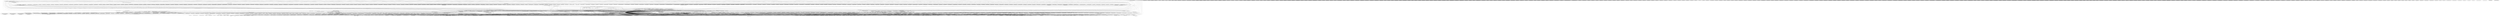 digraph "call-graph" {
    "<Main: void main(java.lang.String[])>"
    "<java.lang.System: void <clinit>()>"
    "<Main: void main(java.lang.String[])>"->"<java.lang.System: void <clinit>()>";
    "<java.lang.Object: void <clinit>()>"
    "<Main: void main(java.lang.String[])>"->"<java.lang.Object: void <clinit>()>";
    "<java.io.PrintStream: void println(java.lang.String)>"
    "<Main: void main(java.lang.String[])>"->"<java.io.PrintStream: void println(java.lang.String)>";
    "<org.apache.commons.lang3.text.StrTokenizer: java.lang.Object clone()>"
    "<org.apache.commons.lang3.text.StrTokenizer: java.lang.Object cloneReset()>"
    "<org.apache.commons.lang3.text.StrTokenizer: java.lang.Object clone()>"->"<org.apache.commons.lang3.text.StrTokenizer: java.lang.Object cloneReset()>";
    "<java.lang.Object: java.lang.Object clone()>"
    "<org.apache.commons.lang3.text.StrTokenizer: java.lang.Object cloneReset()>"->"<java.lang.Object: java.lang.Object clone()>";
    "<org.apache.commons.lang3.text.StrTokenizer: org.apache.commons.lang3.text.StrTokenizer reset()>"
    "<org.apache.commons.lang3.text.StrTokenizer: java.lang.Object cloneReset()>"->"<org.apache.commons.lang3.text.StrTokenizer: org.apache.commons.lang3.text.StrTokenizer reset()>";
    "<org.apache.commons.lang3.text.StrBuilder: java.lang.String toString()>"
    "<java.lang.String: void <clinit>()>"
    "<org.apache.commons.lang3.text.StrBuilder: java.lang.String toString()>"->"<java.lang.String: void <clinit>()>";
    "<org.apache.commons.lang3.text.StrBuilder: java.lang.String toString()>"->"<java.lang.Object: void <clinit>()>";
    "<org.apache.commons.lang3.text.StrTokenizer: java.lang.String toString()>"
    "<org.apache.commons.lang3.text.StrTokenizer: java.lang.String toString()>"->"<java.lang.Object: void <clinit>()>";
    "<org.apache.commons.lang3.reflect.TypeUtils$GenericArrayTypeImpl: java.lang.String toString()>"
    "<org.apache.commons.lang3.reflect.TypeUtils: void <clinit>()>"
    "<org.apache.commons.lang3.reflect.TypeUtils$GenericArrayTypeImpl: java.lang.String toString()>"->"<org.apache.commons.lang3.reflect.TypeUtils: void <clinit>()>";
    "<org.apache.commons.lang3.reflect.TypeUtils: java.lang.String toString(java.lang.reflect.Type)>"
    "<org.apache.commons.lang3.reflect.TypeUtils$GenericArrayTypeImpl: java.lang.String toString()>"->"<org.apache.commons.lang3.reflect.TypeUtils: java.lang.String toString(java.lang.reflect.Type)>";
    "<org.apache.commons.lang3.reflect.TypeUtils$GenericArrayTypeImpl: java.lang.String toString()>"->"<java.lang.Object: void <clinit>()>";
    "<org.apache.commons.lang3.reflect.TypeUtils$WildcardTypeImpl: java.lang.String toString()>"
    "<org.apache.commons.lang3.reflect.TypeUtils$WildcardTypeImpl: java.lang.String toString()>"->"<org.apache.commons.lang3.reflect.TypeUtils: void <clinit>()>";
    "<org.apache.commons.lang3.reflect.TypeUtils$WildcardTypeImpl: java.lang.String toString()>"->"<org.apache.commons.lang3.reflect.TypeUtils: java.lang.String toString(java.lang.reflect.Type)>";
    "<org.apache.commons.lang3.reflect.TypeUtils$WildcardTypeImpl: java.lang.String toString()>"->"<java.lang.Object: void <clinit>()>";
    "<org.apache.commons.lang3.reflect.TypeUtils$ParameterizedTypeImpl: java.lang.String toString()>"
    "<org.apache.commons.lang3.reflect.TypeUtils$ParameterizedTypeImpl: java.lang.String toString()>"->"<org.apache.commons.lang3.reflect.TypeUtils: void <clinit>()>";
    "<org.apache.commons.lang3.reflect.TypeUtils$ParameterizedTypeImpl: java.lang.String toString()>"->"<org.apache.commons.lang3.reflect.TypeUtils: java.lang.String toString(java.lang.reflect.Type)>";
    "<org.apache.commons.lang3.reflect.TypeUtils$ParameterizedTypeImpl: java.lang.String toString()>"->"<java.lang.Object: void <clinit>()>";
    "<org.apache.commons.lang3.concurrent.ConstantInitializer: java.lang.String toString()>"
    "<org.apache.commons.lang3.concurrent.ConstantInitializer: java.lang.String toString()>"->"<java.lang.Object: void <clinit>()>";
    "<java.lang.String: java.lang.String format(java.lang.String,java.lang.Object[])>"
    "<org.apache.commons.lang3.concurrent.ConstantInitializer: java.lang.String toString()>"->"<java.lang.String: java.lang.String format(java.lang.String,java.lang.Object[])>";
    "<java.lang.String: java.lang.String valueOf(java.lang.Object)>"
    "<org.apache.commons.lang3.concurrent.ConstantInitializer: java.lang.String toString()>"->"<java.lang.String: java.lang.String valueOf(java.lang.Object)>";
    "<java.lang.Integer: java.lang.Integer valueOf(int)>"
    "<org.apache.commons.lang3.concurrent.ConstantInitializer: java.lang.String toString()>"->"<java.lang.Integer: java.lang.Integer valueOf(int)>";
    "<java.lang.System: int identityHashCode(java.lang.Object)>"
    "<org.apache.commons.lang3.concurrent.ConstantInitializer: java.lang.String toString()>"->"<java.lang.System: int identityHashCode(java.lang.Object)>";
    "<org.apache.commons.lang3.concurrent.ConstantInitializer: java.lang.String toString()>"->"<java.lang.Object: void <clinit>()>";
    "<org.apache.commons.lang3.concurrent.ConstantInitializer: java.lang.String toString()>"->"<java.lang.String: void <clinit>()>";
    "<org.apache.commons.lang3.concurrent.ConstantInitializer: java.lang.String toString()>"->"<java.lang.Object: void <clinit>()>";
    "<org.apache.commons.lang3.concurrent.ConstantInitializer: java.lang.String toString()>"->"<java.lang.String: void <clinit>()>";
    "<org.apache.commons.lang3.concurrent.ConstantInitializer: java.lang.String toString()>"->"<java.lang.Object: void <clinit>()>";
    "<java.lang.Integer: void <clinit>()>"
    "<org.apache.commons.lang3.concurrent.ConstantInitializer: java.lang.String toString()>"->"<java.lang.Integer: void <clinit>()>";
    "<org.apache.commons.lang3.concurrent.ConstantInitializer: java.lang.String toString()>"->"<java.lang.Object: void <clinit>()>";
    "<org.apache.commons.lang3.concurrent.ConstantInitializer: java.lang.String toString()>"->"<java.lang.System: void <clinit>()>";
    "<org.apache.commons.lang3.CharRange: java.lang.String toString()>"
    "<org.apache.commons.lang3.CharRange: java.lang.String toString()>"->"<java.lang.Object: void <clinit>()>";
    "<org.apache.commons.lang3.Range: java.lang.String toString()>"
    "<org.apache.commons.lang3.Range: java.lang.String toString()>"->"<java.lang.Object: void <clinit>()>";
    "<org.apache.commons.lang3.mutable.MutableBoolean: java.lang.String toString()>"
    "<org.apache.commons.lang3.mutable.MutableBoolean: java.lang.String toString()>"->"<java.lang.String: void <clinit>()>";
    "<java.lang.String: java.lang.String valueOf(boolean)>"
    "<org.apache.commons.lang3.mutable.MutableBoolean: java.lang.String toString()>"->"<java.lang.String: java.lang.String valueOf(boolean)>";
    "<org.apache.commons.lang3.mutable.MutableBoolean: java.lang.String toString()>"->"<java.lang.Object: void <clinit>()>";
    "<org.apache.commons.lang3.time.FastDatePrinter: java.lang.String toString()>"
    "<org.apache.commons.lang3.time.FastDatePrinter: java.lang.String toString()>"->"<java.lang.Object: void <clinit>()>";
    "<org.apache.commons.lang3.time.FastDateParser: java.lang.String toString()>"
    "<org.apache.commons.lang3.time.FastDateParser: java.lang.String toString()>"->"<java.lang.Object: void <clinit>()>";
    "<org.apache.commons.lang3.time.StopWatch: java.lang.String toString()>"
    "<org.apache.commons.lang3.time.DurationFormatUtils: void <clinit>()>"
    "<org.apache.commons.lang3.time.StopWatch: java.lang.String toString()>"->"<org.apache.commons.lang3.time.DurationFormatUtils: void <clinit>()>";
    "<org.apache.commons.lang3.time.DurationFormatUtils: java.lang.String formatDurationHMS(long)>"
    "<org.apache.commons.lang3.time.StopWatch: java.lang.String toString()>"->"<org.apache.commons.lang3.time.DurationFormatUtils: java.lang.String formatDurationHMS(long)>";
    "<org.apache.commons.lang3.time.StopWatch: java.lang.String toString()>"->"<java.lang.Object: void <clinit>()>";
    "<org.apache.commons.lang3.time.DurationFormatUtils$Token: java.lang.String toString()>"
    "<org.apache.commons.lang3.time.DurationFormatUtils$Token: java.lang.String toString()>"->"<java.lang.Object: void <clinit>()>";
    "<org.apache.commons.lang3.StringUtils: java.lang.String repeat(java.lang.String,int)>"
    "<org.apache.commons.lang3.time.DurationFormatUtils$Token: java.lang.String toString()>"->"<org.apache.commons.lang3.StringUtils: java.lang.String repeat(java.lang.String,int)>";
    "<org.apache.commons.lang3.mutable.MutableInt: java.lang.String toString()>"
    "<org.apache.commons.lang3.mutable.MutableInt: java.lang.String toString()>"->"<java.lang.String: void <clinit>()>";
    "<java.lang.String: java.lang.String valueOf(int)>"
    "<org.apache.commons.lang3.mutable.MutableInt: java.lang.String toString()>"->"<java.lang.String: java.lang.String valueOf(int)>";
    "<org.apache.commons.lang3.mutable.MutableInt: java.lang.String toString()>"->"<java.lang.Object: void <clinit>()>";
    "<org.apache.commons.lang3.mutable.MutableFloat: java.lang.String toString()>"
    "<org.apache.commons.lang3.mutable.MutableFloat: java.lang.String toString()>"->"<java.lang.String: void <clinit>()>";
    "<java.lang.String: java.lang.String valueOf(float)>"
    "<org.apache.commons.lang3.mutable.MutableFloat: java.lang.String toString()>"->"<java.lang.String: java.lang.String valueOf(float)>";
    "<org.apache.commons.lang3.mutable.MutableFloat: java.lang.String toString()>"->"<java.lang.Object: void <clinit>()>";
    "<org.apache.commons.lang3.mutable.MutableShort: java.lang.String toString()>"
    "<org.apache.commons.lang3.mutable.MutableShort: java.lang.String toString()>"->"<java.lang.String: void <clinit>()>";
    "<org.apache.commons.lang3.mutable.MutableShort: java.lang.String toString()>"->"<java.lang.String: java.lang.String valueOf(int)>";
    "<org.apache.commons.lang3.mutable.MutableShort: java.lang.String toString()>"->"<java.lang.Object: void <clinit>()>";
    "<org.apache.commons.lang3.mutable.MutableLong: java.lang.String toString()>"
    "<org.apache.commons.lang3.mutable.MutableLong: java.lang.String toString()>"->"<java.lang.String: void <clinit>()>";
    "<java.lang.String: java.lang.String valueOf(long)>"
    "<org.apache.commons.lang3.mutable.MutableLong: java.lang.String toString()>"->"<java.lang.String: java.lang.String valueOf(long)>";
    "<org.apache.commons.lang3.mutable.MutableLong: java.lang.String toString()>"->"<java.lang.Object: void <clinit>()>";
    "<org.apache.commons.lang3.mutable.MutableByte: java.lang.String toString()>"
    "<org.apache.commons.lang3.mutable.MutableByte: java.lang.String toString()>"->"<java.lang.String: void <clinit>()>";
    "<org.apache.commons.lang3.mutable.MutableByte: java.lang.String toString()>"->"<java.lang.String: java.lang.String valueOf(int)>";
    "<org.apache.commons.lang3.mutable.MutableByte: java.lang.String toString()>"->"<java.lang.Object: void <clinit>()>";
    "<org.apache.commons.lang3.mutable.MutableDouble: java.lang.String toString()>"
    "<org.apache.commons.lang3.mutable.MutableDouble: java.lang.String toString()>"->"<java.lang.String: void <clinit>()>";
    "<java.lang.String: java.lang.String valueOf(double)>"
    "<org.apache.commons.lang3.mutable.MutableDouble: java.lang.String toString()>"->"<java.lang.String: java.lang.String valueOf(double)>";
    "<org.apache.commons.lang3.mutable.MutableDouble: java.lang.String toString()>"->"<java.lang.Object: void <clinit>()>";
    "<org.apache.commons.lang3.math.Fraction: java.lang.String toString()>"
    "<org.apache.commons.lang3.math.Fraction: java.lang.String toString()>"->"<java.lang.Object: void <clinit>()>";
    "<org.apache.commons.lang3.time.GmtTimeZone: java.lang.String toString()>"
    "<org.apache.commons.lang3.time.GmtTimeZone: java.lang.String toString()>"->"<java.lang.Object: void <clinit>()>";
    "<org.apache.commons.lang3.time.FastDateFormat: java.lang.String toString()>"
    "<org.apache.commons.lang3.time.FastDateFormat: java.lang.String toString()>"->"<java.lang.Object: void <clinit>()>";
    "<org.apache.commons.lang3.tuple.Pair: java.lang.String toString()>"
    "<org.apache.commons.lang3.tuple.Pair: java.lang.String toString()>"->"<java.lang.Object: void <clinit>()>";
    "<org.apache.commons.lang3.text.StrMatcher$StringMatcher: java.lang.String toString()>"
    "<org.apache.commons.lang3.text.StrMatcher$StringMatcher: java.lang.String toString()>"->"<java.lang.Object: void <clinit>()>";
    "<java.util.Arrays: java.lang.String toString(char[])>"
    "<org.apache.commons.lang3.text.StrMatcher$StringMatcher: java.lang.String toString()>"->"<java.util.Arrays: java.lang.String toString(char[])>";
    "<org.apache.commons.lang3.text.StrMatcher$StringMatcher: java.lang.String toString()>"->"<java.lang.Object: void <clinit>()>";
    "<java.util.Arrays: void <clinit>()>"
    "<org.apache.commons.lang3.text.StrMatcher$StringMatcher: java.lang.String toString()>"->"<java.util.Arrays: void <clinit>()>";
    "<org.apache.commons.lang3.tuple.Triple: java.lang.String toString()>"
    "<org.apache.commons.lang3.tuple.Triple: java.lang.String toString()>"->"<java.lang.Object: void <clinit>()>";
    "<org.apache.commons.lang3.builder.Diff: java.lang.String toString()>"
    "<org.apache.commons.lang3.builder.Diff: java.lang.String toString()>"->"<java.lang.Object: void <clinit>()>";
    "<org.apache.commons.lang3.builder.Diff: java.lang.String toString()>"->"<java.lang.String: java.lang.String format(java.lang.String,java.lang.Object[])>";
    "<org.apache.commons.lang3.builder.Diff: java.lang.String toString()>"->"<java.lang.Object: void <clinit>()>";
    "<org.apache.commons.lang3.builder.Diff: java.lang.String toString()>"->"<java.lang.String: void <clinit>()>";
    "<org.apache.commons.lang3.reflect.TypeUtils: void <clinit>()>"->"<org.apache.commons.lang3.reflect.TypeUtils: void <clinit>()>";
    "<org.apache.commons.lang3.reflect.TypeUtils: org.apache.commons.lang3.reflect.TypeUtils$WildcardTypeBuilder wildcardType()>"
    "<org.apache.commons.lang3.reflect.TypeUtils: void <clinit>()>"->"<org.apache.commons.lang3.reflect.TypeUtils: org.apache.commons.lang3.reflect.TypeUtils$WildcardTypeBuilder wildcardType()>";
    "<org.apache.commons.lang3.reflect.TypeUtils: void <clinit>()>"->"<java.lang.Object: void <clinit>()>";
    "<org.apache.commons.lang3.reflect.TypeUtils: void <clinit>()>"->"<org.apache.commons.lang3.reflect.TypeUtils: void <clinit>()>";
    "<org.apache.commons.lang3.reflect.TypeUtils: void <clinit>()>"->"<java.lang.Object: void <clinit>()>";
    "<org.apache.commons.lang3.reflect.TypeUtils: void <clinit>()>"->"<java.lang.Object: void <clinit>()>";
    "<org.apache.commons.lang3.reflect.TypeUtils: java.lang.String toString(java.lang.reflect.Type)>"->"<java.lang.Object: void <clinit>()>";
    "<org.apache.commons.lang3.ObjectUtils: java.lang.String identityToString(java.lang.Object)>"
    "<org.apache.commons.lang3.reflect.TypeUtils: java.lang.String toString(java.lang.reflect.Type)>"->"<org.apache.commons.lang3.ObjectUtils: java.lang.String identityToString(java.lang.Object)>";
    "<org.apache.commons.lang3.reflect.TypeUtils: java.lang.String genericArrayTypeToString(java.lang.reflect.GenericArrayType)>"
    "<org.apache.commons.lang3.reflect.TypeUtils: java.lang.String toString(java.lang.reflect.Type)>"->"<org.apache.commons.lang3.reflect.TypeUtils: java.lang.String genericArrayTypeToString(java.lang.reflect.GenericArrayType)>";
    "<org.apache.commons.lang3.reflect.TypeUtils: java.lang.String typeVariableToString(java.lang.reflect.TypeVariable)>"
    "<org.apache.commons.lang3.reflect.TypeUtils: java.lang.String toString(java.lang.reflect.Type)>"->"<org.apache.commons.lang3.reflect.TypeUtils: java.lang.String typeVariableToString(java.lang.reflect.TypeVariable)>";
    "<org.apache.commons.lang3.reflect.TypeUtils: java.lang.String wildcardTypeToString(java.lang.reflect.WildcardType)>"
    "<org.apache.commons.lang3.reflect.TypeUtils: java.lang.String toString(java.lang.reflect.Type)>"->"<org.apache.commons.lang3.reflect.TypeUtils: java.lang.String wildcardTypeToString(java.lang.reflect.WildcardType)>";
    "<org.apache.commons.lang3.reflect.TypeUtils: java.lang.String parameterizedTypeToString(java.lang.reflect.ParameterizedType)>"
    "<org.apache.commons.lang3.reflect.TypeUtils: java.lang.String toString(java.lang.reflect.Type)>"->"<org.apache.commons.lang3.reflect.TypeUtils: java.lang.String parameterizedTypeToString(java.lang.reflect.ParameterizedType)>";
    "<org.apache.commons.lang3.reflect.TypeUtils: java.lang.String classToString(java.lang.Class)>"
    "<org.apache.commons.lang3.reflect.TypeUtils: java.lang.String toString(java.lang.reflect.Type)>"->"<org.apache.commons.lang3.reflect.TypeUtils: java.lang.String classToString(java.lang.Class)>";
    "<org.apache.commons.lang3.Validate: java.lang.Object notNull(java.lang.Object)>"
    "<org.apache.commons.lang3.reflect.TypeUtils: java.lang.String toString(java.lang.reflect.Type)>"->"<org.apache.commons.lang3.Validate: java.lang.Object notNull(java.lang.Object)>";
    "<org.apache.commons.lang3.reflect.TypeUtils: java.lang.String toString(java.lang.reflect.Type)>"->"<java.lang.Object: void <clinit>()>";
    "<org.apache.commons.lang3.ObjectUtils: void <clinit>()>"
    "<org.apache.commons.lang3.reflect.TypeUtils: java.lang.String toString(java.lang.reflect.Type)>"->"<org.apache.commons.lang3.ObjectUtils: void <clinit>()>";
    "<org.apache.commons.lang3.reflect.TypeUtils: java.lang.String toString(java.lang.reflect.Type)>"->"<java.lang.Object: void <clinit>()>";
    "<java.lang.Throwable: void <clinit>()>"
    "<org.apache.commons.lang3.reflect.TypeUtils: java.lang.String toString(java.lang.reflect.Type)>"->"<java.lang.Throwable: void <clinit>()>";
    "<org.apache.commons.lang3.reflect.TypeUtils: java.lang.String toString(java.lang.reflect.Type)>"->"<java.lang.Object: void <clinit>()>";
    "<org.apache.commons.lang3.reflect.TypeUtils: java.lang.String toString(java.lang.reflect.Type)>"->"<org.apache.commons.lang3.reflect.TypeUtils: void <clinit>()>";
    "<org.apache.commons.lang3.reflect.TypeUtils: java.lang.String toString(java.lang.reflect.Type)>"->"<java.lang.Object: void <clinit>()>";
    "<org.apache.commons.lang3.reflect.TypeUtils: java.lang.String toString(java.lang.reflect.Type)>"->"<org.apache.commons.lang3.reflect.TypeUtils: void <clinit>()>";
    "<org.apache.commons.lang3.reflect.TypeUtils: java.lang.String toString(java.lang.reflect.Type)>"->"<java.lang.Object: void <clinit>()>";
    "<org.apache.commons.lang3.reflect.TypeUtils: java.lang.String toString(java.lang.reflect.Type)>"->"<org.apache.commons.lang3.reflect.TypeUtils: void <clinit>()>";
    "<org.apache.commons.lang3.reflect.TypeUtils: java.lang.String toString(java.lang.reflect.Type)>"->"<java.lang.Object: void <clinit>()>";
    "<org.apache.commons.lang3.reflect.TypeUtils: java.lang.String toString(java.lang.reflect.Type)>"->"<org.apache.commons.lang3.reflect.TypeUtils: void <clinit>()>";
    "<org.apache.commons.lang3.reflect.TypeUtils: java.lang.String toString(java.lang.reflect.Type)>"->"<java.lang.Object: void <clinit>()>";
    "<org.apache.commons.lang3.reflect.TypeUtils: java.lang.String toString(java.lang.reflect.Type)>"->"<org.apache.commons.lang3.reflect.TypeUtils: void <clinit>()>";
    "<org.apache.commons.lang3.time.DurationFormatUtils: void <clinit>()>"->"<org.apache.commons.lang3.time.DurationFormatUtils: void <clinit>()>";
    "<org.apache.commons.lang3.time.DurationFormatUtils: void <clinit>()>"->"<java.lang.Object: void <clinit>()>";
    "<org.apache.commons.lang3.time.DurationFormatUtils: void <clinit>()>"->"<org.apache.commons.lang3.time.DurationFormatUtils: void <clinit>()>";
    "<org.apache.commons.lang3.time.DurationFormatUtils: void <clinit>()>"->"<java.lang.Object: void <clinit>()>";
    "<org.apache.commons.lang3.time.DurationFormatUtils: void <clinit>()>"->"<org.apache.commons.lang3.time.DurationFormatUtils: void <clinit>()>";
    "<org.apache.commons.lang3.time.DurationFormatUtils: void <clinit>()>"->"<java.lang.Object: void <clinit>()>";
    "<org.apache.commons.lang3.time.DurationFormatUtils: void <clinit>()>"->"<org.apache.commons.lang3.time.DurationFormatUtils: void <clinit>()>";
    "<org.apache.commons.lang3.time.DurationFormatUtils: void <clinit>()>"->"<java.lang.Object: void <clinit>()>";
    "<org.apache.commons.lang3.time.DurationFormatUtils: void <clinit>()>"->"<org.apache.commons.lang3.time.DurationFormatUtils: void <clinit>()>";
    "<org.apache.commons.lang3.time.DurationFormatUtils: void <clinit>()>"->"<java.lang.Object: void <clinit>()>";
    "<org.apache.commons.lang3.time.DurationFormatUtils: void <clinit>()>"->"<org.apache.commons.lang3.time.DurationFormatUtils: void <clinit>()>";
    "<org.apache.commons.lang3.time.DurationFormatUtils: void <clinit>()>"->"<java.lang.Object: void <clinit>()>";
    "<org.apache.commons.lang3.time.DurationFormatUtils: void <clinit>()>"->"<org.apache.commons.lang3.time.DurationFormatUtils: void <clinit>()>";
    "<org.apache.commons.lang3.time.DurationFormatUtils: void <clinit>()>"->"<java.lang.Object: void <clinit>()>";
    "<org.apache.commons.lang3.time.DurationFormatUtils: java.lang.String formatDurationHMS(long)>"->"<org.apache.commons.lang3.time.DurationFormatUtils: void <clinit>()>";
    "<org.apache.commons.lang3.time.DurationFormatUtils: java.lang.String formatDuration(long,java.lang.String)>"
    "<org.apache.commons.lang3.time.DurationFormatUtils: java.lang.String formatDurationHMS(long)>"->"<org.apache.commons.lang3.time.DurationFormatUtils: java.lang.String formatDuration(long,java.lang.String)>";
    "<org.apache.commons.lang3.time.DurationFormatUtils: java.lang.String formatDurationHMS(long)>"->"<java.lang.Object: void <clinit>()>";
    "<org.apache.commons.lang3.StringUtils: java.lang.String repeat(java.lang.String,int)>"->"<java.lang.Object: void <clinit>()>";
    "<org.apache.commons.lang3.StringUtils: java.lang.String repeat(char,int)>"
    "<org.apache.commons.lang3.StringUtils: java.lang.String repeat(java.lang.String,int)>"->"<org.apache.commons.lang3.StringUtils: java.lang.String repeat(char,int)>";
    "<org.apache.commons.lang3.StringUtils: java.lang.String repeat(java.lang.String,int)>"->"<org.apache.commons.lang3.StringUtils: java.lang.String repeat(char,int)>";
    "<org.apache.commons.lang3.StringUtils: java.lang.String repeat(java.lang.String,int)>"->"<java.lang.Object: void <clinit>()>";
    "<org.apache.commons.lang3.StringUtils: java.lang.String repeat(java.lang.String,int)>"->"<java.lang.Object: void <clinit>()>";
    "<org.apache.commons.lang3.StringUtils: java.lang.String repeat(java.lang.String,int)>"->"<java.lang.String: void <clinit>()>";
    "<org.apache.commons.lang3.StringUtils: java.lang.String repeat(java.lang.String,int)>"->"<java.lang.Object: void <clinit>()>";
    "<org.apache.commons.lang3.reflect.TypeUtils: org.apache.commons.lang3.reflect.TypeUtils$WildcardTypeBuilder wildcardType()>"->"<java.lang.Object: void <clinit>()>";
    "<org.apache.commons.lang3.ObjectUtils: java.lang.String identityToString(java.lang.Object)>"->"<java.lang.Object: void <clinit>()>";
    "<org.apache.commons.lang3.ObjectUtils: void identityToString(java.lang.StringBuilder,java.lang.Object)>"
    "<org.apache.commons.lang3.ObjectUtils: java.lang.String identityToString(java.lang.Object)>"->"<org.apache.commons.lang3.ObjectUtils: void identityToString(java.lang.StringBuilder,java.lang.Object)>";
    "<org.apache.commons.lang3.ObjectUtils: java.lang.String identityToString(java.lang.Object)>"->"<java.lang.Object: void <clinit>()>";
    "<org.apache.commons.lang3.ObjectUtils: java.lang.String identityToString(java.lang.Object)>"->"<org.apache.commons.lang3.ObjectUtils: void <clinit>()>";
    "<org.apache.commons.lang3.reflect.TypeUtils: java.lang.String genericArrayTypeToString(java.lang.reflect.GenericArrayType)>"->"<java.lang.Object: void <clinit>()>";
    "<org.apache.commons.lang3.reflect.TypeUtils: java.lang.String genericArrayTypeToString(java.lang.reflect.GenericArrayType)>"->"<java.lang.String: java.lang.String format(java.lang.String,java.lang.Object[])>";
    "<org.apache.commons.lang3.reflect.TypeUtils: java.lang.String genericArrayTypeToString(java.lang.reflect.GenericArrayType)>"->"<org.apache.commons.lang3.reflect.TypeUtils: java.lang.String toString(java.lang.reflect.Type)>";
    "<org.apache.commons.lang3.reflect.TypeUtils: java.lang.String genericArrayTypeToString(java.lang.reflect.GenericArrayType)>"->"<java.lang.Object: void <clinit>()>";
    "<org.apache.commons.lang3.reflect.TypeUtils: java.lang.String genericArrayTypeToString(java.lang.reflect.GenericArrayType)>"->"<java.lang.String: void <clinit>()>";
    "<org.apache.commons.lang3.reflect.TypeUtils: java.lang.String genericArrayTypeToString(java.lang.reflect.GenericArrayType)>"->"<java.lang.Object: void <clinit>()>";
    "<org.apache.commons.lang3.reflect.TypeUtils: java.lang.String genericArrayTypeToString(java.lang.reflect.GenericArrayType)>"->"<org.apache.commons.lang3.reflect.TypeUtils: void <clinit>()>";
    "<org.apache.commons.lang3.reflect.TypeUtils: java.lang.String typeVariableToString(java.lang.reflect.TypeVariable)>"->"<java.lang.Object: void <clinit>()>";
    "<org.apache.commons.lang3.reflect.TypeUtils: java.lang.StringBuilder appendAllTo(java.lang.StringBuilder,java.lang.String,java.lang.Object[])>"
    "<org.apache.commons.lang3.reflect.TypeUtils: java.lang.String typeVariableToString(java.lang.reflect.TypeVariable)>"->"<org.apache.commons.lang3.reflect.TypeUtils: java.lang.StringBuilder appendAllTo(java.lang.StringBuilder,java.lang.String,java.lang.Object[])>";
    "<org.apache.commons.lang3.reflect.TypeUtils: java.lang.String typeVariableToString(java.lang.reflect.TypeVariable)>"->"<java.lang.Object: void <clinit>()>";
    "<org.apache.commons.lang3.reflect.TypeUtils: java.lang.String typeVariableToString(java.lang.reflect.TypeVariable)>"->"<org.apache.commons.lang3.reflect.TypeUtils: void <clinit>()>";
    "<org.apache.commons.lang3.reflect.TypeUtils: java.lang.String wildcardTypeToString(java.lang.reflect.WildcardType)>"->"<java.lang.Object: void <clinit>()>";
    "<org.apache.commons.lang3.reflect.TypeUtils: java.lang.String wildcardTypeToString(java.lang.reflect.WildcardType)>"->"<org.apache.commons.lang3.reflect.TypeUtils: java.lang.StringBuilder appendAllTo(java.lang.StringBuilder,java.lang.String,java.lang.Object[])>";
    "<org.apache.commons.lang3.reflect.TypeUtils: java.lang.String wildcardTypeToString(java.lang.reflect.WildcardType)>"->"<org.apache.commons.lang3.reflect.TypeUtils: java.lang.StringBuilder appendAllTo(java.lang.StringBuilder,java.lang.String,java.lang.Object[])>";
    "<org.apache.commons.lang3.reflect.TypeUtils: java.lang.String wildcardTypeToString(java.lang.reflect.WildcardType)>"->"<java.lang.Object: void <clinit>()>";
    "<org.apache.commons.lang3.reflect.TypeUtils: java.lang.String wildcardTypeToString(java.lang.reflect.WildcardType)>"->"<org.apache.commons.lang3.reflect.TypeUtils: void <clinit>()>";
    "<org.apache.commons.lang3.reflect.TypeUtils: java.lang.String wildcardTypeToString(java.lang.reflect.WildcardType)>"->"<java.lang.Object: void <clinit>()>";
    "<org.apache.commons.lang3.reflect.TypeUtils: java.lang.String wildcardTypeToString(java.lang.reflect.WildcardType)>"->"<org.apache.commons.lang3.reflect.TypeUtils: void <clinit>()>";
    "<org.apache.commons.lang3.reflect.TypeUtils: java.lang.String parameterizedTypeToString(java.lang.reflect.ParameterizedType)>"->"<java.lang.Object: void <clinit>()>";
    "<org.apache.commons.lang3.reflect.TypeUtils: java.lang.String parameterizedTypeToString(java.lang.reflect.ParameterizedType)>"->"<org.apache.commons.lang3.reflect.TypeUtils: java.lang.StringBuilder appendAllTo(java.lang.StringBuilder,java.lang.String,java.lang.Object[])>";
    "<org.apache.commons.lang3.reflect.TypeUtils: void appendRecursiveTypes(java.lang.StringBuilder,int[],java.lang.reflect.Type[])>"
    "<org.apache.commons.lang3.reflect.TypeUtils: java.lang.String parameterizedTypeToString(java.lang.reflect.ParameterizedType)>"->"<org.apache.commons.lang3.reflect.TypeUtils: void appendRecursiveTypes(java.lang.StringBuilder,int[],java.lang.reflect.Type[])>";
    "<org.apache.commons.lang3.reflect.TypeUtils: int[] findRecursiveTypes(java.lang.reflect.ParameterizedType)>"
    "<org.apache.commons.lang3.reflect.TypeUtils: java.lang.String parameterizedTypeToString(java.lang.reflect.ParameterizedType)>"->"<org.apache.commons.lang3.reflect.TypeUtils: int[] findRecursiveTypes(java.lang.reflect.ParameterizedType)>";
    "<org.apache.commons.lang3.reflect.TypeUtils: java.lang.String parameterizedTypeToString(java.lang.reflect.ParameterizedType)>"->"<java.lang.Object: void <clinit>()>";
    "<org.apache.commons.lang3.reflect.TypeUtils: java.lang.String parameterizedTypeToString(java.lang.reflect.ParameterizedType)>"->"<org.apache.commons.lang3.reflect.TypeUtils: void <clinit>()>";
    "<org.apache.commons.lang3.reflect.TypeUtils: java.lang.String parameterizedTypeToString(java.lang.reflect.ParameterizedType)>"->"<java.lang.Object: void <clinit>()>";
    "<org.apache.commons.lang3.reflect.TypeUtils: java.lang.String parameterizedTypeToString(java.lang.reflect.ParameterizedType)>"->"<org.apache.commons.lang3.reflect.TypeUtils: void <clinit>()>";
    "<org.apache.commons.lang3.reflect.TypeUtils: java.lang.String parameterizedTypeToString(java.lang.reflect.ParameterizedType)>"->"<java.lang.Object: void <clinit>()>";
    "<org.apache.commons.lang3.reflect.TypeUtils: java.lang.String parameterizedTypeToString(java.lang.reflect.ParameterizedType)>"->"<org.apache.commons.lang3.reflect.TypeUtils: void <clinit>()>";
    "<org.apache.commons.lang3.reflect.TypeUtils: java.lang.String classToString(java.lang.Class)>"->"<java.lang.Object: void <clinit>()>";
    "<org.apache.commons.lang3.reflect.TypeUtils: java.lang.String classToString(java.lang.Class)>"->"<org.apache.commons.lang3.reflect.TypeUtils: java.lang.StringBuilder appendAllTo(java.lang.StringBuilder,java.lang.String,java.lang.Object[])>";
    "<org.apache.commons.lang3.reflect.TypeUtils: java.lang.String classToString(java.lang.Class)>"->"<org.apache.commons.lang3.reflect.TypeUtils: java.lang.String classToString(java.lang.Class)>";
    "<org.apache.commons.lang3.reflect.TypeUtils: java.lang.String classToString(java.lang.Class)>"->"<org.apache.commons.lang3.reflect.TypeUtils: java.lang.String toString(java.lang.reflect.Type)>";
    "<org.apache.commons.lang3.reflect.TypeUtils: java.lang.String classToString(java.lang.Class)>"->"<java.lang.Object: void <clinit>()>";
    "<org.apache.commons.lang3.reflect.TypeUtils: java.lang.String classToString(java.lang.Class)>"->"<org.apache.commons.lang3.reflect.TypeUtils: void <clinit>()>";
    "<org.apache.commons.lang3.reflect.TypeUtils: java.lang.String classToString(java.lang.Class)>"->"<java.lang.Object: void <clinit>()>";
    "<org.apache.commons.lang3.reflect.TypeUtils: java.lang.String classToString(java.lang.Class)>"->"<org.apache.commons.lang3.reflect.TypeUtils: void <clinit>()>";
    "<org.apache.commons.lang3.reflect.TypeUtils: java.lang.String classToString(java.lang.Class)>"->"<java.lang.Object: void <clinit>()>";
    "<org.apache.commons.lang3.reflect.TypeUtils: java.lang.String classToString(java.lang.Class)>"->"<java.lang.Object: void <clinit>()>";
    "<org.apache.commons.lang3.reflect.TypeUtils: java.lang.String classToString(java.lang.Class)>"->"<org.apache.commons.lang3.reflect.TypeUtils: void <clinit>()>";
    "<org.apache.commons.lang3.Validate: java.lang.Object notNull(java.lang.Object)>"->"<java.lang.Object: void <clinit>()>";
    "<org.apache.commons.lang3.Validate: java.lang.Object notNull(java.lang.Object,java.lang.String,java.lang.Object[])>"
    "<org.apache.commons.lang3.Validate: java.lang.Object notNull(java.lang.Object)>"->"<org.apache.commons.lang3.Validate: java.lang.Object notNull(java.lang.Object,java.lang.String,java.lang.Object[])>";
    "<org.apache.commons.lang3.Validate: java.lang.Object notNull(java.lang.Object)>"->"<java.lang.Object: void <clinit>()>";
    "<org.apache.commons.lang3.ObjectUtils: void <clinit>()>"->"<java.lang.Object: void <clinit>()>";
    "<org.apache.commons.lang3.ObjectUtils: void <clinit>()>"->"<java.lang.Object: void <clinit>()>";
    "<org.apache.commons.lang3.ObjectUtils: void <clinit>()>"->"<org.apache.commons.lang3.ObjectUtils: void <clinit>()>";
    "<org.apache.commons.lang3.time.DurationFormatUtils: java.lang.String formatDuration(long,java.lang.String)>"->"<org.apache.commons.lang3.time.DurationFormatUtils: void <clinit>()>";
    "<org.apache.commons.lang3.time.DurationFormatUtils: java.lang.String formatDuration(long,java.lang.String,boolean)>"
    "<org.apache.commons.lang3.time.DurationFormatUtils: java.lang.String formatDuration(long,java.lang.String)>"->"<org.apache.commons.lang3.time.DurationFormatUtils: java.lang.String formatDuration(long,java.lang.String,boolean)>";
    "<org.apache.commons.lang3.time.DurationFormatUtils: java.lang.String formatDuration(long,java.lang.String)>"->"<java.lang.Object: void <clinit>()>";
    "<org.apache.commons.lang3.StringUtils: java.lang.String repeat(char,int)>"->"<java.lang.String: void <clinit>()>";
    "<org.apache.commons.lang3.StringUtils: java.lang.String repeat(char,int)>"->"<java.lang.Object: void <clinit>()>";
    "<org.apache.commons.lang3.ObjectUtils: void identityToString(java.lang.StringBuilder,java.lang.Object)>"->"<java.lang.Object: void <clinit>()>";
    "<java.lang.Integer: java.lang.String toHexString(int)>"
    "<org.apache.commons.lang3.ObjectUtils: void identityToString(java.lang.StringBuilder,java.lang.Object)>"->"<java.lang.Integer: java.lang.String toHexString(int)>";
    "<org.apache.commons.lang3.ObjectUtils: void identityToString(java.lang.StringBuilder,java.lang.Object)>"->"<java.lang.System: int identityHashCode(java.lang.Object)>";
    "<org.apache.commons.lang3.ObjectUtils: void identityToString(java.lang.StringBuilder,java.lang.Object)>"->"<org.apache.commons.lang3.Validate: java.lang.Object notNull(java.lang.Object,java.lang.String,java.lang.Object[])>";
    "<org.apache.commons.lang3.ObjectUtils: void identityToString(java.lang.StringBuilder,java.lang.Object)>"->"<java.lang.Object: void <clinit>()>";
    "<org.apache.commons.lang3.ObjectUtils: void identityToString(java.lang.StringBuilder,java.lang.Object)>"->"<java.lang.Integer: void <clinit>()>";
    "<org.apache.commons.lang3.ObjectUtils: void identityToString(java.lang.StringBuilder,java.lang.Object)>"->"<java.lang.Object: void <clinit>()>";
    "<org.apache.commons.lang3.ObjectUtils: void identityToString(java.lang.StringBuilder,java.lang.Object)>"->"<java.lang.System: void <clinit>()>";
    "<org.apache.commons.lang3.ObjectUtils: void identityToString(java.lang.StringBuilder,java.lang.Object)>"->"<java.lang.Object: void <clinit>()>";
    "<org.apache.commons.lang3.reflect.TypeUtils: java.lang.StringBuilder appendAllTo(java.lang.StringBuilder,java.lang.String,java.lang.Object[])>"->"<java.lang.Object: void <clinit>()>";
    "<org.apache.commons.lang3.reflect.TypeUtils: java.lang.String toString(java.lang.Object)>"
    "<org.apache.commons.lang3.reflect.TypeUtils: java.lang.StringBuilder appendAllTo(java.lang.StringBuilder,java.lang.String,java.lang.Object[])>"->"<org.apache.commons.lang3.reflect.TypeUtils: java.lang.String toString(java.lang.Object)>";
    "<org.apache.commons.lang3.reflect.TypeUtils: java.lang.StringBuilder appendAllTo(java.lang.StringBuilder,java.lang.String,java.lang.Object[])>"->"<org.apache.commons.lang3.reflect.TypeUtils: java.lang.String toString(java.lang.Object)>";
    "<org.apache.commons.lang3.Validate: java.lang.Object[] notEmpty(java.lang.Object[])>"
    "<org.apache.commons.lang3.reflect.TypeUtils: java.lang.StringBuilder appendAllTo(java.lang.StringBuilder,java.lang.String,java.lang.Object[])>"->"<org.apache.commons.lang3.Validate: java.lang.Object[] notEmpty(java.lang.Object[])>";
    "<org.apache.commons.lang3.Validate: java.lang.Object[] noNullElements(java.lang.Object[])>"
    "<org.apache.commons.lang3.reflect.TypeUtils: java.lang.StringBuilder appendAllTo(java.lang.StringBuilder,java.lang.String,java.lang.Object[])>"->"<org.apache.commons.lang3.Validate: java.lang.Object[] noNullElements(java.lang.Object[])>";
    "<org.apache.commons.lang3.reflect.TypeUtils: java.lang.StringBuilder appendAllTo(java.lang.StringBuilder,java.lang.String,java.lang.Object[])>"->"<java.lang.Object: void <clinit>()>";
    "<org.apache.commons.lang3.reflect.TypeUtils: java.lang.StringBuilder appendAllTo(java.lang.StringBuilder,java.lang.String,java.lang.Object[])>"->"<org.apache.commons.lang3.reflect.TypeUtils: void <clinit>()>";
    "<org.apache.commons.lang3.reflect.TypeUtils: java.lang.StringBuilder appendAllTo(java.lang.StringBuilder,java.lang.String,java.lang.Object[])>"->"<java.lang.Object: void <clinit>()>";
    "<org.apache.commons.lang3.reflect.TypeUtils: java.lang.StringBuilder appendAllTo(java.lang.StringBuilder,java.lang.String,java.lang.Object[])>"->"<org.apache.commons.lang3.reflect.TypeUtils: void <clinit>()>";
    "<org.apache.commons.lang3.reflect.TypeUtils: java.lang.StringBuilder appendAllTo(java.lang.StringBuilder,java.lang.String,java.lang.Object[])>"->"<java.lang.Object: void <clinit>()>";
    "<org.apache.commons.lang3.reflect.TypeUtils: void appendRecursiveTypes(java.lang.StringBuilder,int[],java.lang.reflect.Type[])>"->"<java.lang.String: void <clinit>()>";
    "<org.apache.commons.lang3.reflect.TypeUtils: void appendRecursiveTypes(java.lang.StringBuilder,int[],java.lang.reflect.Type[])>"->"<org.apache.commons.lang3.reflect.TypeUtils: java.lang.StringBuilder appendAllTo(java.lang.StringBuilder,java.lang.String,java.lang.Object[])>";
    "<org.apache.commons.lang3.ArrayUtils: java.lang.Object[] removeAll(java.lang.Object[],int[])>"
    "<org.apache.commons.lang3.reflect.TypeUtils: void appendRecursiveTypes(java.lang.StringBuilder,int[],java.lang.reflect.Type[])>"->"<org.apache.commons.lang3.ArrayUtils: java.lang.Object[] removeAll(java.lang.Object[],int[])>";
    "<org.apache.commons.lang3.reflect.TypeUtils: void appendRecursiveTypes(java.lang.StringBuilder,int[],java.lang.reflect.Type[])>"->"<org.apache.commons.lang3.reflect.TypeUtils: java.lang.StringBuilder appendAllTo(java.lang.StringBuilder,java.lang.String,java.lang.Object[])>";
    "<org.apache.commons.lang3.reflect.TypeUtils: void appendRecursiveTypes(java.lang.StringBuilder,int[],java.lang.reflect.Type[])>"->"<java.lang.Object: void <clinit>()>";
    "<org.apache.commons.lang3.reflect.TypeUtils: void appendRecursiveTypes(java.lang.StringBuilder,int[],java.lang.reflect.Type[])>"->"<org.apache.commons.lang3.reflect.TypeUtils: void <clinit>()>";
    "<org.apache.commons.lang3.reflect.TypeUtils: void appendRecursiveTypes(java.lang.StringBuilder,int[],java.lang.reflect.Type[])>"->"<java.lang.Object: void <clinit>()>";
    "<org.apache.commons.lang3.ArrayUtils: void <clinit>()>"
    "<org.apache.commons.lang3.reflect.TypeUtils: void appendRecursiveTypes(java.lang.StringBuilder,int[],java.lang.reflect.Type[])>"->"<org.apache.commons.lang3.ArrayUtils: void <clinit>()>";
    "<org.apache.commons.lang3.reflect.TypeUtils: void appendRecursiveTypes(java.lang.StringBuilder,int[],java.lang.reflect.Type[])>"->"<java.lang.Object: void <clinit>()>";
    "<org.apache.commons.lang3.reflect.TypeUtils: void appendRecursiveTypes(java.lang.StringBuilder,int[],java.lang.reflect.Type[])>"->"<org.apache.commons.lang3.reflect.TypeUtils: void <clinit>()>";
    "<org.apache.commons.lang3.reflect.TypeUtils: void appendRecursiveTypes(java.lang.StringBuilder,int[],java.lang.reflect.Type[])>"->"<java.lang.Object: void <clinit>()>";
    "<org.apache.commons.lang3.reflect.TypeUtils: int[] findRecursiveTypes(java.lang.reflect.ParameterizedType)>"->"<java.util.Arrays: void <clinit>()>";
    "<org.apache.commons.lang3.ArrayUtils: int[] add(int[],int)>"
    "<org.apache.commons.lang3.reflect.TypeUtils: int[] findRecursiveTypes(java.lang.reflect.ParameterizedType)>"->"<org.apache.commons.lang3.ArrayUtils: int[] add(int[],int)>";
    "<org.apache.commons.lang3.reflect.TypeUtils: boolean containsVariableTypeSameParametrizedTypeBound(java.lang.reflect.TypeVariable,java.lang.reflect.ParameterizedType)>"
    "<org.apache.commons.lang3.reflect.TypeUtils: int[] findRecursiveTypes(java.lang.reflect.ParameterizedType)>"->"<org.apache.commons.lang3.reflect.TypeUtils: boolean containsVariableTypeSameParametrizedTypeBound(java.lang.reflect.TypeVariable,java.lang.reflect.ParameterizedType)>";
    "<java.util.Arrays: java.lang.Object[] copyOf(java.lang.Object[],int)>"
    "<org.apache.commons.lang3.reflect.TypeUtils: int[] findRecursiveTypes(java.lang.reflect.ParameterizedType)>"->"<java.util.Arrays: java.lang.Object[] copyOf(java.lang.Object[],int)>";
    "<org.apache.commons.lang3.reflect.TypeUtils: int[] findRecursiveTypes(java.lang.reflect.ParameterizedType)>"->"<java.lang.Object: void <clinit>()>";
    "<org.apache.commons.lang3.reflect.TypeUtils: int[] findRecursiveTypes(java.lang.reflect.ParameterizedType)>"->"<org.apache.commons.lang3.ArrayUtils: void <clinit>()>";
    "<org.apache.commons.lang3.reflect.TypeUtils: int[] findRecursiveTypes(java.lang.reflect.ParameterizedType)>"->"<java.lang.Object: void <clinit>()>";
    "<org.apache.commons.lang3.reflect.TypeUtils: int[] findRecursiveTypes(java.lang.reflect.ParameterizedType)>"->"<org.apache.commons.lang3.reflect.TypeUtils: void <clinit>()>";
    "<org.apache.commons.lang3.reflect.TypeUtils: int[] findRecursiveTypes(java.lang.reflect.ParameterizedType)>"->"<java.lang.Object: void <clinit>()>";
    "<org.apache.commons.lang3.Validate: java.lang.Object notNull(java.lang.Object,java.lang.String,java.lang.Object[])>"->"<java.lang.Throwable: void <clinit>()>";
    "<org.apache.commons.lang3.Validate: java.lang.Object notNull(java.lang.Object,java.lang.String,java.lang.Object[])>"->"<java.lang.String: java.lang.String format(java.lang.String,java.lang.Object[])>";
    "<org.apache.commons.lang3.Validate: java.lang.Object notNull(java.lang.Object,java.lang.String,java.lang.Object[])>"->"<java.lang.Object: void <clinit>()>";
    "<org.apache.commons.lang3.Validate: java.lang.Object notNull(java.lang.Object,java.lang.String,java.lang.Object[])>"->"<java.lang.String: void <clinit>()>";
    "<org.apache.commons.lang3.Validate: java.lang.Object notNull(java.lang.Object,java.lang.String,java.lang.Object[])>"->"<java.lang.Object: void <clinit>()>";
    "<org.apache.commons.lang3.time.DurationFormatUtils: java.lang.String formatDuration(long,java.lang.String,boolean)>"->"<java.lang.Object: void <clinit>()>";
    "<org.apache.commons.lang3.time.DurationFormatUtils: java.lang.String format(org.apache.commons.lang3.time.DurationFormatUtils$Token[],long,long,long,long,long,long,long,boolean)>"
    "<org.apache.commons.lang3.time.DurationFormatUtils: java.lang.String formatDuration(long,java.lang.String,boolean)>"->"<org.apache.commons.lang3.time.DurationFormatUtils: java.lang.String format(org.apache.commons.lang3.time.DurationFormatUtils$Token[],long,long,long,long,long,long,long,boolean)>";
    "<org.apache.commons.lang3.time.DurationFormatUtils$Token: boolean containsTokenWithValue(org.apache.commons.lang3.time.DurationFormatUtils$Token[],java.lang.Object)>"
    "<org.apache.commons.lang3.time.DurationFormatUtils: java.lang.String formatDuration(long,java.lang.String,boolean)>"->"<org.apache.commons.lang3.time.DurationFormatUtils$Token: boolean containsTokenWithValue(org.apache.commons.lang3.time.DurationFormatUtils$Token[],java.lang.Object)>";
    "<org.apache.commons.lang3.time.DurationFormatUtils: java.lang.String formatDuration(long,java.lang.String,boolean)>"->"<org.apache.commons.lang3.time.DurationFormatUtils$Token: boolean containsTokenWithValue(org.apache.commons.lang3.time.DurationFormatUtils$Token[],java.lang.Object)>";
    "<org.apache.commons.lang3.time.DurationFormatUtils: java.lang.String formatDuration(long,java.lang.String,boolean)>"->"<org.apache.commons.lang3.time.DurationFormatUtils$Token: boolean containsTokenWithValue(org.apache.commons.lang3.time.DurationFormatUtils$Token[],java.lang.Object)>";
    "<org.apache.commons.lang3.time.DurationFormatUtils: java.lang.String formatDuration(long,java.lang.String,boolean)>"->"<org.apache.commons.lang3.time.DurationFormatUtils$Token: boolean containsTokenWithValue(org.apache.commons.lang3.time.DurationFormatUtils$Token[],java.lang.Object)>";
    "<org.apache.commons.lang3.time.DurationFormatUtils: org.apache.commons.lang3.time.DurationFormatUtils$Token[] lexx(java.lang.String)>"
    "<org.apache.commons.lang3.time.DurationFormatUtils: java.lang.String formatDuration(long,java.lang.String,boolean)>"->"<org.apache.commons.lang3.time.DurationFormatUtils: org.apache.commons.lang3.time.DurationFormatUtils$Token[] lexx(java.lang.String)>";
    "<org.apache.commons.lang3.Validate: void inclusiveBetween(long,long,long,java.lang.String)>"
    "<org.apache.commons.lang3.time.DurationFormatUtils: java.lang.String formatDuration(long,java.lang.String,boolean)>"->"<org.apache.commons.lang3.Validate: void inclusiveBetween(long,long,long,java.lang.String)>";
    "<org.apache.commons.lang3.time.DurationFormatUtils: java.lang.String formatDuration(long,java.lang.String,boolean)>"->"<java.lang.Object: void <clinit>()>";
    "<org.apache.commons.lang3.time.DurationFormatUtils: java.lang.String formatDuration(long,java.lang.String,boolean)>"->"<org.apache.commons.lang3.time.DurationFormatUtils: void <clinit>()>";
    "<org.apache.commons.lang3.time.DurationFormatUtils: java.lang.String formatDuration(long,java.lang.String,boolean)>"->"<java.lang.Object: void <clinit>()>";
    "<org.apache.commons.lang3.time.DurationFormatUtils: java.lang.String formatDuration(long,java.lang.String,boolean)>"->"<java.lang.Object: void <clinit>()>";
    "<org.apache.commons.lang3.time.DurationFormatUtils: java.lang.String formatDuration(long,java.lang.String,boolean)>"->"<org.apache.commons.lang3.time.DurationFormatUtils: void <clinit>()>";
    "<org.apache.commons.lang3.time.DurationFormatUtils: java.lang.String formatDuration(long,java.lang.String,boolean)>"->"<java.lang.Object: void <clinit>()>";
    "<org.apache.commons.lang3.time.DurationFormatUtils: java.lang.String formatDuration(long,java.lang.String,boolean)>"->"<java.lang.Object: void <clinit>()>";
    "<org.apache.commons.lang3.time.DurationFormatUtils: java.lang.String formatDuration(long,java.lang.String,boolean)>"->"<org.apache.commons.lang3.time.DurationFormatUtils: void <clinit>()>";
    "<org.apache.commons.lang3.time.DurationFormatUtils: java.lang.String formatDuration(long,java.lang.String,boolean)>"->"<java.lang.Object: void <clinit>()>";
    "<org.apache.commons.lang3.time.DurationFormatUtils: java.lang.String formatDuration(long,java.lang.String,boolean)>"->"<java.lang.Object: void <clinit>()>";
    "<org.apache.commons.lang3.time.DurationFormatUtils: java.lang.String formatDuration(long,java.lang.String,boolean)>"->"<org.apache.commons.lang3.time.DurationFormatUtils: void <clinit>()>";
    "<org.apache.commons.lang3.time.DurationFormatUtils: java.lang.String formatDuration(long,java.lang.String,boolean)>"->"<java.lang.Object: void <clinit>()>";
    "<org.apache.commons.lang3.time.DurationFormatUtils: java.lang.String formatDuration(long,java.lang.String,boolean)>"->"<java.lang.Object: void <clinit>()>";
    "<org.apache.commons.lang3.time.DurationFormatUtils: java.lang.String formatDuration(long,java.lang.String,boolean)>"->"<org.apache.commons.lang3.time.DurationFormatUtils: void <clinit>()>";
    "<org.apache.commons.lang3.time.DurationFormatUtils: java.lang.String formatDuration(long,java.lang.String,boolean)>"->"<java.lang.Object: void <clinit>()>";
    "<org.apache.commons.lang3.time.DurationFormatUtils: java.lang.String formatDuration(long,java.lang.String,boolean)>"->"<org.apache.commons.lang3.time.DurationFormatUtils: void <clinit>()>";
    "<org.apache.commons.lang3.reflect.TypeUtils: java.lang.String toString(java.lang.Object)>"->"<org.apache.commons.lang3.reflect.TypeUtils: void <clinit>()>";
    "<org.apache.commons.lang3.reflect.TypeUtils: java.lang.String toString(java.lang.Object)>"->"<org.apache.commons.lang3.reflect.TypeUtils: java.lang.String toString(java.lang.reflect.Type)>";
    "<org.apache.commons.lang3.reflect.TypeUtils: java.lang.String toString(java.lang.Object)>"->"<java.lang.Object: void <clinit>()>";
    "<org.apache.commons.lang3.Validate: java.lang.Object[] notEmpty(java.lang.Object[])>"->"<java.lang.Object: void <clinit>()>";
    "<org.apache.commons.lang3.Validate: java.lang.Object[] notEmpty(java.lang.Object[],java.lang.String,java.lang.Object[])>"
    "<org.apache.commons.lang3.Validate: java.lang.Object[] notEmpty(java.lang.Object[])>"->"<org.apache.commons.lang3.Validate: java.lang.Object[] notEmpty(java.lang.Object[],java.lang.String,java.lang.Object[])>";
    "<org.apache.commons.lang3.Validate: java.lang.Object[] notEmpty(java.lang.Object[])>"->"<java.lang.Object: void <clinit>()>";
    "<org.apache.commons.lang3.Validate: java.lang.Object[] noNullElements(java.lang.Object[])>"->"<java.lang.Object: void <clinit>()>";
    "<org.apache.commons.lang3.Validate: java.lang.Object[] noNullElements(java.lang.Object[],java.lang.String,java.lang.Object[])>"
    "<org.apache.commons.lang3.Validate: java.lang.Object[] noNullElements(java.lang.Object[])>"->"<org.apache.commons.lang3.Validate: java.lang.Object[] noNullElements(java.lang.Object[],java.lang.String,java.lang.Object[])>";
    "<org.apache.commons.lang3.Validate: java.lang.Object[] noNullElements(java.lang.Object[])>"->"<java.lang.Object: void <clinit>()>";
    "<org.apache.commons.lang3.ArrayUtils: java.lang.Object[] removeAll(java.lang.Object[],int[])>"->"<org.apache.commons.lang3.ArrayUtils: void <clinit>()>";
    "<org.apache.commons.lang3.ArrayUtils: java.lang.Object removeAll(java.lang.Object,int[])>"
    "<org.apache.commons.lang3.ArrayUtils: java.lang.Object[] removeAll(java.lang.Object[],int[])>"->"<org.apache.commons.lang3.ArrayUtils: java.lang.Object removeAll(java.lang.Object,int[])>";
    "<org.apache.commons.lang3.ArrayUtils: java.lang.Object[] removeAll(java.lang.Object[],int[])>"->"<java.lang.Object: void <clinit>()>";
    "<org.apache.commons.lang3.ArrayUtils: void <clinit>()>"->"<java.lang.Object: void <clinit>()>";
    "<org.apache.commons.lang3.ArrayUtils: void <clinit>()>"->"<java.lang.Object: void <clinit>()>";
    "<org.apache.commons.lang3.ArrayUtils: void <clinit>()>"->"<org.apache.commons.lang3.ArrayUtils: void <clinit>()>";
    "<org.apache.commons.lang3.ArrayUtils: void <clinit>()>"->"<java.lang.Object: void <clinit>()>";
    "<java.lang.Character: void <clinit>()>"
    "<org.apache.commons.lang3.ArrayUtils: void <clinit>()>"->"<java.lang.Character: void <clinit>()>";
    "<org.apache.commons.lang3.ArrayUtils: void <clinit>()>"->"<java.lang.Object: void <clinit>()>";
    "<org.apache.commons.lang3.ArrayUtils: void <clinit>()>"->"<org.apache.commons.lang3.ArrayUtils: void <clinit>()>";
    "<org.apache.commons.lang3.ArrayUtils: void <clinit>()>"->"<java.lang.Object: void <clinit>()>";
    "<org.apache.commons.lang3.ArrayUtils: void <clinit>()>"->"<org.apache.commons.lang3.ArrayUtils: void <clinit>()>";
    "<org.apache.commons.lang3.ArrayUtils: void <clinit>()>"->"<java.lang.Object: void <clinit>()>";
    "<java.lang.Boolean: void <clinit>()>"
    "<org.apache.commons.lang3.ArrayUtils: void <clinit>()>"->"<java.lang.Boolean: void <clinit>()>";
    "<org.apache.commons.lang3.ArrayUtils: void <clinit>()>"->"<java.lang.Object: void <clinit>()>";
    "<org.apache.commons.lang3.ArrayUtils: void <clinit>()>"->"<org.apache.commons.lang3.ArrayUtils: void <clinit>()>";
    "<org.apache.commons.lang3.ArrayUtils: void <clinit>()>"->"<java.lang.Object: void <clinit>()>";
    "<org.apache.commons.lang3.ArrayUtils: void <clinit>()>"->"<org.apache.commons.lang3.ArrayUtils: void <clinit>()>";
    "<org.apache.commons.lang3.ArrayUtils: void <clinit>()>"->"<java.lang.Object: void <clinit>()>";
    "<java.lang.Float: void <clinit>()>"
    "<org.apache.commons.lang3.ArrayUtils: void <clinit>()>"->"<java.lang.Float: void <clinit>()>";
    "<org.apache.commons.lang3.ArrayUtils: void <clinit>()>"->"<java.lang.Object: void <clinit>()>";
    "<org.apache.commons.lang3.ArrayUtils: void <clinit>()>"->"<org.apache.commons.lang3.ArrayUtils: void <clinit>()>";
    "<org.apache.commons.lang3.ArrayUtils: void <clinit>()>"->"<java.lang.Object: void <clinit>()>";
    "<org.apache.commons.lang3.ArrayUtils: void <clinit>()>"->"<org.apache.commons.lang3.ArrayUtils: void <clinit>()>";
    "<org.apache.commons.lang3.ArrayUtils: void <clinit>()>"->"<java.lang.Object: void <clinit>()>";
    "<java.lang.Double: void <clinit>()>"
    "<org.apache.commons.lang3.ArrayUtils: void <clinit>()>"->"<java.lang.Double: void <clinit>()>";
    "<org.apache.commons.lang3.ArrayUtils: void <clinit>()>"->"<java.lang.Object: void <clinit>()>";
    "<org.apache.commons.lang3.ArrayUtils: void <clinit>()>"->"<org.apache.commons.lang3.ArrayUtils: void <clinit>()>";
    "<org.apache.commons.lang3.ArrayUtils: void <clinit>()>"->"<java.lang.Object: void <clinit>()>";
    "<org.apache.commons.lang3.ArrayUtils: void <clinit>()>"->"<org.apache.commons.lang3.ArrayUtils: void <clinit>()>";
    "<org.apache.commons.lang3.ArrayUtils: void <clinit>()>"->"<java.lang.Object: void <clinit>()>";
    "<java.lang.Byte: void <clinit>()>"
    "<org.apache.commons.lang3.ArrayUtils: void <clinit>()>"->"<java.lang.Byte: void <clinit>()>";
    "<org.apache.commons.lang3.ArrayUtils: void <clinit>()>"->"<java.lang.Object: void <clinit>()>";
    "<org.apache.commons.lang3.ArrayUtils: void <clinit>()>"->"<org.apache.commons.lang3.ArrayUtils: void <clinit>()>";
    "<org.apache.commons.lang3.ArrayUtils: void <clinit>()>"->"<java.lang.Object: void <clinit>()>";
    "<org.apache.commons.lang3.ArrayUtils: void <clinit>()>"->"<org.apache.commons.lang3.ArrayUtils: void <clinit>()>";
    "<org.apache.commons.lang3.ArrayUtils: void <clinit>()>"->"<java.lang.Object: void <clinit>()>";
    "<java.lang.Short: void <clinit>()>"
    "<org.apache.commons.lang3.ArrayUtils: void <clinit>()>"->"<java.lang.Short: void <clinit>()>";
    "<org.apache.commons.lang3.ArrayUtils: void <clinit>()>"->"<java.lang.Object: void <clinit>()>";
    "<org.apache.commons.lang3.ArrayUtils: void <clinit>()>"->"<org.apache.commons.lang3.ArrayUtils: void <clinit>()>";
    "<org.apache.commons.lang3.ArrayUtils: void <clinit>()>"->"<java.lang.Object: void <clinit>()>";
    "<org.apache.commons.lang3.ArrayUtils: void <clinit>()>"->"<org.apache.commons.lang3.ArrayUtils: void <clinit>()>";
    "<org.apache.commons.lang3.ArrayUtils: void <clinit>()>"->"<java.lang.Object: void <clinit>()>";
    "<org.apache.commons.lang3.ArrayUtils: void <clinit>()>"->"<java.lang.Integer: void <clinit>()>";
    "<org.apache.commons.lang3.ArrayUtils: void <clinit>()>"->"<java.lang.Object: void <clinit>()>";
    "<org.apache.commons.lang3.ArrayUtils: void <clinit>()>"->"<org.apache.commons.lang3.ArrayUtils: void <clinit>()>";
    "<org.apache.commons.lang3.ArrayUtils: void <clinit>()>"->"<java.lang.Object: void <clinit>()>";
    "<org.apache.commons.lang3.ArrayUtils: void <clinit>()>"->"<org.apache.commons.lang3.ArrayUtils: void <clinit>()>";
    "<org.apache.commons.lang3.ArrayUtils: void <clinit>()>"->"<java.lang.Object: void <clinit>()>";
    "<java.lang.Long: void <clinit>()>"
    "<org.apache.commons.lang3.ArrayUtils: void <clinit>()>"->"<java.lang.Long: void <clinit>()>";
    "<org.apache.commons.lang3.ArrayUtils: void <clinit>()>"->"<java.lang.Object: void <clinit>()>";
    "<org.apache.commons.lang3.ArrayUtils: void <clinit>()>"->"<org.apache.commons.lang3.ArrayUtils: void <clinit>()>";
    "<org.apache.commons.lang3.ArrayUtils: void <clinit>()>"->"<java.lang.Object: void <clinit>()>";
    "<org.apache.commons.lang3.ArrayUtils: void <clinit>()>"->"<org.apache.commons.lang3.ArrayUtils: void <clinit>()>";
    "<org.apache.commons.lang3.ArrayUtils: void <clinit>()>"->"<java.lang.Object: void <clinit>()>";
    "<org.apache.commons.lang3.ArrayUtils: void <clinit>()>"->"<java.lang.String: void <clinit>()>";
    "<org.apache.commons.lang3.ArrayUtils: void <clinit>()>"->"<java.lang.Object: void <clinit>()>";
    "<org.apache.commons.lang3.ArrayUtils: void <clinit>()>"->"<org.apache.commons.lang3.ArrayUtils: void <clinit>()>";
    "<org.apache.commons.lang3.ArrayUtils: void <clinit>()>"->"<java.lang.Object: void <clinit>()>";
    "<java.lang.Class: void <clinit>()>"
    "<org.apache.commons.lang3.ArrayUtils: void <clinit>()>"->"<java.lang.Class: void <clinit>()>";
    "<org.apache.commons.lang3.ArrayUtils: void <clinit>()>"->"<java.lang.Object: void <clinit>()>";
    "<org.apache.commons.lang3.ArrayUtils: void <clinit>()>"->"<org.apache.commons.lang3.ArrayUtils: void <clinit>()>";
    "<org.apache.commons.lang3.ArrayUtils: int[] add(int[],int)>"->"<java.lang.Integer: void <clinit>()>";
    "<org.apache.commons.lang3.ArrayUtils: java.lang.Object copyArrayGrow1(java.lang.Object,java.lang.Class)>"
    "<org.apache.commons.lang3.ArrayUtils: int[] add(int[],int)>"->"<org.apache.commons.lang3.ArrayUtils: java.lang.Object copyArrayGrow1(java.lang.Object,java.lang.Class)>";
    "<org.apache.commons.lang3.ArrayUtils: int[] add(int[],int)>"->"<java.lang.Object: void <clinit>()>";
    "<org.apache.commons.lang3.ArrayUtils: int[] add(int[],int)>"->"<org.apache.commons.lang3.ArrayUtils: void <clinit>()>";
    "<org.apache.commons.lang3.ArrayUtils: int[] add(int[],int)>"->"<java.lang.Object: void <clinit>()>";
    "<org.apache.commons.lang3.reflect.TypeUtils: boolean containsVariableTypeSameParametrizedTypeBound(java.lang.reflect.TypeVariable,java.lang.reflect.ParameterizedType)>"->"<org.apache.commons.lang3.ArrayUtils: void <clinit>()>";
    "<org.apache.commons.lang3.ArrayUtils: boolean contains(java.lang.Object[],java.lang.Object)>"
    "<org.apache.commons.lang3.reflect.TypeUtils: boolean containsVariableTypeSameParametrizedTypeBound(java.lang.reflect.TypeVariable,java.lang.reflect.ParameterizedType)>"->"<org.apache.commons.lang3.ArrayUtils: boolean contains(java.lang.Object[],java.lang.Object)>";
    "<org.apache.commons.lang3.reflect.TypeUtils: boolean containsVariableTypeSameParametrizedTypeBound(java.lang.reflect.TypeVariable,java.lang.reflect.ParameterizedType)>"->"<java.lang.Object: void <clinit>()>";
    "<org.apache.commons.lang3.time.DurationFormatUtils: java.lang.String format(org.apache.commons.lang3.time.DurationFormatUtils$Token[],long,long,long,long,long,long,long,boolean)>"->"<java.lang.Object: void <clinit>()>";
    "<org.apache.commons.lang3.time.DurationFormatUtils: java.lang.String paddedValue(long,boolean,int)>"
    "<org.apache.commons.lang3.time.DurationFormatUtils: java.lang.String format(org.apache.commons.lang3.time.DurationFormatUtils$Token[],long,long,long,long,long,long,long,boolean)>"->"<org.apache.commons.lang3.time.DurationFormatUtils: java.lang.String paddedValue(long,boolean,int)>";
    "<org.apache.commons.lang3.time.DurationFormatUtils: java.lang.String format(org.apache.commons.lang3.time.DurationFormatUtils$Token[],long,long,long,long,long,long,long,boolean)>"->"<org.apache.commons.lang3.time.DurationFormatUtils: java.lang.String paddedValue(long,boolean,int)>";
    "<java.lang.Math: int max(int,int)>"
    "<org.apache.commons.lang3.time.DurationFormatUtils: java.lang.String format(org.apache.commons.lang3.time.DurationFormatUtils$Token[],long,long,long,long,long,long,long,boolean)>"->"<java.lang.Math: int max(int,int)>";
    "<org.apache.commons.lang3.time.DurationFormatUtils: java.lang.String format(org.apache.commons.lang3.time.DurationFormatUtils$Token[],long,long,long,long,long,long,long,boolean)>"->"<org.apache.commons.lang3.time.DurationFormatUtils: java.lang.String paddedValue(long,boolean,int)>";
    "<org.apache.commons.lang3.time.DurationFormatUtils: java.lang.String format(org.apache.commons.lang3.time.DurationFormatUtils$Token[],long,long,long,long,long,long,long,boolean)>"->"<org.apache.commons.lang3.time.DurationFormatUtils: java.lang.String paddedValue(long,boolean,int)>";
    "<org.apache.commons.lang3.time.DurationFormatUtils: java.lang.String format(org.apache.commons.lang3.time.DurationFormatUtils$Token[],long,long,long,long,long,long,long,boolean)>"->"<org.apache.commons.lang3.time.DurationFormatUtils: java.lang.String paddedValue(long,boolean,int)>";
    "<org.apache.commons.lang3.time.DurationFormatUtils: java.lang.String format(org.apache.commons.lang3.time.DurationFormatUtils$Token[],long,long,long,long,long,long,long,boolean)>"->"<org.apache.commons.lang3.time.DurationFormatUtils: java.lang.String paddedValue(long,boolean,int)>";
    "<org.apache.commons.lang3.time.DurationFormatUtils: java.lang.String format(org.apache.commons.lang3.time.DurationFormatUtils$Token[],long,long,long,long,long,long,long,boolean)>"->"<org.apache.commons.lang3.time.DurationFormatUtils: java.lang.String paddedValue(long,boolean,int)>";
    "<org.apache.commons.lang3.time.DurationFormatUtils: java.lang.String format(org.apache.commons.lang3.time.DurationFormatUtils$Token[],long,long,long,long,long,long,long,boolean)>"->"<org.apache.commons.lang3.time.DurationFormatUtils: java.lang.String paddedValue(long,boolean,int)>";
    "<org.apache.commons.lang3.time.DurationFormatUtils: java.lang.String format(org.apache.commons.lang3.time.DurationFormatUtils$Token[],long,long,long,long,long,long,long,boolean)>"->"<java.lang.Object: void <clinit>()>";
    "<org.apache.commons.lang3.time.DurationFormatUtils: java.lang.String format(org.apache.commons.lang3.time.DurationFormatUtils$Token[],long,long,long,long,long,long,long,boolean)>"->"<org.apache.commons.lang3.time.DurationFormatUtils: void <clinit>()>";
    "<org.apache.commons.lang3.time.DurationFormatUtils: java.lang.String format(org.apache.commons.lang3.time.DurationFormatUtils$Token[],long,long,long,long,long,long,long,boolean)>"->"<java.lang.Object: void <clinit>()>";
    "<org.apache.commons.lang3.time.DurationFormatUtils: java.lang.String format(org.apache.commons.lang3.time.DurationFormatUtils$Token[],long,long,long,long,long,long,long,boolean)>"->"<org.apache.commons.lang3.time.DurationFormatUtils: void <clinit>()>";
    "<org.apache.commons.lang3.time.DurationFormatUtils: java.lang.String format(org.apache.commons.lang3.time.DurationFormatUtils$Token[],long,long,long,long,long,long,long,boolean)>"->"<java.lang.Object: void <clinit>()>";
    "<java.lang.Math: void <clinit>()>"
    "<org.apache.commons.lang3.time.DurationFormatUtils: java.lang.String format(org.apache.commons.lang3.time.DurationFormatUtils$Token[],long,long,long,long,long,long,long,boolean)>"->"<java.lang.Math: void <clinit>()>";
    "<org.apache.commons.lang3.time.DurationFormatUtils: java.lang.String format(org.apache.commons.lang3.time.DurationFormatUtils$Token[],long,long,long,long,long,long,long,boolean)>"->"<java.lang.Object: void <clinit>()>";
    "<org.apache.commons.lang3.time.DurationFormatUtils: java.lang.String format(org.apache.commons.lang3.time.DurationFormatUtils$Token[],long,long,long,long,long,long,long,boolean)>"->"<org.apache.commons.lang3.time.DurationFormatUtils: void <clinit>()>";
    "<org.apache.commons.lang3.time.DurationFormatUtils: java.lang.String format(org.apache.commons.lang3.time.DurationFormatUtils$Token[],long,long,long,long,long,long,long,boolean)>"->"<java.lang.Object: void <clinit>()>";
    "<org.apache.commons.lang3.time.DurationFormatUtils: java.lang.String format(org.apache.commons.lang3.time.DurationFormatUtils$Token[],long,long,long,long,long,long,long,boolean)>"->"<org.apache.commons.lang3.time.DurationFormatUtils: void <clinit>()>";
    "<org.apache.commons.lang3.time.DurationFormatUtils: java.lang.String format(org.apache.commons.lang3.time.DurationFormatUtils$Token[],long,long,long,long,long,long,long,boolean)>"->"<java.lang.Object: void <clinit>()>";
    "<org.apache.commons.lang3.time.DurationFormatUtils: java.lang.String format(org.apache.commons.lang3.time.DurationFormatUtils$Token[],long,long,long,long,long,long,long,boolean)>"->"<org.apache.commons.lang3.time.DurationFormatUtils: void <clinit>()>";
    "<org.apache.commons.lang3.time.DurationFormatUtils: java.lang.String format(org.apache.commons.lang3.time.DurationFormatUtils$Token[],long,long,long,long,long,long,long,boolean)>"->"<java.lang.Object: void <clinit>()>";
    "<org.apache.commons.lang3.time.DurationFormatUtils: java.lang.String format(org.apache.commons.lang3.time.DurationFormatUtils$Token[],long,long,long,long,long,long,long,boolean)>"->"<org.apache.commons.lang3.time.DurationFormatUtils: void <clinit>()>";
    "<org.apache.commons.lang3.time.DurationFormatUtils: java.lang.String format(org.apache.commons.lang3.time.DurationFormatUtils$Token[],long,long,long,long,long,long,long,boolean)>"->"<java.lang.Object: void <clinit>()>";
    "<org.apache.commons.lang3.time.DurationFormatUtils: java.lang.String format(org.apache.commons.lang3.time.DurationFormatUtils$Token[],long,long,long,long,long,long,long,boolean)>"->"<org.apache.commons.lang3.time.DurationFormatUtils: void <clinit>()>";
    "<org.apache.commons.lang3.time.DurationFormatUtils: java.lang.String format(org.apache.commons.lang3.time.DurationFormatUtils$Token[],long,long,long,long,long,long,long,boolean)>"->"<java.lang.Object: void <clinit>()>";
    "<org.apache.commons.lang3.time.DurationFormatUtils: java.lang.String format(org.apache.commons.lang3.time.DurationFormatUtils$Token[],long,long,long,long,long,long,long,boolean)>"->"<org.apache.commons.lang3.time.DurationFormatUtils: void <clinit>()>";
    "<org.apache.commons.lang3.time.DurationFormatUtils: java.lang.String format(org.apache.commons.lang3.time.DurationFormatUtils$Token[],long,long,long,long,long,long,long,boolean)>"->"<java.lang.Object: void <clinit>()>";
    "<org.apache.commons.lang3.time.DurationFormatUtils: java.lang.String format(org.apache.commons.lang3.time.DurationFormatUtils$Token[],long,long,long,long,long,long,long,boolean)>"->"<org.apache.commons.lang3.time.DurationFormatUtils: void <clinit>()>";
    "<org.apache.commons.lang3.time.DurationFormatUtils: java.lang.String format(org.apache.commons.lang3.time.DurationFormatUtils$Token[],long,long,long,long,long,long,long,boolean)>"->"<java.lang.Object: void <clinit>()>";
    "<org.apache.commons.lang3.time.DurationFormatUtils: java.lang.String format(org.apache.commons.lang3.time.DurationFormatUtils$Token[],long,long,long,long,long,long,long,boolean)>"->"<org.apache.commons.lang3.time.DurationFormatUtils: void <clinit>()>";
    "<org.apache.commons.lang3.time.DurationFormatUtils: java.lang.String format(org.apache.commons.lang3.time.DurationFormatUtils$Token[],long,long,long,long,long,long,long,boolean)>"->"<java.lang.Object: void <clinit>()>";
    "<org.apache.commons.lang3.time.DurationFormatUtils: java.lang.String format(org.apache.commons.lang3.time.DurationFormatUtils$Token[],long,long,long,long,long,long,long,boolean)>"->"<org.apache.commons.lang3.time.DurationFormatUtils: void <clinit>()>";
    "<org.apache.commons.lang3.time.DurationFormatUtils: java.lang.String format(org.apache.commons.lang3.time.DurationFormatUtils$Token[],long,long,long,long,long,long,long,boolean)>"->"<java.lang.Object: void <clinit>()>";
    "<org.apache.commons.lang3.time.DurationFormatUtils: java.lang.String format(org.apache.commons.lang3.time.DurationFormatUtils$Token[],long,long,long,long,long,long,long,boolean)>"->"<org.apache.commons.lang3.time.DurationFormatUtils: void <clinit>()>";
    "<org.apache.commons.lang3.time.DurationFormatUtils: java.lang.String format(org.apache.commons.lang3.time.DurationFormatUtils$Token[],long,long,long,long,long,long,long,boolean)>"->"<java.lang.Object: void <clinit>()>";
    "<org.apache.commons.lang3.time.DurationFormatUtils: java.lang.String format(org.apache.commons.lang3.time.DurationFormatUtils$Token[],long,long,long,long,long,long,long,boolean)>"->"<org.apache.commons.lang3.time.DurationFormatUtils: void <clinit>()>";
    "<org.apache.commons.lang3.time.DurationFormatUtils: java.lang.String format(org.apache.commons.lang3.time.DurationFormatUtils$Token[],long,long,long,long,long,long,long,boolean)>"->"<java.lang.Object: void <clinit>()>";
    "<org.apache.commons.lang3.time.DurationFormatUtils: java.lang.String format(org.apache.commons.lang3.time.DurationFormatUtils$Token[],long,long,long,long,long,long,long,boolean)>"->"<org.apache.commons.lang3.time.DurationFormatUtils: void <clinit>()>";
    "<org.apache.commons.lang3.time.DurationFormatUtils: java.lang.String format(org.apache.commons.lang3.time.DurationFormatUtils$Token[],long,long,long,long,long,long,long,boolean)>"->"<java.lang.Object: void <clinit>()>";
    "<org.apache.commons.lang3.time.DurationFormatUtils: java.lang.String format(org.apache.commons.lang3.time.DurationFormatUtils$Token[],long,long,long,long,long,long,long,boolean)>"->"<org.apache.commons.lang3.time.DurationFormatUtils: void <clinit>()>";
    "<java.util.ArrayList: void <clinit>()>"
    "<org.apache.commons.lang3.time.DurationFormatUtils: org.apache.commons.lang3.time.DurationFormatUtils$Token[] lexx(java.lang.String)>"->"<java.util.ArrayList: void <clinit>()>";
    "<org.apache.commons.lang3.time.DurationFormatUtils: org.apache.commons.lang3.time.DurationFormatUtils$Token[] lexx(java.lang.String)>"->"<java.lang.Object: void <clinit>()>";
    "<org.apache.commons.lang3.time.DurationFormatUtils: org.apache.commons.lang3.time.DurationFormatUtils$Token[] lexx(java.lang.String)>"->"<java.lang.Object: void <clinit>()>";
    "<org.apache.commons.lang3.time.DurationFormatUtils: org.apache.commons.lang3.time.DurationFormatUtils$Token[] lexx(java.lang.String)>"->"<java.lang.Object: void <clinit>()>";
    "<org.apache.commons.lang3.time.DurationFormatUtils: org.apache.commons.lang3.time.DurationFormatUtils$Token[] lexx(java.lang.String)>"->"<java.lang.Throwable: void <clinit>()>";
    "<org.apache.commons.lang3.time.DurationFormatUtils: org.apache.commons.lang3.time.DurationFormatUtils$Token[] lexx(java.lang.String)>"->"<java.lang.Object: void <clinit>()>";
    "<org.apache.commons.lang3.time.DurationFormatUtils: org.apache.commons.lang3.time.DurationFormatUtils$Token[] lexx(java.lang.String)>"->"<java.lang.Object: void <clinit>()>";
    "<org.apache.commons.lang3.time.DurationFormatUtils: org.apache.commons.lang3.time.DurationFormatUtils$Token[] lexx(java.lang.String)>"->"<java.lang.Object: void <clinit>()>";
    "<org.apache.commons.lang3.time.DurationFormatUtils: org.apache.commons.lang3.time.DurationFormatUtils$Token[] lexx(java.lang.String)>"->"<java.lang.Object: void <clinit>()>";
    "<org.apache.commons.lang3.time.DurationFormatUtils: org.apache.commons.lang3.time.DurationFormatUtils$Token[] lexx(java.lang.String)>"->"<org.apache.commons.lang3.time.DurationFormatUtils: void <clinit>()>";
    "<org.apache.commons.lang3.time.DurationFormatUtils: org.apache.commons.lang3.time.DurationFormatUtils$Token[] lexx(java.lang.String)>"->"<java.lang.Object: void <clinit>()>";
    "<org.apache.commons.lang3.time.DurationFormatUtils: org.apache.commons.lang3.time.DurationFormatUtils$Token[] lexx(java.lang.String)>"->"<org.apache.commons.lang3.time.DurationFormatUtils: void <clinit>()>";
    "<org.apache.commons.lang3.time.DurationFormatUtils: org.apache.commons.lang3.time.DurationFormatUtils$Token[] lexx(java.lang.String)>"->"<java.lang.Object: void <clinit>()>";
    "<org.apache.commons.lang3.time.DurationFormatUtils: org.apache.commons.lang3.time.DurationFormatUtils$Token[] lexx(java.lang.String)>"->"<org.apache.commons.lang3.time.DurationFormatUtils: void <clinit>()>";
    "<org.apache.commons.lang3.time.DurationFormatUtils: org.apache.commons.lang3.time.DurationFormatUtils$Token[] lexx(java.lang.String)>"->"<java.lang.Object: void <clinit>()>";
    "<org.apache.commons.lang3.time.DurationFormatUtils: org.apache.commons.lang3.time.DurationFormatUtils$Token[] lexx(java.lang.String)>"->"<org.apache.commons.lang3.time.DurationFormatUtils: void <clinit>()>";
    "<org.apache.commons.lang3.time.DurationFormatUtils: org.apache.commons.lang3.time.DurationFormatUtils$Token[] lexx(java.lang.String)>"->"<java.lang.Object: void <clinit>()>";
    "<org.apache.commons.lang3.time.DurationFormatUtils: org.apache.commons.lang3.time.DurationFormatUtils$Token[] lexx(java.lang.String)>"->"<org.apache.commons.lang3.time.DurationFormatUtils: void <clinit>()>";
    "<org.apache.commons.lang3.time.DurationFormatUtils: org.apache.commons.lang3.time.DurationFormatUtils$Token[] lexx(java.lang.String)>"->"<java.lang.Object: void <clinit>()>";
    "<org.apache.commons.lang3.time.DurationFormatUtils: org.apache.commons.lang3.time.DurationFormatUtils$Token[] lexx(java.lang.String)>"->"<org.apache.commons.lang3.time.DurationFormatUtils: void <clinit>()>";
    "<org.apache.commons.lang3.time.DurationFormatUtils: org.apache.commons.lang3.time.DurationFormatUtils$Token[] lexx(java.lang.String)>"->"<java.lang.Object: void <clinit>()>";
    "<org.apache.commons.lang3.time.DurationFormatUtils: org.apache.commons.lang3.time.DurationFormatUtils$Token[] lexx(java.lang.String)>"->"<org.apache.commons.lang3.time.DurationFormatUtils: void <clinit>()>";
    "<org.apache.commons.lang3.time.DurationFormatUtils: org.apache.commons.lang3.time.DurationFormatUtils$Token[] lexx(java.lang.String)>"->"<java.lang.Object: void <clinit>()>";
    "<org.apache.commons.lang3.time.DurationFormatUtils: org.apache.commons.lang3.time.DurationFormatUtils$Token[] lexx(java.lang.String)>"->"<java.lang.Object: void <clinit>()>";
    "<org.apache.commons.lang3.time.DurationFormatUtils: org.apache.commons.lang3.time.DurationFormatUtils$Token[] lexx(java.lang.String)>"->"<java.lang.Object: void <clinit>()>";
    "<org.apache.commons.lang3.Validate: void inclusiveBetween(long,long,long,java.lang.String)>"->"<java.lang.Throwable: void <clinit>()>";
    "<org.apache.commons.lang3.Validate: void inclusiveBetween(long,long,long,java.lang.String)>"->"<java.lang.Object: void <clinit>()>";
    "<org.apache.commons.lang3.Validate: java.lang.Object[] notEmpty(java.lang.Object[],java.lang.String,java.lang.Object[])>"->"<java.lang.Throwable: void <clinit>()>";
    "<org.apache.commons.lang3.Validate: java.lang.Object[] notEmpty(java.lang.Object[],java.lang.String,java.lang.Object[])>"->"<java.lang.String: java.lang.String format(java.lang.String,java.lang.Object[])>";
    "<org.apache.commons.lang3.Validate: java.lang.Object[] notEmpty(java.lang.Object[],java.lang.String,java.lang.Object[])>"->"<java.lang.String: java.lang.String format(java.lang.String,java.lang.Object[])>";
    "<org.apache.commons.lang3.Validate: java.lang.Object[] notEmpty(java.lang.Object[],java.lang.String,java.lang.Object[])>"->"<java.lang.Object: void <clinit>()>";
    "<org.apache.commons.lang3.Validate: java.lang.Object[] notEmpty(java.lang.Object[],java.lang.String,java.lang.Object[])>"->"<java.lang.String: void <clinit>()>";
    "<org.apache.commons.lang3.Validate: java.lang.Object[] notEmpty(java.lang.Object[],java.lang.String,java.lang.Object[])>"->"<java.lang.Object: void <clinit>()>";
    "<org.apache.commons.lang3.Validate: java.lang.Object[] notEmpty(java.lang.Object[],java.lang.String,java.lang.Object[])>"->"<java.lang.Throwable: void <clinit>()>";
    "<org.apache.commons.lang3.Validate: java.lang.Object[] notEmpty(java.lang.Object[],java.lang.String,java.lang.Object[])>"->"<java.lang.Object: void <clinit>()>";
    "<org.apache.commons.lang3.Validate: java.lang.Object[] notEmpty(java.lang.Object[],java.lang.String,java.lang.Object[])>"->"<java.lang.String: void <clinit>()>";
    "<org.apache.commons.lang3.Validate: java.lang.Object[] notEmpty(java.lang.Object[],java.lang.String,java.lang.Object[])>"->"<java.lang.Object: void <clinit>()>";
    "<org.apache.commons.lang3.Validate: java.lang.Object[] noNullElements(java.lang.Object[],java.lang.String,java.lang.Object[])>"->"<java.lang.Object: void <clinit>()>";
    "<org.apache.commons.lang3.Validate: java.lang.Object[] noNullElements(java.lang.Object[],java.lang.String,java.lang.Object[])>"->"<java.lang.String: java.lang.String format(java.lang.String,java.lang.Object[])>";
    "<org.apache.commons.lang3.ArrayUtils: java.lang.Object[] add(java.lang.Object[],java.lang.Object)>"
    "<org.apache.commons.lang3.Validate: java.lang.Object[] noNullElements(java.lang.Object[],java.lang.String,java.lang.Object[])>"->"<org.apache.commons.lang3.ArrayUtils: java.lang.Object[] add(java.lang.Object[],java.lang.Object)>";
    "<org.apache.commons.lang3.Validate: java.lang.Object[] noNullElements(java.lang.Object[],java.lang.String,java.lang.Object[])>"->"<java.lang.Integer: java.lang.Integer valueOf(int)>";
    "<org.apache.commons.lang3.Validate: java.lang.Object[] noNullElements(java.lang.Object[],java.lang.String,java.lang.Object[])>"->"<org.apache.commons.lang3.Validate: java.lang.Object notNull(java.lang.Object)>";
    "<org.apache.commons.lang3.Validate: java.lang.Object[] noNullElements(java.lang.Object[],java.lang.String,java.lang.Object[])>"->"<java.lang.Object: void <clinit>()>";
    "<org.apache.commons.lang3.Validate: java.lang.Object[] noNullElements(java.lang.Object[],java.lang.String,java.lang.Object[])>"->"<java.lang.String: void <clinit>()>";
    "<org.apache.commons.lang3.Validate: java.lang.Object[] noNullElements(java.lang.Object[],java.lang.String,java.lang.Object[])>"->"<java.lang.Object: void <clinit>()>";
    "<org.apache.commons.lang3.Validate: java.lang.Object[] noNullElements(java.lang.Object[],java.lang.String,java.lang.Object[])>"->"<java.lang.Throwable: void <clinit>()>";
    "<org.apache.commons.lang3.Validate: java.lang.Object[] noNullElements(java.lang.Object[],java.lang.String,java.lang.Object[])>"->"<java.lang.Object: void <clinit>()>";
    "<org.apache.commons.lang3.Validate: java.lang.Object[] noNullElements(java.lang.Object[],java.lang.String,java.lang.Object[])>"->"<org.apache.commons.lang3.ArrayUtils: void <clinit>()>";
    "<org.apache.commons.lang3.Validate: java.lang.Object[] noNullElements(java.lang.Object[],java.lang.String,java.lang.Object[])>"->"<java.lang.Object: void <clinit>()>";
    "<org.apache.commons.lang3.Validate: java.lang.Object[] noNullElements(java.lang.Object[],java.lang.String,java.lang.Object[])>"->"<java.lang.Integer: void <clinit>()>";
    "<org.apache.commons.lang3.ArrayUtils: java.lang.Object removeAll(java.lang.Object,int[])>"->"<org.apache.commons.lang3.ArrayUtils: void <clinit>()>";
    "<java.lang.System: void arraycopy(java.lang.Object,int,java.lang.Object,int,int)>"
    "<org.apache.commons.lang3.ArrayUtils: java.lang.Object removeAll(java.lang.Object,int[])>"->"<java.lang.System: void arraycopy(java.lang.Object,int,java.lang.Object,int,int)>";
    "<org.apache.commons.lang3.ArrayUtils: java.lang.Object removeAll(java.lang.Object,int[])>"->"<java.lang.System: void arraycopy(java.lang.Object,int,java.lang.Object,int,int)>";
    "<java.lang.reflect.Array: java.lang.Object newInstance(java.lang.Class,int)>"
    "<org.apache.commons.lang3.ArrayUtils: java.lang.Object removeAll(java.lang.Object,int[])>"->"<java.lang.reflect.Array: java.lang.Object newInstance(java.lang.Class,int)>";
    "<org.apache.commons.lang3.ArrayUtils: boolean isNotEmpty(int[])>"
    "<org.apache.commons.lang3.ArrayUtils: java.lang.Object removeAll(java.lang.Object,int[])>"->"<org.apache.commons.lang3.ArrayUtils: boolean isNotEmpty(int[])>";
    "<java.util.Arrays: void sort(int[])>"
    "<org.apache.commons.lang3.ArrayUtils: java.lang.Object removeAll(java.lang.Object,int[])>"->"<java.util.Arrays: void sort(int[])>";
    "<org.apache.commons.lang3.ArrayUtils: int[] clone(int[])>"
    "<org.apache.commons.lang3.ArrayUtils: java.lang.Object removeAll(java.lang.Object,int[])>"->"<org.apache.commons.lang3.ArrayUtils: int[] clone(int[])>";
    "<org.apache.commons.lang3.ArrayUtils: int getLength(java.lang.Object)>"
    "<org.apache.commons.lang3.ArrayUtils: java.lang.Object removeAll(java.lang.Object,int[])>"->"<org.apache.commons.lang3.ArrayUtils: int getLength(java.lang.Object)>";
    "<org.apache.commons.lang3.ArrayUtils: java.lang.Object removeAll(java.lang.Object,int[])>"->"<java.lang.Object: void <clinit>()>";
    "<org.apache.commons.lang3.ArrayUtils: java.lang.Object removeAll(java.lang.Object,int[])>"->"<java.lang.System: void <clinit>()>";
    "<org.apache.commons.lang3.ArrayUtils: java.lang.Object removeAll(java.lang.Object,int[])>"->"<java.lang.Object: void <clinit>()>";
    "<org.apache.commons.lang3.ArrayUtils: java.lang.Object removeAll(java.lang.Object,int[])>"->"<java.lang.System: void <clinit>()>";
    "<org.apache.commons.lang3.ArrayUtils: java.lang.Object removeAll(java.lang.Object,int[])>"->"<java.lang.Object: void <clinit>()>";
    "<org.apache.commons.lang3.ArrayUtils: java.lang.Object removeAll(java.lang.Object,int[])>"->"<java.lang.Object: void <clinit>()>";
    "<org.apache.commons.lang3.ArrayUtils: java.lang.Object removeAll(java.lang.Object,int[])>"->"<java.lang.Object: void <clinit>()>";
    "<org.apache.commons.lang3.ArrayUtils: java.lang.Object removeAll(java.lang.Object,int[])>"->"<java.lang.Throwable: void <clinit>()>";
    "<org.apache.commons.lang3.ArrayUtils: java.lang.Object removeAll(java.lang.Object,int[])>"->"<java.lang.Object: void <clinit>()>";
    "<org.apache.commons.lang3.ArrayUtils: java.lang.Object removeAll(java.lang.Object,int[])>"->"<org.apache.commons.lang3.ArrayUtils: void <clinit>()>";
    "<org.apache.commons.lang3.ArrayUtils: java.lang.Object removeAll(java.lang.Object,int[])>"->"<java.lang.Object: void <clinit>()>";
    "<org.apache.commons.lang3.ArrayUtils: java.lang.Object removeAll(java.lang.Object,int[])>"->"<java.util.Arrays: void <clinit>()>";
    "<org.apache.commons.lang3.ArrayUtils: java.lang.Object removeAll(java.lang.Object,int[])>"->"<java.lang.Object: void <clinit>()>";
    "<org.apache.commons.lang3.ArrayUtils: java.lang.Object removeAll(java.lang.Object,int[])>"->"<org.apache.commons.lang3.ArrayUtils: void <clinit>()>";
    "<org.apache.commons.lang3.ArrayUtils: java.lang.Object removeAll(java.lang.Object,int[])>"->"<java.lang.Object: void <clinit>()>";
    "<org.apache.commons.lang3.ArrayUtils: java.lang.Object copyArrayGrow1(java.lang.Object,java.lang.Class)>"->"<java.lang.Object: void <clinit>()>";
    "<org.apache.commons.lang3.ArrayUtils: java.lang.Object copyArrayGrow1(java.lang.Object,java.lang.Class)>"->"<java.lang.reflect.Array: java.lang.Object newInstance(java.lang.Class,int)>";
    "<org.apache.commons.lang3.ArrayUtils: java.lang.Object copyArrayGrow1(java.lang.Object,java.lang.Class)>"->"<java.lang.System: void arraycopy(java.lang.Object,int,java.lang.Object,int,int)>";
    "<org.apache.commons.lang3.ArrayUtils: java.lang.Object copyArrayGrow1(java.lang.Object,java.lang.Class)>"->"<java.lang.reflect.Array: java.lang.Object newInstance(java.lang.Class,int)>";
    "<java.lang.reflect.Array: int getLength(java.lang.Object)>"
    "<org.apache.commons.lang3.ArrayUtils: java.lang.Object copyArrayGrow1(java.lang.Object,java.lang.Class)>"->"<java.lang.reflect.Array: int getLength(java.lang.Object)>";
    "<org.apache.commons.lang3.ArrayUtils: java.lang.Object copyArrayGrow1(java.lang.Object,java.lang.Class)>"->"<java.lang.Object: void <clinit>()>";
    "<org.apache.commons.lang3.ArrayUtils: java.lang.Object copyArrayGrow1(java.lang.Object,java.lang.Class)>"->"<java.lang.Object: void <clinit>()>";
    "<org.apache.commons.lang3.ArrayUtils: java.lang.Object copyArrayGrow1(java.lang.Object,java.lang.Class)>"->"<java.lang.System: void <clinit>()>";
    "<org.apache.commons.lang3.ArrayUtils: java.lang.Object copyArrayGrow1(java.lang.Object,java.lang.Class)>"->"<java.lang.Object: void <clinit>()>";
    "<org.apache.commons.lang3.ArrayUtils: boolean contains(java.lang.Object[],java.lang.Object)>"->"<org.apache.commons.lang3.ArrayUtils: void <clinit>()>";
    "<org.apache.commons.lang3.ArrayUtils: int indexOf(java.lang.Object[],java.lang.Object)>"
    "<org.apache.commons.lang3.ArrayUtils: boolean contains(java.lang.Object[],java.lang.Object)>"->"<org.apache.commons.lang3.ArrayUtils: int indexOf(java.lang.Object[],java.lang.Object)>";
    "<org.apache.commons.lang3.ArrayUtils: boolean contains(java.lang.Object[],java.lang.Object)>"->"<java.lang.Object: void <clinit>()>";
    "<org.apache.commons.lang3.time.DurationFormatUtils: java.lang.String paddedValue(long,boolean,int)>"->"<java.lang.Long: void <clinit>()>";
    "<org.apache.commons.lang3.StringUtils: java.lang.String leftPad(java.lang.String,int,char)>"
    "<org.apache.commons.lang3.time.DurationFormatUtils: java.lang.String paddedValue(long,boolean,int)>"->"<org.apache.commons.lang3.StringUtils: java.lang.String leftPad(java.lang.String,int,char)>";
    "<java.lang.Long: java.lang.String toString(long)>"
    "<org.apache.commons.lang3.time.DurationFormatUtils: java.lang.String paddedValue(long,boolean,int)>"->"<java.lang.Long: java.lang.String toString(long)>";
    "<org.apache.commons.lang3.time.DurationFormatUtils: java.lang.String paddedValue(long,boolean,int)>"->"<java.lang.Object: void <clinit>()>";
    "<org.apache.commons.lang3.time.DurationFormatUtils: java.lang.String paddedValue(long,boolean,int)>"->"<java.lang.Object: void <clinit>()>";
    "<org.apache.commons.lang3.ArrayUtils: java.lang.Object[] add(java.lang.Object[],java.lang.Object)>"->"<java.lang.Throwable: void <clinit>()>";
    "<org.apache.commons.lang3.ArrayUtils: java.lang.Object[] add(java.lang.Object[],java.lang.Object)>"->"<org.apache.commons.lang3.ArrayUtils: java.lang.Object copyArrayGrow1(java.lang.Object,java.lang.Class)>";
    "<org.apache.commons.lang3.ArrayUtils: java.lang.Object[] add(java.lang.Object[],java.lang.Object)>"->"<java.lang.Object: void <clinit>()>";
    "<org.apache.commons.lang3.ArrayUtils: java.lang.Object[] add(java.lang.Object[],java.lang.Object)>"->"<org.apache.commons.lang3.ArrayUtils: void <clinit>()>";
    "<org.apache.commons.lang3.ArrayUtils: java.lang.Object[] add(java.lang.Object[],java.lang.Object)>"->"<java.lang.Object: void <clinit>()>";
    "<org.apache.commons.lang3.ArrayUtils: boolean isNotEmpty(int[])>"->"<org.apache.commons.lang3.ArrayUtils: void <clinit>()>";
    "<org.apache.commons.lang3.ArrayUtils: boolean isEmpty(int[])>"
    "<org.apache.commons.lang3.ArrayUtils: boolean isNotEmpty(int[])>"->"<org.apache.commons.lang3.ArrayUtils: boolean isEmpty(int[])>";
    "<org.apache.commons.lang3.ArrayUtils: boolean isNotEmpty(int[])>"->"<java.lang.Object: void <clinit>()>";
    "<org.apache.commons.lang3.ArrayUtils: int getLength(java.lang.Object)>"->"<java.lang.Object: void <clinit>()>";
    "<org.apache.commons.lang3.ArrayUtils: int getLength(java.lang.Object)>"->"<java.lang.reflect.Array: int getLength(java.lang.Object)>";
    "<org.apache.commons.lang3.ArrayUtils: int indexOf(java.lang.Object[],java.lang.Object)>"->"<org.apache.commons.lang3.ArrayUtils: void <clinit>()>";
    "<org.apache.commons.lang3.ArrayUtils: int indexOf(java.lang.Object[],java.lang.Object,int)>"
    "<org.apache.commons.lang3.ArrayUtils: int indexOf(java.lang.Object[],java.lang.Object)>"->"<org.apache.commons.lang3.ArrayUtils: int indexOf(java.lang.Object[],java.lang.Object,int)>";
    "<org.apache.commons.lang3.ArrayUtils: int indexOf(java.lang.Object[],java.lang.Object)>"->"<java.lang.Object: void <clinit>()>";
    "<org.apache.commons.lang3.StringUtils: java.lang.String leftPad(java.lang.String,int,char)>"->"<java.lang.String: void <clinit>()>";
    "<org.apache.commons.lang3.StringUtils: java.lang.String leftPad(java.lang.String,int,char)>"->"<org.apache.commons.lang3.StringUtils: java.lang.String repeat(char,int)>";
    "<org.apache.commons.lang3.StringUtils: java.lang.String leftPad(java.lang.String,int,java.lang.String)>"
    "<org.apache.commons.lang3.StringUtils: java.lang.String leftPad(java.lang.String,int,char)>"->"<org.apache.commons.lang3.StringUtils: java.lang.String leftPad(java.lang.String,int,java.lang.String)>";
    "<java.lang.String: java.lang.String valueOf(char)>"
    "<org.apache.commons.lang3.StringUtils: java.lang.String leftPad(java.lang.String,int,char)>"->"<java.lang.String: java.lang.String valueOf(char)>";
    "<org.apache.commons.lang3.StringUtils: java.lang.String leftPad(java.lang.String,int,char)>"->"<java.lang.Object: void <clinit>()>";
    "<org.apache.commons.lang3.StringUtils: java.lang.String leftPad(java.lang.String,int,char)>"->"<java.lang.Object: void <clinit>()>";
    "<org.apache.commons.lang3.StringUtils: java.lang.String leftPad(java.lang.String,int,char)>"->"<java.lang.Object: void <clinit>()>";
    "<org.apache.commons.lang3.ArrayUtils: boolean isEmpty(int[])>"->"<org.apache.commons.lang3.ArrayUtils: void <clinit>()>";
    "<org.apache.commons.lang3.ArrayUtils: boolean isEmpty(int[])>"->"<org.apache.commons.lang3.ArrayUtils: int getLength(java.lang.Object)>";
    "<org.apache.commons.lang3.ArrayUtils: boolean isEmpty(int[])>"->"<java.lang.Object: void <clinit>()>";
    "<org.apache.commons.lang3.StringUtils: java.lang.String leftPad(java.lang.String,int,java.lang.String)>"->"<java.lang.Object: void <clinit>()>";
    "<org.apache.commons.lang3.StringUtils: java.lang.String leftPad(java.lang.String,int,java.lang.String)>"->"<org.apache.commons.lang3.StringUtils: java.lang.String leftPad(java.lang.String,int,char)>";
    "<org.apache.commons.lang3.StringUtils: boolean isEmpty(java.lang.CharSequence)>"
    "<org.apache.commons.lang3.StringUtils: java.lang.String leftPad(java.lang.String,int,java.lang.String)>"->"<org.apache.commons.lang3.StringUtils: boolean isEmpty(java.lang.CharSequence)>";
    "<org.apache.commons.lang3.StringUtils: java.lang.String leftPad(java.lang.String,int,java.lang.String)>"->"<java.lang.Object: void <clinit>()>";
    "<org.apache.commons.lang3.StringUtils: java.lang.String leftPad(java.lang.String,int,java.lang.String)>"->"<java.lang.String: void <clinit>()>";
    "<org.apache.commons.lang3.StringUtils: java.lang.String leftPad(java.lang.String,int,java.lang.String)>"->"<java.lang.Object: void <clinit>()>";
    "<java.lang.String: java.lang.String concat(java.lang.String)>"
    "<org.apache.commons.lang3.StringUtils: java.lang.String leftPad(java.lang.String,int,char)>"->"<java.lang.String: java.lang.String concat(java.lang.String)>";
    "<org.apache.commons.lang3.reflect.TypeUtils$WildcardTypeBuilder: org.apache.commons.lang3.reflect.TypeUtils$WildcardTypeBuilder withUpperBounds(java.lang.reflect.Type[])>"
    "<org.apache.commons.lang3.reflect.TypeUtils: void <clinit>()>"->"<org.apache.commons.lang3.reflect.TypeUtils$WildcardTypeBuilder: org.apache.commons.lang3.reflect.TypeUtils$WildcardTypeBuilder withUpperBounds(java.lang.reflect.Type[])>";
    "<org.apache.commons.lang3.reflect.TypeUtils$WildcardTypeBuilder: java.lang.reflect.WildcardType build()>"
    "<org.apache.commons.lang3.reflect.TypeUtils: void <clinit>()>"->"<org.apache.commons.lang3.reflect.TypeUtils$WildcardTypeBuilder: java.lang.reflect.WildcardType build()>";
    "<org.apache.commons.lang3.reflect.TypeUtils$WildcardTypeImpl: void <clinit>()>"
    "<org.apache.commons.lang3.reflect.TypeUtils$WildcardTypeBuilder: java.lang.reflect.WildcardType build()>"->"<org.apache.commons.lang3.reflect.TypeUtils$WildcardTypeImpl: void <clinit>()>";
    "<org.apache.commons.lang3.reflect.TypeUtils$WildcardTypeBuilder: java.lang.reflect.WildcardType build()>"->"<java.lang.Object: void <clinit>()>";
    "<org.apache.commons.lang3.reflect.TypeUtils$WildcardTypeImpl: void <clinit>()>"->"<java.lang.Object: void <clinit>()>";
    "<org.apache.commons.lang3.reflect.TypeUtils$WildcardTypeImpl: void <clinit>()>"->"<java.lang.Object: void <clinit>()>";
    "<org.apache.commons.lang3.reflect.TypeUtils$WildcardTypeImpl: void <clinit>()>"->"<org.apache.commons.lang3.reflect.TypeUtils$WildcardTypeImpl: void <clinit>()>";
    "<org.apache.commons.lang3.reflect.TypeUtils$WildcardTypeImpl: void <init>(java.lang.reflect.Type[],java.lang.reflect.Type[],org.apache.commons.lang3.reflect.TypeUtils$1)>"
    "<org.apache.commons.lang3.reflect.TypeUtils$WildcardTypeBuilder: java.lang.reflect.WildcardType build()>"->"<org.apache.commons.lang3.reflect.TypeUtils$WildcardTypeImpl: void <init>(java.lang.reflect.Type[],java.lang.reflect.Type[],org.apache.commons.lang3.reflect.TypeUtils$1)>";
    "<org.apache.commons.lang3.reflect.TypeUtils$WildcardTypeImpl: void <init>(java.lang.reflect.Type[],java.lang.reflect.Type[])>"
    "<org.apache.commons.lang3.reflect.TypeUtils$WildcardTypeImpl: void <init>(java.lang.reflect.Type[],java.lang.reflect.Type[],org.apache.commons.lang3.reflect.TypeUtils$1)>"->"<org.apache.commons.lang3.reflect.TypeUtils$WildcardTypeImpl: void <init>(java.lang.reflect.Type[],java.lang.reflect.Type[])>";
    "<org.apache.commons.lang3.reflect.TypeUtils$WildcardTypeImpl: void <init>(java.lang.reflect.Type[],java.lang.reflect.Type[])>"->"<org.apache.commons.lang3.reflect.TypeUtils$WildcardTypeImpl: void <clinit>()>";
    "<org.apache.commons.lang3.ObjectUtils: java.lang.Object defaultIfNull(java.lang.Object,java.lang.Object)>"
    "<org.apache.commons.lang3.reflect.TypeUtils$WildcardTypeImpl: void <init>(java.lang.reflect.Type[],java.lang.reflect.Type[])>"->"<org.apache.commons.lang3.ObjectUtils: java.lang.Object defaultIfNull(java.lang.Object,java.lang.Object)>";
    "<org.apache.commons.lang3.reflect.TypeUtils$WildcardTypeImpl: void <init>(java.lang.reflect.Type[],java.lang.reflect.Type[])>"->"<org.apache.commons.lang3.ObjectUtils: java.lang.Object defaultIfNull(java.lang.Object,java.lang.Object)>";
    "<org.apache.commons.lang3.reflect.TypeUtils$WildcardTypeImpl: void <init>(java.lang.reflect.Type[],java.lang.reflect.Type[])>"->"<java.lang.Object: void <clinit>()>";
    "<org.apache.commons.lang3.reflect.TypeUtils$WildcardTypeImpl: void <init>(java.lang.reflect.Type[],java.lang.reflect.Type[])>"->"<org.apache.commons.lang3.ObjectUtils: void <clinit>()>";
    "<org.apache.commons.lang3.reflect.TypeUtils$WildcardTypeImpl: void <init>(java.lang.reflect.Type[],java.lang.reflect.Type[])>"->"<java.lang.Object: void <clinit>()>";
    "<org.apache.commons.lang3.reflect.TypeUtils$WildcardTypeImpl: void <init>(java.lang.reflect.Type[],java.lang.reflect.Type[])>"->"<org.apache.commons.lang3.reflect.TypeUtils$WildcardTypeImpl: void <clinit>()>";
    "<org.apache.commons.lang3.reflect.TypeUtils$WildcardTypeImpl: void <init>(java.lang.reflect.Type[],java.lang.reflect.Type[])>"->"<java.lang.Object: void <clinit>()>";
    "<org.apache.commons.lang3.reflect.TypeUtils$WildcardTypeImpl: void <init>(java.lang.reflect.Type[],java.lang.reflect.Type[])>"->"<org.apache.commons.lang3.ObjectUtils: void <clinit>()>";
    "<org.apache.commons.lang3.reflect.TypeUtils$WildcardTypeImpl: void <init>(java.lang.reflect.Type[],java.lang.reflect.Type[])>"->"<java.lang.Object: void <clinit>()>";
    "<java.lang.Object: void <init>()>"
    "<org.apache.commons.lang3.reflect.TypeUtils$WildcardTypeImpl: void <init>(java.lang.reflect.Type[],java.lang.reflect.Type[])>"->"<java.lang.Object: void <init>()>";
    "<java.lang.String: int length()>"
    "<org.apache.commons.lang3.StringUtils: boolean isEmpty(java.lang.CharSequence)>"->"<java.lang.String: int length()>";
    "<java.lang.String: void <init>(char[])>"
    "<org.apache.commons.lang3.StringUtils: java.lang.String leftPad(java.lang.String,int,java.lang.String)>"->"<java.lang.String: void <init>(char[])>";
    "<org.apache.commons.lang3.StringUtils: java.lang.String leftPad(java.lang.String,int,java.lang.String)>"->"<java.lang.String: java.lang.String concat(java.lang.String)>";
    "<org.apache.commons.lang3.StringUtils: java.lang.String leftPad(java.lang.String,int,java.lang.String)>"->"<java.lang.String: int length()>";
    "<java.lang.String: char charAt(int)>"
    "<org.apache.commons.lang3.StringUtils: java.lang.String leftPad(java.lang.String,int,java.lang.String)>"->"<java.lang.String: char charAt(int)>";
    "<org.apache.commons.lang3.StringUtils: java.lang.String leftPad(java.lang.String,int,java.lang.String)>"->"<java.lang.String: java.lang.String concat(java.lang.String)>";
    "<java.lang.String: java.lang.String substring(int,int)>"
    "<org.apache.commons.lang3.StringUtils: java.lang.String leftPad(java.lang.String,int,java.lang.String)>"->"<java.lang.String: java.lang.String substring(int,int)>";
    "<java.lang.String: char[] toCharArray()>"
    "<org.apache.commons.lang3.StringUtils: java.lang.String leftPad(java.lang.String,int,java.lang.String)>"->"<java.lang.String: char[] toCharArray()>";
    "<org.apache.commons.lang3.StringUtils: java.lang.String leftPad(java.lang.String,int,java.lang.String)>"->"<java.lang.String: java.lang.String concat(java.lang.String)>";
    "<java.lang.IllegalArgumentException: void <init>(java.lang.String)>"
    "<org.apache.commons.lang3.ArrayUtils: java.lang.Object[] add(java.lang.Object[],java.lang.Object)>"->"<java.lang.IllegalArgumentException: void <init>(java.lang.String)>";
    "<java.lang.Object: java.lang.Class getClass()>"
    "<org.apache.commons.lang3.ArrayUtils: java.lang.Object[] add(java.lang.Object[],java.lang.Object)>"->"<java.lang.Object: java.lang.Class getClass()>";
    "<org.apache.commons.lang3.StringUtils: java.lang.String leftPad(java.lang.String,int,char)>"->"<java.lang.String: int length()>";
    "<org.apache.commons.lang3.StringUtils: java.lang.String leftPad(java.lang.String,int,java.lang.String)>"->"<java.lang.String: int length()>";
    "<java.lang.StringBuilder: void <init>()>"
    "<org.apache.commons.lang3.ArrayUtils: java.lang.Object removeAll(java.lang.Object,int[])>"->"<java.lang.StringBuilder: void <init>()>";
    "<java.lang.StringBuilder: java.lang.StringBuilder append(java.lang.String)>"
    "<org.apache.commons.lang3.ArrayUtils: java.lang.Object removeAll(java.lang.Object,int[])>"->"<java.lang.StringBuilder: java.lang.StringBuilder append(java.lang.String)>";
    "<java.lang.StringBuilder: java.lang.StringBuilder append(int)>"
    "<org.apache.commons.lang3.ArrayUtils: java.lang.Object removeAll(java.lang.Object,int[])>"->"<java.lang.StringBuilder: java.lang.StringBuilder append(int)>";
    "<org.apache.commons.lang3.ArrayUtils: java.lang.Object removeAll(java.lang.Object,int[])>"->"<java.lang.StringBuilder: java.lang.StringBuilder append(java.lang.String)>";
    "<org.apache.commons.lang3.ArrayUtils: java.lang.Object removeAll(java.lang.Object,int[])>"->"<java.lang.StringBuilder: java.lang.StringBuilder append(int)>";
    "<java.lang.StringBuilder: java.lang.String toString()>"
    "<org.apache.commons.lang3.ArrayUtils: java.lang.Object removeAll(java.lang.Object,int[])>"->"<java.lang.StringBuilder: java.lang.String toString()>";
    "<java.lang.IndexOutOfBoundsException: void <init>(java.lang.String)>"
    "<org.apache.commons.lang3.ArrayUtils: java.lang.Object removeAll(java.lang.Object,int[])>"->"<java.lang.IndexOutOfBoundsException: void <init>(java.lang.String)>";
    "<org.apache.commons.lang3.Validate: java.lang.Object[] noNullElements(java.lang.Object[],java.lang.String,java.lang.Object[])>"->"<java.lang.IllegalArgumentException: void <init>(java.lang.String)>";
    "<org.apache.commons.lang3.ArrayUtils: java.lang.Object[] add(java.lang.Object[],java.lang.Object)>"->"<java.lang.Object: java.lang.Class getClass()>";
    "<java.lang.Class: java.lang.Class getComponentType()>"
    "<org.apache.commons.lang3.ArrayUtils: java.lang.Object[] add(java.lang.Object[],java.lang.Object)>"->"<java.lang.Class: java.lang.Class getComponentType()>";
    "<org.apache.commons.lang3.ArrayUtils: java.lang.Object copyArrayGrow1(java.lang.Object,java.lang.Class)>"->"<java.lang.Object: java.lang.Class getClass()>";
    "<org.apache.commons.lang3.ArrayUtils: java.lang.Object copyArrayGrow1(java.lang.Object,java.lang.Class)>"->"<java.lang.Class: java.lang.Class getComponentType()>";
    "<org.apache.commons.lang3.Validate: java.lang.Object[] notEmpty(java.lang.Object[],java.lang.String,java.lang.Object[])>"->"<java.lang.IllegalArgumentException: void <init>(java.lang.String)>";
    "<java.lang.NullPointerException: void <init>(java.lang.String)>"
    "<org.apache.commons.lang3.Validate: java.lang.Object[] notEmpty(java.lang.Object[],java.lang.String,java.lang.Object[])>"->"<java.lang.NullPointerException: void <init>(java.lang.String)>";
    "<org.apache.commons.lang3.Validate: void inclusiveBetween(long,long,long,java.lang.String)>"->"<java.lang.IllegalArgumentException: void <init>(java.lang.String)>";
    "<org.apache.commons.lang3.time.DurationFormatUtils: org.apache.commons.lang3.time.DurationFormatUtils$Token[] lexx(java.lang.String)>"->"<java.lang.StringBuilder: void <init>()>";
    "<org.apache.commons.lang3.time.DurationFormatUtils: org.apache.commons.lang3.time.DurationFormatUtils$Token[] lexx(java.lang.String)>"->"<java.lang.StringBuilder: java.lang.StringBuilder append(java.lang.String)>";
    "<org.apache.commons.lang3.time.DurationFormatUtils: org.apache.commons.lang3.time.DurationFormatUtils$Token[] lexx(java.lang.String)>"->"<java.lang.StringBuilder: java.lang.StringBuilder append(java.lang.String)>";
    "<org.apache.commons.lang3.time.DurationFormatUtils: org.apache.commons.lang3.time.DurationFormatUtils$Token[] lexx(java.lang.String)>"->"<java.lang.StringBuilder: java.lang.String toString()>";
    "<org.apache.commons.lang3.time.DurationFormatUtils: org.apache.commons.lang3.time.DurationFormatUtils$Token[] lexx(java.lang.String)>"->"<java.lang.IllegalArgumentException: void <init>(java.lang.String)>";
    "<org.apache.commons.lang3.time.DurationFormatUtils$Token: void <init>(java.lang.Object)>"
    "<org.apache.commons.lang3.time.DurationFormatUtils: org.apache.commons.lang3.time.DurationFormatUtils$Token[] lexx(java.lang.String)>"->"<org.apache.commons.lang3.time.DurationFormatUtils$Token: void <init>(java.lang.Object)>";
    "<org.apache.commons.lang3.time.DurationFormatUtils$Token: void <init>(java.lang.Object)>"->"<java.lang.Object: void <init>()>";
    "<org.apache.commons.lang3.time.DurationFormatUtils: org.apache.commons.lang3.time.DurationFormatUtils$Token[] lexx(java.lang.String)>"->"<org.apache.commons.lang3.time.DurationFormatUtils$Token: void <init>(java.lang.Object)>";
    "<org.apache.commons.lang3.time.DurationFormatUtils: org.apache.commons.lang3.time.DurationFormatUtils$Token[] lexx(java.lang.String)>"->"<java.lang.StringBuilder: void <init>()>";
    "<org.apache.commons.lang3.time.DurationFormatUtils: org.apache.commons.lang3.time.DurationFormatUtils$Token[] lexx(java.lang.String)>"->"<org.apache.commons.lang3.time.DurationFormatUtils$Token: void <init>(java.lang.Object)>";
    "<org.apache.commons.lang3.time.DurationFormatUtils: org.apache.commons.lang3.time.DurationFormatUtils$Token[] lexx(java.lang.String)>"->"<java.lang.StringBuilder: void <init>()>";
    "<org.apache.commons.lang3.time.DurationFormatUtils$Token: java.lang.Object getValue()>"
    "<org.apache.commons.lang3.time.DurationFormatUtils: org.apache.commons.lang3.time.DurationFormatUtils$Token[] lexx(java.lang.String)>"->"<org.apache.commons.lang3.time.DurationFormatUtils$Token: java.lang.Object getValue()>";
    "<org.apache.commons.lang3.time.DurationFormatUtils$Token: void increment()>"
    "<org.apache.commons.lang3.time.DurationFormatUtils: org.apache.commons.lang3.time.DurationFormatUtils$Token[] lexx(java.lang.String)>"->"<org.apache.commons.lang3.time.DurationFormatUtils$Token: void increment()>";
    "<java.lang.String: boolean equals(java.lang.Object)>"
    "<org.apache.commons.lang3.time.DurationFormatUtils: org.apache.commons.lang3.time.DurationFormatUtils$Token[] lexx(java.lang.String)>"->"<java.lang.String: boolean equals(java.lang.Object)>";
    "<java.lang.Object: boolean equals(java.lang.Object)>"
    "<org.apache.commons.lang3.time.DurationFormatUtils: org.apache.commons.lang3.time.DurationFormatUtils$Token[] lexx(java.lang.String)>"->"<java.lang.Object: boolean equals(java.lang.Object)>";
    "<java.lang.StringBuilder: java.lang.StringBuilder append(char)>"
    "<org.apache.commons.lang3.time.DurationFormatUtils: org.apache.commons.lang3.time.DurationFormatUtils$Token[] lexx(java.lang.String)>"->"<java.lang.StringBuilder: java.lang.StringBuilder append(char)>";
    "<org.apache.commons.lang3.time.DurationFormatUtils: org.apache.commons.lang3.time.DurationFormatUtils$Token[] lexx(java.lang.String)>"->"<java.lang.StringBuilder: java.lang.StringBuilder append(char)>";
    "<java.util.ArrayList: boolean add(java.lang.Object)>"
    "<org.apache.commons.lang3.time.DurationFormatUtils: org.apache.commons.lang3.time.DurationFormatUtils$Token[] lexx(java.lang.String)>"->"<java.util.ArrayList: boolean add(java.lang.Object)>";
    "<org.apache.commons.lang3.time.DurationFormatUtils: org.apache.commons.lang3.time.DurationFormatUtils$Token[] lexx(java.lang.String)>"->"<java.util.ArrayList: boolean add(java.lang.Object)>";
    "<org.apache.commons.lang3.time.DurationFormatUtils: org.apache.commons.lang3.time.DurationFormatUtils$Token[] lexx(java.lang.String)>"->"<java.util.ArrayList: boolean add(java.lang.Object)>";
    "<java.util.ArrayList: int size()>"
    "<org.apache.commons.lang3.time.DurationFormatUtils: org.apache.commons.lang3.time.DurationFormatUtils$Token[] lexx(java.lang.String)>"->"<java.util.ArrayList: int size()>";
    "<java.util.ArrayList: java.lang.Object[] toArray(java.lang.Object[])>"
    "<org.apache.commons.lang3.time.DurationFormatUtils: org.apache.commons.lang3.time.DurationFormatUtils$Token[] lexx(java.lang.String)>"->"<java.util.ArrayList: java.lang.Object[] toArray(java.lang.Object[])>";
    "<java.util.ArrayList: void <init>(int)>"
    "<org.apache.commons.lang3.time.DurationFormatUtils: org.apache.commons.lang3.time.DurationFormatUtils$Token[] lexx(java.lang.String)>"->"<java.util.ArrayList: void <init>(int)>";
    "<org.apache.commons.lang3.time.DurationFormatUtils: java.lang.String format(org.apache.commons.lang3.time.DurationFormatUtils$Token[],long,long,long,long,long,long,long,boolean)>"->"<java.lang.StringBuilder: java.lang.StringBuilder append(java.lang.String)>";
    "<org.apache.commons.lang3.time.DurationFormatUtils: java.lang.String format(org.apache.commons.lang3.time.DurationFormatUtils$Token[],long,long,long,long,long,long,long,boolean)>"->"<java.lang.StringBuilder: java.lang.StringBuilder append(java.lang.String)>";
    "<org.apache.commons.lang3.time.DurationFormatUtils: java.lang.String format(org.apache.commons.lang3.time.DurationFormatUtils$Token[],long,long,long,long,long,long,long,boolean)>"->"<java.lang.StringBuilder: java.lang.StringBuilder append(java.lang.String)>";
    "<org.apache.commons.lang3.time.DurationFormatUtils: java.lang.String format(org.apache.commons.lang3.time.DurationFormatUtils$Token[],long,long,long,long,long,long,long,boolean)>"->"<java.lang.StringBuilder: java.lang.StringBuilder append(java.lang.String)>";
    "<org.apache.commons.lang3.time.DurationFormatUtils: java.lang.String format(org.apache.commons.lang3.time.DurationFormatUtils$Token[],long,long,long,long,long,long,long,boolean)>"->"<java.lang.StringBuilder: java.lang.StringBuilder append(java.lang.String)>";
    "<org.apache.commons.lang3.time.DurationFormatUtils: java.lang.String format(org.apache.commons.lang3.time.DurationFormatUtils$Token[],long,long,long,long,long,long,long,boolean)>"->"<java.lang.StringBuilder: java.lang.StringBuilder append(java.lang.String)>";
    "<org.apache.commons.lang3.time.DurationFormatUtils: java.lang.String format(org.apache.commons.lang3.time.DurationFormatUtils$Token[],long,long,long,long,long,long,long,boolean)>"->"<java.lang.StringBuilder: java.lang.StringBuilder append(java.lang.String)>";
    "<org.apache.commons.lang3.time.DurationFormatUtils: java.lang.String format(org.apache.commons.lang3.time.DurationFormatUtils$Token[],long,long,long,long,long,long,long,boolean)>"->"<java.lang.StringBuilder: java.lang.StringBuilder append(java.lang.String)>";
    "<org.apache.commons.lang3.time.DurationFormatUtils: java.lang.String format(org.apache.commons.lang3.time.DurationFormatUtils$Token[],long,long,long,long,long,long,long,boolean)>"->"<java.lang.StringBuilder: java.lang.StringBuilder append(java.lang.String)>";
    "<org.apache.commons.lang3.time.DurationFormatUtils: java.lang.String format(org.apache.commons.lang3.time.DurationFormatUtils$Token[],long,long,long,long,long,long,long,boolean)>"->"<java.lang.StringBuilder: java.lang.String toString()>";
    "<org.apache.commons.lang3.time.DurationFormatUtils: java.lang.String format(org.apache.commons.lang3.time.DurationFormatUtils$Token[],long,long,long,long,long,long,long,boolean)>"->"<java.lang.StringBuilder: void <init>()>";
    "<org.apache.commons.lang3.Validate: java.lang.Object notNull(java.lang.Object,java.lang.String,java.lang.Object[])>"->"<java.lang.NullPointerException: void <init>(java.lang.String)>";
    "<org.apache.commons.lang3.ArrayUtils: int[] clone(int[])>"->"<java.lang.Object: java.lang.Object clone()>";
    "<org.apache.commons.lang3.reflect.TypeUtils: void appendRecursiveTypes(java.lang.StringBuilder,int[],java.lang.reflect.Type[])>"->"<java.lang.StringBuilder: java.lang.StringBuilder append(char)>";
    "<org.apache.commons.lang3.reflect.TypeUtils: void appendRecursiveTypes(java.lang.StringBuilder,int[],java.lang.reflect.Type[])>"->"<java.lang.StringBuilder: java.lang.StringBuilder append(char)>";
    "<org.apache.commons.lang3.reflect.TypeUtils: java.lang.StringBuilder appendAllTo(java.lang.StringBuilder,java.lang.String,java.lang.Object[])>"->"<java.lang.StringBuilder: java.lang.StringBuilder append(java.lang.String)>";
    "<org.apache.commons.lang3.reflect.TypeUtils: java.lang.StringBuilder appendAllTo(java.lang.StringBuilder,java.lang.String,java.lang.Object[])>"->"<java.lang.StringBuilder: java.lang.StringBuilder append(java.lang.String)>";
    "<org.apache.commons.lang3.reflect.TypeUtils: java.lang.StringBuilder appendAllTo(java.lang.StringBuilder,java.lang.String,java.lang.Object[])>"->"<java.lang.StringBuilder: java.lang.StringBuilder append(java.lang.String)>";
    "<org.apache.commons.lang3.reflect.TypeUtils: void appendRecursiveTypes(java.lang.StringBuilder,int[],java.lang.reflect.Type[])>"->"<java.lang.StringBuilder: java.lang.StringBuilder append(char)>";
    "<org.apache.commons.lang3.reflect.TypeUtils: void appendRecursiveTypes(java.lang.StringBuilder,int[],java.lang.reflect.Type[])>"->"<java.lang.StringBuilder: java.lang.StringBuilder append(char)>";
    "<org.apache.commons.lang3.reflect.TypeUtils: java.lang.String parameterizedTypeToString(java.lang.reflect.ParameterizedType)>"->"<java.lang.StringBuilder: java.lang.StringBuilder append(char)>";
    "<org.apache.commons.lang3.ObjectUtils: void identityToString(java.lang.StringBuilder,java.lang.Object)>"->"<java.lang.StringBuilder: java.lang.StringBuilder append(java.lang.String)>";
    "<org.apache.commons.lang3.ObjectUtils: void identityToString(java.lang.StringBuilder,java.lang.Object)>"->"<java.lang.StringBuilder: java.lang.StringBuilder append(char)>";
    "<org.apache.commons.lang3.ObjectUtils: void identityToString(java.lang.StringBuilder,java.lang.Object)>"->"<java.lang.StringBuilder: java.lang.StringBuilder append(java.lang.String)>";
    "<org.apache.commons.lang3.StringUtils: java.lang.String repeat(char,int)>"->"<java.lang.String: void <init>(char[])>";
    "<org.apache.commons.lang3.time.DurationFormatUtils: org.apache.commons.lang3.time.DurationFormatUtils$Token[] lexx(java.lang.String)>"->"<java.lang.String: int length()>";
    "<org.apache.commons.lang3.time.DurationFormatUtils: org.apache.commons.lang3.time.DurationFormatUtils$Token[] lexx(java.lang.String)>"->"<java.lang.String: int length()>";
    "<org.apache.commons.lang3.time.DurationFormatUtils: org.apache.commons.lang3.time.DurationFormatUtils$Token[] lexx(java.lang.String)>"->"<java.lang.String: char charAt(int)>";
    "<org.apache.commons.lang3.ObjectUtils$Null: void <init>()>"
    "<org.apache.commons.lang3.ObjectUtils: void <clinit>()>"->"<org.apache.commons.lang3.ObjectUtils$Null: void <init>()>";
    "<org.apache.commons.lang3.ObjectUtils$Null: void <init>()>"->"<java.lang.Object: void <init>()>";
    "<org.apache.commons.lang3.reflect.TypeUtils: java.lang.String classToString(java.lang.Class)>"->"<java.lang.StringBuilder: java.lang.StringBuilder append(java.lang.String)>";
    "<org.apache.commons.lang3.reflect.TypeUtils: java.lang.String classToString(java.lang.Class)>"->"<java.lang.StringBuilder: java.lang.StringBuilder append(java.lang.String)>";
    "<org.apache.commons.lang3.reflect.TypeUtils: java.lang.String classToString(java.lang.Class)>"->"<java.lang.StringBuilder: java.lang.StringBuilder append(char)>";
    "<org.apache.commons.lang3.reflect.TypeUtils: java.lang.String classToString(java.lang.Class)>"->"<java.lang.StringBuilder: java.lang.StringBuilder append(char)>";
    "<org.apache.commons.lang3.reflect.TypeUtils: java.lang.String classToString(java.lang.Class)>"->"<java.lang.StringBuilder: java.lang.String toString()>";
    "<org.apache.commons.lang3.reflect.TypeUtils: java.lang.String classToString(java.lang.Class)>"->"<java.lang.StringBuilder: java.lang.StringBuilder append(char)>";
    "<org.apache.commons.lang3.reflect.TypeUtils: java.lang.String classToString(java.lang.Class)>"->"<java.lang.StringBuilder: java.lang.StringBuilder append(java.lang.String)>";
    "<org.apache.commons.lang3.reflect.TypeUtils: java.lang.String classToString(java.lang.Class)>"->"<java.lang.StringBuilder: void <init>()>";
    "<org.apache.commons.lang3.reflect.TypeUtils: java.lang.String classToString(java.lang.Class)>"->"<java.lang.StringBuilder: void <init>()>";
    "<org.apache.commons.lang3.reflect.TypeUtils: java.lang.String classToString(java.lang.Class)>"->"<java.lang.StringBuilder: java.lang.StringBuilder append(java.lang.String)>";
    "<org.apache.commons.lang3.reflect.TypeUtils: java.lang.String classToString(java.lang.Class)>"->"<java.lang.StringBuilder: java.lang.StringBuilder append(java.lang.String)>";
    "<org.apache.commons.lang3.reflect.TypeUtils: java.lang.String classToString(java.lang.Class)>"->"<java.lang.StringBuilder: java.lang.String toString()>";
    "<org.apache.commons.lang3.reflect.TypeUtils: java.lang.String parameterizedTypeToString(java.lang.reflect.ParameterizedType)>"->"<java.lang.StringBuilder: java.lang.StringBuilder append(java.lang.String)>";
    "<org.apache.commons.lang3.reflect.TypeUtils: java.lang.String parameterizedTypeToString(java.lang.reflect.ParameterizedType)>"->"<java.lang.StringBuilder: java.lang.StringBuilder append(java.lang.String)>";
    "<org.apache.commons.lang3.reflect.TypeUtils: java.lang.String parameterizedTypeToString(java.lang.reflect.ParameterizedType)>"->"<java.lang.StringBuilder: java.lang.StringBuilder append(java.lang.String)>";
    "<org.apache.commons.lang3.reflect.TypeUtils: java.lang.String parameterizedTypeToString(java.lang.reflect.ParameterizedType)>"->"<java.lang.StringBuilder: java.lang.StringBuilder append(char)>";
    "<org.apache.commons.lang3.reflect.TypeUtils: java.lang.String parameterizedTypeToString(java.lang.reflect.ParameterizedType)>"->"<java.lang.StringBuilder: java.lang.StringBuilder append(char)>";
    "<org.apache.commons.lang3.reflect.TypeUtils: java.lang.String parameterizedTypeToString(java.lang.reflect.ParameterizedType)>"->"<java.lang.StringBuilder: java.lang.String toString()>";
    "<org.apache.commons.lang3.reflect.TypeUtils: java.lang.String parameterizedTypeToString(java.lang.reflect.ParameterizedType)>"->"<java.lang.StringBuilder: java.lang.StringBuilder append(java.lang.String)>";
    "<org.apache.commons.lang3.reflect.TypeUtils: java.lang.String parameterizedTypeToString(java.lang.reflect.ParameterizedType)>"->"<java.lang.StringBuilder: void <init>()>";
    "<org.apache.commons.lang3.reflect.TypeUtils: java.lang.String wildcardTypeToString(java.lang.reflect.WildcardType)>"->"<java.lang.Object: boolean equals(java.lang.Object)>";
    "<org.apache.commons.lang3.reflect.TypeUtils: java.lang.String wildcardTypeToString(java.lang.reflect.WildcardType)>"->"<java.lang.StringBuilder: void <init>()>";
    "<org.apache.commons.lang3.reflect.TypeUtils: java.lang.String wildcardTypeToString(java.lang.reflect.WildcardType)>"->"<java.lang.StringBuilder: java.lang.StringBuilder append(char)>";
    "<org.apache.commons.lang3.reflect.TypeUtils: java.lang.String wildcardTypeToString(java.lang.reflect.WildcardType)>"->"<java.lang.StringBuilder: java.lang.StringBuilder append(java.lang.String)>";
    "<org.apache.commons.lang3.reflect.TypeUtils: java.lang.String wildcardTypeToString(java.lang.reflect.WildcardType)>"->"<java.lang.StringBuilder: java.lang.StringBuilder append(java.lang.String)>";
    "<org.apache.commons.lang3.reflect.TypeUtils: java.lang.String wildcardTypeToString(java.lang.reflect.WildcardType)>"->"<java.lang.StringBuilder: java.lang.String toString()>";
    "<org.apache.commons.lang3.reflect.TypeUtils: java.lang.String typeVariableToString(java.lang.reflect.TypeVariable)>"->"<java.lang.Object: boolean equals(java.lang.Object)>";
    "<org.apache.commons.lang3.reflect.TypeUtils: java.lang.String typeVariableToString(java.lang.reflect.TypeVariable)>"->"<java.lang.StringBuilder: java.lang.StringBuilder append(java.lang.String)>";
    "<org.apache.commons.lang3.reflect.TypeUtils: java.lang.String typeVariableToString(java.lang.reflect.TypeVariable)>"->"<java.lang.StringBuilder: java.lang.String toString()>";
    "<java.lang.StringBuilder: void <init>(java.lang.String)>"
    "<org.apache.commons.lang3.reflect.TypeUtils: java.lang.String typeVariableToString(java.lang.reflect.TypeVariable)>"->"<java.lang.StringBuilder: void <init>(java.lang.String)>";
    "<org.apache.commons.lang3.ObjectUtils: java.lang.String identityToString(java.lang.Object)>"->"<java.lang.StringBuilder: java.lang.String toString()>";
    "<org.apache.commons.lang3.ObjectUtils: java.lang.String identityToString(java.lang.Object)>"->"<java.lang.StringBuilder: void <init>()>";
    "<org.apache.commons.lang3.reflect.TypeUtils$WildcardTypeBuilder: void <init>(org.apache.commons.lang3.reflect.TypeUtils$1)>"
    "<org.apache.commons.lang3.reflect.TypeUtils: org.apache.commons.lang3.reflect.TypeUtils$WildcardTypeBuilder wildcardType()>"->"<org.apache.commons.lang3.reflect.TypeUtils$WildcardTypeBuilder: void <init>(org.apache.commons.lang3.reflect.TypeUtils$1)>";
    "<org.apache.commons.lang3.reflect.TypeUtils$WildcardTypeBuilder: void <init>()>"
    "<org.apache.commons.lang3.reflect.TypeUtils$WildcardTypeBuilder: void <init>(org.apache.commons.lang3.reflect.TypeUtils$1)>"->"<org.apache.commons.lang3.reflect.TypeUtils$WildcardTypeBuilder: void <init>()>";
    "<org.apache.commons.lang3.reflect.TypeUtils$WildcardTypeBuilder: void <init>()>"->"<java.lang.Object: void <init>()>";
    "<org.apache.commons.lang3.StringUtils: java.lang.String repeat(java.lang.String,int)>"->"<java.lang.StringBuilder: java.lang.StringBuilder append(java.lang.String)>";
    "<org.apache.commons.lang3.StringUtils: java.lang.String repeat(java.lang.String,int)>"->"<java.lang.StringBuilder: java.lang.String toString()>";
    "<java.lang.StringBuilder: void <init>(int)>"
    "<org.apache.commons.lang3.StringUtils: java.lang.String repeat(java.lang.String,int)>"->"<java.lang.StringBuilder: void <init>(int)>";
    "<org.apache.commons.lang3.StringUtils: java.lang.String repeat(java.lang.String,int)>"->"<java.lang.String: void <init>(char[])>";
    "<org.apache.commons.lang3.reflect.TypeUtils: java.lang.String toString(java.lang.reflect.Type)>"->"<java.lang.IllegalArgumentException: void <init>(java.lang.String)>";
    "<org.apache.commons.lang3.builder.DiffBuilder$6: java.lang.Object getLeft()>"
    "<org.apache.commons.lang3.builder.Diff: java.lang.String toString()>"->"<org.apache.commons.lang3.builder.DiffBuilder$6: java.lang.Object getLeft()>";
    "<org.apache.commons.lang3.builder.DiffBuilder$17: java.lang.Object getLeft()>"
    "<org.apache.commons.lang3.builder.Diff: java.lang.String toString()>"->"<org.apache.commons.lang3.builder.DiffBuilder$17: java.lang.Object getLeft()>";
    "<org.apache.commons.lang3.builder.DiffBuilder$18: java.lang.Object getLeft()>"
    "<org.apache.commons.lang3.builder.Diff: java.lang.String toString()>"->"<org.apache.commons.lang3.builder.DiffBuilder$18: java.lang.Object getLeft()>";
    "<org.apache.commons.lang3.builder.DiffBuilder$13: java.lang.Object getLeft()>"
    "<org.apache.commons.lang3.builder.Diff: java.lang.String toString()>"->"<org.apache.commons.lang3.builder.DiffBuilder$13: java.lang.Object getLeft()>";
    "<org.apache.commons.lang3.builder.DiffBuilder$14: java.lang.Object getLeft()>"
    "<org.apache.commons.lang3.builder.Diff: java.lang.String toString()>"->"<org.apache.commons.lang3.builder.DiffBuilder$14: java.lang.Object getLeft()>";
    "<org.apache.commons.lang3.builder.DiffBuilder$15: java.lang.Object getLeft()>"
    "<org.apache.commons.lang3.builder.Diff: java.lang.String toString()>"->"<org.apache.commons.lang3.builder.DiffBuilder$15: java.lang.Object getLeft()>";
    "<org.apache.commons.lang3.builder.DiffBuilder$16: java.lang.Object getLeft()>"
    "<org.apache.commons.lang3.builder.Diff: java.lang.String toString()>"->"<org.apache.commons.lang3.builder.DiffBuilder$16: java.lang.Object getLeft()>";
    "<org.apache.commons.lang3.builder.DiffBuilder$10: java.lang.Object getLeft()>"
    "<org.apache.commons.lang3.builder.Diff: java.lang.String toString()>"->"<org.apache.commons.lang3.builder.DiffBuilder$10: java.lang.Object getLeft()>";
    "<org.apache.commons.lang3.builder.DiffBuilder$11: java.lang.Object getLeft()>"
    "<org.apache.commons.lang3.builder.Diff: java.lang.String toString()>"->"<org.apache.commons.lang3.builder.DiffBuilder$11: java.lang.Object getLeft()>";
    "<org.apache.commons.lang3.builder.DiffBuilder$12: java.lang.Object getLeft()>"
    "<org.apache.commons.lang3.builder.Diff: java.lang.String toString()>"->"<org.apache.commons.lang3.builder.DiffBuilder$12: java.lang.Object getLeft()>";
    "<org.apache.commons.lang3.builder.DiffBuilder$1: java.lang.Object getLeft()>"
    "<org.apache.commons.lang3.builder.Diff: java.lang.String toString()>"->"<org.apache.commons.lang3.builder.DiffBuilder$1: java.lang.Object getLeft()>";
    "<org.apache.commons.lang3.builder.DiffBuilder$4: java.lang.Object getLeft()>"
    "<org.apache.commons.lang3.builder.Diff: java.lang.String toString()>"->"<org.apache.commons.lang3.builder.DiffBuilder$4: java.lang.Object getLeft()>";
    "<org.apache.commons.lang3.builder.DiffBuilder$5: java.lang.Object getLeft()>"
    "<org.apache.commons.lang3.builder.Diff: java.lang.String toString()>"->"<org.apache.commons.lang3.builder.DiffBuilder$5: java.lang.Object getLeft()>";
    "<org.apache.commons.lang3.builder.DiffBuilder$2: java.lang.Object getLeft()>"
    "<org.apache.commons.lang3.builder.Diff: java.lang.String toString()>"->"<org.apache.commons.lang3.builder.DiffBuilder$2: java.lang.Object getLeft()>";
    "<org.apache.commons.lang3.builder.DiffBuilder$3: java.lang.Object getLeft()>"
    "<org.apache.commons.lang3.builder.Diff: java.lang.String toString()>"->"<org.apache.commons.lang3.builder.DiffBuilder$3: java.lang.Object getLeft()>";
    "<org.apache.commons.lang3.builder.DiffBuilder$8: java.lang.Object getLeft()>"
    "<org.apache.commons.lang3.builder.Diff: java.lang.String toString()>"->"<org.apache.commons.lang3.builder.DiffBuilder$8: java.lang.Object getLeft()>";
    "<org.apache.commons.lang3.builder.DiffBuilder$9: java.lang.Object getLeft()>"
    "<org.apache.commons.lang3.builder.Diff: java.lang.String toString()>"->"<org.apache.commons.lang3.builder.DiffBuilder$9: java.lang.Object getLeft()>";
    "<org.apache.commons.lang3.builder.DiffBuilder$7: java.lang.Object getLeft()>"
    "<org.apache.commons.lang3.builder.Diff: java.lang.String toString()>"->"<org.apache.commons.lang3.builder.DiffBuilder$7: java.lang.Object getLeft()>";
    "<org.apache.commons.lang3.builder.DiffBuilder$6: java.lang.Object getRight()>"
    "<org.apache.commons.lang3.builder.Diff: java.lang.String toString()>"->"<org.apache.commons.lang3.builder.DiffBuilder$6: java.lang.Object getRight()>";
    "<org.apache.commons.lang3.builder.DiffBuilder$17: java.lang.Object getRight()>"
    "<org.apache.commons.lang3.builder.Diff: java.lang.String toString()>"->"<org.apache.commons.lang3.builder.DiffBuilder$17: java.lang.Object getRight()>";
    "<org.apache.commons.lang3.builder.DiffBuilder$18: java.lang.Object getRight()>"
    "<org.apache.commons.lang3.builder.Diff: java.lang.String toString()>"->"<org.apache.commons.lang3.builder.DiffBuilder$18: java.lang.Object getRight()>";
    "<org.apache.commons.lang3.builder.DiffBuilder$13: java.lang.Object getRight()>"
    "<org.apache.commons.lang3.builder.Diff: java.lang.String toString()>"->"<org.apache.commons.lang3.builder.DiffBuilder$13: java.lang.Object getRight()>";
    "<org.apache.commons.lang3.builder.DiffBuilder$14: java.lang.Object getRight()>"
    "<org.apache.commons.lang3.builder.Diff: java.lang.String toString()>"->"<org.apache.commons.lang3.builder.DiffBuilder$14: java.lang.Object getRight()>";
    "<org.apache.commons.lang3.builder.DiffBuilder$15: java.lang.Object getRight()>"
    "<org.apache.commons.lang3.builder.Diff: java.lang.String toString()>"->"<org.apache.commons.lang3.builder.DiffBuilder$15: java.lang.Object getRight()>";
    "<org.apache.commons.lang3.builder.DiffBuilder$16: java.lang.Object getRight()>"
    "<org.apache.commons.lang3.builder.Diff: java.lang.String toString()>"->"<org.apache.commons.lang3.builder.DiffBuilder$16: java.lang.Object getRight()>";
    "<org.apache.commons.lang3.builder.DiffBuilder$10: java.lang.Object getRight()>"
    "<org.apache.commons.lang3.builder.Diff: java.lang.String toString()>"->"<org.apache.commons.lang3.builder.DiffBuilder$10: java.lang.Object getRight()>";
    "<org.apache.commons.lang3.builder.DiffBuilder$11: java.lang.Object getRight()>"
    "<org.apache.commons.lang3.builder.Diff: java.lang.String toString()>"->"<org.apache.commons.lang3.builder.DiffBuilder$11: java.lang.Object getRight()>";
    "<org.apache.commons.lang3.builder.DiffBuilder$12: java.lang.Object getRight()>"
    "<org.apache.commons.lang3.builder.Diff: java.lang.String toString()>"->"<org.apache.commons.lang3.builder.DiffBuilder$12: java.lang.Object getRight()>";
    "<org.apache.commons.lang3.builder.DiffBuilder$1: java.lang.Object getRight()>"
    "<org.apache.commons.lang3.builder.Diff: java.lang.String toString()>"->"<org.apache.commons.lang3.builder.DiffBuilder$1: java.lang.Object getRight()>";
    "<org.apache.commons.lang3.builder.DiffBuilder$4: java.lang.Object getRight()>"
    "<org.apache.commons.lang3.builder.Diff: java.lang.String toString()>"->"<org.apache.commons.lang3.builder.DiffBuilder$4: java.lang.Object getRight()>";
    "<org.apache.commons.lang3.builder.DiffBuilder$5: java.lang.Object getRight()>"
    "<org.apache.commons.lang3.builder.Diff: java.lang.String toString()>"->"<org.apache.commons.lang3.builder.DiffBuilder$5: java.lang.Object getRight()>";
    "<org.apache.commons.lang3.builder.DiffBuilder$2: java.lang.Object getRight()>"
    "<org.apache.commons.lang3.builder.Diff: java.lang.String toString()>"->"<org.apache.commons.lang3.builder.DiffBuilder$2: java.lang.Object getRight()>";
    "<org.apache.commons.lang3.builder.DiffBuilder$3: java.lang.Object getRight()>"
    "<org.apache.commons.lang3.builder.Diff: java.lang.String toString()>"->"<org.apache.commons.lang3.builder.DiffBuilder$3: java.lang.Object getRight()>";
    "<org.apache.commons.lang3.builder.DiffBuilder$8: java.lang.Object getRight()>"
    "<org.apache.commons.lang3.builder.Diff: java.lang.String toString()>"->"<org.apache.commons.lang3.builder.DiffBuilder$8: java.lang.Object getRight()>";
    "<org.apache.commons.lang3.builder.DiffBuilder$9: java.lang.Object getRight()>"
    "<org.apache.commons.lang3.builder.Diff: java.lang.String toString()>"->"<org.apache.commons.lang3.builder.DiffBuilder$9: java.lang.Object getRight()>";
    "<org.apache.commons.lang3.builder.DiffBuilder$7: java.lang.Object getRight()>"
    "<org.apache.commons.lang3.builder.Diff: java.lang.String toString()>"->"<org.apache.commons.lang3.builder.DiffBuilder$7: java.lang.Object getRight()>";
    "<org.apache.commons.lang3.builder.DiffBuilder$7: java.lang.Double getRight()>"
    "<org.apache.commons.lang3.builder.DiffBuilder$7: java.lang.Object getRight()>"->"<org.apache.commons.lang3.builder.DiffBuilder$7: java.lang.Double getRight()>";
    "<org.apache.commons.lang3.builder.DiffBuilder$7: java.lang.Double getRight()>"->"<java.lang.Double: void <clinit>()>";
    "<java.lang.Double: java.lang.Double valueOf(double)>"
    "<org.apache.commons.lang3.builder.DiffBuilder$7: java.lang.Double getRight()>"->"<java.lang.Double: java.lang.Double valueOf(double)>";
    "<org.apache.commons.lang3.builder.DiffBuilder$7: java.lang.Double getRight()>"->"<java.lang.Object: void <clinit>()>";
    "<org.apache.commons.lang3.builder.DiffBuilder$9: java.lang.Float getRight()>"
    "<org.apache.commons.lang3.builder.DiffBuilder$9: java.lang.Object getRight()>"->"<org.apache.commons.lang3.builder.DiffBuilder$9: java.lang.Float getRight()>";
    "<org.apache.commons.lang3.builder.DiffBuilder$9: java.lang.Float getRight()>"->"<java.lang.Float: void <clinit>()>";
    "<java.lang.Float: java.lang.Float valueOf(float)>"
    "<org.apache.commons.lang3.builder.DiffBuilder$9: java.lang.Float getRight()>"->"<java.lang.Float: java.lang.Float valueOf(float)>";
    "<org.apache.commons.lang3.builder.DiffBuilder$9: java.lang.Float getRight()>"->"<java.lang.Object: void <clinit>()>";
    "<org.apache.commons.lang3.builder.DiffBuilder$8: java.lang.Double[] getRight()>"
    "<org.apache.commons.lang3.builder.DiffBuilder$8: java.lang.Object getRight()>"->"<org.apache.commons.lang3.builder.DiffBuilder$8: java.lang.Double[] getRight()>";
    "<org.apache.commons.lang3.builder.DiffBuilder$8: java.lang.Double[] getRight()>"->"<org.apache.commons.lang3.ArrayUtils: void <clinit>()>";
    "<org.apache.commons.lang3.ArrayUtils: java.lang.Double[] toObject(double[])>"
    "<org.apache.commons.lang3.builder.DiffBuilder$8: java.lang.Double[] getRight()>"->"<org.apache.commons.lang3.ArrayUtils: java.lang.Double[] toObject(double[])>";
    "<org.apache.commons.lang3.builder.DiffBuilder$8: java.lang.Double[] getRight()>"->"<java.lang.Object: void <clinit>()>";
    "<org.apache.commons.lang3.ArrayUtils: java.lang.Double[] toObject(double[])>"->"<org.apache.commons.lang3.ArrayUtils: void <clinit>()>";
    "<org.apache.commons.lang3.ArrayUtils: java.lang.Double[] toObject(double[])>"->"<java.lang.Double: java.lang.Double valueOf(double)>";
    "<org.apache.commons.lang3.ArrayUtils: java.lang.Double[] toObject(double[])>"->"<java.lang.Object: void <clinit>()>";
    "<org.apache.commons.lang3.ArrayUtils: java.lang.Double[] toObject(double[])>"->"<java.lang.Double: void <clinit>()>";
    "<org.apache.commons.lang3.ArrayUtils: java.lang.Double[] toObject(double[])>"->"<java.lang.Object: void <clinit>()>";
    "<org.apache.commons.lang3.ArrayUtils: java.lang.Double[] toObject(double[])>"->"<java.lang.Double: void <clinit>()>";
    "<org.apache.commons.lang3.ArrayUtils: java.lang.Double[] toObject(double[])>"->"<java.lang.Object: void <clinit>()>";
    "<org.apache.commons.lang3.builder.DiffBuilder$3: java.lang.Byte getRight()>"
    "<org.apache.commons.lang3.builder.DiffBuilder$3: java.lang.Object getRight()>"->"<org.apache.commons.lang3.builder.DiffBuilder$3: java.lang.Byte getRight()>";
    "<org.apache.commons.lang3.builder.DiffBuilder$3: java.lang.Byte getRight()>"->"<java.lang.Byte: void <clinit>()>";
    "<java.lang.Byte: java.lang.Byte valueOf(byte)>"
    "<org.apache.commons.lang3.builder.DiffBuilder$3: java.lang.Byte getRight()>"->"<java.lang.Byte: java.lang.Byte valueOf(byte)>";
    "<org.apache.commons.lang3.builder.DiffBuilder$3: java.lang.Byte getRight()>"->"<java.lang.Object: void <clinit>()>";
    "<org.apache.commons.lang3.builder.DiffBuilder$2: java.lang.Boolean[] getRight()>"
    "<org.apache.commons.lang3.builder.DiffBuilder$2: java.lang.Object getRight()>"->"<org.apache.commons.lang3.builder.DiffBuilder$2: java.lang.Boolean[] getRight()>";
    "<org.apache.commons.lang3.builder.DiffBuilder$2: java.lang.Boolean[] getRight()>"->"<org.apache.commons.lang3.ArrayUtils: void <clinit>()>";
    "<org.apache.commons.lang3.ArrayUtils: java.lang.Boolean[] toObject(boolean[])>"
    "<org.apache.commons.lang3.builder.DiffBuilder$2: java.lang.Boolean[] getRight()>"->"<org.apache.commons.lang3.ArrayUtils: java.lang.Boolean[] toObject(boolean[])>";
    "<org.apache.commons.lang3.builder.DiffBuilder$2: java.lang.Boolean[] getRight()>"->"<java.lang.Object: void <clinit>()>";
    "<org.apache.commons.lang3.ArrayUtils: java.lang.Boolean[] toObject(boolean[])>"->"<org.apache.commons.lang3.ArrayUtils: void <clinit>()>";
    "<org.apache.commons.lang3.ArrayUtils: java.lang.Boolean[] toObject(boolean[])>"->"<java.lang.Object: void <clinit>()>";
    "<org.apache.commons.lang3.ArrayUtils: java.lang.Boolean[] toObject(boolean[])>"->"<java.lang.Boolean: void <clinit>()>";
    "<org.apache.commons.lang3.ArrayUtils: java.lang.Boolean[] toObject(boolean[])>"->"<java.lang.Object: void <clinit>()>";
    "<org.apache.commons.lang3.ArrayUtils: java.lang.Boolean[] toObject(boolean[])>"->"<java.lang.Boolean: void <clinit>()>";
    "<org.apache.commons.lang3.ArrayUtils: java.lang.Boolean[] toObject(boolean[])>"->"<java.lang.Object: void <clinit>()>";
    "<org.apache.commons.lang3.ArrayUtils: java.lang.Boolean[] toObject(boolean[])>"->"<java.lang.Boolean: void <clinit>()>";
    "<org.apache.commons.lang3.ArrayUtils: java.lang.Boolean[] toObject(boolean[])>"->"<java.lang.Object: void <clinit>()>";
    "<org.apache.commons.lang3.builder.DiffBuilder$5: java.lang.Character getRight()>"
    "<org.apache.commons.lang3.builder.DiffBuilder$5: java.lang.Object getRight()>"->"<org.apache.commons.lang3.builder.DiffBuilder$5: java.lang.Character getRight()>";
    "<org.apache.commons.lang3.builder.DiffBuilder$5: java.lang.Character getRight()>"->"<java.lang.Character: void <clinit>()>";
    "<java.lang.Character: java.lang.Character valueOf(char)>"
    "<org.apache.commons.lang3.builder.DiffBuilder$5: java.lang.Character getRight()>"->"<java.lang.Character: java.lang.Character valueOf(char)>";
    "<org.apache.commons.lang3.builder.DiffBuilder$5: java.lang.Character getRight()>"->"<java.lang.Object: void <clinit>()>";
    "<org.apache.commons.lang3.builder.DiffBuilder$4: java.lang.Byte[] getRight()>"
    "<org.apache.commons.lang3.builder.DiffBuilder$4: java.lang.Object getRight()>"->"<org.apache.commons.lang3.builder.DiffBuilder$4: java.lang.Byte[] getRight()>";
    "<org.apache.commons.lang3.builder.DiffBuilder$4: java.lang.Byte[] getRight()>"->"<org.apache.commons.lang3.ArrayUtils: void <clinit>()>";
    "<org.apache.commons.lang3.ArrayUtils: java.lang.Byte[] toObject(byte[])>"
    "<org.apache.commons.lang3.builder.DiffBuilder$4: java.lang.Byte[] getRight()>"->"<org.apache.commons.lang3.ArrayUtils: java.lang.Byte[] toObject(byte[])>";
    "<org.apache.commons.lang3.builder.DiffBuilder$4: java.lang.Byte[] getRight()>"->"<java.lang.Object: void <clinit>()>";
    "<org.apache.commons.lang3.ArrayUtils: java.lang.Byte[] toObject(byte[])>"->"<org.apache.commons.lang3.ArrayUtils: void <clinit>()>";
    "<org.apache.commons.lang3.ArrayUtils: java.lang.Byte[] toObject(byte[])>"->"<java.lang.Byte: java.lang.Byte valueOf(byte)>";
    "<org.apache.commons.lang3.ArrayUtils: java.lang.Byte[] toObject(byte[])>"->"<java.lang.Object: void <clinit>()>";
    "<org.apache.commons.lang3.ArrayUtils: java.lang.Byte[] toObject(byte[])>"->"<java.lang.Byte: void <clinit>()>";
    "<org.apache.commons.lang3.ArrayUtils: java.lang.Byte[] toObject(byte[])>"->"<java.lang.Object: void <clinit>()>";
    "<org.apache.commons.lang3.ArrayUtils: java.lang.Byte[] toObject(byte[])>"->"<java.lang.Byte: void <clinit>()>";
    "<org.apache.commons.lang3.ArrayUtils: java.lang.Byte[] toObject(byte[])>"->"<java.lang.Object: void <clinit>()>";
    "<org.apache.commons.lang3.builder.DiffBuilder$1: java.lang.Boolean getRight()>"
    "<org.apache.commons.lang3.builder.DiffBuilder$1: java.lang.Object getRight()>"->"<org.apache.commons.lang3.builder.DiffBuilder$1: java.lang.Boolean getRight()>";
    "<org.apache.commons.lang3.builder.DiffBuilder$1: java.lang.Boolean getRight()>"->"<java.lang.Boolean: void <clinit>()>";
    "<java.lang.Boolean: java.lang.Boolean valueOf(boolean)>"
    "<org.apache.commons.lang3.builder.DiffBuilder$1: java.lang.Boolean getRight()>"->"<java.lang.Boolean: java.lang.Boolean valueOf(boolean)>";
    "<org.apache.commons.lang3.builder.DiffBuilder$1: java.lang.Boolean getRight()>"->"<java.lang.Object: void <clinit>()>";
    "<org.apache.commons.lang3.builder.DiffBuilder$12: java.lang.Integer[] getRight()>"
    "<org.apache.commons.lang3.builder.DiffBuilder$12: java.lang.Object getRight()>"->"<org.apache.commons.lang3.builder.DiffBuilder$12: java.lang.Integer[] getRight()>";
    "<org.apache.commons.lang3.builder.DiffBuilder$12: java.lang.Integer[] getRight()>"->"<org.apache.commons.lang3.ArrayUtils: void <clinit>()>";
    "<org.apache.commons.lang3.ArrayUtils: java.lang.Integer[] toObject(int[])>"
    "<org.apache.commons.lang3.builder.DiffBuilder$12: java.lang.Integer[] getRight()>"->"<org.apache.commons.lang3.ArrayUtils: java.lang.Integer[] toObject(int[])>";
    "<org.apache.commons.lang3.builder.DiffBuilder$12: java.lang.Integer[] getRight()>"->"<java.lang.Object: void <clinit>()>";
    "<org.apache.commons.lang3.ArrayUtils: java.lang.Integer[] toObject(int[])>"->"<org.apache.commons.lang3.ArrayUtils: void <clinit>()>";
    "<org.apache.commons.lang3.ArrayUtils: java.lang.Integer[] toObject(int[])>"->"<java.lang.Integer: java.lang.Integer valueOf(int)>";
    "<org.apache.commons.lang3.ArrayUtils: java.lang.Integer[] toObject(int[])>"->"<java.lang.Object: void <clinit>()>";
    "<org.apache.commons.lang3.ArrayUtils: java.lang.Integer[] toObject(int[])>"->"<java.lang.Integer: void <clinit>()>";
    "<org.apache.commons.lang3.ArrayUtils: java.lang.Integer[] toObject(int[])>"->"<java.lang.Object: void <clinit>()>";
    "<org.apache.commons.lang3.ArrayUtils: java.lang.Integer[] toObject(int[])>"->"<java.lang.Integer: void <clinit>()>";
    "<org.apache.commons.lang3.ArrayUtils: java.lang.Integer[] toObject(int[])>"->"<java.lang.Object: void <clinit>()>";
    "<org.apache.commons.lang3.builder.DiffBuilder$11: java.lang.Integer getRight()>"
    "<org.apache.commons.lang3.builder.DiffBuilder$11: java.lang.Object getRight()>"->"<org.apache.commons.lang3.builder.DiffBuilder$11: java.lang.Integer getRight()>";
    "<org.apache.commons.lang3.builder.DiffBuilder$11: java.lang.Integer getRight()>"->"<java.lang.Integer: void <clinit>()>";
    "<org.apache.commons.lang3.builder.DiffBuilder$11: java.lang.Integer getRight()>"->"<java.lang.Integer: java.lang.Integer valueOf(int)>";
    "<org.apache.commons.lang3.builder.DiffBuilder$11: java.lang.Integer getRight()>"->"<java.lang.Object: void <clinit>()>";
    "<org.apache.commons.lang3.builder.DiffBuilder$10: java.lang.Float[] getRight()>"
    "<org.apache.commons.lang3.builder.DiffBuilder$10: java.lang.Object getRight()>"->"<org.apache.commons.lang3.builder.DiffBuilder$10: java.lang.Float[] getRight()>";
    "<org.apache.commons.lang3.builder.DiffBuilder$10: java.lang.Float[] getRight()>"->"<org.apache.commons.lang3.ArrayUtils: void <clinit>()>";
    "<org.apache.commons.lang3.ArrayUtils: java.lang.Float[] toObject(float[])>"
    "<org.apache.commons.lang3.builder.DiffBuilder$10: java.lang.Float[] getRight()>"->"<org.apache.commons.lang3.ArrayUtils: java.lang.Float[] toObject(float[])>";
    "<org.apache.commons.lang3.builder.DiffBuilder$10: java.lang.Float[] getRight()>"->"<java.lang.Object: void <clinit>()>";
    "<org.apache.commons.lang3.ArrayUtils: java.lang.Float[] toObject(float[])>"->"<org.apache.commons.lang3.ArrayUtils: void <clinit>()>";
    "<org.apache.commons.lang3.ArrayUtils: java.lang.Float[] toObject(float[])>"->"<java.lang.Float: java.lang.Float valueOf(float)>";
    "<org.apache.commons.lang3.ArrayUtils: java.lang.Float[] toObject(float[])>"->"<java.lang.Object: void <clinit>()>";
    "<org.apache.commons.lang3.ArrayUtils: java.lang.Float[] toObject(float[])>"->"<java.lang.Float: void <clinit>()>";
    "<org.apache.commons.lang3.ArrayUtils: java.lang.Float[] toObject(float[])>"->"<java.lang.Object: void <clinit>()>";
    "<org.apache.commons.lang3.ArrayUtils: java.lang.Float[] toObject(float[])>"->"<java.lang.Float: void <clinit>()>";
    "<org.apache.commons.lang3.ArrayUtils: java.lang.Float[] toObject(float[])>"->"<java.lang.Object: void <clinit>()>";
    "<org.apache.commons.lang3.builder.DiffBuilder$16: java.lang.Short[] getRight()>"
    "<org.apache.commons.lang3.builder.DiffBuilder$16: java.lang.Object getRight()>"->"<org.apache.commons.lang3.builder.DiffBuilder$16: java.lang.Short[] getRight()>";
    "<org.apache.commons.lang3.builder.DiffBuilder$16: java.lang.Short[] getRight()>"->"<org.apache.commons.lang3.ArrayUtils: void <clinit>()>";
    "<org.apache.commons.lang3.ArrayUtils: java.lang.Short[] toObject(short[])>"
    "<org.apache.commons.lang3.builder.DiffBuilder$16: java.lang.Short[] getRight()>"->"<org.apache.commons.lang3.ArrayUtils: java.lang.Short[] toObject(short[])>";
    "<org.apache.commons.lang3.builder.DiffBuilder$16: java.lang.Short[] getRight()>"->"<java.lang.Object: void <clinit>()>";
    "<org.apache.commons.lang3.ArrayUtils: java.lang.Short[] toObject(short[])>"->"<org.apache.commons.lang3.ArrayUtils: void <clinit>()>";
    "<java.lang.Short: java.lang.Short valueOf(short)>"
    "<org.apache.commons.lang3.ArrayUtils: java.lang.Short[] toObject(short[])>"->"<java.lang.Short: java.lang.Short valueOf(short)>";
    "<org.apache.commons.lang3.ArrayUtils: java.lang.Short[] toObject(short[])>"->"<java.lang.Object: void <clinit>()>";
    "<org.apache.commons.lang3.ArrayUtils: java.lang.Short[] toObject(short[])>"->"<java.lang.Short: void <clinit>()>";
    "<org.apache.commons.lang3.ArrayUtils: java.lang.Short[] toObject(short[])>"->"<java.lang.Object: void <clinit>()>";
    "<org.apache.commons.lang3.ArrayUtils: java.lang.Short[] toObject(short[])>"->"<java.lang.Short: void <clinit>()>";
    "<org.apache.commons.lang3.ArrayUtils: java.lang.Short[] toObject(short[])>"->"<java.lang.Object: void <clinit>()>";
    "<org.apache.commons.lang3.builder.DiffBuilder$15: java.lang.Short getRight()>"
    "<org.apache.commons.lang3.builder.DiffBuilder$15: java.lang.Object getRight()>"->"<org.apache.commons.lang3.builder.DiffBuilder$15: java.lang.Short getRight()>";
    "<org.apache.commons.lang3.builder.DiffBuilder$15: java.lang.Short getRight()>"->"<java.lang.Short: void <clinit>()>";
    "<org.apache.commons.lang3.builder.DiffBuilder$15: java.lang.Short getRight()>"->"<java.lang.Short: java.lang.Short valueOf(short)>";
    "<org.apache.commons.lang3.builder.DiffBuilder$15: java.lang.Short getRight()>"->"<java.lang.Object: void <clinit>()>";
    "<org.apache.commons.lang3.builder.DiffBuilder$14: java.lang.Long[] getRight()>"
    "<org.apache.commons.lang3.builder.DiffBuilder$14: java.lang.Object getRight()>"->"<org.apache.commons.lang3.builder.DiffBuilder$14: java.lang.Long[] getRight()>";
    "<org.apache.commons.lang3.builder.DiffBuilder$14: java.lang.Long[] getRight()>"->"<org.apache.commons.lang3.ArrayUtils: void <clinit>()>";
    "<org.apache.commons.lang3.ArrayUtils: java.lang.Long[] toObject(long[])>"
    "<org.apache.commons.lang3.builder.DiffBuilder$14: java.lang.Long[] getRight()>"->"<org.apache.commons.lang3.ArrayUtils: java.lang.Long[] toObject(long[])>";
    "<org.apache.commons.lang3.builder.DiffBuilder$14: java.lang.Long[] getRight()>"->"<java.lang.Object: void <clinit>()>";
    "<org.apache.commons.lang3.ArrayUtils: java.lang.Long[] toObject(long[])>"->"<org.apache.commons.lang3.ArrayUtils: void <clinit>()>";
    "<java.lang.Long: java.lang.Long valueOf(long)>"
    "<org.apache.commons.lang3.ArrayUtils: java.lang.Long[] toObject(long[])>"->"<java.lang.Long: java.lang.Long valueOf(long)>";
    "<org.apache.commons.lang3.ArrayUtils: java.lang.Long[] toObject(long[])>"->"<java.lang.Object: void <clinit>()>";
    "<org.apache.commons.lang3.ArrayUtils: java.lang.Long[] toObject(long[])>"->"<java.lang.Long: void <clinit>()>";
    "<org.apache.commons.lang3.ArrayUtils: java.lang.Long[] toObject(long[])>"->"<java.lang.Object: void <clinit>()>";
    "<org.apache.commons.lang3.ArrayUtils: java.lang.Long[] toObject(long[])>"->"<java.lang.Long: void <clinit>()>";
    "<org.apache.commons.lang3.ArrayUtils: java.lang.Long[] toObject(long[])>"->"<java.lang.Object: void <clinit>()>";
    "<org.apache.commons.lang3.builder.DiffBuilder$13: java.lang.Long getRight()>"
    "<org.apache.commons.lang3.builder.DiffBuilder$13: java.lang.Object getRight()>"->"<org.apache.commons.lang3.builder.DiffBuilder$13: java.lang.Long getRight()>";
    "<org.apache.commons.lang3.builder.DiffBuilder$13: java.lang.Long getRight()>"->"<java.lang.Long: void <clinit>()>";
    "<org.apache.commons.lang3.builder.DiffBuilder$13: java.lang.Long getRight()>"->"<java.lang.Long: java.lang.Long valueOf(long)>";
    "<org.apache.commons.lang3.builder.DiffBuilder$13: java.lang.Long getRight()>"->"<java.lang.Object: void <clinit>()>";
    "<org.apache.commons.lang3.builder.DiffBuilder$18: java.lang.Object[] getRight()>"
    "<org.apache.commons.lang3.builder.DiffBuilder$18: java.lang.Object getRight()>"->"<org.apache.commons.lang3.builder.DiffBuilder$18: java.lang.Object[] getRight()>";
    "<org.apache.commons.lang3.builder.DiffBuilder$6: java.lang.Character[] getRight()>"
    "<org.apache.commons.lang3.builder.DiffBuilder$6: java.lang.Object getRight()>"->"<org.apache.commons.lang3.builder.DiffBuilder$6: java.lang.Character[] getRight()>";
    "<org.apache.commons.lang3.builder.DiffBuilder$6: java.lang.Character[] getRight()>"->"<org.apache.commons.lang3.ArrayUtils: void <clinit>()>";
    "<org.apache.commons.lang3.ArrayUtils: java.lang.Character[] toObject(char[])>"
    "<org.apache.commons.lang3.builder.DiffBuilder$6: java.lang.Character[] getRight()>"->"<org.apache.commons.lang3.ArrayUtils: java.lang.Character[] toObject(char[])>";
    "<org.apache.commons.lang3.builder.DiffBuilder$6: java.lang.Character[] getRight()>"->"<java.lang.Object: void <clinit>()>";
    "<org.apache.commons.lang3.ArrayUtils: java.lang.Character[] toObject(char[])>"->"<org.apache.commons.lang3.ArrayUtils: void <clinit>()>";
    "<org.apache.commons.lang3.ArrayUtils: java.lang.Character[] toObject(char[])>"->"<java.lang.Character: java.lang.Character valueOf(char)>";
    "<org.apache.commons.lang3.ArrayUtils: java.lang.Character[] toObject(char[])>"->"<java.lang.Object: void <clinit>()>";
    "<org.apache.commons.lang3.ArrayUtils: java.lang.Character[] toObject(char[])>"->"<java.lang.Character: void <clinit>()>";
    "<org.apache.commons.lang3.ArrayUtils: java.lang.Character[] toObject(char[])>"->"<java.lang.Object: void <clinit>()>";
    "<org.apache.commons.lang3.ArrayUtils: java.lang.Character[] toObject(char[])>"->"<java.lang.Character: void <clinit>()>";
    "<org.apache.commons.lang3.ArrayUtils: java.lang.Character[] toObject(char[])>"->"<java.lang.Object: void <clinit>()>";
    "<org.apache.commons.lang3.builder.DiffBuilder$7: java.lang.Double getLeft()>"
    "<org.apache.commons.lang3.builder.DiffBuilder$7: java.lang.Object getLeft()>"->"<org.apache.commons.lang3.builder.DiffBuilder$7: java.lang.Double getLeft()>";
    "<org.apache.commons.lang3.builder.DiffBuilder$7: java.lang.Double getLeft()>"->"<java.lang.Double: void <clinit>()>";
    "<org.apache.commons.lang3.builder.DiffBuilder$7: java.lang.Double getLeft()>"->"<java.lang.Double: java.lang.Double valueOf(double)>";
    "<org.apache.commons.lang3.builder.DiffBuilder$7: java.lang.Double getLeft()>"->"<java.lang.Object: void <clinit>()>";
    "<org.apache.commons.lang3.builder.DiffBuilder$9: java.lang.Float getLeft()>"
    "<org.apache.commons.lang3.builder.DiffBuilder$9: java.lang.Object getLeft()>"->"<org.apache.commons.lang3.builder.DiffBuilder$9: java.lang.Float getLeft()>";
    "<org.apache.commons.lang3.builder.DiffBuilder$9: java.lang.Float getLeft()>"->"<java.lang.Float: void <clinit>()>";
    "<org.apache.commons.lang3.builder.DiffBuilder$9: java.lang.Float getLeft()>"->"<java.lang.Float: java.lang.Float valueOf(float)>";
    "<org.apache.commons.lang3.builder.DiffBuilder$9: java.lang.Float getLeft()>"->"<java.lang.Object: void <clinit>()>";
    "<org.apache.commons.lang3.builder.DiffBuilder$8: java.lang.Double[] getLeft()>"
    "<org.apache.commons.lang3.builder.DiffBuilder$8: java.lang.Object getLeft()>"->"<org.apache.commons.lang3.builder.DiffBuilder$8: java.lang.Double[] getLeft()>";
    "<org.apache.commons.lang3.builder.DiffBuilder$8: java.lang.Double[] getLeft()>"->"<org.apache.commons.lang3.ArrayUtils: void <clinit>()>";
    "<org.apache.commons.lang3.builder.DiffBuilder$8: java.lang.Double[] getLeft()>"->"<org.apache.commons.lang3.ArrayUtils: java.lang.Double[] toObject(double[])>";
    "<org.apache.commons.lang3.builder.DiffBuilder$8: java.lang.Double[] getLeft()>"->"<java.lang.Object: void <clinit>()>";
    "<org.apache.commons.lang3.builder.DiffBuilder$3: java.lang.Byte getLeft()>"
    "<org.apache.commons.lang3.builder.DiffBuilder$3: java.lang.Object getLeft()>"->"<org.apache.commons.lang3.builder.DiffBuilder$3: java.lang.Byte getLeft()>";
    "<org.apache.commons.lang3.builder.DiffBuilder$3: java.lang.Byte getLeft()>"->"<java.lang.Byte: void <clinit>()>";
    "<org.apache.commons.lang3.builder.DiffBuilder$3: java.lang.Byte getLeft()>"->"<java.lang.Byte: java.lang.Byte valueOf(byte)>";
    "<org.apache.commons.lang3.builder.DiffBuilder$3: java.lang.Byte getLeft()>"->"<java.lang.Object: void <clinit>()>";
    "<org.apache.commons.lang3.builder.DiffBuilder$2: java.lang.Boolean[] getLeft()>"
    "<org.apache.commons.lang3.builder.DiffBuilder$2: java.lang.Object getLeft()>"->"<org.apache.commons.lang3.builder.DiffBuilder$2: java.lang.Boolean[] getLeft()>";
    "<org.apache.commons.lang3.builder.DiffBuilder$2: java.lang.Boolean[] getLeft()>"->"<org.apache.commons.lang3.ArrayUtils: void <clinit>()>";
    "<org.apache.commons.lang3.builder.DiffBuilder$2: java.lang.Boolean[] getLeft()>"->"<org.apache.commons.lang3.ArrayUtils: java.lang.Boolean[] toObject(boolean[])>";
    "<org.apache.commons.lang3.builder.DiffBuilder$2: java.lang.Boolean[] getLeft()>"->"<java.lang.Object: void <clinit>()>";
    "<org.apache.commons.lang3.builder.DiffBuilder$5: java.lang.Character getLeft()>"
    "<org.apache.commons.lang3.builder.DiffBuilder$5: java.lang.Object getLeft()>"->"<org.apache.commons.lang3.builder.DiffBuilder$5: java.lang.Character getLeft()>";
    "<org.apache.commons.lang3.builder.DiffBuilder$5: java.lang.Character getLeft()>"->"<java.lang.Character: void <clinit>()>";
    "<org.apache.commons.lang3.builder.DiffBuilder$5: java.lang.Character getLeft()>"->"<java.lang.Character: java.lang.Character valueOf(char)>";
    "<org.apache.commons.lang3.builder.DiffBuilder$5: java.lang.Character getLeft()>"->"<java.lang.Object: void <clinit>()>";
    "<org.apache.commons.lang3.builder.DiffBuilder$4: java.lang.Byte[] getLeft()>"
    "<org.apache.commons.lang3.builder.DiffBuilder$4: java.lang.Object getLeft()>"->"<org.apache.commons.lang3.builder.DiffBuilder$4: java.lang.Byte[] getLeft()>";
    "<org.apache.commons.lang3.builder.DiffBuilder$4: java.lang.Byte[] getLeft()>"->"<org.apache.commons.lang3.ArrayUtils: void <clinit>()>";
    "<org.apache.commons.lang3.builder.DiffBuilder$4: java.lang.Byte[] getLeft()>"->"<org.apache.commons.lang3.ArrayUtils: java.lang.Byte[] toObject(byte[])>";
    "<org.apache.commons.lang3.builder.DiffBuilder$4: java.lang.Byte[] getLeft()>"->"<java.lang.Object: void <clinit>()>";
    "<org.apache.commons.lang3.builder.DiffBuilder$1: java.lang.Boolean getLeft()>"
    "<org.apache.commons.lang3.builder.DiffBuilder$1: java.lang.Object getLeft()>"->"<org.apache.commons.lang3.builder.DiffBuilder$1: java.lang.Boolean getLeft()>";
    "<org.apache.commons.lang3.builder.DiffBuilder$1: java.lang.Boolean getLeft()>"->"<java.lang.Boolean: void <clinit>()>";
    "<org.apache.commons.lang3.builder.DiffBuilder$1: java.lang.Boolean getLeft()>"->"<java.lang.Boolean: java.lang.Boolean valueOf(boolean)>";
    "<org.apache.commons.lang3.builder.DiffBuilder$1: java.lang.Boolean getLeft()>"->"<java.lang.Object: void <clinit>()>";
    "<org.apache.commons.lang3.builder.DiffBuilder$12: java.lang.Integer[] getLeft()>"
    "<org.apache.commons.lang3.builder.DiffBuilder$12: java.lang.Object getLeft()>"->"<org.apache.commons.lang3.builder.DiffBuilder$12: java.lang.Integer[] getLeft()>";
    "<org.apache.commons.lang3.builder.DiffBuilder$12: java.lang.Integer[] getLeft()>"->"<org.apache.commons.lang3.ArrayUtils: void <clinit>()>";
    "<org.apache.commons.lang3.builder.DiffBuilder$12: java.lang.Integer[] getLeft()>"->"<org.apache.commons.lang3.ArrayUtils: java.lang.Integer[] toObject(int[])>";
    "<org.apache.commons.lang3.builder.DiffBuilder$12: java.lang.Integer[] getLeft()>"->"<java.lang.Object: void <clinit>()>";
    "<org.apache.commons.lang3.builder.DiffBuilder$11: java.lang.Integer getLeft()>"
    "<org.apache.commons.lang3.builder.DiffBuilder$11: java.lang.Object getLeft()>"->"<org.apache.commons.lang3.builder.DiffBuilder$11: java.lang.Integer getLeft()>";
    "<org.apache.commons.lang3.builder.DiffBuilder$11: java.lang.Integer getLeft()>"->"<java.lang.Integer: void <clinit>()>";
    "<org.apache.commons.lang3.builder.DiffBuilder$11: java.lang.Integer getLeft()>"->"<java.lang.Integer: java.lang.Integer valueOf(int)>";
    "<org.apache.commons.lang3.builder.DiffBuilder$11: java.lang.Integer getLeft()>"->"<java.lang.Object: void <clinit>()>";
    "<org.apache.commons.lang3.builder.DiffBuilder$10: java.lang.Float[] getLeft()>"
    "<org.apache.commons.lang3.builder.DiffBuilder$10: java.lang.Object getLeft()>"->"<org.apache.commons.lang3.builder.DiffBuilder$10: java.lang.Float[] getLeft()>";
    "<org.apache.commons.lang3.builder.DiffBuilder$10: java.lang.Float[] getLeft()>"->"<org.apache.commons.lang3.ArrayUtils: void <clinit>()>";
    "<org.apache.commons.lang3.builder.DiffBuilder$10: java.lang.Float[] getLeft()>"->"<org.apache.commons.lang3.ArrayUtils: java.lang.Float[] toObject(float[])>";
    "<org.apache.commons.lang3.builder.DiffBuilder$10: java.lang.Float[] getLeft()>"->"<java.lang.Object: void <clinit>()>";
    "<org.apache.commons.lang3.builder.DiffBuilder$16: java.lang.Short[] getLeft()>"
    "<org.apache.commons.lang3.builder.DiffBuilder$16: java.lang.Object getLeft()>"->"<org.apache.commons.lang3.builder.DiffBuilder$16: java.lang.Short[] getLeft()>";
    "<org.apache.commons.lang3.builder.DiffBuilder$16: java.lang.Short[] getLeft()>"->"<org.apache.commons.lang3.ArrayUtils: void <clinit>()>";
    "<org.apache.commons.lang3.builder.DiffBuilder$16: java.lang.Short[] getLeft()>"->"<org.apache.commons.lang3.ArrayUtils: java.lang.Short[] toObject(short[])>";
    "<org.apache.commons.lang3.builder.DiffBuilder$16: java.lang.Short[] getLeft()>"->"<java.lang.Object: void <clinit>()>";
    "<org.apache.commons.lang3.builder.DiffBuilder$15: java.lang.Short getLeft()>"
    "<org.apache.commons.lang3.builder.DiffBuilder$15: java.lang.Object getLeft()>"->"<org.apache.commons.lang3.builder.DiffBuilder$15: java.lang.Short getLeft()>";
    "<org.apache.commons.lang3.builder.DiffBuilder$15: java.lang.Short getLeft()>"->"<java.lang.Short: void <clinit>()>";
    "<org.apache.commons.lang3.builder.DiffBuilder$15: java.lang.Short getLeft()>"->"<java.lang.Short: java.lang.Short valueOf(short)>";
    "<org.apache.commons.lang3.builder.DiffBuilder$15: java.lang.Short getLeft()>"->"<java.lang.Object: void <clinit>()>";
    "<org.apache.commons.lang3.builder.DiffBuilder$14: java.lang.Long[] getLeft()>"
    "<org.apache.commons.lang3.builder.DiffBuilder$14: java.lang.Object getLeft()>"->"<org.apache.commons.lang3.builder.DiffBuilder$14: java.lang.Long[] getLeft()>";
    "<org.apache.commons.lang3.builder.DiffBuilder$14: java.lang.Long[] getLeft()>"->"<org.apache.commons.lang3.ArrayUtils: void <clinit>()>";
    "<org.apache.commons.lang3.builder.DiffBuilder$14: java.lang.Long[] getLeft()>"->"<org.apache.commons.lang3.ArrayUtils: java.lang.Long[] toObject(long[])>";
    "<org.apache.commons.lang3.builder.DiffBuilder$14: java.lang.Long[] getLeft()>"->"<java.lang.Object: void <clinit>()>";
    "<org.apache.commons.lang3.builder.DiffBuilder$13: java.lang.Long getLeft()>"
    "<org.apache.commons.lang3.builder.DiffBuilder$13: java.lang.Object getLeft()>"->"<org.apache.commons.lang3.builder.DiffBuilder$13: java.lang.Long getLeft()>";
    "<org.apache.commons.lang3.builder.DiffBuilder$13: java.lang.Long getLeft()>"->"<java.lang.Long: void <clinit>()>";
    "<org.apache.commons.lang3.builder.DiffBuilder$13: java.lang.Long getLeft()>"->"<java.lang.Long: java.lang.Long valueOf(long)>";
    "<org.apache.commons.lang3.builder.DiffBuilder$13: java.lang.Long getLeft()>"->"<java.lang.Object: void <clinit>()>";
    "<org.apache.commons.lang3.builder.DiffBuilder$18: java.lang.Object[] getLeft()>"
    "<org.apache.commons.lang3.builder.DiffBuilder$18: java.lang.Object getLeft()>"->"<org.apache.commons.lang3.builder.DiffBuilder$18: java.lang.Object[] getLeft()>";
    "<org.apache.commons.lang3.builder.DiffBuilder$6: java.lang.Character[] getLeft()>"
    "<org.apache.commons.lang3.builder.DiffBuilder$6: java.lang.Object getLeft()>"->"<org.apache.commons.lang3.builder.DiffBuilder$6: java.lang.Character[] getLeft()>";
    "<org.apache.commons.lang3.builder.DiffBuilder$6: java.lang.Character[] getLeft()>"->"<org.apache.commons.lang3.ArrayUtils: void <clinit>()>";
    "<org.apache.commons.lang3.builder.DiffBuilder$6: java.lang.Character[] getLeft()>"->"<org.apache.commons.lang3.ArrayUtils: java.lang.Character[] toObject(char[])>";
    "<org.apache.commons.lang3.builder.DiffBuilder$6: java.lang.Character[] getLeft()>"->"<java.lang.Object: void <clinit>()>";
    "<org.apache.commons.lang3.tuple.Triple: java.lang.String toString()>"->"<java.lang.StringBuilder: void <init>()>";
    "<org.apache.commons.lang3.tuple.Triple: java.lang.String toString()>"->"<java.lang.StringBuilder: java.lang.StringBuilder append(java.lang.String)>";
    "<java.lang.StringBuilder: java.lang.StringBuilder append(java.lang.Object)>"
    "<org.apache.commons.lang3.tuple.Triple: java.lang.String toString()>"->"<java.lang.StringBuilder: java.lang.StringBuilder append(java.lang.Object)>";
    "<org.apache.commons.lang3.tuple.Triple: java.lang.String toString()>"->"<java.lang.StringBuilder: java.lang.StringBuilder append(java.lang.String)>";
    "<org.apache.commons.lang3.tuple.Triple: java.lang.String toString()>"->"<java.lang.StringBuilder: java.lang.StringBuilder append(java.lang.Object)>";
    "<org.apache.commons.lang3.tuple.Triple: java.lang.String toString()>"->"<java.lang.StringBuilder: java.lang.StringBuilder append(java.lang.String)>";
    "<org.apache.commons.lang3.tuple.Triple: java.lang.String toString()>"->"<java.lang.StringBuilder: java.lang.StringBuilder append(java.lang.Object)>";
    "<org.apache.commons.lang3.tuple.Triple: java.lang.String toString()>"->"<java.lang.StringBuilder: java.lang.StringBuilder append(java.lang.String)>";
    "<org.apache.commons.lang3.tuple.Triple: java.lang.String toString()>"->"<java.lang.StringBuilder: java.lang.String toString()>";
    "<org.apache.commons.lang3.tuple.MutableTriple: java.lang.Object getLeft()>"
    "<org.apache.commons.lang3.tuple.Triple: java.lang.String toString()>"->"<org.apache.commons.lang3.tuple.MutableTriple: java.lang.Object getLeft()>";
    "<org.apache.commons.lang3.tuple.ImmutableTriple: java.lang.Object getLeft()>"
    "<org.apache.commons.lang3.tuple.Triple: java.lang.String toString()>"->"<org.apache.commons.lang3.tuple.ImmutableTriple: java.lang.Object getLeft()>";
    "<org.apache.commons.lang3.tuple.MutableTriple: java.lang.Object getMiddle()>"
    "<org.apache.commons.lang3.tuple.Triple: java.lang.String toString()>"->"<org.apache.commons.lang3.tuple.MutableTriple: java.lang.Object getMiddle()>";
    "<org.apache.commons.lang3.tuple.ImmutableTriple: java.lang.Object getMiddle()>"
    "<org.apache.commons.lang3.tuple.Triple: java.lang.String toString()>"->"<org.apache.commons.lang3.tuple.ImmutableTriple: java.lang.Object getMiddle()>";
    "<org.apache.commons.lang3.tuple.MutableTriple: java.lang.Object getRight()>"
    "<org.apache.commons.lang3.tuple.Triple: java.lang.String toString()>"->"<org.apache.commons.lang3.tuple.MutableTriple: java.lang.Object getRight()>";
    "<org.apache.commons.lang3.tuple.ImmutableTriple: java.lang.Object getRight()>"
    "<org.apache.commons.lang3.tuple.Triple: java.lang.String toString()>"->"<org.apache.commons.lang3.tuple.ImmutableTriple: java.lang.Object getRight()>";
    "<org.apache.commons.lang3.text.StrMatcher$StringMatcher: java.lang.String toString()>"->"<java.lang.StringBuilder: void <init>()>";
    "<org.apache.commons.lang3.text.StrMatcher$StringMatcher: java.lang.String toString()>"->"<java.lang.StringBuilder: java.lang.StringBuilder append(java.lang.String)>";
    "<org.apache.commons.lang3.text.StrMatcher$StringMatcher: java.lang.String toString()>"->"<java.lang.StringBuilder: java.lang.StringBuilder append(char)>";
    "<org.apache.commons.lang3.text.StrMatcher$StringMatcher: java.lang.String toString()>"->"<java.lang.StringBuilder: java.lang.StringBuilder append(java.lang.String)>";
    "<org.apache.commons.lang3.text.StrMatcher$StringMatcher: java.lang.String toString()>"->"<java.lang.StringBuilder: java.lang.String toString()>";
    "<java.lang.Object: java.lang.String toString()>"
    "<org.apache.commons.lang3.text.StrMatcher$StringMatcher: java.lang.String toString()>"->"<java.lang.Object: java.lang.String toString()>";
    "<org.apache.commons.lang3.tuple.Pair: java.lang.String toString()>"->"<java.lang.StringBuilder: void <init>()>";
    "<org.apache.commons.lang3.tuple.Pair: java.lang.String toString()>"->"<java.lang.StringBuilder: java.lang.StringBuilder append(java.lang.String)>";
    "<org.apache.commons.lang3.tuple.Pair: java.lang.String toString()>"->"<java.lang.StringBuilder: java.lang.StringBuilder append(java.lang.Object)>";
    "<org.apache.commons.lang3.tuple.Pair: java.lang.String toString()>"->"<java.lang.StringBuilder: java.lang.StringBuilder append(char)>";
    "<org.apache.commons.lang3.tuple.Pair: java.lang.String toString()>"->"<java.lang.StringBuilder: java.lang.StringBuilder append(java.lang.Object)>";
    "<org.apache.commons.lang3.tuple.Pair: java.lang.String toString()>"->"<java.lang.StringBuilder: java.lang.StringBuilder append(char)>";
    "<org.apache.commons.lang3.tuple.Pair: java.lang.String toString()>"->"<java.lang.StringBuilder: java.lang.String toString()>";
    "<org.apache.commons.lang3.tuple.ImmutablePair: java.lang.Object getLeft()>"
    "<org.apache.commons.lang3.tuple.Pair: java.lang.String toString()>"->"<org.apache.commons.lang3.tuple.ImmutablePair: java.lang.Object getLeft()>";
    "<org.apache.commons.lang3.tuple.MutablePair: java.lang.Object getLeft()>"
    "<org.apache.commons.lang3.tuple.Pair: java.lang.String toString()>"->"<org.apache.commons.lang3.tuple.MutablePair: java.lang.Object getLeft()>";
    "<org.apache.commons.lang3.tuple.Pair: java.lang.String toString()>"->"<org.apache.commons.lang3.builder.DiffBuilder$6: java.lang.Object getLeft()>";
    "<org.apache.commons.lang3.tuple.Pair: java.lang.String toString()>"->"<org.apache.commons.lang3.builder.DiffBuilder$17: java.lang.Object getLeft()>";
    "<org.apache.commons.lang3.tuple.Pair: java.lang.String toString()>"->"<org.apache.commons.lang3.builder.DiffBuilder$18: java.lang.Object getLeft()>";
    "<org.apache.commons.lang3.tuple.Pair: java.lang.String toString()>"->"<org.apache.commons.lang3.builder.DiffBuilder$13: java.lang.Object getLeft()>";
    "<org.apache.commons.lang3.tuple.Pair: java.lang.String toString()>"->"<org.apache.commons.lang3.builder.DiffBuilder$14: java.lang.Object getLeft()>";
    "<org.apache.commons.lang3.tuple.Pair: java.lang.String toString()>"->"<org.apache.commons.lang3.builder.DiffBuilder$15: java.lang.Object getLeft()>";
    "<org.apache.commons.lang3.tuple.Pair: java.lang.String toString()>"->"<org.apache.commons.lang3.builder.DiffBuilder$16: java.lang.Object getLeft()>";
    "<org.apache.commons.lang3.tuple.Pair: java.lang.String toString()>"->"<org.apache.commons.lang3.builder.DiffBuilder$10: java.lang.Object getLeft()>";
    "<org.apache.commons.lang3.tuple.Pair: java.lang.String toString()>"->"<org.apache.commons.lang3.builder.DiffBuilder$11: java.lang.Object getLeft()>";
    "<org.apache.commons.lang3.tuple.Pair: java.lang.String toString()>"->"<org.apache.commons.lang3.builder.DiffBuilder$12: java.lang.Object getLeft()>";
    "<org.apache.commons.lang3.tuple.Pair: java.lang.String toString()>"->"<org.apache.commons.lang3.builder.DiffBuilder$1: java.lang.Object getLeft()>";
    "<org.apache.commons.lang3.tuple.Pair: java.lang.String toString()>"->"<org.apache.commons.lang3.builder.DiffBuilder$4: java.lang.Object getLeft()>";
    "<org.apache.commons.lang3.tuple.Pair: java.lang.String toString()>"->"<org.apache.commons.lang3.builder.DiffBuilder$5: java.lang.Object getLeft()>";
    "<org.apache.commons.lang3.tuple.Pair: java.lang.String toString()>"->"<org.apache.commons.lang3.builder.DiffBuilder$2: java.lang.Object getLeft()>";
    "<org.apache.commons.lang3.tuple.Pair: java.lang.String toString()>"->"<org.apache.commons.lang3.builder.DiffBuilder$3: java.lang.Object getLeft()>";
    "<org.apache.commons.lang3.tuple.Pair: java.lang.String toString()>"->"<org.apache.commons.lang3.builder.DiffBuilder$8: java.lang.Object getLeft()>";
    "<org.apache.commons.lang3.tuple.Pair: java.lang.String toString()>"->"<org.apache.commons.lang3.builder.DiffBuilder$9: java.lang.Object getLeft()>";
    "<org.apache.commons.lang3.tuple.Pair: java.lang.String toString()>"->"<org.apache.commons.lang3.builder.DiffBuilder$7: java.lang.Object getLeft()>";
    "<org.apache.commons.lang3.tuple.ImmutablePair: java.lang.Object getRight()>"
    "<org.apache.commons.lang3.tuple.Pair: java.lang.String toString()>"->"<org.apache.commons.lang3.tuple.ImmutablePair: java.lang.Object getRight()>";
    "<org.apache.commons.lang3.tuple.MutablePair: java.lang.Object getRight()>"
    "<org.apache.commons.lang3.tuple.Pair: java.lang.String toString()>"->"<org.apache.commons.lang3.tuple.MutablePair: java.lang.Object getRight()>";
    "<org.apache.commons.lang3.tuple.Pair: java.lang.String toString()>"->"<org.apache.commons.lang3.builder.DiffBuilder$6: java.lang.Object getRight()>";
    "<org.apache.commons.lang3.tuple.Pair: java.lang.String toString()>"->"<org.apache.commons.lang3.builder.DiffBuilder$17: java.lang.Object getRight()>";
    "<org.apache.commons.lang3.tuple.Pair: java.lang.String toString()>"->"<org.apache.commons.lang3.builder.DiffBuilder$18: java.lang.Object getRight()>";
    "<org.apache.commons.lang3.tuple.Pair: java.lang.String toString()>"->"<org.apache.commons.lang3.builder.DiffBuilder$13: java.lang.Object getRight()>";
    "<org.apache.commons.lang3.tuple.Pair: java.lang.String toString()>"->"<org.apache.commons.lang3.builder.DiffBuilder$14: java.lang.Object getRight()>";
    "<org.apache.commons.lang3.tuple.Pair: java.lang.String toString()>"->"<org.apache.commons.lang3.builder.DiffBuilder$15: java.lang.Object getRight()>";
    "<org.apache.commons.lang3.tuple.Pair: java.lang.String toString()>"->"<org.apache.commons.lang3.builder.DiffBuilder$16: java.lang.Object getRight()>";
    "<org.apache.commons.lang3.tuple.Pair: java.lang.String toString()>"->"<org.apache.commons.lang3.builder.DiffBuilder$10: java.lang.Object getRight()>";
    "<org.apache.commons.lang3.tuple.Pair: java.lang.String toString()>"->"<org.apache.commons.lang3.builder.DiffBuilder$11: java.lang.Object getRight()>";
    "<org.apache.commons.lang3.tuple.Pair: java.lang.String toString()>"->"<org.apache.commons.lang3.builder.DiffBuilder$12: java.lang.Object getRight()>";
    "<org.apache.commons.lang3.tuple.Pair: java.lang.String toString()>"->"<org.apache.commons.lang3.builder.DiffBuilder$1: java.lang.Object getRight()>";
    "<org.apache.commons.lang3.tuple.Pair: java.lang.String toString()>"->"<org.apache.commons.lang3.builder.DiffBuilder$4: java.lang.Object getRight()>";
    "<org.apache.commons.lang3.tuple.Pair: java.lang.String toString()>"->"<org.apache.commons.lang3.builder.DiffBuilder$5: java.lang.Object getRight()>";
    "<org.apache.commons.lang3.tuple.Pair: java.lang.String toString()>"->"<org.apache.commons.lang3.builder.DiffBuilder$2: java.lang.Object getRight()>";
    "<org.apache.commons.lang3.tuple.Pair: java.lang.String toString()>"->"<org.apache.commons.lang3.builder.DiffBuilder$3: java.lang.Object getRight()>";
    "<org.apache.commons.lang3.tuple.Pair: java.lang.String toString()>"->"<org.apache.commons.lang3.builder.DiffBuilder$8: java.lang.Object getRight()>";
    "<org.apache.commons.lang3.tuple.Pair: java.lang.String toString()>"->"<org.apache.commons.lang3.builder.DiffBuilder$9: java.lang.Object getRight()>";
    "<org.apache.commons.lang3.tuple.Pair: java.lang.String toString()>"->"<org.apache.commons.lang3.builder.DiffBuilder$7: java.lang.Object getRight()>";
    "<org.apache.commons.lang3.builder.ReflectionToStringBuilder: java.lang.String toString()>"
    "<org.apache.commons.lang3.builder.ToStringBuilder: java.lang.String toString()>"
    "<org.apache.commons.lang3.builder.ReflectionToStringBuilder: java.lang.String toString()>"->"<org.apache.commons.lang3.builder.ToStringBuilder: java.lang.String toString()>";
    "<org.apache.commons.lang3.builder.ToStringBuilder: java.lang.Object getObject()>"
    "<org.apache.commons.lang3.builder.ReflectionToStringBuilder: java.lang.String toString()>"->"<org.apache.commons.lang3.builder.ToStringBuilder: java.lang.Object getObject()>";
    "<org.apache.commons.lang3.builder.ToStringBuilder: org.apache.commons.lang3.builder.ToStringStyle getStyle()>"
    "<org.apache.commons.lang3.builder.ReflectionToStringBuilder: java.lang.String toString()>"->"<org.apache.commons.lang3.builder.ToStringBuilder: org.apache.commons.lang3.builder.ToStringStyle getStyle()>";
    "<org.apache.commons.lang3.builder.ReflectionToStringBuilder: java.lang.String toString()>"->"<org.apache.commons.lang3.builder.ToStringBuilder: java.lang.Object getObject()>";
    "<org.apache.commons.lang3.builder.ReflectionToStringBuilder: void appendFieldsIn(java.lang.Class)>"
    "<org.apache.commons.lang3.builder.ReflectionToStringBuilder: java.lang.String toString()>"->"<org.apache.commons.lang3.builder.ReflectionToStringBuilder: void appendFieldsIn(java.lang.Class)>";
    "<org.apache.commons.lang3.builder.ReflectionToStringBuilder: java.lang.Class getUpToClass()>"
    "<org.apache.commons.lang3.builder.ReflectionToStringBuilder: java.lang.String toString()>"->"<org.apache.commons.lang3.builder.ReflectionToStringBuilder: java.lang.Class getUpToClass()>";
    "<org.apache.commons.lang3.builder.ReflectionToStringBuilder: java.lang.String toString()>"->"<org.apache.commons.lang3.builder.ReflectionToStringBuilder: void appendFieldsIn(java.lang.Class)>";
    "<java.lang.reflect.AccessibleObject: void <clinit>()>"
    "<org.apache.commons.lang3.builder.ReflectionToStringBuilder: void appendFieldsIn(java.lang.Class)>"->"<java.lang.reflect.AccessibleObject: void <clinit>()>";
    "<java.lang.reflect.AccessibleObject: void setAccessible(java.lang.reflect.AccessibleObject[],boolean)>"
    "<org.apache.commons.lang3.builder.ReflectionToStringBuilder: void appendFieldsIn(java.lang.Class)>"->"<java.lang.reflect.AccessibleObject: void setAccessible(java.lang.reflect.AccessibleObject[],boolean)>";
    "<org.apache.commons.lang3.builder.ReflectionToStringBuilder: void appendFieldsIn(java.lang.Class)>"->"<java.lang.Object: void <clinit>()>";
    "<org.apache.commons.lang3.builder.ReflectionToStringBuilder: void appendFieldsIn(java.lang.Class)>"->"<java.lang.Object: void <clinit>()>";
    "<org.apache.commons.lang3.builder.ReflectionToStringBuilder: void appendFieldsIn(java.lang.Class)>"->"<java.lang.Throwable: void <clinit>()>";
    "<org.apache.commons.lang3.builder.ReflectionToStringBuilder: void appendFieldsIn(java.lang.Class)>"->"<java.lang.Object: void <clinit>()>";
    "<org.apache.commons.lang3.builder.ReflectionToStringBuilder: void appendFieldsIn(java.lang.Class)>"->"<java.lang.StringBuilder: void <init>()>";
    "<org.apache.commons.lang3.builder.ReflectionToStringBuilder: void appendFieldsIn(java.lang.Class)>"->"<java.lang.StringBuilder: java.lang.StringBuilder append(java.lang.String)>";
    "<org.apache.commons.lang3.builder.ReflectionToStringBuilder: void appendFieldsIn(java.lang.Class)>"->"<java.lang.StringBuilder: java.lang.StringBuilder append(java.lang.String)>";
    "<org.apache.commons.lang3.builder.ReflectionToStringBuilder: void appendFieldsIn(java.lang.Class)>"->"<java.lang.StringBuilder: java.lang.String toString()>";
    "<java.lang.InternalError: void <init>(java.lang.String)>"
    "<org.apache.commons.lang3.builder.ReflectionToStringBuilder: void appendFieldsIn(java.lang.Class)>"->"<java.lang.InternalError: void <init>(java.lang.String)>";
    "<java.lang.Throwable: java.lang.String getMessage()>"
    "<org.apache.commons.lang3.builder.ReflectionToStringBuilder: void appendFieldsIn(java.lang.Class)>"->"<java.lang.Throwable: java.lang.String getMessage()>";
    "<org.apache.commons.lang3.builder.ReflectionToStringBuilder: void appendFieldsIn(java.lang.Class)>"->"<org.apache.commons.lang3.builder.ToStringBuilder: java.lang.Object getObject()>";
    "<org.apache.commons.lang3.builder.ReflectionToStringBuilder: org.apache.commons.lang3.builder.ReflectionToStringBuilder reflectionAppendArray(java.lang.Object)>"
    "<org.apache.commons.lang3.builder.ReflectionToStringBuilder: void appendFieldsIn(java.lang.Class)>"->"<org.apache.commons.lang3.builder.ReflectionToStringBuilder: org.apache.commons.lang3.builder.ReflectionToStringBuilder reflectionAppendArray(java.lang.Object)>";
    "<org.apache.commons.lang3.builder.ReflectionToStringBuilder: boolean accept(java.lang.reflect.Field)>"
    "<org.apache.commons.lang3.builder.ReflectionToStringBuilder: void appendFieldsIn(java.lang.Class)>"->"<org.apache.commons.lang3.builder.ReflectionToStringBuilder: boolean accept(java.lang.reflect.Field)>";
    "<org.apache.commons.lang3.builder.ReflectionToStringBuilder: java.lang.Object getValue(java.lang.reflect.Field)>"
    "<org.apache.commons.lang3.builder.ReflectionToStringBuilder: void appendFieldsIn(java.lang.Class)>"->"<org.apache.commons.lang3.builder.ReflectionToStringBuilder: java.lang.Object getValue(java.lang.reflect.Field)>";
    "<org.apache.commons.lang3.builder.ToStringBuilder: org.apache.commons.lang3.builder.ToStringBuilder append(java.lang.String,java.lang.Object)>"
    "<org.apache.commons.lang3.builder.ReflectionToStringBuilder: void appendFieldsIn(java.lang.Class)>"->"<org.apache.commons.lang3.builder.ToStringBuilder: org.apache.commons.lang3.builder.ToStringBuilder append(java.lang.String,java.lang.Object)>";
    "<java.lang.reflect.Modifier: void <clinit>()>"
    "<org.apache.commons.lang3.builder.ReflectionToStringBuilder: boolean accept(java.lang.reflect.Field)>"->"<java.lang.reflect.Modifier: void <clinit>()>";
    "<java.util.Arrays: int binarySearch(java.lang.Object[],java.lang.Object)>"
    "<org.apache.commons.lang3.builder.ReflectionToStringBuilder: boolean accept(java.lang.reflect.Field)>"->"<java.util.Arrays: int binarySearch(java.lang.Object[],java.lang.Object)>";
    "<java.lang.reflect.Modifier: boolean isStatic(int)>"
    "<org.apache.commons.lang3.builder.ReflectionToStringBuilder: boolean accept(java.lang.reflect.Field)>"->"<java.lang.reflect.Modifier: boolean isStatic(int)>";
    "<java.lang.reflect.Modifier: boolean isTransient(int)>"
    "<org.apache.commons.lang3.builder.ReflectionToStringBuilder: boolean accept(java.lang.reflect.Field)>"->"<java.lang.reflect.Modifier: boolean isTransient(int)>";
    "<org.apache.commons.lang3.builder.ReflectionToStringBuilder: boolean accept(java.lang.reflect.Field)>"->"<java.lang.Object: void <clinit>()>";
    "<org.apache.commons.lang3.builder.ReflectionToStringBuilder: boolean accept(java.lang.reflect.Field)>"->"<java.util.Arrays: void <clinit>()>";
    "<org.apache.commons.lang3.builder.ReflectionToStringBuilder: boolean accept(java.lang.reflect.Field)>"->"<java.lang.Object: void <clinit>()>";
    "<org.apache.commons.lang3.builder.ReflectionToStringBuilder: boolean accept(java.lang.reflect.Field)>"->"<java.lang.reflect.Modifier: void <clinit>()>";
    "<org.apache.commons.lang3.builder.ReflectionToStringBuilder: boolean accept(java.lang.reflect.Field)>"->"<java.lang.Object: void <clinit>()>";
    "<org.apache.commons.lang3.builder.ReflectionToStringBuilder: java.lang.Object getValue(java.lang.reflect.Field)>"->"<org.apache.commons.lang3.builder.ToStringBuilder: java.lang.Object getObject()>";
    "<org.apache.commons.lang3.builder.ReflectionToStringBuilder: boolean isAppendTransients()>"
    "<org.apache.commons.lang3.builder.ReflectionToStringBuilder: boolean accept(java.lang.reflect.Field)>"->"<org.apache.commons.lang3.builder.ReflectionToStringBuilder: boolean isAppendTransients()>";
    "<org.apache.commons.lang3.builder.ReflectionToStringBuilder: boolean isAppendStatics()>"
    "<org.apache.commons.lang3.builder.ReflectionToStringBuilder: boolean accept(java.lang.reflect.Field)>"->"<org.apache.commons.lang3.builder.ReflectionToStringBuilder: boolean isAppendStatics()>";
    "<org.apache.commons.lang3.builder.ReflectionToStringBuilder: org.apache.commons.lang3.builder.ReflectionToStringBuilder reflectionAppendArray(java.lang.Object)>"->"<org.apache.commons.lang3.builder.ToStringBuilder: org.apache.commons.lang3.builder.ToStringStyle getStyle()>";
    "<org.apache.commons.lang3.builder.ToStringBuilder: java.lang.StringBuffer getStringBuffer()>"
    "<org.apache.commons.lang3.builder.ReflectionToStringBuilder: org.apache.commons.lang3.builder.ReflectionToStringBuilder reflectionAppendArray(java.lang.Object)>"->"<org.apache.commons.lang3.builder.ToStringBuilder: java.lang.StringBuffer getStringBuffer()>";
    "<org.apache.commons.lang3.time.FastDateFormat: java.lang.String toString()>"->"<java.lang.StringBuilder: void <init>()>";
    "<org.apache.commons.lang3.time.FastDateFormat: java.lang.String toString()>"->"<java.lang.StringBuilder: java.lang.StringBuilder append(java.lang.String)>";
    "<org.apache.commons.lang3.time.FastDateFormat: java.lang.String toString()>"->"<java.lang.StringBuilder: java.lang.StringBuilder append(java.lang.String)>";
    "<org.apache.commons.lang3.time.FastDateFormat: java.lang.String toString()>"->"<java.lang.StringBuilder: java.lang.StringBuilder append(java.lang.String)>";
    "<org.apache.commons.lang3.time.FastDateFormat: java.lang.String toString()>"->"<java.lang.StringBuilder: java.lang.StringBuilder append(java.lang.Object)>";
    "<org.apache.commons.lang3.time.FastDateFormat: java.lang.String toString()>"->"<java.lang.StringBuilder: java.lang.StringBuilder append(java.lang.String)>";
    "<org.apache.commons.lang3.time.FastDateFormat: java.lang.String toString()>"->"<java.lang.StringBuilder: java.lang.StringBuilder append(java.lang.String)>";
    "<org.apache.commons.lang3.time.FastDateFormat: java.lang.String toString()>"->"<java.lang.StringBuilder: java.lang.StringBuilder append(java.lang.String)>";
    "<org.apache.commons.lang3.time.FastDateFormat: java.lang.String toString()>"->"<java.lang.StringBuilder: java.lang.String toString()>";
    "<org.apache.commons.lang3.time.GmtTimeZone: java.lang.String toString()>"->"<java.lang.StringBuilder: void <init>()>";
    "<org.apache.commons.lang3.time.GmtTimeZone: java.lang.String toString()>"->"<java.lang.StringBuilder: java.lang.StringBuilder append(java.lang.String)>";
    "<org.apache.commons.lang3.time.GmtTimeZone: java.lang.String toString()>"->"<java.lang.StringBuilder: java.lang.StringBuilder append(java.lang.String)>";
    "<org.apache.commons.lang3.time.GmtTimeZone: java.lang.String toString()>"->"<java.lang.StringBuilder: java.lang.StringBuilder append(java.lang.String)>";
    "<org.apache.commons.lang3.time.GmtTimeZone: java.lang.String toString()>"->"<java.lang.StringBuilder: java.lang.StringBuilder append(int)>";
    "<org.apache.commons.lang3.time.GmtTimeZone: java.lang.String toString()>"->"<java.lang.StringBuilder: java.lang.StringBuilder append(char)>";
    "<org.apache.commons.lang3.time.GmtTimeZone: java.lang.String toString()>"->"<java.lang.StringBuilder: java.lang.String toString()>";
    "<org.apache.commons.lang3.math.Fraction: java.lang.String toString()>"->"<java.lang.StringBuilder: void <init>()>";
    "<org.apache.commons.lang3.math.Fraction: java.lang.String toString()>"->"<java.lang.StringBuilder: java.lang.StringBuilder append(int)>";
    "<org.apache.commons.lang3.math.Fraction: java.lang.String toString()>"->"<java.lang.StringBuilder: java.lang.StringBuilder append(java.lang.String)>";
    "<org.apache.commons.lang3.math.Fraction: java.lang.String toString()>"->"<java.lang.StringBuilder: java.lang.StringBuilder append(int)>";
    "<org.apache.commons.lang3.math.Fraction: java.lang.String toString()>"->"<java.lang.StringBuilder: java.lang.String toString()>";
    "<org.apache.commons.lang3.math.Fraction: int getNumerator()>"
    "<org.apache.commons.lang3.math.Fraction: java.lang.String toString()>"->"<org.apache.commons.lang3.math.Fraction: int getNumerator()>";
    "<org.apache.commons.lang3.math.Fraction: int getDenominator()>"
    "<org.apache.commons.lang3.math.Fraction: java.lang.String toString()>"->"<org.apache.commons.lang3.math.Fraction: int getDenominator()>";
    "<org.apache.commons.lang3.builder.DiffResult: java.lang.String toString()>"
    "<org.apache.commons.lang3.builder.DiffResult: java.lang.String toString(org.apache.commons.lang3.builder.ToStringStyle)>"
    "<org.apache.commons.lang3.builder.DiffResult: java.lang.String toString()>"->"<org.apache.commons.lang3.builder.DiffResult: java.lang.String toString(org.apache.commons.lang3.builder.ToStringStyle)>";
    "<org.apache.commons.lang3.builder.ToStringBuilder: void <clinit>()>"
    "<org.apache.commons.lang3.builder.DiffResult: java.lang.String toString(org.apache.commons.lang3.builder.ToStringStyle)>"->"<org.apache.commons.lang3.builder.ToStringBuilder: void <clinit>()>";
    "<org.apache.commons.lang3.builder.DiffResult: java.lang.String toString(org.apache.commons.lang3.builder.ToStringStyle)>"->"<java.lang.String: java.lang.String format(java.lang.String,java.lang.Object[])>";
    "<org.apache.commons.lang3.builder.DiffResult: java.lang.String toString(org.apache.commons.lang3.builder.ToStringStyle)>"->"<java.lang.Object: void <clinit>()>";
    "<org.apache.commons.lang3.builder.DiffResult: java.lang.String toString(org.apache.commons.lang3.builder.ToStringStyle)>"->"<java.lang.String: void <clinit>()>";
    "<org.apache.commons.lang3.builder.DiffResult: java.lang.String toString(org.apache.commons.lang3.builder.ToStringStyle)>"->"<java.lang.Object: void <clinit>()>";
    "<org.apache.commons.lang3.builder.DiffResult: java.lang.String toString(org.apache.commons.lang3.builder.ToStringStyle)>"->"<java.lang.Object: void <clinit>()>";
    "<org.apache.commons.lang3.builder.DiffResult: java.lang.String toString(org.apache.commons.lang3.builder.ToStringStyle)>"->"<org.apache.commons.lang3.builder.ToStringBuilder: void <clinit>()>";
    "<org.apache.commons.lang3.builder.DiffResult: java.lang.String toString(org.apache.commons.lang3.builder.ToStringStyle)>"->"<java.lang.Object: void <clinit>()>";
    "<org.apache.commons.lang3.builder.ToStringStyle: void <clinit>()>"
    "<org.apache.commons.lang3.builder.ToStringBuilder: void <clinit>()>"->"<org.apache.commons.lang3.builder.ToStringStyle: void <clinit>()>";
    "<org.apache.commons.lang3.builder.ToStringBuilder: void <clinit>()>"->"<java.lang.Object: void <clinit>()>";
    "<org.apache.commons.lang3.builder.ToStringBuilder: void <clinit>()>"->"<org.apache.commons.lang3.builder.ToStringBuilder: void <clinit>()>";
    "<org.apache.commons.lang3.builder.ToStringBuilder: void <clinit>()>"->"<java.lang.Object: void <clinit>()>";
    "<org.apache.commons.lang3.builder.ToStringStyle: void <clinit>()>"->"<org.apache.commons.lang3.builder.ToStringStyle: void <clinit>()>";
    "<org.apache.commons.lang3.builder.ToStringStyle: void <clinit>()>"->"<java.lang.Object: void <clinit>()>";
    "<org.apache.commons.lang3.builder.ToStringStyle: void <clinit>()>"->"<org.apache.commons.lang3.builder.ToStringStyle: void <clinit>()>";
    "<org.apache.commons.lang3.builder.ToStringStyle: void <clinit>()>"->"<java.lang.Object: void <clinit>()>";
    "<java.lang.ThreadLocal: void <clinit>()>"
    "<org.apache.commons.lang3.builder.ToStringStyle: void <clinit>()>"->"<java.lang.ThreadLocal: void <clinit>()>";
    "<org.apache.commons.lang3.builder.ToStringStyle: void <clinit>()>"->"<java.lang.Object: void <clinit>()>";
    "<org.apache.commons.lang3.builder.ToStringStyle: void <clinit>()>"->"<org.apache.commons.lang3.builder.ToStringStyle: void <clinit>()>";
    "<org.apache.commons.lang3.builder.ToStringStyle: void <clinit>()>"->"<java.lang.Object: void <clinit>()>";
    "<org.apache.commons.lang3.builder.ToStringStyle: void <clinit>()>"->"<org.apache.commons.lang3.builder.ToStringStyle: void <clinit>()>";
    "<org.apache.commons.lang3.builder.ToStringStyle: void <clinit>()>"->"<java.lang.Object: void <clinit>()>";
    "<org.apache.commons.lang3.builder.ToStringStyle: void <clinit>()>"->"<org.apache.commons.lang3.builder.ToStringStyle: void <clinit>()>";
    "<org.apache.commons.lang3.builder.ToStringStyle: void <clinit>()>"->"<java.lang.Object: void <clinit>()>";
    "<org.apache.commons.lang3.builder.ToStringStyle: void <clinit>()>"->"<org.apache.commons.lang3.builder.ToStringStyle: void <clinit>()>";
    "<org.apache.commons.lang3.builder.ToStringStyle: void <clinit>()>"->"<java.lang.Object: void <clinit>()>";
    "<org.apache.commons.lang3.builder.ToStringStyle: void <clinit>()>"->"<org.apache.commons.lang3.builder.ToStringStyle: void <clinit>()>";
    "<org.apache.commons.lang3.builder.ToStringStyle: void <clinit>()>"->"<java.lang.Object: void <clinit>()>";
    "<org.apache.commons.lang3.builder.ToStringStyle: void <clinit>()>"->"<org.apache.commons.lang3.builder.ToStringStyle: void <clinit>()>";
    "<org.apache.commons.lang3.builder.ToStringStyle: void <clinit>()>"->"<java.lang.Object: void <clinit>()>";
    "<org.apache.commons.lang3.builder.ToStringStyle: void <clinit>()>"->"<org.apache.commons.lang3.builder.ToStringStyle: void <clinit>()>";
    "<org.apache.commons.lang3.builder.ToStringStyle: void <clinit>()>"->"<java.lang.Object: void <clinit>()>";
    "<org.apache.commons.lang3.builder.ToStringStyle: void <clinit>()>"->"<org.apache.commons.lang3.builder.ToStringStyle: void <clinit>()>";
    "<org.apache.commons.lang3.builder.ToStringStyle: void <clinit>()>"->"<java.lang.Object: void <clinit>()>";
    "<org.apache.commons.lang3.builder.ToStringStyle: void <clinit>()>"->"<org.apache.commons.lang3.builder.ToStringStyle: void <clinit>()>";
    "<org.apache.commons.lang3.builder.ToStringStyle: void <clinit>()>"->"<java.lang.Object: void <clinit>()>";
    "<org.apache.commons.lang3.builder.ToStringStyle: void <clinit>()>"->"<org.apache.commons.lang3.builder.ToStringStyle: void <clinit>()>";
    "<org.apache.commons.lang3.builder.ToStringStyle: void <clinit>()>"->"<java.lang.Object: void <clinit>()>";
    "<org.apache.commons.lang3.builder.ToStringStyle: void <clinit>()>"->"<org.apache.commons.lang3.builder.ToStringStyle: void <clinit>()>";
    "<org.apache.commons.lang3.builder.ToStringStyle: void <clinit>()>"->"<java.lang.Object: void <clinit>()>";
    "<org.apache.commons.lang3.builder.ToStringStyle: void <clinit>()>"->"<org.apache.commons.lang3.builder.ToStringStyle: void <clinit>()>";
    "<org.apache.commons.lang3.builder.ToStringStyle: void <clinit>()>"->"<java.lang.Object: void <clinit>()>";
    "<org.apache.commons.lang3.builder.ToStringStyle: void <clinit>()>"->"<org.apache.commons.lang3.builder.ToStringStyle: void <clinit>()>";
    "<org.apache.commons.lang3.builder.ToStringStyle: void <clinit>()>"->"<java.lang.Object: void <clinit>()>";
    "<java.lang.ThreadLocal: void <init>()>"
    "<org.apache.commons.lang3.builder.ToStringStyle: void <clinit>()>"->"<java.lang.ThreadLocal: void <init>()>";
    "<org.apache.commons.lang3.builder.ToStringStyle$JsonToStringStyle: void <init>()>"
    "<org.apache.commons.lang3.builder.ToStringStyle: void <clinit>()>"->"<org.apache.commons.lang3.builder.ToStringStyle$JsonToStringStyle: void <init>()>";
    "<org.apache.commons.lang3.builder.ToStringStyle: void <init>()>"
    "<org.apache.commons.lang3.builder.ToStringStyle$JsonToStringStyle: void <init>()>"->"<org.apache.commons.lang3.builder.ToStringStyle: void <init>()>";
    "<org.apache.commons.lang3.builder.ToStringStyle: void setUseClassName(boolean)>"
    "<org.apache.commons.lang3.builder.ToStringStyle$JsonToStringStyle: void <init>()>"->"<org.apache.commons.lang3.builder.ToStringStyle: void setUseClassName(boolean)>";
    "<org.apache.commons.lang3.builder.ToStringStyle: void setUseIdentityHashCode(boolean)>"
    "<org.apache.commons.lang3.builder.ToStringStyle$JsonToStringStyle: void <init>()>"->"<org.apache.commons.lang3.builder.ToStringStyle: void setUseIdentityHashCode(boolean)>";
    "<org.apache.commons.lang3.builder.ToStringStyle: void setContentStart(java.lang.String)>"
    "<org.apache.commons.lang3.builder.ToStringStyle$JsonToStringStyle: void <init>()>"->"<org.apache.commons.lang3.builder.ToStringStyle: void setContentStart(java.lang.String)>";
    "<org.apache.commons.lang3.builder.ToStringStyle: void setContentEnd(java.lang.String)>"
    "<org.apache.commons.lang3.builder.ToStringStyle$JsonToStringStyle: void <init>()>"->"<org.apache.commons.lang3.builder.ToStringStyle: void setContentEnd(java.lang.String)>";
    "<org.apache.commons.lang3.builder.ToStringStyle: void setArrayStart(java.lang.String)>"
    "<org.apache.commons.lang3.builder.ToStringStyle$JsonToStringStyle: void <init>()>"->"<org.apache.commons.lang3.builder.ToStringStyle: void setArrayStart(java.lang.String)>";
    "<org.apache.commons.lang3.builder.ToStringStyle: void setArrayEnd(java.lang.String)>"
    "<org.apache.commons.lang3.builder.ToStringStyle$JsonToStringStyle: void <init>()>"->"<org.apache.commons.lang3.builder.ToStringStyle: void setArrayEnd(java.lang.String)>";
    "<org.apache.commons.lang3.builder.ToStringStyle: void setFieldSeparator(java.lang.String)>"
    "<org.apache.commons.lang3.builder.ToStringStyle$JsonToStringStyle: void <init>()>"->"<org.apache.commons.lang3.builder.ToStringStyle: void setFieldSeparator(java.lang.String)>";
    "<org.apache.commons.lang3.builder.ToStringStyle: void setFieldNameValueSeparator(java.lang.String)>"
    "<org.apache.commons.lang3.builder.ToStringStyle$JsonToStringStyle: void <init>()>"->"<org.apache.commons.lang3.builder.ToStringStyle: void setFieldNameValueSeparator(java.lang.String)>";
    "<org.apache.commons.lang3.builder.ToStringStyle: void setNullText(java.lang.String)>"
    "<org.apache.commons.lang3.builder.ToStringStyle$JsonToStringStyle: void <init>()>"->"<org.apache.commons.lang3.builder.ToStringStyle: void setNullText(java.lang.String)>";
    "<org.apache.commons.lang3.builder.ToStringStyle: void setSummaryObjectStartText(java.lang.String)>"
    "<org.apache.commons.lang3.builder.ToStringStyle$JsonToStringStyle: void <init>()>"->"<org.apache.commons.lang3.builder.ToStringStyle: void setSummaryObjectStartText(java.lang.String)>";
    "<org.apache.commons.lang3.builder.ToStringStyle: void setSummaryObjectEndText(java.lang.String)>"
    "<org.apache.commons.lang3.builder.ToStringStyle$JsonToStringStyle: void <init>()>"->"<org.apache.commons.lang3.builder.ToStringStyle: void setSummaryObjectEndText(java.lang.String)>";
    "<org.apache.commons.lang3.builder.ToStringStyle: void setSizeStartText(java.lang.String)>"
    "<org.apache.commons.lang3.builder.ToStringStyle$JsonToStringStyle: void <init>()>"->"<org.apache.commons.lang3.builder.ToStringStyle: void setSizeStartText(java.lang.String)>";
    "<org.apache.commons.lang3.builder.ToStringStyle: void setSizeEndText(java.lang.String)>"
    "<org.apache.commons.lang3.builder.ToStringStyle$JsonToStringStyle: void <init>()>"->"<org.apache.commons.lang3.builder.ToStringStyle: void setSizeEndText(java.lang.String)>";
    "<org.apache.commons.lang3.builder.ToStringStyle: void <init>()>"->"<java.lang.Object: void <init>()>";
    "<org.apache.commons.lang3.builder.ToStringStyle$NoClassNameToStringStyle: void <init>()>"
    "<org.apache.commons.lang3.builder.ToStringStyle: void <clinit>()>"->"<org.apache.commons.lang3.builder.ToStringStyle$NoClassNameToStringStyle: void <init>()>";
    "<org.apache.commons.lang3.builder.ToStringStyle$NoClassNameToStringStyle: void <init>()>"->"<org.apache.commons.lang3.builder.ToStringStyle: void <init>()>";
    "<org.apache.commons.lang3.builder.ToStringStyle$NoClassNameToStringStyle: void <init>()>"->"<org.apache.commons.lang3.builder.ToStringStyle: void setUseClassName(boolean)>";
    "<org.apache.commons.lang3.builder.ToStringStyle$NoClassNameToStringStyle: void <init>()>"->"<org.apache.commons.lang3.builder.ToStringStyle: void setUseIdentityHashCode(boolean)>";
    "<org.apache.commons.lang3.builder.ToStringStyle$SimpleToStringStyle: void <init>()>"
    "<org.apache.commons.lang3.builder.ToStringStyle: void <clinit>()>"->"<org.apache.commons.lang3.builder.ToStringStyle$SimpleToStringStyle: void <init>()>";
    "<org.apache.commons.lang3.builder.ToStringStyle$SimpleToStringStyle: void <init>()>"->"<org.apache.commons.lang3.builder.ToStringStyle: void <init>()>";
    "<org.apache.commons.lang3.builder.ToStringStyle$SimpleToStringStyle: void <init>()>"->"<org.apache.commons.lang3.builder.ToStringStyle: void setUseClassName(boolean)>";
    "<org.apache.commons.lang3.builder.ToStringStyle$SimpleToStringStyle: void <init>()>"->"<org.apache.commons.lang3.builder.ToStringStyle: void setUseIdentityHashCode(boolean)>";
    "<org.apache.commons.lang3.builder.ToStringStyle: void setUseFieldNames(boolean)>"
    "<org.apache.commons.lang3.builder.ToStringStyle$SimpleToStringStyle: void <init>()>"->"<org.apache.commons.lang3.builder.ToStringStyle: void setUseFieldNames(boolean)>";
    "<org.apache.commons.lang3.builder.ToStringStyle$SimpleToStringStyle: void <init>()>"->"<org.apache.commons.lang3.builder.ToStringStyle: void setContentStart(java.lang.String)>";
    "<org.apache.commons.lang3.builder.ToStringStyle$SimpleToStringStyle: void <init>()>"->"<org.apache.commons.lang3.builder.ToStringStyle: void setContentEnd(java.lang.String)>";
    "<org.apache.commons.lang3.builder.ToStringStyle$ShortPrefixToStringStyle: void <init>()>"
    "<org.apache.commons.lang3.builder.ToStringStyle: void <clinit>()>"->"<org.apache.commons.lang3.builder.ToStringStyle$ShortPrefixToStringStyle: void <init>()>";
    "<org.apache.commons.lang3.builder.ToStringStyle$ShortPrefixToStringStyle: void <init>()>"->"<org.apache.commons.lang3.builder.ToStringStyle: void <init>()>";
    "<org.apache.commons.lang3.builder.ToStringStyle: void setUseShortClassName(boolean)>"
    "<org.apache.commons.lang3.builder.ToStringStyle$ShortPrefixToStringStyle: void <init>()>"->"<org.apache.commons.lang3.builder.ToStringStyle: void setUseShortClassName(boolean)>";
    "<org.apache.commons.lang3.builder.ToStringStyle$ShortPrefixToStringStyle: void <init>()>"->"<org.apache.commons.lang3.builder.ToStringStyle: void setUseIdentityHashCode(boolean)>";
    "<org.apache.commons.lang3.builder.ToStringStyle$NoFieldNameToStringStyle: void <init>()>"
    "<org.apache.commons.lang3.builder.ToStringStyle: void <clinit>()>"->"<org.apache.commons.lang3.builder.ToStringStyle$NoFieldNameToStringStyle: void <init>()>";
    "<org.apache.commons.lang3.builder.ToStringStyle$NoFieldNameToStringStyle: void <init>()>"->"<org.apache.commons.lang3.builder.ToStringStyle: void <init>()>";
    "<org.apache.commons.lang3.builder.ToStringStyle$NoFieldNameToStringStyle: void <init>()>"->"<org.apache.commons.lang3.builder.ToStringStyle: void setUseFieldNames(boolean)>";
    "<org.apache.commons.lang3.builder.ToStringStyle$MultiLineToStringStyle: void <init>()>"
    "<org.apache.commons.lang3.builder.ToStringStyle: void <clinit>()>"->"<org.apache.commons.lang3.builder.ToStringStyle$MultiLineToStringStyle: void <init>()>";
    "<org.apache.commons.lang3.builder.ToStringStyle$MultiLineToStringStyle: void <init>()>"->"<java.lang.Object: void <clinit>()>";
    "<java.lang.System: java.lang.String lineSeparator()>"
    "<org.apache.commons.lang3.builder.ToStringStyle$MultiLineToStringStyle: void <init>()>"->"<java.lang.System: java.lang.String lineSeparator()>";
    "<org.apache.commons.lang3.builder.ToStringStyle$MultiLineToStringStyle: void <init>()>"->"<java.lang.System: java.lang.String lineSeparator()>";
    "<org.apache.commons.lang3.builder.ToStringStyle$MultiLineToStringStyle: void <init>()>"->"<java.lang.Object: void <clinit>()>";
    "<org.apache.commons.lang3.builder.ToStringStyle$MultiLineToStringStyle: void <init>()>"->"<java.lang.System: void <clinit>()>";
    "<org.apache.commons.lang3.builder.ToStringStyle$MultiLineToStringStyle: void <init>()>"->"<java.lang.Object: void <clinit>()>";
    "<org.apache.commons.lang3.builder.ToStringStyle$MultiLineToStringStyle: void <init>()>"->"<java.lang.Object: void <clinit>()>";
    "<org.apache.commons.lang3.builder.ToStringStyle$MultiLineToStringStyle: void <init>()>"->"<java.lang.System: void <clinit>()>";
    "<org.apache.commons.lang3.builder.ToStringStyle$MultiLineToStringStyle: void <init>()>"->"<java.lang.StringBuilder: void <init>()>";
    "<org.apache.commons.lang3.builder.ToStringStyle$MultiLineToStringStyle: void <init>()>"->"<java.lang.StringBuilder: java.lang.StringBuilder append(java.lang.String)>";
    "<org.apache.commons.lang3.builder.ToStringStyle$MultiLineToStringStyle: void <init>()>"->"<java.lang.StringBuilder: java.lang.StringBuilder append(java.lang.String)>";
    "<org.apache.commons.lang3.builder.ToStringStyle$MultiLineToStringStyle: void <init>()>"->"<java.lang.StringBuilder: java.lang.String toString()>";
    "<org.apache.commons.lang3.builder.ToStringStyle$MultiLineToStringStyle: void <init>()>"->"<java.lang.StringBuilder: void <init>()>";
    "<org.apache.commons.lang3.builder.ToStringStyle$MultiLineToStringStyle: void <init>()>"->"<java.lang.StringBuilder: java.lang.StringBuilder append(java.lang.String)>";
    "<org.apache.commons.lang3.builder.ToStringStyle$MultiLineToStringStyle: void <init>()>"->"<java.lang.StringBuilder: java.lang.StringBuilder append(java.lang.String)>";
    "<org.apache.commons.lang3.builder.ToStringStyle$MultiLineToStringStyle: void <init>()>"->"<java.lang.StringBuilder: java.lang.String toString()>";
    "<org.apache.commons.lang3.builder.ToStringStyle$MultiLineToStringStyle: void <init>()>"->"<org.apache.commons.lang3.builder.ToStringStyle: void <init>()>";
    "<org.apache.commons.lang3.builder.ToStringStyle$MultiLineToStringStyle: void <init>()>"->"<org.apache.commons.lang3.builder.ToStringStyle: void setContentStart(java.lang.String)>";
    "<org.apache.commons.lang3.builder.ToStringStyle$MultiLineToStringStyle: void <init>()>"->"<org.apache.commons.lang3.builder.ToStringStyle: void setFieldSeparator(java.lang.String)>";
    "<org.apache.commons.lang3.builder.ToStringStyle: void setFieldSeparatorAtStart(boolean)>"
    "<org.apache.commons.lang3.builder.ToStringStyle$MultiLineToStringStyle: void <init>()>"->"<org.apache.commons.lang3.builder.ToStringStyle: void setFieldSeparatorAtStart(boolean)>";
    "<org.apache.commons.lang3.builder.ToStringStyle$MultiLineToStringStyle: void <init>()>"->"<org.apache.commons.lang3.builder.ToStringStyle: void setContentEnd(java.lang.String)>";
    "<org.apache.commons.lang3.builder.ToStringStyle$DefaultToStringStyle: void <init>()>"
    "<org.apache.commons.lang3.builder.ToStringStyle: void <clinit>()>"->"<org.apache.commons.lang3.builder.ToStringStyle$DefaultToStringStyle: void <init>()>";
    "<org.apache.commons.lang3.builder.ToStringStyle$DefaultToStringStyle: void <init>()>"->"<org.apache.commons.lang3.builder.ToStringStyle: void <init>()>";
    "<org.apache.commons.lang3.builder.DiffResult: java.lang.String toString(org.apache.commons.lang3.builder.ToStringStyle)>"->"<org.apache.commons.lang3.builder.ToStringBuilder: org.apache.commons.lang3.builder.ToStringBuilder append(java.lang.String,java.lang.Object)>";
    "<org.apache.commons.lang3.builder.ToStringBuilder: java.lang.String build()>"
    "<org.apache.commons.lang3.builder.DiffResult: java.lang.String toString(org.apache.commons.lang3.builder.ToStringStyle)>"->"<org.apache.commons.lang3.builder.ToStringBuilder: java.lang.String build()>";
    "<org.apache.commons.lang3.builder.ToStringBuilder: java.lang.String build()>"->"<org.apache.commons.lang3.builder.ToStringBuilder: java.lang.String toString()>";
    "<org.apache.commons.lang3.builder.ToStringBuilder: void <init>(java.lang.Object,org.apache.commons.lang3.builder.ToStringStyle)>"
    "<org.apache.commons.lang3.builder.DiffResult: java.lang.String toString(org.apache.commons.lang3.builder.ToStringStyle)>"->"<org.apache.commons.lang3.builder.ToStringBuilder: void <init>(java.lang.Object,org.apache.commons.lang3.builder.ToStringStyle)>";
    "<org.apache.commons.lang3.builder.ToStringBuilder: void <init>(java.lang.Object,org.apache.commons.lang3.builder.ToStringStyle,java.lang.StringBuffer)>"
    "<org.apache.commons.lang3.builder.ToStringBuilder: void <init>(java.lang.Object,org.apache.commons.lang3.builder.ToStringStyle)>"->"<org.apache.commons.lang3.builder.ToStringBuilder: void <init>(java.lang.Object,org.apache.commons.lang3.builder.ToStringStyle,java.lang.StringBuffer)>";
    "<org.apache.commons.lang3.builder.ToStringBuilder: void <init>(java.lang.Object,org.apache.commons.lang3.builder.ToStringStyle,java.lang.StringBuffer)>"->"<org.apache.commons.lang3.builder.ToStringBuilder: void <clinit>()>";
    "<org.apache.commons.lang3.builder.ToStringBuilder: org.apache.commons.lang3.builder.ToStringStyle getDefaultStyle()>"
    "<org.apache.commons.lang3.builder.ToStringBuilder: void <init>(java.lang.Object,org.apache.commons.lang3.builder.ToStringStyle,java.lang.StringBuffer)>"->"<org.apache.commons.lang3.builder.ToStringBuilder: org.apache.commons.lang3.builder.ToStringStyle getDefaultStyle()>";
    "<org.apache.commons.lang3.builder.ToStringBuilder: void <init>(java.lang.Object,org.apache.commons.lang3.builder.ToStringStyle,java.lang.StringBuffer)>"->"<java.lang.Object: void <clinit>()>";
    "<java.lang.StringBuffer: void <clinit>()>"
    "<org.apache.commons.lang3.builder.ToStringBuilder: void <init>(java.lang.Object,org.apache.commons.lang3.builder.ToStringStyle,java.lang.StringBuffer)>"->"<java.lang.StringBuffer: void <clinit>()>";
    "<org.apache.commons.lang3.builder.ToStringBuilder: void <init>(java.lang.Object,org.apache.commons.lang3.builder.ToStringStyle,java.lang.StringBuffer)>"->"<java.lang.Object: void <clinit>()>";
    "<org.apache.commons.lang3.builder.ToStringBuilder: org.apache.commons.lang3.builder.ToStringStyle getDefaultStyle()>"->"<org.apache.commons.lang3.builder.ToStringBuilder: void <clinit>()>";
    "<org.apache.commons.lang3.builder.ToStringBuilder: org.apache.commons.lang3.builder.ToStringStyle getDefaultStyle()>"->"<java.lang.Object: void <clinit>()>";
    "<java.lang.StringBuffer: void <init>(int)>"
    "<org.apache.commons.lang3.builder.ToStringBuilder: void <init>(java.lang.Object,org.apache.commons.lang3.builder.ToStringStyle,java.lang.StringBuffer)>"->"<java.lang.StringBuffer: void <init>(int)>";
    "<org.apache.commons.lang3.builder.ToStringStyle: void appendStart(java.lang.StringBuffer,java.lang.Object)>"
    "<org.apache.commons.lang3.builder.ToStringBuilder: void <init>(java.lang.Object,org.apache.commons.lang3.builder.ToStringStyle,java.lang.StringBuffer)>"->"<org.apache.commons.lang3.builder.ToStringStyle: void appendStart(java.lang.StringBuffer,java.lang.Object)>";
    "<org.apache.commons.lang3.builder.ToStringStyle: void appendClassName(java.lang.StringBuffer,java.lang.Object)>"
    "<org.apache.commons.lang3.builder.ToStringStyle: void appendStart(java.lang.StringBuffer,java.lang.Object)>"->"<org.apache.commons.lang3.builder.ToStringStyle: void appendClassName(java.lang.StringBuffer,java.lang.Object)>";
    "<org.apache.commons.lang3.builder.ToStringStyle: void appendIdentityHashCode(java.lang.StringBuffer,java.lang.Object)>"
    "<org.apache.commons.lang3.builder.ToStringStyle: void appendStart(java.lang.StringBuffer,java.lang.Object)>"->"<org.apache.commons.lang3.builder.ToStringStyle: void appendIdentityHashCode(java.lang.StringBuffer,java.lang.Object)>";
    "<org.apache.commons.lang3.builder.ToStringStyle: void appendContentStart(java.lang.StringBuffer)>"
    "<org.apache.commons.lang3.builder.ToStringStyle: void appendStart(java.lang.StringBuffer,java.lang.Object)>"->"<org.apache.commons.lang3.builder.ToStringStyle: void appendContentStart(java.lang.StringBuffer)>";
    "<org.apache.commons.lang3.builder.ToStringStyle: void appendFieldSeparator(java.lang.StringBuffer)>"
    "<org.apache.commons.lang3.builder.ToStringStyle: void appendStart(java.lang.StringBuffer,java.lang.Object)>"->"<org.apache.commons.lang3.builder.ToStringStyle: void appendFieldSeparator(java.lang.StringBuffer)>";
    "<org.apache.commons.lang3.builder.ToStringStyle: void appendClassName(java.lang.StringBuffer,java.lang.Object)>"->"<org.apache.commons.lang3.builder.ToStringStyle: void <clinit>()>";
    "<org.apache.commons.lang3.builder.ToStringStyle: void register(java.lang.Object)>"
    "<org.apache.commons.lang3.builder.ToStringStyle: void appendClassName(java.lang.StringBuffer,java.lang.Object)>"->"<org.apache.commons.lang3.builder.ToStringStyle: void register(java.lang.Object)>";
    "<org.apache.commons.lang3.builder.ToStringStyle: void appendClassName(java.lang.StringBuffer,java.lang.Object)>"->"<java.lang.Object: void <clinit>()>";
    "<org.apache.commons.lang3.builder.ToStringStyle: void appendIdentityHashCode(java.lang.StringBuffer,java.lang.Object)>"->"<org.apache.commons.lang3.builder.ToStringStyle: void <clinit>()>";
    "<org.apache.commons.lang3.builder.ToStringStyle: void appendIdentityHashCode(java.lang.StringBuffer,java.lang.Object)>"->"<java.lang.Integer: java.lang.String toHexString(int)>";
    "<org.apache.commons.lang3.builder.ToStringStyle: void appendIdentityHashCode(java.lang.StringBuffer,java.lang.Object)>"->"<java.lang.System: int identityHashCode(java.lang.Object)>";
    "<org.apache.commons.lang3.builder.ToStringStyle: void appendIdentityHashCode(java.lang.StringBuffer,java.lang.Object)>"->"<org.apache.commons.lang3.builder.ToStringStyle: void register(java.lang.Object)>";
    "<org.apache.commons.lang3.builder.ToStringStyle: void appendIdentityHashCode(java.lang.StringBuffer,java.lang.Object)>"->"<java.lang.Object: void <clinit>()>";
    "<org.apache.commons.lang3.builder.ToStringStyle: void appendIdentityHashCode(java.lang.StringBuffer,java.lang.Object)>"->"<java.lang.Integer: void <clinit>()>";
    "<org.apache.commons.lang3.builder.ToStringStyle: void appendIdentityHashCode(java.lang.StringBuffer,java.lang.Object)>"->"<java.lang.Object: void <clinit>()>";
    "<org.apache.commons.lang3.builder.ToStringStyle: void appendIdentityHashCode(java.lang.StringBuffer,java.lang.Object)>"->"<java.lang.System: void <clinit>()>";
    "<org.apache.commons.lang3.builder.ToStringStyle: void appendIdentityHashCode(java.lang.StringBuffer,java.lang.Object)>"->"<java.lang.Object: void <clinit>()>";
    "<org.apache.commons.lang3.builder.ToStringStyle: void register(java.lang.Object)>"->"<org.apache.commons.lang3.builder.ToStringStyle: void <clinit>()>";
    "<org.apache.commons.lang3.builder.ToStringStyle: java.util.Map getRegistry()>"
    "<org.apache.commons.lang3.builder.ToStringStyle: void register(java.lang.Object)>"->"<org.apache.commons.lang3.builder.ToStringStyle: java.util.Map getRegistry()>";
    "<org.apache.commons.lang3.builder.ToStringStyle: void register(java.lang.Object)>"->"<org.apache.commons.lang3.builder.ToStringStyle: java.util.Map getRegistry()>";
    "<org.apache.commons.lang3.builder.ToStringStyle: void register(java.lang.Object)>"->"<java.lang.Object: void <clinit>()>";
    "<org.apache.commons.lang3.builder.ToStringStyle: void register(java.lang.Object)>"->"<org.apache.commons.lang3.builder.ToStringStyle: void <clinit>()>";
    "<org.apache.commons.lang3.builder.ToStringStyle: void register(java.lang.Object)>"->"<java.lang.Object: void <clinit>()>";
    "<java.util.WeakHashMap: void <clinit>()>"
    "<org.apache.commons.lang3.builder.ToStringStyle: void register(java.lang.Object)>"->"<java.util.WeakHashMap: void <clinit>()>";
    "<org.apache.commons.lang3.builder.ToStringStyle: void register(java.lang.Object)>"->"<java.lang.Object: void <clinit>()>";
    "<org.apache.commons.lang3.builder.ToStringStyle: void register(java.lang.Object)>"->"<org.apache.commons.lang3.builder.ToStringStyle: void <clinit>()>";
    "<org.apache.commons.lang3.builder.ToStringStyle: void register(java.lang.Object)>"->"<java.lang.Object: void <clinit>()>";
    "<org.apache.commons.lang3.builder.ToStringStyle: java.util.Map getRegistry()>"->"<org.apache.commons.lang3.builder.ToStringStyle: void <clinit>()>";
    "<org.apache.commons.lang3.builder.ToStringStyle: java.util.Map getRegistry()>"->"<java.lang.Object: void <clinit>()>";
    "<java.lang.ThreadLocal: java.lang.Object get()>"
    "<org.apache.commons.lang3.builder.ToStringStyle: java.util.Map getRegistry()>"->"<java.lang.ThreadLocal: java.lang.Object get()>";
    "<java.util.WeakHashMap: void <init>()>"
    "<org.apache.commons.lang3.builder.ToStringStyle: void register(java.lang.Object)>"->"<java.util.WeakHashMap: void <init>()>";
    "<java.lang.ThreadLocal: void set(java.lang.Object)>"
    "<org.apache.commons.lang3.builder.ToStringStyle: void register(java.lang.Object)>"->"<java.lang.ThreadLocal: void set(java.lang.Object)>";
    "<java.lang.StringBuffer: java.lang.StringBuffer append(java.lang.String)>"
    "<org.apache.commons.lang3.builder.ToStringStyle: void appendFieldSeparator(java.lang.StringBuffer)>"->"<java.lang.StringBuffer: java.lang.StringBuffer append(java.lang.String)>";
    "<org.apache.commons.lang3.builder.ToStringStyle: void appendContentStart(java.lang.StringBuffer)>"->"<java.lang.StringBuffer: java.lang.StringBuffer append(java.lang.String)>";
    "<java.lang.StringBuffer: java.lang.StringBuffer append(char)>"
    "<org.apache.commons.lang3.builder.ToStringStyle: void appendIdentityHashCode(java.lang.StringBuffer,java.lang.Object)>"->"<java.lang.StringBuffer: java.lang.StringBuffer append(char)>";
    "<org.apache.commons.lang3.builder.ToStringStyle: void appendIdentityHashCode(java.lang.StringBuffer,java.lang.Object)>"->"<java.lang.StringBuffer: java.lang.StringBuffer append(java.lang.String)>";
    "<org.apache.commons.lang3.builder.ToStringStyle: boolean isUseIdentityHashCode()>"
    "<org.apache.commons.lang3.builder.ToStringStyle: void appendIdentityHashCode(java.lang.StringBuffer,java.lang.Object)>"->"<org.apache.commons.lang3.builder.ToStringStyle: boolean isUseIdentityHashCode()>";
    "<org.apache.commons.lang3.builder.ToStringStyle: void appendClassName(java.lang.StringBuffer,java.lang.Object)>"->"<java.lang.StringBuffer: java.lang.StringBuffer append(java.lang.String)>";
    "<org.apache.commons.lang3.builder.ToStringStyle: void appendClassName(java.lang.StringBuffer,java.lang.Object)>"->"<java.lang.StringBuffer: java.lang.StringBuffer append(java.lang.String)>";
    "<org.apache.commons.lang3.builder.ToStringStyle: java.lang.String getShortClassName(java.lang.Class)>"
    "<org.apache.commons.lang3.builder.ToStringStyle: void appendClassName(java.lang.StringBuffer,java.lang.Object)>"->"<org.apache.commons.lang3.builder.ToStringStyle: java.lang.String getShortClassName(java.lang.Class)>";
    "<org.apache.commons.lang3.ClassUtils: void <clinit>()>"
    "<org.apache.commons.lang3.builder.ToStringStyle: java.lang.String getShortClassName(java.lang.Class)>"->"<org.apache.commons.lang3.ClassUtils: void <clinit>()>";
    "<org.apache.commons.lang3.ClassUtils: java.lang.String getShortClassName(java.lang.Class)>"
    "<org.apache.commons.lang3.builder.ToStringStyle: java.lang.String getShortClassName(java.lang.Class)>"->"<org.apache.commons.lang3.ClassUtils: java.lang.String getShortClassName(java.lang.Class)>";
    "<org.apache.commons.lang3.builder.ToStringStyle: java.lang.String getShortClassName(java.lang.Class)>"->"<java.lang.Object: void <clinit>()>";
    "<org.apache.commons.lang3.ClassUtils: void <clinit>()>"->"<java.lang.String: void <clinit>()>";
    "<java.util.Collections: java.util.Map unmodifiableMap(java.util.Map)>"
    "<org.apache.commons.lang3.ClassUtils: void <clinit>()>"->"<java.util.Collections: java.util.Map unmodifiableMap(java.util.Map)>";
    "<org.apache.commons.lang3.ClassUtils: void <clinit>()>"->"<java.util.Collections: java.util.Map unmodifiableMap(java.util.Map)>";
    "<org.apache.commons.lang3.ClassUtils: void <clinit>()>"->"<java.lang.String: java.lang.String valueOf(char)>";
    "<org.apache.commons.lang3.ClassUtils: void <clinit>()>"->"<java.lang.String: java.lang.String valueOf(char)>";
    "<org.apache.commons.lang3.ClassUtils: void <clinit>()>"->"<java.lang.Object: void <clinit>()>";
    "<org.apache.commons.lang3.ClassUtils: void <clinit>()>"->"<org.apache.commons.lang3.ClassUtils: void <clinit>()>";
    "<org.apache.commons.lang3.ClassUtils: void <clinit>()>"->"<java.lang.Object: void <clinit>()>";
    "<java.util.Collections: void <clinit>()>"
    "<org.apache.commons.lang3.ClassUtils: void <clinit>()>"->"<java.util.Collections: void <clinit>()>";
    "<org.apache.commons.lang3.ClassUtils: void <clinit>()>"->"<java.lang.Object: void <clinit>()>";
    "<org.apache.commons.lang3.ClassUtils: void <clinit>()>"->"<org.apache.commons.lang3.ClassUtils: void <clinit>()>";
    "<org.apache.commons.lang3.ClassUtils: void <clinit>()>"->"<java.lang.Object: void <clinit>()>";
    "<org.apache.commons.lang3.ClassUtils: void <clinit>()>"->"<java.util.Collections: void <clinit>()>";
    "<org.apache.commons.lang3.ClassUtils: void <clinit>()>"->"<java.lang.Object: void <clinit>()>";
    "<java.util.HashMap: void <clinit>()>"
    "<org.apache.commons.lang3.ClassUtils: void <clinit>()>"->"<java.util.HashMap: void <clinit>()>";
    "<org.apache.commons.lang3.ClassUtils: void <clinit>()>"->"<java.lang.Object: void <clinit>()>";
    "<org.apache.commons.lang3.ClassUtils: void <clinit>()>"->"<java.util.HashMap: void <clinit>()>";
    "<org.apache.commons.lang3.ClassUtils: void <clinit>()>"->"<java.lang.Object: void <clinit>()>";
    "<org.apache.commons.lang3.ClassUtils: void <clinit>()>"->"<org.apache.commons.lang3.ClassUtils: void <clinit>()>";
    "<org.apache.commons.lang3.ClassUtils: void <clinit>()>"->"<java.lang.Object: void <clinit>()>";
    "<org.apache.commons.lang3.ClassUtils: void <clinit>()>"->"<org.apache.commons.lang3.ClassUtils: void <clinit>()>";
    "<org.apache.commons.lang3.ClassUtils: void <clinit>()>"->"<java.lang.Object: void <clinit>()>";
    "<org.apache.commons.lang3.ClassUtils: void <clinit>()>"->"<org.apache.commons.lang3.ClassUtils: void <clinit>()>";
    "<org.apache.commons.lang3.ClassUtils: void <clinit>()>"->"<java.lang.Object: void <clinit>()>";
    "<org.apache.commons.lang3.ClassUtils: void <clinit>()>"->"<java.util.HashMap: void <clinit>()>";
    "<org.apache.commons.lang3.ClassUtils: void <clinit>()>"->"<java.lang.Object: void <clinit>()>";
    "<java.lang.Void: void <clinit>()>"
    "<org.apache.commons.lang3.ClassUtils: void <clinit>()>"->"<java.lang.Void: void <clinit>()>";
    "<org.apache.commons.lang3.ClassUtils: void <clinit>()>"->"<java.lang.Object: void <clinit>()>";
    "<org.apache.commons.lang3.ClassUtils: void <clinit>()>"->"<java.lang.Void: void <clinit>()>";
    "<org.apache.commons.lang3.ClassUtils: void <clinit>()>"->"<java.lang.Object: void <clinit>()>";
    "<org.apache.commons.lang3.ClassUtils: void <clinit>()>"->"<org.apache.commons.lang3.ClassUtils: void <clinit>()>";
    "<org.apache.commons.lang3.ClassUtils: void <clinit>()>"->"<java.lang.Object: void <clinit>()>";
    "<org.apache.commons.lang3.ClassUtils: void <clinit>()>"->"<java.lang.Float: void <clinit>()>";
    "<org.apache.commons.lang3.ClassUtils: void <clinit>()>"->"<java.lang.Object: void <clinit>()>";
    "<org.apache.commons.lang3.ClassUtils: void <clinit>()>"->"<org.apache.commons.lang3.ClassUtils: void <clinit>()>";
    "<org.apache.commons.lang3.ClassUtils: void <clinit>()>"->"<java.lang.Object: void <clinit>()>";
    "<org.apache.commons.lang3.ClassUtils: void <clinit>()>"->"<java.lang.Double: void <clinit>()>";
    "<org.apache.commons.lang3.ClassUtils: void <clinit>()>"->"<java.lang.Object: void <clinit>()>";
    "<org.apache.commons.lang3.ClassUtils: void <clinit>()>"->"<org.apache.commons.lang3.ClassUtils: void <clinit>()>";
    "<org.apache.commons.lang3.ClassUtils: void <clinit>()>"->"<java.lang.Object: void <clinit>()>";
    "<org.apache.commons.lang3.ClassUtils: void <clinit>()>"->"<java.lang.Long: void <clinit>()>";
    "<org.apache.commons.lang3.ClassUtils: void <clinit>()>"->"<java.lang.Object: void <clinit>()>";
    "<org.apache.commons.lang3.ClassUtils: void <clinit>()>"->"<org.apache.commons.lang3.ClassUtils: void <clinit>()>";
    "<org.apache.commons.lang3.ClassUtils: void <clinit>()>"->"<java.lang.Object: void <clinit>()>";
    "<org.apache.commons.lang3.ClassUtils: void <clinit>()>"->"<java.lang.Integer: void <clinit>()>";
    "<org.apache.commons.lang3.ClassUtils: void <clinit>()>"->"<java.lang.Object: void <clinit>()>";
    "<org.apache.commons.lang3.ClassUtils: void <clinit>()>"->"<org.apache.commons.lang3.ClassUtils: void <clinit>()>";
    "<org.apache.commons.lang3.ClassUtils: void <clinit>()>"->"<java.lang.Object: void <clinit>()>";
    "<org.apache.commons.lang3.ClassUtils: void <clinit>()>"->"<java.lang.Short: void <clinit>()>";
    "<org.apache.commons.lang3.ClassUtils: void <clinit>()>"->"<java.lang.Object: void <clinit>()>";
    "<org.apache.commons.lang3.ClassUtils: void <clinit>()>"->"<org.apache.commons.lang3.ClassUtils: void <clinit>()>";
    "<org.apache.commons.lang3.ClassUtils: void <clinit>()>"->"<java.lang.Object: void <clinit>()>";
    "<org.apache.commons.lang3.ClassUtils: void <clinit>()>"->"<java.lang.Character: void <clinit>()>";
    "<org.apache.commons.lang3.ClassUtils: void <clinit>()>"->"<java.lang.Object: void <clinit>()>";
    "<org.apache.commons.lang3.ClassUtils: void <clinit>()>"->"<org.apache.commons.lang3.ClassUtils: void <clinit>()>";
    "<org.apache.commons.lang3.ClassUtils: void <clinit>()>"->"<java.lang.Object: void <clinit>()>";
    "<org.apache.commons.lang3.ClassUtils: void <clinit>()>"->"<java.lang.Byte: void <clinit>()>";
    "<org.apache.commons.lang3.ClassUtils: void <clinit>()>"->"<java.lang.Object: void <clinit>()>";
    "<org.apache.commons.lang3.ClassUtils: void <clinit>()>"->"<org.apache.commons.lang3.ClassUtils: void <clinit>()>";
    "<org.apache.commons.lang3.ClassUtils: void <clinit>()>"->"<java.lang.Object: void <clinit>()>";
    "<org.apache.commons.lang3.ClassUtils: void <clinit>()>"->"<java.lang.Boolean: void <clinit>()>";
    "<org.apache.commons.lang3.ClassUtils: void <clinit>()>"->"<java.lang.Object: void <clinit>()>";
    "<org.apache.commons.lang3.ClassUtils: void <clinit>()>"->"<org.apache.commons.lang3.ClassUtils: void <clinit>()>";
    "<org.apache.commons.lang3.ClassUtils: void <clinit>()>"->"<java.lang.Object: void <clinit>()>";
    "<org.apache.commons.lang3.ClassUtils: void <clinit>()>"->"<org.apache.commons.lang3.ClassUtils: void <clinit>()>";
    "<org.apache.commons.lang3.ClassUtils: void <clinit>()>"->"<java.lang.Object: void <clinit>()>";
    "<org.apache.commons.lang3.ClassUtils: void <clinit>()>"->"<java.util.HashMap: void <clinit>()>";
    "<org.apache.commons.lang3.ClassUtils: void <clinit>()>"->"<java.lang.Object: void <clinit>()>";
    "<org.apache.commons.lang3.ClassUtils: void <clinit>()>"->"<java.lang.Void: void <clinit>()>";
    "<org.apache.commons.lang3.ClassUtils: void <clinit>()>"->"<java.lang.Object: void <clinit>()>";
    "<org.apache.commons.lang3.ClassUtils: void <clinit>()>"->"<org.apache.commons.lang3.ClassUtils: void <clinit>()>";
    "<org.apache.commons.lang3.ClassUtils: void <clinit>()>"->"<java.lang.Object: void <clinit>()>";
    "<org.apache.commons.lang3.ClassUtils: void <clinit>()>"->"<java.lang.Float: void <clinit>()>";
    "<org.apache.commons.lang3.ClassUtils: void <clinit>()>"->"<java.lang.Object: void <clinit>()>";
    "<org.apache.commons.lang3.ClassUtils: void <clinit>()>"->"<org.apache.commons.lang3.ClassUtils: void <clinit>()>";
    "<org.apache.commons.lang3.ClassUtils: void <clinit>()>"->"<java.lang.Object: void <clinit>()>";
    "<org.apache.commons.lang3.ClassUtils: void <clinit>()>"->"<java.lang.Double: void <clinit>()>";
    "<org.apache.commons.lang3.ClassUtils: void <clinit>()>"->"<java.lang.Object: void <clinit>()>";
    "<org.apache.commons.lang3.ClassUtils: void <clinit>()>"->"<org.apache.commons.lang3.ClassUtils: void <clinit>()>";
    "<org.apache.commons.lang3.ClassUtils: void <clinit>()>"->"<java.lang.Object: void <clinit>()>";
    "<org.apache.commons.lang3.ClassUtils: void <clinit>()>"->"<java.lang.Long: void <clinit>()>";
    "<org.apache.commons.lang3.ClassUtils: void <clinit>()>"->"<java.lang.Object: void <clinit>()>";
    "<org.apache.commons.lang3.ClassUtils: void <clinit>()>"->"<org.apache.commons.lang3.ClassUtils: void <clinit>()>";
    "<org.apache.commons.lang3.ClassUtils: void <clinit>()>"->"<java.lang.Object: void <clinit>()>";
    "<org.apache.commons.lang3.ClassUtils: void <clinit>()>"->"<java.lang.Integer: void <clinit>()>";
    "<org.apache.commons.lang3.ClassUtils: void <clinit>()>"->"<java.lang.Object: void <clinit>()>";
    "<org.apache.commons.lang3.ClassUtils: void <clinit>()>"->"<org.apache.commons.lang3.ClassUtils: void <clinit>()>";
    "<org.apache.commons.lang3.ClassUtils: void <clinit>()>"->"<java.lang.Object: void <clinit>()>";
    "<org.apache.commons.lang3.ClassUtils: void <clinit>()>"->"<java.lang.Short: void <clinit>()>";
    "<org.apache.commons.lang3.ClassUtils: void <clinit>()>"->"<java.lang.Object: void <clinit>()>";
    "<org.apache.commons.lang3.ClassUtils: void <clinit>()>"->"<org.apache.commons.lang3.ClassUtils: void <clinit>()>";
    "<org.apache.commons.lang3.ClassUtils: void <clinit>()>"->"<java.lang.Object: void <clinit>()>";
    "<org.apache.commons.lang3.ClassUtils: void <clinit>()>"->"<java.lang.Character: void <clinit>()>";
    "<org.apache.commons.lang3.ClassUtils: void <clinit>()>"->"<java.lang.Object: void <clinit>()>";
    "<org.apache.commons.lang3.ClassUtils: void <clinit>()>"->"<org.apache.commons.lang3.ClassUtils: void <clinit>()>";
    "<org.apache.commons.lang3.ClassUtils: void <clinit>()>"->"<java.lang.Object: void <clinit>()>";
    "<org.apache.commons.lang3.ClassUtils: void <clinit>()>"->"<java.lang.Byte: void <clinit>()>";
    "<org.apache.commons.lang3.ClassUtils: void <clinit>()>"->"<java.lang.Object: void <clinit>()>";
    "<org.apache.commons.lang3.ClassUtils: void <clinit>()>"->"<org.apache.commons.lang3.ClassUtils: void <clinit>()>";
    "<org.apache.commons.lang3.ClassUtils: void <clinit>()>"->"<java.lang.Object: void <clinit>()>";
    "<org.apache.commons.lang3.ClassUtils: void <clinit>()>"->"<java.lang.Boolean: void <clinit>()>";
    "<org.apache.commons.lang3.ClassUtils: void <clinit>()>"->"<java.lang.Object: void <clinit>()>";
    "<org.apache.commons.lang3.ClassUtils: void <clinit>()>"->"<org.apache.commons.lang3.ClassUtils: void <clinit>()>";
    "<org.apache.commons.lang3.ClassUtils: void <clinit>()>"->"<java.lang.Object: void <clinit>()>";
    "<org.apache.commons.lang3.ClassUtils: void <clinit>()>"->"<org.apache.commons.lang3.ClassUtils: void <clinit>()>";
    "<org.apache.commons.lang3.ClassUtils: void <clinit>()>"->"<java.lang.Object: void <clinit>()>";
    "<org.apache.commons.lang3.ClassUtils: void <clinit>()>"->"<java.util.HashMap: void <clinit>()>";
    "<org.apache.commons.lang3.ClassUtils: void <clinit>()>"->"<java.lang.Object: void <clinit>()>";
    "<org.apache.commons.lang3.ClassUtils: void <clinit>()>"->"<org.apache.commons.lang3.ClassUtils: void <clinit>()>";
    "<org.apache.commons.lang3.ClassUtils: void <clinit>()>"->"<java.lang.Object: void <clinit>()>";
    "<org.apache.commons.lang3.ClassUtils: void <clinit>()>"->"<java.lang.String: void <clinit>()>";
    "<org.apache.commons.lang3.ClassUtils: void <clinit>()>"->"<java.lang.Object: void <clinit>()>";
    "<org.apache.commons.lang3.ClassUtils: void <clinit>()>"->"<org.apache.commons.lang3.ClassUtils: void <clinit>()>";
    "<org.apache.commons.lang3.ClassUtils: void <clinit>()>"->"<java.lang.Object: void <clinit>()>";
    "<org.apache.commons.lang3.ClassUtils: java.lang.String getShortClassName(java.lang.Class)>"->"<org.apache.commons.lang3.ClassUtils: void <clinit>()>";
    "<org.apache.commons.lang3.ClassUtils: java.lang.String getShortClassName(java.lang.String)>"
    "<org.apache.commons.lang3.ClassUtils: java.lang.String getShortClassName(java.lang.Class)>"->"<org.apache.commons.lang3.ClassUtils: java.lang.String getShortClassName(java.lang.String)>";
    "<org.apache.commons.lang3.ClassUtils: java.lang.String getShortClassName(java.lang.Class)>"->"<java.lang.Object: void <clinit>()>";
    "<org.apache.commons.lang3.ClassUtils: java.lang.String getShortClassName(java.lang.String)>"->"<java.lang.Object: void <clinit>()>";
    "<org.apache.commons.lang3.ClassUtils: java.lang.String getShortClassName(java.lang.String)>"->"<org.apache.commons.lang3.StringUtils: boolean isEmpty(java.lang.CharSequence)>";
    "<org.apache.commons.lang3.ClassUtils: java.lang.String getShortClassName(java.lang.String)>"->"<java.lang.Object: void <clinit>()>";
    "<org.apache.commons.lang3.ClassUtils: java.lang.String getShortClassName(java.lang.String)>"->"<java.lang.Object: void <clinit>()>";
    "<org.apache.commons.lang3.ClassUtils: java.lang.String getShortClassName(java.lang.String)>"->"<org.apache.commons.lang3.ClassUtils: void <clinit>()>";
    "<org.apache.commons.lang3.ClassUtils: java.lang.String getShortClassName(java.lang.String)>"->"<java.lang.Object: void <clinit>()>";
    "<org.apache.commons.lang3.ClassUtils: java.lang.String getShortClassName(java.lang.String)>"->"<org.apache.commons.lang3.ClassUtils: void <clinit>()>";
    "<org.apache.commons.lang3.ClassUtils: java.lang.String getShortClassName(java.lang.String)>"->"<java.lang.Object: void <clinit>()>";
    "<org.apache.commons.lang3.ClassUtils: java.lang.String getShortClassName(java.lang.String)>"->"<java.lang.StringBuilder: void <init>()>";
    "<org.apache.commons.lang3.ClassUtils: java.lang.String getShortClassName(java.lang.String)>"->"<java.lang.StringBuilder: java.lang.StringBuilder append(java.lang.String)>";
    "<org.apache.commons.lang3.ClassUtils: java.lang.String getShortClassName(java.lang.String)>"->"<java.lang.StringBuilder: java.lang.StringBuilder append(java.lang.Object)>";
    "<org.apache.commons.lang3.ClassUtils: java.lang.String getShortClassName(java.lang.String)>"->"<java.lang.StringBuilder: java.lang.String toString()>";
    "<org.apache.commons.lang3.ClassUtils: java.lang.String getShortClassName(java.lang.String)>"->"<java.lang.StringBuilder: java.lang.StringBuilder append(java.lang.String)>";
    "<org.apache.commons.lang3.ClassUtils: java.lang.String getShortClassName(java.lang.String)>"->"<java.lang.StringBuilder: void <init>()>";
    "<java.util.Collections$UnmodifiableMap: java.lang.Object get(java.lang.Object)>"
    "<org.apache.commons.lang3.ClassUtils: java.lang.String getShortClassName(java.lang.String)>"->"<java.util.Collections$UnmodifiableMap: java.lang.Object get(java.lang.Object)>";
    "<java.util.Collections$UnmodifiableMap: boolean containsKey(java.lang.Object)>"
    "<org.apache.commons.lang3.ClassUtils: java.lang.String getShortClassName(java.lang.String)>"->"<java.util.Collections$UnmodifiableMap: boolean containsKey(java.lang.Object)>";
    "<java.lang.String: boolean startsWith(java.lang.String)>"
    "<org.apache.commons.lang3.ClassUtils: java.lang.String getShortClassName(java.lang.String)>"->"<java.lang.String: boolean startsWith(java.lang.String)>";
    "<org.apache.commons.lang3.ClassUtils: java.lang.String getShortClassName(java.lang.String)>"->"<java.lang.String: char charAt(int)>";
    "<java.lang.String: java.lang.String substring(int)>"
    "<org.apache.commons.lang3.ClassUtils: java.lang.String getShortClassName(java.lang.String)>"->"<java.lang.String: java.lang.String substring(int)>";
    "<org.apache.commons.lang3.ClassUtils: java.lang.String getShortClassName(java.lang.String)>"->"<java.lang.String: char charAt(int)>";
    "<org.apache.commons.lang3.ClassUtils: java.lang.String getShortClassName(java.lang.String)>"->"<java.lang.String: int length()>";
    "<org.apache.commons.lang3.ClassUtils: java.lang.String getShortClassName(java.lang.String)>"->"<java.lang.String: char charAt(int)>";
    "<org.apache.commons.lang3.ClassUtils: java.lang.String getShortClassName(java.lang.String)>"->"<java.lang.String: int length()>";
    "<org.apache.commons.lang3.ClassUtils: java.lang.String getShortClassName(java.lang.String)>"->"<java.lang.String: java.lang.String substring(int,int)>";
    "<java.lang.String: int lastIndexOf(int)>"
    "<org.apache.commons.lang3.ClassUtils: java.lang.String getShortClassName(java.lang.String)>"->"<java.lang.String: int lastIndexOf(int)>";
    "<org.apache.commons.lang3.ClassUtils: java.lang.String getShortClassName(java.lang.String)>"->"<java.lang.String: java.lang.String substring(int)>";
    "<java.lang.String: java.lang.String replace(char,char)>"
    "<org.apache.commons.lang3.ClassUtils: java.lang.String getShortClassName(java.lang.String)>"->"<java.lang.String: java.lang.String replace(char,char)>";
    "<java.lang.String: int indexOf(int,int)>"
    "<org.apache.commons.lang3.ClassUtils: java.lang.String getShortClassName(java.lang.String)>"->"<java.lang.String: int indexOf(int,int)>";
    "<java.util.HashMap: java.lang.Object put(java.lang.Object,java.lang.Object)>"
    "<org.apache.commons.lang3.ClassUtils: void <clinit>()>"->"<java.util.HashMap: java.lang.Object put(java.lang.Object,java.lang.Object)>";
    "<java.util.HashMap: void <init>()>"
    "<org.apache.commons.lang3.ClassUtils: void <clinit>()>"->"<java.util.HashMap: void <init>()>";
    "<org.apache.commons.lang3.ClassUtils: void <clinit>()>"->"<java.util.HashMap: java.lang.Object put(java.lang.Object,java.lang.Object)>";
    "<org.apache.commons.lang3.ClassUtils: void <clinit>()>"->"<java.util.HashMap: java.lang.Object put(java.lang.Object,java.lang.Object)>";
    "<org.apache.commons.lang3.ClassUtils: void <clinit>()>"->"<java.util.HashMap: java.lang.Object put(java.lang.Object,java.lang.Object)>";
    "<org.apache.commons.lang3.ClassUtils: void <clinit>()>"->"<java.util.HashMap: java.lang.Object put(java.lang.Object,java.lang.Object)>";
    "<org.apache.commons.lang3.ClassUtils: void <clinit>()>"->"<java.util.HashMap: java.lang.Object put(java.lang.Object,java.lang.Object)>";
    "<org.apache.commons.lang3.ClassUtils: void <clinit>()>"->"<java.util.HashMap: java.lang.Object put(java.lang.Object,java.lang.Object)>";
    "<org.apache.commons.lang3.ClassUtils: void <clinit>()>"->"<java.util.HashMap: java.lang.Object put(java.lang.Object,java.lang.Object)>";
    "<org.apache.commons.lang3.ClassUtils: void <clinit>()>"->"<java.util.HashMap: java.lang.Object put(java.lang.Object,java.lang.Object)>";
    "<java.util.HashMap: java.util.Set entrySet()>"
    "<org.apache.commons.lang3.ClassUtils: void <clinit>()>"->"<java.util.HashMap: java.util.Set entrySet()>";
    "<java.util.HashMap$EntrySet: java.util.Iterator iterator()>"
    "<org.apache.commons.lang3.ClassUtils: void <clinit>()>"->"<java.util.HashMap$EntrySet: java.util.Iterator iterator()>";
    "<java.util.LinkedHashMap$LinkedHashIterator: boolean hasNext()>"
    "<org.apache.commons.lang3.ClassUtils: void <clinit>()>"->"<java.util.LinkedHashMap$LinkedHashIterator: boolean hasNext()>";
    "<java.util.LinkedHashMap$EntryIterator: java.lang.Object next()>"
    "<org.apache.commons.lang3.ClassUtils: void <clinit>()>"->"<java.util.LinkedHashMap$EntryIterator: java.lang.Object next()>";
    "<java.util.HashMap$HashIterator: boolean hasNext()>"
    "<org.apache.commons.lang3.ClassUtils: void <clinit>()>"->"<java.util.HashMap$HashIterator: boolean hasNext()>";
    "<java.util.HashMap$EntryIterator: java.lang.Object next()>"
    "<org.apache.commons.lang3.ClassUtils: void <clinit>()>"->"<java.util.HashMap$EntryIterator: java.lang.Object next()>";
    "<java.util.HashMap$Entry: java.lang.Object getValue()>"
    "<org.apache.commons.lang3.ClassUtils: void <clinit>()>"->"<java.util.HashMap$Entry: java.lang.Object getValue()>";
    "<java.util.HashMap$Entry: java.lang.Object getKey()>"
    "<org.apache.commons.lang3.ClassUtils: void <clinit>()>"->"<java.util.HashMap$Entry: java.lang.Object getKey()>";
    "<org.apache.commons.lang3.ClassUtils: void <clinit>()>"->"<java.util.HashMap: void <init>()>";
    "<org.apache.commons.lang3.ClassUtils: void <clinit>()>"->"<java.util.HashMap: java.lang.Object put(java.lang.Object,java.lang.Object)>";
    "<org.apache.commons.lang3.ClassUtils: void <clinit>()>"->"<java.util.HashMap: java.util.Set entrySet()>";
    "<org.apache.commons.lang3.ClassUtils: void <clinit>()>"->"<java.util.HashMap$EntrySet: java.util.Iterator iterator()>";
    "<org.apache.commons.lang3.ClassUtils: void <clinit>()>"->"<java.util.LinkedHashMap$LinkedHashIterator: boolean hasNext()>";
    "<org.apache.commons.lang3.ClassUtils: void <clinit>()>"->"<java.util.LinkedHashMap$EntryIterator: java.lang.Object next()>";
    "<org.apache.commons.lang3.ClassUtils: void <clinit>()>"->"<java.util.HashMap$HashIterator: boolean hasNext()>";
    "<org.apache.commons.lang3.ClassUtils: void <clinit>()>"->"<java.util.HashMap$EntryIterator: java.lang.Object next()>";
    "<org.apache.commons.lang3.ClassUtils: void <clinit>()>"->"<java.util.HashMap$Entry: java.lang.Object getKey()>";
    "<org.apache.commons.lang3.ClassUtils: void <clinit>()>"->"<java.util.HashMap$Entry: java.lang.Object getValue()>";
    "<org.apache.commons.lang3.ClassUtils: void <clinit>()>"->"<java.lang.Object: boolean equals(java.lang.Object)>";
    "<org.apache.commons.lang3.ClassUtils: void <clinit>()>"->"<java.util.HashMap: void <init>()>";
    "<org.apache.commons.lang3.ClassUtils: void <clinit>()>"->"<java.util.HashMap: java.lang.Object put(java.lang.Object,java.lang.Object)>";
    "<org.apache.commons.lang3.ClassUtils: void <clinit>()>"->"<java.util.HashMap: java.lang.Object put(java.lang.Object,java.lang.Object)>";
    "<org.apache.commons.lang3.ClassUtils: void <clinit>()>"->"<java.util.HashMap: java.lang.Object put(java.lang.Object,java.lang.Object)>";
    "<org.apache.commons.lang3.ClassUtils: void <clinit>()>"->"<java.util.HashMap: java.lang.Object put(java.lang.Object,java.lang.Object)>";
    "<org.apache.commons.lang3.ClassUtils: void <clinit>()>"->"<java.util.HashMap: java.lang.Object put(java.lang.Object,java.lang.Object)>";
    "<org.apache.commons.lang3.ClassUtils: void <clinit>()>"->"<java.util.HashMap: java.lang.Object put(java.lang.Object,java.lang.Object)>";
    "<org.apache.commons.lang3.ClassUtils: void <clinit>()>"->"<java.util.HashMap: java.lang.Object put(java.lang.Object,java.lang.Object)>";
    "<org.apache.commons.lang3.ClassUtils: void <clinit>()>"->"<java.util.HashMap: java.lang.Object put(java.lang.Object,java.lang.Object)>";
    "<org.apache.commons.lang3.ClassUtils: void <clinit>()>"->"<java.util.HashMap: java.lang.Object put(java.lang.Object,java.lang.Object)>";
    "<org.apache.commons.lang3.ClassUtils: void <clinit>()>"->"<java.util.HashMap: void <init>()>";
    "<org.apache.commons.lang3.ClassUtils: void <clinit>()>"->"<java.util.HashMap: java.lang.Object put(java.lang.Object,java.lang.Object)>";
    "<org.apache.commons.lang3.ClassUtils: void <clinit>()>"->"<java.util.HashMap: java.lang.Object put(java.lang.Object,java.lang.Object)>";
    "<org.apache.commons.lang3.ClassUtils: void <clinit>()>"->"<java.util.HashMap: java.lang.Object put(java.lang.Object,java.lang.Object)>";
    "<org.apache.commons.lang3.ClassUtils: void <clinit>()>"->"<java.util.HashMap: java.lang.Object put(java.lang.Object,java.lang.Object)>";
    "<org.apache.commons.lang3.ClassUtils: void <clinit>()>"->"<java.util.HashMap: java.lang.Object put(java.lang.Object,java.lang.Object)>";
    "<org.apache.commons.lang3.ClassUtils: void <clinit>()>"->"<java.util.HashMap: java.lang.Object put(java.lang.Object,java.lang.Object)>";
    "<org.apache.commons.lang3.ClassUtils: void <clinit>()>"->"<java.util.HashMap: java.lang.Object put(java.lang.Object,java.lang.Object)>";
    "<org.apache.commons.lang3.ClassUtils: void <clinit>()>"->"<java.util.HashMap: java.lang.Object put(java.lang.Object,java.lang.Object)>";
    "<org.apache.commons.lang3.ClassUtils: void <clinit>()>"->"<java.util.HashMap: java.lang.Object put(java.lang.Object,java.lang.Object)>";
    "<org.apache.commons.lang3.ClassUtils: void <clinit>()>"->"<java.util.HashMap: void <init>()>";
    "<org.apache.commons.lang3.builder.ToStringBuilder: void <init>(java.lang.Object,org.apache.commons.lang3.builder.ToStringStyle,java.lang.StringBuffer)>"->"<java.lang.Object: void <init>()>";
    "<org.apache.commons.lang3.builder.DiffResult: java.lang.String toString(org.apache.commons.lang3.builder.ToStringStyle)>"->"<org.apache.commons.lang3.builder.ToStringBuilder: org.apache.commons.lang3.builder.ToStringBuilder append(java.lang.String,java.lang.Object)>";
    "<org.apache.commons.lang3.builder.DiffResult: java.lang.String toString(org.apache.commons.lang3.builder.ToStringStyle)>"->"<org.apache.commons.lang3.builder.ToStringBuilder: java.lang.String build()>";
    "<org.apache.commons.lang3.builder.DiffResult: java.lang.String toString(org.apache.commons.lang3.builder.ToStringStyle)>"->"<org.apache.commons.lang3.builder.ToStringBuilder: void <init>(java.lang.Object,org.apache.commons.lang3.builder.ToStringStyle)>";
    "<org.apache.commons.lang3.builder.ToStringStyle: void append(java.lang.StringBuffer,java.lang.String,java.lang.Object,java.lang.Boolean)>"
    "<org.apache.commons.lang3.builder.ToStringBuilder: org.apache.commons.lang3.builder.ToStringBuilder append(java.lang.String,java.lang.Object)>"->"<org.apache.commons.lang3.builder.ToStringStyle: void append(java.lang.StringBuffer,java.lang.String,java.lang.Object,java.lang.Boolean)>";
    "<org.apache.commons.lang3.builder.ToStringStyle: void appendFieldStart(java.lang.StringBuffer,java.lang.String)>"
    "<org.apache.commons.lang3.builder.ToStringStyle: void append(java.lang.StringBuffer,java.lang.String,java.lang.Object,java.lang.Boolean)>"->"<org.apache.commons.lang3.builder.ToStringStyle: void appendFieldStart(java.lang.StringBuffer,java.lang.String)>";
    "<org.apache.commons.lang3.builder.ToStringStyle: void appendNullText(java.lang.StringBuffer,java.lang.String)>"
    "<org.apache.commons.lang3.builder.ToStringStyle: void append(java.lang.StringBuffer,java.lang.String,java.lang.Object,java.lang.Boolean)>"->"<org.apache.commons.lang3.builder.ToStringStyle: void appendNullText(java.lang.StringBuffer,java.lang.String)>";
    "<org.apache.commons.lang3.builder.ToStringStyle: boolean isFullDetail(java.lang.Boolean)>"
    "<org.apache.commons.lang3.builder.ToStringStyle: void append(java.lang.StringBuffer,java.lang.String,java.lang.Object,java.lang.Boolean)>"->"<org.apache.commons.lang3.builder.ToStringStyle: boolean isFullDetail(java.lang.Boolean)>";
    "<org.apache.commons.lang3.builder.ToStringStyle: void appendInternal(java.lang.StringBuffer,java.lang.String,java.lang.Object,boolean)>"
    "<org.apache.commons.lang3.builder.ToStringStyle: void append(java.lang.StringBuffer,java.lang.String,java.lang.Object,java.lang.Boolean)>"->"<org.apache.commons.lang3.builder.ToStringStyle: void appendInternal(java.lang.StringBuffer,java.lang.String,java.lang.Object,boolean)>";
    "<org.apache.commons.lang3.builder.ToStringStyle: void appendFieldEnd(java.lang.StringBuffer,java.lang.String)>"
    "<org.apache.commons.lang3.builder.ToStringStyle: void append(java.lang.StringBuffer,java.lang.String,java.lang.Object,java.lang.Boolean)>"->"<org.apache.commons.lang3.builder.ToStringStyle: void appendFieldEnd(java.lang.StringBuffer,java.lang.String)>";
    "<org.apache.commons.lang3.builder.ToStringStyle: void appendInternal(java.lang.StringBuffer,java.lang.String,java.lang.Object,boolean)>"->"<org.apache.commons.lang3.builder.ToStringStyle: void <clinit>()>";
    "<org.apache.commons.lang3.builder.ToStringStyle: void unregister(java.lang.Object)>"
    "<org.apache.commons.lang3.builder.ToStringStyle: void appendInternal(java.lang.StringBuffer,java.lang.String,java.lang.Object,boolean)>"->"<org.apache.commons.lang3.builder.ToStringStyle: void unregister(java.lang.Object)>";
    "<org.apache.commons.lang3.builder.ToStringStyle: void appendInternal(java.lang.StringBuffer,java.lang.String,java.lang.Object,boolean)>"->"<org.apache.commons.lang3.builder.ToStringStyle: void unregister(java.lang.Object)>";
    "<org.apache.commons.lang3.builder.ToStringStyle: void appendInternal(java.lang.StringBuffer,java.lang.String,java.lang.Object,boolean)>"->"<org.apache.commons.lang3.builder.ToStringStyle: void register(java.lang.Object)>";
    "<org.apache.commons.lang3.builder.ToStringStyle: boolean isRegistered(java.lang.Object)>"
    "<org.apache.commons.lang3.builder.ToStringStyle: void appendInternal(java.lang.StringBuffer,java.lang.String,java.lang.Object,boolean)>"->"<org.apache.commons.lang3.builder.ToStringStyle: boolean isRegistered(java.lang.Object)>";
    "<org.apache.commons.lang3.builder.ToStringStyle: void appendInternal(java.lang.StringBuffer,java.lang.String,java.lang.Object,boolean)>"->"<java.lang.Object: void <clinit>()>";
    "<org.apache.commons.lang3.builder.ToStringStyle: void appendInternal(java.lang.StringBuffer,java.lang.String,java.lang.Object,boolean)>"->"<org.apache.commons.lang3.builder.ToStringStyle: void <clinit>()>";
    "<org.apache.commons.lang3.builder.ToStringStyle: void appendInternal(java.lang.StringBuffer,java.lang.String,java.lang.Object,boolean)>"->"<java.lang.Object: void <clinit>()>";
    "<org.apache.commons.lang3.builder.ToStringStyle: void appendInternal(java.lang.StringBuffer,java.lang.String,java.lang.Object,boolean)>"->"<org.apache.commons.lang3.builder.ToStringStyle: void <clinit>()>";
    "<org.apache.commons.lang3.builder.ToStringStyle: void appendInternal(java.lang.StringBuffer,java.lang.String,java.lang.Object,boolean)>"->"<java.lang.Object: void <clinit>()>";
    "<org.apache.commons.lang3.builder.ToStringStyle: void appendInternal(java.lang.StringBuffer,java.lang.String,java.lang.Object,boolean)>"->"<org.apache.commons.lang3.builder.ToStringStyle: void <clinit>()>";
    "<org.apache.commons.lang3.builder.ToStringStyle: void appendInternal(java.lang.StringBuffer,java.lang.String,java.lang.Object,boolean)>"->"<java.lang.Object: void <clinit>()>";
    "<org.apache.commons.lang3.builder.ToStringStyle: void unregister(java.lang.Object)>"->"<org.apache.commons.lang3.builder.ToStringStyle: void <clinit>()>";
    "<org.apache.commons.lang3.builder.ToStringStyle: void unregister(java.lang.Object)>"->"<org.apache.commons.lang3.builder.ToStringStyle: java.util.Map getRegistry()>";
    "<org.apache.commons.lang3.builder.ToStringStyle: void unregister(java.lang.Object)>"->"<java.lang.Object: void <clinit>()>";
    "<org.apache.commons.lang3.builder.ToStringStyle: void unregister(java.lang.Object)>"->"<org.apache.commons.lang3.builder.ToStringStyle: void <clinit>()>";
    "<org.apache.commons.lang3.builder.ToStringStyle: void unregister(java.lang.Object)>"->"<java.lang.Object: void <clinit>()>";
    "<org.apache.commons.lang3.builder.ToStringStyle: boolean isRegistered(java.lang.Object)>"->"<org.apache.commons.lang3.builder.ToStringStyle: void <clinit>()>";
    "<org.apache.commons.lang3.builder.ToStringStyle: boolean isRegistered(java.lang.Object)>"->"<org.apache.commons.lang3.builder.ToStringStyle: java.util.Map getRegistry()>";
    "<org.apache.commons.lang3.builder.ToStringStyle: boolean isRegistered(java.lang.Object)>"->"<java.lang.Object: void <clinit>()>";
    "<java.lang.ThreadLocal: void remove()>"
    "<org.apache.commons.lang3.builder.ToStringStyle: void unregister(java.lang.Object)>"->"<java.lang.ThreadLocal: void remove()>";
    "<org.apache.commons.lang3.builder.ToStringStyle: void appendFieldEnd(java.lang.StringBuffer,java.lang.String)>"->"<org.apache.commons.lang3.builder.ToStringStyle: void appendFieldSeparator(java.lang.StringBuffer)>";
    "<org.apache.commons.lang3.builder.ToStringStyle: void appendCyclicObject(java.lang.StringBuffer,java.lang.String,java.lang.Object)>"
    "<org.apache.commons.lang3.builder.ToStringStyle: void appendInternal(java.lang.StringBuffer,java.lang.String,java.lang.Object,boolean)>"->"<org.apache.commons.lang3.builder.ToStringStyle: void appendCyclicObject(java.lang.StringBuffer,java.lang.String,java.lang.Object)>";
    "<org.apache.commons.lang3.builder.ToStringStyle: void appendDetail(java.lang.StringBuffer,java.lang.String,java.util.Collection)>"
    "<org.apache.commons.lang3.builder.ToStringStyle: void appendInternal(java.lang.StringBuffer,java.lang.String,java.lang.Object,boolean)>"->"<org.apache.commons.lang3.builder.ToStringStyle: void appendDetail(java.lang.StringBuffer,java.lang.String,java.util.Collection)>";
    "<org.apache.commons.lang3.builder.ToStringStyle: void appendSummarySize(java.lang.StringBuffer,java.lang.String,int)>"
    "<org.apache.commons.lang3.builder.ToStringStyle: void appendInternal(java.lang.StringBuffer,java.lang.String,java.lang.Object,boolean)>"->"<org.apache.commons.lang3.builder.ToStringStyle: void appendSummarySize(java.lang.StringBuffer,java.lang.String,int)>";
    "<org.apache.commons.lang3.builder.ToStringStyle: void appendDetail(java.lang.StringBuffer,java.lang.String,java.util.Map)>"
    "<org.apache.commons.lang3.builder.ToStringStyle: void appendInternal(java.lang.StringBuffer,java.lang.String,java.lang.Object,boolean)>"->"<org.apache.commons.lang3.builder.ToStringStyle: void appendDetail(java.lang.StringBuffer,java.lang.String,java.util.Map)>";
    "<org.apache.commons.lang3.builder.ToStringStyle: void appendInternal(java.lang.StringBuffer,java.lang.String,java.lang.Object,boolean)>"->"<org.apache.commons.lang3.builder.ToStringStyle: void appendSummarySize(java.lang.StringBuffer,java.lang.String,int)>";
    "<org.apache.commons.lang3.builder.ToStringStyle: void appendDetail(java.lang.StringBuffer,java.lang.String,long[])>"
    "<org.apache.commons.lang3.builder.ToStringStyle: void appendInternal(java.lang.StringBuffer,java.lang.String,java.lang.Object,boolean)>"->"<org.apache.commons.lang3.builder.ToStringStyle: void appendDetail(java.lang.StringBuffer,java.lang.String,long[])>";
    "<org.apache.commons.lang3.builder.ToStringStyle: void appendSummary(java.lang.StringBuffer,java.lang.String,long[])>"
    "<org.apache.commons.lang3.builder.ToStringStyle: void appendInternal(java.lang.StringBuffer,java.lang.String,java.lang.Object,boolean)>"->"<org.apache.commons.lang3.builder.ToStringStyle: void appendSummary(java.lang.StringBuffer,java.lang.String,long[])>";
    "<org.apache.commons.lang3.builder.ToStringStyle: void appendDetail(java.lang.StringBuffer,java.lang.String,int[])>"
    "<org.apache.commons.lang3.builder.ToStringStyle: void appendInternal(java.lang.StringBuffer,java.lang.String,java.lang.Object,boolean)>"->"<org.apache.commons.lang3.builder.ToStringStyle: void appendDetail(java.lang.StringBuffer,java.lang.String,int[])>";
    "<org.apache.commons.lang3.builder.ToStringStyle: void appendSummary(java.lang.StringBuffer,java.lang.String,int[])>"
    "<org.apache.commons.lang3.builder.ToStringStyle: void appendInternal(java.lang.StringBuffer,java.lang.String,java.lang.Object,boolean)>"->"<org.apache.commons.lang3.builder.ToStringStyle: void appendSummary(java.lang.StringBuffer,java.lang.String,int[])>";
    "<org.apache.commons.lang3.builder.ToStringStyle: void appendDetail(java.lang.StringBuffer,java.lang.String,short[])>"
    "<org.apache.commons.lang3.builder.ToStringStyle: void appendInternal(java.lang.StringBuffer,java.lang.String,java.lang.Object,boolean)>"->"<org.apache.commons.lang3.builder.ToStringStyle: void appendDetail(java.lang.StringBuffer,java.lang.String,short[])>";
    "<org.apache.commons.lang3.builder.ToStringStyle: void appendSummary(java.lang.StringBuffer,java.lang.String,short[])>"
    "<org.apache.commons.lang3.builder.ToStringStyle: void appendInternal(java.lang.StringBuffer,java.lang.String,java.lang.Object,boolean)>"->"<org.apache.commons.lang3.builder.ToStringStyle: void appendSummary(java.lang.StringBuffer,java.lang.String,short[])>";
    "<org.apache.commons.lang3.builder.ToStringStyle: void appendDetail(java.lang.StringBuffer,java.lang.String,byte[])>"
    "<org.apache.commons.lang3.builder.ToStringStyle: void appendInternal(java.lang.StringBuffer,java.lang.String,java.lang.Object,boolean)>"->"<org.apache.commons.lang3.builder.ToStringStyle: void appendDetail(java.lang.StringBuffer,java.lang.String,byte[])>";
    "<org.apache.commons.lang3.builder.ToStringStyle: void appendSummary(java.lang.StringBuffer,java.lang.String,byte[])>"
    "<org.apache.commons.lang3.builder.ToStringStyle: void appendInternal(java.lang.StringBuffer,java.lang.String,java.lang.Object,boolean)>"->"<org.apache.commons.lang3.builder.ToStringStyle: void appendSummary(java.lang.StringBuffer,java.lang.String,byte[])>";
    "<org.apache.commons.lang3.builder.ToStringStyle: void appendDetail(java.lang.StringBuffer,java.lang.String,char[])>"
    "<org.apache.commons.lang3.builder.ToStringStyle: void appendInternal(java.lang.StringBuffer,java.lang.String,java.lang.Object,boolean)>"->"<org.apache.commons.lang3.builder.ToStringStyle: void appendDetail(java.lang.StringBuffer,java.lang.String,char[])>";
    "<org.apache.commons.lang3.builder.ToStringStyle: void appendSummary(java.lang.StringBuffer,java.lang.String,char[])>"
    "<org.apache.commons.lang3.builder.ToStringStyle: void appendInternal(java.lang.StringBuffer,java.lang.String,java.lang.Object,boolean)>"->"<org.apache.commons.lang3.builder.ToStringStyle: void appendSummary(java.lang.StringBuffer,java.lang.String,char[])>";
    "<org.apache.commons.lang3.builder.ToStringStyle: void appendDetail(java.lang.StringBuffer,java.lang.String,double[])>"
    "<org.apache.commons.lang3.builder.ToStringStyle: void appendInternal(java.lang.StringBuffer,java.lang.String,java.lang.Object,boolean)>"->"<org.apache.commons.lang3.builder.ToStringStyle: void appendDetail(java.lang.StringBuffer,java.lang.String,double[])>";
    "<org.apache.commons.lang3.builder.ToStringStyle: void appendSummary(java.lang.StringBuffer,java.lang.String,double[])>"
    "<org.apache.commons.lang3.builder.ToStringStyle: void appendInternal(java.lang.StringBuffer,java.lang.String,java.lang.Object,boolean)>"->"<org.apache.commons.lang3.builder.ToStringStyle: void appendSummary(java.lang.StringBuffer,java.lang.String,double[])>";
    "<org.apache.commons.lang3.builder.ToStringStyle: void appendDetail(java.lang.StringBuffer,java.lang.String,float[])>"
    "<org.apache.commons.lang3.builder.ToStringStyle: void appendInternal(java.lang.StringBuffer,java.lang.String,java.lang.Object,boolean)>"->"<org.apache.commons.lang3.builder.ToStringStyle: void appendDetail(java.lang.StringBuffer,java.lang.String,float[])>";
    "<org.apache.commons.lang3.builder.ToStringStyle: void appendSummary(java.lang.StringBuffer,java.lang.String,float[])>"
    "<org.apache.commons.lang3.builder.ToStringStyle: void appendInternal(java.lang.StringBuffer,java.lang.String,java.lang.Object,boolean)>"->"<org.apache.commons.lang3.builder.ToStringStyle: void appendSummary(java.lang.StringBuffer,java.lang.String,float[])>";
    "<org.apache.commons.lang3.builder.ToStringStyle: void appendDetail(java.lang.StringBuffer,java.lang.String,boolean[])>"
    "<org.apache.commons.lang3.builder.ToStringStyle: void appendInternal(java.lang.StringBuffer,java.lang.String,java.lang.Object,boolean)>"->"<org.apache.commons.lang3.builder.ToStringStyle: void appendDetail(java.lang.StringBuffer,java.lang.String,boolean[])>";
    "<org.apache.commons.lang3.builder.ToStringStyle: void appendSummary(java.lang.StringBuffer,java.lang.String,boolean[])>"
    "<org.apache.commons.lang3.builder.ToStringStyle: void appendInternal(java.lang.StringBuffer,java.lang.String,java.lang.Object,boolean)>"->"<org.apache.commons.lang3.builder.ToStringStyle: void appendSummary(java.lang.StringBuffer,java.lang.String,boolean[])>";
    "<org.apache.commons.lang3.builder.ToStringStyle: void appendDetail(java.lang.StringBuffer,java.lang.String,java.lang.Object[])>"
    "<org.apache.commons.lang3.builder.ToStringStyle: void appendInternal(java.lang.StringBuffer,java.lang.String,java.lang.Object,boolean)>"->"<org.apache.commons.lang3.builder.ToStringStyle: void appendDetail(java.lang.StringBuffer,java.lang.String,java.lang.Object[])>";
    "<org.apache.commons.lang3.builder.ToStringStyle: void appendSummary(java.lang.StringBuffer,java.lang.String,java.lang.Object[])>"
    "<org.apache.commons.lang3.builder.ToStringStyle: void appendInternal(java.lang.StringBuffer,java.lang.String,java.lang.Object,boolean)>"->"<org.apache.commons.lang3.builder.ToStringStyle: void appendSummary(java.lang.StringBuffer,java.lang.String,java.lang.Object[])>";
    "<org.apache.commons.lang3.builder.ToStringStyle: void appendDetail(java.lang.StringBuffer,java.lang.String,java.lang.Object)>"
    "<org.apache.commons.lang3.builder.ToStringStyle: void appendInternal(java.lang.StringBuffer,java.lang.String,java.lang.Object,boolean)>"->"<org.apache.commons.lang3.builder.ToStringStyle: void appendDetail(java.lang.StringBuffer,java.lang.String,java.lang.Object)>";
    "<org.apache.commons.lang3.builder.ToStringStyle: void appendSummary(java.lang.StringBuffer,java.lang.String,java.lang.Object)>"
    "<org.apache.commons.lang3.builder.ToStringStyle: void appendInternal(java.lang.StringBuffer,java.lang.String,java.lang.Object,boolean)>"->"<org.apache.commons.lang3.builder.ToStringStyle: void appendSummary(java.lang.StringBuffer,java.lang.String,java.lang.Object)>";
    "<org.apache.commons.lang3.builder.ToStringStyle: void appendCyclicObject(java.lang.StringBuffer,java.lang.String,java.lang.Object)>"->"<org.apache.commons.lang3.ObjectUtils: void <clinit>()>";
    "<org.apache.commons.lang3.ObjectUtils: void identityToString(java.lang.StringBuffer,java.lang.Object)>"
    "<org.apache.commons.lang3.builder.ToStringStyle: void appendCyclicObject(java.lang.StringBuffer,java.lang.String,java.lang.Object)>"->"<org.apache.commons.lang3.ObjectUtils: void identityToString(java.lang.StringBuffer,java.lang.Object)>";
    "<org.apache.commons.lang3.builder.ToStringStyle: void appendCyclicObject(java.lang.StringBuffer,java.lang.String,java.lang.Object)>"->"<java.lang.Object: void <clinit>()>";
    "<org.apache.commons.lang3.ObjectUtils: void identityToString(java.lang.StringBuffer,java.lang.Object)>"->"<java.lang.Object: void <clinit>()>";
    "<org.apache.commons.lang3.ObjectUtils: void identityToString(java.lang.StringBuffer,java.lang.Object)>"->"<java.lang.Integer: java.lang.String toHexString(int)>";
    "<org.apache.commons.lang3.ObjectUtils: void identityToString(java.lang.StringBuffer,java.lang.Object)>"->"<java.lang.System: int identityHashCode(java.lang.Object)>";
    "<org.apache.commons.lang3.ObjectUtils: void identityToString(java.lang.StringBuffer,java.lang.Object)>"->"<org.apache.commons.lang3.Validate: java.lang.Object notNull(java.lang.Object,java.lang.String,java.lang.Object[])>";
    "<org.apache.commons.lang3.ObjectUtils: void identityToString(java.lang.StringBuffer,java.lang.Object)>"->"<java.lang.Object: void <clinit>()>";
    "<org.apache.commons.lang3.ObjectUtils: void identityToString(java.lang.StringBuffer,java.lang.Object)>"->"<java.lang.Integer: void <clinit>()>";
    "<org.apache.commons.lang3.ObjectUtils: void identityToString(java.lang.StringBuffer,java.lang.Object)>"->"<java.lang.Object: void <clinit>()>";
    "<org.apache.commons.lang3.ObjectUtils: void identityToString(java.lang.StringBuffer,java.lang.Object)>"->"<java.lang.System: void <clinit>()>";
    "<org.apache.commons.lang3.ObjectUtils: void identityToString(java.lang.StringBuffer,java.lang.Object)>"->"<java.lang.Object: void <clinit>()>";
    "<org.apache.commons.lang3.builder.ToStringStyle: void appendSummary(java.lang.StringBuffer,java.lang.String,java.lang.Object)>"->"<java.lang.StringBuffer: java.lang.StringBuffer append(java.lang.String)>";
    "<org.apache.commons.lang3.builder.ToStringStyle: void appendSummary(java.lang.StringBuffer,java.lang.String,java.lang.Object)>"->"<java.lang.StringBuffer: java.lang.StringBuffer append(java.lang.String)>";
    "<org.apache.commons.lang3.builder.ToStringStyle: void appendSummary(java.lang.StringBuffer,java.lang.String,java.lang.Object)>"->"<java.lang.StringBuffer: java.lang.StringBuffer append(java.lang.String)>";
    "<org.apache.commons.lang3.builder.ToStringStyle: void appendSummary(java.lang.StringBuffer,java.lang.String,java.lang.Object)>"->"<org.apache.commons.lang3.builder.ToStringStyle: java.lang.String getShortClassName(java.lang.Class)>";
    "<java.lang.StringBuffer: java.lang.StringBuffer append(java.lang.Object)>"
    "<org.apache.commons.lang3.builder.ToStringStyle: void appendDetail(java.lang.StringBuffer,java.lang.String,java.lang.Object)>"->"<java.lang.StringBuffer: java.lang.StringBuffer append(java.lang.Object)>";
    "<org.apache.commons.lang3.builder.ToStringStyle: void appendSummary(java.lang.StringBuffer,java.lang.String,java.lang.Object[])>"->"<org.apache.commons.lang3.builder.ToStringStyle: void appendSummarySize(java.lang.StringBuffer,java.lang.String,int)>";
    "<org.apache.commons.lang3.builder.ToStringStyle: void appendDetail(java.lang.StringBuffer,java.lang.String,java.lang.Object[])>"->"<java.lang.StringBuffer: java.lang.StringBuffer append(java.lang.String)>";
    "<org.apache.commons.lang3.builder.ToStringStyle: void appendDetail(java.lang.StringBuffer,java.lang.String,java.lang.Object[])>"->"<java.lang.StringBuffer: java.lang.StringBuffer append(java.lang.String)>";
    "<org.apache.commons.lang3.builder.ToStringStyle: void appendDetail(java.lang.StringBuffer,java.lang.String,java.lang.Object[])>"->"<java.lang.StringBuffer: java.lang.StringBuffer append(java.lang.String)>";
    "<org.apache.commons.lang3.builder.ToStringStyle: void appendDetail(java.lang.StringBuffer,java.lang.String,java.lang.Object[])>"->"<org.apache.commons.lang3.builder.ToStringStyle: void appendNullText(java.lang.StringBuffer,java.lang.String)>";
    "<org.apache.commons.lang3.builder.ToStringStyle: void appendDetail(java.lang.StringBuffer,java.lang.String,java.lang.Object[])>"->"<org.apache.commons.lang3.builder.ToStringStyle: void appendInternal(java.lang.StringBuffer,java.lang.String,java.lang.Object,boolean)>";
    "<org.apache.commons.lang3.builder.ToStringStyle: void appendSummary(java.lang.StringBuffer,java.lang.String,boolean[])>"->"<org.apache.commons.lang3.builder.ToStringStyle: void appendSummarySize(java.lang.StringBuffer,java.lang.String,int)>";
    "<org.apache.commons.lang3.builder.ToStringStyle: void appendDetail(java.lang.StringBuffer,java.lang.String,boolean[])>"->"<java.lang.StringBuffer: java.lang.StringBuffer append(java.lang.String)>";
    "<org.apache.commons.lang3.builder.ToStringStyle: void appendDetail(java.lang.StringBuffer,java.lang.String,boolean[])>"->"<java.lang.StringBuffer: java.lang.StringBuffer append(java.lang.String)>";
    "<org.apache.commons.lang3.builder.ToStringStyle: void appendDetail(java.lang.StringBuffer,java.lang.String,boolean[])>"->"<java.lang.StringBuffer: java.lang.StringBuffer append(java.lang.String)>";
    "<org.apache.commons.lang3.builder.ToStringStyle: void appendDetail(java.lang.StringBuffer,java.lang.String,boolean)>"
    "<org.apache.commons.lang3.builder.ToStringStyle: void appendDetail(java.lang.StringBuffer,java.lang.String,boolean[])>"->"<org.apache.commons.lang3.builder.ToStringStyle: void appendDetail(java.lang.StringBuffer,java.lang.String,boolean)>";
    "<java.lang.StringBuffer: java.lang.StringBuffer append(boolean)>"
    "<org.apache.commons.lang3.builder.ToStringStyle: void appendDetail(java.lang.StringBuffer,java.lang.String,boolean)>"->"<java.lang.StringBuffer: java.lang.StringBuffer append(boolean)>";
    "<org.apache.commons.lang3.builder.ToStringStyle: void appendSummary(java.lang.StringBuffer,java.lang.String,float[])>"->"<org.apache.commons.lang3.builder.ToStringStyle: void appendSummarySize(java.lang.StringBuffer,java.lang.String,int)>";
    "<org.apache.commons.lang3.builder.ToStringStyle: void appendDetail(java.lang.StringBuffer,java.lang.String,float[])>"->"<java.lang.StringBuffer: java.lang.StringBuffer append(java.lang.String)>";
    "<org.apache.commons.lang3.builder.ToStringStyle: void appendDetail(java.lang.StringBuffer,java.lang.String,float[])>"->"<java.lang.StringBuffer: java.lang.StringBuffer append(java.lang.String)>";
    "<org.apache.commons.lang3.builder.ToStringStyle: void appendDetail(java.lang.StringBuffer,java.lang.String,float[])>"->"<java.lang.StringBuffer: java.lang.StringBuffer append(java.lang.String)>";
    "<org.apache.commons.lang3.builder.ToStringStyle: void appendDetail(java.lang.StringBuffer,java.lang.String,float)>"
    "<org.apache.commons.lang3.builder.ToStringStyle: void appendDetail(java.lang.StringBuffer,java.lang.String,float[])>"->"<org.apache.commons.lang3.builder.ToStringStyle: void appendDetail(java.lang.StringBuffer,java.lang.String,float)>";
    "<java.lang.StringBuffer: java.lang.StringBuffer append(float)>"
    "<org.apache.commons.lang3.builder.ToStringStyle: void appendDetail(java.lang.StringBuffer,java.lang.String,float)>"->"<java.lang.StringBuffer: java.lang.StringBuffer append(float)>";
    "<org.apache.commons.lang3.builder.ToStringStyle: void appendSummary(java.lang.StringBuffer,java.lang.String,double[])>"->"<org.apache.commons.lang3.builder.ToStringStyle: void appendSummarySize(java.lang.StringBuffer,java.lang.String,int)>";
    "<org.apache.commons.lang3.builder.ToStringStyle: void appendDetail(java.lang.StringBuffer,java.lang.String,double[])>"->"<java.lang.StringBuffer: java.lang.StringBuffer append(java.lang.String)>";
    "<org.apache.commons.lang3.builder.ToStringStyle: void appendDetail(java.lang.StringBuffer,java.lang.String,double[])>"->"<java.lang.StringBuffer: java.lang.StringBuffer append(java.lang.String)>";
    "<org.apache.commons.lang3.builder.ToStringStyle: void appendDetail(java.lang.StringBuffer,java.lang.String,double[])>"->"<java.lang.StringBuffer: java.lang.StringBuffer append(java.lang.String)>";
    "<org.apache.commons.lang3.builder.ToStringStyle: void appendDetail(java.lang.StringBuffer,java.lang.String,double)>"
    "<org.apache.commons.lang3.builder.ToStringStyle: void appendDetail(java.lang.StringBuffer,java.lang.String,double[])>"->"<org.apache.commons.lang3.builder.ToStringStyle: void appendDetail(java.lang.StringBuffer,java.lang.String,double)>";
    "<java.lang.StringBuffer: java.lang.StringBuffer append(double)>"
    "<org.apache.commons.lang3.builder.ToStringStyle: void appendDetail(java.lang.StringBuffer,java.lang.String,double)>"->"<java.lang.StringBuffer: java.lang.StringBuffer append(double)>";
    "<org.apache.commons.lang3.builder.ToStringStyle: void appendSummary(java.lang.StringBuffer,java.lang.String,char[])>"->"<org.apache.commons.lang3.builder.ToStringStyle: void appendSummarySize(java.lang.StringBuffer,java.lang.String,int)>";
    "<org.apache.commons.lang3.builder.ToStringStyle: void appendDetail(java.lang.StringBuffer,java.lang.String,char[])>"->"<java.lang.StringBuffer: java.lang.StringBuffer append(java.lang.String)>";
    "<org.apache.commons.lang3.builder.ToStringStyle: void appendDetail(java.lang.StringBuffer,java.lang.String,char[])>"->"<java.lang.StringBuffer: java.lang.StringBuffer append(java.lang.String)>";
    "<org.apache.commons.lang3.builder.ToStringStyle: void appendDetail(java.lang.StringBuffer,java.lang.String,char[])>"->"<java.lang.StringBuffer: java.lang.StringBuffer append(java.lang.String)>";
    "<org.apache.commons.lang3.builder.ToStringStyle: void appendDetail(java.lang.StringBuffer,java.lang.String,char)>"
    "<org.apache.commons.lang3.builder.ToStringStyle: void appendDetail(java.lang.StringBuffer,java.lang.String,char[])>"->"<org.apache.commons.lang3.builder.ToStringStyle: void appendDetail(java.lang.StringBuffer,java.lang.String,char)>";
    "<org.apache.commons.lang3.builder.ToStringStyle: void appendDetail(java.lang.StringBuffer,java.lang.String,char)>"->"<java.lang.StringBuffer: java.lang.StringBuffer append(char)>";
    "<org.apache.commons.lang3.builder.ToStringStyle: void appendSummary(java.lang.StringBuffer,java.lang.String,byte[])>"->"<org.apache.commons.lang3.builder.ToStringStyle: void appendSummarySize(java.lang.StringBuffer,java.lang.String,int)>";
    "<org.apache.commons.lang3.builder.ToStringStyle: void appendDetail(java.lang.StringBuffer,java.lang.String,byte[])>"->"<java.lang.StringBuffer: java.lang.StringBuffer append(java.lang.String)>";
    "<org.apache.commons.lang3.builder.ToStringStyle: void appendDetail(java.lang.StringBuffer,java.lang.String,byte[])>"->"<java.lang.StringBuffer: java.lang.StringBuffer append(java.lang.String)>";
    "<org.apache.commons.lang3.builder.ToStringStyle: void appendDetail(java.lang.StringBuffer,java.lang.String,byte[])>"->"<java.lang.StringBuffer: java.lang.StringBuffer append(java.lang.String)>";
    "<org.apache.commons.lang3.builder.ToStringStyle: void appendDetail(java.lang.StringBuffer,java.lang.String,byte)>"
    "<org.apache.commons.lang3.builder.ToStringStyle: void appendDetail(java.lang.StringBuffer,java.lang.String,byte[])>"->"<org.apache.commons.lang3.builder.ToStringStyle: void appendDetail(java.lang.StringBuffer,java.lang.String,byte)>";
    "<java.lang.StringBuffer: java.lang.StringBuffer append(int)>"
    "<org.apache.commons.lang3.builder.ToStringStyle: void appendDetail(java.lang.StringBuffer,java.lang.String,byte)>"->"<java.lang.StringBuffer: java.lang.StringBuffer append(int)>";
    "<org.apache.commons.lang3.builder.ToStringStyle: void appendSummary(java.lang.StringBuffer,java.lang.String,short[])>"->"<org.apache.commons.lang3.builder.ToStringStyle: void appendSummarySize(java.lang.StringBuffer,java.lang.String,int)>";
    "<org.apache.commons.lang3.builder.ToStringStyle: void appendDetail(java.lang.StringBuffer,java.lang.String,short[])>"->"<java.lang.StringBuffer: java.lang.StringBuffer append(java.lang.String)>";
    "<org.apache.commons.lang3.builder.ToStringStyle: void appendDetail(java.lang.StringBuffer,java.lang.String,short[])>"->"<java.lang.StringBuffer: java.lang.StringBuffer append(java.lang.String)>";
    "<org.apache.commons.lang3.builder.ToStringStyle: void appendDetail(java.lang.StringBuffer,java.lang.String,short[])>"->"<java.lang.StringBuffer: java.lang.StringBuffer append(java.lang.String)>";
    "<org.apache.commons.lang3.builder.ToStringStyle: void appendDetail(java.lang.StringBuffer,java.lang.String,short)>"
    "<org.apache.commons.lang3.builder.ToStringStyle: void appendDetail(java.lang.StringBuffer,java.lang.String,short[])>"->"<org.apache.commons.lang3.builder.ToStringStyle: void appendDetail(java.lang.StringBuffer,java.lang.String,short)>";
    "<org.apache.commons.lang3.builder.ToStringStyle: void appendDetail(java.lang.StringBuffer,java.lang.String,short)>"->"<java.lang.StringBuffer: java.lang.StringBuffer append(int)>";
    "<org.apache.commons.lang3.builder.ToStringStyle: void appendSummary(java.lang.StringBuffer,java.lang.String,int[])>"->"<org.apache.commons.lang3.builder.ToStringStyle: void appendSummarySize(java.lang.StringBuffer,java.lang.String,int)>";
    "<org.apache.commons.lang3.builder.ToStringStyle: void appendDetail(java.lang.StringBuffer,java.lang.String,int[])>"->"<java.lang.StringBuffer: java.lang.StringBuffer append(java.lang.String)>";
    "<org.apache.commons.lang3.builder.ToStringStyle: void appendDetail(java.lang.StringBuffer,java.lang.String,int[])>"->"<java.lang.StringBuffer: java.lang.StringBuffer append(java.lang.String)>";
    "<org.apache.commons.lang3.builder.ToStringStyle: void appendDetail(java.lang.StringBuffer,java.lang.String,int[])>"->"<java.lang.StringBuffer: java.lang.StringBuffer append(java.lang.String)>";
    "<org.apache.commons.lang3.builder.ToStringStyle: void appendDetail(java.lang.StringBuffer,java.lang.String,int)>"
    "<org.apache.commons.lang3.builder.ToStringStyle: void appendDetail(java.lang.StringBuffer,java.lang.String,int[])>"->"<org.apache.commons.lang3.builder.ToStringStyle: void appendDetail(java.lang.StringBuffer,java.lang.String,int)>";
    "<org.apache.commons.lang3.builder.ToStringStyle: void appendDetail(java.lang.StringBuffer,java.lang.String,int)>"->"<java.lang.StringBuffer: java.lang.StringBuffer append(int)>";
    "<org.apache.commons.lang3.builder.ToStringStyle: void appendSummary(java.lang.StringBuffer,java.lang.String,long[])>"->"<org.apache.commons.lang3.builder.ToStringStyle: void appendSummarySize(java.lang.StringBuffer,java.lang.String,int)>";
    "<org.apache.commons.lang3.builder.ToStringStyle: void appendDetail(java.lang.StringBuffer,java.lang.String,long[])>"->"<java.lang.StringBuffer: java.lang.StringBuffer append(java.lang.String)>";
    "<org.apache.commons.lang3.builder.ToStringStyle: void appendDetail(java.lang.StringBuffer,java.lang.String,long[])>"->"<java.lang.StringBuffer: java.lang.StringBuffer append(java.lang.String)>";
    "<org.apache.commons.lang3.builder.ToStringStyle: void appendDetail(java.lang.StringBuffer,java.lang.String,long[])>"->"<java.lang.StringBuffer: java.lang.StringBuffer append(java.lang.String)>";
    "<org.apache.commons.lang3.builder.ToStringStyle: void appendDetail(java.lang.StringBuffer,java.lang.String,long)>"
    "<org.apache.commons.lang3.builder.ToStringStyle: void appendDetail(java.lang.StringBuffer,java.lang.String,long[])>"->"<org.apache.commons.lang3.builder.ToStringStyle: void appendDetail(java.lang.StringBuffer,java.lang.String,long)>";
    "<java.lang.StringBuffer: java.lang.StringBuffer append(long)>"
    "<org.apache.commons.lang3.builder.ToStringStyle: void appendDetail(java.lang.StringBuffer,java.lang.String,long)>"->"<java.lang.StringBuffer: java.lang.StringBuffer append(long)>";
    "<org.apache.commons.lang3.builder.ToStringStyle: void appendDetail(java.lang.StringBuffer,java.lang.String,java.util.Map)>"->"<java.lang.StringBuffer: java.lang.StringBuffer append(java.lang.Object)>";
    "<org.apache.commons.lang3.builder.ToStringStyle: void appendSummarySize(java.lang.StringBuffer,java.lang.String,int)>"->"<java.lang.StringBuffer: java.lang.StringBuffer append(java.lang.String)>";
    "<org.apache.commons.lang3.builder.ToStringStyle: void appendSummarySize(java.lang.StringBuffer,java.lang.String,int)>"->"<java.lang.StringBuffer: java.lang.StringBuffer append(int)>";
    "<org.apache.commons.lang3.builder.ToStringStyle: void appendSummarySize(java.lang.StringBuffer,java.lang.String,int)>"->"<java.lang.StringBuffer: java.lang.StringBuffer append(java.lang.String)>";
    "<org.apache.commons.lang3.builder.ToStringStyle: void appendDetail(java.lang.StringBuffer,java.lang.String,java.util.Collection)>"->"<java.lang.StringBuffer: java.lang.StringBuffer append(java.lang.Object)>";
    "<org.apache.commons.lang3.ObjectUtils: void identityToString(java.lang.StringBuffer,java.lang.Object)>"->"<java.lang.StringBuffer: java.lang.StringBuffer append(java.lang.String)>";
    "<org.apache.commons.lang3.ObjectUtils: void identityToString(java.lang.StringBuffer,java.lang.Object)>"->"<java.lang.StringBuffer: java.lang.StringBuffer append(char)>";
    "<org.apache.commons.lang3.ObjectUtils: void identityToString(java.lang.StringBuffer,java.lang.Object)>"->"<java.lang.StringBuffer: java.lang.StringBuffer append(java.lang.String)>";
    "<org.apache.commons.lang3.builder.ToStringStyle: void appendNullText(java.lang.StringBuffer,java.lang.String)>"->"<java.lang.StringBuffer: java.lang.StringBuffer append(java.lang.String)>";
    "<org.apache.commons.lang3.builder.ToStringStyle: void appendFieldStart(java.lang.StringBuffer,java.lang.String)>"->"<java.lang.StringBuffer: java.lang.StringBuffer append(java.lang.String)>";
    "<org.apache.commons.lang3.builder.ToStringStyle: void appendFieldStart(java.lang.StringBuffer,java.lang.String)>"->"<java.lang.StringBuffer: java.lang.StringBuffer append(java.lang.String)>";
    "<org.apache.commons.lang3.time.StopWatch: long getTime()>"
    "<org.apache.commons.lang3.time.StopWatch: java.lang.String toString()>"->"<org.apache.commons.lang3.time.StopWatch: long getTime()>";
    "<org.apache.commons.lang3.time.StopWatch: long getNanoTime()>"
    "<org.apache.commons.lang3.time.StopWatch: long getTime()>"->"<org.apache.commons.lang3.time.StopWatch: long getNanoTime()>";
    "<org.apache.commons.lang3.time.StopWatch$State: void <clinit>()>"
    "<org.apache.commons.lang3.time.StopWatch: long getNanoTime()>"->"<org.apache.commons.lang3.time.StopWatch$State: void <clinit>()>";
    "<java.lang.System: long nanoTime()>"
    "<org.apache.commons.lang3.time.StopWatch: long getNanoTime()>"->"<java.lang.System: long nanoTime()>";
    "<org.apache.commons.lang3.time.StopWatch: long getNanoTime()>"->"<java.lang.Object: void <clinit>()>";
    "<org.apache.commons.lang3.time.StopWatch: long getNanoTime()>"->"<java.lang.Throwable: void <clinit>()>";
    "<org.apache.commons.lang3.time.StopWatch: long getNanoTime()>"->"<java.lang.Object: void <clinit>()>";
    "<org.apache.commons.lang3.time.StopWatch: long getNanoTime()>"->"<java.lang.System: void <clinit>()>";
    "<org.apache.commons.lang3.time.StopWatch: long getNanoTime()>"->"<java.lang.Object: void <clinit>()>";
    "<org.apache.commons.lang3.time.StopWatch: long getNanoTime()>"->"<org.apache.commons.lang3.time.StopWatch$State: void <clinit>()>";
    "<org.apache.commons.lang3.time.StopWatch: long getNanoTime()>"->"<java.lang.Object: void <clinit>()>";
    "<org.apache.commons.lang3.time.StopWatch: long getNanoTime()>"->"<org.apache.commons.lang3.time.StopWatch$State: void <clinit>()>";
    "<org.apache.commons.lang3.time.StopWatch: long getNanoTime()>"->"<java.lang.Object: void <clinit>()>";
    "<org.apache.commons.lang3.time.StopWatch: long getNanoTime()>"->"<org.apache.commons.lang3.time.StopWatch$State: void <clinit>()>";
    "<org.apache.commons.lang3.time.StopWatch: long getNanoTime()>"->"<java.lang.Object: void <clinit>()>";
    "<org.apache.commons.lang3.time.StopWatch$State: void <clinit>()>"->"<org.apache.commons.lang3.time.StopWatch$State: void <clinit>()>";
    "<org.apache.commons.lang3.time.StopWatch$State: void <clinit>()>"->"<java.lang.Object: void <clinit>()>";
    "<org.apache.commons.lang3.time.StopWatch$State: void <clinit>()>"->"<org.apache.commons.lang3.time.StopWatch$State: void <clinit>()>";
    "<org.apache.commons.lang3.time.StopWatch$State: void <clinit>()>"->"<java.lang.Object: void <clinit>()>";
    "<org.apache.commons.lang3.time.StopWatch$State: void <clinit>()>"->"<org.apache.commons.lang3.time.StopWatch$State: void <clinit>()>";
    "<org.apache.commons.lang3.time.StopWatch$State: void <clinit>()>"->"<java.lang.Object: void <clinit>()>";
    "<org.apache.commons.lang3.time.StopWatch$State: void <clinit>()>"->"<org.apache.commons.lang3.time.StopWatch$State: void <clinit>()>";
    "<org.apache.commons.lang3.time.StopWatch$State: void <clinit>()>"->"<java.lang.Object: void <clinit>()>";
    "<org.apache.commons.lang3.time.StopWatch$State: void <clinit>()>"->"<org.apache.commons.lang3.time.StopWatch$State: void <clinit>()>";
    "<org.apache.commons.lang3.time.StopWatch$State: void <clinit>()>"->"<java.lang.Object: void <clinit>()>";
    "<org.apache.commons.lang3.time.StopWatch$State: void <clinit>()>"->"<org.apache.commons.lang3.time.StopWatch$State: void <clinit>()>";
    "<org.apache.commons.lang3.time.StopWatch$State: void <clinit>()>"->"<java.lang.Object: void <clinit>()>";
    "<org.apache.commons.lang3.time.StopWatch$State: void <clinit>()>"->"<org.apache.commons.lang3.time.StopWatch$State: void <clinit>()>";
    "<org.apache.commons.lang3.time.StopWatch$State: void <clinit>()>"->"<java.lang.Object: void <clinit>()>";
    "<org.apache.commons.lang3.time.StopWatch$State: void <clinit>()>"->"<org.apache.commons.lang3.time.StopWatch$State: void <clinit>()>";
    "<org.apache.commons.lang3.time.StopWatch$State: void <clinit>()>"->"<java.lang.Object: void <clinit>()>";
    "<org.apache.commons.lang3.time.StopWatch$State: void <clinit>()>"->"<org.apache.commons.lang3.time.StopWatch$State: void <clinit>()>";
    "<org.apache.commons.lang3.time.StopWatch$State: void <clinit>()>"->"<java.lang.Object: void <clinit>()>";
    "<org.apache.commons.lang3.time.StopWatch$State: void <clinit>()>"->"<org.apache.commons.lang3.time.StopWatch$State: void <clinit>()>";
    "<org.apache.commons.lang3.time.StopWatch$State: void <clinit>()>"->"<java.lang.Object: void <clinit>()>";
    "<org.apache.commons.lang3.time.StopWatch$State: void <clinit>()>"->"<org.apache.commons.lang3.time.StopWatch$State: void <clinit>()>";
    "<org.apache.commons.lang3.time.StopWatch$State: void <clinit>()>"->"<java.lang.Object: void <clinit>()>";
    "<org.apache.commons.lang3.time.StopWatch$State: void <clinit>()>"->"<org.apache.commons.lang3.time.StopWatch$State: void <clinit>()>";
    "<org.apache.commons.lang3.time.StopWatch$State: void <clinit>()>"->"<java.lang.Object: void <clinit>()>";
    "<org.apache.commons.lang3.time.StopWatch$State: void <clinit>()>"->"<org.apache.commons.lang3.time.StopWatch$State: void <clinit>()>";
    "<org.apache.commons.lang3.time.StopWatch$State: void <clinit>()>"->"<java.lang.Object: void <clinit>()>";
    "<org.apache.commons.lang3.time.StopWatch$State: void <clinit>()>"->"<org.apache.commons.lang3.time.StopWatch$State: void <clinit>()>";
    "<org.apache.commons.lang3.time.StopWatch$State: void <clinit>()>"->"<java.lang.Object: void <clinit>()>";
    "<org.apache.commons.lang3.time.StopWatch$State$4: void <init>(java.lang.String,int)>"
    "<org.apache.commons.lang3.time.StopWatch$State: void <clinit>()>"->"<org.apache.commons.lang3.time.StopWatch$State$4: void <init>(java.lang.String,int)>";
    "<org.apache.commons.lang3.time.StopWatch$State: void <init>(java.lang.String,int,org.apache.commons.lang3.time.StopWatch$1)>"
    "<org.apache.commons.lang3.time.StopWatch$State$4: void <init>(java.lang.String,int)>"->"<org.apache.commons.lang3.time.StopWatch$State: void <init>(java.lang.String,int,org.apache.commons.lang3.time.StopWatch$1)>";
    "<org.apache.commons.lang3.time.StopWatch$State: void <init>(java.lang.String,int)>"
    "<org.apache.commons.lang3.time.StopWatch$State: void <init>(java.lang.String,int,org.apache.commons.lang3.time.StopWatch$1)>"->"<org.apache.commons.lang3.time.StopWatch$State: void <init>(java.lang.String,int)>";
    "<java.lang.Enum: void <init>(java.lang.String,int)>"
    "<org.apache.commons.lang3.time.StopWatch$State: void <init>(java.lang.String,int)>"->"<java.lang.Enum: void <init>(java.lang.String,int)>";
    "<org.apache.commons.lang3.time.StopWatch$State$3: void <init>(java.lang.String,int)>"
    "<org.apache.commons.lang3.time.StopWatch$State: void <clinit>()>"->"<org.apache.commons.lang3.time.StopWatch$State$3: void <init>(java.lang.String,int)>";
    "<org.apache.commons.lang3.time.StopWatch$State$3: void <init>(java.lang.String,int)>"->"<org.apache.commons.lang3.time.StopWatch$State: void <init>(java.lang.String,int,org.apache.commons.lang3.time.StopWatch$1)>";
    "<org.apache.commons.lang3.time.StopWatch$State$2: void <init>(java.lang.String,int)>"
    "<org.apache.commons.lang3.time.StopWatch$State: void <clinit>()>"->"<org.apache.commons.lang3.time.StopWatch$State$2: void <init>(java.lang.String,int)>";
    "<org.apache.commons.lang3.time.StopWatch$State$2: void <init>(java.lang.String,int)>"->"<org.apache.commons.lang3.time.StopWatch$State: void <init>(java.lang.String,int,org.apache.commons.lang3.time.StopWatch$1)>";
    "<org.apache.commons.lang3.time.StopWatch$State$1: void <init>(java.lang.String,int)>"
    "<org.apache.commons.lang3.time.StopWatch$State: void <clinit>()>"->"<org.apache.commons.lang3.time.StopWatch$State$1: void <init>(java.lang.String,int)>";
    "<org.apache.commons.lang3.time.StopWatch$State$1: void <init>(java.lang.String,int)>"->"<org.apache.commons.lang3.time.StopWatch$State: void <init>(java.lang.String,int,org.apache.commons.lang3.time.StopWatch$1)>";
    "<java.lang.RuntimeException: void <init>(java.lang.String)>"
    "<org.apache.commons.lang3.time.StopWatch: long getNanoTime()>"->"<java.lang.RuntimeException: void <init>(java.lang.String)>";
    "<org.apache.commons.lang3.time.FastDateParser: java.lang.String toString()>"->"<java.lang.StringBuilder: void <init>()>";
    "<org.apache.commons.lang3.time.FastDateParser: java.lang.String toString()>"->"<java.lang.StringBuilder: java.lang.StringBuilder append(java.lang.String)>";
    "<org.apache.commons.lang3.time.FastDateParser: java.lang.String toString()>"->"<java.lang.StringBuilder: java.lang.StringBuilder append(java.lang.String)>";
    "<org.apache.commons.lang3.time.FastDateParser: java.lang.String toString()>"->"<java.lang.StringBuilder: java.lang.StringBuilder append(java.lang.String)>";
    "<org.apache.commons.lang3.time.FastDateParser: java.lang.String toString()>"->"<java.lang.StringBuilder: java.lang.StringBuilder append(java.lang.Object)>";
    "<org.apache.commons.lang3.time.FastDateParser: java.lang.String toString()>"->"<java.lang.StringBuilder: java.lang.StringBuilder append(java.lang.String)>";
    "<org.apache.commons.lang3.time.FastDateParser: java.lang.String toString()>"->"<java.lang.StringBuilder: java.lang.StringBuilder append(java.lang.String)>";
    "<org.apache.commons.lang3.time.FastDateParser: java.lang.String toString()>"->"<java.lang.StringBuilder: java.lang.StringBuilder append(java.lang.String)>";
    "<org.apache.commons.lang3.time.FastDateParser: java.lang.String toString()>"->"<java.lang.StringBuilder: java.lang.String toString()>";
    "<org.apache.commons.lang3.time.FastDatePrinter: java.lang.String toString()>"->"<java.lang.StringBuilder: void <init>()>";
    "<org.apache.commons.lang3.time.FastDatePrinter: java.lang.String toString()>"->"<java.lang.StringBuilder: java.lang.StringBuilder append(java.lang.String)>";
    "<org.apache.commons.lang3.time.FastDatePrinter: java.lang.String toString()>"->"<java.lang.StringBuilder: java.lang.StringBuilder append(java.lang.String)>";
    "<org.apache.commons.lang3.time.FastDatePrinter: java.lang.String toString()>"->"<java.lang.StringBuilder: java.lang.StringBuilder append(java.lang.String)>";
    "<org.apache.commons.lang3.time.FastDatePrinter: java.lang.String toString()>"->"<java.lang.StringBuilder: java.lang.StringBuilder append(java.lang.Object)>";
    "<org.apache.commons.lang3.time.FastDatePrinter: java.lang.String toString()>"->"<java.lang.StringBuilder: java.lang.StringBuilder append(java.lang.String)>";
    "<org.apache.commons.lang3.time.FastDatePrinter: java.lang.String toString()>"->"<java.lang.StringBuilder: java.lang.StringBuilder append(java.lang.String)>";
    "<org.apache.commons.lang3.time.FastDatePrinter: java.lang.String toString()>"->"<java.lang.StringBuilder: java.lang.StringBuilder append(java.lang.String)>";
    "<org.apache.commons.lang3.time.FastDatePrinter: java.lang.String toString()>"->"<java.lang.StringBuilder: java.lang.String toString()>";
    "<org.apache.commons.lang3.Range: java.lang.String toString()>"->"<java.lang.StringBuilder: void <init>()>";
    "<org.apache.commons.lang3.Range: java.lang.String toString()>"->"<java.lang.StringBuilder: java.lang.StringBuilder append(java.lang.String)>";
    "<org.apache.commons.lang3.Range: java.lang.String toString()>"->"<java.lang.StringBuilder: java.lang.StringBuilder append(java.lang.Object)>";
    "<org.apache.commons.lang3.Range: java.lang.String toString()>"->"<java.lang.StringBuilder: java.lang.StringBuilder append(java.lang.String)>";
    "<org.apache.commons.lang3.Range: java.lang.String toString()>"->"<java.lang.StringBuilder: java.lang.StringBuilder append(java.lang.Object)>";
    "<org.apache.commons.lang3.Range: java.lang.String toString()>"->"<java.lang.StringBuilder: java.lang.StringBuilder append(java.lang.String)>";
    "<org.apache.commons.lang3.Range: java.lang.String toString()>"->"<java.lang.StringBuilder: java.lang.String toString()>";
    "<org.apache.commons.lang3.CharRange: java.lang.String toString()>"->"<java.lang.StringBuilder: java.lang.StringBuilder append(char)>";
    "<org.apache.commons.lang3.CharRange: java.lang.String toString()>"->"<java.lang.StringBuilder: java.lang.StringBuilder append(char)>";
    "<org.apache.commons.lang3.CharRange: java.lang.String toString()>"->"<java.lang.StringBuilder: java.lang.StringBuilder append(char)>";
    "<org.apache.commons.lang3.CharRange: java.lang.String toString()>"->"<java.lang.StringBuilder: java.lang.StringBuilder append(char)>";
    "<org.apache.commons.lang3.CharRange: java.lang.String toString()>"->"<java.lang.StringBuilder: java.lang.String toString()>";
    "<org.apache.commons.lang3.CharRange: java.lang.String toString()>"->"<java.lang.StringBuilder: void <init>(int)>";
    "<org.apache.commons.lang3.CharRange: boolean isNegated()>"
    "<org.apache.commons.lang3.CharRange: java.lang.String toString()>"->"<org.apache.commons.lang3.CharRange: boolean isNegated()>";
    "<org.apache.commons.lang3.concurrent.ConstantInitializer: java.lang.Object getObject()>"
    "<org.apache.commons.lang3.concurrent.ConstantInitializer: java.lang.String toString()>"->"<org.apache.commons.lang3.concurrent.ConstantInitializer: java.lang.Object getObject()>";
    "<org.apache.commons.lang3.ObjectUtils: void identityToString(java.lang.StringBuilder,java.lang.Object)>"->"<java.lang.Object: java.lang.Class getClass()>";
    "<java.lang.Class: java.lang.String getName()>"
    "<org.apache.commons.lang3.ObjectUtils: void identityToString(java.lang.StringBuilder,java.lang.Object)>"->"<java.lang.Class: java.lang.String getName()>";
    "<sun.reflect.generics.reflectiveObjects.GenericArrayTypeImpl: java.lang.reflect.Type getGenericComponentType()>"
    "<org.apache.commons.lang3.reflect.TypeUtils: java.lang.String genericArrayTypeToString(java.lang.reflect.GenericArrayType)>"->"<sun.reflect.generics.reflectiveObjects.GenericArrayTypeImpl: java.lang.reflect.Type getGenericComponentType()>";
    "<org.apache.commons.lang3.reflect.TypeUtils$GenericArrayTypeImpl: java.lang.reflect.Type getGenericComponentType()>"
    "<org.apache.commons.lang3.reflect.TypeUtils: java.lang.String genericArrayTypeToString(java.lang.reflect.GenericArrayType)>"->"<org.apache.commons.lang3.reflect.TypeUtils$GenericArrayTypeImpl: java.lang.reflect.Type getGenericComponentType()>";
    "<sun.reflect.generics.reflectiveObjects.TypeVariableImpl: java.lang.String getName()>"
    "<org.apache.commons.lang3.reflect.TypeUtils: java.lang.String typeVariableToString(java.lang.reflect.TypeVariable)>"->"<sun.reflect.generics.reflectiveObjects.TypeVariableImpl: java.lang.String getName()>";
    "<sun.reflect.generics.reflectiveObjects.TypeVariableImpl: java.lang.reflect.Type[] getBounds()>"
    "<org.apache.commons.lang3.reflect.TypeUtils: java.lang.String typeVariableToString(java.lang.reflect.TypeVariable)>"->"<sun.reflect.generics.reflectiveObjects.TypeVariableImpl: java.lang.reflect.Type[] getBounds()>";
    "<org.apache.commons.lang3.reflect.TypeUtils: java.lang.String typeVariableToString(java.lang.reflect.TypeVariable)>"->"<sun.reflect.generics.reflectiveObjects.TypeVariableImpl: java.lang.reflect.Type[] getBounds()>";
    "<java.lang.String: java.lang.String toString()>"
    "<org.apache.commons.lang3.reflect.TypeUtils: java.lang.String toString(java.lang.Object)>"->"<java.lang.String: java.lang.String toString()>";
    "<org.apache.commons.lang3.reflect.TypeUtils: java.lang.String toString(java.lang.Object)>"->"<java.lang.Object: java.lang.String toString()>";
    "<java.security.PrivilegedActionException: java.lang.String toString()>"
    "<org.apache.commons.lang3.reflect.TypeUtils: java.lang.String toString(java.lang.Object)>"->"<java.security.PrivilegedActionException: java.lang.String toString()>";
    "<java.lang.Thread: java.lang.String toString()>"
    "<org.apache.commons.lang3.reflect.TypeUtils: java.lang.String toString(java.lang.Object)>"->"<java.lang.Thread: java.lang.String toString()>";
    "<java.lang.Throwable: java.lang.String toString()>"
    "<org.apache.commons.lang3.reflect.TypeUtils: java.lang.String toString(java.lang.Object)>"->"<java.lang.Throwable: java.lang.String toString()>";
    "<java.security.Permission: java.lang.String toString()>"
    "<org.apache.commons.lang3.reflect.TypeUtils: java.lang.String toString(java.lang.Object)>"->"<java.security.Permission: java.lang.String toString()>";
    "<java.lang.Integer: java.lang.String toString()>"
    "<org.apache.commons.lang3.reflect.TypeUtils: java.lang.String toString(java.lang.Object)>"->"<java.lang.Integer: java.lang.String toString()>";
    "<sun.misc.FDBigInt: java.lang.String toString()>"
    "<org.apache.commons.lang3.reflect.TypeUtils: java.lang.String toString(java.lang.Object)>"->"<sun.misc.FDBigInt: java.lang.String toString()>";
    "<java.util.Locale: java.lang.String toString()>"
    "<org.apache.commons.lang3.reflect.TypeUtils: java.lang.String toString(java.lang.Object)>"->"<java.util.Locale: java.lang.String toString()>";
    "<java.lang.Enum: java.lang.String toString()>"
    "<org.apache.commons.lang3.reflect.TypeUtils: java.lang.String toString(java.lang.Object)>"->"<java.lang.Enum: java.lang.String toString()>";
    "<java.io.File: java.lang.String toString()>"
    "<org.apache.commons.lang3.reflect.TypeUtils: java.lang.String toString(java.lang.Object)>"->"<java.io.File: java.lang.String toString()>";
    "<java.net.URL: java.lang.String toString()>"
    "<org.apache.commons.lang3.reflect.TypeUtils: java.lang.String toString(java.lang.Object)>"->"<java.net.URL: java.lang.String toString()>";
    "<java.util.Formatter$FixedString: java.lang.String toString()>"
    "<org.apache.commons.lang3.reflect.TypeUtils: java.lang.String toString(java.lang.Object)>"->"<java.util.Formatter$FixedString: java.lang.String toString()>";
    "<java.util.Formatter$FormatSpecifier: java.lang.String toString()>"
    "<org.apache.commons.lang3.reflect.TypeUtils: java.lang.String toString(java.lang.Object)>"->"<java.util.Formatter$FormatSpecifier: java.lang.String toString()>";
    "<java.text.AttributedCharacterIterator$Attribute: java.lang.String toString()>"
    "<org.apache.commons.lang3.reflect.TypeUtils: java.lang.String toString(java.lang.Object)>"->"<java.text.AttributedCharacterIterator$Attribute: java.lang.String toString()>";
    "<sun.util.calendar.ZoneInfo: java.lang.String toString()>"
    "<org.apache.commons.lang3.reflect.TypeUtils: java.lang.String toString(java.lang.Object)>"->"<sun.util.calendar.ZoneInfo: java.lang.String toString()>";
    "<sun.util.calendar.Era: java.lang.String toString()>"
    "<org.apache.commons.lang3.reflect.TypeUtils: java.lang.String toString(java.lang.Object)>"->"<sun.util.calendar.Era: java.lang.String toString()>";
    "<java.math.BigInteger: java.lang.String toString()>"
    "<org.apache.commons.lang3.reflect.TypeUtils: java.lang.String toString(java.lang.Object)>"->"<java.math.BigInteger: java.lang.String toString()>";
    "<java.text.FieldPosition: java.lang.String toString()>"
    "<org.apache.commons.lang3.reflect.TypeUtils: java.lang.String toString(java.lang.Object)>"->"<java.text.FieldPosition: java.lang.String toString()>";
    "<java.lang.Package: java.lang.String toString()>"
    "<org.apache.commons.lang3.reflect.TypeUtils: java.lang.String toString(java.lang.Object)>"->"<java.lang.Package: java.lang.String toString()>";
    "<sun.security.jca.ProviderConfig: java.lang.String toString()>"
    "<org.apache.commons.lang3.reflect.TypeUtils: java.lang.String toString(java.lang.Object)>"->"<sun.security.jca.ProviderConfig: java.lang.String toString()>";
    "<java.security.CodeSigner: java.lang.String toString()>"
    "<org.apache.commons.lang3.reflect.TypeUtils: java.lang.String toString(java.lang.Object)>"->"<java.security.CodeSigner: java.lang.String toString()>";
    "<java.security.MessageDigest: java.lang.String toString()>"
    "<org.apache.commons.lang3.reflect.TypeUtils: java.lang.String toString(java.lang.Object)>"->"<java.security.MessageDigest: java.lang.String toString()>";
    "<sun.security.util.ObjectIdentifier: java.lang.String toString()>"
    "<org.apache.commons.lang3.reflect.TypeUtils: java.lang.String toString(java.lang.Object)>"->"<sun.security.util.ObjectIdentifier: java.lang.String toString()>";
    "<java.security.Provider$Service: java.lang.String toString()>"
    "<org.apache.commons.lang3.reflect.TypeUtils: java.lang.String toString(java.lang.Object)>"->"<java.security.Provider$Service: java.lang.String toString()>";
    "<sun.security.util.DerValue: java.lang.String toString()>"
    "<org.apache.commons.lang3.reflect.TypeUtils: java.lang.String toString(java.lang.Object)>"->"<sun.security.util.DerValue: java.lang.String toString()>";
    "<sun.security.x509.X509CertImpl: java.lang.String toString()>"
    "<org.apache.commons.lang3.reflect.TypeUtils: java.lang.String toString(java.lang.Object)>"->"<sun.security.x509.X509CertImpl: java.lang.String toString()>";
    "<sun.security.pkcs.SignerInfo: java.lang.String toString()>"
    "<org.apache.commons.lang3.reflect.TypeUtils: java.lang.String toString(java.lang.Object)>"->"<sun.security.pkcs.SignerInfo: java.lang.String toString()>";
    "<sun.security.x509.AVA: java.lang.String toString()>"
    "<org.apache.commons.lang3.reflect.TypeUtils: java.lang.String toString(java.lang.Object)>"->"<sun.security.x509.AVA: java.lang.String toString()>";
    "<sun.security.x509.GeneralName: java.lang.String toString()>"
    "<org.apache.commons.lang3.reflect.TypeUtils: java.lang.String toString(java.lang.Object)>"->"<sun.security.x509.GeneralName: java.lang.String toString()>";
    "<sun.security.x509.X509CRLEntryImpl: java.lang.String toString()>"
    "<org.apache.commons.lang3.reflect.TypeUtils: java.lang.String toString(java.lang.Object)>"->"<sun.security.x509.X509CRLEntryImpl: java.lang.String toString()>";
    "<java.lang.Character$Subset: java.lang.String toString()>"
    "<org.apache.commons.lang3.reflect.TypeUtils: java.lang.String toString(java.lang.Object)>"->"<java.lang.Character$Subset: java.lang.String toString()>";
    "<org.apache.commons.lang3.reflect.TypeUtils$WildcardTypeImpl: java.lang.reflect.Type[] getLowerBounds()>"
    "<org.apache.commons.lang3.reflect.TypeUtils: java.lang.String wildcardTypeToString(java.lang.reflect.WildcardType)>"->"<org.apache.commons.lang3.reflect.TypeUtils$WildcardTypeImpl: java.lang.reflect.Type[] getLowerBounds()>";
    "<sun.reflect.generics.reflectiveObjects.WildcardTypeImpl: java.lang.reflect.Type[] getLowerBounds()>"
    "<org.apache.commons.lang3.reflect.TypeUtils: java.lang.String wildcardTypeToString(java.lang.reflect.WildcardType)>"->"<sun.reflect.generics.reflectiveObjects.WildcardTypeImpl: java.lang.reflect.Type[] getLowerBounds()>";
    "<org.apache.commons.lang3.reflect.TypeUtils$WildcardTypeImpl: java.lang.reflect.Type[] getUpperBounds()>"
    "<org.apache.commons.lang3.reflect.TypeUtils: java.lang.String wildcardTypeToString(java.lang.reflect.WildcardType)>"->"<org.apache.commons.lang3.reflect.TypeUtils$WildcardTypeImpl: java.lang.reflect.Type[] getUpperBounds()>";
    "<sun.reflect.generics.reflectiveObjects.WildcardTypeImpl: java.lang.reflect.Type[] getUpperBounds()>"
    "<org.apache.commons.lang3.reflect.TypeUtils: java.lang.String wildcardTypeToString(java.lang.reflect.WildcardType)>"->"<sun.reflect.generics.reflectiveObjects.WildcardTypeImpl: java.lang.reflect.Type[] getUpperBounds()>";
    "<sun.reflect.generics.reflectiveObjects.ParameterizedTypeImpl: java.lang.reflect.Type getOwnerType()>"
    "<org.apache.commons.lang3.reflect.TypeUtils: java.lang.String parameterizedTypeToString(java.lang.reflect.ParameterizedType)>"->"<sun.reflect.generics.reflectiveObjects.ParameterizedTypeImpl: java.lang.reflect.Type getOwnerType()>";
    "<org.apache.commons.lang3.reflect.TypeUtils$ParameterizedTypeImpl: java.lang.reflect.Type getOwnerType()>"
    "<org.apache.commons.lang3.reflect.TypeUtils: java.lang.String parameterizedTypeToString(java.lang.reflect.ParameterizedType)>"->"<org.apache.commons.lang3.reflect.TypeUtils$ParameterizedTypeImpl: java.lang.reflect.Type getOwnerType()>";
    "<sun.reflect.generics.reflectiveObjects.ParameterizedTypeImpl: java.lang.reflect.Type getRawType()>"
    "<org.apache.commons.lang3.reflect.TypeUtils: java.lang.String parameterizedTypeToString(java.lang.reflect.ParameterizedType)>"->"<sun.reflect.generics.reflectiveObjects.ParameterizedTypeImpl: java.lang.reflect.Type getRawType()>";
    "<org.apache.commons.lang3.reflect.TypeUtils$ParameterizedTypeImpl: java.lang.reflect.Type getRawType()>"
    "<org.apache.commons.lang3.reflect.TypeUtils: java.lang.String parameterizedTypeToString(java.lang.reflect.ParameterizedType)>"->"<org.apache.commons.lang3.reflect.TypeUtils$ParameterizedTypeImpl: java.lang.reflect.Type getRawType()>";
    "<sun.reflect.generics.reflectiveObjects.ParameterizedTypeImpl: java.lang.reflect.Type[] getActualTypeArguments()>"
    "<org.apache.commons.lang3.reflect.TypeUtils: java.lang.String parameterizedTypeToString(java.lang.reflect.ParameterizedType)>"->"<sun.reflect.generics.reflectiveObjects.ParameterizedTypeImpl: java.lang.reflect.Type[] getActualTypeArguments()>";
    "<org.apache.commons.lang3.reflect.TypeUtils$ParameterizedTypeImpl: java.lang.reflect.Type[] getActualTypeArguments()>"
    "<org.apache.commons.lang3.reflect.TypeUtils: java.lang.String parameterizedTypeToString(java.lang.reflect.ParameterizedType)>"->"<org.apache.commons.lang3.reflect.TypeUtils$ParameterizedTypeImpl: java.lang.reflect.Type[] getActualTypeArguments()>";
    "<org.apache.commons.lang3.reflect.TypeUtils: java.lang.String parameterizedTypeToString(java.lang.reflect.ParameterizedType)>"->"<sun.reflect.generics.reflectiveObjects.ParameterizedTypeImpl: java.lang.reflect.Type[] getActualTypeArguments()>";
    "<org.apache.commons.lang3.reflect.TypeUtils: java.lang.String parameterizedTypeToString(java.lang.reflect.ParameterizedType)>"->"<org.apache.commons.lang3.reflect.TypeUtils$ParameterizedTypeImpl: java.lang.reflect.Type[] getActualTypeArguments()>";
    "<org.apache.commons.lang3.reflect.TypeUtils: int[] findRecursiveTypes(java.lang.reflect.ParameterizedType)>"->"<sun.reflect.generics.reflectiveObjects.ParameterizedTypeImpl: java.lang.reflect.Type[] getActualTypeArguments()>";
    "<org.apache.commons.lang3.reflect.TypeUtils: int[] findRecursiveTypes(java.lang.reflect.ParameterizedType)>"->"<org.apache.commons.lang3.reflect.TypeUtils$ParameterizedTypeImpl: java.lang.reflect.Type[] getActualTypeArguments()>";
    "<org.apache.commons.lang3.reflect.TypeUtils: int[] findRecursiveTypes(java.lang.reflect.ParameterizedType)>"->"<sun.reflect.generics.reflectiveObjects.ParameterizedTypeImpl: java.lang.reflect.Type[] getActualTypeArguments()>";
    "<org.apache.commons.lang3.reflect.TypeUtils: int[] findRecursiveTypes(java.lang.reflect.ParameterizedType)>"->"<org.apache.commons.lang3.reflect.TypeUtils$ParameterizedTypeImpl: java.lang.reflect.Type[] getActualTypeArguments()>";
    "<org.apache.commons.lang3.ArrayUtils: int indexOf(java.lang.Object[],java.lang.Object,int)>"->"<java.lang.Object: boolean equals(java.lang.Object)>";
    "<org.apache.commons.lang3.ArrayUtils: int indexOf(java.lang.Object[],java.lang.Object,int)>"->"<java.lang.String: boolean equals(java.lang.Object)>";
    "<java.lang.StackTraceElement: boolean equals(java.lang.Object)>"
    "<org.apache.commons.lang3.ArrayUtils: int indexOf(java.lang.Object[],java.lang.Object,int)>"->"<java.lang.StackTraceElement: boolean equals(java.lang.Object)>";
    "<java.lang.Character: boolean equals(java.lang.Object)>"
    "<org.apache.commons.lang3.ArrayUtils: int indexOf(java.lang.Object[],java.lang.Object,int)>"->"<java.lang.Character: boolean equals(java.lang.Object)>";
    "<java.lang.Boolean: boolean equals(java.lang.Object)>"
    "<org.apache.commons.lang3.ArrayUtils: int indexOf(java.lang.Object[],java.lang.Object,int)>"->"<java.lang.Boolean: boolean equals(java.lang.Object)>";
    "<java.security.AccessControlContext: boolean equals(java.lang.Object)>"
    "<org.apache.commons.lang3.ArrayUtils: int indexOf(java.lang.Object[],java.lang.Object,int)>"->"<java.security.AccessControlContext: boolean equals(java.lang.Object)>";
    "<java.io.File: boolean equals(java.lang.Object)>"
    "<org.apache.commons.lang3.ArrayUtils: int indexOf(java.lang.Object[],java.lang.Object,int)>"->"<java.io.File: boolean equals(java.lang.Object)>";
    "<java.util.Locale: boolean equals(java.lang.Object)>"
    "<org.apache.commons.lang3.ArrayUtils: int indexOf(java.lang.Object[],java.lang.Object,int)>"->"<java.util.Locale: boolean equals(java.lang.Object)>";
    "<java.net.URL: boolean equals(java.lang.Object)>"
    "<org.apache.commons.lang3.ArrayUtils: int indexOf(java.lang.Object[],java.lang.Object,int)>"->"<java.net.URL: boolean equals(java.lang.Object)>";
    "<java.security.CodeSource: boolean equals(java.lang.Object)>"
    "<org.apache.commons.lang3.ArrayUtils: int indexOf(java.lang.Object[],java.lang.Object,int)>"->"<java.security.CodeSource: boolean equals(java.lang.Object)>";
    "<java.util.Collections$SynchronizedMap: boolean equals(java.lang.Object)>"
    "<org.apache.commons.lang3.ArrayUtils: int indexOf(java.lang.Object[],java.lang.Object,int)>"->"<java.util.Collections$SynchronizedMap: boolean equals(java.lang.Object)>";
    "<java.util.Collections$ReverseComparator2: boolean equals(java.lang.Object)>"
    "<org.apache.commons.lang3.ArrayUtils: int indexOf(java.lang.Object[],java.lang.Object,int)>"->"<java.util.Collections$ReverseComparator2: boolean equals(java.lang.Object)>";
    "<java.util.Collections$UnmodifiableMap: boolean equals(java.lang.Object)>"
    "<org.apache.commons.lang3.ArrayUtils: int indexOf(java.lang.Object[],java.lang.Object,int)>"->"<java.util.Collections$UnmodifiableMap: boolean equals(java.lang.Object)>";
    "<java.util.Collections$CheckedMap: boolean equals(java.lang.Object)>"
    "<org.apache.commons.lang3.ArrayUtils: int indexOf(java.lang.Object[],java.lang.Object,int)>"->"<java.util.Collections$CheckedMap: boolean equals(java.lang.Object)>";
    "<sun.misc.Signal: boolean equals(java.lang.Object)>"
    "<org.apache.commons.lang3.ArrayUtils: int indexOf(java.lang.Object[],java.lang.Object,int)>"->"<sun.misc.Signal: boolean equals(java.lang.Object)>";
    "<java.net.HttpCookie: boolean equals(java.lang.Object)>"
    "<org.apache.commons.lang3.ArrayUtils: int indexOf(java.lang.Object[],java.lang.Object,int)>"->"<java.net.HttpCookie: boolean equals(java.lang.Object)>";
    "<javax.security.auth.kerberos.KeyTab: boolean equals(java.lang.Object)>"
    "<org.apache.commons.lang3.ArrayUtils: int indexOf(java.lang.Object[],java.lang.Object,int)>"->"<javax.security.auth.kerberos.KeyTab: boolean equals(java.lang.Object)>";
    "<java.lang.ProcessEnvironment$StringEntry: boolean equals(java.lang.Object)>"
    "<org.apache.commons.lang3.ArrayUtils: int indexOf(java.lang.Object[],java.lang.Object,int)>"->"<java.lang.ProcessEnvironment$StringEntry: boolean equals(java.lang.Object)>";
    "<java.util.Date: boolean equals(java.lang.Object)>"
    "<org.apache.commons.lang3.ArrayUtils: int indexOf(java.lang.Object[],java.lang.Object,int)>"->"<java.util.Date: boolean equals(java.lang.Object)>";
    "<java.net.InetAddress: boolean equals(java.lang.Object)>"
    "<org.apache.commons.lang3.ArrayUtils: int indexOf(java.lang.Object[],java.lang.Object,int)>"->"<java.net.InetAddress: boolean equals(java.lang.Object)>";
    "<java.lang.Character$Subset: boolean equals(java.lang.Object)>"
    "<org.apache.commons.lang3.ArrayUtils: int indexOf(java.lang.Object[],java.lang.Object,int)>"->"<java.lang.Character$Subset: boolean equals(java.lang.Object)>";
    "<java.lang.reflect.Proxy$KeyX: boolean equals(java.lang.Object)>"
    "<org.apache.commons.lang3.ArrayUtils: int indexOf(java.lang.Object[],java.lang.Object,int)>"->"<java.lang.reflect.Proxy$KeyX: boolean equals(java.lang.Object)>";
    "<java.util.HashMap$Entry: boolean equals(java.lang.Object)>"
    "<org.apache.commons.lang3.ArrayUtils: int indexOf(java.lang.Object[],java.lang.Object,int)>"->"<java.util.HashMap$Entry: boolean equals(java.lang.Object)>";
    "<java.text.DecimalFormatSymbols: boolean equals(java.lang.Object)>"
    "<org.apache.commons.lang3.ArrayUtils: int indexOf(java.lang.Object[],java.lang.Object,int)>"->"<java.text.DecimalFormatSymbols: boolean equals(java.lang.Object)>";
    "<sun.util.locale.BaseLocale: boolean equals(java.lang.Object)>"
    "<org.apache.commons.lang3.ArrayUtils: int indexOf(java.lang.Object[],java.lang.Object,int)>"->"<sun.util.locale.BaseLocale: boolean equals(java.lang.Object)>";
    "<sun.util.locale.LocaleExtensions: boolean equals(java.lang.Object)>"
    "<org.apache.commons.lang3.ArrayUtils: int indexOf(java.lang.Object[],java.lang.Object,int)>"->"<sun.util.locale.LocaleExtensions: boolean equals(java.lang.Object)>";
    "<java.util.Locale$LocaleKey: boolean equals(java.lang.Object)>"
    "<org.apache.commons.lang3.ArrayUtils: int indexOf(java.lang.Object[],java.lang.Object,int)>"->"<java.util.Locale$LocaleKey: boolean equals(java.lang.Object)>";
    "<java.net.URI: boolean equals(java.lang.Object)>"
    "<org.apache.commons.lang3.ArrayUtils: int indexOf(java.lang.Object[],java.lang.Object,int)>"->"<java.net.URI: boolean equals(java.lang.Object)>";
    "<java.util.AbstractMap$SimpleImmutableEntry: boolean equals(java.lang.Object)>"
    "<org.apache.commons.lang3.ArrayUtils: int indexOf(java.lang.Object[],java.lang.Object,int)>"->"<java.util.AbstractMap$SimpleImmutableEntry: boolean equals(java.lang.Object)>";
    "<java.util.AbstractMap$SimpleEntry: boolean equals(java.lang.Object)>"
    "<org.apache.commons.lang3.ArrayUtils: int indexOf(java.lang.Object[],java.lang.Object,int)>"->"<java.util.AbstractMap$SimpleEntry: boolean equals(java.lang.Object)>";
    "<java.util.IdentityHashMap$EntryIterator$Entry: boolean equals(java.lang.Object)>"
    "<org.apache.commons.lang3.ArrayUtils: int indexOf(java.lang.Object[],java.lang.Object,int)>"->"<java.util.IdentityHashMap$EntryIterator$Entry: boolean equals(java.lang.Object)>";
    "<java.security.CodeSigner: boolean equals(java.lang.Object)>"
    "<org.apache.commons.lang3.ArrayUtils: int indexOf(java.lang.Object[],java.lang.Object,int)>"->"<java.security.CodeSigner: boolean equals(java.lang.Object)>";
    "<java.security.Timestamp: boolean equals(java.lang.Object)>"
    "<org.apache.commons.lang3.ArrayUtils: int indexOf(java.lang.Object[],java.lang.Object,int)>"->"<java.security.Timestamp: boolean equals(java.lang.Object)>";
    "<java.net.Proxy: boolean equals(java.lang.Object)>"
    "<org.apache.commons.lang3.ArrayUtils: int indexOf(java.lang.Object[],java.lang.Object,int)>"->"<java.net.Proxy: boolean equals(java.lang.Object)>";
    "<sun.reflect.generics.reflectiveObjects.GenericArrayTypeImpl: boolean equals(java.lang.Object)>"
    "<org.apache.commons.lang3.ArrayUtils: int indexOf(java.lang.Object[],java.lang.Object,int)>"->"<sun.reflect.generics.reflectiveObjects.GenericArrayTypeImpl: boolean equals(java.lang.Object)>";
    "<sun.reflect.generics.reflectiveObjects.ParameterizedTypeImpl: boolean equals(java.lang.Object)>"
    "<org.apache.commons.lang3.ArrayUtils: int indexOf(java.lang.Object[],java.lang.Object,int)>"->"<sun.reflect.generics.reflectiveObjects.ParameterizedTypeImpl: boolean equals(java.lang.Object)>";
    "<java.util.jar.Manifest: boolean equals(java.lang.Object)>"
    "<org.apache.commons.lang3.ArrayUtils: int indexOf(java.lang.Object[],java.lang.Object,int)>"->"<java.util.jar.Manifest: boolean equals(java.lang.Object)>";
    "<java.util.jar.Attributes: boolean equals(java.lang.Object)>"
    "<org.apache.commons.lang3.ArrayUtils: int indexOf(java.lang.Object[],java.lang.Object,int)>"->"<java.util.jar.Attributes: boolean equals(java.lang.Object)>";
    "<java.util.jar.Attributes$Name: boolean equals(java.lang.Object)>"
    "<org.apache.commons.lang3.ArrayUtils: int indexOf(java.lang.Object[],java.lang.Object,int)>"->"<java.util.jar.Attributes$Name: boolean equals(java.lang.Object)>";
    "<java.util.Collections$CheckedMap$CheckedEntrySet: boolean equals(java.lang.Object)>"
    "<org.apache.commons.lang3.ArrayUtils: int indexOf(java.lang.Object[],java.lang.Object,int)>"->"<java.util.Collections$CheckedMap$CheckedEntrySet: boolean equals(java.lang.Object)>";
    "<sun.security.krb5.PrincipalName: boolean equals(java.lang.Object)>"
    "<org.apache.commons.lang3.ArrayUtils: int indexOf(java.lang.Object[],java.lang.Object,int)>"->"<sun.security.krb5.PrincipalName: boolean equals(java.lang.Object)>";
    "<javax.security.auth.kerberos.KerberosKey: boolean equals(java.lang.Object)>"
    "<org.apache.commons.lang3.ArrayUtils: int indexOf(java.lang.Object[],java.lang.Object,int)>"->"<javax.security.auth.kerberos.KerberosKey: boolean equals(java.lang.Object)>";
    "<javax.security.auth.kerberos.KerberosPrincipal: boolean equals(java.lang.Object)>"
    "<org.apache.commons.lang3.ArrayUtils: int indexOf(java.lang.Object[],java.lang.Object,int)>"->"<javax.security.auth.kerberos.KerberosPrincipal: boolean equals(java.lang.Object)>";
    "<java.util.Hashtable$Entry: boolean equals(java.lang.Object)>"
    "<org.apache.commons.lang3.ArrayUtils: int indexOf(java.lang.Object[],java.lang.Object,int)>"->"<java.util.Hashtable$Entry: boolean equals(java.lang.Object)>";
    "<sun.util.calendar.Era: boolean equals(java.lang.Object)>"
    "<org.apache.commons.lang3.ArrayUtils: int indexOf(java.lang.Object[],java.lang.Object,int)>"->"<sun.util.calendar.Era: boolean equals(java.lang.Object)>";
    "<java.net.NetworkInterface: boolean equals(java.lang.Object)>"
    "<org.apache.commons.lang3.ArrayUtils: int indexOf(java.lang.Object[],java.lang.Object,int)>"->"<java.net.NetworkInterface: boolean equals(java.lang.Object)>";
    "<java.lang.reflect.WeakCache$LookupValue: boolean equals(java.lang.Object)>"
    "<org.apache.commons.lang3.ArrayUtils: int indexOf(java.lang.Object[],java.lang.Object,int)>"->"<java.lang.reflect.WeakCache$LookupValue: boolean equals(java.lang.Object)>";
    "<java.math.MathContext: boolean equals(java.lang.Object)>"
    "<org.apache.commons.lang3.ArrayUtils: int indexOf(java.lang.Object[],java.lang.Object,int)>"->"<java.math.MathContext: boolean equals(java.lang.Object)>";
    "<java.text.DateFormatSymbols: boolean equals(java.lang.Object)>"
    "<org.apache.commons.lang3.ArrayUtils: int indexOf(java.lang.Object[],java.lang.Object,int)>"->"<java.text.DateFormatSymbols: boolean equals(java.lang.Object)>";
    "<sun.util.locale.InternalLocaleBuilder$CaseInsensitiveString: boolean equals(java.lang.Object)>"
    "<org.apache.commons.lang3.ArrayUtils: int indexOf(java.lang.Object[],java.lang.Object,int)>"->"<sun.util.locale.InternalLocaleBuilder$CaseInsensitiveString: boolean equals(java.lang.Object)>";
    "<sun.util.locale.InternalLocaleBuilder$CaseInsensitiveChar: boolean equals(java.lang.Object)>"
    "<org.apache.commons.lang3.ArrayUtils: int indexOf(java.lang.Object[],java.lang.Object,int)>"->"<sun.util.locale.InternalLocaleBuilder$CaseInsensitiveChar: boolean equals(java.lang.Object)>";
    "<java.text.FieldPosition: boolean equals(java.lang.Object)>"
    "<org.apache.commons.lang3.ArrayUtils: int indexOf(java.lang.Object[],java.lang.Object,int)>"->"<java.text.FieldPosition: boolean equals(java.lang.Object)>";
    "<java.text.ParsePosition: boolean equals(java.lang.Object)>"
    "<org.apache.commons.lang3.ArrayUtils: int indexOf(java.lang.Object[],java.lang.Object,int)>"->"<java.text.ParsePosition: boolean equals(java.lang.Object)>";
    "<java.text.AttributedCharacterIterator$Attribute: boolean equals(java.lang.Object)>"
    "<org.apache.commons.lang3.ArrayUtils: int indexOf(java.lang.Object[],java.lang.Object,int)>"->"<java.text.AttributedCharacterIterator$Attribute: boolean equals(java.lang.Object)>";
    "<sun.util.locale.BaseLocale$Key: boolean equals(java.lang.Object)>"
    "<org.apache.commons.lang3.ArrayUtils: int indexOf(java.lang.Object[],java.lang.Object,int)>"->"<sun.util.locale.BaseLocale$Key: boolean equals(java.lang.Object)>";
    "<java.text.StringCharacterIterator: boolean equals(java.lang.Object)>"
    "<org.apache.commons.lang3.ArrayUtils: int indexOf(java.lang.Object[],java.lang.Object,int)>"->"<java.text.StringCharacterIterator: boolean equals(java.lang.Object)>";
    "<javax.security.auth.x500.X500Principal: boolean equals(java.lang.Object)>"
    "<org.apache.commons.lang3.ArrayUtils: int indexOf(java.lang.Object[],java.lang.Object,int)>"->"<javax.security.auth.x500.X500Principal: boolean equals(java.lang.Object)>";
    "<java.net.InetSocketAddress$InetSocketAddressHolder: boolean equals(java.lang.Object)>"
    "<org.apache.commons.lang3.ArrayUtils: int indexOf(java.lang.Object[],java.lang.Object,int)>"->"<java.net.InetSocketAddress$InetSocketAddressHolder: boolean equals(java.lang.Object)>";
    "<java.util.Collections$UnmodifiableMap$UnmodifiableEntrySet$UnmodifiableEntry: boolean equals(java.lang.Object)>"
    "<org.apache.commons.lang3.ArrayUtils: int indexOf(java.lang.Object[],java.lang.Object,int)>"->"<java.util.Collections$UnmodifiableMap$UnmodifiableEntrySet$UnmodifiableEntry: boolean equals(java.lang.Object)>";
    "<java.util.Collections$CheckedMap$CheckedEntrySet$CheckedEntry: boolean equals(java.lang.Object)>"
    "<org.apache.commons.lang3.ArrayUtils: int indexOf(java.lang.Object[],java.lang.Object,int)>"->"<java.util.Collections$CheckedMap$CheckedEntrySet$CheckedEntry: boolean equals(java.lang.Object)>";
    "<sun.security.krb5.Realm: boolean equals(java.lang.Object)>"
    "<org.apache.commons.lang3.ArrayUtils: int indexOf(java.lang.Object[],java.lang.Object,int)>"->"<sun.security.krb5.Realm: boolean equals(java.lang.Object)>";
    "<sun.security.util.DerValue: boolean equals(java.lang.Object)>"
    "<org.apache.commons.lang3.ArrayUtils: int indexOf(java.lang.Object[],java.lang.Object,int)>"->"<sun.security.util.DerValue: boolean equals(java.lang.Object)>";
    "<sun.security.x509.AlgorithmId: boolean equals(java.lang.Object)>"
    "<org.apache.commons.lang3.ArrayUtils: int indexOf(java.lang.Object[],java.lang.Object,int)>"->"<sun.security.x509.AlgorithmId: boolean equals(java.lang.Object)>";
    "<sun.security.krb5.internal.KerberosTime: boolean equals(java.lang.Object)>"
    "<org.apache.commons.lang3.ArrayUtils: int indexOf(java.lang.Object[],java.lang.Object,int)>"->"<sun.security.krb5.internal.KerberosTime: boolean equals(java.lang.Object)>";
    "<javax.security.auth.kerberos.KeyImpl: boolean equals(java.lang.Object)>"
    "<org.apache.commons.lang3.ArrayUtils: int indexOf(java.lang.Object[],java.lang.Object,int)>"->"<javax.security.auth.kerberos.KeyImpl: boolean equals(java.lang.Object)>";
    "<java.util.BitSet: boolean equals(java.lang.Object)>"
    "<org.apache.commons.lang3.ArrayUtils: int indexOf(java.lang.Object[],java.lang.Object,int)>"->"<java.util.BitSet: boolean equals(java.lang.Object)>";
    "<sun.security.x509.X509CertInfo: boolean equals(java.lang.Object)>"
    "<org.apache.commons.lang3.ArrayUtils: int indexOf(java.lang.Object[],java.lang.Object,int)>"->"<sun.security.x509.X509CertInfo: boolean equals(java.lang.Object)>";
    "<sun.security.x509.Extension: boolean equals(java.lang.Object)>"
    "<org.apache.commons.lang3.ArrayUtils: int indexOf(java.lang.Object[],java.lang.Object,int)>"->"<sun.security.x509.Extension: boolean equals(java.lang.Object)>";
    "<sun.security.util.ObjectIdentifier: boolean equals(java.lang.Object)>"
    "<org.apache.commons.lang3.ArrayUtils: int indexOf(java.lang.Object[],java.lang.Object,int)>"->"<sun.security.util.ObjectIdentifier: boolean equals(java.lang.Object)>";
    "<sun.security.x509.GeneralNames: boolean equals(java.lang.Object)>"
    "<org.apache.commons.lang3.ArrayUtils: int indexOf(java.lang.Object[],java.lang.Object,int)>"->"<sun.security.x509.GeneralNames: boolean equals(java.lang.Object)>";
    "<sun.security.x509.OIDName: boolean equals(java.lang.Object)>"
    "<org.apache.commons.lang3.ArrayUtils: int indexOf(java.lang.Object[],java.lang.Object,int)>"->"<sun.security.x509.OIDName: boolean equals(java.lang.Object)>";
    "<sun.security.x509.X500Name: boolean equals(java.lang.Object)>"
    "<org.apache.commons.lang3.ArrayUtils: int indexOf(java.lang.Object[],java.lang.Object,int)>"->"<sun.security.x509.X500Name: boolean equals(java.lang.Object)>";
    "<sun.security.x509.IPAddressName: boolean equals(java.lang.Object)>"
    "<org.apache.commons.lang3.ArrayUtils: int indexOf(java.lang.Object[],java.lang.Object,int)>"->"<sun.security.x509.IPAddressName: boolean equals(java.lang.Object)>";
    "<sun.security.x509.CertificateExtensions: boolean equals(java.lang.Object)>"
    "<org.apache.commons.lang3.ArrayUtils: int indexOf(java.lang.Object[],java.lang.Object,int)>"->"<sun.security.x509.CertificateExtensions: boolean equals(java.lang.Object)>";
    "<sun.security.x509.KeyIdentifier: boolean equals(java.lang.Object)>"
    "<org.apache.commons.lang3.ArrayUtils: int indexOf(java.lang.Object[],java.lang.Object,int)>"->"<sun.security.x509.KeyIdentifier: boolean equals(java.lang.Object)>";
    "<sun.security.x509.GeneralName: boolean equals(java.lang.Object)>"
    "<org.apache.commons.lang3.ArrayUtils: int indexOf(java.lang.Object[],java.lang.Object,int)>"->"<sun.security.x509.GeneralName: boolean equals(java.lang.Object)>";
    "<sun.security.x509.URIName: boolean equals(java.lang.Object)>"
    "<org.apache.commons.lang3.ArrayUtils: int indexOf(java.lang.Object[],java.lang.Object,int)>"->"<sun.security.x509.URIName: boolean equals(java.lang.Object)>";
    "<sun.security.x509.DNSName: boolean equals(java.lang.Object)>"
    "<org.apache.commons.lang3.ArrayUtils: int indexOf(java.lang.Object[],java.lang.Object,int)>"->"<sun.security.x509.DNSName: boolean equals(java.lang.Object)>";
    "<sun.security.x509.RFC822Name: boolean equals(java.lang.Object)>"
    "<org.apache.commons.lang3.ArrayUtils: int indexOf(java.lang.Object[],java.lang.Object,int)>"->"<sun.security.x509.RFC822Name: boolean equals(java.lang.Object)>";
    "<sun.nio.ch.Util$2: boolean equals(java.lang.Object)>"
    "<org.apache.commons.lang3.ArrayUtils: int indexOf(java.lang.Object[],java.lang.Object,int)>"->"<sun.nio.ch.Util$2: boolean equals(java.lang.Object)>";
    "<java.net.InterfaceAddress: boolean equals(java.lang.Object)>"
    "<org.apache.commons.lang3.ArrayUtils: int indexOf(java.lang.Object[],java.lang.Object,int)>"->"<java.net.InterfaceAddress: boolean equals(java.lang.Object)>";
    "<java.net.Inet6Address$Inet6AddressHolder: boolean equals(java.lang.Object)>"
    "<org.apache.commons.lang3.ArrayUtils: int indexOf(java.lang.Object[],java.lang.Object,int)>"->"<java.net.Inet6Address$Inet6AddressHolder: boolean equals(java.lang.Object)>";
    "<java.security.Provider$ServiceKey: boolean equals(java.lang.Object)>"
    "<org.apache.commons.lang3.ArrayUtils: int indexOf(java.lang.Object[],java.lang.Object,int)>"->"<java.security.Provider$ServiceKey: boolean equals(java.lang.Object)>";
    "<java.security.Provider$UString: boolean equals(java.lang.Object)>"
    "<org.apache.commons.lang3.ArrayUtils: int indexOf(java.lang.Object[],java.lang.Object,int)>"->"<java.security.Provider$UString: boolean equals(java.lang.Object)>";
    "<sun.security.provider.PolicyParser$PrincipalEntry: boolean equals(java.lang.Object)>"
    "<org.apache.commons.lang3.ArrayUtils: int indexOf(java.lang.Object[],java.lang.Object,int)>"->"<sun.security.provider.PolicyParser$PrincipalEntry: boolean equals(java.lang.Object)>";
    "<sun.security.provider.PolicyParser$PermissionEntry: boolean equals(java.lang.Object)>"
    "<org.apache.commons.lang3.ArrayUtils: int indexOf(java.lang.Object[],java.lang.Object,int)>"->"<sun.security.provider.PolicyParser$PermissionEntry: boolean equals(java.lang.Object)>";
    "<javax.security.auth.Subject: boolean equals(java.lang.Object)>"
    "<org.apache.commons.lang3.ArrayUtils: int indexOf(java.lang.Object[],java.lang.Object,int)>"->"<javax.security.auth.Subject: boolean equals(java.lang.Object)>";
    "<java.util.ResourceBundle$CacheKey: boolean equals(java.lang.Object)>"
    "<org.apache.commons.lang3.ArrayUtils: int indexOf(java.lang.Object[],java.lang.Object,int)>"->"<java.util.ResourceBundle$CacheKey: boolean equals(java.lang.Object)>";
    "<java.text.DigitList: boolean equals(java.lang.Object)>"
    "<org.apache.commons.lang3.ArrayUtils: int indexOf(java.lang.Object[],java.lang.Object,int)>"->"<java.text.DigitList: boolean equals(java.lang.Object)>";
    "<java.util.TreeMap$Entry: boolean equals(java.lang.Object)>"
    "<org.apache.commons.lang3.ArrayUtils: int indexOf(java.lang.Object[],java.lang.Object,int)>"->"<java.util.TreeMap$Entry: boolean equals(java.lang.Object)>";
    "<sun.text.CompactByteArray: boolean equals(java.lang.Object)>"
    "<org.apache.commons.lang3.ArrayUtils: int indexOf(java.lang.Object[],java.lang.Object,int)>"->"<sun.text.CompactByteArray: boolean equals(java.lang.Object)>";
    "<sun.security.util.BitArray: boolean equals(java.lang.Object)>"
    "<org.apache.commons.lang3.ArrayUtils: int indexOf(java.lang.Object[],java.lang.Object,int)>"->"<sun.security.util.BitArray: boolean equals(java.lang.Object)>";
    "<sun.security.krb5.internal.KRBError: boolean equals(java.lang.Object)>"
    "<org.apache.commons.lang3.ArrayUtils: int indexOf(java.lang.Object[],java.lang.Object,int)>"->"<sun.security.krb5.internal.KRBError: boolean equals(java.lang.Object)>";
    "<sun.security.krb5.internal.HostAddresses: boolean equals(java.lang.Object)>"
    "<org.apache.commons.lang3.ArrayUtils: int indexOf(java.lang.Object[],java.lang.Object,int)>"->"<sun.security.krb5.internal.HostAddresses: boolean equals(java.lang.Object)>";
    "<javax.crypto.spec.SecretKeySpec: boolean equals(java.lang.Object)>"
    "<org.apache.commons.lang3.ArrayUtils: int indexOf(java.lang.Object[],java.lang.Object,int)>"->"<javax.crypto.spec.SecretKeySpec: boolean equals(java.lang.Object)>";
    "<sun.security.util.Cache$EqualByteArray: boolean equals(java.lang.Object)>"
    "<org.apache.commons.lang3.ArrayUtils: int indexOf(java.lang.Object[],java.lang.Object,int)>"->"<sun.security.util.Cache$EqualByteArray: boolean equals(java.lang.Object)>";
    "<sun.security.x509.DistributionPoint: boolean equals(java.lang.Object)>"
    "<org.apache.commons.lang3.ArrayUtils: int indexOf(java.lang.Object[],java.lang.Object,int)>"->"<sun.security.x509.DistributionPoint: boolean equals(java.lang.Object)>";
    "<sun.security.x509.RDN: boolean equals(java.lang.Object)>"
    "<org.apache.commons.lang3.ArrayUtils: int indexOf(java.lang.Object[],java.lang.Object,int)>"->"<sun.security.x509.RDN: boolean equals(java.lang.Object)>";
    "<sun.security.x509.AVA: boolean equals(java.lang.Object)>"
    "<org.apache.commons.lang3.ArrayUtils: int indexOf(java.lang.Object[],java.lang.Object,int)>"->"<sun.security.x509.AVA: boolean equals(java.lang.Object)>";
    "<sun.security.x509.GeneralSubtrees: boolean equals(java.lang.Object)>"
    "<org.apache.commons.lang3.ArrayUtils: int indexOf(java.lang.Object[],java.lang.Object,int)>"->"<sun.security.x509.GeneralSubtrees: boolean equals(java.lang.Object)>";
    "<sun.security.x509.GeneralSubtree: boolean equals(java.lang.Object)>"
    "<org.apache.commons.lang3.ArrayUtils: int indexOf(java.lang.Object[],java.lang.Object,int)>"->"<sun.security.x509.GeneralSubtree: boolean equals(java.lang.Object)>";
    "<sun.security.x509.AccessDescription: boolean equals(java.lang.Object)>"
    "<org.apache.commons.lang3.ArrayUtils: int indexOf(java.lang.Object[],java.lang.Object,int)>"->"<sun.security.x509.AccessDescription: boolean equals(java.lang.Object)>";
    "<sun.security.x509.OtherName: boolean equals(java.lang.Object)>"
    "<org.apache.commons.lang3.ArrayUtils: int indexOf(java.lang.Object[],java.lang.Object,int)>"->"<sun.security.x509.OtherName: boolean equals(java.lang.Object)>";
    "<sun.security.x509.EDIPartyName: boolean equals(java.lang.Object)>"
    "<org.apache.commons.lang3.ArrayUtils: int indexOf(java.lang.Object[],java.lang.Object,int)>"->"<sun.security.x509.EDIPartyName: boolean equals(java.lang.Object)>";
    "<sun.security.x509.PolicyInformation: boolean equals(java.lang.Object)>"
    "<org.apache.commons.lang3.ArrayUtils: int indexOf(java.lang.Object[],java.lang.Object,int)>"->"<sun.security.x509.PolicyInformation: boolean equals(java.lang.Object)>";
    "<sun.nio.ch.FileKey: boolean equals(java.lang.Object)>"
    "<org.apache.commons.lang3.ArrayUtils: int indexOf(java.lang.Object[],java.lang.Object,int)>"->"<sun.nio.ch.FileKey: boolean equals(java.lang.Object)>";
    "<java.nio.file.attribute.FileTime: boolean equals(java.lang.Object)>"
    "<org.apache.commons.lang3.ArrayUtils: int indexOf(java.lang.Object[],java.lang.Object,int)>"->"<java.nio.file.attribute.FileTime: boolean equals(java.lang.Object)>";
    "<sun.security.jca.ProviderConfig: boolean equals(java.lang.Object)>"
    "<org.apache.commons.lang3.ArrayUtils: int indexOf(java.lang.Object[],java.lang.Object,int)>"->"<sun.security.jca.ProviderConfig: boolean equals(java.lang.Object)>";
    "<java.text.AttributedString$AttributedStringIterator: boolean equals(java.lang.Object)>"
    "<org.apache.commons.lang3.ArrayUtils: int indexOf(java.lang.Object[],java.lang.Object,int)>"->"<java.text.AttributedString$AttributedStringIterator: boolean equals(java.lang.Object)>";
    "<sun.security.krb5.Checksum: boolean equals(java.lang.Object)>"
    "<org.apache.commons.lang3.ArrayUtils: int indexOf(java.lang.Object[],java.lang.Object,int)>"->"<sun.security.krb5.Checksum: boolean equals(java.lang.Object)>";
    "<sun.security.krb5.internal.HostAddress: boolean equals(java.lang.Object)>"
    "<org.apache.commons.lang3.ArrayUtils: int indexOf(java.lang.Object[],java.lang.Object,int)>"->"<sun.security.krb5.internal.HostAddress: boolean equals(java.lang.Object)>";
    "<sun.security.x509.CRLExtensions: boolean equals(java.lang.Object)>"
    "<org.apache.commons.lang3.ArrayUtils: int indexOf(java.lang.Object[],java.lang.Object,int)>"->"<sun.security.x509.CRLExtensions: boolean equals(java.lang.Object)>";
    "<sun.security.x509.X509CRLImpl$X509IssuerSerial: boolean equals(java.lang.Object)>"
    "<org.apache.commons.lang3.ArrayUtils: int indexOf(java.lang.Object[],java.lang.Object,int)>"->"<sun.security.x509.X509CRLImpl$X509IssuerSerial: boolean equals(java.lang.Object)>";
    "<java.security.spec.ECPoint: boolean equals(java.lang.Object)>"
    "<org.apache.commons.lang3.ArrayUtils: int indexOf(java.lang.Object[],java.lang.Object,int)>"->"<java.security.spec.ECPoint: boolean equals(java.lang.Object)>";
    "<sun.security.x509.X509Key: boolean equals(java.lang.Object)>"
    "<org.apache.commons.lang3.ArrayUtils: int indexOf(java.lang.Object[],java.lang.Object,int)>"->"<sun.security.x509.X509Key: boolean equals(java.lang.Object)>";
    "<sun.security.x509.CertificatePolicyId: boolean equals(java.lang.Object)>"
    "<org.apache.commons.lang3.ArrayUtils: int indexOf(java.lang.Object[],java.lang.Object,int)>"->"<sun.security.x509.CertificatePolicyId: boolean equals(java.lang.Object)>";
    "<java.nio.file.attribute.FileTime$DaysAndNanos: boolean equals(java.lang.Object)>"
    "<org.apache.commons.lang3.ArrayUtils: int indexOf(java.lang.Object[],java.lang.Object,int)>"->"<java.nio.file.attribute.FileTime$DaysAndNanos: boolean equals(java.lang.Object)>";
    "<java.text.AttributeEntry: boolean equals(java.lang.Object)>"
    "<org.apache.commons.lang3.ArrayUtils: int indexOf(java.lang.Object[],java.lang.Object,int)>"->"<java.text.AttributeEntry: boolean equals(java.lang.Object)>";
    "<javax.naming.CompositeName: boolean equals(java.lang.Object)>"
    "<org.apache.commons.lang3.ArrayUtils: int indexOf(java.lang.Object[],java.lang.Object,int)>"->"<javax.naming.CompositeName: boolean equals(java.lang.Object)>";
    "<javax.naming.Reference: boolean equals(java.lang.Object)>"
    "<org.apache.commons.lang3.ArrayUtils: int indexOf(java.lang.Object[],java.lang.Object,int)>"->"<javax.naming.Reference: boolean equals(java.lang.Object)>";
    "<sun.security.x509.DistributionPointName: boolean equals(java.lang.Object)>"
    "<org.apache.commons.lang3.ArrayUtils: int indexOf(java.lang.Object[],java.lang.Object,int)>"->"<sun.security.x509.DistributionPointName: boolean equals(java.lang.Object)>";
    "<java.security.spec.EllipticCurve: boolean equals(java.lang.Object)>"
    "<org.apache.commons.lang3.ArrayUtils: int indexOf(java.lang.Object[],java.lang.Object,int)>"->"<java.security.spec.EllipticCurve: boolean equals(java.lang.Object)>";
    "<sun.security.pkcs.PKCS8Key: boolean equals(java.lang.Object)>"
    "<org.apache.commons.lang3.ArrayUtils: int indexOf(java.lang.Object[],java.lang.Object,int)>"->"<sun.security.pkcs.PKCS8Key: boolean equals(java.lang.Object)>";
    "<sun.misc.SoftCache$Entry: boolean equals(java.lang.Object)>"
    "<org.apache.commons.lang3.ArrayUtils: int indexOf(java.lang.Object[],java.lang.Object,int)>"->"<sun.misc.SoftCache$Entry: boolean equals(java.lang.Object)>";
    "<sun.util.PreHashedMap$2$1$1: boolean equals(java.lang.Object)>"
    "<org.apache.commons.lang3.ArrayUtils: int indexOf(java.lang.Object[],java.lang.Object,int)>"->"<sun.util.PreHashedMap$2$1$1: boolean equals(java.lang.Object)>";
    "<javax.naming.NameImpl: boolean equals(java.lang.Object)>"
    "<org.apache.commons.lang3.ArrayUtils: int indexOf(java.lang.Object[],java.lang.Object,int)>"->"<javax.naming.NameImpl: boolean equals(java.lang.Object)>";
    "<sun.security.krb5.internal.rcache.AuthTime: boolean equals(java.lang.Object)>"
    "<org.apache.commons.lang3.ArrayUtils: int indexOf(java.lang.Object[],java.lang.Object,int)>"->"<sun.security.krb5.internal.rcache.AuthTime: boolean equals(java.lang.Object)>";
    "<java.security.spec.ECFieldF2m: boolean equals(java.lang.Object)>"
    "<org.apache.commons.lang3.ArrayUtils: int indexOf(java.lang.Object[],java.lang.Object,int)>"->"<java.security.spec.ECFieldF2m: boolean equals(java.lang.Object)>";
    "<java.security.spec.ECFieldFp: boolean equals(java.lang.Object)>"
    "<org.apache.commons.lang3.ArrayUtils: int indexOf(java.lang.Object[],java.lang.Object,int)>"->"<java.security.spec.ECFieldFp: boolean equals(java.lang.Object)>";
    "<sun.text.IntHashtable: boolean equals(java.lang.Object)>"
    "<org.apache.commons.lang3.ArrayUtils: int indexOf(java.lang.Object[],java.lang.Object,int)>"->"<sun.text.IntHashtable: boolean equals(java.lang.Object)>";
    "<sun.nio.ch.SocketOptionRegistry$RegistryKey: boolean equals(java.lang.Object)>"
    "<org.apache.commons.lang3.ArrayUtils: int indexOf(java.lang.Object[],java.lang.Object,int)>"->"<sun.nio.ch.SocketOptionRegistry$RegistryKey: boolean equals(java.lang.Object)>";
    "<java.text.PatternEntry: boolean equals(java.lang.Object)>"
    "<org.apache.commons.lang3.ArrayUtils: int indexOf(java.lang.Object[],java.lang.Object,int)>"->"<java.text.PatternEntry: boolean equals(java.lang.Object)>";
    "<sun.net.www.http.KeepAliveKey: boolean equals(java.lang.Object)>"
    "<org.apache.commons.lang3.ArrayUtils: int indexOf(java.lang.Object[],java.lang.Object,int)>"->"<sun.net.www.http.KeepAliveKey: boolean equals(java.lang.Object)>";
    "<sun.nio.fs.UnixFileKey: boolean equals(java.lang.Object)>"
    "<org.apache.commons.lang3.ArrayUtils: int indexOf(java.lang.Object[],java.lang.Object,int)>"->"<sun.nio.fs.UnixFileKey: boolean equals(java.lang.Object)>";
    "<sun.nio.fs.UnixUserPrincipals$User: boolean equals(java.lang.Object)>"
    "<org.apache.commons.lang3.ArrayUtils: int indexOf(java.lang.Object[],java.lang.Object,int)>"->"<sun.nio.fs.UnixUserPrincipals$User: boolean equals(java.lang.Object)>";
    "<org.apache.commons.lang3.builder.IDKey: boolean equals(java.lang.Object)>"
    "<org.apache.commons.lang3.ArrayUtils: int indexOf(java.lang.Object[],java.lang.Object,int)>"->"<org.apache.commons.lang3.builder.IDKey: boolean equals(java.lang.Object)>";
    "<org.apache.commons.lang3.mutable.MutableObject: boolean equals(java.lang.Object)>"
    "<org.apache.commons.lang3.ArrayUtils: int indexOf(java.lang.Object[],java.lang.Object,int)>"->"<org.apache.commons.lang3.mutable.MutableObject: boolean equals(java.lang.Object)>";
    "<org.apache.commons.lang3.text.StrBuilder: boolean equals(java.lang.Object)>"
    "<org.apache.commons.lang3.ArrayUtils: int indexOf(java.lang.Object[],java.lang.Object,int)>"->"<org.apache.commons.lang3.text.StrBuilder: boolean equals(java.lang.Object)>";
    "<org.apache.commons.lang3.reflect.TypeUtils$GenericArrayTypeImpl: boolean equals(java.lang.Object)>"
    "<org.apache.commons.lang3.ArrayUtils: int indexOf(java.lang.Object[],java.lang.Object,int)>"->"<org.apache.commons.lang3.reflect.TypeUtils$GenericArrayTypeImpl: boolean equals(java.lang.Object)>";
    "<org.apache.commons.lang3.reflect.TypeUtils$WildcardTypeImpl: boolean equals(java.lang.Object)>"
    "<org.apache.commons.lang3.ArrayUtils: int indexOf(java.lang.Object[],java.lang.Object,int)>"->"<org.apache.commons.lang3.reflect.TypeUtils$WildcardTypeImpl: boolean equals(java.lang.Object)>";
    "<org.apache.commons.lang3.reflect.TypeUtils$ParameterizedTypeImpl: boolean equals(java.lang.Object)>"
    "<org.apache.commons.lang3.ArrayUtils: int indexOf(java.lang.Object[],java.lang.Object,int)>"->"<org.apache.commons.lang3.reflect.TypeUtils$ParameterizedTypeImpl: boolean equals(java.lang.Object)>";
    "<org.apache.commons.lang3.concurrent.ConstantInitializer: boolean equals(java.lang.Object)>"
    "<org.apache.commons.lang3.ArrayUtils: int indexOf(java.lang.Object[],java.lang.Object,int)>"->"<org.apache.commons.lang3.concurrent.ConstantInitializer: boolean equals(java.lang.Object)>";
    "<java.util.EnumMap$EntryIterator$Entry: boolean equals(java.lang.Object)>"
    "<org.apache.commons.lang3.ArrayUtils: int indexOf(java.lang.Object[],java.lang.Object,int)>"->"<java.util.EnumMap$EntryIterator$Entry: boolean equals(java.lang.Object)>";
    "<org.apache.commons.lang3.CharRange: boolean equals(java.lang.Object)>"
    "<org.apache.commons.lang3.ArrayUtils: int indexOf(java.lang.Object[],java.lang.Object,int)>"->"<org.apache.commons.lang3.CharRange: boolean equals(java.lang.Object)>";
    "<org.apache.commons.lang3.Range: boolean equals(java.lang.Object)>"
    "<org.apache.commons.lang3.ArrayUtils: int indexOf(java.lang.Object[],java.lang.Object,int)>"->"<org.apache.commons.lang3.Range: boolean equals(java.lang.Object)>";
    "<org.apache.commons.lang3.mutable.MutableBoolean: boolean equals(java.lang.Object)>"
    "<org.apache.commons.lang3.ArrayUtils: int indexOf(java.lang.Object[],java.lang.Object,int)>"->"<org.apache.commons.lang3.mutable.MutableBoolean: boolean equals(java.lang.Object)>";
    "<org.apache.commons.lang3.CharSet: boolean equals(java.lang.Object)>"
    "<org.apache.commons.lang3.ArrayUtils: int indexOf(java.lang.Object[],java.lang.Object,int)>"->"<org.apache.commons.lang3.CharSet: boolean equals(java.lang.Object)>";
    "<org.apache.commons.lang3.time.FastDatePrinter: boolean equals(java.lang.Object)>"
    "<org.apache.commons.lang3.ArrayUtils: int indexOf(java.lang.Object[],java.lang.Object,int)>"->"<org.apache.commons.lang3.time.FastDatePrinter: boolean equals(java.lang.Object)>";
    "<org.apache.commons.lang3.time.FastDatePrinter$TimeZoneDisplayKey: boolean equals(java.lang.Object)>"
    "<org.apache.commons.lang3.ArrayUtils: int indexOf(java.lang.Object[],java.lang.Object,int)>"->"<org.apache.commons.lang3.time.FastDatePrinter$TimeZoneDisplayKey: boolean equals(java.lang.Object)>";
    "<org.apache.commons.lang3.time.FastDateParser: boolean equals(java.lang.Object)>"
    "<org.apache.commons.lang3.ArrayUtils: int indexOf(java.lang.Object[],java.lang.Object,int)>"->"<org.apache.commons.lang3.time.FastDateParser: boolean equals(java.lang.Object)>";
    "<org.apache.commons.lang3.time.DurationFormatUtils$Token: boolean equals(java.lang.Object)>"
    "<org.apache.commons.lang3.ArrayUtils: int indexOf(java.lang.Object[],java.lang.Object,int)>"->"<org.apache.commons.lang3.time.DurationFormatUtils$Token: boolean equals(java.lang.Object)>";
    "<org.apache.commons.lang3.time.FormatCache$MultipartKey: boolean equals(java.lang.Object)>"
    "<org.apache.commons.lang3.ArrayUtils: int indexOf(java.lang.Object[],java.lang.Object,int)>"->"<org.apache.commons.lang3.time.FormatCache$MultipartKey: boolean equals(java.lang.Object)>";
    "<java.util.UUID: boolean equals(java.lang.Object)>"
    "<org.apache.commons.lang3.ArrayUtils: int indexOf(java.lang.Object[],java.lang.Object,int)>"->"<java.util.UUID: boolean equals(java.lang.Object)>";
    "<java.util.concurrent.CopyOnWriteArrayList: boolean equals(java.lang.Object)>"
    "<org.apache.commons.lang3.ArrayUtils: int indexOf(java.lang.Object[],java.lang.Object,int)>"->"<java.util.concurrent.CopyOnWriteArrayList: boolean equals(java.lang.Object)>";
    "<java.security.AllPermission: boolean equals(java.lang.Object)>"
    "<org.apache.commons.lang3.ArrayUtils: int indexOf(java.lang.Object[],java.lang.Object,int)>"->"<java.security.AllPermission: boolean equals(java.lang.Object)>";
    "<java.io.FilePermission: boolean equals(java.lang.Object)>"
    "<org.apache.commons.lang3.ArrayUtils: int indexOf(java.lang.Object[],java.lang.Object,int)>"->"<java.io.FilePermission: boolean equals(java.lang.Object)>";
    "<java.net.SocketPermission: boolean equals(java.lang.Object)>"
    "<org.apache.commons.lang3.ArrayUtils: int indexOf(java.lang.Object[],java.lang.Object,int)>"->"<java.net.SocketPermission: boolean equals(java.lang.Object)>";
    "<java.security.UnresolvedPermission: boolean equals(java.lang.Object)>"
    "<org.apache.commons.lang3.ArrayUtils: int indexOf(java.lang.Object[],java.lang.Object,int)>"->"<java.security.UnresolvedPermission: boolean equals(java.lang.Object)>";
    "<sun.security.provider.PolicyFile$SelfPermission: boolean equals(java.lang.Object)>"
    "<org.apache.commons.lang3.ArrayUtils: int indexOf(java.lang.Object[],java.lang.Object,int)>"->"<sun.security.provider.PolicyFile$SelfPermission: boolean equals(java.lang.Object)>";
    "<javax.security.auth.PrivateCredentialPermission: boolean equals(java.lang.Object)>"
    "<org.apache.commons.lang3.ArrayUtils: int indexOf(java.lang.Object[],java.lang.Object,int)>"->"<javax.security.auth.PrivateCredentialPermission: boolean equals(java.lang.Object)>";
    "<java.lang.Enum: boolean equals(java.lang.Object)>"
    "<org.apache.commons.lang3.ArrayUtils: int indexOf(java.lang.Object[],java.lang.Object,int)>"->"<java.lang.Enum: boolean equals(java.lang.Object)>";
    "<java.nio.charset.Charset: boolean equals(java.lang.Object)>"
    "<org.apache.commons.lang3.ArrayUtils: int indexOf(java.lang.Object[],java.lang.Object,int)>"->"<java.nio.charset.Charset: boolean equals(java.lang.Object)>";
    "<java.util.IdentityHashMap: boolean equals(java.lang.Object)>"
    "<org.apache.commons.lang3.ArrayUtils: int indexOf(java.lang.Object[],java.lang.Object,int)>"->"<java.util.IdentityHashMap: boolean equals(java.lang.Object)>";
    "<java.util.AbstractMap: boolean equals(java.lang.Object)>"
    "<org.apache.commons.lang3.ArrayUtils: int indexOf(java.lang.Object[],java.lang.Object,int)>"->"<java.util.AbstractMap: boolean equals(java.lang.Object)>";
    "<java.util.Collections$EmptyMap: boolean equals(java.lang.Object)>"
    "<org.apache.commons.lang3.ArrayUtils: int indexOf(java.lang.Object[],java.lang.Object,int)>"->"<java.util.Collections$EmptyMap: boolean equals(java.lang.Object)>";
    "<java.util.EnumMap: boolean equals(java.lang.Object)>"
    "<org.apache.commons.lang3.ArrayUtils: int indexOf(java.lang.Object[],java.lang.Object,int)>"->"<java.util.EnumMap: boolean equals(java.lang.Object)>";
    "<java.util.jar.JarVerifier$VerifierCodeSource: boolean equals(java.lang.Object)>"
    "<org.apache.commons.lang3.ArrayUtils: int indexOf(java.lang.Object[],java.lang.Object,int)>"->"<java.util.jar.JarVerifier$VerifierCodeSource: boolean equals(java.lang.Object)>";
    "<java.util.Collections$SynchronizedSet: boolean equals(java.lang.Object)>"
    "<org.apache.commons.lang3.ArrayUtils: int indexOf(java.lang.Object[],java.lang.Object,int)>"->"<java.util.Collections$SynchronizedSet: boolean equals(java.lang.Object)>";
    "<java.util.Collections$SynchronizedList: boolean equals(java.lang.Object)>"
    "<org.apache.commons.lang3.ArrayUtils: int indexOf(java.lang.Object[],java.lang.Object,int)>"->"<java.util.Collections$SynchronizedList: boolean equals(java.lang.Object)>";
    "<java.util.Collections$CheckedList: boolean equals(java.lang.Object)>"
    "<org.apache.commons.lang3.ArrayUtils: int indexOf(java.lang.Object[],java.lang.Object,int)>"->"<java.util.Collections$CheckedList: boolean equals(java.lang.Object)>";
    "<java.util.Collections$CheckedSet: boolean equals(java.lang.Object)>"
    "<org.apache.commons.lang3.ArrayUtils: int indexOf(java.lang.Object[],java.lang.Object,int)>"->"<java.util.Collections$CheckedSet: boolean equals(java.lang.Object)>";
    "<java.util.Collections$UnmodifiableList: boolean equals(java.lang.Object)>"
    "<org.apache.commons.lang3.ArrayUtils: int indexOf(java.lang.Object[],java.lang.Object,int)>"->"<java.util.Collections$UnmodifiableList: boolean equals(java.lang.Object)>";
    "<java.util.Collections$UnmodifiableSet: boolean equals(java.lang.Object)>"
    "<org.apache.commons.lang3.ArrayUtils: int indexOf(java.lang.Object[],java.lang.Object,int)>"->"<java.util.Collections$UnmodifiableSet: boolean equals(java.lang.Object)>";
    "<java.lang.Integer: boolean equals(java.lang.Object)>"
    "<org.apache.commons.lang3.ArrayUtils: int indexOf(java.lang.Object[],java.lang.Object,int)>"->"<java.lang.Integer: boolean equals(java.lang.Object)>";
    "<java.lang.Float: boolean equals(java.lang.Object)>"
    "<org.apache.commons.lang3.ArrayUtils: int indexOf(java.lang.Object[],java.lang.Object,int)>"->"<java.lang.Float: boolean equals(java.lang.Object)>";
    "<java.lang.Long: boolean equals(java.lang.Object)>"
    "<org.apache.commons.lang3.ArrayUtils: int indexOf(java.lang.Object[],java.lang.Object,int)>"->"<java.lang.Long: boolean equals(java.lang.Object)>";
    "<java.lang.Double: boolean equals(java.lang.Object)>"
    "<org.apache.commons.lang3.ArrayUtils: int indexOf(java.lang.Object[],java.lang.Object,int)>"->"<java.lang.Double: boolean equals(java.lang.Object)>";
    "<java.lang.Short: boolean equals(java.lang.Object)>"
    "<org.apache.commons.lang3.ArrayUtils: int indexOf(java.lang.Object[],java.lang.Object,int)>"->"<java.lang.Short: boolean equals(java.lang.Object)>";
    "<java.lang.Byte: boolean equals(java.lang.Object)>"
    "<org.apache.commons.lang3.ArrayUtils: int indexOf(java.lang.Object[],java.lang.Object,int)>"->"<java.lang.Byte: boolean equals(java.lang.Object)>";
    "<java.math.BigInteger: boolean equals(java.lang.Object)>"
    "<org.apache.commons.lang3.ArrayUtils: int indexOf(java.lang.Object[],java.lang.Object,int)>"->"<java.math.BigInteger: boolean equals(java.lang.Object)>";
    "<java.math.BigDecimal: boolean equals(java.lang.Object)>"
    "<org.apache.commons.lang3.ArrayUtils: int indexOf(java.lang.Object[],java.lang.Object,int)>"->"<java.math.BigDecimal: boolean equals(java.lang.Object)>";
    "<org.apache.commons.lang3.mutable.MutableInt: boolean equals(java.lang.Object)>"
    "<org.apache.commons.lang3.ArrayUtils: int indexOf(java.lang.Object[],java.lang.Object,int)>"->"<org.apache.commons.lang3.mutable.MutableInt: boolean equals(java.lang.Object)>";
    "<org.apache.commons.lang3.mutable.MutableFloat: boolean equals(java.lang.Object)>"
    "<org.apache.commons.lang3.ArrayUtils: int indexOf(java.lang.Object[],java.lang.Object,int)>"->"<org.apache.commons.lang3.mutable.MutableFloat: boolean equals(java.lang.Object)>";
    "<org.apache.commons.lang3.mutable.MutableShort: boolean equals(java.lang.Object)>"
    "<org.apache.commons.lang3.ArrayUtils: int indexOf(java.lang.Object[],java.lang.Object,int)>"->"<org.apache.commons.lang3.mutable.MutableShort: boolean equals(java.lang.Object)>";
    "<org.apache.commons.lang3.mutable.MutableLong: boolean equals(java.lang.Object)>"
    "<org.apache.commons.lang3.ArrayUtils: int indexOf(java.lang.Object[],java.lang.Object,int)>"->"<org.apache.commons.lang3.mutable.MutableLong: boolean equals(java.lang.Object)>";
    "<org.apache.commons.lang3.mutable.MutableByte: boolean equals(java.lang.Object)>"
    "<org.apache.commons.lang3.ArrayUtils: int indexOf(java.lang.Object[],java.lang.Object,int)>"->"<org.apache.commons.lang3.mutable.MutableByte: boolean equals(java.lang.Object)>";
    "<org.apache.commons.lang3.mutable.MutableDouble: boolean equals(java.lang.Object)>"
    "<org.apache.commons.lang3.ArrayUtils: int indexOf(java.lang.Object[],java.lang.Object,int)>"->"<org.apache.commons.lang3.mutable.MutableDouble: boolean equals(java.lang.Object)>";
    "<org.apache.commons.lang3.math.Fraction: boolean equals(java.lang.Object)>"
    "<org.apache.commons.lang3.ArrayUtils: int indexOf(java.lang.Object[],java.lang.Object,int)>"->"<org.apache.commons.lang3.math.Fraction: boolean equals(java.lang.Object)>";
    "<java.lang.ProcessEnvironment$Value: boolean equals(java.lang.Object)>"
    "<org.apache.commons.lang3.ArrayUtils: int indexOf(java.lang.Object[],java.lang.Object,int)>"->"<java.lang.ProcessEnvironment$Value: boolean equals(java.lang.Object)>";
    "<java.lang.ProcessEnvironment$Variable: boolean equals(java.lang.Object)>"
    "<org.apache.commons.lang3.ArrayUtils: int indexOf(java.lang.Object[],java.lang.Object,int)>"->"<java.lang.ProcessEnvironment$Variable: boolean equals(java.lang.Object)>";
    "<java.net.Inet4Address: boolean equals(java.lang.Object)>"
    "<org.apache.commons.lang3.ArrayUtils: int indexOf(java.lang.Object[],java.lang.Object,int)>"->"<java.net.Inet4Address: boolean equals(java.lang.Object)>";
    "<java.net.Inet6Address: boolean equals(java.lang.Object)>"
    "<org.apache.commons.lang3.ArrayUtils: int indexOf(java.lang.Object[],java.lang.Object,int)>"->"<java.net.Inet6Address: boolean equals(java.lang.Object)>";
    "<java.lang.reflect.Field: boolean equals(java.lang.Object)>"
    "<org.apache.commons.lang3.ArrayUtils: int indexOf(java.lang.Object[],java.lang.Object,int)>"->"<java.lang.reflect.Field: boolean equals(java.lang.Object)>";
    "<java.lang.reflect.Constructor: boolean equals(java.lang.Object)>"
    "<org.apache.commons.lang3.ArrayUtils: int indexOf(java.lang.Object[],java.lang.Object,int)>"->"<java.lang.reflect.Constructor: boolean equals(java.lang.Object)>";
    "<java.lang.reflect.Method: boolean equals(java.lang.Object)>"
    "<org.apache.commons.lang3.ArrayUtils: int indexOf(java.lang.Object[],java.lang.Object,int)>"->"<java.lang.reflect.Method: boolean equals(java.lang.Object)>";
    "<java.lang.ProcessEnvironment$StringValues: boolean equals(java.lang.Object)>"
    "<org.apache.commons.lang3.ArrayUtils: int indexOf(java.lang.Object[],java.lang.Object,int)>"->"<java.lang.ProcessEnvironment$StringValues: boolean equals(java.lang.Object)>";
    "<java.text.RuleBasedBreakIterator: boolean equals(java.lang.Object)>"
    "<org.apache.commons.lang3.ArrayUtils: int indexOf(java.lang.Object[],java.lang.Object,int)>"->"<java.text.RuleBasedBreakIterator: boolean equals(java.lang.Object)>";
    "<java.security.cert.CertPath: boolean equals(java.lang.Object)>"
    "<org.apache.commons.lang3.ArrayUtils: int indexOf(java.lang.Object[],java.lang.Object,int)>"->"<java.security.cert.CertPath: boolean equals(java.lang.Object)>";
    "<java.net.InetSocketAddress: boolean equals(java.lang.Object)>"
    "<org.apache.commons.lang3.ArrayUtils: int indexOf(java.lang.Object[],java.lang.Object,int)>"->"<java.net.InetSocketAddress: boolean equals(java.lang.Object)>";
    "<sun.util.calendar.ZoneInfo: boolean equals(java.lang.Object)>"
    "<org.apache.commons.lang3.ArrayUtils: int indexOf(java.lang.Object[],java.lang.Object,int)>"->"<sun.util.calendar.ZoneInfo: boolean equals(java.lang.Object)>";
    "<java.util.SimpleTimeZone: boolean equals(java.lang.Object)>"
    "<org.apache.commons.lang3.ArrayUtils: int indexOf(java.lang.Object[],java.lang.Object,int)>"->"<java.util.SimpleTimeZone: boolean equals(java.lang.Object)>";
    "<org.apache.commons.lang3.time.GmtTimeZone: boolean equals(java.lang.Object)>"
    "<org.apache.commons.lang3.ArrayUtils: int indexOf(java.lang.Object[],java.lang.Object,int)>"->"<org.apache.commons.lang3.time.GmtTimeZone: boolean equals(java.lang.Object)>";
    "<java.util.GregorianCalendar: boolean equals(java.lang.Object)>"
    "<org.apache.commons.lang3.ArrayUtils: int indexOf(java.lang.Object[],java.lang.Object,int)>"->"<java.util.GregorianCalendar: boolean equals(java.lang.Object)>";
    "<java.util.JapaneseImperialCalendar: boolean equals(java.lang.Object)>"
    "<org.apache.commons.lang3.ArrayUtils: int indexOf(java.lang.Object[],java.lang.Object,int)>"->"<java.util.JapaneseImperialCalendar: boolean equals(java.lang.Object)>";
    "<java.lang.ProcessBuilder$Redirect: boolean equals(java.lang.Object)>"
    "<org.apache.commons.lang3.ArrayUtils: int indexOf(java.lang.Object[],java.lang.Object,int)>"->"<java.lang.ProcessBuilder$Redirect: boolean equals(java.lang.Object)>";
    "<java.util.Hashtable: boolean equals(java.lang.Object)>"
    "<org.apache.commons.lang3.ArrayUtils: int indexOf(java.lang.Object[],java.lang.Object,int)>"->"<java.util.Hashtable: boolean equals(java.lang.Object)>";
    "<java.text.MessageFormat: boolean equals(java.lang.Object)>"
    "<org.apache.commons.lang3.ArrayUtils: int indexOf(java.lang.Object[],java.lang.Object,int)>"->"<java.text.MessageFormat: boolean equals(java.lang.Object)>";
    "<org.apache.commons.lang3.time.FastDateFormat: boolean equals(java.lang.Object)>"
    "<org.apache.commons.lang3.ArrayUtils: int indexOf(java.lang.Object[],java.lang.Object,int)>"->"<org.apache.commons.lang3.time.FastDateFormat: boolean equals(java.lang.Object)>";
    "<sun.reflect.generics.reflectiveObjects.TypeVariableImpl: boolean equals(java.lang.Object)>"
    "<org.apache.commons.lang3.ArrayUtils: int indexOf(java.lang.Object[],java.lang.Object,int)>"->"<sun.reflect.generics.reflectiveObjects.TypeVariableImpl: boolean equals(java.lang.Object)>";
    "<sun.reflect.generics.reflectiveObjects.WildcardTypeImpl: boolean equals(java.lang.Object)>"
    "<org.apache.commons.lang3.ArrayUtils: int indexOf(java.lang.Object[],java.lang.Object,int)>"->"<sun.reflect.generics.reflectiveObjects.WildcardTypeImpl: boolean equals(java.lang.Object)>";
    "<java.text.RuleBasedCollator: boolean equals(java.lang.Object)>"
    "<org.apache.commons.lang3.ArrayUtils: int indexOf(java.lang.Object[],java.lang.Object,int)>"->"<java.text.RuleBasedCollator: boolean equals(java.lang.Object)>";
    "<sun.misc.ProxyGenerator$ConstantPool$IndirectEntry: boolean equals(java.lang.Object)>"
    "<org.apache.commons.lang3.ArrayUtils: int indexOf(java.lang.Object[],java.lang.Object,int)>"->"<sun.misc.ProxyGenerator$ConstantPool$IndirectEntry: boolean equals(java.lang.Object)>";
    "<java.security.cert.X509CRLEntry: boolean equals(java.lang.Object)>"
    "<org.apache.commons.lang3.ArrayUtils: int indexOf(java.lang.Object[],java.lang.Object,int)>"->"<java.security.cert.X509CRLEntry: boolean equals(java.lang.Object)>";
    "<java.text.RuleBasedCollationKey: boolean equals(java.lang.Object)>"
    "<org.apache.commons.lang3.ArrayUtils: int indexOf(java.lang.Object[],java.lang.Object,int)>"->"<java.text.RuleBasedCollationKey: boolean equals(java.lang.Object)>";
    "<javax.naming.RefAddr: boolean equals(java.lang.Object)>"
    "<org.apache.commons.lang3.ArrayUtils: int indexOf(java.lang.Object[],java.lang.Object,int)>"->"<javax.naming.RefAddr: boolean equals(java.lang.Object)>";
    "<sun.nio.fs.UnixPath: boolean equals(java.lang.Object)>"
    "<org.apache.commons.lang3.ArrayUtils: int indexOf(java.lang.Object[],java.lang.Object,int)>"->"<sun.nio.fs.UnixPath: boolean equals(java.lang.Object)>";
    "<org.apache.commons.lang3.tuple.Pair: boolean equals(java.lang.Object)>"
    "<org.apache.commons.lang3.ArrayUtils: int indexOf(java.lang.Object[],java.lang.Object,int)>"->"<org.apache.commons.lang3.tuple.Pair: boolean equals(java.lang.Object)>";
    "<org.apache.commons.lang3.tuple.Triple: boolean equals(java.lang.Object)>"
    "<org.apache.commons.lang3.ArrayUtils: int indexOf(java.lang.Object[],java.lang.Object,int)>"->"<org.apache.commons.lang3.tuple.Triple: boolean equals(java.lang.Object)>";
    "<sun.security.krb5.KrbException: boolean equals(java.lang.Object)>"
    "<org.apache.commons.lang3.ArrayUtils: int indexOf(java.lang.Object[],java.lang.Object,int)>"->"<sun.security.krb5.KrbException: boolean equals(java.lang.Object)>";
    "<sun.security.util.DerInputBuffer: boolean equals(java.lang.Object)>"
    "<org.apache.commons.lang3.ArrayUtils: int indexOf(java.lang.Object[],java.lang.Object,int)>"->"<sun.security.util.DerInputBuffer: boolean equals(java.lang.Object)>";
    "<java.util.PropertyPermission: boolean equals(java.lang.Object)>"
    "<org.apache.commons.lang3.ArrayUtils: int indexOf(java.lang.Object[],java.lang.Object,int)>"->"<java.util.PropertyPermission: boolean equals(java.lang.Object)>";
    "<java.security.BasicPermission: boolean equals(java.lang.Object)>"
    "<org.apache.commons.lang3.ArrayUtils: int indexOf(java.lang.Object[],java.lang.Object,int)>"->"<java.security.BasicPermission: boolean equals(java.lang.Object)>";
    "<java.io.ObjectStreamClass$WeakClassKey: boolean equals(java.lang.Object)>"
    "<org.apache.commons.lang3.ArrayUtils: int indexOf(java.lang.Object[],java.lang.Object,int)>"->"<java.io.ObjectStreamClass$WeakClassKey: boolean equals(java.lang.Object)>";
    "<java.lang.Thread$WeakClassKey: boolean equals(java.lang.Object)>"
    "<org.apache.commons.lang3.ArrayUtils: int indexOf(java.lang.Object[],java.lang.Object,int)>"->"<java.lang.Thread$WeakClassKey: boolean equals(java.lang.Object)>";
    "<java.lang.reflect.Proxy$Key1: boolean equals(java.lang.Object)>"
    "<org.apache.commons.lang3.ArrayUtils: int indexOf(java.lang.Object[],java.lang.Object,int)>"->"<java.lang.reflect.Proxy$Key1: boolean equals(java.lang.Object)>";
    "<java.lang.reflect.Proxy$Key2: boolean equals(java.lang.Object)>"
    "<org.apache.commons.lang3.ArrayUtils: int indexOf(java.lang.Object[],java.lang.Object,int)>"->"<java.lang.reflect.Proxy$Key2: boolean equals(java.lang.Object)>";
    "<java.io.ObjectStreamClass$FieldReflectorKey: boolean equals(java.lang.Object)>"
    "<org.apache.commons.lang3.ArrayUtils: int indexOf(java.lang.Object[],java.lang.Object,int)>"->"<java.io.ObjectStreamClass$FieldReflectorKey: boolean equals(java.lang.Object)>";
    "<java.lang.reflect.WeakCache$CacheValue: boolean equals(java.lang.Object)>"
    "<org.apache.commons.lang3.ArrayUtils: int indexOf(java.lang.Object[],java.lang.Object,int)>"->"<java.lang.reflect.WeakCache$CacheValue: boolean equals(java.lang.Object)>";
    "<java.lang.reflect.WeakCache$CacheKey: boolean equals(java.lang.Object)>"
    "<org.apache.commons.lang3.ArrayUtils: int indexOf(java.lang.Object[],java.lang.Object,int)>"->"<java.lang.reflect.WeakCache$CacheKey: boolean equals(java.lang.Object)>";
    "<java.util.WeakHashMap$Entry: boolean equals(java.lang.Object)>"
    "<org.apache.commons.lang3.ArrayUtils: int indexOf(java.lang.Object[],java.lang.Object,int)>"->"<java.util.WeakHashMap$Entry: boolean equals(java.lang.Object)>";
    "<java.util.Collections$UnmodifiableMap$UnmodifiableEntrySet: boolean equals(java.lang.Object)>"
    "<org.apache.commons.lang3.ArrayUtils: int indexOf(java.lang.Object[],java.lang.Object,int)>"->"<java.util.Collections$UnmodifiableMap$UnmodifiableEntrySet: boolean equals(java.lang.Object)>";
    "<java.security.cert.Certificate: boolean equals(java.lang.Object)>"
    "<org.apache.commons.lang3.ArrayUtils: int indexOf(java.lang.Object[],java.lang.Object,int)>"->"<java.security.cert.Certificate: boolean equals(java.lang.Object)>";
    "<java.util.AbstractList: boolean equals(java.lang.Object)>"
    "<org.apache.commons.lang3.ArrayUtils: int indexOf(java.lang.Object[],java.lang.Object,int)>"->"<java.util.AbstractList: boolean equals(java.lang.Object)>";
    "<java.util.Collections$EmptyList: boolean equals(java.lang.Object)>"
    "<org.apache.commons.lang3.ArrayUtils: int indexOf(java.lang.Object[],java.lang.Object,int)>"->"<java.util.Collections$EmptyList: boolean equals(java.lang.Object)>";
    "<java.util.Vector: boolean equals(java.lang.Object)>"
    "<org.apache.commons.lang3.ArrayUtils: int indexOf(java.lang.Object[],java.lang.Object,int)>"->"<java.util.Vector: boolean equals(java.lang.Object)>";
    "<java.util.AbstractSet: boolean equals(java.lang.Object)>"
    "<org.apache.commons.lang3.ArrayUtils: int indexOf(java.lang.Object[],java.lang.Object,int)>"->"<java.util.AbstractSet: boolean equals(java.lang.Object)>";
    "<java.util.Collections$SetFromMap: boolean equals(java.lang.Object)>"
    "<org.apache.commons.lang3.ArrayUtils: int indexOf(java.lang.Object[],java.lang.Object,int)>"->"<java.util.Collections$SetFromMap: boolean equals(java.lang.Object)>";
    "<java.lang.ProcessEnvironment$StringEntrySet: boolean equals(java.lang.Object)>"
    "<org.apache.commons.lang3.ArrayUtils: int indexOf(java.lang.Object[],java.lang.Object,int)>"->"<java.lang.ProcessEnvironment$StringEntrySet: boolean equals(java.lang.Object)>";
    "<sun.util.BuddhistCalendar: boolean equals(java.lang.Object)>"
    "<org.apache.commons.lang3.ArrayUtils: int indexOf(java.lang.Object[],java.lang.Object,int)>"->"<sun.util.BuddhistCalendar: boolean equals(java.lang.Object)>";
    "<java.nio.ByteBuffer: boolean equals(java.lang.Object)>"
    "<org.apache.commons.lang3.ArrayUtils: int indexOf(java.lang.Object[],java.lang.Object,int)>"->"<java.nio.ByteBuffer: boolean equals(java.lang.Object)>";
    "<java.nio.CharBuffer: boolean equals(java.lang.Object)>"
    "<org.apache.commons.lang3.ArrayUtils: int indexOf(java.lang.Object[],java.lang.Object,int)>"->"<java.nio.CharBuffer: boolean equals(java.lang.Object)>";
    "<java.nio.LongBuffer: boolean equals(java.lang.Object)>"
    "<org.apache.commons.lang3.ArrayUtils: int indexOf(java.lang.Object[],java.lang.Object,int)>"->"<java.nio.LongBuffer: boolean equals(java.lang.Object)>";
    "<java.nio.ShortBuffer: boolean equals(java.lang.Object)>"
    "<org.apache.commons.lang3.ArrayUtils: int indexOf(java.lang.Object[],java.lang.Object,int)>"->"<java.nio.ShortBuffer: boolean equals(java.lang.Object)>";
    "<java.nio.IntBuffer: boolean equals(java.lang.Object)>"
    "<org.apache.commons.lang3.ArrayUtils: int indexOf(java.lang.Object[],java.lang.Object,int)>"->"<java.nio.IntBuffer: boolean equals(java.lang.Object)>";
    "<java.nio.FloatBuffer: boolean equals(java.lang.Object)>"
    "<org.apache.commons.lang3.ArrayUtils: int indexOf(java.lang.Object[],java.lang.Object,int)>"->"<java.nio.FloatBuffer: boolean equals(java.lang.Object)>";
    "<java.nio.DoubleBuffer: boolean equals(java.lang.Object)>"
    "<org.apache.commons.lang3.ArrayUtils: int indexOf(java.lang.Object[],java.lang.Object,int)>"->"<java.nio.DoubleBuffer: boolean equals(java.lang.Object)>";
    "<sun.util.calendar.CalendarDate: boolean equals(java.lang.Object)>"
    "<org.apache.commons.lang3.ArrayUtils: int indexOf(java.lang.Object[],java.lang.Object,int)>"->"<sun.util.calendar.CalendarDate: boolean equals(java.lang.Object)>";
    "<sun.util.calendar.ImmutableGregorianDate: boolean equals(java.lang.Object)>"
    "<org.apache.commons.lang3.ArrayUtils: int indexOf(java.lang.Object[],java.lang.Object,int)>"->"<sun.util.calendar.ImmutableGregorianDate: boolean equals(java.lang.Object)>";
    "<org.apache.commons.lang3.text.ExtendedMessageFormat: boolean equals(java.lang.Object)>"
    "<org.apache.commons.lang3.ArrayUtils: int indexOf(java.lang.Object[],java.lang.Object,int)>"->"<org.apache.commons.lang3.text.ExtendedMessageFormat: boolean equals(java.lang.Object)>";
    "<java.text.SimpleDateFormat: boolean equals(java.lang.Object)>"
    "<org.apache.commons.lang3.ArrayUtils: int indexOf(java.lang.Object[],java.lang.Object,int)>"->"<java.text.SimpleDateFormat: boolean equals(java.lang.Object)>";
    "<java.text.DecimalFormat: boolean equals(java.lang.Object)>"
    "<org.apache.commons.lang3.ArrayUtils: int indexOf(java.lang.Object[],java.lang.Object,int)>"->"<java.text.DecimalFormat: boolean equals(java.lang.Object)>";
    "<java.text.ChoiceFormat: boolean equals(java.lang.Object)>"
    "<org.apache.commons.lang3.ArrayUtils: int indexOf(java.lang.Object[],java.lang.Object,int)>"->"<java.text.ChoiceFormat: boolean equals(java.lang.Object)>";
    "<java.security.cert.X509CRL: boolean equals(java.lang.Object)>"
    "<org.apache.commons.lang3.ArrayUtils: int indexOf(java.lang.Object[],java.lang.Object,int)>"->"<java.security.cert.X509CRL: boolean equals(java.lang.Object)>";
    "<java.util.RegularEnumSet: boolean equals(java.lang.Object)>"
    "<org.apache.commons.lang3.ArrayUtils: int indexOf(java.lang.Object[],java.lang.Object,int)>"->"<java.util.RegularEnumSet: boolean equals(java.lang.Object)>";
    "<java.util.JumboEnumSet: boolean equals(java.lang.Object)>"
    "<org.apache.commons.lang3.ArrayUtils: int indexOf(java.lang.Object[],java.lang.Object,int)>"->"<java.util.JumboEnumSet: boolean equals(java.lang.Object)>";
    "<org.apache.commons.lang3.reflect.TypeUtils$GenericArrayTypeImpl: boolean equals(java.lang.Object)>"->"<org.apache.commons.lang3.reflect.TypeUtils: void <clinit>()>";
    "<org.apache.commons.lang3.reflect.TypeUtils: boolean access$100(java.lang.reflect.GenericArrayType,java.lang.reflect.Type)>"
    "<org.apache.commons.lang3.reflect.TypeUtils$GenericArrayTypeImpl: boolean equals(java.lang.Object)>"->"<org.apache.commons.lang3.reflect.TypeUtils: boolean access$100(java.lang.reflect.GenericArrayType,java.lang.reflect.Type)>";
    "<org.apache.commons.lang3.reflect.TypeUtils$GenericArrayTypeImpl: boolean equals(java.lang.Object)>"->"<java.lang.Object: void <clinit>()>";
    "<org.apache.commons.lang3.reflect.TypeUtils$WildcardTypeImpl: boolean equals(java.lang.Object)>"->"<org.apache.commons.lang3.reflect.TypeUtils: void <clinit>()>";
    "<org.apache.commons.lang3.reflect.TypeUtils: boolean access$300(java.lang.reflect.WildcardType,java.lang.reflect.Type)>"
    "<org.apache.commons.lang3.reflect.TypeUtils$WildcardTypeImpl: boolean equals(java.lang.Object)>"->"<org.apache.commons.lang3.reflect.TypeUtils: boolean access$300(java.lang.reflect.WildcardType,java.lang.reflect.Type)>";
    "<org.apache.commons.lang3.reflect.TypeUtils$WildcardTypeImpl: boolean equals(java.lang.Object)>"->"<java.lang.Object: void <clinit>()>";
    "<org.apache.commons.lang3.reflect.TypeUtils$ParameterizedTypeImpl: boolean equals(java.lang.Object)>"->"<org.apache.commons.lang3.reflect.TypeUtils: void <clinit>()>";
    "<org.apache.commons.lang3.reflect.TypeUtils: boolean access$200(java.lang.reflect.ParameterizedType,java.lang.reflect.Type)>"
    "<org.apache.commons.lang3.reflect.TypeUtils$ParameterizedTypeImpl: boolean equals(java.lang.Object)>"->"<org.apache.commons.lang3.reflect.TypeUtils: boolean access$200(java.lang.reflect.ParameterizedType,java.lang.reflect.Type)>";
    "<org.apache.commons.lang3.reflect.TypeUtils$ParameterizedTypeImpl: boolean equals(java.lang.Object)>"->"<java.lang.Object: void <clinit>()>";
    "<org.apache.commons.lang3.concurrent.ConstantInitializer: boolean equals(java.lang.Object)>"->"<java.lang.Object: void <clinit>()>";
    "<java.util.Objects: boolean equals(java.lang.Object,java.lang.Object)>"
    "<org.apache.commons.lang3.concurrent.ConstantInitializer: boolean equals(java.lang.Object)>"->"<java.util.Objects: boolean equals(java.lang.Object,java.lang.Object)>";
    "<org.apache.commons.lang3.time.FormatCache$MultipartKey: boolean equals(java.lang.Object)>"->"<java.util.Arrays: void <clinit>()>";
    "<java.util.Arrays: boolean equals(java.lang.Object[],java.lang.Object[])>"
    "<org.apache.commons.lang3.time.FormatCache$MultipartKey: boolean equals(java.lang.Object)>"->"<java.util.Arrays: boolean equals(java.lang.Object[],java.lang.Object[])>";
    "<org.apache.commons.lang3.time.FormatCache$MultipartKey: boolean equals(java.lang.Object)>"->"<java.lang.Object: void <clinit>()>";
    "<org.apache.commons.lang3.mutable.MutableFloat: boolean equals(java.lang.Object)>"->"<java.lang.Float: void <clinit>()>";
    "<java.lang.Float: int floatToIntBits(float)>"
    "<org.apache.commons.lang3.mutable.MutableFloat: boolean equals(java.lang.Object)>"->"<java.lang.Float: int floatToIntBits(float)>";
    "<org.apache.commons.lang3.mutable.MutableFloat: boolean equals(java.lang.Object)>"->"<java.lang.Float: int floatToIntBits(float)>";
    "<org.apache.commons.lang3.mutable.MutableFloat: boolean equals(java.lang.Object)>"->"<java.lang.Object: void <clinit>()>";
    "<org.apache.commons.lang3.mutable.MutableFloat: boolean equals(java.lang.Object)>"->"<java.lang.Float: void <clinit>()>";
    "<org.apache.commons.lang3.mutable.MutableFloat: boolean equals(java.lang.Object)>"->"<java.lang.Object: void <clinit>()>";
    "<org.apache.commons.lang3.mutable.MutableDouble: boolean equals(java.lang.Object)>"->"<java.lang.Double: void <clinit>()>";
    "<java.lang.Double: long doubleToLongBits(double)>"
    "<org.apache.commons.lang3.mutable.MutableDouble: boolean equals(java.lang.Object)>"->"<java.lang.Double: long doubleToLongBits(double)>";
    "<org.apache.commons.lang3.mutable.MutableDouble: boolean equals(java.lang.Object)>"->"<java.lang.Double: long doubleToLongBits(double)>";
    "<org.apache.commons.lang3.mutable.MutableDouble: boolean equals(java.lang.Object)>"->"<java.lang.Object: void <clinit>()>";
    "<org.apache.commons.lang3.mutable.MutableDouble: boolean equals(java.lang.Object)>"->"<java.lang.Double: void <clinit>()>";
    "<org.apache.commons.lang3.mutable.MutableDouble: boolean equals(java.lang.Object)>"->"<java.lang.Object: void <clinit>()>";
    "<org.apache.commons.lang3.tuple.Pair: boolean equals(java.lang.Object)>"->"<java.lang.Object: void <clinit>()>";
    "<org.apache.commons.lang3.tuple.Pair: boolean equals(java.lang.Object)>"->"<java.util.Objects: boolean equals(java.lang.Object,java.lang.Object)>";
    "<org.apache.commons.lang3.tuple.Pair: boolean equals(java.lang.Object)>"->"<java.util.Objects: boolean equals(java.lang.Object,java.lang.Object)>";
    "<org.apache.commons.lang3.tuple.Pair: boolean equals(java.lang.Object)>"->"<java.lang.Object: void <clinit>()>";
    "<org.apache.commons.lang3.tuple.Triple: boolean equals(java.lang.Object)>"->"<java.lang.Object: void <clinit>()>";
    "<org.apache.commons.lang3.tuple.Triple: boolean equals(java.lang.Object)>"->"<java.util.Objects: boolean equals(java.lang.Object,java.lang.Object)>";
    "<org.apache.commons.lang3.tuple.Triple: boolean equals(java.lang.Object)>"->"<java.util.Objects: boolean equals(java.lang.Object,java.lang.Object)>";
    "<org.apache.commons.lang3.tuple.Triple: boolean equals(java.lang.Object)>"->"<java.util.Objects: boolean equals(java.lang.Object,java.lang.Object)>";
    "<org.apache.commons.lang3.tuple.Triple: boolean equals(java.lang.Object)>"->"<java.lang.Object: void <clinit>()>";
    "<org.apache.commons.lang3.tuple.Triple: boolean equals(java.lang.Object)>"->"<java.lang.Object: void <clinit>()>";
    "<org.apache.commons.lang3.text.ExtendedMessageFormat: boolean equals(java.lang.Object)>"->"<org.apache.commons.lang3.ObjectUtils: void <clinit>()>";
    "<org.apache.commons.lang3.ObjectUtils: boolean notEqual(java.lang.Object,java.lang.Object)>"
    "<org.apache.commons.lang3.text.ExtendedMessageFormat: boolean equals(java.lang.Object)>"->"<org.apache.commons.lang3.ObjectUtils: boolean notEqual(java.lang.Object,java.lang.Object)>";
    "<org.apache.commons.lang3.text.ExtendedMessageFormat: boolean equals(java.lang.Object)>"->"<org.apache.commons.lang3.ObjectUtils: boolean notEqual(java.lang.Object,java.lang.Object)>";
    "<org.apache.commons.lang3.text.ExtendedMessageFormat: boolean equals(java.lang.Object)>"->"<org.apache.commons.lang3.ObjectUtils: boolean notEqual(java.lang.Object,java.lang.Object)>";
    "<org.apache.commons.lang3.text.ExtendedMessageFormat: boolean equals(java.lang.Object)>"->"<java.lang.Object: void <clinit>()>";
    "<org.apache.commons.lang3.text.ExtendedMessageFormat: boolean equals(java.lang.Object)>"->"<org.apache.commons.lang3.ObjectUtils: void <clinit>()>";
    "<org.apache.commons.lang3.text.ExtendedMessageFormat: boolean equals(java.lang.Object)>"->"<java.lang.Object: void <clinit>()>";
    "<org.apache.commons.lang3.text.ExtendedMessageFormat: boolean equals(java.lang.Object)>"->"<org.apache.commons.lang3.ObjectUtils: void <clinit>()>";
    "<org.apache.commons.lang3.text.ExtendedMessageFormat: boolean equals(java.lang.Object)>"->"<java.lang.Object: void <clinit>()>";
    "<org.apache.commons.lang3.reflect.TypeUtils: boolean access$100(java.lang.reflect.GenericArrayType,java.lang.reflect.Type)>"->"<org.apache.commons.lang3.reflect.TypeUtils: void <clinit>()>";
    "<org.apache.commons.lang3.reflect.TypeUtils: boolean equals(java.lang.reflect.GenericArrayType,java.lang.reflect.Type)>"
    "<org.apache.commons.lang3.reflect.TypeUtils: boolean access$100(java.lang.reflect.GenericArrayType,java.lang.reflect.Type)>"->"<org.apache.commons.lang3.reflect.TypeUtils: boolean equals(java.lang.reflect.GenericArrayType,java.lang.reflect.Type)>";
    "<org.apache.commons.lang3.reflect.TypeUtils: boolean access$100(java.lang.reflect.GenericArrayType,java.lang.reflect.Type)>"->"<java.lang.Object: void <clinit>()>";
    "<org.apache.commons.lang3.reflect.TypeUtils: boolean access$300(java.lang.reflect.WildcardType,java.lang.reflect.Type)>"->"<org.apache.commons.lang3.reflect.TypeUtils: void <clinit>()>";
    "<org.apache.commons.lang3.reflect.TypeUtils: boolean equals(java.lang.reflect.WildcardType,java.lang.reflect.Type)>"
    "<org.apache.commons.lang3.reflect.TypeUtils: boolean access$300(java.lang.reflect.WildcardType,java.lang.reflect.Type)>"->"<org.apache.commons.lang3.reflect.TypeUtils: boolean equals(java.lang.reflect.WildcardType,java.lang.reflect.Type)>";
    "<org.apache.commons.lang3.reflect.TypeUtils: boolean access$300(java.lang.reflect.WildcardType,java.lang.reflect.Type)>"->"<java.lang.Object: void <clinit>()>";
    "<org.apache.commons.lang3.reflect.TypeUtils: boolean access$200(java.lang.reflect.ParameterizedType,java.lang.reflect.Type)>"->"<org.apache.commons.lang3.reflect.TypeUtils: void <clinit>()>";
    "<org.apache.commons.lang3.reflect.TypeUtils: boolean equals(java.lang.reflect.ParameterizedType,java.lang.reflect.Type)>"
    "<org.apache.commons.lang3.reflect.TypeUtils: boolean access$200(java.lang.reflect.ParameterizedType,java.lang.reflect.Type)>"->"<org.apache.commons.lang3.reflect.TypeUtils: boolean equals(java.lang.reflect.ParameterizedType,java.lang.reflect.Type)>";
    "<org.apache.commons.lang3.reflect.TypeUtils: boolean access$200(java.lang.reflect.ParameterizedType,java.lang.reflect.Type)>"->"<java.lang.Object: void <clinit>()>";
    "<org.apache.commons.lang3.ObjectUtils: boolean notEqual(java.lang.Object,java.lang.Object)>"->"<org.apache.commons.lang3.ObjectUtils: void <clinit>()>";
    "<org.apache.commons.lang3.ObjectUtils: boolean equals(java.lang.Object,java.lang.Object)>"
    "<org.apache.commons.lang3.ObjectUtils: boolean notEqual(java.lang.Object,java.lang.Object)>"->"<org.apache.commons.lang3.ObjectUtils: boolean equals(java.lang.Object,java.lang.Object)>";
    "<org.apache.commons.lang3.ObjectUtils: boolean notEqual(java.lang.Object,java.lang.Object)>"->"<java.lang.Object: void <clinit>()>";
    "<org.apache.commons.lang3.reflect.TypeUtils: boolean equals(java.lang.reflect.GenericArrayType,java.lang.reflect.Type)>"->"<org.apache.commons.lang3.reflect.TypeUtils: void <clinit>()>";
    "<org.apache.commons.lang3.reflect.TypeUtils: boolean equals(java.lang.reflect.Type,java.lang.reflect.Type)>"
    "<org.apache.commons.lang3.reflect.TypeUtils: boolean equals(java.lang.reflect.GenericArrayType,java.lang.reflect.Type)>"->"<org.apache.commons.lang3.reflect.TypeUtils: boolean equals(java.lang.reflect.Type,java.lang.reflect.Type)>";
    "<org.apache.commons.lang3.reflect.TypeUtils: boolean equals(java.lang.reflect.GenericArrayType,java.lang.reflect.Type)>"->"<java.lang.Object: void <clinit>()>";
    "<org.apache.commons.lang3.reflect.TypeUtils: boolean equals(java.lang.reflect.WildcardType,java.lang.reflect.Type)>"->"<org.apache.commons.lang3.reflect.TypeUtils: void <clinit>()>";
    "<org.apache.commons.lang3.reflect.TypeUtils: boolean equals(java.lang.reflect.Type[],java.lang.reflect.Type[])>"
    "<org.apache.commons.lang3.reflect.TypeUtils: boolean equals(java.lang.reflect.WildcardType,java.lang.reflect.Type)>"->"<org.apache.commons.lang3.reflect.TypeUtils: boolean equals(java.lang.reflect.Type[],java.lang.reflect.Type[])>";
    "<org.apache.commons.lang3.reflect.TypeUtils: java.lang.reflect.Type[] getImplicitUpperBounds(java.lang.reflect.WildcardType)>"
    "<org.apache.commons.lang3.reflect.TypeUtils: boolean equals(java.lang.reflect.WildcardType,java.lang.reflect.Type)>"->"<org.apache.commons.lang3.reflect.TypeUtils: java.lang.reflect.Type[] getImplicitUpperBounds(java.lang.reflect.WildcardType)>";
    "<org.apache.commons.lang3.reflect.TypeUtils: boolean equals(java.lang.reflect.WildcardType,java.lang.reflect.Type)>"->"<org.apache.commons.lang3.reflect.TypeUtils: java.lang.reflect.Type[] getImplicitUpperBounds(java.lang.reflect.WildcardType)>";
    "<org.apache.commons.lang3.reflect.TypeUtils: boolean equals(java.lang.reflect.WildcardType,java.lang.reflect.Type)>"->"<org.apache.commons.lang3.reflect.TypeUtils: boolean equals(java.lang.reflect.Type[],java.lang.reflect.Type[])>";
    "<org.apache.commons.lang3.reflect.TypeUtils: java.lang.reflect.Type[] getImplicitLowerBounds(java.lang.reflect.WildcardType)>"
    "<org.apache.commons.lang3.reflect.TypeUtils: boolean equals(java.lang.reflect.WildcardType,java.lang.reflect.Type)>"->"<org.apache.commons.lang3.reflect.TypeUtils: java.lang.reflect.Type[] getImplicitLowerBounds(java.lang.reflect.WildcardType)>";
    "<org.apache.commons.lang3.reflect.TypeUtils: boolean equals(java.lang.reflect.WildcardType,java.lang.reflect.Type)>"->"<org.apache.commons.lang3.reflect.TypeUtils: java.lang.reflect.Type[] getImplicitLowerBounds(java.lang.reflect.WildcardType)>";
    "<org.apache.commons.lang3.reflect.TypeUtils: boolean equals(java.lang.reflect.WildcardType,java.lang.reflect.Type)>"->"<java.lang.Object: void <clinit>()>";
    "<org.apache.commons.lang3.reflect.TypeUtils: boolean equals(java.lang.reflect.WildcardType,java.lang.reflect.Type)>"->"<org.apache.commons.lang3.reflect.TypeUtils: void <clinit>()>";
    "<org.apache.commons.lang3.reflect.TypeUtils: boolean equals(java.lang.reflect.WildcardType,java.lang.reflect.Type)>"->"<java.lang.Object: void <clinit>()>";
    "<org.apache.commons.lang3.reflect.TypeUtils: boolean equals(java.lang.reflect.WildcardType,java.lang.reflect.Type)>"->"<org.apache.commons.lang3.reflect.TypeUtils: void <clinit>()>";
    "<org.apache.commons.lang3.reflect.TypeUtils: boolean equals(java.lang.reflect.WildcardType,java.lang.reflect.Type)>"->"<java.lang.Object: void <clinit>()>";
    "<org.apache.commons.lang3.reflect.TypeUtils: boolean equals(java.lang.reflect.WildcardType,java.lang.reflect.Type)>"->"<org.apache.commons.lang3.reflect.TypeUtils: void <clinit>()>";
    "<org.apache.commons.lang3.reflect.TypeUtils: boolean equals(java.lang.reflect.WildcardType,java.lang.reflect.Type)>"->"<java.lang.Object: void <clinit>()>";
    "<org.apache.commons.lang3.reflect.TypeUtils: boolean equals(java.lang.reflect.WildcardType,java.lang.reflect.Type)>"->"<org.apache.commons.lang3.reflect.TypeUtils: void <clinit>()>";
    "<org.apache.commons.lang3.reflect.TypeUtils: boolean equals(java.lang.reflect.WildcardType,java.lang.reflect.Type)>"->"<java.lang.Object: void <clinit>()>";
    "<org.apache.commons.lang3.reflect.TypeUtils: boolean equals(java.lang.reflect.WildcardType,java.lang.reflect.Type)>"->"<org.apache.commons.lang3.reflect.TypeUtils: void <clinit>()>";
    "<org.apache.commons.lang3.reflect.TypeUtils: boolean equals(java.lang.reflect.WildcardType,java.lang.reflect.Type)>"->"<java.lang.Object: void <clinit>()>";
    "<org.apache.commons.lang3.reflect.TypeUtils: boolean equals(java.lang.reflect.ParameterizedType,java.lang.reflect.Type)>"->"<org.apache.commons.lang3.reflect.TypeUtils: void <clinit>()>";
    "<org.apache.commons.lang3.reflect.TypeUtils: boolean equals(java.lang.reflect.ParameterizedType,java.lang.reflect.Type)>"->"<org.apache.commons.lang3.reflect.TypeUtils: boolean equals(java.lang.reflect.Type[],java.lang.reflect.Type[])>";
    "<org.apache.commons.lang3.reflect.TypeUtils: boolean equals(java.lang.reflect.ParameterizedType,java.lang.reflect.Type)>"->"<org.apache.commons.lang3.reflect.TypeUtils: boolean equals(java.lang.reflect.Type,java.lang.reflect.Type)>";
    "<org.apache.commons.lang3.reflect.TypeUtils: boolean equals(java.lang.reflect.ParameterizedType,java.lang.reflect.Type)>"->"<org.apache.commons.lang3.reflect.TypeUtils: boolean equals(java.lang.reflect.Type,java.lang.reflect.Type)>";
    "<org.apache.commons.lang3.reflect.TypeUtils: boolean equals(java.lang.reflect.ParameterizedType,java.lang.reflect.Type)>"->"<java.lang.Object: void <clinit>()>";
    "<org.apache.commons.lang3.reflect.TypeUtils: boolean equals(java.lang.reflect.ParameterizedType,java.lang.reflect.Type)>"->"<org.apache.commons.lang3.reflect.TypeUtils: void <clinit>()>";
    "<org.apache.commons.lang3.reflect.TypeUtils: boolean equals(java.lang.reflect.ParameterizedType,java.lang.reflect.Type)>"->"<java.lang.Object: void <clinit>()>";
    "<org.apache.commons.lang3.reflect.TypeUtils: boolean equals(java.lang.reflect.ParameterizedType,java.lang.reflect.Type)>"->"<org.apache.commons.lang3.reflect.TypeUtils: void <clinit>()>";
    "<org.apache.commons.lang3.reflect.TypeUtils: boolean equals(java.lang.reflect.ParameterizedType,java.lang.reflect.Type)>"->"<java.lang.Object: void <clinit>()>";
    "<org.apache.commons.lang3.reflect.TypeUtils: boolean equals(java.lang.reflect.Type,java.lang.reflect.Type)>"->"<java.lang.Object: void <clinit>()>";
    "<org.apache.commons.lang3.reflect.TypeUtils: boolean equals(java.lang.reflect.Type,java.lang.reflect.Type)>"->"<org.apache.commons.lang3.reflect.TypeUtils: boolean equals(java.lang.reflect.WildcardType,java.lang.reflect.Type)>";
    "<org.apache.commons.lang3.reflect.TypeUtils: boolean equals(java.lang.reflect.Type,java.lang.reflect.Type)>"->"<org.apache.commons.lang3.reflect.TypeUtils: boolean equals(java.lang.reflect.GenericArrayType,java.lang.reflect.Type)>";
    "<org.apache.commons.lang3.reflect.TypeUtils: boolean equals(java.lang.reflect.Type,java.lang.reflect.Type)>"->"<org.apache.commons.lang3.reflect.TypeUtils: boolean equals(java.lang.reflect.ParameterizedType,java.lang.reflect.Type)>";
    "<org.apache.commons.lang3.reflect.TypeUtils: boolean equals(java.lang.reflect.Type,java.lang.reflect.Type)>"->"<java.util.Objects: boolean equals(java.lang.Object,java.lang.Object)>";
    "<org.apache.commons.lang3.reflect.TypeUtils: boolean equals(java.lang.reflect.Type,java.lang.reflect.Type)>"->"<java.lang.Object: void <clinit>()>";
    "<org.apache.commons.lang3.reflect.TypeUtils: boolean equals(java.lang.reflect.Type,java.lang.reflect.Type)>"->"<org.apache.commons.lang3.reflect.TypeUtils: void <clinit>()>";
    "<org.apache.commons.lang3.reflect.TypeUtils: boolean equals(java.lang.reflect.Type,java.lang.reflect.Type)>"->"<java.lang.Object: void <clinit>()>";
    "<org.apache.commons.lang3.reflect.TypeUtils: boolean equals(java.lang.reflect.Type,java.lang.reflect.Type)>"->"<org.apache.commons.lang3.reflect.TypeUtils: void <clinit>()>";
    "<org.apache.commons.lang3.reflect.TypeUtils: boolean equals(java.lang.reflect.Type,java.lang.reflect.Type)>"->"<java.lang.Object: void <clinit>()>";
    "<org.apache.commons.lang3.reflect.TypeUtils: boolean equals(java.lang.reflect.Type,java.lang.reflect.Type)>"->"<org.apache.commons.lang3.reflect.TypeUtils: void <clinit>()>";
    "<org.apache.commons.lang3.reflect.TypeUtils: boolean equals(java.lang.reflect.Type[],java.lang.reflect.Type[])>"->"<org.apache.commons.lang3.reflect.TypeUtils: void <clinit>()>";
    "<org.apache.commons.lang3.reflect.TypeUtils: boolean equals(java.lang.reflect.Type[],java.lang.reflect.Type[])>"->"<org.apache.commons.lang3.reflect.TypeUtils: boolean equals(java.lang.reflect.Type,java.lang.reflect.Type)>";
    "<org.apache.commons.lang3.reflect.TypeUtils: boolean equals(java.lang.reflect.Type[],java.lang.reflect.Type[])>"->"<java.lang.Object: void <clinit>()>";
    "<org.apache.commons.lang3.reflect.TypeUtils: java.lang.reflect.Type[] getImplicitUpperBounds(java.lang.reflect.WildcardType)>"->"<java.lang.Object: void <clinit>()>";
    "<org.apache.commons.lang3.reflect.TypeUtils: java.lang.reflect.Type[] normalizeUpperBounds(java.lang.reflect.Type[])>"
    "<org.apache.commons.lang3.reflect.TypeUtils: java.lang.reflect.Type[] getImplicitUpperBounds(java.lang.reflect.WildcardType)>"->"<org.apache.commons.lang3.reflect.TypeUtils: java.lang.reflect.Type[] normalizeUpperBounds(java.lang.reflect.Type[])>";
    "<org.apache.commons.lang3.reflect.TypeUtils: java.lang.reflect.Type[] getImplicitUpperBounds(java.lang.reflect.WildcardType)>"->"<org.apache.commons.lang3.Validate: java.lang.Object notNull(java.lang.Object,java.lang.String,java.lang.Object[])>";
    "<org.apache.commons.lang3.reflect.TypeUtils: java.lang.reflect.Type[] getImplicitUpperBounds(java.lang.reflect.WildcardType)>"->"<java.lang.Object: void <clinit>()>";
    "<org.apache.commons.lang3.reflect.TypeUtils: java.lang.reflect.Type[] getImplicitUpperBounds(java.lang.reflect.WildcardType)>"->"<org.apache.commons.lang3.reflect.TypeUtils: void <clinit>()>";
    "<org.apache.commons.lang3.reflect.TypeUtils: java.lang.reflect.Type[] getImplicitUpperBounds(java.lang.reflect.WildcardType)>"->"<java.lang.Object: void <clinit>()>";
    "<org.apache.commons.lang3.reflect.TypeUtils: java.lang.reflect.Type[] getImplicitUpperBounds(java.lang.reflect.WildcardType)>"->"<java.lang.Object: void <clinit>()>";
    "<org.apache.commons.lang3.reflect.TypeUtils: java.lang.reflect.Type[] getImplicitLowerBounds(java.lang.reflect.WildcardType)>"->"<java.lang.Object: void <clinit>()>";
    "<org.apache.commons.lang3.reflect.TypeUtils: java.lang.reflect.Type[] getImplicitLowerBounds(java.lang.reflect.WildcardType)>"->"<org.apache.commons.lang3.Validate: java.lang.Object notNull(java.lang.Object,java.lang.String,java.lang.Object[])>";
    "<org.apache.commons.lang3.reflect.TypeUtils: java.lang.reflect.Type[] getImplicitLowerBounds(java.lang.reflect.WildcardType)>"->"<java.lang.Object: void <clinit>()>";
    "<org.apache.commons.lang3.reflect.TypeUtils: java.lang.reflect.Type[] getImplicitLowerBounds(java.lang.reflect.WildcardType)>"->"<java.lang.Object: void <clinit>()>";
    "<org.apache.commons.lang3.reflect.TypeUtils: java.lang.reflect.Type[] normalizeUpperBounds(java.lang.reflect.Type[])>"->"<java.lang.Object: void <clinit>()>";
    "<org.apache.commons.lang3.reflect.TypeUtils: boolean isAssignable(java.lang.reflect.Type,java.lang.reflect.Type,java.util.Map)>"
    "<org.apache.commons.lang3.reflect.TypeUtils: java.lang.reflect.Type[] normalizeUpperBounds(java.lang.reflect.Type[])>"->"<org.apache.commons.lang3.reflect.TypeUtils: boolean isAssignable(java.lang.reflect.Type,java.lang.reflect.Type,java.util.Map)>";
    "<org.apache.commons.lang3.reflect.TypeUtils: java.lang.reflect.Type[] normalizeUpperBounds(java.lang.reflect.Type[])>"->"<org.apache.commons.lang3.Validate: java.lang.Object notNull(java.lang.Object,java.lang.String,java.lang.Object[])>";
    "<org.apache.commons.lang3.reflect.TypeUtils: java.lang.reflect.Type[] normalizeUpperBounds(java.lang.reflect.Type[])>"->"<java.lang.Object: void <clinit>()>";
    "<org.apache.commons.lang3.reflect.TypeUtils: java.lang.reflect.Type[] normalizeUpperBounds(java.lang.reflect.Type[])>"->"<java.lang.Object: void <clinit>()>";
    "<org.apache.commons.lang3.reflect.TypeUtils: java.lang.reflect.Type[] normalizeUpperBounds(java.lang.reflect.Type[])>"->"<org.apache.commons.lang3.reflect.TypeUtils: void <clinit>()>";
    "<org.apache.commons.lang3.reflect.TypeUtils: java.lang.reflect.Type[] normalizeUpperBounds(java.lang.reflect.Type[])>"->"<java.lang.Object: void <clinit>()>";
    "<java.util.HashSet: void <clinit>()>"
    "<org.apache.commons.lang3.reflect.TypeUtils: java.lang.reflect.Type[] normalizeUpperBounds(java.lang.reflect.Type[])>"->"<java.util.HashSet: void <clinit>()>";
    "<org.apache.commons.lang3.reflect.TypeUtils: java.lang.reflect.Type[] normalizeUpperBounds(java.lang.reflect.Type[])>"->"<java.lang.Object: void <clinit>()>";
    "<org.apache.commons.lang3.reflect.TypeUtils: boolean isAssignable(java.lang.reflect.Type,java.lang.reflect.Type,java.util.Map)>"->"<org.apache.commons.lang3.reflect.TypeUtils: void <clinit>()>";
    "<org.apache.commons.lang3.reflect.TypeUtils: boolean isAssignable(java.lang.reflect.Type,java.lang.reflect.TypeVariable,java.util.Map)>"
    "<org.apache.commons.lang3.reflect.TypeUtils: boolean isAssignable(java.lang.reflect.Type,java.lang.reflect.Type,java.util.Map)>"->"<org.apache.commons.lang3.reflect.TypeUtils: boolean isAssignable(java.lang.reflect.Type,java.lang.reflect.TypeVariable,java.util.Map)>";
    "<org.apache.commons.lang3.reflect.TypeUtils: boolean isAssignable(java.lang.reflect.Type,java.lang.reflect.WildcardType,java.util.Map)>"
    "<org.apache.commons.lang3.reflect.TypeUtils: boolean isAssignable(java.lang.reflect.Type,java.lang.reflect.Type,java.util.Map)>"->"<org.apache.commons.lang3.reflect.TypeUtils: boolean isAssignable(java.lang.reflect.Type,java.lang.reflect.WildcardType,java.util.Map)>";
    "<org.apache.commons.lang3.reflect.TypeUtils: boolean isAssignable(java.lang.reflect.Type,java.lang.reflect.GenericArrayType,java.util.Map)>"
    "<org.apache.commons.lang3.reflect.TypeUtils: boolean isAssignable(java.lang.reflect.Type,java.lang.reflect.Type,java.util.Map)>"->"<org.apache.commons.lang3.reflect.TypeUtils: boolean isAssignable(java.lang.reflect.Type,java.lang.reflect.GenericArrayType,java.util.Map)>";
    "<org.apache.commons.lang3.reflect.TypeUtils: boolean isAssignable(java.lang.reflect.Type,java.lang.reflect.ParameterizedType,java.util.Map)>"
    "<org.apache.commons.lang3.reflect.TypeUtils: boolean isAssignable(java.lang.reflect.Type,java.lang.reflect.Type,java.util.Map)>"->"<org.apache.commons.lang3.reflect.TypeUtils: boolean isAssignable(java.lang.reflect.Type,java.lang.reflect.ParameterizedType,java.util.Map)>";
    "<org.apache.commons.lang3.reflect.TypeUtils: boolean isAssignable(java.lang.reflect.Type,java.lang.Class)>"
    "<org.apache.commons.lang3.reflect.TypeUtils: boolean isAssignable(java.lang.reflect.Type,java.lang.reflect.Type,java.util.Map)>"->"<org.apache.commons.lang3.reflect.TypeUtils: boolean isAssignable(java.lang.reflect.Type,java.lang.Class)>";
    "<org.apache.commons.lang3.reflect.TypeUtils: boolean isAssignable(java.lang.reflect.Type,java.lang.reflect.Type,java.util.Map)>"->"<java.lang.Object: void <clinit>()>";
    "<org.apache.commons.lang3.reflect.TypeUtils: boolean isAssignable(java.lang.reflect.Type,java.lang.reflect.Type,java.util.Map)>"->"<java.lang.Object: void <clinit>()>";
    "<org.apache.commons.lang3.reflect.TypeUtils: boolean isAssignable(java.lang.reflect.Type,java.lang.reflect.Type,java.util.Map)>"->"<java.lang.Throwable: void <clinit>()>";
    "<org.apache.commons.lang3.reflect.TypeUtils: boolean isAssignable(java.lang.reflect.Type,java.lang.reflect.Type,java.util.Map)>"->"<java.lang.Object: void <clinit>()>";
    "<org.apache.commons.lang3.reflect.TypeUtils: boolean isAssignable(java.lang.reflect.Type,java.lang.reflect.Type,java.util.Map)>"->"<org.apache.commons.lang3.reflect.TypeUtils: void <clinit>()>";
    "<org.apache.commons.lang3.reflect.TypeUtils: boolean isAssignable(java.lang.reflect.Type,java.lang.reflect.Type,java.util.Map)>"->"<java.lang.Object: void <clinit>()>";
    "<org.apache.commons.lang3.reflect.TypeUtils: boolean isAssignable(java.lang.reflect.Type,java.lang.reflect.Type,java.util.Map)>"->"<org.apache.commons.lang3.reflect.TypeUtils: void <clinit>()>";
    "<org.apache.commons.lang3.reflect.TypeUtils: boolean isAssignable(java.lang.reflect.Type,java.lang.reflect.Type,java.util.Map)>"->"<java.lang.Object: void <clinit>()>";
    "<org.apache.commons.lang3.reflect.TypeUtils: boolean isAssignable(java.lang.reflect.Type,java.lang.reflect.Type,java.util.Map)>"->"<org.apache.commons.lang3.reflect.TypeUtils: void <clinit>()>";
    "<org.apache.commons.lang3.reflect.TypeUtils: boolean isAssignable(java.lang.reflect.Type,java.lang.reflect.Type,java.util.Map)>"->"<java.lang.Object: void <clinit>()>";
    "<org.apache.commons.lang3.reflect.TypeUtils: boolean isAssignable(java.lang.reflect.Type,java.lang.reflect.Type,java.util.Map)>"->"<org.apache.commons.lang3.reflect.TypeUtils: void <clinit>()>";
    "<org.apache.commons.lang3.reflect.TypeUtils: boolean isAssignable(java.lang.reflect.Type,java.lang.reflect.Type,java.util.Map)>"->"<java.lang.Object: void <clinit>()>";
    "<org.apache.commons.lang3.reflect.TypeUtils: boolean isAssignable(java.lang.reflect.Type,java.lang.reflect.TypeVariable,java.util.Map)>"->"<org.apache.commons.lang3.reflect.TypeUtils: void <clinit>()>";
    "<org.apache.commons.lang3.reflect.TypeUtils: boolean isAssignable(java.lang.reflect.Type,java.lang.reflect.TypeVariable,java.util.Map)>"->"<org.apache.commons.lang3.reflect.TypeUtils: boolean isAssignable(java.lang.reflect.Type,java.lang.reflect.TypeVariable,java.util.Map)>";
    "<org.apache.commons.lang3.reflect.TypeUtils: java.lang.reflect.Type[] getImplicitBounds(java.lang.reflect.TypeVariable)>"
    "<org.apache.commons.lang3.reflect.TypeUtils: boolean isAssignable(java.lang.reflect.Type,java.lang.reflect.TypeVariable,java.util.Map)>"->"<org.apache.commons.lang3.reflect.TypeUtils: java.lang.reflect.Type[] getImplicitBounds(java.lang.reflect.TypeVariable)>";
    "<org.apache.commons.lang3.reflect.TypeUtils: boolean isAssignable(java.lang.reflect.Type,java.lang.reflect.TypeVariable,java.util.Map)>"->"<java.lang.Object: void <clinit>()>";
    "<org.apache.commons.lang3.reflect.TypeUtils: boolean isAssignable(java.lang.reflect.Type,java.lang.reflect.TypeVariable,java.util.Map)>"->"<java.lang.Object: void <clinit>()>";
    "<org.apache.commons.lang3.reflect.TypeUtils: boolean isAssignable(java.lang.reflect.Type,java.lang.reflect.TypeVariable,java.util.Map)>"->"<java.lang.Throwable: void <clinit>()>";
    "<org.apache.commons.lang3.reflect.TypeUtils: boolean isAssignable(java.lang.reflect.Type,java.lang.reflect.TypeVariable,java.util.Map)>"->"<java.lang.Object: void <clinit>()>";
    "<org.apache.commons.lang3.reflect.TypeUtils: boolean isAssignable(java.lang.reflect.Type,java.lang.reflect.TypeVariable,java.util.Map)>"->"<org.apache.commons.lang3.reflect.TypeUtils: void <clinit>()>";
    "<org.apache.commons.lang3.reflect.TypeUtils: boolean isAssignable(java.lang.reflect.Type,java.lang.reflect.TypeVariable,java.util.Map)>"->"<java.lang.Object: void <clinit>()>";
    "<org.apache.commons.lang3.reflect.TypeUtils: boolean isAssignable(java.lang.reflect.Type,java.lang.reflect.WildcardType,java.util.Map)>"->"<org.apache.commons.lang3.reflect.TypeUtils: void <clinit>()>";
    "<org.apache.commons.lang3.reflect.TypeUtils: boolean isAssignable(java.lang.reflect.Type,java.lang.reflect.WildcardType,java.util.Map)>"->"<org.apache.commons.lang3.reflect.TypeUtils: boolean isAssignable(java.lang.reflect.Type,java.lang.reflect.Type,java.util.Map)>";
    "<org.apache.commons.lang3.reflect.TypeUtils: java.lang.reflect.Type substituteTypeVariables(java.lang.reflect.Type,java.util.Map)>"
    "<org.apache.commons.lang3.reflect.TypeUtils: boolean isAssignable(java.lang.reflect.Type,java.lang.reflect.WildcardType,java.util.Map)>"->"<org.apache.commons.lang3.reflect.TypeUtils: java.lang.reflect.Type substituteTypeVariables(java.lang.reflect.Type,java.util.Map)>";
    "<org.apache.commons.lang3.reflect.TypeUtils: boolean isAssignable(java.lang.reflect.Type,java.lang.reflect.WildcardType,java.util.Map)>"->"<org.apache.commons.lang3.reflect.TypeUtils: boolean isAssignable(java.lang.reflect.Type,java.lang.reflect.Type,java.util.Map)>";
    "<org.apache.commons.lang3.reflect.TypeUtils: boolean isAssignable(java.lang.reflect.Type,java.lang.reflect.WildcardType,java.util.Map)>"->"<org.apache.commons.lang3.reflect.TypeUtils: java.lang.reflect.Type substituteTypeVariables(java.lang.reflect.Type,java.util.Map)>";
    "<org.apache.commons.lang3.reflect.TypeUtils: boolean isAssignable(java.lang.reflect.Type,java.lang.reflect.WildcardType,java.util.Map)>"->"<org.apache.commons.lang3.reflect.TypeUtils: boolean isAssignable(java.lang.reflect.Type,java.lang.reflect.Type,java.util.Map)>";
    "<org.apache.commons.lang3.reflect.TypeUtils: boolean isAssignable(java.lang.reflect.Type,java.lang.reflect.WildcardType,java.util.Map)>"->"<org.apache.commons.lang3.reflect.TypeUtils: java.lang.reflect.Type substituteTypeVariables(java.lang.reflect.Type,java.util.Map)>";
    "<org.apache.commons.lang3.reflect.TypeUtils: boolean isAssignable(java.lang.reflect.Type,java.lang.reflect.WildcardType,java.util.Map)>"->"<org.apache.commons.lang3.reflect.TypeUtils: boolean isAssignable(java.lang.reflect.Type,java.lang.reflect.Type,java.util.Map)>";
    "<org.apache.commons.lang3.reflect.TypeUtils: boolean isAssignable(java.lang.reflect.Type,java.lang.reflect.WildcardType,java.util.Map)>"->"<org.apache.commons.lang3.reflect.TypeUtils: java.lang.reflect.Type substituteTypeVariables(java.lang.reflect.Type,java.util.Map)>";
    "<org.apache.commons.lang3.reflect.TypeUtils: boolean isAssignable(java.lang.reflect.Type,java.lang.reflect.WildcardType,java.util.Map)>"->"<org.apache.commons.lang3.reflect.TypeUtils: java.lang.reflect.Type[] getImplicitLowerBounds(java.lang.reflect.WildcardType)>";
    "<org.apache.commons.lang3.reflect.TypeUtils: boolean isAssignable(java.lang.reflect.Type,java.lang.reflect.WildcardType,java.util.Map)>"->"<org.apache.commons.lang3.reflect.TypeUtils: java.lang.reflect.Type[] getImplicitUpperBounds(java.lang.reflect.WildcardType)>";
    "<org.apache.commons.lang3.reflect.TypeUtils: boolean isAssignable(java.lang.reflect.Type,java.lang.reflect.WildcardType,java.util.Map)>"->"<org.apache.commons.lang3.reflect.TypeUtils: java.lang.reflect.Type[] getImplicitLowerBounds(java.lang.reflect.WildcardType)>";
    "<org.apache.commons.lang3.reflect.TypeUtils: boolean isAssignable(java.lang.reflect.Type,java.lang.reflect.WildcardType,java.util.Map)>"->"<org.apache.commons.lang3.reflect.TypeUtils: java.lang.reflect.Type[] getImplicitUpperBounds(java.lang.reflect.WildcardType)>";
    "<org.apache.commons.lang3.reflect.TypeUtils: boolean isAssignable(java.lang.reflect.Type,java.lang.reflect.WildcardType,java.util.Map)>"->"<java.lang.Object: void <clinit>()>";
    "<org.apache.commons.lang3.reflect.TypeUtils: boolean isAssignable(java.lang.reflect.Type,java.lang.reflect.WildcardType,java.util.Map)>"->"<org.apache.commons.lang3.reflect.TypeUtils: void <clinit>()>";
    "<org.apache.commons.lang3.reflect.TypeUtils: boolean isAssignable(java.lang.reflect.Type,java.lang.reflect.WildcardType,java.util.Map)>"->"<java.lang.Object: void <clinit>()>";
    "<org.apache.commons.lang3.reflect.TypeUtils: boolean isAssignable(java.lang.reflect.Type,java.lang.reflect.WildcardType,java.util.Map)>"->"<org.apache.commons.lang3.reflect.TypeUtils: void <clinit>()>";
    "<org.apache.commons.lang3.reflect.TypeUtils: boolean isAssignable(java.lang.reflect.Type,java.lang.reflect.WildcardType,java.util.Map)>"->"<java.lang.Object: void <clinit>()>";
    "<org.apache.commons.lang3.reflect.TypeUtils: boolean isAssignable(java.lang.reflect.Type,java.lang.reflect.WildcardType,java.util.Map)>"->"<org.apache.commons.lang3.reflect.TypeUtils: void <clinit>()>";
    "<org.apache.commons.lang3.reflect.TypeUtils: boolean isAssignable(java.lang.reflect.Type,java.lang.reflect.WildcardType,java.util.Map)>"->"<java.lang.Object: void <clinit>()>";
    "<org.apache.commons.lang3.reflect.TypeUtils: boolean isAssignable(java.lang.reflect.Type,java.lang.reflect.WildcardType,java.util.Map)>"->"<org.apache.commons.lang3.reflect.TypeUtils: void <clinit>()>";
    "<org.apache.commons.lang3.reflect.TypeUtils: boolean isAssignable(java.lang.reflect.Type,java.lang.reflect.WildcardType,java.util.Map)>"->"<java.lang.Object: void <clinit>()>";
    "<org.apache.commons.lang3.reflect.TypeUtils: boolean isAssignable(java.lang.reflect.Type,java.lang.reflect.WildcardType,java.util.Map)>"->"<org.apache.commons.lang3.reflect.TypeUtils: void <clinit>()>";
    "<org.apache.commons.lang3.reflect.TypeUtils: boolean isAssignable(java.lang.reflect.Type,java.lang.reflect.WildcardType,java.util.Map)>"->"<java.lang.Object: void <clinit>()>";
    "<org.apache.commons.lang3.reflect.TypeUtils: boolean isAssignable(java.lang.reflect.Type,java.lang.reflect.WildcardType,java.util.Map)>"->"<org.apache.commons.lang3.reflect.TypeUtils: void <clinit>()>";
    "<org.apache.commons.lang3.reflect.TypeUtils: boolean isAssignable(java.lang.reflect.Type,java.lang.reflect.WildcardType,java.util.Map)>"->"<java.lang.Object: void <clinit>()>";
    "<org.apache.commons.lang3.reflect.TypeUtils: boolean isAssignable(java.lang.reflect.Type,java.lang.reflect.WildcardType,java.util.Map)>"->"<org.apache.commons.lang3.reflect.TypeUtils: void <clinit>()>";
    "<org.apache.commons.lang3.reflect.TypeUtils: boolean isAssignable(java.lang.reflect.Type,java.lang.reflect.WildcardType,java.util.Map)>"->"<java.lang.Object: void <clinit>()>";
    "<org.apache.commons.lang3.reflect.TypeUtils: boolean isAssignable(java.lang.reflect.Type,java.lang.reflect.WildcardType,java.util.Map)>"->"<org.apache.commons.lang3.reflect.TypeUtils: void <clinit>()>";
    "<org.apache.commons.lang3.reflect.TypeUtils: boolean isAssignable(java.lang.reflect.Type,java.lang.reflect.WildcardType,java.util.Map)>"->"<java.lang.Object: void <clinit>()>";
    "<org.apache.commons.lang3.reflect.TypeUtils: boolean isAssignable(java.lang.reflect.Type,java.lang.reflect.WildcardType,java.util.Map)>"->"<org.apache.commons.lang3.reflect.TypeUtils: void <clinit>()>";
    "<org.apache.commons.lang3.reflect.TypeUtils: boolean isAssignable(java.lang.reflect.Type,java.lang.reflect.WildcardType,java.util.Map)>"->"<java.lang.Object: void <clinit>()>";
    "<org.apache.commons.lang3.reflect.TypeUtils: boolean isAssignable(java.lang.reflect.Type,java.lang.reflect.WildcardType,java.util.Map)>"->"<org.apache.commons.lang3.reflect.TypeUtils: void <clinit>()>";
    "<org.apache.commons.lang3.reflect.TypeUtils: boolean isAssignable(java.lang.reflect.Type,java.lang.reflect.WildcardType,java.util.Map)>"->"<java.lang.Object: void <clinit>()>";
    "<org.apache.commons.lang3.reflect.TypeUtils: boolean isAssignable(java.lang.reflect.Type,java.lang.reflect.WildcardType,java.util.Map)>"->"<org.apache.commons.lang3.reflect.TypeUtils: void <clinit>()>";
    "<org.apache.commons.lang3.reflect.TypeUtils: boolean isAssignable(java.lang.reflect.Type,java.lang.reflect.WildcardType,java.util.Map)>"->"<java.lang.Object: void <clinit>()>";
    "<org.apache.commons.lang3.reflect.TypeUtils: boolean isAssignable(java.lang.reflect.Type,java.lang.reflect.GenericArrayType,java.util.Map)>"->"<org.apache.commons.lang3.reflect.TypeUtils: void <clinit>()>";
    "<org.apache.commons.lang3.reflect.TypeUtils: boolean isAssignable(java.lang.reflect.Type,java.lang.reflect.Type)>"
    "<org.apache.commons.lang3.reflect.TypeUtils: boolean isAssignable(java.lang.reflect.Type,java.lang.reflect.GenericArrayType,java.util.Map)>"->"<org.apache.commons.lang3.reflect.TypeUtils: boolean isAssignable(java.lang.reflect.Type,java.lang.reflect.Type)>";
    "<org.apache.commons.lang3.reflect.TypeUtils: boolean isAssignable(java.lang.reflect.Type,java.lang.reflect.GenericArrayType,java.util.Map)>"->"<org.apache.commons.lang3.reflect.TypeUtils: java.lang.reflect.Type[] getImplicitBounds(java.lang.reflect.TypeVariable)>";
    "<org.apache.commons.lang3.reflect.TypeUtils: boolean isAssignable(java.lang.reflect.Type,java.lang.reflect.GenericArrayType,java.util.Map)>"->"<org.apache.commons.lang3.reflect.TypeUtils: boolean isAssignable(java.lang.reflect.Type,java.lang.reflect.Type)>";
    "<org.apache.commons.lang3.reflect.TypeUtils: boolean isAssignable(java.lang.reflect.Type,java.lang.reflect.GenericArrayType,java.util.Map)>"->"<org.apache.commons.lang3.reflect.TypeUtils: java.lang.reflect.Type[] getImplicitUpperBounds(java.lang.reflect.WildcardType)>";
    "<org.apache.commons.lang3.reflect.TypeUtils: boolean isAssignable(java.lang.reflect.Type,java.lang.reflect.GenericArrayType,java.util.Map)>"->"<org.apache.commons.lang3.reflect.TypeUtils: boolean isAssignable(java.lang.reflect.Type,java.lang.reflect.Type,java.util.Map)>";
    "<org.apache.commons.lang3.reflect.TypeUtils: boolean isAssignable(java.lang.reflect.Type,java.lang.reflect.GenericArrayType,java.util.Map)>"->"<org.apache.commons.lang3.reflect.TypeUtils: boolean isAssignable(java.lang.reflect.Type,java.lang.reflect.Type,java.util.Map)>";
    "<org.apache.commons.lang3.reflect.TypeUtils: boolean isAssignable(java.lang.reflect.Type,java.lang.reflect.GenericArrayType,java.util.Map)>"->"<java.lang.Object: void <clinit>()>";
    "<org.apache.commons.lang3.reflect.TypeUtils: boolean isAssignable(java.lang.reflect.Type,java.lang.reflect.GenericArrayType,java.util.Map)>"->"<java.lang.Object: void <clinit>()>";
    "<org.apache.commons.lang3.reflect.TypeUtils: boolean isAssignable(java.lang.reflect.Type,java.lang.reflect.GenericArrayType,java.util.Map)>"->"<java.lang.Throwable: void <clinit>()>";
    "<org.apache.commons.lang3.reflect.TypeUtils: boolean isAssignable(java.lang.reflect.Type,java.lang.reflect.GenericArrayType,java.util.Map)>"->"<java.lang.Object: void <clinit>()>";
    "<org.apache.commons.lang3.reflect.TypeUtils: boolean isAssignable(java.lang.reflect.Type,java.lang.reflect.GenericArrayType,java.util.Map)>"->"<org.apache.commons.lang3.reflect.TypeUtils: void <clinit>()>";
    "<org.apache.commons.lang3.reflect.TypeUtils: boolean isAssignable(java.lang.reflect.Type,java.lang.reflect.GenericArrayType,java.util.Map)>"->"<java.lang.Object: void <clinit>()>";
    "<org.apache.commons.lang3.reflect.TypeUtils: boolean isAssignable(java.lang.reflect.Type,java.lang.reflect.GenericArrayType,java.util.Map)>"->"<org.apache.commons.lang3.reflect.TypeUtils: void <clinit>()>";
    "<org.apache.commons.lang3.reflect.TypeUtils: boolean isAssignable(java.lang.reflect.Type,java.lang.reflect.GenericArrayType,java.util.Map)>"->"<java.lang.Object: void <clinit>()>";
    "<org.apache.commons.lang3.reflect.TypeUtils: boolean isAssignable(java.lang.reflect.Type,java.lang.reflect.GenericArrayType,java.util.Map)>"->"<org.apache.commons.lang3.reflect.TypeUtils: void <clinit>()>";
    "<org.apache.commons.lang3.reflect.TypeUtils: boolean isAssignable(java.lang.reflect.Type,java.lang.reflect.GenericArrayType,java.util.Map)>"->"<java.lang.Object: void <clinit>()>";
    "<org.apache.commons.lang3.reflect.TypeUtils: boolean isAssignable(java.lang.reflect.Type,java.lang.reflect.GenericArrayType,java.util.Map)>"->"<org.apache.commons.lang3.reflect.TypeUtils: void <clinit>()>";
    "<org.apache.commons.lang3.reflect.TypeUtils: boolean isAssignable(java.lang.reflect.Type,java.lang.reflect.GenericArrayType,java.util.Map)>"->"<java.lang.Object: void <clinit>()>";
    "<org.apache.commons.lang3.reflect.TypeUtils: boolean isAssignable(java.lang.reflect.Type,java.lang.reflect.GenericArrayType,java.util.Map)>"->"<org.apache.commons.lang3.reflect.TypeUtils: void <clinit>()>";
    "<org.apache.commons.lang3.reflect.TypeUtils: boolean isAssignable(java.lang.reflect.Type,java.lang.reflect.GenericArrayType,java.util.Map)>"->"<java.lang.Object: void <clinit>()>";
    "<org.apache.commons.lang3.reflect.TypeUtils: boolean isAssignable(java.lang.reflect.Type,java.lang.reflect.ParameterizedType,java.util.Map)>"->"<org.apache.commons.lang3.reflect.TypeUtils: void <clinit>()>";
    "<org.apache.commons.lang3.reflect.TypeUtils: boolean isAssignable(java.lang.reflect.Type,java.lang.reflect.ParameterizedType,java.util.Map)>"->"<org.apache.commons.lang3.reflect.TypeUtils: boolean isAssignable(java.lang.reflect.Type,java.lang.reflect.Type,java.util.Map)>";
    "<org.apache.commons.lang3.reflect.TypeUtils: java.lang.reflect.Type unrollVariableAssignments(java.lang.reflect.TypeVariable,java.util.Map)>"
    "<org.apache.commons.lang3.reflect.TypeUtils: boolean isAssignable(java.lang.reflect.Type,java.lang.reflect.ParameterizedType,java.util.Map)>"->"<org.apache.commons.lang3.reflect.TypeUtils: java.lang.reflect.Type unrollVariableAssignments(java.lang.reflect.TypeVariable,java.util.Map)>";
    "<org.apache.commons.lang3.reflect.TypeUtils: boolean isAssignable(java.lang.reflect.Type,java.lang.reflect.ParameterizedType,java.util.Map)>"->"<org.apache.commons.lang3.reflect.TypeUtils: java.lang.reflect.Type unrollVariableAssignments(java.lang.reflect.TypeVariable,java.util.Map)>";
    "<org.apache.commons.lang3.reflect.TypeUtils: java.util.Map getTypeArguments(java.lang.reflect.ParameterizedType,java.lang.Class,java.util.Map)>"
    "<org.apache.commons.lang3.reflect.TypeUtils: boolean isAssignable(java.lang.reflect.Type,java.lang.reflect.ParameterizedType,java.util.Map)>"->"<org.apache.commons.lang3.reflect.TypeUtils: java.util.Map getTypeArguments(java.lang.reflect.ParameterizedType,java.lang.Class,java.util.Map)>";
    "<org.apache.commons.lang3.reflect.TypeUtils: java.util.Map getTypeArguments(java.lang.reflect.Type,java.lang.Class,java.util.Map)>"
    "<org.apache.commons.lang3.reflect.TypeUtils: boolean isAssignable(java.lang.reflect.Type,java.lang.reflect.ParameterizedType,java.util.Map)>"->"<org.apache.commons.lang3.reflect.TypeUtils: java.util.Map getTypeArguments(java.lang.reflect.Type,java.lang.Class,java.util.Map)>";
    "<org.apache.commons.lang3.reflect.TypeUtils: java.lang.Class getRawType(java.lang.reflect.ParameterizedType)>"
    "<org.apache.commons.lang3.reflect.TypeUtils: boolean isAssignable(java.lang.reflect.Type,java.lang.reflect.ParameterizedType,java.util.Map)>"->"<org.apache.commons.lang3.reflect.TypeUtils: java.lang.Class getRawType(java.lang.reflect.ParameterizedType)>";
    "<org.apache.commons.lang3.reflect.TypeUtils: boolean isAssignable(java.lang.reflect.Type,java.lang.reflect.ParameterizedType,java.util.Map)>"->"<java.lang.Object: void <clinit>()>";
    "<org.apache.commons.lang3.reflect.TypeUtils: boolean isAssignable(java.lang.reflect.Type,java.lang.reflect.ParameterizedType,java.util.Map)>"->"<org.apache.commons.lang3.reflect.TypeUtils: void <clinit>()>";
    "<org.apache.commons.lang3.reflect.TypeUtils: boolean isAssignable(java.lang.reflect.Type,java.lang.reflect.ParameterizedType,java.util.Map)>"->"<java.lang.Object: void <clinit>()>";
    "<org.apache.commons.lang3.reflect.TypeUtils: boolean isAssignable(java.lang.reflect.Type,java.lang.reflect.ParameterizedType,java.util.Map)>"->"<org.apache.commons.lang3.reflect.TypeUtils: void <clinit>()>";
    "<org.apache.commons.lang3.reflect.TypeUtils: boolean isAssignable(java.lang.reflect.Type,java.lang.reflect.ParameterizedType,java.util.Map)>"->"<java.lang.Object: void <clinit>()>";
    "<org.apache.commons.lang3.reflect.TypeUtils: boolean isAssignable(java.lang.reflect.Type,java.lang.reflect.ParameterizedType,java.util.Map)>"->"<org.apache.commons.lang3.reflect.TypeUtils: void <clinit>()>";
    "<org.apache.commons.lang3.reflect.TypeUtils: boolean isAssignable(java.lang.reflect.Type,java.lang.reflect.ParameterizedType,java.util.Map)>"->"<java.lang.Object: void <clinit>()>";
    "<org.apache.commons.lang3.reflect.TypeUtils: boolean isAssignable(java.lang.reflect.Type,java.lang.reflect.ParameterizedType,java.util.Map)>"->"<org.apache.commons.lang3.reflect.TypeUtils: void <clinit>()>";
    "<org.apache.commons.lang3.reflect.TypeUtils: boolean isAssignable(java.lang.reflect.Type,java.lang.reflect.ParameterizedType,java.util.Map)>"->"<java.lang.Object: void <clinit>()>";
    "<org.apache.commons.lang3.reflect.TypeUtils: boolean isAssignable(java.lang.reflect.Type,java.lang.reflect.ParameterizedType,java.util.Map)>"->"<org.apache.commons.lang3.reflect.TypeUtils: void <clinit>()>";
    "<org.apache.commons.lang3.reflect.TypeUtils: boolean isAssignable(java.lang.reflect.Type,java.lang.reflect.ParameterizedType,java.util.Map)>"->"<java.lang.Object: void <clinit>()>";
    "<org.apache.commons.lang3.reflect.TypeUtils: boolean isAssignable(java.lang.reflect.Type,java.lang.Class)>"->"<org.apache.commons.lang3.ClassUtils: void <clinit>()>";
    "<org.apache.commons.lang3.reflect.TypeUtils: boolean isAssignable(java.lang.reflect.Type,java.lang.Class)>"->"<org.apache.commons.lang3.reflect.TypeUtils: boolean isAssignable(java.lang.reflect.Type,java.lang.Class)>";
    "<org.apache.commons.lang3.reflect.TypeUtils: boolean isAssignable(java.lang.reflect.Type,java.lang.Class)>"->"<org.apache.commons.lang3.reflect.TypeUtils: boolean isAssignable(java.lang.reflect.Type,java.lang.Class)>";
    "<org.apache.commons.lang3.reflect.TypeUtils: boolean isAssignable(java.lang.reflect.Type,java.lang.Class)>"->"<org.apache.commons.lang3.reflect.TypeUtils: boolean isAssignable(java.lang.reflect.Type,java.lang.Class)>";
    "<org.apache.commons.lang3.reflect.TypeUtils: boolean isAssignable(java.lang.reflect.Type,java.lang.Class)>"->"<org.apache.commons.lang3.reflect.TypeUtils: java.lang.Class getRawType(java.lang.reflect.ParameterizedType)>";
    "<org.apache.commons.lang3.ClassUtils: boolean isAssignable(java.lang.Class,java.lang.Class)>"
    "<org.apache.commons.lang3.reflect.TypeUtils: boolean isAssignable(java.lang.reflect.Type,java.lang.Class)>"->"<org.apache.commons.lang3.ClassUtils: boolean isAssignable(java.lang.Class,java.lang.Class)>";
    "<org.apache.commons.lang3.reflect.TypeUtils: boolean isAssignable(java.lang.reflect.Type,java.lang.Class)>"->"<java.lang.Object: void <clinit>()>";
    "<org.apache.commons.lang3.reflect.TypeUtils: boolean isAssignable(java.lang.reflect.Type,java.lang.Class)>"->"<java.lang.Object: void <clinit>()>";
    "<org.apache.commons.lang3.reflect.TypeUtils: boolean isAssignable(java.lang.reflect.Type,java.lang.Class)>"->"<java.lang.Throwable: void <clinit>()>";
    "<org.apache.commons.lang3.reflect.TypeUtils: boolean isAssignable(java.lang.reflect.Type,java.lang.Class)>"->"<java.lang.Object: void <clinit>()>";
    "<org.apache.commons.lang3.reflect.TypeUtils: boolean isAssignable(java.lang.reflect.Type,java.lang.Class)>"->"<org.apache.commons.lang3.reflect.TypeUtils: void <clinit>()>";
    "<org.apache.commons.lang3.reflect.TypeUtils: boolean isAssignable(java.lang.reflect.Type,java.lang.Class)>"->"<java.lang.Object: void <clinit>()>";
    "<org.apache.commons.lang3.reflect.TypeUtils: boolean isAssignable(java.lang.reflect.Type,java.lang.Class)>"->"<org.apache.commons.lang3.reflect.TypeUtils: void <clinit>()>";
    "<org.apache.commons.lang3.reflect.TypeUtils: boolean isAssignable(java.lang.reflect.Type,java.lang.Class)>"->"<java.lang.Object: void <clinit>()>";
    "<org.apache.commons.lang3.reflect.TypeUtils: boolean isAssignable(java.lang.reflect.Type,java.lang.Class)>"->"<org.apache.commons.lang3.reflect.TypeUtils: void <clinit>()>";
    "<org.apache.commons.lang3.reflect.TypeUtils: boolean isAssignable(java.lang.reflect.Type,java.lang.Class)>"->"<java.lang.Object: void <clinit>()>";
    "<org.apache.commons.lang3.reflect.TypeUtils: boolean isAssignable(java.lang.reflect.Type,java.lang.Class)>"->"<org.apache.commons.lang3.reflect.TypeUtils: void <clinit>()>";
    "<org.apache.commons.lang3.reflect.TypeUtils: boolean isAssignable(java.lang.reflect.Type,java.lang.Class)>"->"<java.lang.Object: void <clinit>()>";
    "<org.apache.commons.lang3.reflect.TypeUtils: java.lang.reflect.Type[] getImplicitBounds(java.lang.reflect.TypeVariable)>"->"<java.lang.Object: void <clinit>()>";
    "<org.apache.commons.lang3.reflect.TypeUtils: java.lang.reflect.Type[] getImplicitBounds(java.lang.reflect.TypeVariable)>"->"<org.apache.commons.lang3.reflect.TypeUtils: java.lang.reflect.Type[] normalizeUpperBounds(java.lang.reflect.Type[])>";
    "<org.apache.commons.lang3.reflect.TypeUtils: java.lang.reflect.Type[] getImplicitBounds(java.lang.reflect.TypeVariable)>"->"<org.apache.commons.lang3.Validate: java.lang.Object notNull(java.lang.Object,java.lang.String,java.lang.Object[])>";
    "<org.apache.commons.lang3.reflect.TypeUtils: java.lang.reflect.Type[] getImplicitBounds(java.lang.reflect.TypeVariable)>"->"<java.lang.Object: void <clinit>()>";
    "<org.apache.commons.lang3.reflect.TypeUtils: java.lang.reflect.Type[] getImplicitBounds(java.lang.reflect.TypeVariable)>"->"<org.apache.commons.lang3.reflect.TypeUtils: void <clinit>()>";
    "<org.apache.commons.lang3.reflect.TypeUtils: java.lang.reflect.Type[] getImplicitBounds(java.lang.reflect.TypeVariable)>"->"<java.lang.Object: void <clinit>()>";
    "<org.apache.commons.lang3.reflect.TypeUtils: java.lang.reflect.Type[] getImplicitBounds(java.lang.reflect.TypeVariable)>"->"<java.lang.Object: void <clinit>()>";
    "<org.apache.commons.lang3.reflect.TypeUtils: java.lang.reflect.Type substituteTypeVariables(java.lang.reflect.Type,java.util.Map)>"->"<java.lang.Throwable: void <clinit>()>";
    "<org.apache.commons.lang3.reflect.TypeUtils: java.lang.reflect.Type substituteTypeVariables(java.lang.reflect.Type,java.util.Map)>"->"<java.lang.Object: void <clinit>()>";
    "<org.apache.commons.lang3.reflect.TypeUtils: java.lang.reflect.Type substituteTypeVariables(java.lang.reflect.Type,java.util.Map)>"->"<java.lang.Object: void <clinit>()>";
    "<org.apache.commons.lang3.reflect.TypeUtils: boolean isAssignable(java.lang.reflect.Type,java.lang.reflect.Type)>"->"<org.apache.commons.lang3.reflect.TypeUtils: void <clinit>()>";
    "<org.apache.commons.lang3.reflect.TypeUtils: boolean isAssignable(java.lang.reflect.Type,java.lang.reflect.Type)>"->"<org.apache.commons.lang3.reflect.TypeUtils: boolean isAssignable(java.lang.reflect.Type,java.lang.reflect.Type,java.util.Map)>";
    "<org.apache.commons.lang3.reflect.TypeUtils: boolean isAssignable(java.lang.reflect.Type,java.lang.reflect.Type)>"->"<java.lang.Object: void <clinit>()>";
    "<org.apache.commons.lang3.reflect.TypeUtils: java.util.Map getTypeArguments(java.lang.reflect.ParameterizedType,java.lang.Class,java.util.Map)>"->"<org.apache.commons.lang3.reflect.TypeUtils: void <clinit>()>";
    "<org.apache.commons.lang3.reflect.TypeUtils: java.util.Map getTypeArguments(java.lang.reflect.ParameterizedType,java.lang.Class,java.util.Map)>"->"<org.apache.commons.lang3.reflect.TypeUtils: java.util.Map getTypeArguments(java.lang.reflect.Type,java.lang.Class,java.util.Map)>";
    "<org.apache.commons.lang3.reflect.TypeUtils: java.lang.reflect.Type getClosestParentType(java.lang.Class,java.lang.Class)>"
    "<org.apache.commons.lang3.reflect.TypeUtils: java.util.Map getTypeArguments(java.lang.reflect.ParameterizedType,java.lang.Class,java.util.Map)>"->"<org.apache.commons.lang3.reflect.TypeUtils: java.lang.reflect.Type getClosestParentType(java.lang.Class,java.lang.Class)>";
    "<org.apache.commons.lang3.reflect.TypeUtils: java.util.Map getTypeArguments(java.lang.reflect.ParameterizedType,java.lang.Class,java.util.Map)>"->"<org.apache.commons.lang3.reflect.TypeUtils: java.util.Map getTypeArguments(java.lang.reflect.ParameterizedType,java.lang.Class,java.util.Map)>";
    "<org.apache.commons.lang3.reflect.TypeUtils: java.util.Map getTypeArguments(java.lang.reflect.ParameterizedType,java.lang.Class,java.util.Map)>"->"<org.apache.commons.lang3.reflect.TypeUtils: java.lang.Class getRawType(java.lang.reflect.ParameterizedType)>";
    "<org.apache.commons.lang3.reflect.TypeUtils: java.util.Map getTypeArguments(java.lang.reflect.ParameterizedType,java.lang.Class,java.util.Map)>"->"<org.apache.commons.lang3.reflect.TypeUtils: boolean isAssignable(java.lang.reflect.Type,java.lang.Class)>";
    "<org.apache.commons.lang3.reflect.TypeUtils: java.util.Map getTypeArguments(java.lang.reflect.ParameterizedType,java.lang.Class,java.util.Map)>"->"<org.apache.commons.lang3.reflect.TypeUtils: java.lang.Class getRawType(java.lang.reflect.ParameterizedType)>";
    "<org.apache.commons.lang3.reflect.TypeUtils: java.util.Map getTypeArguments(java.lang.reflect.ParameterizedType,java.lang.Class,java.util.Map)>"->"<java.lang.Object: void <clinit>()>";
    "<org.apache.commons.lang3.reflect.TypeUtils: java.util.Map getTypeArguments(java.lang.reflect.ParameterizedType,java.lang.Class,java.util.Map)>"->"<org.apache.commons.lang3.reflect.TypeUtils: void <clinit>()>";
    "<org.apache.commons.lang3.reflect.TypeUtils: java.util.Map getTypeArguments(java.lang.reflect.ParameterizedType,java.lang.Class,java.util.Map)>"->"<java.lang.Object: void <clinit>()>";
    "<org.apache.commons.lang3.reflect.TypeUtils: java.util.Map getTypeArguments(java.lang.reflect.ParameterizedType,java.lang.Class,java.util.Map)>"->"<org.apache.commons.lang3.reflect.TypeUtils: void <clinit>()>";
    "<org.apache.commons.lang3.reflect.TypeUtils: java.util.Map getTypeArguments(java.lang.reflect.ParameterizedType,java.lang.Class,java.util.Map)>"->"<java.lang.Object: void <clinit>()>";
    "<org.apache.commons.lang3.reflect.TypeUtils: java.util.Map getTypeArguments(java.lang.reflect.ParameterizedType,java.lang.Class,java.util.Map)>"->"<java.util.HashMap: void <clinit>()>";
    "<org.apache.commons.lang3.reflect.TypeUtils: java.util.Map getTypeArguments(java.lang.reflect.ParameterizedType,java.lang.Class,java.util.Map)>"->"<java.lang.Object: void <clinit>()>";
    "<org.apache.commons.lang3.reflect.TypeUtils: java.util.Map getTypeArguments(java.lang.reflect.ParameterizedType,java.lang.Class,java.util.Map)>"->"<java.util.HashMap: void <clinit>()>";
    "<org.apache.commons.lang3.reflect.TypeUtils: java.util.Map getTypeArguments(java.lang.reflect.ParameterizedType,java.lang.Class,java.util.Map)>"->"<java.lang.Object: void <clinit>()>";
    "<org.apache.commons.lang3.reflect.TypeUtils: java.util.Map getTypeArguments(java.lang.reflect.ParameterizedType,java.lang.Class,java.util.Map)>"->"<org.apache.commons.lang3.reflect.TypeUtils: void <clinit>()>";
    "<org.apache.commons.lang3.reflect.TypeUtils: java.util.Map getTypeArguments(java.lang.reflect.ParameterizedType,java.lang.Class,java.util.Map)>"->"<java.lang.Object: void <clinit>()>";
    "<org.apache.commons.lang3.reflect.TypeUtils: java.util.Map getTypeArguments(java.lang.reflect.ParameterizedType,java.lang.Class,java.util.Map)>"->"<org.apache.commons.lang3.reflect.TypeUtils: void <clinit>()>";
    "<org.apache.commons.lang3.reflect.TypeUtils: java.util.Map getTypeArguments(java.lang.reflect.ParameterizedType,java.lang.Class,java.util.Map)>"->"<java.lang.Object: void <clinit>()>";
    "<org.apache.commons.lang3.reflect.TypeUtils: java.util.Map getTypeArguments(java.lang.reflect.ParameterizedType,java.lang.Class,java.util.Map)>"->"<org.apache.commons.lang3.reflect.TypeUtils: void <clinit>()>";
    "<org.apache.commons.lang3.reflect.TypeUtils: java.util.Map getTypeArguments(java.lang.reflect.ParameterizedType,java.lang.Class,java.util.Map)>"->"<java.lang.Object: void <clinit>()>";
    "<org.apache.commons.lang3.reflect.TypeUtils: java.util.Map getTypeArguments(java.lang.reflect.Type,java.lang.Class,java.util.Map)>"->"<org.apache.commons.lang3.reflect.TypeUtils: void <clinit>()>";
    "<org.apache.commons.lang3.reflect.TypeUtils: java.util.Map getTypeArguments(java.lang.reflect.Type,java.lang.Class,java.util.Map)>"->"<org.apache.commons.lang3.reflect.TypeUtils: java.util.Map getTypeArguments(java.lang.reflect.Type,java.lang.Class,java.util.Map)>";
    "<org.apache.commons.lang3.reflect.TypeUtils: java.util.Map getTypeArguments(java.lang.reflect.Type,java.lang.Class,java.util.Map)>"->"<org.apache.commons.lang3.reflect.TypeUtils: boolean isAssignable(java.lang.reflect.Type,java.lang.Class)>";
    "<org.apache.commons.lang3.reflect.TypeUtils: java.util.Map getTypeArguments(java.lang.reflect.Type,java.lang.Class,java.util.Map)>"->"<org.apache.commons.lang3.reflect.TypeUtils: java.lang.reflect.Type[] getImplicitBounds(java.lang.reflect.TypeVariable)>";
    "<org.apache.commons.lang3.reflect.TypeUtils: java.util.Map getTypeArguments(java.lang.reflect.Type,java.lang.Class,java.util.Map)>"->"<org.apache.commons.lang3.reflect.TypeUtils: java.util.Map getTypeArguments(java.lang.reflect.Type,java.lang.Class,java.util.Map)>";
    "<org.apache.commons.lang3.reflect.TypeUtils: java.util.Map getTypeArguments(java.lang.reflect.Type,java.lang.Class,java.util.Map)>"->"<org.apache.commons.lang3.reflect.TypeUtils: boolean isAssignable(java.lang.reflect.Type,java.lang.Class)>";
    "<org.apache.commons.lang3.reflect.TypeUtils: java.util.Map getTypeArguments(java.lang.reflect.Type,java.lang.Class,java.util.Map)>"->"<org.apache.commons.lang3.reflect.TypeUtils: java.lang.reflect.Type[] getImplicitUpperBounds(java.lang.reflect.WildcardType)>";
    "<org.apache.commons.lang3.reflect.TypeUtils: java.util.Map getTypeArguments(java.lang.reflect.Type,java.lang.Class,java.util.Map)>"->"<org.apache.commons.lang3.reflect.TypeUtils: java.util.Map getTypeArguments(java.lang.reflect.Type,java.lang.Class,java.util.Map)>";
    "<org.apache.commons.lang3.reflect.TypeUtils: java.util.Map getTypeArguments(java.lang.reflect.Type,java.lang.Class,java.util.Map)>"->"<org.apache.commons.lang3.reflect.TypeUtils: java.util.Map getTypeArguments(java.lang.reflect.ParameterizedType,java.lang.Class,java.util.Map)>";
    "<org.apache.commons.lang3.reflect.TypeUtils: java.util.Map getTypeArguments(java.lang.Class,java.lang.Class,java.util.Map)>"
    "<org.apache.commons.lang3.reflect.TypeUtils: java.util.Map getTypeArguments(java.lang.reflect.Type,java.lang.Class,java.util.Map)>"->"<org.apache.commons.lang3.reflect.TypeUtils: java.util.Map getTypeArguments(java.lang.Class,java.lang.Class,java.util.Map)>";
    "<org.apache.commons.lang3.reflect.TypeUtils: java.util.Map getTypeArguments(java.lang.reflect.Type,java.lang.Class,java.util.Map)>"->"<java.lang.Object: void <clinit>()>";
    "<org.apache.commons.lang3.reflect.TypeUtils: java.util.Map getTypeArguments(java.lang.reflect.Type,java.lang.Class,java.util.Map)>"->"<java.lang.Object: void <clinit>()>";
    "<org.apache.commons.lang3.reflect.TypeUtils: java.util.Map getTypeArguments(java.lang.reflect.Type,java.lang.Class,java.util.Map)>"->"<java.lang.Throwable: void <clinit>()>";
    "<org.apache.commons.lang3.reflect.TypeUtils: java.util.Map getTypeArguments(java.lang.reflect.Type,java.lang.Class,java.util.Map)>"->"<java.lang.Object: void <clinit>()>";
    "<org.apache.commons.lang3.reflect.TypeUtils: java.util.Map getTypeArguments(java.lang.reflect.Type,java.lang.Class,java.util.Map)>"->"<org.apache.commons.lang3.reflect.TypeUtils: void <clinit>()>";
    "<org.apache.commons.lang3.reflect.TypeUtils: java.util.Map getTypeArguments(java.lang.reflect.Type,java.lang.Class,java.util.Map)>"->"<java.lang.Object: void <clinit>()>";
    "<org.apache.commons.lang3.reflect.TypeUtils: java.util.Map getTypeArguments(java.lang.reflect.Type,java.lang.Class,java.util.Map)>"->"<org.apache.commons.lang3.reflect.TypeUtils: void <clinit>()>";
    "<org.apache.commons.lang3.reflect.TypeUtils: java.util.Map getTypeArguments(java.lang.reflect.Type,java.lang.Class,java.util.Map)>"->"<java.lang.Object: void <clinit>()>";
    "<org.apache.commons.lang3.reflect.TypeUtils: java.util.Map getTypeArguments(java.lang.reflect.Type,java.lang.Class,java.util.Map)>"->"<org.apache.commons.lang3.reflect.TypeUtils: void <clinit>()>";
    "<org.apache.commons.lang3.reflect.TypeUtils: java.util.Map getTypeArguments(java.lang.reflect.Type,java.lang.Class,java.util.Map)>"->"<java.lang.Object: void <clinit>()>";
    "<org.apache.commons.lang3.reflect.TypeUtils: java.util.Map getTypeArguments(java.lang.reflect.Type,java.lang.Class,java.util.Map)>"->"<org.apache.commons.lang3.reflect.TypeUtils: void <clinit>()>";
    "<org.apache.commons.lang3.reflect.TypeUtils: java.util.Map getTypeArguments(java.lang.reflect.Type,java.lang.Class,java.util.Map)>"->"<java.lang.Object: void <clinit>()>";
    "<org.apache.commons.lang3.reflect.TypeUtils: java.util.Map getTypeArguments(java.lang.reflect.Type,java.lang.Class,java.util.Map)>"->"<org.apache.commons.lang3.reflect.TypeUtils: void <clinit>()>";
    "<org.apache.commons.lang3.reflect.TypeUtils: java.util.Map getTypeArguments(java.lang.reflect.Type,java.lang.Class,java.util.Map)>"->"<java.lang.Object: void <clinit>()>";
    "<org.apache.commons.lang3.reflect.TypeUtils: java.util.Map getTypeArguments(java.lang.reflect.Type,java.lang.Class,java.util.Map)>"->"<org.apache.commons.lang3.reflect.TypeUtils: void <clinit>()>";
    "<org.apache.commons.lang3.reflect.TypeUtils: java.util.Map getTypeArguments(java.lang.reflect.Type,java.lang.Class,java.util.Map)>"->"<java.lang.Object: void <clinit>()>";
    "<org.apache.commons.lang3.reflect.TypeUtils: java.util.Map getTypeArguments(java.lang.reflect.Type,java.lang.Class,java.util.Map)>"->"<org.apache.commons.lang3.reflect.TypeUtils: void <clinit>()>";
    "<org.apache.commons.lang3.reflect.TypeUtils: java.util.Map getTypeArguments(java.lang.reflect.Type,java.lang.Class,java.util.Map)>"->"<java.lang.Object: void <clinit>()>";
    "<org.apache.commons.lang3.reflect.TypeUtils: java.util.Map getTypeArguments(java.lang.reflect.Type,java.lang.Class,java.util.Map)>"->"<org.apache.commons.lang3.reflect.TypeUtils: void <clinit>()>";
    "<org.apache.commons.lang3.reflect.TypeUtils: java.util.Map getTypeArguments(java.lang.reflect.Type,java.lang.Class,java.util.Map)>"->"<java.lang.Object: void <clinit>()>";
    "<org.apache.commons.lang3.reflect.TypeUtils: java.lang.Class getRawType(java.lang.reflect.ParameterizedType)>"->"<java.lang.Throwable: void <clinit>()>";
    "<org.apache.commons.lang3.reflect.TypeUtils: java.lang.Class getRawType(java.lang.reflect.ParameterizedType)>"->"<java.lang.Object: void <clinit>()>";
    "<org.apache.commons.lang3.reflect.TypeUtils: java.lang.Class getRawType(java.lang.reflect.ParameterizedType)>"->"<java.lang.Object: void <clinit>()>";
    "<org.apache.commons.lang3.JavaVersion: void <clinit>()>"
    "<org.apache.commons.lang3.ClassUtils: boolean isAssignable(java.lang.Class,java.lang.Class)>"->"<org.apache.commons.lang3.JavaVersion: void <clinit>()>";
    "<org.apache.commons.lang3.ClassUtils: boolean isAssignable(java.lang.Class,java.lang.Class,boolean)>"
    "<org.apache.commons.lang3.ClassUtils: boolean isAssignable(java.lang.Class,java.lang.Class)>"->"<org.apache.commons.lang3.ClassUtils: boolean isAssignable(java.lang.Class,java.lang.Class,boolean)>";
    "<org.apache.commons.lang3.SystemUtils: boolean isJavaVersionAtLeast(org.apache.commons.lang3.JavaVersion)>"
    "<org.apache.commons.lang3.ClassUtils: boolean isAssignable(java.lang.Class,java.lang.Class)>"->"<org.apache.commons.lang3.SystemUtils: boolean isJavaVersionAtLeast(org.apache.commons.lang3.JavaVersion)>";
    "<org.apache.commons.lang3.ClassUtils: boolean isAssignable(java.lang.Class,java.lang.Class)>"->"<java.lang.Object: void <clinit>()>";
    "<org.apache.commons.lang3.ClassUtils: boolean isAssignable(java.lang.Class,java.lang.Class)>"->"<org.apache.commons.lang3.ClassUtils: void <clinit>()>";
    "<org.apache.commons.lang3.ClassUtils: boolean isAssignable(java.lang.Class,java.lang.Class)>"->"<java.lang.Object: void <clinit>()>";
    "<org.apache.commons.lang3.SystemUtils: void <clinit>()>"
    "<org.apache.commons.lang3.ClassUtils: boolean isAssignable(java.lang.Class,java.lang.Class)>"->"<org.apache.commons.lang3.SystemUtils: void <clinit>()>";
    "<org.apache.commons.lang3.ClassUtils: boolean isAssignable(java.lang.Class,java.lang.Class)>"->"<java.lang.Object: void <clinit>()>";
    "<org.apache.commons.lang3.reflect.TypeUtils: java.lang.reflect.Type getClosestParentType(java.lang.Class,java.lang.Class)>"->"<org.apache.commons.lang3.reflect.TypeUtils: void <clinit>()>";
    "<org.apache.commons.lang3.reflect.TypeUtils: java.lang.reflect.Type getClosestParentType(java.lang.Class,java.lang.Class)>"->"<org.apache.commons.lang3.reflect.TypeUtils: boolean isAssignable(java.lang.reflect.Type,java.lang.reflect.Type)>";
    "<org.apache.commons.lang3.reflect.TypeUtils: java.lang.reflect.Type getClosestParentType(java.lang.Class,java.lang.Class)>"->"<org.apache.commons.lang3.reflect.TypeUtils: boolean isAssignable(java.lang.reflect.Type,java.lang.Class)>";
    "<org.apache.commons.lang3.reflect.TypeUtils: java.lang.reflect.Type getClosestParentType(java.lang.Class,java.lang.Class)>"->"<org.apache.commons.lang3.reflect.TypeUtils: java.lang.Class getRawType(java.lang.reflect.ParameterizedType)>";
    "<org.apache.commons.lang3.reflect.TypeUtils: java.lang.reflect.Type getClosestParentType(java.lang.Class,java.lang.Class)>"->"<java.lang.Object: void <clinit>()>";
    "<org.apache.commons.lang3.reflect.TypeUtils: java.lang.reflect.Type getClosestParentType(java.lang.Class,java.lang.Class)>"->"<org.apache.commons.lang3.reflect.TypeUtils: void <clinit>()>";
    "<org.apache.commons.lang3.reflect.TypeUtils: java.lang.reflect.Type getClosestParentType(java.lang.Class,java.lang.Class)>"->"<java.lang.Object: void <clinit>()>";
    "<org.apache.commons.lang3.reflect.TypeUtils: java.lang.reflect.Type getClosestParentType(java.lang.Class,java.lang.Class)>"->"<org.apache.commons.lang3.reflect.TypeUtils: void <clinit>()>";
    "<org.apache.commons.lang3.reflect.TypeUtils: java.lang.reflect.Type getClosestParentType(java.lang.Class,java.lang.Class)>"->"<java.lang.Object: void <clinit>()>";
    "<org.apache.commons.lang3.reflect.TypeUtils: java.lang.reflect.Type getClosestParentType(java.lang.Class,java.lang.Class)>"->"<java.lang.Object: void <clinit>()>";
    "<org.apache.commons.lang3.reflect.TypeUtils: java.lang.reflect.Type getClosestParentType(java.lang.Class,java.lang.Class)>"->"<java.lang.Throwable: void <clinit>()>";
    "<org.apache.commons.lang3.reflect.TypeUtils: java.lang.reflect.Type getClosestParentType(java.lang.Class,java.lang.Class)>"->"<java.lang.Object: void <clinit>()>";
    "<org.apache.commons.lang3.reflect.TypeUtils: java.util.Map getTypeArguments(java.lang.Class,java.lang.Class,java.util.Map)>"->"<org.apache.commons.lang3.reflect.TypeUtils: void <clinit>()>";
    "<org.apache.commons.lang3.reflect.TypeUtils: java.util.Map getTypeArguments(java.lang.Class,java.lang.Class,java.util.Map)>"->"<org.apache.commons.lang3.reflect.TypeUtils: java.util.Map getTypeArguments(java.lang.reflect.Type,java.lang.Class,java.util.Map)>";
    "<org.apache.commons.lang3.reflect.TypeUtils: java.util.Map getTypeArguments(java.lang.Class,java.lang.Class,java.util.Map)>"->"<org.apache.commons.lang3.reflect.TypeUtils: java.lang.reflect.Type getClosestParentType(java.lang.Class,java.lang.Class)>";
    "<org.apache.commons.lang3.ClassUtils: java.lang.Class primitiveToWrapper(java.lang.Class)>"
    "<org.apache.commons.lang3.reflect.TypeUtils: java.util.Map getTypeArguments(java.lang.Class,java.lang.Class,java.util.Map)>"->"<org.apache.commons.lang3.ClassUtils: java.lang.Class primitiveToWrapper(java.lang.Class)>";
    "<org.apache.commons.lang3.reflect.TypeUtils: java.util.Map getTypeArguments(java.lang.Class,java.lang.Class,java.util.Map)>"->"<org.apache.commons.lang3.reflect.TypeUtils: boolean isAssignable(java.lang.reflect.Type,java.lang.Class)>";
    "<org.apache.commons.lang3.reflect.TypeUtils: java.util.Map getTypeArguments(java.lang.Class,java.lang.Class,java.util.Map)>"->"<java.lang.Object: void <clinit>()>";
    "<org.apache.commons.lang3.reflect.TypeUtils: java.util.Map getTypeArguments(java.lang.Class,java.lang.Class,java.util.Map)>"->"<org.apache.commons.lang3.reflect.TypeUtils: void <clinit>()>";
    "<org.apache.commons.lang3.reflect.TypeUtils: java.util.Map getTypeArguments(java.lang.Class,java.lang.Class,java.util.Map)>"->"<java.lang.Object: void <clinit>()>";
    "<org.apache.commons.lang3.reflect.TypeUtils: java.util.Map getTypeArguments(java.lang.Class,java.lang.Class,java.util.Map)>"->"<org.apache.commons.lang3.reflect.TypeUtils: void <clinit>()>";
    "<org.apache.commons.lang3.reflect.TypeUtils: java.util.Map getTypeArguments(java.lang.Class,java.lang.Class,java.util.Map)>"->"<java.lang.Object: void <clinit>()>";
    "<org.apache.commons.lang3.reflect.TypeUtils: java.util.Map getTypeArguments(java.lang.Class,java.lang.Class,java.util.Map)>"->"<java.util.HashMap: void <clinit>()>";
    "<org.apache.commons.lang3.reflect.TypeUtils: java.util.Map getTypeArguments(java.lang.Class,java.lang.Class,java.util.Map)>"->"<java.lang.Object: void <clinit>()>";
    "<org.apache.commons.lang3.reflect.TypeUtils: java.util.Map getTypeArguments(java.lang.Class,java.lang.Class,java.util.Map)>"->"<java.util.HashMap: void <clinit>()>";
    "<org.apache.commons.lang3.reflect.TypeUtils: java.util.Map getTypeArguments(java.lang.Class,java.lang.Class,java.util.Map)>"->"<java.lang.Object: void <clinit>()>";
    "<org.apache.commons.lang3.reflect.TypeUtils: java.util.Map getTypeArguments(java.lang.Class,java.lang.Class,java.util.Map)>"->"<org.apache.commons.lang3.ClassUtils: void <clinit>()>";
    "<org.apache.commons.lang3.reflect.TypeUtils: java.util.Map getTypeArguments(java.lang.Class,java.lang.Class,java.util.Map)>"->"<java.lang.Object: void <clinit>()>";
    "<org.apache.commons.lang3.reflect.TypeUtils: java.util.Map getTypeArguments(java.lang.Class,java.lang.Class,java.util.Map)>"->"<java.util.HashMap: void <clinit>()>";
    "<org.apache.commons.lang3.reflect.TypeUtils: java.util.Map getTypeArguments(java.lang.Class,java.lang.Class,java.util.Map)>"->"<java.lang.Object: void <clinit>()>";
    "<org.apache.commons.lang3.JavaVersion: void <clinit>()>"->"<org.apache.commons.lang3.JavaVersion: void <clinit>()>";
    "<java.lang.Float: java.lang.String toString(float)>"
    "<org.apache.commons.lang3.JavaVersion: void <clinit>()>"->"<java.lang.Float: java.lang.String toString(float)>";
    "<org.apache.commons.lang3.JavaVersion: float maxVersion()>"
    "<org.apache.commons.lang3.JavaVersion: void <clinit>()>"->"<org.apache.commons.lang3.JavaVersion: float maxVersion()>";
    "<org.apache.commons.lang3.JavaVersion: void <clinit>()>"->"<org.apache.commons.lang3.JavaVersion: float maxVersion()>";
    "<org.apache.commons.lang3.JavaVersion: void <clinit>()>"->"<java.lang.Object: void <clinit>()>";
    "<org.apache.commons.lang3.JavaVersion: void <clinit>()>"->"<org.apache.commons.lang3.JavaVersion: void <clinit>()>";
    "<org.apache.commons.lang3.JavaVersion: void <clinit>()>"->"<java.lang.Object: void <clinit>()>";
    "<org.apache.commons.lang3.JavaVersion: void <clinit>()>"->"<org.apache.commons.lang3.JavaVersion: void <clinit>()>";
    "<org.apache.commons.lang3.JavaVersion: void <clinit>()>"->"<java.lang.Object: void <clinit>()>";
    "<org.apache.commons.lang3.JavaVersion: void <clinit>()>"->"<org.apache.commons.lang3.JavaVersion: void <clinit>()>";
    "<org.apache.commons.lang3.JavaVersion: void <clinit>()>"->"<java.lang.Object: void <clinit>()>";
    "<org.apache.commons.lang3.JavaVersion: void <clinit>()>"->"<org.apache.commons.lang3.JavaVersion: void <clinit>()>";
    "<org.apache.commons.lang3.JavaVersion: void <clinit>()>"->"<java.lang.Object: void <clinit>()>";
    "<org.apache.commons.lang3.JavaVersion: void <clinit>()>"->"<org.apache.commons.lang3.JavaVersion: void <clinit>()>";
    "<org.apache.commons.lang3.JavaVersion: void <clinit>()>"->"<java.lang.Object: void <clinit>()>";
    "<org.apache.commons.lang3.JavaVersion: void <clinit>()>"->"<org.apache.commons.lang3.JavaVersion: void <clinit>()>";
    "<org.apache.commons.lang3.JavaVersion: void <clinit>()>"->"<java.lang.Object: void <clinit>()>";
    "<org.apache.commons.lang3.JavaVersion: void <clinit>()>"->"<org.apache.commons.lang3.JavaVersion: void <clinit>()>";
    "<org.apache.commons.lang3.JavaVersion: void <clinit>()>"->"<java.lang.Object: void <clinit>()>";
    "<org.apache.commons.lang3.JavaVersion: void <clinit>()>"->"<org.apache.commons.lang3.JavaVersion: void <clinit>()>";
    "<org.apache.commons.lang3.JavaVersion: void <clinit>()>"->"<java.lang.Object: void <clinit>()>";
    "<org.apache.commons.lang3.JavaVersion: void <clinit>()>"->"<org.apache.commons.lang3.JavaVersion: void <clinit>()>";
    "<org.apache.commons.lang3.JavaVersion: void <clinit>()>"->"<java.lang.Object: void <clinit>()>";
    "<org.apache.commons.lang3.JavaVersion: void <clinit>()>"->"<org.apache.commons.lang3.JavaVersion: void <clinit>()>";
    "<org.apache.commons.lang3.JavaVersion: void <clinit>()>"->"<java.lang.Object: void <clinit>()>";
    "<org.apache.commons.lang3.JavaVersion: void <clinit>()>"->"<org.apache.commons.lang3.JavaVersion: void <clinit>()>";
    "<org.apache.commons.lang3.JavaVersion: void <clinit>()>"->"<java.lang.Object: void <clinit>()>";
    "<org.apache.commons.lang3.JavaVersion: void <clinit>()>"->"<org.apache.commons.lang3.JavaVersion: void <clinit>()>";
    "<org.apache.commons.lang3.JavaVersion: void <clinit>()>"->"<java.lang.Object: void <clinit>()>";
    "<org.apache.commons.lang3.JavaVersion: void <clinit>()>"->"<org.apache.commons.lang3.JavaVersion: void <clinit>()>";
    "<org.apache.commons.lang3.JavaVersion: void <clinit>()>"->"<java.lang.Object: void <clinit>()>";
    "<org.apache.commons.lang3.JavaVersion: void <clinit>()>"->"<org.apache.commons.lang3.JavaVersion: void <clinit>()>";
    "<org.apache.commons.lang3.JavaVersion: void <clinit>()>"->"<java.lang.Object: void <clinit>()>";
    "<org.apache.commons.lang3.JavaVersion: void <clinit>()>"->"<org.apache.commons.lang3.JavaVersion: void <clinit>()>";
    "<org.apache.commons.lang3.JavaVersion: void <clinit>()>"->"<java.lang.Object: void <clinit>()>";
    "<org.apache.commons.lang3.JavaVersion: void <clinit>()>"->"<org.apache.commons.lang3.JavaVersion: void <clinit>()>";
    "<org.apache.commons.lang3.JavaVersion: void <clinit>()>"->"<java.lang.Object: void <clinit>()>";
    "<org.apache.commons.lang3.JavaVersion: void <clinit>()>"->"<java.lang.Float: void <clinit>()>";
    "<org.apache.commons.lang3.JavaVersion: void <clinit>()>"->"<java.lang.Object: void <clinit>()>";
    "<org.apache.commons.lang3.JavaVersion: void <clinit>()>"->"<org.apache.commons.lang3.JavaVersion: void <clinit>()>";
    "<org.apache.commons.lang3.JavaVersion: void <clinit>()>"->"<java.lang.Object: void <clinit>()>";
    "<org.apache.commons.lang3.JavaVersion: void <clinit>()>"->"<org.apache.commons.lang3.JavaVersion: void <clinit>()>";
    "<org.apache.commons.lang3.JavaVersion: void <clinit>()>"->"<java.lang.Object: void <clinit>()>";
    "<org.apache.commons.lang3.JavaVersion: void <clinit>()>"->"<org.apache.commons.lang3.JavaVersion: void <clinit>()>";
    "<org.apache.commons.lang3.JavaVersion: void <clinit>()>"->"<java.lang.Object: void <clinit>()>";
    "<org.apache.commons.lang3.JavaVersion: void <clinit>()>"->"<org.apache.commons.lang3.JavaVersion: void <clinit>()>";
    "<org.apache.commons.lang3.JavaVersion: void <clinit>()>"->"<java.lang.Object: void <clinit>()>";
    "<org.apache.commons.lang3.JavaVersion: void <clinit>()>"->"<org.apache.commons.lang3.JavaVersion: void <clinit>()>";
    "<org.apache.commons.lang3.JavaVersion: void <clinit>()>"->"<java.lang.Object: void <clinit>()>";
    "<org.apache.commons.lang3.JavaVersion: void <clinit>()>"->"<org.apache.commons.lang3.JavaVersion: void <clinit>()>";
    "<org.apache.commons.lang3.JavaVersion: void <clinit>()>"->"<java.lang.Object: void <clinit>()>";
    "<org.apache.commons.lang3.JavaVersion: void <clinit>()>"->"<org.apache.commons.lang3.JavaVersion: void <clinit>()>";
    "<org.apache.commons.lang3.JavaVersion: void <clinit>()>"->"<java.lang.Object: void <clinit>()>";
    "<org.apache.commons.lang3.JavaVersion: void <clinit>()>"->"<org.apache.commons.lang3.JavaVersion: void <clinit>()>";
    "<org.apache.commons.lang3.JavaVersion: void <clinit>()>"->"<java.lang.Object: void <clinit>()>";
    "<org.apache.commons.lang3.JavaVersion: void <clinit>()>"->"<org.apache.commons.lang3.JavaVersion: void <clinit>()>";
    "<org.apache.commons.lang3.JavaVersion: void <clinit>()>"->"<java.lang.Object: void <clinit>()>";
    "<org.apache.commons.lang3.JavaVersion: void <clinit>()>"->"<org.apache.commons.lang3.JavaVersion: void <clinit>()>";
    "<org.apache.commons.lang3.JavaVersion: void <clinit>()>"->"<java.lang.Object: void <clinit>()>";
    "<org.apache.commons.lang3.JavaVersion: void <clinit>()>"->"<org.apache.commons.lang3.JavaVersion: void <clinit>()>";
    "<org.apache.commons.lang3.JavaVersion: void <clinit>()>"->"<java.lang.Object: void <clinit>()>";
    "<org.apache.commons.lang3.JavaVersion: void <clinit>()>"->"<org.apache.commons.lang3.JavaVersion: void <clinit>()>";
    "<org.apache.commons.lang3.JavaVersion: void <clinit>()>"->"<java.lang.Object: void <clinit>()>";
    "<org.apache.commons.lang3.JavaVersion: void <clinit>()>"->"<org.apache.commons.lang3.JavaVersion: void <clinit>()>";
    "<org.apache.commons.lang3.JavaVersion: void <clinit>()>"->"<java.lang.Object: void <clinit>()>";
    "<org.apache.commons.lang3.JavaVersion: void <clinit>()>"->"<org.apache.commons.lang3.JavaVersion: void <clinit>()>";
    "<org.apache.commons.lang3.JavaVersion: void <clinit>()>"->"<java.lang.Object: void <clinit>()>";
    "<org.apache.commons.lang3.JavaVersion: void <clinit>()>"->"<org.apache.commons.lang3.JavaVersion: void <clinit>()>";
    "<org.apache.commons.lang3.JavaVersion: void <clinit>()>"->"<java.lang.Object: void <clinit>()>";
    "<org.apache.commons.lang3.JavaVersion: void <clinit>()>"->"<org.apache.commons.lang3.JavaVersion: void <clinit>()>";
    "<org.apache.commons.lang3.JavaVersion: void <clinit>()>"->"<java.lang.Object: void <clinit>()>";
    "<org.apache.commons.lang3.JavaVersion: void <clinit>()>"->"<org.apache.commons.lang3.JavaVersion: void <clinit>()>";
    "<org.apache.commons.lang3.JavaVersion: void <clinit>()>"->"<java.lang.Object: void <clinit>()>";
    "<org.apache.commons.lang3.JavaVersion: void <clinit>()>"->"<org.apache.commons.lang3.JavaVersion: void <clinit>()>";
    "<org.apache.commons.lang3.JavaVersion: void <clinit>()>"->"<java.lang.Object: void <clinit>()>";
    "<org.apache.commons.lang3.JavaVersion: void <clinit>()>"->"<org.apache.commons.lang3.JavaVersion: void <clinit>()>";
    "<org.apache.commons.lang3.JavaVersion: void <clinit>()>"->"<java.lang.Object: void <clinit>()>";
    "<org.apache.commons.lang3.JavaVersion: void <clinit>()>"->"<org.apache.commons.lang3.JavaVersion: void <clinit>()>";
    "<org.apache.commons.lang3.JavaVersion: void <clinit>()>"->"<java.lang.Object: void <clinit>()>";
    "<org.apache.commons.lang3.JavaVersion: void <clinit>()>"->"<org.apache.commons.lang3.JavaVersion: void <clinit>()>";
    "<org.apache.commons.lang3.JavaVersion: void <clinit>()>"->"<java.lang.Object: void <clinit>()>";
    "<org.apache.commons.lang3.JavaVersion: void <clinit>()>"->"<org.apache.commons.lang3.JavaVersion: void <clinit>()>";
    "<org.apache.commons.lang3.JavaVersion: void <clinit>()>"->"<java.lang.Object: void <clinit>()>";
    "<org.apache.commons.lang3.JavaVersion: void <clinit>()>"->"<org.apache.commons.lang3.JavaVersion: void <clinit>()>";
    "<org.apache.commons.lang3.JavaVersion: void <clinit>()>"->"<java.lang.Object: void <clinit>()>";
    "<org.apache.commons.lang3.JavaVersion: void <clinit>()>"->"<org.apache.commons.lang3.JavaVersion: void <clinit>()>";
    "<org.apache.commons.lang3.JavaVersion: void <clinit>()>"->"<java.lang.Object: void <clinit>()>";
    "<org.apache.commons.lang3.JavaVersion: void <clinit>()>"->"<org.apache.commons.lang3.JavaVersion: void <clinit>()>";
    "<org.apache.commons.lang3.JavaVersion: void <clinit>()>"->"<java.lang.Object: void <clinit>()>";
    "<org.apache.commons.lang3.JavaVersion: void <clinit>()>"->"<org.apache.commons.lang3.JavaVersion: void <clinit>()>";
    "<org.apache.commons.lang3.JavaVersion: void <clinit>()>"->"<java.lang.Object: void <clinit>()>";
    "<org.apache.commons.lang3.ClassUtils: boolean isAssignable(java.lang.Class,java.lang.Class,boolean)>"->"<org.apache.commons.lang3.ClassUtils: void <clinit>()>";
    "<org.apache.commons.lang3.ClassUtils: java.lang.Class wrapperToPrimitive(java.lang.Class)>"
    "<org.apache.commons.lang3.ClassUtils: boolean isAssignable(java.lang.Class,java.lang.Class,boolean)>"->"<org.apache.commons.lang3.ClassUtils: java.lang.Class wrapperToPrimitive(java.lang.Class)>";
    "<org.apache.commons.lang3.ClassUtils: boolean isAssignable(java.lang.Class,java.lang.Class,boolean)>"->"<org.apache.commons.lang3.ClassUtils: java.lang.Class primitiveToWrapper(java.lang.Class)>";
    "<org.apache.commons.lang3.ClassUtils: boolean isAssignable(java.lang.Class,java.lang.Class,boolean)>"->"<java.lang.Object: void <clinit>()>";
    "<org.apache.commons.lang3.ClassUtils: boolean isAssignable(java.lang.Class,java.lang.Class,boolean)>"->"<java.lang.Double: void <clinit>()>";
    "<org.apache.commons.lang3.ClassUtils: boolean isAssignable(java.lang.Class,java.lang.Class,boolean)>"->"<java.lang.Object: void <clinit>()>";
    "<org.apache.commons.lang3.ClassUtils: boolean isAssignable(java.lang.Class,java.lang.Class,boolean)>"->"<java.lang.Float: void <clinit>()>";
    "<org.apache.commons.lang3.ClassUtils: boolean isAssignable(java.lang.Class,java.lang.Class,boolean)>"->"<java.lang.Object: void <clinit>()>";
    "<org.apache.commons.lang3.ClassUtils: boolean isAssignable(java.lang.Class,java.lang.Class,boolean)>"->"<java.lang.Long: void <clinit>()>";
    "<org.apache.commons.lang3.ClassUtils: boolean isAssignable(java.lang.Class,java.lang.Class,boolean)>"->"<java.lang.Object: void <clinit>()>";
    "<org.apache.commons.lang3.ClassUtils: boolean isAssignable(java.lang.Class,java.lang.Class,boolean)>"->"<java.lang.Integer: void <clinit>()>";
    "<org.apache.commons.lang3.ClassUtils: boolean isAssignable(java.lang.Class,java.lang.Class,boolean)>"->"<java.lang.Object: void <clinit>()>";
    "<org.apache.commons.lang3.ClassUtils: boolean isAssignable(java.lang.Class,java.lang.Class,boolean)>"->"<java.lang.Short: void <clinit>()>";
    "<org.apache.commons.lang3.ClassUtils: boolean isAssignable(java.lang.Class,java.lang.Class,boolean)>"->"<java.lang.Object: void <clinit>()>";
    "<org.apache.commons.lang3.ClassUtils: boolean isAssignable(java.lang.Class,java.lang.Class,boolean)>"->"<java.lang.Byte: void <clinit>()>";
    "<org.apache.commons.lang3.ClassUtils: boolean isAssignable(java.lang.Class,java.lang.Class,boolean)>"->"<java.lang.Object: void <clinit>()>";
    "<org.apache.commons.lang3.ClassUtils: boolean isAssignable(java.lang.Class,java.lang.Class,boolean)>"->"<java.lang.Double: void <clinit>()>";
    "<org.apache.commons.lang3.ClassUtils: boolean isAssignable(java.lang.Class,java.lang.Class,boolean)>"->"<java.lang.Object: void <clinit>()>";
    "<org.apache.commons.lang3.ClassUtils: boolean isAssignable(java.lang.Class,java.lang.Class,boolean)>"->"<java.lang.Float: void <clinit>()>";
    "<org.apache.commons.lang3.ClassUtils: boolean isAssignable(java.lang.Class,java.lang.Class,boolean)>"->"<java.lang.Object: void <clinit>()>";
    "<org.apache.commons.lang3.ClassUtils: boolean isAssignable(java.lang.Class,java.lang.Class,boolean)>"->"<java.lang.Long: void <clinit>()>";
    "<org.apache.commons.lang3.ClassUtils: boolean isAssignable(java.lang.Class,java.lang.Class,boolean)>"->"<java.lang.Object: void <clinit>()>";
    "<org.apache.commons.lang3.ClassUtils: boolean isAssignable(java.lang.Class,java.lang.Class,boolean)>"->"<java.lang.Integer: void <clinit>()>";
    "<org.apache.commons.lang3.ClassUtils: boolean isAssignable(java.lang.Class,java.lang.Class,boolean)>"->"<java.lang.Object: void <clinit>()>";
    "<org.apache.commons.lang3.ClassUtils: boolean isAssignable(java.lang.Class,java.lang.Class,boolean)>"->"<java.lang.Short: void <clinit>()>";
    "<org.apache.commons.lang3.ClassUtils: boolean isAssignable(java.lang.Class,java.lang.Class,boolean)>"->"<java.lang.Object: void <clinit>()>";
    "<org.apache.commons.lang3.ClassUtils: boolean isAssignable(java.lang.Class,java.lang.Class,boolean)>"->"<java.lang.Double: void <clinit>()>";
    "<org.apache.commons.lang3.ClassUtils: boolean isAssignable(java.lang.Class,java.lang.Class,boolean)>"->"<java.lang.Object: void <clinit>()>";
    "<org.apache.commons.lang3.ClassUtils: boolean isAssignable(java.lang.Class,java.lang.Class,boolean)>"->"<java.lang.Float: void <clinit>()>";
    "<org.apache.commons.lang3.ClassUtils: boolean isAssignable(java.lang.Class,java.lang.Class,boolean)>"->"<java.lang.Object: void <clinit>()>";
    "<org.apache.commons.lang3.ClassUtils: boolean isAssignable(java.lang.Class,java.lang.Class,boolean)>"->"<java.lang.Long: void <clinit>()>";
    "<org.apache.commons.lang3.ClassUtils: boolean isAssignable(java.lang.Class,java.lang.Class,boolean)>"->"<java.lang.Object: void <clinit>()>";
    "<org.apache.commons.lang3.ClassUtils: boolean isAssignable(java.lang.Class,java.lang.Class,boolean)>"->"<java.lang.Integer: void <clinit>()>";
    "<org.apache.commons.lang3.ClassUtils: boolean isAssignable(java.lang.Class,java.lang.Class,boolean)>"->"<java.lang.Object: void <clinit>()>";
    "<org.apache.commons.lang3.ClassUtils: boolean isAssignable(java.lang.Class,java.lang.Class,boolean)>"->"<java.lang.Character: void <clinit>()>";
    "<org.apache.commons.lang3.ClassUtils: boolean isAssignable(java.lang.Class,java.lang.Class,boolean)>"->"<java.lang.Object: void <clinit>()>";
    "<org.apache.commons.lang3.ClassUtils: boolean isAssignable(java.lang.Class,java.lang.Class,boolean)>"->"<java.lang.Double: void <clinit>()>";
    "<org.apache.commons.lang3.ClassUtils: boolean isAssignable(java.lang.Class,java.lang.Class,boolean)>"->"<java.lang.Object: void <clinit>()>";
    "<org.apache.commons.lang3.ClassUtils: boolean isAssignable(java.lang.Class,java.lang.Class,boolean)>"->"<java.lang.Float: void <clinit>()>";
    "<org.apache.commons.lang3.ClassUtils: boolean isAssignable(java.lang.Class,java.lang.Class,boolean)>"->"<java.lang.Object: void <clinit>()>";
    "<org.apache.commons.lang3.ClassUtils: boolean isAssignable(java.lang.Class,java.lang.Class,boolean)>"->"<java.lang.Double: void <clinit>()>";
    "<org.apache.commons.lang3.ClassUtils: boolean isAssignable(java.lang.Class,java.lang.Class,boolean)>"->"<java.lang.Object: void <clinit>()>";
    "<org.apache.commons.lang3.ClassUtils: boolean isAssignable(java.lang.Class,java.lang.Class,boolean)>"->"<java.lang.Boolean: void <clinit>()>";
    "<org.apache.commons.lang3.ClassUtils: boolean isAssignable(java.lang.Class,java.lang.Class,boolean)>"->"<java.lang.Object: void <clinit>()>";
    "<org.apache.commons.lang3.ClassUtils: boolean isAssignable(java.lang.Class,java.lang.Class,boolean)>"->"<java.lang.Double: void <clinit>()>";
    "<org.apache.commons.lang3.ClassUtils: boolean isAssignable(java.lang.Class,java.lang.Class,boolean)>"->"<java.lang.Object: void <clinit>()>";
    "<org.apache.commons.lang3.ClassUtils: boolean isAssignable(java.lang.Class,java.lang.Class,boolean)>"->"<java.lang.Float: void <clinit>()>";
    "<org.apache.commons.lang3.ClassUtils: boolean isAssignable(java.lang.Class,java.lang.Class,boolean)>"->"<java.lang.Object: void <clinit>()>";
    "<org.apache.commons.lang3.ClassUtils: boolean isAssignable(java.lang.Class,java.lang.Class,boolean)>"->"<java.lang.Long: void <clinit>()>";
    "<org.apache.commons.lang3.ClassUtils: boolean isAssignable(java.lang.Class,java.lang.Class,boolean)>"->"<java.lang.Object: void <clinit>()>";
    "<org.apache.commons.lang3.ClassUtils: boolean isAssignable(java.lang.Class,java.lang.Class,boolean)>"->"<java.lang.Double: void <clinit>()>";
    "<org.apache.commons.lang3.ClassUtils: boolean isAssignable(java.lang.Class,java.lang.Class,boolean)>"->"<java.lang.Object: void <clinit>()>";
    "<org.apache.commons.lang3.ClassUtils: boolean isAssignable(java.lang.Class,java.lang.Class,boolean)>"->"<java.lang.Float: void <clinit>()>";
    "<org.apache.commons.lang3.ClassUtils: boolean isAssignable(java.lang.Class,java.lang.Class,boolean)>"->"<java.lang.Object: void <clinit>()>";
    "<org.apache.commons.lang3.ClassUtils: boolean isAssignable(java.lang.Class,java.lang.Class,boolean)>"->"<java.lang.Long: void <clinit>()>";
    "<org.apache.commons.lang3.ClassUtils: boolean isAssignable(java.lang.Class,java.lang.Class,boolean)>"->"<java.lang.Object: void <clinit>()>";
    "<org.apache.commons.lang3.ClassUtils: boolean isAssignable(java.lang.Class,java.lang.Class,boolean)>"->"<java.lang.Integer: void <clinit>()>";
    "<org.apache.commons.lang3.ClassUtils: boolean isAssignable(java.lang.Class,java.lang.Class,boolean)>"->"<java.lang.Object: void <clinit>()>";
    "<org.apache.commons.lang3.ClassUtils: boolean isAssignable(java.lang.Class,java.lang.Class,boolean)>"->"<org.apache.commons.lang3.ClassUtils: void <clinit>()>";
    "<org.apache.commons.lang3.ClassUtils: boolean isAssignable(java.lang.Class,java.lang.Class,boolean)>"->"<java.lang.Object: void <clinit>()>";
    "<org.apache.commons.lang3.SystemUtils: boolean isJavaVersionAtLeast(org.apache.commons.lang3.JavaVersion)>"->"<org.apache.commons.lang3.SystemUtils: void <clinit>()>";
    "<org.apache.commons.lang3.SystemUtils: boolean isJavaVersionAtLeast(org.apache.commons.lang3.JavaVersion)>"->"<java.lang.Object: void <clinit>()>";
    "<org.apache.commons.lang3.SystemUtils: void <clinit>()>"->"<org.apache.commons.lang3.SystemUtils: void <clinit>()>";
    "<org.apache.commons.lang3.SystemUtils: boolean getOSMatchesName(java.lang.String)>"
    "<org.apache.commons.lang3.SystemUtils: void <clinit>()>"->"<org.apache.commons.lang3.SystemUtils: boolean getOSMatchesName(java.lang.String)>";
    "<org.apache.commons.lang3.SystemUtils: void <clinit>()>"->"<org.apache.commons.lang3.SystemUtils: boolean getOSMatchesName(java.lang.String)>";
    "<org.apache.commons.lang3.SystemUtils: void <clinit>()>"->"<org.apache.commons.lang3.SystemUtils: boolean getOSMatchesName(java.lang.String)>";
    "<org.apache.commons.lang3.SystemUtils: void <clinit>()>"->"<org.apache.commons.lang3.SystemUtils: boolean getOSMatchesName(java.lang.String)>";
    "<org.apache.commons.lang3.SystemUtils: void <clinit>()>"->"<org.apache.commons.lang3.SystemUtils: boolean getOSMatchesName(java.lang.String)>";
    "<org.apache.commons.lang3.SystemUtils: void <clinit>()>"->"<org.apache.commons.lang3.SystemUtils: boolean getOSMatchesName(java.lang.String)>";
    "<org.apache.commons.lang3.SystemUtils: void <clinit>()>"->"<org.apache.commons.lang3.SystemUtils: boolean getOSMatchesName(java.lang.String)>";
    "<org.apache.commons.lang3.SystemUtils: void <clinit>()>"->"<org.apache.commons.lang3.SystemUtils: boolean getOSMatchesName(java.lang.String)>";
    "<org.apache.commons.lang3.SystemUtils: void <clinit>()>"->"<org.apache.commons.lang3.SystemUtils: boolean getOSMatchesName(java.lang.String)>";
    "<org.apache.commons.lang3.SystemUtils: void <clinit>()>"->"<org.apache.commons.lang3.SystemUtils: boolean getOSMatchesName(java.lang.String)>";
    "<org.apache.commons.lang3.SystemUtils: void <clinit>()>"->"<org.apache.commons.lang3.SystemUtils: boolean getOSMatchesName(java.lang.String)>";
    "<org.apache.commons.lang3.SystemUtils: void <clinit>()>"->"<org.apache.commons.lang3.SystemUtils: boolean getOSMatchesName(java.lang.String)>";
    "<org.apache.commons.lang3.SystemUtils: void <clinit>()>"->"<org.apache.commons.lang3.SystemUtils: boolean getOSMatchesName(java.lang.String)>";
    "<org.apache.commons.lang3.SystemUtils: void <clinit>()>"->"<org.apache.commons.lang3.SystemUtils: boolean getOSMatchesName(java.lang.String)>";
    "<org.apache.commons.lang3.SystemUtils: void <clinit>()>"->"<org.apache.commons.lang3.SystemUtils: boolean getOSMatchesName(java.lang.String)>";
    "<org.apache.commons.lang3.SystemUtils: void <clinit>()>"->"<org.apache.commons.lang3.SystemUtils: boolean getOSMatchesName(java.lang.String)>";
    "<org.apache.commons.lang3.SystemUtils: void <clinit>()>"->"<org.apache.commons.lang3.SystemUtils: boolean getOSMatchesName(java.lang.String)>";
    "<org.apache.commons.lang3.SystemUtils: void <clinit>()>"->"<org.apache.commons.lang3.SystemUtils: boolean getOSMatchesName(java.lang.String)>";
    "<org.apache.commons.lang3.SystemUtils: void <clinit>()>"->"<org.apache.commons.lang3.SystemUtils: boolean getOSMatchesName(java.lang.String)>";
    "<org.apache.commons.lang3.SystemUtils: void <clinit>()>"->"<org.apache.commons.lang3.SystemUtils: boolean getOSMatchesName(java.lang.String)>";
    "<org.apache.commons.lang3.SystemUtils: void <clinit>()>"->"<org.apache.commons.lang3.SystemUtils: boolean getOSMatchesName(java.lang.String)>";
    "<org.apache.commons.lang3.SystemUtils: boolean getOSMatches(java.lang.String,java.lang.String)>"
    "<org.apache.commons.lang3.SystemUtils: void <clinit>()>"->"<org.apache.commons.lang3.SystemUtils: boolean getOSMatches(java.lang.String,java.lang.String)>";
    "<org.apache.commons.lang3.SystemUtils: void <clinit>()>"->"<org.apache.commons.lang3.SystemUtils: boolean getOSMatches(java.lang.String,java.lang.String)>";
    "<org.apache.commons.lang3.SystemUtils: void <clinit>()>"->"<org.apache.commons.lang3.SystemUtils: boolean getOSMatches(java.lang.String,java.lang.String)>";
    "<org.apache.commons.lang3.SystemUtils: void <clinit>()>"->"<org.apache.commons.lang3.SystemUtils: boolean getOSMatches(java.lang.String,java.lang.String)>";
    "<org.apache.commons.lang3.SystemUtils: void <clinit>()>"->"<org.apache.commons.lang3.SystemUtils: boolean getOSMatches(java.lang.String,java.lang.String)>";
    "<org.apache.commons.lang3.SystemUtils: void <clinit>()>"->"<org.apache.commons.lang3.SystemUtils: boolean getOSMatches(java.lang.String,java.lang.String)>";
    "<org.apache.commons.lang3.SystemUtils: void <clinit>()>"->"<org.apache.commons.lang3.SystemUtils: boolean getOSMatches(java.lang.String,java.lang.String)>";
    "<org.apache.commons.lang3.SystemUtils: void <clinit>()>"->"<org.apache.commons.lang3.SystemUtils: boolean getOSMatches(java.lang.String,java.lang.String)>";
    "<org.apache.commons.lang3.SystemUtils: void <clinit>()>"->"<org.apache.commons.lang3.SystemUtils: boolean getOSMatches(java.lang.String,java.lang.String)>";
    "<org.apache.commons.lang3.SystemUtils: void <clinit>()>"->"<org.apache.commons.lang3.SystemUtils: boolean getOSMatches(java.lang.String,java.lang.String)>";
    "<org.apache.commons.lang3.SystemUtils: void <clinit>()>"->"<org.apache.commons.lang3.SystemUtils: boolean getOSMatches(java.lang.String,java.lang.String)>";
    "<org.apache.commons.lang3.SystemUtils: void <clinit>()>"->"<org.apache.commons.lang3.SystemUtils: boolean getOSMatches(java.lang.String,java.lang.String)>";
    "<org.apache.commons.lang3.SystemUtils: void <clinit>()>"->"<org.apache.commons.lang3.SystemUtils: boolean getOSMatchesName(java.lang.String)>";
    "<org.apache.commons.lang3.SystemUtils: void <clinit>()>"->"<org.apache.commons.lang3.SystemUtils: boolean getOSMatchesName(java.lang.String)>";
    "<org.apache.commons.lang3.SystemUtils: void <clinit>()>"->"<org.apache.commons.lang3.SystemUtils: boolean getOSMatchesName(java.lang.String)>";
    "<org.apache.commons.lang3.SystemUtils: void <clinit>()>"->"<org.apache.commons.lang3.SystemUtils: boolean getOSMatchesName(java.lang.String)>";
    "<org.apache.commons.lang3.SystemUtils: void <clinit>()>"->"<org.apache.commons.lang3.SystemUtils: boolean getOSMatchesName(java.lang.String)>";
    "<org.apache.commons.lang3.SystemUtils: void <clinit>()>"->"<org.apache.commons.lang3.SystemUtils: boolean getOSMatchesName(java.lang.String)>";
    "<org.apache.commons.lang3.SystemUtils: void <clinit>()>"->"<org.apache.commons.lang3.SystemUtils: boolean getOSMatchesName(java.lang.String)>";
    "<org.apache.commons.lang3.SystemUtils: void <clinit>()>"->"<org.apache.commons.lang3.SystemUtils: boolean getOSMatchesName(java.lang.String)>";
    "<org.apache.commons.lang3.SystemUtils: boolean getJavaVersionMatches(java.lang.String)>"
    "<org.apache.commons.lang3.SystemUtils: void <clinit>()>"->"<org.apache.commons.lang3.SystemUtils: boolean getJavaVersionMatches(java.lang.String)>";
    "<org.apache.commons.lang3.SystemUtils: void <clinit>()>"->"<org.apache.commons.lang3.SystemUtils: boolean getJavaVersionMatches(java.lang.String)>";
    "<org.apache.commons.lang3.SystemUtils: void <clinit>()>"->"<org.apache.commons.lang3.SystemUtils: boolean getJavaVersionMatches(java.lang.String)>";
    "<org.apache.commons.lang3.SystemUtils: void <clinit>()>"->"<org.apache.commons.lang3.SystemUtils: boolean getJavaVersionMatches(java.lang.String)>";
    "<org.apache.commons.lang3.SystemUtils: void <clinit>()>"->"<org.apache.commons.lang3.SystemUtils: boolean getJavaVersionMatches(java.lang.String)>";
    "<org.apache.commons.lang3.SystemUtils: void <clinit>()>"->"<org.apache.commons.lang3.SystemUtils: boolean getJavaVersionMatches(java.lang.String)>";
    "<org.apache.commons.lang3.SystemUtils: void <clinit>()>"->"<org.apache.commons.lang3.SystemUtils: boolean getJavaVersionMatches(java.lang.String)>";
    "<org.apache.commons.lang3.SystemUtils: void <clinit>()>"->"<org.apache.commons.lang3.SystemUtils: boolean getJavaVersionMatches(java.lang.String)>";
    "<org.apache.commons.lang3.SystemUtils: void <clinit>()>"->"<org.apache.commons.lang3.SystemUtils: boolean getJavaVersionMatches(java.lang.String)>";
    "<org.apache.commons.lang3.SystemUtils: void <clinit>()>"->"<org.apache.commons.lang3.SystemUtils: boolean getJavaVersionMatches(java.lang.String)>";
    "<org.apache.commons.lang3.SystemUtils: void <clinit>()>"->"<org.apache.commons.lang3.SystemUtils: boolean getJavaVersionMatches(java.lang.String)>";
    "<org.apache.commons.lang3.SystemUtils: java.lang.String getSystemProperty(java.lang.String)>"
    "<org.apache.commons.lang3.SystemUtils: void <clinit>()>"->"<org.apache.commons.lang3.SystemUtils: java.lang.String getSystemProperty(java.lang.String)>";
    "<org.apache.commons.lang3.SystemUtils: void <clinit>()>"->"<org.apache.commons.lang3.SystemUtils: java.lang.String getSystemProperty(java.lang.String)>";
    "<org.apache.commons.lang3.SystemUtils: void <clinit>()>"->"<org.apache.commons.lang3.SystemUtils: java.lang.String getSystemProperty(java.lang.String)>";
    "<org.apache.commons.lang3.SystemUtils: void <clinit>()>"->"<org.apache.commons.lang3.SystemUtils: java.lang.String getSystemProperty(java.lang.String)>";
    "<org.apache.commons.lang3.SystemUtils: void <clinit>()>"->"<org.apache.commons.lang3.SystemUtils: java.lang.String getSystemProperty(java.lang.String)>";
    "<org.apache.commons.lang3.SystemUtils: void <clinit>()>"->"<org.apache.commons.lang3.SystemUtils: java.lang.String getSystemProperty(java.lang.String)>";
    "<org.apache.commons.lang3.SystemUtils: void <clinit>()>"->"<org.apache.commons.lang3.SystemUtils: java.lang.String getSystemProperty(java.lang.String)>";
    "<org.apache.commons.lang3.SystemUtils: void <clinit>()>"->"<org.apache.commons.lang3.SystemUtils: java.lang.String getSystemProperty(java.lang.String)>";
    "<org.apache.commons.lang3.SystemUtils: void <clinit>()>"->"<org.apache.commons.lang3.SystemUtils: java.lang.String getSystemProperty(java.lang.String)>";
    "<org.apache.commons.lang3.SystemUtils: void <clinit>()>"->"<org.apache.commons.lang3.SystemUtils: java.lang.String getSystemProperty(java.lang.String)>";
    "<org.apache.commons.lang3.SystemUtils: void <clinit>()>"->"<org.apache.commons.lang3.SystemUtils: java.lang.String getSystemProperty(java.lang.String)>";
    "<org.apache.commons.lang3.SystemUtils: void <clinit>()>"->"<org.apache.commons.lang3.SystemUtils: java.lang.String getSystemProperty(java.lang.String)>";
    "<org.apache.commons.lang3.SystemUtils: void <clinit>()>"->"<org.apache.commons.lang3.SystemUtils: java.lang.String getSystemProperty(java.lang.String)>";
    "<org.apache.commons.lang3.SystemUtils: void <clinit>()>"->"<org.apache.commons.lang3.SystemUtils: java.lang.String getSystemProperty(java.lang.String)>";
    "<org.apache.commons.lang3.SystemUtils: void <clinit>()>"->"<org.apache.commons.lang3.SystemUtils: java.lang.String getSystemProperty(java.lang.String)>";
    "<org.apache.commons.lang3.SystemUtils: void <clinit>()>"->"<org.apache.commons.lang3.SystemUtils: java.lang.String getSystemProperty(java.lang.String)>";
    "<org.apache.commons.lang3.SystemUtils: void <clinit>()>"->"<org.apache.commons.lang3.SystemUtils: java.lang.String getSystemProperty(java.lang.String)>";
    "<org.apache.commons.lang3.SystemUtils: void <clinit>()>"->"<org.apache.commons.lang3.SystemUtils: java.lang.String getSystemProperty(java.lang.String)>";
    "<org.apache.commons.lang3.SystemUtils: void <clinit>()>"->"<org.apache.commons.lang3.SystemUtils: java.lang.String getSystemProperty(java.lang.String)>";
    "<org.apache.commons.lang3.SystemUtils: void <clinit>()>"->"<org.apache.commons.lang3.SystemUtils: java.lang.String getSystemProperty(java.lang.String)>";
    "<org.apache.commons.lang3.SystemUtils: void <clinit>()>"->"<org.apache.commons.lang3.SystemUtils: java.lang.String getSystemProperty(java.lang.String)>";
    "<org.apache.commons.lang3.SystemUtils: void <clinit>()>"->"<org.apache.commons.lang3.SystemUtils: java.lang.String getSystemProperty(java.lang.String)>";
    "<org.apache.commons.lang3.SystemUtils: void <clinit>()>"->"<org.apache.commons.lang3.SystemUtils: java.lang.String getSystemProperty(java.lang.String)>";
    "<org.apache.commons.lang3.SystemUtils: void <clinit>()>"->"<org.apache.commons.lang3.SystemUtils: java.lang.String getSystemProperty(java.lang.String)>";
    "<org.apache.commons.lang3.JavaVersion: org.apache.commons.lang3.JavaVersion get(java.lang.String)>"
    "<org.apache.commons.lang3.SystemUtils: void <clinit>()>"->"<org.apache.commons.lang3.JavaVersion: org.apache.commons.lang3.JavaVersion get(java.lang.String)>";
    "<org.apache.commons.lang3.SystemUtils: void <clinit>()>"->"<org.apache.commons.lang3.SystemUtils: java.lang.String getSystemProperty(java.lang.String)>";
    "<org.apache.commons.lang3.SystemUtils: void <clinit>()>"->"<org.apache.commons.lang3.SystemUtils: java.lang.String getSystemProperty(java.lang.String)>";
    "<org.apache.commons.lang3.SystemUtils: void <clinit>()>"->"<org.apache.commons.lang3.SystemUtils: java.lang.String getSystemProperty(java.lang.String)>";
    "<org.apache.commons.lang3.SystemUtils: void <clinit>()>"->"<org.apache.commons.lang3.SystemUtils: java.lang.String getSystemProperty(java.lang.String)>";
    "<org.apache.commons.lang3.SystemUtils: void <clinit>()>"->"<org.apache.commons.lang3.SystemUtils: java.lang.String getSystemProperty(java.lang.String)>";
    "<org.apache.commons.lang3.SystemUtils: void <clinit>()>"->"<org.apache.commons.lang3.SystemUtils: java.lang.String getSystemProperty(java.lang.String)>";
    "<org.apache.commons.lang3.SystemUtils: void <clinit>()>"->"<org.apache.commons.lang3.SystemUtils: java.lang.String getSystemProperty(java.lang.String)>";
    "<org.apache.commons.lang3.SystemUtils: void <clinit>()>"->"<org.apache.commons.lang3.SystemUtils: java.lang.String getSystemProperty(java.lang.String)>";
    "<org.apache.commons.lang3.SystemUtils: void <clinit>()>"->"<org.apache.commons.lang3.SystemUtils: java.lang.String getSystemProperty(java.lang.String)>";
    "<org.apache.commons.lang3.SystemUtils: void <clinit>()>"->"<org.apache.commons.lang3.SystemUtils: java.lang.String getSystemProperty(java.lang.String)>";
    "<org.apache.commons.lang3.SystemUtils: void <clinit>()>"->"<org.apache.commons.lang3.SystemUtils: java.lang.String getSystemProperty(java.lang.String)>";
    "<org.apache.commons.lang3.SystemUtils: void <clinit>()>"->"<org.apache.commons.lang3.SystemUtils: java.lang.String getSystemProperty(java.lang.String)>";
    "<org.apache.commons.lang3.SystemUtils: void <clinit>()>"->"<org.apache.commons.lang3.SystemUtils: java.lang.String getSystemProperty(java.lang.String)>";
    "<org.apache.commons.lang3.SystemUtils: void <clinit>()>"->"<org.apache.commons.lang3.SystemUtils: java.lang.String getSystemProperty(java.lang.String)>";
    "<org.apache.commons.lang3.SystemUtils: void <clinit>()>"->"<org.apache.commons.lang3.SystemUtils: java.lang.String getSystemProperty(java.lang.String)>";
    "<org.apache.commons.lang3.SystemUtils: void <clinit>()>"->"<org.apache.commons.lang3.SystemUtils: java.lang.String getSystemProperty(java.lang.String)>";
    "<org.apache.commons.lang3.SystemUtils: void <clinit>()>"->"<org.apache.commons.lang3.SystemUtils: java.lang.String getSystemProperty(java.lang.String)>";
    "<org.apache.commons.lang3.SystemUtils: void <clinit>()>"->"<org.apache.commons.lang3.SystemUtils: java.lang.String getSystemProperty(java.lang.String)>";
    "<org.apache.commons.lang3.SystemUtils: void <clinit>()>"->"<org.apache.commons.lang3.SystemUtils: java.lang.String getSystemProperty(java.lang.String)>";
    "<org.apache.commons.lang3.SystemUtils: void <clinit>()>"->"<org.apache.commons.lang3.SystemUtils: java.lang.String getSystemProperty(java.lang.String)>";
    "<org.apache.commons.lang3.SystemUtils: void <clinit>()>"->"<java.lang.Object: void <clinit>()>";
    "<org.apache.commons.lang3.SystemUtils: void <clinit>()>"->"<org.apache.commons.lang3.SystemUtils: void <clinit>()>";
    "<org.apache.commons.lang3.SystemUtils: void <clinit>()>"->"<java.lang.Object: void <clinit>()>";
    "<org.apache.commons.lang3.SystemUtils: void <clinit>()>"->"<org.apache.commons.lang3.SystemUtils: void <clinit>()>";
    "<org.apache.commons.lang3.SystemUtils: void <clinit>()>"->"<java.lang.Object: void <clinit>()>";
    "<org.apache.commons.lang3.SystemUtils: void <clinit>()>"->"<org.apache.commons.lang3.SystemUtils: void <clinit>()>";
    "<org.apache.commons.lang3.SystemUtils: void <clinit>()>"->"<java.lang.Object: void <clinit>()>";
    "<org.apache.commons.lang3.SystemUtils: void <clinit>()>"->"<org.apache.commons.lang3.SystemUtils: void <clinit>()>";
    "<org.apache.commons.lang3.SystemUtils: void <clinit>()>"->"<java.lang.Object: void <clinit>()>";
    "<org.apache.commons.lang3.SystemUtils: void <clinit>()>"->"<org.apache.commons.lang3.SystemUtils: void <clinit>()>";
    "<org.apache.commons.lang3.SystemUtils: void <clinit>()>"->"<java.lang.Object: void <clinit>()>";
    "<org.apache.commons.lang3.SystemUtils: void <clinit>()>"->"<org.apache.commons.lang3.SystemUtils: void <clinit>()>";
    "<org.apache.commons.lang3.SystemUtils: void <clinit>()>"->"<java.lang.Object: void <clinit>()>";
    "<org.apache.commons.lang3.SystemUtils: void <clinit>()>"->"<org.apache.commons.lang3.SystemUtils: void <clinit>()>";
    "<org.apache.commons.lang3.SystemUtils: void <clinit>()>"->"<java.lang.Object: void <clinit>()>";
    "<org.apache.commons.lang3.SystemUtils: void <clinit>()>"->"<org.apache.commons.lang3.SystemUtils: void <clinit>()>";
    "<org.apache.commons.lang3.SystemUtils: void <clinit>()>"->"<java.lang.Object: void <clinit>()>";
    "<org.apache.commons.lang3.SystemUtils: void <clinit>()>"->"<org.apache.commons.lang3.SystemUtils: void <clinit>()>";
    "<org.apache.commons.lang3.SystemUtils: void <clinit>()>"->"<java.lang.Object: void <clinit>()>";
    "<org.apache.commons.lang3.SystemUtils: void <clinit>()>"->"<org.apache.commons.lang3.SystemUtils: void <clinit>()>";
    "<org.apache.commons.lang3.SystemUtils: void <clinit>()>"->"<java.lang.Object: void <clinit>()>";
    "<org.apache.commons.lang3.SystemUtils: void <clinit>()>"->"<org.apache.commons.lang3.SystemUtils: void <clinit>()>";
    "<org.apache.commons.lang3.SystemUtils: void <clinit>()>"->"<java.lang.Object: void <clinit>()>";
    "<org.apache.commons.lang3.SystemUtils: void <clinit>()>"->"<org.apache.commons.lang3.SystemUtils: void <clinit>()>";
    "<org.apache.commons.lang3.SystemUtils: void <clinit>()>"->"<java.lang.Object: void <clinit>()>";
    "<org.apache.commons.lang3.SystemUtils: void <clinit>()>"->"<org.apache.commons.lang3.SystemUtils: void <clinit>()>";
    "<org.apache.commons.lang3.SystemUtils: void <clinit>()>"->"<java.lang.Object: void <clinit>()>";
    "<org.apache.commons.lang3.SystemUtils: void <clinit>()>"->"<org.apache.commons.lang3.SystemUtils: void <clinit>()>";
    "<org.apache.commons.lang3.SystemUtils: void <clinit>()>"->"<java.lang.Object: void <clinit>()>";
    "<org.apache.commons.lang3.SystemUtils: void <clinit>()>"->"<org.apache.commons.lang3.SystemUtils: void <clinit>()>";
    "<org.apache.commons.lang3.SystemUtils: void <clinit>()>"->"<java.lang.Object: void <clinit>()>";
    "<org.apache.commons.lang3.SystemUtils: void <clinit>()>"->"<org.apache.commons.lang3.SystemUtils: void <clinit>()>";
    "<org.apache.commons.lang3.SystemUtils: void <clinit>()>"->"<java.lang.Object: void <clinit>()>";
    "<org.apache.commons.lang3.SystemUtils: void <clinit>()>"->"<org.apache.commons.lang3.SystemUtils: void <clinit>()>";
    "<org.apache.commons.lang3.SystemUtils: void <clinit>()>"->"<java.lang.Object: void <clinit>()>";
    "<org.apache.commons.lang3.SystemUtils: void <clinit>()>"->"<org.apache.commons.lang3.SystemUtils: void <clinit>()>";
    "<org.apache.commons.lang3.SystemUtils: void <clinit>()>"->"<java.lang.Object: void <clinit>()>";
    "<org.apache.commons.lang3.SystemUtils: void <clinit>()>"->"<org.apache.commons.lang3.SystemUtils: void <clinit>()>";
    "<org.apache.commons.lang3.SystemUtils: void <clinit>()>"->"<java.lang.Object: void <clinit>()>";
    "<org.apache.commons.lang3.SystemUtils: void <clinit>()>"->"<org.apache.commons.lang3.SystemUtils: void <clinit>()>";
    "<org.apache.commons.lang3.SystemUtils: void <clinit>()>"->"<java.lang.Object: void <clinit>()>";
    "<org.apache.commons.lang3.SystemUtils: void <clinit>()>"->"<org.apache.commons.lang3.SystemUtils: void <clinit>()>";
    "<org.apache.commons.lang3.SystemUtils: void <clinit>()>"->"<java.lang.Object: void <clinit>()>";
    "<org.apache.commons.lang3.SystemUtils: void <clinit>()>"->"<org.apache.commons.lang3.SystemUtils: void <clinit>()>";
    "<org.apache.commons.lang3.SystemUtils: void <clinit>()>"->"<java.lang.Object: void <clinit>()>";
    "<org.apache.commons.lang3.SystemUtils: void <clinit>()>"->"<org.apache.commons.lang3.SystemUtils: void <clinit>()>";
    "<org.apache.commons.lang3.SystemUtils: void <clinit>()>"->"<java.lang.Object: void <clinit>()>";
    "<org.apache.commons.lang3.SystemUtils: void <clinit>()>"->"<org.apache.commons.lang3.SystemUtils: void <clinit>()>";
    "<org.apache.commons.lang3.SystemUtils: void <clinit>()>"->"<java.lang.Object: void <clinit>()>";
    "<org.apache.commons.lang3.SystemUtils: void <clinit>()>"->"<org.apache.commons.lang3.SystemUtils: void <clinit>()>";
    "<org.apache.commons.lang3.SystemUtils: void <clinit>()>"->"<java.lang.Object: void <clinit>()>";
    "<org.apache.commons.lang3.SystemUtils: void <clinit>()>"->"<org.apache.commons.lang3.SystemUtils: void <clinit>()>";
    "<org.apache.commons.lang3.SystemUtils: void <clinit>()>"->"<java.lang.Object: void <clinit>()>";
    "<org.apache.commons.lang3.SystemUtils: void <clinit>()>"->"<org.apache.commons.lang3.SystemUtils: void <clinit>()>";
    "<org.apache.commons.lang3.SystemUtils: void <clinit>()>"->"<java.lang.Object: void <clinit>()>";
    "<org.apache.commons.lang3.SystemUtils: void <clinit>()>"->"<org.apache.commons.lang3.SystemUtils: void <clinit>()>";
    "<org.apache.commons.lang3.SystemUtils: void <clinit>()>"->"<java.lang.Object: void <clinit>()>";
    "<org.apache.commons.lang3.SystemUtils: void <clinit>()>"->"<org.apache.commons.lang3.SystemUtils: void <clinit>()>";
    "<org.apache.commons.lang3.SystemUtils: void <clinit>()>"->"<java.lang.Object: void <clinit>()>";
    "<org.apache.commons.lang3.SystemUtils: void <clinit>()>"->"<org.apache.commons.lang3.SystemUtils: void <clinit>()>";
    "<org.apache.commons.lang3.SystemUtils: void <clinit>()>"->"<java.lang.Object: void <clinit>()>";
    "<org.apache.commons.lang3.SystemUtils: void <clinit>()>"->"<org.apache.commons.lang3.SystemUtils: void <clinit>()>";
    "<org.apache.commons.lang3.SystemUtils: void <clinit>()>"->"<java.lang.Object: void <clinit>()>";
    "<org.apache.commons.lang3.SystemUtils: void <clinit>()>"->"<org.apache.commons.lang3.SystemUtils: void <clinit>()>";
    "<org.apache.commons.lang3.SystemUtils: void <clinit>()>"->"<java.lang.Object: void <clinit>()>";
    "<org.apache.commons.lang3.SystemUtils: void <clinit>()>"->"<org.apache.commons.lang3.SystemUtils: void <clinit>()>";
    "<org.apache.commons.lang3.SystemUtils: void <clinit>()>"->"<java.lang.Object: void <clinit>()>";
    "<org.apache.commons.lang3.SystemUtils: void <clinit>()>"->"<org.apache.commons.lang3.SystemUtils: void <clinit>()>";
    "<org.apache.commons.lang3.SystemUtils: void <clinit>()>"->"<java.lang.Object: void <clinit>()>";
    "<org.apache.commons.lang3.SystemUtils: void <clinit>()>"->"<org.apache.commons.lang3.SystemUtils: void <clinit>()>";
    "<org.apache.commons.lang3.SystemUtils: void <clinit>()>"->"<java.lang.Object: void <clinit>()>";
    "<org.apache.commons.lang3.SystemUtils: void <clinit>()>"->"<org.apache.commons.lang3.SystemUtils: void <clinit>()>";
    "<org.apache.commons.lang3.SystemUtils: void <clinit>()>"->"<java.lang.Object: void <clinit>()>";
    "<org.apache.commons.lang3.SystemUtils: void <clinit>()>"->"<org.apache.commons.lang3.SystemUtils: void <clinit>()>";
    "<org.apache.commons.lang3.SystemUtils: void <clinit>()>"->"<java.lang.Object: void <clinit>()>";
    "<org.apache.commons.lang3.SystemUtils: void <clinit>()>"->"<org.apache.commons.lang3.SystemUtils: void <clinit>()>";
    "<org.apache.commons.lang3.SystemUtils: void <clinit>()>"->"<java.lang.Object: void <clinit>()>";
    "<org.apache.commons.lang3.SystemUtils: void <clinit>()>"->"<org.apache.commons.lang3.SystemUtils: void <clinit>()>";
    "<org.apache.commons.lang3.SystemUtils: void <clinit>()>"->"<java.lang.Object: void <clinit>()>";
    "<org.apache.commons.lang3.SystemUtils: void <clinit>()>"->"<org.apache.commons.lang3.SystemUtils: void <clinit>()>";
    "<org.apache.commons.lang3.SystemUtils: void <clinit>()>"->"<java.lang.Object: void <clinit>()>";
    "<org.apache.commons.lang3.SystemUtils: void <clinit>()>"->"<org.apache.commons.lang3.SystemUtils: void <clinit>()>";
    "<org.apache.commons.lang3.SystemUtils: void <clinit>()>"->"<java.lang.Object: void <clinit>()>";
    "<org.apache.commons.lang3.SystemUtils: void <clinit>()>"->"<org.apache.commons.lang3.SystemUtils: void <clinit>()>";
    "<org.apache.commons.lang3.SystemUtils: void <clinit>()>"->"<java.lang.Object: void <clinit>()>";
    "<org.apache.commons.lang3.SystemUtils: void <clinit>()>"->"<org.apache.commons.lang3.SystemUtils: void <clinit>()>";
    "<org.apache.commons.lang3.SystemUtils: void <clinit>()>"->"<java.lang.Object: void <clinit>()>";
    "<org.apache.commons.lang3.SystemUtils: void <clinit>()>"->"<org.apache.commons.lang3.SystemUtils: void <clinit>()>";
    "<org.apache.commons.lang3.SystemUtils: void <clinit>()>"->"<java.lang.Object: void <clinit>()>";
    "<org.apache.commons.lang3.SystemUtils: void <clinit>()>"->"<org.apache.commons.lang3.SystemUtils: void <clinit>()>";
    "<org.apache.commons.lang3.SystemUtils: void <clinit>()>"->"<java.lang.Object: void <clinit>()>";
    "<org.apache.commons.lang3.SystemUtils: void <clinit>()>"->"<org.apache.commons.lang3.SystemUtils: void <clinit>()>";
    "<org.apache.commons.lang3.SystemUtils: void <clinit>()>"->"<java.lang.Object: void <clinit>()>";
    "<org.apache.commons.lang3.SystemUtils: void <clinit>()>"->"<org.apache.commons.lang3.SystemUtils: void <clinit>()>";
    "<org.apache.commons.lang3.SystemUtils: void <clinit>()>"->"<java.lang.Object: void <clinit>()>";
    "<org.apache.commons.lang3.SystemUtils: void <clinit>()>"->"<org.apache.commons.lang3.SystemUtils: void <clinit>()>";
    "<org.apache.commons.lang3.SystemUtils: void <clinit>()>"->"<java.lang.Object: void <clinit>()>";
    "<org.apache.commons.lang3.SystemUtils: void <clinit>()>"->"<org.apache.commons.lang3.SystemUtils: void <clinit>()>";
    "<org.apache.commons.lang3.SystemUtils: void <clinit>()>"->"<java.lang.Object: void <clinit>()>";
    "<org.apache.commons.lang3.SystemUtils: void <clinit>()>"->"<org.apache.commons.lang3.SystemUtils: void <clinit>()>";
    "<org.apache.commons.lang3.SystemUtils: void <clinit>()>"->"<java.lang.Object: void <clinit>()>";
    "<org.apache.commons.lang3.SystemUtils: void <clinit>()>"->"<org.apache.commons.lang3.SystemUtils: void <clinit>()>";
    "<org.apache.commons.lang3.SystemUtils: void <clinit>()>"->"<java.lang.Object: void <clinit>()>";
    "<org.apache.commons.lang3.SystemUtils: void <clinit>()>"->"<org.apache.commons.lang3.SystemUtils: void <clinit>()>";
    "<org.apache.commons.lang3.SystemUtils: void <clinit>()>"->"<java.lang.Object: void <clinit>()>";
    "<org.apache.commons.lang3.SystemUtils: void <clinit>()>"->"<org.apache.commons.lang3.SystemUtils: void <clinit>()>";
    "<org.apache.commons.lang3.SystemUtils: void <clinit>()>"->"<java.lang.Object: void <clinit>()>";
    "<org.apache.commons.lang3.SystemUtils: void <clinit>()>"->"<org.apache.commons.lang3.SystemUtils: void <clinit>()>";
    "<org.apache.commons.lang3.SystemUtils: void <clinit>()>"->"<java.lang.Object: void <clinit>()>";
    "<org.apache.commons.lang3.SystemUtils: void <clinit>()>"->"<org.apache.commons.lang3.SystemUtils: void <clinit>()>";
    "<org.apache.commons.lang3.SystemUtils: void <clinit>()>"->"<java.lang.Object: void <clinit>()>";
    "<org.apache.commons.lang3.SystemUtils: void <clinit>()>"->"<org.apache.commons.lang3.SystemUtils: void <clinit>()>";
    "<org.apache.commons.lang3.SystemUtils: void <clinit>()>"->"<java.lang.Object: void <clinit>()>";
    "<org.apache.commons.lang3.SystemUtils: void <clinit>()>"->"<org.apache.commons.lang3.SystemUtils: void <clinit>()>";
    "<org.apache.commons.lang3.SystemUtils: void <clinit>()>"->"<java.lang.Object: void <clinit>()>";
    "<org.apache.commons.lang3.SystemUtils: void <clinit>()>"->"<org.apache.commons.lang3.SystemUtils: void <clinit>()>";
    "<org.apache.commons.lang3.SystemUtils: void <clinit>()>"->"<java.lang.Object: void <clinit>()>";
    "<org.apache.commons.lang3.SystemUtils: void <clinit>()>"->"<org.apache.commons.lang3.SystemUtils: void <clinit>()>";
    "<org.apache.commons.lang3.SystemUtils: void <clinit>()>"->"<java.lang.Object: void <clinit>()>";
    "<org.apache.commons.lang3.SystemUtils: void <clinit>()>"->"<org.apache.commons.lang3.SystemUtils: void <clinit>()>";
    "<org.apache.commons.lang3.SystemUtils: void <clinit>()>"->"<java.lang.Object: void <clinit>()>";
    "<org.apache.commons.lang3.SystemUtils: void <clinit>()>"->"<org.apache.commons.lang3.SystemUtils: void <clinit>()>";
    "<org.apache.commons.lang3.SystemUtils: void <clinit>()>"->"<java.lang.Object: void <clinit>()>";
    "<org.apache.commons.lang3.SystemUtils: void <clinit>()>"->"<org.apache.commons.lang3.SystemUtils: void <clinit>()>";
    "<org.apache.commons.lang3.SystemUtils: void <clinit>()>"->"<java.lang.Object: void <clinit>()>";
    "<org.apache.commons.lang3.SystemUtils: void <clinit>()>"->"<org.apache.commons.lang3.SystemUtils: void <clinit>()>";
    "<org.apache.commons.lang3.SystemUtils: void <clinit>()>"->"<java.lang.Object: void <clinit>()>";
    "<org.apache.commons.lang3.SystemUtils: void <clinit>()>"->"<org.apache.commons.lang3.SystemUtils: void <clinit>()>";
    "<org.apache.commons.lang3.SystemUtils: void <clinit>()>"->"<java.lang.Object: void <clinit>()>";
    "<org.apache.commons.lang3.SystemUtils: void <clinit>()>"->"<org.apache.commons.lang3.SystemUtils: void <clinit>()>";
    "<org.apache.commons.lang3.SystemUtils: void <clinit>()>"->"<java.lang.Object: void <clinit>()>";
    "<org.apache.commons.lang3.SystemUtils: void <clinit>()>"->"<org.apache.commons.lang3.SystemUtils: void <clinit>()>";
    "<org.apache.commons.lang3.SystemUtils: void <clinit>()>"->"<java.lang.Object: void <clinit>()>";
    "<org.apache.commons.lang3.SystemUtils: void <clinit>()>"->"<org.apache.commons.lang3.SystemUtils: void <clinit>()>";
    "<org.apache.commons.lang3.SystemUtils: void <clinit>()>"->"<java.lang.Object: void <clinit>()>";
    "<org.apache.commons.lang3.SystemUtils: void <clinit>()>"->"<org.apache.commons.lang3.SystemUtils: void <clinit>()>";
    "<org.apache.commons.lang3.SystemUtils: void <clinit>()>"->"<java.lang.Object: void <clinit>()>";
    "<org.apache.commons.lang3.SystemUtils: void <clinit>()>"->"<org.apache.commons.lang3.SystemUtils: void <clinit>()>";
    "<org.apache.commons.lang3.SystemUtils: void <clinit>()>"->"<java.lang.Object: void <clinit>()>";
    "<org.apache.commons.lang3.SystemUtils: void <clinit>()>"->"<org.apache.commons.lang3.SystemUtils: void <clinit>()>";
    "<org.apache.commons.lang3.SystemUtils: void <clinit>()>"->"<java.lang.Object: void <clinit>()>";
    "<org.apache.commons.lang3.SystemUtils: void <clinit>()>"->"<org.apache.commons.lang3.SystemUtils: void <clinit>()>";
    "<org.apache.commons.lang3.SystemUtils: void <clinit>()>"->"<java.lang.Object: void <clinit>()>";
    "<org.apache.commons.lang3.SystemUtils: void <clinit>()>"->"<org.apache.commons.lang3.SystemUtils: void <clinit>()>";
    "<org.apache.commons.lang3.SystemUtils: void <clinit>()>"->"<java.lang.Object: void <clinit>()>";
    "<org.apache.commons.lang3.SystemUtils: void <clinit>()>"->"<org.apache.commons.lang3.SystemUtils: void <clinit>()>";
    "<org.apache.commons.lang3.SystemUtils: void <clinit>()>"->"<java.lang.Object: void <clinit>()>";
    "<org.apache.commons.lang3.SystemUtils: void <clinit>()>"->"<org.apache.commons.lang3.SystemUtils: void <clinit>()>";
    "<org.apache.commons.lang3.SystemUtils: void <clinit>()>"->"<java.lang.Object: void <clinit>()>";
    "<org.apache.commons.lang3.SystemUtils: void <clinit>()>"->"<org.apache.commons.lang3.SystemUtils: void <clinit>()>";
    "<org.apache.commons.lang3.SystemUtils: void <clinit>()>"->"<java.lang.Object: void <clinit>()>";
    "<org.apache.commons.lang3.SystemUtils: void <clinit>()>"->"<org.apache.commons.lang3.SystemUtils: void <clinit>()>";
    "<org.apache.commons.lang3.SystemUtils: void <clinit>()>"->"<java.lang.Object: void <clinit>()>";
    "<org.apache.commons.lang3.SystemUtils: void <clinit>()>"->"<org.apache.commons.lang3.SystemUtils: void <clinit>()>";
    "<org.apache.commons.lang3.SystemUtils: void <clinit>()>"->"<java.lang.Object: void <clinit>()>";
    "<org.apache.commons.lang3.SystemUtils: void <clinit>()>"->"<org.apache.commons.lang3.SystemUtils: void <clinit>()>";
    "<org.apache.commons.lang3.SystemUtils: void <clinit>()>"->"<java.lang.Object: void <clinit>()>";
    "<org.apache.commons.lang3.SystemUtils: void <clinit>()>"->"<org.apache.commons.lang3.SystemUtils: void <clinit>()>";
    "<org.apache.commons.lang3.SystemUtils: void <clinit>()>"->"<java.lang.Object: void <clinit>()>";
    "<org.apache.commons.lang3.SystemUtils: void <clinit>()>"->"<org.apache.commons.lang3.SystemUtils: void <clinit>()>";
    "<org.apache.commons.lang3.SystemUtils: void <clinit>()>"->"<java.lang.Object: void <clinit>()>";
    "<org.apache.commons.lang3.SystemUtils: void <clinit>()>"->"<org.apache.commons.lang3.SystemUtils: void <clinit>()>";
    "<org.apache.commons.lang3.SystemUtils: void <clinit>()>"->"<java.lang.Object: void <clinit>()>";
    "<org.apache.commons.lang3.SystemUtils: void <clinit>()>"->"<org.apache.commons.lang3.SystemUtils: void <clinit>()>";
    "<org.apache.commons.lang3.SystemUtils: void <clinit>()>"->"<java.lang.Object: void <clinit>()>";
    "<org.apache.commons.lang3.SystemUtils: void <clinit>()>"->"<org.apache.commons.lang3.SystemUtils: void <clinit>()>";
    "<org.apache.commons.lang3.SystemUtils: void <clinit>()>"->"<java.lang.Object: void <clinit>()>";
    "<org.apache.commons.lang3.SystemUtils: void <clinit>()>"->"<org.apache.commons.lang3.SystemUtils: void <clinit>()>";
    "<org.apache.commons.lang3.SystemUtils: void <clinit>()>"->"<java.lang.Object: void <clinit>()>";
    "<org.apache.commons.lang3.SystemUtils: void <clinit>()>"->"<org.apache.commons.lang3.SystemUtils: void <clinit>()>";
    "<org.apache.commons.lang3.SystemUtils: void <clinit>()>"->"<java.lang.Object: void <clinit>()>";
    "<org.apache.commons.lang3.SystemUtils: void <clinit>()>"->"<org.apache.commons.lang3.SystemUtils: void <clinit>()>";
    "<org.apache.commons.lang3.SystemUtils: void <clinit>()>"->"<java.lang.Object: void <clinit>()>";
    "<org.apache.commons.lang3.SystemUtils: void <clinit>()>"->"<org.apache.commons.lang3.SystemUtils: void <clinit>()>";
    "<org.apache.commons.lang3.SystemUtils: void <clinit>()>"->"<java.lang.Object: void <clinit>()>";
    "<org.apache.commons.lang3.SystemUtils: void <clinit>()>"->"<org.apache.commons.lang3.SystemUtils: void <clinit>()>";
    "<org.apache.commons.lang3.SystemUtils: void <clinit>()>"->"<java.lang.Object: void <clinit>()>";
    "<org.apache.commons.lang3.SystemUtils: void <clinit>()>"->"<org.apache.commons.lang3.SystemUtils: void <clinit>()>";
    "<org.apache.commons.lang3.SystemUtils: void <clinit>()>"->"<java.lang.Object: void <clinit>()>";
    "<org.apache.commons.lang3.SystemUtils: void <clinit>()>"->"<org.apache.commons.lang3.SystemUtils: void <clinit>()>";
    "<org.apache.commons.lang3.SystemUtils: void <clinit>()>"->"<java.lang.Object: void <clinit>()>";
    "<org.apache.commons.lang3.SystemUtils: void <clinit>()>"->"<org.apache.commons.lang3.SystemUtils: void <clinit>()>";
    "<org.apache.commons.lang3.SystemUtils: void <clinit>()>"->"<java.lang.Object: void <clinit>()>";
    "<org.apache.commons.lang3.SystemUtils: void <clinit>()>"->"<org.apache.commons.lang3.SystemUtils: void <clinit>()>";
    "<org.apache.commons.lang3.SystemUtils: void <clinit>()>"->"<java.lang.Object: void <clinit>()>";
    "<org.apache.commons.lang3.SystemUtils: void <clinit>()>"->"<org.apache.commons.lang3.SystemUtils: void <clinit>()>";
    "<org.apache.commons.lang3.SystemUtils: void <clinit>()>"->"<java.lang.Object: void <clinit>()>";
    "<org.apache.commons.lang3.SystemUtils: void <clinit>()>"->"<org.apache.commons.lang3.SystemUtils: void <clinit>()>";
    "<org.apache.commons.lang3.SystemUtils: void <clinit>()>"->"<java.lang.Object: void <clinit>()>";
    "<org.apache.commons.lang3.SystemUtils: void <clinit>()>"->"<org.apache.commons.lang3.SystemUtils: void <clinit>()>";
    "<org.apache.commons.lang3.SystemUtils: void <clinit>()>"->"<java.lang.Object: void <clinit>()>";
    "<org.apache.commons.lang3.SystemUtils: void <clinit>()>"->"<org.apache.commons.lang3.SystemUtils: void <clinit>()>";
    "<org.apache.commons.lang3.SystemUtils: void <clinit>()>"->"<java.lang.Object: void <clinit>()>";
    "<org.apache.commons.lang3.SystemUtils: void <clinit>()>"->"<org.apache.commons.lang3.SystemUtils: void <clinit>()>";
    "<org.apache.commons.lang3.SystemUtils: void <clinit>()>"->"<java.lang.Object: void <clinit>()>";
    "<org.apache.commons.lang3.SystemUtils: void <clinit>()>"->"<org.apache.commons.lang3.SystemUtils: void <clinit>()>";
    "<org.apache.commons.lang3.SystemUtils: void <clinit>()>"->"<java.lang.Object: void <clinit>()>";
    "<org.apache.commons.lang3.SystemUtils: void <clinit>()>"->"<org.apache.commons.lang3.SystemUtils: void <clinit>()>";
    "<org.apache.commons.lang3.SystemUtils: void <clinit>()>"->"<java.lang.Object: void <clinit>()>";
    "<org.apache.commons.lang3.SystemUtils: void <clinit>()>"->"<org.apache.commons.lang3.SystemUtils: void <clinit>()>";
    "<org.apache.commons.lang3.SystemUtils: void <clinit>()>"->"<java.lang.Object: void <clinit>()>";
    "<org.apache.commons.lang3.SystemUtils: void <clinit>()>"->"<org.apache.commons.lang3.SystemUtils: void <clinit>()>";
    "<org.apache.commons.lang3.SystemUtils: void <clinit>()>"->"<java.lang.Object: void <clinit>()>";
    "<org.apache.commons.lang3.SystemUtils: void <clinit>()>"->"<org.apache.commons.lang3.SystemUtils: void <clinit>()>";
    "<org.apache.commons.lang3.SystemUtils: void <clinit>()>"->"<java.lang.Object: void <clinit>()>";
    "<org.apache.commons.lang3.SystemUtils: void <clinit>()>"->"<org.apache.commons.lang3.SystemUtils: void <clinit>()>";
    "<org.apache.commons.lang3.SystemUtils: void <clinit>()>"->"<java.lang.Object: void <clinit>()>";
    "<org.apache.commons.lang3.SystemUtils: void <clinit>()>"->"<org.apache.commons.lang3.SystemUtils: void <clinit>()>";
    "<org.apache.commons.lang3.SystemUtils: void <clinit>()>"->"<java.lang.Object: void <clinit>()>";
    "<org.apache.commons.lang3.SystemUtils: void <clinit>()>"->"<org.apache.commons.lang3.SystemUtils: void <clinit>()>";
    "<org.apache.commons.lang3.SystemUtils: void <clinit>()>"->"<java.lang.Object: void <clinit>()>";
    "<org.apache.commons.lang3.SystemUtils: void <clinit>()>"->"<org.apache.commons.lang3.SystemUtils: void <clinit>()>";
    "<org.apache.commons.lang3.SystemUtils: void <clinit>()>"->"<java.lang.Object: void <clinit>()>";
    "<org.apache.commons.lang3.SystemUtils: void <clinit>()>"->"<org.apache.commons.lang3.SystemUtils: void <clinit>()>";
    "<org.apache.commons.lang3.SystemUtils: void <clinit>()>"->"<java.lang.Object: void <clinit>()>";
    "<org.apache.commons.lang3.SystemUtils: void <clinit>()>"->"<org.apache.commons.lang3.SystemUtils: void <clinit>()>";
    "<org.apache.commons.lang3.SystemUtils: void <clinit>()>"->"<java.lang.Object: void <clinit>()>";
    "<org.apache.commons.lang3.SystemUtils: void <clinit>()>"->"<org.apache.commons.lang3.SystemUtils: void <clinit>()>";
    "<org.apache.commons.lang3.SystemUtils: void <clinit>()>"->"<java.lang.Object: void <clinit>()>";
    "<org.apache.commons.lang3.SystemUtils: void <clinit>()>"->"<org.apache.commons.lang3.SystemUtils: void <clinit>()>";
    "<org.apache.commons.lang3.SystemUtils: void <clinit>()>"->"<java.lang.Object: void <clinit>()>";
    "<org.apache.commons.lang3.SystemUtils: void <clinit>()>"->"<org.apache.commons.lang3.SystemUtils: void <clinit>()>";
    "<org.apache.commons.lang3.SystemUtils: void <clinit>()>"->"<java.lang.Object: void <clinit>()>";
    "<org.apache.commons.lang3.SystemUtils: void <clinit>()>"->"<org.apache.commons.lang3.SystemUtils: void <clinit>()>";
    "<org.apache.commons.lang3.SystemUtils: void <clinit>()>"->"<java.lang.Object: void <clinit>()>";
    "<org.apache.commons.lang3.SystemUtils: void <clinit>()>"->"<org.apache.commons.lang3.SystemUtils: void <clinit>()>";
    "<org.apache.commons.lang3.SystemUtils: void <clinit>()>"->"<java.lang.Object: void <clinit>()>";
    "<org.apache.commons.lang3.SystemUtils: void <clinit>()>"->"<org.apache.commons.lang3.SystemUtils: void <clinit>()>";
    "<org.apache.commons.lang3.SystemUtils: void <clinit>()>"->"<java.lang.Object: void <clinit>()>";
    "<org.apache.commons.lang3.SystemUtils: void <clinit>()>"->"<org.apache.commons.lang3.SystemUtils: void <clinit>()>";
    "<org.apache.commons.lang3.SystemUtils: void <clinit>()>"->"<java.lang.Object: void <clinit>()>";
    "<org.apache.commons.lang3.SystemUtils: void <clinit>()>"->"<org.apache.commons.lang3.SystemUtils: void <clinit>()>";
    "<org.apache.commons.lang3.SystemUtils: void <clinit>()>"->"<java.lang.Object: void <clinit>()>";
    "<org.apache.commons.lang3.SystemUtils: void <clinit>()>"->"<org.apache.commons.lang3.SystemUtils: void <clinit>()>";
    "<org.apache.commons.lang3.SystemUtils: void <clinit>()>"->"<java.lang.Object: void <clinit>()>";
    "<org.apache.commons.lang3.SystemUtils: void <clinit>()>"->"<org.apache.commons.lang3.SystemUtils: void <clinit>()>";
    "<org.apache.commons.lang3.SystemUtils: void <clinit>()>"->"<java.lang.Object: void <clinit>()>";
    "<org.apache.commons.lang3.SystemUtils: void <clinit>()>"->"<org.apache.commons.lang3.SystemUtils: void <clinit>()>";
    "<org.apache.commons.lang3.SystemUtils: void <clinit>()>"->"<java.lang.Object: void <clinit>()>";
    "<org.apache.commons.lang3.SystemUtils: void <clinit>()>"->"<org.apache.commons.lang3.SystemUtils: void <clinit>()>";
    "<org.apache.commons.lang3.SystemUtils: void <clinit>()>"->"<java.lang.Object: void <clinit>()>";
    "<org.apache.commons.lang3.SystemUtils: void <clinit>()>"->"<org.apache.commons.lang3.SystemUtils: void <clinit>()>";
    "<org.apache.commons.lang3.SystemUtils: void <clinit>()>"->"<java.lang.Object: void <clinit>()>";
    "<org.apache.commons.lang3.SystemUtils: void <clinit>()>"->"<org.apache.commons.lang3.SystemUtils: void <clinit>()>";
    "<org.apache.commons.lang3.SystemUtils: void <clinit>()>"->"<java.lang.Object: void <clinit>()>";
    "<org.apache.commons.lang3.SystemUtils: void <clinit>()>"->"<org.apache.commons.lang3.SystemUtils: void <clinit>()>";
    "<org.apache.commons.lang3.SystemUtils: void <clinit>()>"->"<java.lang.Object: void <clinit>()>";
    "<org.apache.commons.lang3.SystemUtils: void <clinit>()>"->"<org.apache.commons.lang3.SystemUtils: void <clinit>()>";
    "<org.apache.commons.lang3.SystemUtils: void <clinit>()>"->"<java.lang.Object: void <clinit>()>";
    "<org.apache.commons.lang3.SystemUtils: void <clinit>()>"->"<org.apache.commons.lang3.SystemUtils: void <clinit>()>";
    "<org.apache.commons.lang3.SystemUtils: void <clinit>()>"->"<java.lang.Object: void <clinit>()>";
    "<org.apache.commons.lang3.SystemUtils: void <clinit>()>"->"<org.apache.commons.lang3.SystemUtils: void <clinit>()>";
    "<org.apache.commons.lang3.SystemUtils: void <clinit>()>"->"<java.lang.Object: void <clinit>()>";
    "<org.apache.commons.lang3.SystemUtils: void <clinit>()>"->"<org.apache.commons.lang3.SystemUtils: void <clinit>()>";
    "<org.apache.commons.lang3.SystemUtils: void <clinit>()>"->"<java.lang.Object: void <clinit>()>";
    "<org.apache.commons.lang3.SystemUtils: void <clinit>()>"->"<org.apache.commons.lang3.SystemUtils: void <clinit>()>";
    "<org.apache.commons.lang3.SystemUtils: void <clinit>()>"->"<java.lang.Object: void <clinit>()>";
    "<org.apache.commons.lang3.SystemUtils: void <clinit>()>"->"<org.apache.commons.lang3.SystemUtils: void <clinit>()>";
    "<org.apache.commons.lang3.SystemUtils: void <clinit>()>"->"<java.lang.Object: void <clinit>()>";
    "<org.apache.commons.lang3.SystemUtils: void <clinit>()>"->"<org.apache.commons.lang3.SystemUtils: void <clinit>()>";
    "<org.apache.commons.lang3.SystemUtils: void <clinit>()>"->"<java.lang.Object: void <clinit>()>";
    "<org.apache.commons.lang3.SystemUtils: void <clinit>()>"->"<org.apache.commons.lang3.SystemUtils: void <clinit>()>";
    "<org.apache.commons.lang3.SystemUtils: void <clinit>()>"->"<java.lang.Object: void <clinit>()>";
    "<org.apache.commons.lang3.SystemUtils: void <clinit>()>"->"<org.apache.commons.lang3.SystemUtils: void <clinit>()>";
    "<org.apache.commons.lang3.SystemUtils: void <clinit>()>"->"<java.lang.Object: void <clinit>()>";
    "<org.apache.commons.lang3.SystemUtils: void <clinit>()>"->"<org.apache.commons.lang3.SystemUtils: void <clinit>()>";
    "<org.apache.commons.lang3.SystemUtils: void <clinit>()>"->"<java.lang.Object: void <clinit>()>";
    "<org.apache.commons.lang3.SystemUtils: void <clinit>()>"->"<org.apache.commons.lang3.SystemUtils: void <clinit>()>";
    "<org.apache.commons.lang3.SystemUtils: void <clinit>()>"->"<java.lang.Object: void <clinit>()>";
    "<org.apache.commons.lang3.SystemUtils: void <clinit>()>"->"<org.apache.commons.lang3.SystemUtils: void <clinit>()>";
    "<org.apache.commons.lang3.SystemUtils: void <clinit>()>"->"<java.lang.Object: void <clinit>()>";
    "<org.apache.commons.lang3.SystemUtils: void <clinit>()>"->"<org.apache.commons.lang3.SystemUtils: void <clinit>()>";
    "<org.apache.commons.lang3.SystemUtils: void <clinit>()>"->"<java.lang.Object: void <clinit>()>";
    "<org.apache.commons.lang3.SystemUtils: void <clinit>()>"->"<org.apache.commons.lang3.SystemUtils: void <clinit>()>";
    "<org.apache.commons.lang3.SystemUtils: void <clinit>()>"->"<java.lang.Object: void <clinit>()>";
    "<org.apache.commons.lang3.SystemUtils: void <clinit>()>"->"<org.apache.commons.lang3.SystemUtils: void <clinit>()>";
    "<org.apache.commons.lang3.SystemUtils: void <clinit>()>"->"<java.lang.Object: void <clinit>()>";
    "<org.apache.commons.lang3.SystemUtils: void <clinit>()>"->"<org.apache.commons.lang3.SystemUtils: void <clinit>()>";
    "<org.apache.commons.lang3.SystemUtils: void <clinit>()>"->"<java.lang.Object: void <clinit>()>";
    "<org.apache.commons.lang3.SystemUtils: void <clinit>()>"->"<org.apache.commons.lang3.SystemUtils: void <clinit>()>";
    "<org.apache.commons.lang3.SystemUtils: void <clinit>()>"->"<java.lang.Object: void <clinit>()>";
    "<org.apache.commons.lang3.SystemUtils: void <clinit>()>"->"<org.apache.commons.lang3.SystemUtils: void <clinit>()>";
    "<org.apache.commons.lang3.SystemUtils: void <clinit>()>"->"<java.lang.Object: void <clinit>()>";
    "<org.apache.commons.lang3.SystemUtils: void <clinit>()>"->"<org.apache.commons.lang3.SystemUtils: void <clinit>()>";
    "<org.apache.commons.lang3.SystemUtils: void <clinit>()>"->"<java.lang.Object: void <clinit>()>";
    "<org.apache.commons.lang3.SystemUtils: void <clinit>()>"->"<org.apache.commons.lang3.SystemUtils: void <clinit>()>";
    "<org.apache.commons.lang3.SystemUtils: void <clinit>()>"->"<java.lang.Object: void <clinit>()>";
    "<org.apache.commons.lang3.SystemUtils: void <clinit>()>"->"<org.apache.commons.lang3.SystemUtils: void <clinit>()>";
    "<org.apache.commons.lang3.SystemUtils: void <clinit>()>"->"<java.lang.Object: void <clinit>()>";
    "<org.apache.commons.lang3.SystemUtils: void <clinit>()>"->"<org.apache.commons.lang3.SystemUtils: void <clinit>()>";
    "<org.apache.commons.lang3.SystemUtils: void <clinit>()>"->"<java.lang.Object: void <clinit>()>";
    "<org.apache.commons.lang3.SystemUtils: void <clinit>()>"->"<org.apache.commons.lang3.SystemUtils: void <clinit>()>";
    "<org.apache.commons.lang3.SystemUtils: void <clinit>()>"->"<java.lang.Object: void <clinit>()>";
    "<org.apache.commons.lang3.SystemUtils: void <clinit>()>"->"<org.apache.commons.lang3.SystemUtils: void <clinit>()>";
    "<org.apache.commons.lang3.SystemUtils: void <clinit>()>"->"<java.lang.Object: void <clinit>()>";
    "<org.apache.commons.lang3.SystemUtils: void <clinit>()>"->"<org.apache.commons.lang3.SystemUtils: void <clinit>()>";
    "<org.apache.commons.lang3.SystemUtils: void <clinit>()>"->"<java.lang.Object: void <clinit>()>";
    "<org.apache.commons.lang3.SystemUtils: void <clinit>()>"->"<org.apache.commons.lang3.SystemUtils: void <clinit>()>";
    "<org.apache.commons.lang3.SystemUtils: void <clinit>()>"->"<java.lang.Object: void <clinit>()>";
    "<org.apache.commons.lang3.SystemUtils: void <clinit>()>"->"<org.apache.commons.lang3.SystemUtils: void <clinit>()>";
    "<org.apache.commons.lang3.SystemUtils: void <clinit>()>"->"<java.lang.Object: void <clinit>()>";
    "<org.apache.commons.lang3.SystemUtils: void <clinit>()>"->"<org.apache.commons.lang3.SystemUtils: void <clinit>()>";
    "<org.apache.commons.lang3.SystemUtils: void <clinit>()>"->"<java.lang.Object: void <clinit>()>";
    "<org.apache.commons.lang3.SystemUtils: void <clinit>()>"->"<org.apache.commons.lang3.SystemUtils: void <clinit>()>";
    "<org.apache.commons.lang3.SystemUtils: void <clinit>()>"->"<java.lang.Object: void <clinit>()>";
    "<org.apache.commons.lang3.SystemUtils: void <clinit>()>"->"<org.apache.commons.lang3.SystemUtils: void <clinit>()>";
    "<org.apache.commons.lang3.SystemUtils: void <clinit>()>"->"<java.lang.Object: void <clinit>()>";
    "<org.apache.commons.lang3.SystemUtils: void <clinit>()>"->"<org.apache.commons.lang3.SystemUtils: void <clinit>()>";
    "<org.apache.commons.lang3.SystemUtils: void <clinit>()>"->"<java.lang.Object: void <clinit>()>";
    "<org.apache.commons.lang3.SystemUtils: void <clinit>()>"->"<org.apache.commons.lang3.SystemUtils: void <clinit>()>";
    "<org.apache.commons.lang3.SystemUtils: void <clinit>()>"->"<java.lang.Object: void <clinit>()>";
    "<org.apache.commons.lang3.SystemUtils: void <clinit>()>"->"<org.apache.commons.lang3.SystemUtils: void <clinit>()>";
    "<org.apache.commons.lang3.SystemUtils: void <clinit>()>"->"<java.lang.Object: void <clinit>()>";
    "<org.apache.commons.lang3.SystemUtils: void <clinit>()>"->"<org.apache.commons.lang3.SystemUtils: void <clinit>()>";
    "<org.apache.commons.lang3.SystemUtils: void <clinit>()>"->"<java.lang.Object: void <clinit>()>";
    "<org.apache.commons.lang3.SystemUtils: void <clinit>()>"->"<org.apache.commons.lang3.SystemUtils: void <clinit>()>";
    "<org.apache.commons.lang3.SystemUtils: void <clinit>()>"->"<java.lang.Object: void <clinit>()>";
    "<org.apache.commons.lang3.SystemUtils: void <clinit>()>"->"<org.apache.commons.lang3.SystemUtils: void <clinit>()>";
    "<org.apache.commons.lang3.SystemUtils: void <clinit>()>"->"<java.lang.Object: void <clinit>()>";
    "<org.apache.commons.lang3.SystemUtils: void <clinit>()>"->"<org.apache.commons.lang3.SystemUtils: void <clinit>()>";
    "<org.apache.commons.lang3.SystemUtils: void <clinit>()>"->"<java.lang.Object: void <clinit>()>";
    "<org.apache.commons.lang3.SystemUtils: void <clinit>()>"->"<org.apache.commons.lang3.SystemUtils: void <clinit>()>";
    "<org.apache.commons.lang3.SystemUtils: void <clinit>()>"->"<java.lang.Object: void <clinit>()>";
    "<org.apache.commons.lang3.SystemUtils: void <clinit>()>"->"<org.apache.commons.lang3.JavaVersion: void <clinit>()>";
    "<org.apache.commons.lang3.SystemUtils: void <clinit>()>"->"<java.lang.Object: void <clinit>()>";
    "<org.apache.commons.lang3.SystemUtils: void <clinit>()>"->"<org.apache.commons.lang3.SystemUtils: void <clinit>()>";
    "<org.apache.commons.lang3.SystemUtils: void <clinit>()>"->"<java.lang.Object: void <clinit>()>";
    "<org.apache.commons.lang3.SystemUtils: void <clinit>()>"->"<org.apache.commons.lang3.SystemUtils: void <clinit>()>";
    "<org.apache.commons.lang3.SystemUtils: void <clinit>()>"->"<java.lang.Object: void <clinit>()>";
    "<org.apache.commons.lang3.SystemUtils: void <clinit>()>"->"<org.apache.commons.lang3.SystemUtils: void <clinit>()>";
    "<org.apache.commons.lang3.SystemUtils: void <clinit>()>"->"<java.lang.Object: void <clinit>()>";
    "<org.apache.commons.lang3.SystemUtils: void <clinit>()>"->"<org.apache.commons.lang3.SystemUtils: void <clinit>()>";
    "<org.apache.commons.lang3.SystemUtils: void <clinit>()>"->"<java.lang.Object: void <clinit>()>";
    "<org.apache.commons.lang3.SystemUtils: void <clinit>()>"->"<org.apache.commons.lang3.SystemUtils: void <clinit>()>";
    "<org.apache.commons.lang3.SystemUtils: void <clinit>()>"->"<java.lang.Object: void <clinit>()>";
    "<org.apache.commons.lang3.SystemUtils: void <clinit>()>"->"<org.apache.commons.lang3.SystemUtils: void <clinit>()>";
    "<org.apache.commons.lang3.SystemUtils: void <clinit>()>"->"<java.lang.Object: void <clinit>()>";
    "<org.apache.commons.lang3.SystemUtils: void <clinit>()>"->"<org.apache.commons.lang3.SystemUtils: void <clinit>()>";
    "<org.apache.commons.lang3.SystemUtils: void <clinit>()>"->"<java.lang.Object: void <clinit>()>";
    "<org.apache.commons.lang3.SystemUtils: void <clinit>()>"->"<org.apache.commons.lang3.SystemUtils: void <clinit>()>";
    "<org.apache.commons.lang3.SystemUtils: void <clinit>()>"->"<java.lang.Object: void <clinit>()>";
    "<org.apache.commons.lang3.SystemUtils: void <clinit>()>"->"<org.apache.commons.lang3.SystemUtils: void <clinit>()>";
    "<org.apache.commons.lang3.SystemUtils: void <clinit>()>"->"<java.lang.Object: void <clinit>()>";
    "<org.apache.commons.lang3.SystemUtils: void <clinit>()>"->"<org.apache.commons.lang3.SystemUtils: void <clinit>()>";
    "<org.apache.commons.lang3.SystemUtils: void <clinit>()>"->"<java.lang.Object: void <clinit>()>";
    "<org.apache.commons.lang3.SystemUtils: void <clinit>()>"->"<org.apache.commons.lang3.SystemUtils: void <clinit>()>";
    "<org.apache.commons.lang3.SystemUtils: void <clinit>()>"->"<java.lang.Object: void <clinit>()>";
    "<org.apache.commons.lang3.SystemUtils: void <clinit>()>"->"<org.apache.commons.lang3.SystemUtils: void <clinit>()>";
    "<org.apache.commons.lang3.SystemUtils: void <clinit>()>"->"<java.lang.Object: void <clinit>()>";
    "<org.apache.commons.lang3.SystemUtils: void <clinit>()>"->"<org.apache.commons.lang3.SystemUtils: void <clinit>()>";
    "<org.apache.commons.lang3.SystemUtils: void <clinit>()>"->"<java.lang.Object: void <clinit>()>";
    "<org.apache.commons.lang3.SystemUtils: void <clinit>()>"->"<org.apache.commons.lang3.SystemUtils: void <clinit>()>";
    "<org.apache.commons.lang3.SystemUtils: void <clinit>()>"->"<java.lang.Object: void <clinit>()>";
    "<org.apache.commons.lang3.SystemUtils: void <clinit>()>"->"<org.apache.commons.lang3.SystemUtils: void <clinit>()>";
    "<org.apache.commons.lang3.SystemUtils: void <clinit>()>"->"<java.lang.Object: void <clinit>()>";
    "<org.apache.commons.lang3.SystemUtils: void <clinit>()>"->"<org.apache.commons.lang3.SystemUtils: void <clinit>()>";
    "<org.apache.commons.lang3.SystemUtils: void <clinit>()>"->"<java.lang.Object: void <clinit>()>";
    "<org.apache.commons.lang3.SystemUtils: void <clinit>()>"->"<org.apache.commons.lang3.SystemUtils: void <clinit>()>";
    "<org.apache.commons.lang3.SystemUtils: void <clinit>()>"->"<java.lang.Object: void <clinit>()>";
    "<org.apache.commons.lang3.SystemUtils: void <clinit>()>"->"<org.apache.commons.lang3.SystemUtils: void <clinit>()>";
    "<org.apache.commons.lang3.SystemUtils: void <clinit>()>"->"<java.lang.Object: void <clinit>()>";
    "<org.apache.commons.lang3.SystemUtils: void <clinit>()>"->"<org.apache.commons.lang3.SystemUtils: void <clinit>()>";
    "<org.apache.commons.lang3.SystemUtils: void <clinit>()>"->"<java.lang.Object: void <clinit>()>";
    "<org.apache.commons.lang3.SystemUtils: void <clinit>()>"->"<org.apache.commons.lang3.SystemUtils: void <clinit>()>";
    "<org.apache.commons.lang3.SystemUtils: void <clinit>()>"->"<java.lang.Object: void <clinit>()>";
    "<org.apache.commons.lang3.SystemUtils: void <clinit>()>"->"<org.apache.commons.lang3.SystemUtils: void <clinit>()>";
    "<org.apache.commons.lang3.SystemUtils: void <clinit>()>"->"<java.lang.Object: void <clinit>()>";
    "<org.apache.commons.lang3.SystemUtils: void <clinit>()>"->"<org.apache.commons.lang3.SystemUtils: void <clinit>()>";
    "<org.apache.commons.lang3.SystemUtils: void <clinit>()>"->"<java.lang.Object: void <clinit>()>";
    "<org.apache.commons.lang3.SystemUtils: void <clinit>()>"->"<org.apache.commons.lang3.SystemUtils: void <clinit>()>";
    "<org.apache.commons.lang3.SystemUtils: void <clinit>()>"->"<java.lang.Object: void <clinit>()>";
    "<org.apache.commons.lang3.SystemUtils: void <clinit>()>"->"<org.apache.commons.lang3.SystemUtils: void <clinit>()>";
    "<org.apache.commons.lang3.SystemUtils: void <clinit>()>"->"<java.lang.Object: void <clinit>()>";
    "<org.apache.commons.lang3.SystemUtils: void <clinit>()>"->"<org.apache.commons.lang3.SystemUtils: void <clinit>()>";
    "<org.apache.commons.lang3.SystemUtils: void <clinit>()>"->"<java.lang.Object: void <clinit>()>";
    "<org.apache.commons.lang3.SystemUtils: void <clinit>()>"->"<org.apache.commons.lang3.SystemUtils: void <clinit>()>";
    "<org.apache.commons.lang3.SystemUtils: void <clinit>()>"->"<java.lang.Object: void <clinit>()>";
    "<org.apache.commons.lang3.SystemUtils: void <clinit>()>"->"<org.apache.commons.lang3.SystemUtils: void <clinit>()>";
    "<org.apache.commons.lang3.SystemUtils: void <clinit>()>"->"<java.lang.Object: void <clinit>()>";
    "<org.apache.commons.lang3.SystemUtils: void <clinit>()>"->"<org.apache.commons.lang3.SystemUtils: void <clinit>()>";
    "<org.apache.commons.lang3.SystemUtils: void <clinit>()>"->"<java.lang.Object: void <clinit>()>";
    "<org.apache.commons.lang3.SystemUtils: void <clinit>()>"->"<org.apache.commons.lang3.SystemUtils: void <clinit>()>";
    "<org.apache.commons.lang3.SystemUtils: void <clinit>()>"->"<java.lang.Object: void <clinit>()>";
    "<org.apache.commons.lang3.SystemUtils: void <clinit>()>"->"<org.apache.commons.lang3.SystemUtils: void <clinit>()>";
    "<org.apache.commons.lang3.SystemUtils: void <clinit>()>"->"<java.lang.Object: void <clinit>()>";
    "<org.apache.commons.lang3.SystemUtils: void <clinit>()>"->"<org.apache.commons.lang3.SystemUtils: void <clinit>()>";
    "<org.apache.commons.lang3.SystemUtils: void <clinit>()>"->"<java.lang.Object: void <clinit>()>";
    "<org.apache.commons.lang3.SystemUtils: void <clinit>()>"->"<org.apache.commons.lang3.SystemUtils: void <clinit>()>";
    "<org.apache.commons.lang3.SystemUtils: void <clinit>()>"->"<java.lang.Object: void <clinit>()>";
    "<org.apache.commons.lang3.SystemUtils: void <clinit>()>"->"<org.apache.commons.lang3.SystemUtils: void <clinit>()>";
    "<org.apache.commons.lang3.SystemUtils: void <clinit>()>"->"<java.lang.Object: void <clinit>()>";
    "<org.apache.commons.lang3.SystemUtils: void <clinit>()>"->"<org.apache.commons.lang3.SystemUtils: void <clinit>()>";
    "<org.apache.commons.lang3.SystemUtils: void <clinit>()>"->"<java.lang.Object: void <clinit>()>";
    "<org.apache.commons.lang3.SystemUtils: void <clinit>()>"->"<org.apache.commons.lang3.SystemUtils: void <clinit>()>";
    "<org.apache.commons.lang3.SystemUtils: void <clinit>()>"->"<java.lang.Object: void <clinit>()>";
    "<org.apache.commons.lang3.SystemUtils: void <clinit>()>"->"<org.apache.commons.lang3.SystemUtils: void <clinit>()>";
    "<org.apache.commons.lang3.SystemUtils: void <clinit>()>"->"<java.lang.Object: void <clinit>()>";
    "<org.apache.commons.lang3.SystemUtils: void <clinit>()>"->"<org.apache.commons.lang3.SystemUtils: void <clinit>()>";
    "<org.apache.commons.lang3.SystemUtils: void <clinit>()>"->"<java.lang.Object: void <clinit>()>";
    "<org.apache.commons.lang3.SystemUtils: void <clinit>()>"->"<org.apache.commons.lang3.SystemUtils: void <clinit>()>";
    "<org.apache.commons.lang3.SystemUtils: void <clinit>()>"->"<java.lang.Object: void <clinit>()>";
    "<org.apache.commons.lang3.SystemUtils: void <clinit>()>"->"<org.apache.commons.lang3.SystemUtils: void <clinit>()>";
    "<org.apache.commons.lang3.SystemUtils: void <clinit>()>"->"<java.lang.Object: void <clinit>()>";
    "<org.apache.commons.lang3.SystemUtils: void <clinit>()>"->"<org.apache.commons.lang3.SystemUtils: void <clinit>()>";
    "<org.apache.commons.lang3.SystemUtils: void <clinit>()>"->"<java.lang.Object: void <clinit>()>";
    "<org.apache.commons.lang3.ClassUtils: java.lang.Class primitiveToWrapper(java.lang.Class)>"->"<org.apache.commons.lang3.ClassUtils: void <clinit>()>";
    "<org.apache.commons.lang3.ClassUtils: java.lang.Class primitiveToWrapper(java.lang.Class)>"->"<java.lang.Object: void <clinit>()>";
    "<org.apache.commons.lang3.JavaVersion: float maxVersion()>"->"<java.lang.System: void <clinit>()>";
    "<org.apache.commons.lang3.JavaVersion: float toFloatVersion(java.lang.String)>"
    "<org.apache.commons.lang3.JavaVersion: float maxVersion()>"->"<org.apache.commons.lang3.JavaVersion: float toFloatVersion(java.lang.String)>";
    "<java.lang.System: java.lang.String getProperty(java.lang.String,java.lang.String)>"
    "<org.apache.commons.lang3.JavaVersion: float maxVersion()>"->"<java.lang.System: java.lang.String getProperty(java.lang.String,java.lang.String)>";
    "<org.apache.commons.lang3.JavaVersion: float maxVersion()>"->"<java.lang.Object: void <clinit>()>";
    "<org.apache.commons.lang3.JavaVersion: float maxVersion()>"->"<org.apache.commons.lang3.JavaVersion: void <clinit>()>";
    "<org.apache.commons.lang3.JavaVersion: float maxVersion()>"->"<java.lang.Object: void <clinit>()>";
    "<org.apache.commons.lang3.ClassUtils: java.lang.Class wrapperToPrimitive(java.lang.Class)>"->"<org.apache.commons.lang3.ClassUtils: void <clinit>()>";
    "<org.apache.commons.lang3.ClassUtils: java.lang.Class wrapperToPrimitive(java.lang.Class)>"->"<java.lang.Object: void <clinit>()>";
    "<org.apache.commons.lang3.SystemUtils: boolean getOSMatchesName(java.lang.String)>"->"<org.apache.commons.lang3.SystemUtils: void <clinit>()>";
    "<org.apache.commons.lang3.SystemUtils: boolean isOSNameMatch(java.lang.String,java.lang.String)>"
    "<org.apache.commons.lang3.SystemUtils: boolean getOSMatchesName(java.lang.String)>"->"<org.apache.commons.lang3.SystemUtils: boolean isOSNameMatch(java.lang.String,java.lang.String)>";
    "<org.apache.commons.lang3.SystemUtils: boolean getOSMatchesName(java.lang.String)>"->"<java.lang.Object: void <clinit>()>";
    "<org.apache.commons.lang3.SystemUtils: boolean getOSMatchesName(java.lang.String)>"->"<org.apache.commons.lang3.SystemUtils: void <clinit>()>";
    "<org.apache.commons.lang3.SystemUtils: boolean getOSMatchesName(java.lang.String)>"->"<java.lang.Object: void <clinit>()>";
    "<org.apache.commons.lang3.SystemUtils: boolean getOSMatches(java.lang.String,java.lang.String)>"->"<org.apache.commons.lang3.SystemUtils: void <clinit>()>";
    "<org.apache.commons.lang3.SystemUtils: boolean isOSMatch(java.lang.String,java.lang.String,java.lang.String,java.lang.String)>"
    "<org.apache.commons.lang3.SystemUtils: boolean getOSMatches(java.lang.String,java.lang.String)>"->"<org.apache.commons.lang3.SystemUtils: boolean isOSMatch(java.lang.String,java.lang.String,java.lang.String,java.lang.String)>";
    "<org.apache.commons.lang3.SystemUtils: boolean getOSMatches(java.lang.String,java.lang.String)>"->"<java.lang.Object: void <clinit>()>";
    "<org.apache.commons.lang3.SystemUtils: boolean getOSMatches(java.lang.String,java.lang.String)>"->"<org.apache.commons.lang3.SystemUtils: void <clinit>()>";
    "<org.apache.commons.lang3.SystemUtils: boolean getOSMatches(java.lang.String,java.lang.String)>"->"<java.lang.Object: void <clinit>()>";
    "<org.apache.commons.lang3.SystemUtils: boolean getOSMatches(java.lang.String,java.lang.String)>"->"<org.apache.commons.lang3.SystemUtils: void <clinit>()>";
    "<org.apache.commons.lang3.SystemUtils: boolean getOSMatches(java.lang.String,java.lang.String)>"->"<java.lang.Object: void <clinit>()>";
    "<org.apache.commons.lang3.SystemUtils: boolean getJavaVersionMatches(java.lang.String)>"->"<org.apache.commons.lang3.SystemUtils: void <clinit>()>";
    "<org.apache.commons.lang3.SystemUtils: boolean isJavaVersionMatch(java.lang.String,java.lang.String)>"
    "<org.apache.commons.lang3.SystemUtils: boolean getJavaVersionMatches(java.lang.String)>"->"<org.apache.commons.lang3.SystemUtils: boolean isJavaVersionMatch(java.lang.String,java.lang.String)>";
    "<org.apache.commons.lang3.SystemUtils: boolean getJavaVersionMatches(java.lang.String)>"->"<java.lang.Object: void <clinit>()>";
    "<org.apache.commons.lang3.SystemUtils: boolean getJavaVersionMatches(java.lang.String)>"->"<org.apache.commons.lang3.SystemUtils: void <clinit>()>";
    "<org.apache.commons.lang3.SystemUtils: boolean getJavaVersionMatches(java.lang.String)>"->"<java.lang.Object: void <clinit>()>";
    "<org.apache.commons.lang3.SystemUtils: java.lang.String getSystemProperty(java.lang.String)>"->"<java.lang.System: void <clinit>()>";
    "<java.lang.System: java.lang.String getProperty(java.lang.String)>"
    "<org.apache.commons.lang3.SystemUtils: java.lang.String getSystemProperty(java.lang.String)>"->"<java.lang.System: java.lang.String getProperty(java.lang.String)>";
    "<org.apache.commons.lang3.SystemUtils: java.lang.String getSystemProperty(java.lang.String)>"->"<java.lang.Object: void <clinit>()>";
    "<org.apache.commons.lang3.SystemUtils: java.lang.String getSystemProperty(java.lang.String)>"->"<java.lang.Object: void <clinit>()>";
    "<org.apache.commons.lang3.SystemUtils: java.lang.String getSystemProperty(java.lang.String)>"->"<java.lang.System: void <clinit>()>";
    "<org.apache.commons.lang3.SystemUtils: java.lang.String getSystemProperty(java.lang.String)>"->"<java.lang.Object: void <clinit>()>";
    "<org.apache.commons.lang3.JavaVersion: org.apache.commons.lang3.JavaVersion get(java.lang.String)>"->"<org.apache.commons.lang3.JavaVersion: void <clinit>()>";
    "<java.lang.Float: float parseFloat(java.lang.String)>"
    "<org.apache.commons.lang3.JavaVersion: org.apache.commons.lang3.JavaVersion get(java.lang.String)>"->"<java.lang.Float: float parseFloat(java.lang.String)>";
    "<org.apache.commons.lang3.JavaVersion: org.apache.commons.lang3.JavaVersion get(java.lang.String)>"->"<java.lang.Math: int max(int,int)>";
    "<org.apache.commons.lang3.JavaVersion: org.apache.commons.lang3.JavaVersion get(java.lang.String)>"->"<java.lang.Math: int max(int,int)>";
    "<org.apache.commons.lang3.JavaVersion: org.apache.commons.lang3.JavaVersion get(java.lang.String)>"->"<org.apache.commons.lang3.JavaVersion: float toFloatVersion(java.lang.String)>";
    "<org.apache.commons.lang3.JavaVersion: org.apache.commons.lang3.JavaVersion get(java.lang.String)>"->"<java.lang.Object: void <clinit>()>";
    "<org.apache.commons.lang3.JavaVersion: org.apache.commons.lang3.JavaVersion get(java.lang.String)>"->"<org.apache.commons.lang3.JavaVersion: void <clinit>()>";
    "<org.apache.commons.lang3.JavaVersion: org.apache.commons.lang3.JavaVersion get(java.lang.String)>"->"<java.lang.Object: void <clinit>()>";
    "<org.apache.commons.lang3.JavaVersion: org.apache.commons.lang3.JavaVersion get(java.lang.String)>"->"<java.lang.Float: void <clinit>()>";
    "<org.apache.commons.lang3.JavaVersion: org.apache.commons.lang3.JavaVersion get(java.lang.String)>"->"<java.lang.Object: void <clinit>()>";
    "<org.apache.commons.lang3.JavaVersion: org.apache.commons.lang3.JavaVersion get(java.lang.String)>"->"<java.lang.Math: void <clinit>()>";
    "<org.apache.commons.lang3.JavaVersion: org.apache.commons.lang3.JavaVersion get(java.lang.String)>"->"<java.lang.Object: void <clinit>()>";
    "<org.apache.commons.lang3.JavaVersion: org.apache.commons.lang3.JavaVersion get(java.lang.String)>"->"<java.lang.Math: void <clinit>()>";
    "<org.apache.commons.lang3.JavaVersion: org.apache.commons.lang3.JavaVersion get(java.lang.String)>"->"<java.lang.Object: void <clinit>()>";
    "<org.apache.commons.lang3.JavaVersion: org.apache.commons.lang3.JavaVersion get(java.lang.String)>"->"<org.apache.commons.lang3.JavaVersion: void <clinit>()>";
    "<org.apache.commons.lang3.JavaVersion: org.apache.commons.lang3.JavaVersion get(java.lang.String)>"->"<java.lang.Object: void <clinit>()>";
    "<org.apache.commons.lang3.JavaVersion: org.apache.commons.lang3.JavaVersion get(java.lang.String)>"->"<org.apache.commons.lang3.JavaVersion: void <clinit>()>";
    "<org.apache.commons.lang3.JavaVersion: org.apache.commons.lang3.JavaVersion get(java.lang.String)>"->"<java.lang.Object: void <clinit>()>";
    "<org.apache.commons.lang3.JavaVersion: org.apache.commons.lang3.JavaVersion get(java.lang.String)>"->"<org.apache.commons.lang3.JavaVersion: void <clinit>()>";
    "<org.apache.commons.lang3.JavaVersion: org.apache.commons.lang3.JavaVersion get(java.lang.String)>"->"<java.lang.Object: void <clinit>()>";
    "<org.apache.commons.lang3.JavaVersion: org.apache.commons.lang3.JavaVersion get(java.lang.String)>"->"<org.apache.commons.lang3.JavaVersion: void <clinit>()>";
    "<org.apache.commons.lang3.JavaVersion: org.apache.commons.lang3.JavaVersion get(java.lang.String)>"->"<java.lang.Object: void <clinit>()>";
    "<org.apache.commons.lang3.JavaVersion: org.apache.commons.lang3.JavaVersion get(java.lang.String)>"->"<org.apache.commons.lang3.JavaVersion: void <clinit>()>";
    "<org.apache.commons.lang3.JavaVersion: org.apache.commons.lang3.JavaVersion get(java.lang.String)>"->"<java.lang.Object: void <clinit>()>";
    "<org.apache.commons.lang3.JavaVersion: org.apache.commons.lang3.JavaVersion get(java.lang.String)>"->"<org.apache.commons.lang3.JavaVersion: void <clinit>()>";
    "<org.apache.commons.lang3.JavaVersion: org.apache.commons.lang3.JavaVersion get(java.lang.String)>"->"<java.lang.Object: void <clinit>()>";
    "<org.apache.commons.lang3.JavaVersion: org.apache.commons.lang3.JavaVersion get(java.lang.String)>"->"<org.apache.commons.lang3.JavaVersion: void <clinit>()>";
    "<org.apache.commons.lang3.JavaVersion: org.apache.commons.lang3.JavaVersion get(java.lang.String)>"->"<java.lang.Object: void <clinit>()>";
    "<org.apache.commons.lang3.JavaVersion: org.apache.commons.lang3.JavaVersion get(java.lang.String)>"->"<org.apache.commons.lang3.JavaVersion: void <clinit>()>";
    "<org.apache.commons.lang3.JavaVersion: org.apache.commons.lang3.JavaVersion get(java.lang.String)>"->"<java.lang.Object: void <clinit>()>";
    "<org.apache.commons.lang3.JavaVersion: org.apache.commons.lang3.JavaVersion get(java.lang.String)>"->"<org.apache.commons.lang3.JavaVersion: void <clinit>()>";
    "<org.apache.commons.lang3.JavaVersion: org.apache.commons.lang3.JavaVersion get(java.lang.String)>"->"<java.lang.Object: void <clinit>()>";
    "<org.apache.commons.lang3.JavaVersion: org.apache.commons.lang3.JavaVersion get(java.lang.String)>"->"<org.apache.commons.lang3.JavaVersion: void <clinit>()>";
    "<org.apache.commons.lang3.JavaVersion: org.apache.commons.lang3.JavaVersion get(java.lang.String)>"->"<java.lang.Object: void <clinit>()>";
    "<org.apache.commons.lang3.JavaVersion: org.apache.commons.lang3.JavaVersion get(java.lang.String)>"->"<org.apache.commons.lang3.JavaVersion: void <clinit>()>";
    "<org.apache.commons.lang3.JavaVersion: org.apache.commons.lang3.JavaVersion get(java.lang.String)>"->"<java.lang.Object: void <clinit>()>";
    "<org.apache.commons.lang3.JavaVersion: float toFloatVersion(java.lang.String)>"->"<java.lang.Object: void <clinit>()>";
    "<org.apache.commons.lang3.math.NumberUtils: float toFloat(java.lang.String,float)>"
    "<org.apache.commons.lang3.JavaVersion: float toFloatVersion(java.lang.String)>"->"<org.apache.commons.lang3.math.NumberUtils: float toFloat(java.lang.String,float)>";
    "<org.apache.commons.lang3.JavaVersion: float toFloatVersion(java.lang.String)>"->"<org.apache.commons.lang3.math.NumberUtils: float toFloat(java.lang.String,float)>";
    "<org.apache.commons.lang3.JavaVersion: float toFloatVersion(java.lang.String)>"->"<java.lang.Object: void <clinit>()>";
    "<org.apache.commons.lang3.math.NumberUtils: void <clinit>()>"
    "<org.apache.commons.lang3.JavaVersion: float toFloatVersion(java.lang.String)>"->"<org.apache.commons.lang3.math.NumberUtils: void <clinit>()>";
    "<org.apache.commons.lang3.JavaVersion: float toFloatVersion(java.lang.String)>"->"<java.lang.Object: void <clinit>()>";
    "<org.apache.commons.lang3.JavaVersion: float toFloatVersion(java.lang.String)>"->"<org.apache.commons.lang3.math.NumberUtils: void <clinit>()>";
    "<org.apache.commons.lang3.SystemUtils: boolean isOSMatch(java.lang.String,java.lang.String,java.lang.String,java.lang.String)>"->"<org.apache.commons.lang3.SystemUtils: void <clinit>()>";
    "<org.apache.commons.lang3.SystemUtils: boolean isOSVersionMatch(java.lang.String,java.lang.String)>"
    "<org.apache.commons.lang3.SystemUtils: boolean isOSMatch(java.lang.String,java.lang.String,java.lang.String,java.lang.String)>"->"<org.apache.commons.lang3.SystemUtils: boolean isOSVersionMatch(java.lang.String,java.lang.String)>";
    "<org.apache.commons.lang3.SystemUtils: boolean isOSMatch(java.lang.String,java.lang.String,java.lang.String,java.lang.String)>"->"<org.apache.commons.lang3.SystemUtils: boolean isOSNameMatch(java.lang.String,java.lang.String)>";
    "<org.apache.commons.lang3.SystemUtils: boolean isOSMatch(java.lang.String,java.lang.String,java.lang.String,java.lang.String)>"->"<java.lang.Object: void <clinit>()>";
    "<org.apache.commons.lang3.SystemUtils: boolean isOSMatch(java.lang.String,java.lang.String,java.lang.String,java.lang.String)>"->"<org.apache.commons.lang3.SystemUtils: void <clinit>()>";
    "<org.apache.commons.lang3.SystemUtils: boolean isOSMatch(java.lang.String,java.lang.String,java.lang.String,java.lang.String)>"->"<java.lang.Object: void <clinit>()>";
    "<org.apache.commons.lang3.math.NumberUtils: float toFloat(java.lang.String,float)>"->"<java.lang.Float: void <clinit>()>";
    "<org.apache.commons.lang3.math.NumberUtils: float toFloat(java.lang.String,float)>"->"<java.lang.Float: float parseFloat(java.lang.String)>";
    "<org.apache.commons.lang3.math.NumberUtils: float toFloat(java.lang.String,float)>"->"<java.lang.Object: void <clinit>()>";
    "<org.apache.commons.lang3.math.NumberUtils: void <clinit>()>"->"<java.lang.Long: void <clinit>()>";
    "<org.apache.commons.lang3.math.NumberUtils: void <clinit>()>"->"<java.lang.Float: java.lang.Float valueOf(float)>";
    "<org.apache.commons.lang3.math.NumberUtils: void <clinit>()>"->"<java.lang.Float: java.lang.Float valueOf(float)>";
    "<org.apache.commons.lang3.math.NumberUtils: void <clinit>()>"->"<java.lang.Float: java.lang.Float valueOf(float)>";
    "<org.apache.commons.lang3.math.NumberUtils: void <clinit>()>"->"<java.lang.Double: java.lang.Double valueOf(double)>";
    "<org.apache.commons.lang3.math.NumberUtils: void <clinit>()>"->"<java.lang.Double: java.lang.Double valueOf(double)>";
    "<org.apache.commons.lang3.math.NumberUtils: void <clinit>()>"->"<java.lang.Double: java.lang.Double valueOf(double)>";
    "<org.apache.commons.lang3.math.NumberUtils: void <clinit>()>"->"<java.lang.Byte: java.lang.Byte valueOf(byte)>";
    "<org.apache.commons.lang3.math.NumberUtils: void <clinit>()>"->"<java.lang.Byte: java.lang.Byte valueOf(byte)>";
    "<org.apache.commons.lang3.math.NumberUtils: void <clinit>()>"->"<java.lang.Byte: java.lang.Byte valueOf(byte)>";
    "<org.apache.commons.lang3.math.NumberUtils: void <clinit>()>"->"<java.lang.Short: java.lang.Short valueOf(short)>";
    "<org.apache.commons.lang3.math.NumberUtils: void <clinit>()>"->"<java.lang.Short: java.lang.Short valueOf(short)>";
    "<org.apache.commons.lang3.math.NumberUtils: void <clinit>()>"->"<java.lang.Short: java.lang.Short valueOf(short)>";
    "<org.apache.commons.lang3.math.NumberUtils: void <clinit>()>"->"<java.lang.Integer: java.lang.Integer valueOf(int)>";
    "<org.apache.commons.lang3.math.NumberUtils: void <clinit>()>"->"<java.lang.Integer: java.lang.Integer valueOf(int)>";
    "<org.apache.commons.lang3.math.NumberUtils: void <clinit>()>"->"<java.lang.Integer: java.lang.Integer valueOf(int)>";
    "<org.apache.commons.lang3.math.NumberUtils: void <clinit>()>"->"<java.lang.Long: java.lang.Long valueOf(long)>";
    "<org.apache.commons.lang3.math.NumberUtils: void <clinit>()>"->"<java.lang.Long: java.lang.Long valueOf(long)>";
    "<org.apache.commons.lang3.math.NumberUtils: void <clinit>()>"->"<java.lang.Long: java.lang.Long valueOf(long)>";
    "<org.apache.commons.lang3.math.NumberUtils: void <clinit>()>"->"<java.lang.Object: void <clinit>()>";
    "<org.apache.commons.lang3.math.NumberUtils: void <clinit>()>"->"<org.apache.commons.lang3.math.NumberUtils: void <clinit>()>";
    "<org.apache.commons.lang3.math.NumberUtils: void <clinit>()>"->"<java.lang.Object: void <clinit>()>";
    "<org.apache.commons.lang3.math.NumberUtils: void <clinit>()>"->"<java.lang.Float: void <clinit>()>";
    "<org.apache.commons.lang3.math.NumberUtils: void <clinit>()>"->"<java.lang.Object: void <clinit>()>";
    "<org.apache.commons.lang3.math.NumberUtils: void <clinit>()>"->"<org.apache.commons.lang3.math.NumberUtils: void <clinit>()>";
    "<org.apache.commons.lang3.math.NumberUtils: void <clinit>()>"->"<java.lang.Object: void <clinit>()>";
    "<org.apache.commons.lang3.math.NumberUtils: void <clinit>()>"->"<java.lang.Float: void <clinit>()>";
    "<org.apache.commons.lang3.math.NumberUtils: void <clinit>()>"->"<java.lang.Object: void <clinit>()>";
    "<org.apache.commons.lang3.math.NumberUtils: void <clinit>()>"->"<org.apache.commons.lang3.math.NumberUtils: void <clinit>()>";
    "<org.apache.commons.lang3.math.NumberUtils: void <clinit>()>"->"<java.lang.Object: void <clinit>()>";
    "<org.apache.commons.lang3.math.NumberUtils: void <clinit>()>"->"<java.lang.Float: void <clinit>()>";
    "<org.apache.commons.lang3.math.NumberUtils: void <clinit>()>"->"<java.lang.Object: void <clinit>()>";
    "<org.apache.commons.lang3.math.NumberUtils: void <clinit>()>"->"<org.apache.commons.lang3.math.NumberUtils: void <clinit>()>";
    "<org.apache.commons.lang3.math.NumberUtils: void <clinit>()>"->"<java.lang.Object: void <clinit>()>";
    "<org.apache.commons.lang3.math.NumberUtils: void <clinit>()>"->"<java.lang.Double: void <clinit>()>";
    "<org.apache.commons.lang3.math.NumberUtils: void <clinit>()>"->"<java.lang.Object: void <clinit>()>";
    "<org.apache.commons.lang3.math.NumberUtils: void <clinit>()>"->"<org.apache.commons.lang3.math.NumberUtils: void <clinit>()>";
    "<org.apache.commons.lang3.math.NumberUtils: void <clinit>()>"->"<java.lang.Object: void <clinit>()>";
    "<org.apache.commons.lang3.math.NumberUtils: void <clinit>()>"->"<java.lang.Double: void <clinit>()>";
    "<org.apache.commons.lang3.math.NumberUtils: void <clinit>()>"->"<java.lang.Object: void <clinit>()>";
    "<org.apache.commons.lang3.math.NumberUtils: void <clinit>()>"->"<org.apache.commons.lang3.math.NumberUtils: void <clinit>()>";
    "<org.apache.commons.lang3.math.NumberUtils: void <clinit>()>"->"<java.lang.Object: void <clinit>()>";
    "<org.apache.commons.lang3.math.NumberUtils: void <clinit>()>"->"<java.lang.Double: void <clinit>()>";
    "<org.apache.commons.lang3.math.NumberUtils: void <clinit>()>"->"<java.lang.Object: void <clinit>()>";
    "<org.apache.commons.lang3.math.NumberUtils: void <clinit>()>"->"<org.apache.commons.lang3.math.NumberUtils: void <clinit>()>";
    "<org.apache.commons.lang3.math.NumberUtils: void <clinit>()>"->"<java.lang.Object: void <clinit>()>";
    "<org.apache.commons.lang3.math.NumberUtils: void <clinit>()>"->"<java.lang.Byte: void <clinit>()>";
    "<org.apache.commons.lang3.math.NumberUtils: void <clinit>()>"->"<java.lang.Object: void <clinit>()>";
    "<org.apache.commons.lang3.math.NumberUtils: void <clinit>()>"->"<org.apache.commons.lang3.math.NumberUtils: void <clinit>()>";
    "<org.apache.commons.lang3.math.NumberUtils: void <clinit>()>"->"<java.lang.Object: void <clinit>()>";
    "<org.apache.commons.lang3.math.NumberUtils: void <clinit>()>"->"<java.lang.Byte: void <clinit>()>";
    "<org.apache.commons.lang3.math.NumberUtils: void <clinit>()>"->"<java.lang.Object: void <clinit>()>";
    "<org.apache.commons.lang3.math.NumberUtils: void <clinit>()>"->"<org.apache.commons.lang3.math.NumberUtils: void <clinit>()>";
    "<org.apache.commons.lang3.math.NumberUtils: void <clinit>()>"->"<java.lang.Object: void <clinit>()>";
    "<org.apache.commons.lang3.math.NumberUtils: void <clinit>()>"->"<java.lang.Byte: void <clinit>()>";
    "<org.apache.commons.lang3.math.NumberUtils: void <clinit>()>"->"<java.lang.Object: void <clinit>()>";
    "<org.apache.commons.lang3.math.NumberUtils: void <clinit>()>"->"<org.apache.commons.lang3.math.NumberUtils: void <clinit>()>";
    "<org.apache.commons.lang3.math.NumberUtils: void <clinit>()>"->"<java.lang.Object: void <clinit>()>";
    "<org.apache.commons.lang3.math.NumberUtils: void <clinit>()>"->"<java.lang.Short: void <clinit>()>";
    "<org.apache.commons.lang3.math.NumberUtils: void <clinit>()>"->"<java.lang.Object: void <clinit>()>";
    "<org.apache.commons.lang3.math.NumberUtils: void <clinit>()>"->"<org.apache.commons.lang3.math.NumberUtils: void <clinit>()>";
    "<org.apache.commons.lang3.math.NumberUtils: void <clinit>()>"->"<java.lang.Object: void <clinit>()>";
    "<org.apache.commons.lang3.math.NumberUtils: void <clinit>()>"->"<java.lang.Short: void <clinit>()>";
    "<org.apache.commons.lang3.math.NumberUtils: void <clinit>()>"->"<java.lang.Object: void <clinit>()>";
    "<org.apache.commons.lang3.math.NumberUtils: void <clinit>()>"->"<org.apache.commons.lang3.math.NumberUtils: void <clinit>()>";
    "<org.apache.commons.lang3.math.NumberUtils: void <clinit>()>"->"<java.lang.Object: void <clinit>()>";
    "<org.apache.commons.lang3.math.NumberUtils: void <clinit>()>"->"<java.lang.Short: void <clinit>()>";
    "<org.apache.commons.lang3.math.NumberUtils: void <clinit>()>"->"<java.lang.Object: void <clinit>()>";
    "<org.apache.commons.lang3.math.NumberUtils: void <clinit>()>"->"<org.apache.commons.lang3.math.NumberUtils: void <clinit>()>";
    "<org.apache.commons.lang3.math.NumberUtils: void <clinit>()>"->"<java.lang.Object: void <clinit>()>";
    "<org.apache.commons.lang3.math.NumberUtils: void <clinit>()>"->"<java.lang.Integer: void <clinit>()>";
    "<org.apache.commons.lang3.math.NumberUtils: void <clinit>()>"->"<java.lang.Object: void <clinit>()>";
    "<org.apache.commons.lang3.math.NumberUtils: void <clinit>()>"->"<org.apache.commons.lang3.math.NumberUtils: void <clinit>()>";
    "<org.apache.commons.lang3.math.NumberUtils: void <clinit>()>"->"<java.lang.Object: void <clinit>()>";
    "<org.apache.commons.lang3.math.NumberUtils: void <clinit>()>"->"<java.lang.Integer: void <clinit>()>";
    "<org.apache.commons.lang3.math.NumberUtils: void <clinit>()>"->"<java.lang.Object: void <clinit>()>";
    "<org.apache.commons.lang3.math.NumberUtils: void <clinit>()>"->"<org.apache.commons.lang3.math.NumberUtils: void <clinit>()>";
    "<org.apache.commons.lang3.math.NumberUtils: void <clinit>()>"->"<java.lang.Object: void <clinit>()>";
    "<org.apache.commons.lang3.math.NumberUtils: void <clinit>()>"->"<java.lang.Integer: void <clinit>()>";
    "<org.apache.commons.lang3.math.NumberUtils: void <clinit>()>"->"<java.lang.Object: void <clinit>()>";
    "<org.apache.commons.lang3.math.NumberUtils: void <clinit>()>"->"<org.apache.commons.lang3.math.NumberUtils: void <clinit>()>";
    "<org.apache.commons.lang3.math.NumberUtils: void <clinit>()>"->"<java.lang.Object: void <clinit>()>";
    "<org.apache.commons.lang3.math.NumberUtils: void <clinit>()>"->"<java.lang.Long: void <clinit>()>";
    "<org.apache.commons.lang3.math.NumberUtils: void <clinit>()>"->"<java.lang.Object: void <clinit>()>";
    "<org.apache.commons.lang3.math.NumberUtils: void <clinit>()>"->"<org.apache.commons.lang3.math.NumberUtils: void <clinit>()>";
    "<org.apache.commons.lang3.math.NumberUtils: void <clinit>()>"->"<java.lang.Object: void <clinit>()>";
    "<org.apache.commons.lang3.math.NumberUtils: void <clinit>()>"->"<java.lang.Long: void <clinit>()>";
    "<org.apache.commons.lang3.math.NumberUtils: void <clinit>()>"->"<java.lang.Object: void <clinit>()>";
    "<org.apache.commons.lang3.math.NumberUtils: void <clinit>()>"->"<org.apache.commons.lang3.math.NumberUtils: void <clinit>()>";
    "<org.apache.commons.lang3.math.NumberUtils: void <clinit>()>"->"<java.lang.Object: void <clinit>()>";
    "<org.apache.commons.lang3.SystemUtils: boolean isOSVersionMatch(java.lang.String,java.lang.String)>"->"<java.lang.Object: void <clinit>()>";
    "<java.lang.Math: int min(int,int)>"
    "<org.apache.commons.lang3.SystemUtils: boolean isOSVersionMatch(java.lang.String,java.lang.String)>"->"<java.lang.Math: int min(int,int)>";
    "<org.apache.commons.lang3.SystemUtils: boolean isOSVersionMatch(java.lang.String,java.lang.String)>"->"<org.apache.commons.lang3.StringUtils: boolean isEmpty(java.lang.CharSequence)>";
    "<org.apache.commons.lang3.SystemUtils: boolean isOSVersionMatch(java.lang.String,java.lang.String)>"->"<java.lang.Object: void <clinit>()>";
    "<org.apache.commons.lang3.SystemUtils: boolean isOSVersionMatch(java.lang.String,java.lang.String)>"->"<java.lang.Math: void <clinit>()>";
    "<java.util.HashMap: java.util.Set keySet()>"
    "<org.apache.commons.lang3.reflect.TypeUtils: boolean isAssignable(java.lang.reflect.Type,java.lang.reflect.ParameterizedType,java.util.Map)>"->"<java.util.HashMap: java.util.Set keySet()>";
    "<java.util.HashMap$KeySet: java.util.Iterator iterator()>"
    "<org.apache.commons.lang3.reflect.TypeUtils: boolean isAssignable(java.lang.reflect.Type,java.lang.reflect.ParameterizedType,java.util.Map)>"->"<java.util.HashMap$KeySet: java.util.Iterator iterator()>";
    "<org.apache.commons.lang3.reflect.TypeUtils: boolean isAssignable(java.lang.reflect.Type,java.lang.reflect.ParameterizedType,java.util.Map)>"->"<java.util.LinkedHashMap$LinkedHashIterator: boolean hasNext()>";
    "<java.util.LinkedHashMap$KeyIterator: java.lang.Object next()>"
    "<org.apache.commons.lang3.reflect.TypeUtils: boolean isAssignable(java.lang.reflect.Type,java.lang.reflect.ParameterizedType,java.util.Map)>"->"<java.util.LinkedHashMap$KeyIterator: java.lang.Object next()>";
    "<org.apache.commons.lang3.reflect.TypeUtils: boolean isAssignable(java.lang.reflect.Type,java.lang.reflect.ParameterizedType,java.util.Map)>"->"<java.util.HashMap$HashIterator: boolean hasNext()>";
    "<java.util.HashMap$KeyIterator: java.lang.Object next()>"
    "<org.apache.commons.lang3.reflect.TypeUtils: boolean isAssignable(java.lang.reflect.Type,java.lang.reflect.ParameterizedType,java.util.Map)>"->"<java.util.HashMap$KeyIterator: java.lang.Object next()>";
    "<org.apache.commons.lang3.JavaVersion: float toFloatVersion(java.lang.String)>"->"<java.lang.StringBuilder: void <init>()>";
    "<org.apache.commons.lang3.JavaVersion: float toFloatVersion(java.lang.String)>"->"<java.lang.StringBuilder: java.lang.StringBuilder append(java.lang.String)>";
    "<org.apache.commons.lang3.JavaVersion: float toFloatVersion(java.lang.String)>"->"<java.lang.StringBuilder: java.lang.StringBuilder append(char)>";
    "<org.apache.commons.lang3.JavaVersion: float toFloatVersion(java.lang.String)>"->"<java.lang.StringBuilder: java.lang.StringBuilder append(java.lang.String)>";
    "<org.apache.commons.lang3.JavaVersion: float toFloatVersion(java.lang.String)>"->"<java.lang.StringBuilder: java.lang.String toString()>";
    "<java.lang.String: boolean contains(java.lang.CharSequence)>"
    "<org.apache.commons.lang3.JavaVersion: float toFloatVersion(java.lang.String)>"->"<java.lang.String: boolean contains(java.lang.CharSequence)>";
    "<java.lang.String: java.lang.String[] split(java.lang.String)>"
    "<org.apache.commons.lang3.JavaVersion: float toFloatVersion(java.lang.String)>"->"<java.lang.String: java.lang.String[] split(java.lang.String)>";
    "<org.apache.commons.lang3.JavaVersion: org.apache.commons.lang3.JavaVersion get(java.lang.String)>"->"<java.lang.String: boolean equals(java.lang.Object)>";
    "<org.apache.commons.lang3.JavaVersion: org.apache.commons.lang3.JavaVersion get(java.lang.String)>"->"<java.lang.String: boolean equals(java.lang.Object)>";
    "<org.apache.commons.lang3.JavaVersion: org.apache.commons.lang3.JavaVersion get(java.lang.String)>"->"<java.lang.String: boolean equals(java.lang.Object)>";
    "<org.apache.commons.lang3.JavaVersion: org.apache.commons.lang3.JavaVersion get(java.lang.String)>"->"<java.lang.String: boolean equals(java.lang.Object)>";
    "<org.apache.commons.lang3.JavaVersion: org.apache.commons.lang3.JavaVersion get(java.lang.String)>"->"<java.lang.String: boolean equals(java.lang.Object)>";
    "<org.apache.commons.lang3.JavaVersion: org.apache.commons.lang3.JavaVersion get(java.lang.String)>"->"<java.lang.String: boolean equals(java.lang.Object)>";
    "<org.apache.commons.lang3.JavaVersion: org.apache.commons.lang3.JavaVersion get(java.lang.String)>"->"<java.lang.String: boolean equals(java.lang.Object)>";
    "<org.apache.commons.lang3.JavaVersion: org.apache.commons.lang3.JavaVersion get(java.lang.String)>"->"<java.lang.String: boolean equals(java.lang.Object)>";
    "<org.apache.commons.lang3.JavaVersion: org.apache.commons.lang3.JavaVersion get(java.lang.String)>"->"<java.lang.String: boolean equals(java.lang.Object)>";
    "<org.apache.commons.lang3.JavaVersion: org.apache.commons.lang3.JavaVersion get(java.lang.String)>"->"<java.lang.String: boolean equals(java.lang.Object)>";
    "<org.apache.commons.lang3.JavaVersion: org.apache.commons.lang3.JavaVersion get(java.lang.String)>"->"<java.lang.String: boolean equals(java.lang.Object)>";
    "<org.apache.commons.lang3.SystemUtils: java.lang.String getSystemProperty(java.lang.String)>"->"<java.lang.StringBuilder: void <init>()>";
    "<org.apache.commons.lang3.SystemUtils: java.lang.String getSystemProperty(java.lang.String)>"->"<java.lang.StringBuilder: java.lang.StringBuilder append(java.lang.String)>";
    "<org.apache.commons.lang3.SystemUtils: java.lang.String getSystemProperty(java.lang.String)>"->"<java.lang.StringBuilder: java.lang.StringBuilder append(java.lang.String)>";
    "<org.apache.commons.lang3.SystemUtils: java.lang.String getSystemProperty(java.lang.String)>"->"<java.lang.StringBuilder: java.lang.StringBuilder append(java.lang.String)>";
    "<org.apache.commons.lang3.SystemUtils: java.lang.String getSystemProperty(java.lang.String)>"->"<java.lang.StringBuilder: java.lang.String toString()>";
    "<org.apache.commons.lang3.SystemUtils: java.lang.String getSystemProperty(java.lang.String)>"->"<java.io.PrintStream: void println(java.lang.String)>";
    "<org.apache.commons.lang3.SystemUtils: boolean isOSVersionMatch(java.lang.String,java.lang.String)>"->"<java.lang.String: java.lang.String[] split(java.lang.String)>";
    "<org.apache.commons.lang3.SystemUtils: boolean isOSVersionMatch(java.lang.String,java.lang.String)>"->"<java.lang.String: boolean equals(java.lang.Object)>";
    "<java.util.HashMap: java.lang.Object get(java.lang.Object)>"
    "<org.apache.commons.lang3.ClassUtils: java.lang.Class wrapperToPrimitive(java.lang.Class)>"->"<java.util.HashMap: java.lang.Object get(java.lang.Object)>";
    "<org.apache.commons.lang3.ClassUtils: java.lang.Class primitiveToWrapper(java.lang.Class)>"->"<java.util.HashMap: java.lang.Object get(java.lang.Object)>";
    "<org.apache.commons.lang3.SystemUtils: boolean isOSVersionMatch(java.lang.String,java.lang.String)>"->"<java.lang.String: java.lang.String[] split(java.lang.String)>";
    "<org.apache.commons.lang3.SystemUtils: boolean isOSNameMatch(java.lang.String,java.lang.String)>"->"<java.lang.String: boolean startsWith(java.lang.String)>";
    "<org.apache.commons.lang3.SystemUtils: boolean isJavaVersionMatch(java.lang.String,java.lang.String)>"->"<java.lang.String: boolean startsWith(java.lang.String)>";
    "<java.lang.String: int indexOf(int)>"
    "<org.apache.commons.lang3.JavaVersion: org.apache.commons.lang3.JavaVersion get(java.lang.String)>"->"<java.lang.String: int indexOf(int)>";
    "<org.apache.commons.lang3.JavaVersion: org.apache.commons.lang3.JavaVersion get(java.lang.String)>"->"<java.lang.String: int indexOf(int)>";
    "<org.apache.commons.lang3.JavaVersion: org.apache.commons.lang3.JavaVersion get(java.lang.String)>"->"<java.lang.String: int length()>";
    "<org.apache.commons.lang3.JavaVersion: org.apache.commons.lang3.JavaVersion get(java.lang.String)>"->"<java.lang.String: int indexOf(int,int)>";
    "<org.apache.commons.lang3.JavaVersion: org.apache.commons.lang3.JavaVersion get(java.lang.String)>"->"<java.lang.String: java.lang.String substring(int,int)>";
    "<org.apache.commons.lang3.JavaVersion: boolean atLeast(org.apache.commons.lang3.JavaVersion)>"
    "<org.apache.commons.lang3.SystemUtils: boolean isJavaVersionAtLeast(org.apache.commons.lang3.JavaVersion)>"->"<org.apache.commons.lang3.JavaVersion: boolean atLeast(org.apache.commons.lang3.JavaVersion)>";
    "<org.apache.commons.lang3.ClassUtils: boolean isAssignable(java.lang.Class,java.lang.Class,boolean)>"->"<java.lang.Object: boolean equals(java.lang.Object)>";
    "<org.apache.commons.lang3.ClassUtils: boolean isAssignable(java.lang.Class,java.lang.Class,boolean)>"->"<java.lang.Object: boolean equals(java.lang.Object)>";
    "<org.apache.commons.lang3.ClassUtils: boolean isAssignable(java.lang.Class,java.lang.Class,boolean)>"->"<java.lang.Object: boolean equals(java.lang.Object)>";
    "<org.apache.commons.lang3.ClassUtils: boolean isAssignable(java.lang.Class,java.lang.Class,boolean)>"->"<java.lang.Object: boolean equals(java.lang.Object)>";
    "<org.apache.commons.lang3.ClassUtils: boolean isAssignable(java.lang.Class,java.lang.Class,boolean)>"->"<java.lang.Object: boolean equals(java.lang.Object)>";
    "<org.apache.commons.lang3.ClassUtils: boolean isAssignable(java.lang.Class,java.lang.Class,boolean)>"->"<java.lang.Object: boolean equals(java.lang.Object)>";
    "<org.apache.commons.lang3.ClassUtils: boolean isAssignable(java.lang.Class,java.lang.Class,boolean)>"->"<java.lang.Object: boolean equals(java.lang.Object)>";
    "<org.apache.commons.lang3.ClassUtils: boolean isAssignable(java.lang.Class,java.lang.Class,boolean)>"->"<java.lang.Object: boolean equals(java.lang.Object)>";
    "<org.apache.commons.lang3.ClassUtils: boolean isAssignable(java.lang.Class,java.lang.Class,boolean)>"->"<java.lang.Object: boolean equals(java.lang.Object)>";
    "<org.apache.commons.lang3.ClassUtils: boolean isAssignable(java.lang.Class,java.lang.Class,boolean)>"->"<java.lang.Object: boolean equals(java.lang.Object)>";
    "<org.apache.commons.lang3.ClassUtils: boolean isAssignable(java.lang.Class,java.lang.Class,boolean)>"->"<java.lang.Object: boolean equals(java.lang.Object)>";
    "<org.apache.commons.lang3.ClassUtils: boolean isAssignable(java.lang.Class,java.lang.Class,boolean)>"->"<java.lang.Object: boolean equals(java.lang.Object)>";
    "<org.apache.commons.lang3.ClassUtils: boolean isAssignable(java.lang.Class,java.lang.Class,boolean)>"->"<java.lang.Object: boolean equals(java.lang.Object)>";
    "<org.apache.commons.lang3.ClassUtils: boolean isAssignable(java.lang.Class,java.lang.Class,boolean)>"->"<java.lang.Object: boolean equals(java.lang.Object)>";
    "<org.apache.commons.lang3.ClassUtils: boolean isAssignable(java.lang.Class,java.lang.Class,boolean)>"->"<java.lang.Object: boolean equals(java.lang.Object)>";
    "<org.apache.commons.lang3.ClassUtils: boolean isAssignable(java.lang.Class,java.lang.Class,boolean)>"->"<java.lang.Object: boolean equals(java.lang.Object)>";
    "<org.apache.commons.lang3.ClassUtils: boolean isAssignable(java.lang.Class,java.lang.Class,boolean)>"->"<java.lang.Object: boolean equals(java.lang.Object)>";
    "<org.apache.commons.lang3.ClassUtils: boolean isAssignable(java.lang.Class,java.lang.Class,boolean)>"->"<java.lang.Object: boolean equals(java.lang.Object)>";
    "<org.apache.commons.lang3.ClassUtils: boolean isAssignable(java.lang.Class,java.lang.Class,boolean)>"->"<java.lang.Object: boolean equals(java.lang.Object)>";
    "<org.apache.commons.lang3.ClassUtils: boolean isAssignable(java.lang.Class,java.lang.Class,boolean)>"->"<java.lang.Object: boolean equals(java.lang.Object)>";
    "<org.apache.commons.lang3.ClassUtils: boolean isAssignable(java.lang.Class,java.lang.Class,boolean)>"->"<java.lang.Object: boolean equals(java.lang.Object)>";
    "<org.apache.commons.lang3.ClassUtils: boolean isAssignable(java.lang.Class,java.lang.Class,boolean)>"->"<java.lang.Object: boolean equals(java.lang.Object)>";
    "<org.apache.commons.lang3.ClassUtils: boolean isAssignable(java.lang.Class,java.lang.Class,boolean)>"->"<java.lang.Object: boolean equals(java.lang.Object)>";
    "<org.apache.commons.lang3.ClassUtils: boolean isAssignable(java.lang.Class,java.lang.Class,boolean)>"->"<java.lang.Object: boolean equals(java.lang.Object)>";
    "<org.apache.commons.lang3.ClassUtils: boolean isAssignable(java.lang.Class,java.lang.Class,boolean)>"->"<java.lang.Object: boolean equals(java.lang.Object)>";
    "<org.apache.commons.lang3.ClassUtils: boolean isAssignable(java.lang.Class,java.lang.Class,boolean)>"->"<java.lang.Object: boolean equals(java.lang.Object)>";
    "<org.apache.commons.lang3.ClassUtils: boolean isAssignable(java.lang.Class,java.lang.Class,boolean)>"->"<java.lang.Object: boolean equals(java.lang.Object)>";
    "<org.apache.commons.lang3.JavaVersion: void <init>(java.lang.String,int,float,java.lang.String)>"
    "<org.apache.commons.lang3.JavaVersion: void <clinit>()>"->"<org.apache.commons.lang3.JavaVersion: void <init>(java.lang.String,int,float,java.lang.String)>";
    "<org.apache.commons.lang3.JavaVersion: void <init>(java.lang.String,int,float,java.lang.String)>"->"<java.lang.Enum: void <init>(java.lang.String,int)>";
    "<org.apache.commons.lang3.JavaVersion: void <clinit>()>"->"<org.apache.commons.lang3.JavaVersion: void <init>(java.lang.String,int,float,java.lang.String)>";
    "<org.apache.commons.lang3.JavaVersion: void <clinit>()>"->"<org.apache.commons.lang3.JavaVersion: void <init>(java.lang.String,int,float,java.lang.String)>";
    "<org.apache.commons.lang3.JavaVersion: void <clinit>()>"->"<org.apache.commons.lang3.JavaVersion: void <init>(java.lang.String,int,float,java.lang.String)>";
    "<org.apache.commons.lang3.JavaVersion: void <clinit>()>"->"<org.apache.commons.lang3.JavaVersion: void <init>(java.lang.String,int,float,java.lang.String)>";
    "<org.apache.commons.lang3.JavaVersion: void <clinit>()>"->"<org.apache.commons.lang3.JavaVersion: void <init>(java.lang.String,int,float,java.lang.String)>";
    "<org.apache.commons.lang3.JavaVersion: void <clinit>()>"->"<org.apache.commons.lang3.JavaVersion: void <init>(java.lang.String,int,float,java.lang.String)>";
    "<org.apache.commons.lang3.JavaVersion: void <clinit>()>"->"<org.apache.commons.lang3.JavaVersion: void <init>(java.lang.String,int,float,java.lang.String)>";
    "<org.apache.commons.lang3.JavaVersion: void <clinit>()>"->"<org.apache.commons.lang3.JavaVersion: void <init>(java.lang.String,int,float,java.lang.String)>";
    "<org.apache.commons.lang3.JavaVersion: void <clinit>()>"->"<org.apache.commons.lang3.JavaVersion: void <init>(java.lang.String,int,float,java.lang.String)>";
    "<org.apache.commons.lang3.JavaVersion: void <clinit>()>"->"<org.apache.commons.lang3.JavaVersion: void <init>(java.lang.String,int,float,java.lang.String)>";
    "<org.apache.commons.lang3.JavaVersion: void <clinit>()>"->"<org.apache.commons.lang3.JavaVersion: void <init>(java.lang.String,int,float,java.lang.String)>";
    "<org.apache.commons.lang3.JavaVersion: void <clinit>()>"->"<org.apache.commons.lang3.JavaVersion: void <init>(java.lang.String,int,float,java.lang.String)>";
    "<org.apache.commons.lang3.reflect.TypeUtils: java.util.Map getTypeArguments(java.lang.Class,java.lang.Class,java.util.Map)>"->"<java.util.HashMap: void <init>()>";
    "<java.util.HashMap: void <init>(java.util.Map)>"
    "<org.apache.commons.lang3.reflect.TypeUtils: java.util.Map getTypeArguments(java.lang.Class,java.lang.Class,java.util.Map)>"->"<java.util.HashMap: void <init>(java.util.Map)>";
    "<org.apache.commons.lang3.reflect.TypeUtils: java.util.Map getTypeArguments(java.lang.Class,java.lang.Class,java.util.Map)>"->"<java.util.HashMap: void <init>()>";
    "<org.apache.commons.lang3.reflect.TypeUtils: java.lang.reflect.Type getClosestParentType(java.lang.Class,java.lang.Class)>"->"<java.lang.StringBuilder: void <init>()>";
    "<org.apache.commons.lang3.reflect.TypeUtils: java.lang.reflect.Type getClosestParentType(java.lang.Class,java.lang.Class)>"->"<java.lang.StringBuilder: java.lang.StringBuilder append(java.lang.String)>";
    "<org.apache.commons.lang3.reflect.TypeUtils: java.lang.reflect.Type getClosestParentType(java.lang.Class,java.lang.Class)>"->"<java.lang.StringBuilder: java.lang.StringBuilder append(java.lang.Object)>";
    "<org.apache.commons.lang3.reflect.TypeUtils: java.lang.reflect.Type getClosestParentType(java.lang.Class,java.lang.Class)>"->"<java.lang.StringBuilder: java.lang.String toString()>";
    "<java.lang.IllegalStateException: void <init>(java.lang.String)>"
    "<org.apache.commons.lang3.reflect.TypeUtils: java.lang.reflect.Type getClosestParentType(java.lang.Class,java.lang.Class)>"->"<java.lang.IllegalStateException: void <init>(java.lang.String)>";
    "<org.apache.commons.lang3.reflect.TypeUtils: java.lang.Class getRawType(java.lang.reflect.ParameterizedType)>"->"<java.lang.StringBuilder: void <init>()>";
    "<org.apache.commons.lang3.reflect.TypeUtils: java.lang.Class getRawType(java.lang.reflect.ParameterizedType)>"->"<java.lang.StringBuilder: java.lang.StringBuilder append(java.lang.String)>";
    "<org.apache.commons.lang3.reflect.TypeUtils: java.lang.Class getRawType(java.lang.reflect.ParameterizedType)>"->"<java.lang.StringBuilder: java.lang.StringBuilder append(java.lang.Object)>";
    "<org.apache.commons.lang3.reflect.TypeUtils: java.lang.Class getRawType(java.lang.reflect.ParameterizedType)>"->"<java.lang.StringBuilder: java.lang.String toString()>";
    "<org.apache.commons.lang3.reflect.TypeUtils: java.lang.Class getRawType(java.lang.reflect.ParameterizedType)>"->"<java.lang.IllegalStateException: void <init>(java.lang.String)>";
    "<org.apache.commons.lang3.reflect.TypeUtils: java.util.Map getTypeArguments(java.lang.reflect.Type,java.lang.Class,java.util.Map)>"->"<java.lang.StringBuilder: void <init>()>";
    "<org.apache.commons.lang3.reflect.TypeUtils: java.util.Map getTypeArguments(java.lang.reflect.Type,java.lang.Class,java.util.Map)>"->"<java.lang.StringBuilder: java.lang.StringBuilder append(java.lang.String)>";
    "<org.apache.commons.lang3.reflect.TypeUtils: java.util.Map getTypeArguments(java.lang.reflect.Type,java.lang.Class,java.util.Map)>"->"<java.lang.StringBuilder: java.lang.StringBuilder append(java.lang.Object)>";
    "<org.apache.commons.lang3.reflect.TypeUtils: java.util.Map getTypeArguments(java.lang.reflect.Type,java.lang.Class,java.util.Map)>"->"<java.lang.StringBuilder: java.lang.String toString()>";
    "<org.apache.commons.lang3.reflect.TypeUtils: java.util.Map getTypeArguments(java.lang.reflect.Type,java.lang.Class,java.util.Map)>"->"<java.lang.IllegalStateException: void <init>(java.lang.String)>";
    "<java.util.HashMap: boolean isEmpty()>"
    "<org.apache.commons.lang3.reflect.TypeUtils: boolean isAssignable(java.lang.reflect.Type,java.lang.reflect.ParameterizedType,java.util.Map)>"->"<java.util.HashMap: boolean isEmpty()>";
    "<org.apache.commons.lang3.reflect.TypeUtils: java.util.Map getTypeArguments(java.lang.reflect.ParameterizedType,java.lang.Class,java.util.Map)>"->"<java.util.HashMap: java.lang.Object put(java.lang.Object,java.lang.Object)>";
    "<java.util.HashMap: boolean containsKey(java.lang.Object)>"
    "<org.apache.commons.lang3.reflect.TypeUtils: java.util.Map getTypeArguments(java.lang.reflect.ParameterizedType,java.lang.Class,java.util.Map)>"->"<java.util.HashMap: boolean containsKey(java.lang.Object)>";
    "<org.apache.commons.lang3.reflect.TypeUtils: java.util.Map getTypeArguments(java.lang.reflect.ParameterizedType,java.lang.Class,java.util.Map)>"->"<java.util.HashMap: java.lang.Object get(java.lang.Object)>";
    "<org.apache.commons.lang3.reflect.TypeUtils: java.util.Map getTypeArguments(java.lang.reflect.ParameterizedType,java.lang.Class,java.util.Map)>"->"<java.util.HashMap: void <init>()>";
    "<org.apache.commons.lang3.reflect.TypeUtils: java.util.Map getTypeArguments(java.lang.reflect.ParameterizedType,java.lang.Class,java.util.Map)>"->"<java.util.HashMap: void <init>(java.util.Map)>";
    "<org.apache.commons.lang3.reflect.TypeUtils: java.lang.reflect.Type unrollVariableAssignments(java.lang.reflect.TypeVariable,java.util.Map)>"->"<java.util.HashMap: java.lang.Object get(java.lang.Object)>";
    "<org.apache.commons.lang3.reflect.TypeUtils: java.lang.reflect.Type substituteTypeVariables(java.lang.reflect.Type,java.util.Map)>"->"<java.lang.StringBuilder: void <init>()>";
    "<org.apache.commons.lang3.reflect.TypeUtils: java.lang.reflect.Type substituteTypeVariables(java.lang.reflect.Type,java.util.Map)>"->"<java.lang.StringBuilder: java.lang.StringBuilder append(java.lang.String)>";
    "<org.apache.commons.lang3.reflect.TypeUtils: java.lang.reflect.Type substituteTypeVariables(java.lang.reflect.Type,java.util.Map)>"->"<java.lang.StringBuilder: java.lang.StringBuilder append(java.lang.Object)>";
    "<org.apache.commons.lang3.reflect.TypeUtils: java.lang.reflect.Type substituteTypeVariables(java.lang.reflect.Type,java.util.Map)>"->"<java.lang.StringBuilder: java.lang.String toString()>";
    "<org.apache.commons.lang3.reflect.TypeUtils: java.lang.reflect.Type substituteTypeVariables(java.lang.reflect.Type,java.util.Map)>"->"<java.lang.IllegalArgumentException: void <init>(java.lang.String)>";
    "<org.apache.commons.lang3.reflect.TypeUtils: boolean isAssignable(java.lang.reflect.Type,java.lang.Class)>"->"<java.lang.StringBuilder: void <init>()>";
    "<org.apache.commons.lang3.reflect.TypeUtils: boolean isAssignable(java.lang.reflect.Type,java.lang.Class)>"->"<java.lang.StringBuilder: java.lang.StringBuilder append(java.lang.String)>";
    "<org.apache.commons.lang3.reflect.TypeUtils: boolean isAssignable(java.lang.reflect.Type,java.lang.Class)>"->"<java.lang.StringBuilder: java.lang.StringBuilder append(java.lang.Object)>";
    "<org.apache.commons.lang3.reflect.TypeUtils: boolean isAssignable(java.lang.reflect.Type,java.lang.Class)>"->"<java.lang.StringBuilder: java.lang.String toString()>";
    "<org.apache.commons.lang3.reflect.TypeUtils: boolean isAssignable(java.lang.reflect.Type,java.lang.Class)>"->"<java.lang.IllegalStateException: void <init>(java.lang.String)>";
    "<org.apache.commons.lang3.reflect.TypeUtils: boolean isAssignable(java.lang.reflect.Type,java.lang.reflect.GenericArrayType,java.util.Map)>"->"<java.lang.StringBuilder: void <init>()>";
    "<org.apache.commons.lang3.reflect.TypeUtils: boolean isAssignable(java.lang.reflect.Type,java.lang.reflect.GenericArrayType,java.util.Map)>"->"<java.lang.StringBuilder: java.lang.StringBuilder append(java.lang.String)>";
    "<org.apache.commons.lang3.reflect.TypeUtils: boolean isAssignable(java.lang.reflect.Type,java.lang.reflect.GenericArrayType,java.util.Map)>"->"<java.lang.StringBuilder: java.lang.StringBuilder append(java.lang.Object)>";
    "<org.apache.commons.lang3.reflect.TypeUtils: boolean isAssignable(java.lang.reflect.Type,java.lang.reflect.GenericArrayType,java.util.Map)>"->"<java.lang.StringBuilder: java.lang.String toString()>";
    "<org.apache.commons.lang3.reflect.TypeUtils: boolean isAssignable(java.lang.reflect.Type,java.lang.reflect.GenericArrayType,java.util.Map)>"->"<java.lang.IllegalStateException: void <init>(java.lang.String)>";
    "<org.apache.commons.lang3.reflect.TypeUtils: boolean isAssignable(java.lang.reflect.Type,java.lang.reflect.TypeVariable,java.util.Map)>"->"<java.lang.StringBuilder: void <init>()>";
    "<org.apache.commons.lang3.reflect.TypeUtils: boolean isAssignable(java.lang.reflect.Type,java.lang.reflect.TypeVariable,java.util.Map)>"->"<java.lang.StringBuilder: java.lang.StringBuilder append(java.lang.String)>";
    "<org.apache.commons.lang3.reflect.TypeUtils: boolean isAssignable(java.lang.reflect.Type,java.lang.reflect.TypeVariable,java.util.Map)>"->"<java.lang.StringBuilder: java.lang.StringBuilder append(java.lang.Object)>";
    "<org.apache.commons.lang3.reflect.TypeUtils: boolean isAssignable(java.lang.reflect.Type,java.lang.reflect.TypeVariable,java.util.Map)>"->"<java.lang.StringBuilder: java.lang.String toString()>";
    "<org.apache.commons.lang3.reflect.TypeUtils: boolean isAssignable(java.lang.reflect.Type,java.lang.reflect.TypeVariable,java.util.Map)>"->"<java.lang.IllegalStateException: void <init>(java.lang.String)>";
    "<org.apache.commons.lang3.reflect.TypeUtils: boolean isAssignable(java.lang.reflect.Type,java.lang.reflect.Type,java.util.Map)>"->"<java.lang.StringBuilder: void <init>()>";
    "<org.apache.commons.lang3.reflect.TypeUtils: boolean isAssignable(java.lang.reflect.Type,java.lang.reflect.Type,java.util.Map)>"->"<java.lang.StringBuilder: java.lang.StringBuilder append(java.lang.String)>";
    "<org.apache.commons.lang3.reflect.TypeUtils: boolean isAssignable(java.lang.reflect.Type,java.lang.reflect.Type,java.util.Map)>"->"<java.lang.StringBuilder: java.lang.StringBuilder append(java.lang.Object)>";
    "<org.apache.commons.lang3.reflect.TypeUtils: boolean isAssignable(java.lang.reflect.Type,java.lang.reflect.Type,java.util.Map)>"->"<java.lang.StringBuilder: java.lang.String toString()>";
    "<org.apache.commons.lang3.reflect.TypeUtils: boolean isAssignable(java.lang.reflect.Type,java.lang.reflect.Type,java.util.Map)>"->"<java.lang.IllegalStateException: void <init>(java.lang.String)>";
    "<java.lang.Class: boolean isPrimitive()>"
    "<org.apache.commons.lang3.ClassUtils: boolean isAssignable(java.lang.Class,java.lang.Class,boolean)>"->"<java.lang.Class: boolean isPrimitive()>";
    "<org.apache.commons.lang3.ClassUtils: boolean isAssignable(java.lang.Class,java.lang.Class,boolean)>"->"<java.lang.Class: boolean isPrimitive()>";
    "<org.apache.commons.lang3.ClassUtils: boolean isAssignable(java.lang.Class,java.lang.Class,boolean)>"->"<java.lang.Object: boolean equals(java.lang.Object)>";
    "<org.apache.commons.lang3.ClassUtils: boolean isAssignable(java.lang.Class,java.lang.Class,boolean)>"->"<java.lang.Class: boolean isPrimitive()>";
    "<org.apache.commons.lang3.ClassUtils: java.lang.Class primitiveToWrapper(java.lang.Class)>"->"<java.lang.Class: boolean isPrimitive()>";
    "<org.apache.commons.lang3.reflect.TypeUtils: java.util.Map getTypeArguments(java.lang.Class,java.lang.Class,java.util.Map)>"->"<java.lang.Class: boolean isPrimitive()>";
    "<java.lang.Class: java.lang.reflect.Type[] getGenericInterfaces()>"
    "<org.apache.commons.lang3.reflect.TypeUtils: java.lang.reflect.Type getClosestParentType(java.lang.Class,java.lang.Class)>"->"<java.lang.Class: java.lang.reflect.Type[] getGenericInterfaces()>";
    "<java.lang.Class: java.lang.reflect.Type getGenericSuperclass()>"
    "<org.apache.commons.lang3.reflect.TypeUtils: java.lang.reflect.Type getClosestParentType(java.lang.Class,java.lang.Class)>"->"<java.lang.Class: java.lang.reflect.Type getGenericSuperclass()>";
    "<java.lang.Class: boolean isArray()>"
    "<org.apache.commons.lang3.reflect.TypeUtils: boolean isAssignable(java.lang.reflect.Type,java.lang.reflect.GenericArrayType,java.util.Map)>"->"<java.lang.Class: boolean isArray()>";
    "<org.apache.commons.lang3.reflect.TypeUtils: boolean isAssignable(java.lang.reflect.Type,java.lang.reflect.GenericArrayType,java.util.Map)>"->"<java.lang.Class: java.lang.Class getComponentType()>";
    "<org.apache.commons.lang3.reflect.TypeUtils: boolean isAssignable(java.lang.reflect.Type,java.lang.Class)>"->"<java.lang.Class: boolean isPrimitive()>";
    "<org.apache.commons.lang3.reflect.TypeUtils: boolean isAssignable(java.lang.reflect.Type,java.lang.Class)>"->"<java.lang.Object: boolean equals(java.lang.Object)>";
    "<org.apache.commons.lang3.reflect.TypeUtils: boolean isAssignable(java.lang.reflect.Type,java.lang.Class)>"->"<java.lang.Object: boolean equals(java.lang.Object)>";
    "<org.apache.commons.lang3.reflect.TypeUtils: boolean isAssignable(java.lang.reflect.Type,java.lang.Class)>"->"<java.lang.Class: boolean isArray()>";
    "<org.apache.commons.lang3.reflect.TypeUtils: boolean isAssignable(java.lang.reflect.Type,java.lang.Class)>"->"<java.lang.Class: java.lang.Class getComponentType()>";
    "<org.apache.commons.lang3.ClassUtils: boolean isAssignable(java.lang.Class,java.lang.Class,boolean)>"->"<java.lang.Class: boolean isPrimitive()>";
    "<org.apache.commons.lang3.ClassUtils: boolean isAssignable(java.lang.Class,java.lang.Class,boolean)>"->"<java.lang.Class: boolean isPrimitive()>";
    "<org.apache.commons.lang3.ClassUtils: boolean isAssignable(java.lang.Class,java.lang.Class,boolean)>"->"<java.lang.Class: boolean isPrimitive()>";
    "<org.apache.commons.lang3.ClassUtils: boolean isAssignable(java.lang.Class,java.lang.Class,boolean)>"->"<java.lang.Class: boolean isPrimitive()>";
    "<java.lang.Class: boolean isAssignableFrom(java.lang.Class)>"
    "<org.apache.commons.lang3.ClassUtils: boolean isAssignable(java.lang.Class,java.lang.Class,boolean)>"->"<java.lang.Class: boolean isAssignableFrom(java.lang.Class)>";
    "<java.util.HashSet: boolean add(java.lang.Object)>"
    "<org.apache.commons.lang3.reflect.TypeUtils: java.lang.reflect.Type[] normalizeUpperBounds(java.lang.reflect.Type[])>"->"<java.util.HashSet: boolean add(java.lang.Object)>";
    "<java.util.HashSet: int size()>"
    "<org.apache.commons.lang3.reflect.TypeUtils: java.lang.reflect.Type[] normalizeUpperBounds(java.lang.reflect.Type[])>"->"<java.util.HashSet: int size()>";
    "<java.util.AbstractCollection: java.lang.Object[] toArray(java.lang.Object[])>"
    "<org.apache.commons.lang3.reflect.TypeUtils: java.lang.reflect.Type[] normalizeUpperBounds(java.lang.reflect.Type[])>"->"<java.util.AbstractCollection: java.lang.Object[] toArray(java.lang.Object[])>";
    "<java.util.HashSet: void <init>(int)>"
    "<org.apache.commons.lang3.reflect.TypeUtils: java.lang.reflect.Type[] normalizeUpperBounds(java.lang.reflect.Type[])>"->"<java.util.HashSet: void <init>(int)>";
    "<org.apache.commons.lang3.text.ExtendedMessageFormat: boolean equals(java.lang.Object)>"->"<java.text.MessageFormat: boolean equals(java.lang.Object)>";
    "<org.apache.commons.lang3.text.ExtendedMessageFormat: boolean equals(java.lang.Object)>"->"<java.lang.Object: java.lang.Class getClass()>";
    "<org.apache.commons.lang3.ObjectUtils: boolean equals(java.lang.Object,java.lang.Object)>"->"<java.lang.Object: boolean equals(java.lang.Object)>";
    "<org.apache.commons.lang3.tuple.Triple: boolean equals(java.lang.Object)>"->"<org.apache.commons.lang3.tuple.MutableTriple: java.lang.Object getLeft()>";
    "<org.apache.commons.lang3.tuple.Triple: boolean equals(java.lang.Object)>"->"<org.apache.commons.lang3.tuple.ImmutableTriple: java.lang.Object getLeft()>";
    "<org.apache.commons.lang3.tuple.Triple: boolean equals(java.lang.Object)>"->"<org.apache.commons.lang3.tuple.MutableTriple: java.lang.Object getMiddle()>";
    "<org.apache.commons.lang3.tuple.Triple: boolean equals(java.lang.Object)>"->"<org.apache.commons.lang3.tuple.ImmutableTriple: java.lang.Object getMiddle()>";
    "<org.apache.commons.lang3.tuple.Triple: boolean equals(java.lang.Object)>"->"<org.apache.commons.lang3.tuple.MutableTriple: java.lang.Object getRight()>";
    "<org.apache.commons.lang3.tuple.Triple: boolean equals(java.lang.Object)>"->"<org.apache.commons.lang3.tuple.ImmutableTriple: java.lang.Object getRight()>";
    "<org.apache.commons.lang3.tuple.Pair: java.lang.Object getKey()>"
    "<org.apache.commons.lang3.tuple.Pair: boolean equals(java.lang.Object)>"->"<org.apache.commons.lang3.tuple.Pair: java.lang.Object getKey()>";
    "<org.apache.commons.lang3.tuple.Pair: java.lang.Object getValue()>"
    "<org.apache.commons.lang3.tuple.Pair: boolean equals(java.lang.Object)>"->"<org.apache.commons.lang3.tuple.Pair: java.lang.Object getValue()>";
    "<org.apache.commons.lang3.tuple.Pair: java.lang.Object getValue()>"->"<org.apache.commons.lang3.tuple.ImmutablePair: java.lang.Object getRight()>";
    "<org.apache.commons.lang3.tuple.Pair: java.lang.Object getValue()>"->"<org.apache.commons.lang3.tuple.MutablePair: java.lang.Object getRight()>";
    "<org.apache.commons.lang3.tuple.Pair: java.lang.Object getValue()>"->"<org.apache.commons.lang3.builder.DiffBuilder$6: java.lang.Object getRight()>";
    "<org.apache.commons.lang3.tuple.Pair: java.lang.Object getValue()>"->"<org.apache.commons.lang3.builder.DiffBuilder$17: java.lang.Object getRight()>";
    "<org.apache.commons.lang3.tuple.Pair: java.lang.Object getValue()>"->"<org.apache.commons.lang3.builder.DiffBuilder$18: java.lang.Object getRight()>";
    "<org.apache.commons.lang3.tuple.Pair: java.lang.Object getValue()>"->"<org.apache.commons.lang3.builder.DiffBuilder$13: java.lang.Object getRight()>";
    "<org.apache.commons.lang3.tuple.Pair: java.lang.Object getValue()>"->"<org.apache.commons.lang3.builder.DiffBuilder$14: java.lang.Object getRight()>";
    "<org.apache.commons.lang3.tuple.Pair: java.lang.Object getValue()>"->"<org.apache.commons.lang3.builder.DiffBuilder$15: java.lang.Object getRight()>";
    "<org.apache.commons.lang3.tuple.Pair: java.lang.Object getValue()>"->"<org.apache.commons.lang3.builder.DiffBuilder$16: java.lang.Object getRight()>";
    "<org.apache.commons.lang3.tuple.Pair: java.lang.Object getValue()>"->"<org.apache.commons.lang3.builder.DiffBuilder$10: java.lang.Object getRight()>";
    "<org.apache.commons.lang3.tuple.Pair: java.lang.Object getValue()>"->"<org.apache.commons.lang3.builder.DiffBuilder$11: java.lang.Object getRight()>";
    "<org.apache.commons.lang3.tuple.Pair: java.lang.Object getValue()>"->"<org.apache.commons.lang3.builder.DiffBuilder$12: java.lang.Object getRight()>";
    "<org.apache.commons.lang3.tuple.Pair: java.lang.Object getValue()>"->"<org.apache.commons.lang3.builder.DiffBuilder$1: java.lang.Object getRight()>";
    "<org.apache.commons.lang3.tuple.Pair: java.lang.Object getValue()>"->"<org.apache.commons.lang3.builder.DiffBuilder$4: java.lang.Object getRight()>";
    "<org.apache.commons.lang3.tuple.Pair: java.lang.Object getValue()>"->"<org.apache.commons.lang3.builder.DiffBuilder$5: java.lang.Object getRight()>";
    "<org.apache.commons.lang3.tuple.Pair: java.lang.Object getValue()>"->"<org.apache.commons.lang3.builder.DiffBuilder$2: java.lang.Object getRight()>";
    "<org.apache.commons.lang3.tuple.Pair: java.lang.Object getValue()>"->"<org.apache.commons.lang3.builder.DiffBuilder$3: java.lang.Object getRight()>";
    "<org.apache.commons.lang3.tuple.Pair: java.lang.Object getValue()>"->"<org.apache.commons.lang3.builder.DiffBuilder$8: java.lang.Object getRight()>";
    "<org.apache.commons.lang3.tuple.Pair: java.lang.Object getValue()>"->"<org.apache.commons.lang3.builder.DiffBuilder$9: java.lang.Object getRight()>";
    "<org.apache.commons.lang3.tuple.Pair: java.lang.Object getValue()>"->"<org.apache.commons.lang3.builder.DiffBuilder$7: java.lang.Object getRight()>";
    "<org.apache.commons.lang3.tuple.Pair: java.lang.Object getKey()>"->"<org.apache.commons.lang3.tuple.ImmutablePair: java.lang.Object getLeft()>";
    "<org.apache.commons.lang3.tuple.Pair: java.lang.Object getKey()>"->"<org.apache.commons.lang3.tuple.MutablePair: java.lang.Object getLeft()>";
    "<org.apache.commons.lang3.tuple.Pair: java.lang.Object getKey()>"->"<org.apache.commons.lang3.builder.DiffBuilder$6: java.lang.Object getLeft()>";
    "<org.apache.commons.lang3.tuple.Pair: java.lang.Object getKey()>"->"<org.apache.commons.lang3.builder.DiffBuilder$17: java.lang.Object getLeft()>";
    "<org.apache.commons.lang3.tuple.Pair: java.lang.Object getKey()>"->"<org.apache.commons.lang3.builder.DiffBuilder$18: java.lang.Object getLeft()>";
    "<org.apache.commons.lang3.tuple.Pair: java.lang.Object getKey()>"->"<org.apache.commons.lang3.builder.DiffBuilder$13: java.lang.Object getLeft()>";
    "<org.apache.commons.lang3.tuple.Pair: java.lang.Object getKey()>"->"<org.apache.commons.lang3.builder.DiffBuilder$14: java.lang.Object getLeft()>";
    "<org.apache.commons.lang3.tuple.Pair: java.lang.Object getKey()>"->"<org.apache.commons.lang3.builder.DiffBuilder$15: java.lang.Object getLeft()>";
    "<org.apache.commons.lang3.tuple.Pair: java.lang.Object getKey()>"->"<org.apache.commons.lang3.builder.DiffBuilder$16: java.lang.Object getLeft()>";
    "<org.apache.commons.lang3.tuple.Pair: java.lang.Object getKey()>"->"<org.apache.commons.lang3.builder.DiffBuilder$10: java.lang.Object getLeft()>";
    "<org.apache.commons.lang3.tuple.Pair: java.lang.Object getKey()>"->"<org.apache.commons.lang3.builder.DiffBuilder$11: java.lang.Object getLeft()>";
    "<org.apache.commons.lang3.tuple.Pair: java.lang.Object getKey()>"->"<org.apache.commons.lang3.builder.DiffBuilder$12: java.lang.Object getLeft()>";
    "<org.apache.commons.lang3.tuple.Pair: java.lang.Object getKey()>"->"<org.apache.commons.lang3.builder.DiffBuilder$1: java.lang.Object getLeft()>";
    "<org.apache.commons.lang3.tuple.Pair: java.lang.Object getKey()>"->"<org.apache.commons.lang3.builder.DiffBuilder$4: java.lang.Object getLeft()>";
    "<org.apache.commons.lang3.tuple.Pair: java.lang.Object getKey()>"->"<org.apache.commons.lang3.builder.DiffBuilder$5: java.lang.Object getLeft()>";
    "<org.apache.commons.lang3.tuple.Pair: java.lang.Object getKey()>"->"<org.apache.commons.lang3.builder.DiffBuilder$2: java.lang.Object getLeft()>";
    "<org.apache.commons.lang3.tuple.Pair: java.lang.Object getKey()>"->"<org.apache.commons.lang3.builder.DiffBuilder$3: java.lang.Object getLeft()>";
    "<org.apache.commons.lang3.tuple.Pair: java.lang.Object getKey()>"->"<org.apache.commons.lang3.builder.DiffBuilder$8: java.lang.Object getLeft()>";
    "<org.apache.commons.lang3.tuple.Pair: java.lang.Object getKey()>"->"<org.apache.commons.lang3.builder.DiffBuilder$9: java.lang.Object getLeft()>";
    "<org.apache.commons.lang3.tuple.Pair: java.lang.Object getKey()>"->"<org.apache.commons.lang3.builder.DiffBuilder$7: java.lang.Object getLeft()>";
    "<org.apache.commons.lang3.math.Fraction: boolean equals(java.lang.Object)>"->"<org.apache.commons.lang3.math.Fraction: int getNumerator()>";
    "<org.apache.commons.lang3.math.Fraction: boolean equals(java.lang.Object)>"->"<org.apache.commons.lang3.math.Fraction: int getDenominator()>";
    "<org.apache.commons.lang3.Range: boolean equals(java.lang.Object)>"->"<java.lang.Object: java.lang.Class getClass()>";
    "<org.apache.commons.lang3.concurrent.ConstantInitializer: boolean equals(java.lang.Object)>"->"<org.apache.commons.lang3.concurrent.ConstantInitializer: java.lang.Object getObject()>";
    "<org.apache.commons.lang3.reflect.TypeUtils: boolean equals(java.lang.reflect.ParameterizedType,java.lang.reflect.Type)>"->"<sun.reflect.generics.reflectiveObjects.ParameterizedTypeImpl: java.lang.reflect.Type getRawType()>";
    "<org.apache.commons.lang3.reflect.TypeUtils: boolean equals(java.lang.reflect.ParameterizedType,java.lang.reflect.Type)>"->"<org.apache.commons.lang3.reflect.TypeUtils$ParameterizedTypeImpl: java.lang.reflect.Type getRawType()>";
    "<org.apache.commons.lang3.reflect.TypeUtils: boolean equals(java.lang.reflect.ParameterizedType,java.lang.reflect.Type)>"->"<sun.reflect.generics.reflectiveObjects.ParameterizedTypeImpl: java.lang.reflect.Type getOwnerType()>";
    "<org.apache.commons.lang3.reflect.TypeUtils: boolean equals(java.lang.reflect.ParameterizedType,java.lang.reflect.Type)>"->"<org.apache.commons.lang3.reflect.TypeUtils$ParameterizedTypeImpl: java.lang.reflect.Type getOwnerType()>";
    "<org.apache.commons.lang3.reflect.TypeUtils: boolean equals(java.lang.reflect.ParameterizedType,java.lang.reflect.Type)>"->"<sun.reflect.generics.reflectiveObjects.ParameterizedTypeImpl: java.lang.reflect.Type[] getActualTypeArguments()>";
    "<org.apache.commons.lang3.reflect.TypeUtils: boolean equals(java.lang.reflect.ParameterizedType,java.lang.reflect.Type)>"->"<org.apache.commons.lang3.reflect.TypeUtils$ParameterizedTypeImpl: java.lang.reflect.Type[] getActualTypeArguments()>";
    "<org.apache.commons.lang3.reflect.TypeUtils: java.lang.reflect.Type[] getImplicitLowerBounds(java.lang.reflect.WildcardType)>"->"<org.apache.commons.lang3.reflect.TypeUtils$WildcardTypeImpl: java.lang.reflect.Type[] getLowerBounds()>";
    "<org.apache.commons.lang3.reflect.TypeUtils: java.lang.reflect.Type[] getImplicitLowerBounds(java.lang.reflect.WildcardType)>"->"<sun.reflect.generics.reflectiveObjects.WildcardTypeImpl: java.lang.reflect.Type[] getLowerBounds()>";
    "<org.apache.commons.lang3.reflect.TypeUtils: java.lang.reflect.Type[] getImplicitUpperBounds(java.lang.reflect.WildcardType)>"->"<org.apache.commons.lang3.reflect.TypeUtils$WildcardTypeImpl: java.lang.reflect.Type[] getUpperBounds()>";
    "<org.apache.commons.lang3.reflect.TypeUtils: java.lang.reflect.Type[] getImplicitUpperBounds(java.lang.reflect.WildcardType)>"->"<sun.reflect.generics.reflectiveObjects.WildcardTypeImpl: java.lang.reflect.Type[] getUpperBounds()>";
    "<org.apache.commons.lang3.reflect.TypeUtils: boolean equals(java.lang.reflect.GenericArrayType,java.lang.reflect.Type)>"->"<sun.reflect.generics.reflectiveObjects.GenericArrayTypeImpl: java.lang.reflect.Type getGenericComponentType()>";
    "<org.apache.commons.lang3.reflect.TypeUtils: boolean equals(java.lang.reflect.GenericArrayType,java.lang.reflect.Type)>"->"<org.apache.commons.lang3.reflect.TypeUtils$GenericArrayTypeImpl: java.lang.reflect.Type getGenericComponentType()>";
    "<org.apache.commons.lang3.text.StrBuilder: boolean equals(org.apache.commons.lang3.text.StrBuilder)>"
    "<org.apache.commons.lang3.text.StrBuilder: boolean equals(java.lang.Object)>"->"<org.apache.commons.lang3.text.StrBuilder: boolean equals(org.apache.commons.lang3.text.StrBuilder)>";
    "<org.apache.commons.lang3.mutable.MutableObject: boolean equals(java.lang.Object)>"->"<java.lang.Object: java.lang.Class getClass()>";
    "<org.apache.commons.lang3.reflect.TypeUtils: java.lang.String classToString(java.lang.Class)>"->"<java.lang.Class: boolean isArray()>";
    "<org.apache.commons.lang3.reflect.TypeUtils: java.lang.String classToString(java.lang.Class)>"->"<java.lang.Class: java.lang.Class getComponentType()>";
    "<java.lang.Class: java.lang.Class getEnclosingClass()>"
    "<org.apache.commons.lang3.reflect.TypeUtils: java.lang.String classToString(java.lang.Class)>"->"<java.lang.Class: java.lang.Class getEnclosingClass()>";
    "<org.apache.commons.lang3.reflect.TypeUtils: java.lang.String classToString(java.lang.Class)>"->"<java.lang.Class: java.lang.Class getEnclosingClass()>";
    "<java.lang.Class: java.lang.String getSimpleName()>"
    "<org.apache.commons.lang3.reflect.TypeUtils: java.lang.String classToString(java.lang.Class)>"->"<java.lang.Class: java.lang.String getSimpleName()>";
    "<org.apache.commons.lang3.reflect.TypeUtils: java.lang.String classToString(java.lang.Class)>"->"<java.lang.Class: java.lang.String getName()>";
    "<java.lang.Class: java.lang.reflect.TypeVariable[] getTypeParameters()>"
    "<org.apache.commons.lang3.reflect.TypeUtils: java.lang.String classToString(java.lang.Class)>"->"<java.lang.Class: java.lang.reflect.TypeVariable[] getTypeParameters()>";
    "<org.apache.commons.lang3.reflect.TypeUtils: java.lang.String classToString(java.lang.Class)>"->"<java.lang.Class: java.lang.reflect.TypeVariable[] getTypeParameters()>";
    "<org.apache.commons.lang3.text.StrTokenizer: java.lang.String toString()>"->"<java.lang.StringBuilder: void <init>()>";
    "<org.apache.commons.lang3.text.StrTokenizer: java.lang.String toString()>"->"<java.lang.StringBuilder: java.lang.StringBuilder append(java.lang.String)>";
    "<org.apache.commons.lang3.text.StrTokenizer: java.lang.String toString()>"->"<java.lang.StringBuilder: java.lang.StringBuilder append(java.lang.Object)>";
    "<org.apache.commons.lang3.text.StrTokenizer: java.lang.String toString()>"->"<java.lang.StringBuilder: java.lang.String toString()>";
    "<org.apache.commons.lang3.text.StrTokenizer: java.util.List getTokenList()>"
    "<org.apache.commons.lang3.text.StrTokenizer: java.lang.String toString()>"->"<org.apache.commons.lang3.text.StrTokenizer: java.util.List getTokenList()>";
    "<org.apache.commons.lang3.text.StrTokenizer: java.util.List getTokenList()>"->"<java.util.ArrayList: void <clinit>()>";
    "<java.util.Arrays: java.util.List asList(java.lang.Object[])>"
    "<org.apache.commons.lang3.text.StrTokenizer: java.util.List getTokenList()>"->"<java.util.Arrays: java.util.List asList(java.lang.Object[])>";
    "<org.apache.commons.lang3.text.StrTokenizer: java.util.List getTokenList()>"->"<java.lang.Object: void <clinit>()>";
    "<org.apache.commons.lang3.text.StrTokenizer: java.util.List getTokenList()>"->"<java.util.Arrays: void <clinit>()>";
    "<org.apache.commons.lang3.text.StrTokenizer: java.util.List getTokenList()>"->"<java.lang.Object: void <clinit>()>";
    "<java.util.ArrayList: boolean addAll(java.util.Collection)>"
    "<org.apache.commons.lang3.text.StrTokenizer: java.util.List getTokenList()>"->"<java.util.ArrayList: boolean addAll(java.util.Collection)>";
    "<org.apache.commons.lang3.text.StrTokenizer: java.util.List getTokenList()>"->"<java.util.ArrayList: void <init>(int)>";
    "<org.apache.commons.lang3.text.StrTokenizer: void checkTokenized()>"
    "<org.apache.commons.lang3.text.StrTokenizer: java.util.List getTokenList()>"->"<org.apache.commons.lang3.text.StrTokenizer: void checkTokenized()>";
    "<org.apache.commons.lang3.text.StrTokenizer: void checkTokenized()>"->"<java.lang.String: void <clinit>()>";
    "<org.apache.commons.lang3.text.StrTokenizer: void checkTokenized()>"->"<java.lang.Object: void <clinit>()>";
    "<org.apache.commons.lang3.text.StrTokenizer: void checkTokenized()>"->"<java.lang.String: void <clinit>()>";
    "<org.apache.commons.lang3.text.StrTokenizer: void checkTokenized()>"->"<java.lang.Object: void <clinit>()>";
    "<org.apache.commons.lang3.text.StrTokenizer: java.util.List tokenize(char[],int,int)>"
    "<org.apache.commons.lang3.text.StrTokenizer: void checkTokenized()>"->"<org.apache.commons.lang3.text.StrTokenizer: java.util.List tokenize(char[],int,int)>";
    "<org.apache.commons.lang3.text.StrBuilder$StrBuilderTokenizer: java.util.List tokenize(char[],int,int)>"
    "<org.apache.commons.lang3.text.StrTokenizer: void checkTokenized()>"->"<org.apache.commons.lang3.text.StrBuilder$StrBuilderTokenizer: java.util.List tokenize(char[],int,int)>";
    "<org.apache.commons.lang3.text.StrTokenizer: void checkTokenized()>"->"<org.apache.commons.lang3.text.StrTokenizer: java.util.List tokenize(char[],int,int)>";
    "<org.apache.commons.lang3.text.StrTokenizer: void checkTokenized()>"->"<org.apache.commons.lang3.text.StrBuilder$StrBuilderTokenizer: java.util.List tokenize(char[],int,int)>";
    "<org.apache.commons.lang3.text.StrTokenizer: java.util.List tokenize(char[],int,int)>"->"<java.util.Collections: void <clinit>()>";
    "<java.util.Collections: java.util.List emptyList()>"
    "<org.apache.commons.lang3.text.StrTokenizer: java.util.List tokenize(char[],int,int)>"->"<java.util.Collections: java.util.List emptyList()>";
    "<org.apache.commons.lang3.text.StrTokenizer: java.util.List tokenize(char[],int,int)>"->"<java.lang.Object: void <clinit>()>";
    "<org.apache.commons.lang3.text.StrTokenizer: java.util.List tokenize(char[],int,int)>"->"<java.util.ArrayList: void <clinit>()>";
    "<org.apache.commons.lang3.text.StrTokenizer: java.util.List tokenize(char[],int,int)>"->"<java.lang.Object: void <clinit>()>";
    "<org.apache.commons.lang3.text.StrTokenizer: java.util.List tokenize(char[],int,int)>"->"<java.lang.Object: void <clinit>()>";
    "<org.apache.commons.lang3.text.StrTokenizer: void checkTokenized()>"->"<java.util.ArrayList: int size()>";
    "<org.apache.commons.lang3.text.StrTokenizer: void checkTokenized()>"->"<java.util.ArrayList: java.lang.Object[] toArray(java.lang.Object[])>";
    "<org.apache.commons.lang3.text.StrTokenizer: void checkTokenized()>"->"<java.util.ArrayList: int size()>";
    "<org.apache.commons.lang3.text.StrTokenizer: void checkTokenized()>"->"<java.util.ArrayList: java.lang.Object[] toArray(java.lang.Object[])>";
    "<org.apache.commons.lang3.text.StrBuilder$StrBuilderTokenizer: java.util.List tokenize(char[],int,int)>"->"<org.apache.commons.lang3.text.StrTokenizer: java.util.List tokenize(char[],int,int)>";
    "<org.apache.commons.lang3.text.StrBuilder$StrBuilderTokenizer: java.util.List tokenize(char[],int,int)>"->"<org.apache.commons.lang3.text.StrTokenizer: java.util.List tokenize(char[],int,int)>";
    "<java.util.ArrayList: void <init>()>"
    "<org.apache.commons.lang3.text.StrTokenizer: java.util.List tokenize(char[],int,int)>"->"<java.util.ArrayList: void <init>()>";
    "<org.apache.commons.lang3.text.StrBuilder: void <init>()>"
    "<org.apache.commons.lang3.text.StrTokenizer: java.util.List tokenize(char[],int,int)>"->"<org.apache.commons.lang3.text.StrBuilder: void <init>()>";
    "<org.apache.commons.lang3.text.StrBuilder: void <init>(int)>"
    "<org.apache.commons.lang3.text.StrBuilder: void <init>()>"->"<org.apache.commons.lang3.text.StrBuilder: void <init>(int)>";
    "<org.apache.commons.lang3.text.StrBuilder: void <init>(int)>"->"<java.lang.Object: void <init>()>";
    "<java.util.Collections$EmptyList: int size()>"
    "<org.apache.commons.lang3.text.StrTokenizer: void checkTokenized()>"->"<java.util.Collections$EmptyList: int size()>";
    "<java.util.Collections$EmptyList: java.lang.Object[] toArray(java.lang.Object[])>"
    "<org.apache.commons.lang3.text.StrTokenizer: void checkTokenized()>"->"<java.util.Collections$EmptyList: java.lang.Object[] toArray(java.lang.Object[])>";
    "<org.apache.commons.lang3.text.StrTokenizer: void checkTokenized()>"->"<java.util.Collections$EmptyList: int size()>";
    "<org.apache.commons.lang3.text.StrTokenizer: void checkTokenized()>"->"<java.util.Collections$EmptyList: java.lang.Object[] toArray(java.lang.Object[])>";
    "<org.apache.commons.lang3.text.StrTokenizer: int readNextToken(char[],int,int,org.apache.commons.lang3.text.StrBuilder,java.util.List)>"
    "<org.apache.commons.lang3.text.StrTokenizer: java.util.List tokenize(char[],int,int)>"->"<org.apache.commons.lang3.text.StrTokenizer: int readNextToken(char[],int,int,org.apache.commons.lang3.text.StrBuilder,java.util.List)>";
    "<org.apache.commons.lang3.text.StrTokenizer: void addToken(java.util.List,java.lang.String)>"
    "<org.apache.commons.lang3.text.StrTokenizer: java.util.List tokenize(char[],int,int)>"->"<org.apache.commons.lang3.text.StrTokenizer: void addToken(java.util.List,java.lang.String)>";
    "<org.apache.commons.lang3.text.StrTokenizer: int readNextToken(char[],int,int,org.apache.commons.lang3.text.StrBuilder,java.util.List)>"->"<java.lang.Math: void <clinit>()>";
    "<org.apache.commons.lang3.text.StrTokenizer: int readNextToken(char[],int,int,org.apache.commons.lang3.text.StrBuilder,java.util.List)>"->"<java.lang.Math: int max(int,int)>";
    "<org.apache.commons.lang3.text.StrTokenizer: int readNextToken(char[],int,int,org.apache.commons.lang3.text.StrBuilder,java.util.List)>"->"<java.lang.Object: void <clinit>()>";
    "<org.apache.commons.lang3.text.StrTokenizer: void addToken(java.util.List,java.lang.String)>"->"<java.lang.Object: void <clinit>()>";
    "<org.apache.commons.lang3.text.StrTokenizer: void addToken(java.util.List,java.lang.String)>"->"<org.apache.commons.lang3.StringUtils: boolean isEmpty(java.lang.CharSequence)>";
    "<org.apache.commons.lang3.text.StrTokenizer: void addToken(java.util.List,java.lang.String)>"->"<java.util.ArrayList: boolean add(java.lang.Object)>";
    "<org.apache.commons.lang3.text.StrTokenizer: boolean isIgnoreEmptyTokens()>"
    "<org.apache.commons.lang3.text.StrTokenizer: void addToken(java.util.List,java.lang.String)>"->"<org.apache.commons.lang3.text.StrTokenizer: boolean isIgnoreEmptyTokens()>";
    "<org.apache.commons.lang3.text.StrTokenizer: boolean isEmptyTokenAsNull()>"
    "<org.apache.commons.lang3.text.StrTokenizer: void addToken(java.util.List,java.lang.String)>"->"<org.apache.commons.lang3.text.StrTokenizer: boolean isEmptyTokenAsNull()>";
    "<org.apache.commons.lang3.text.StrTokenizer: int readNextToken(char[],int,int,org.apache.commons.lang3.text.StrBuilder,java.util.List)>"->"<org.apache.commons.lang3.text.StrTokenizer: void addToken(java.util.List,java.lang.String)>";
    "<org.apache.commons.lang3.text.StrTokenizer: int readNextToken(char[],int,int,org.apache.commons.lang3.text.StrBuilder,java.util.List)>"->"<org.apache.commons.lang3.text.StrTokenizer: void addToken(java.util.List,java.lang.String)>";
    "<org.apache.commons.lang3.text.StrTokenizer: int readWithQuotes(char[],int,int,org.apache.commons.lang3.text.StrBuilder,java.util.List,int,int)>"
    "<org.apache.commons.lang3.text.StrTokenizer: int readNextToken(char[],int,int,org.apache.commons.lang3.text.StrBuilder,java.util.List)>"->"<org.apache.commons.lang3.text.StrTokenizer: int readWithQuotes(char[],int,int,org.apache.commons.lang3.text.StrBuilder,java.util.List,int,int)>";
    "<org.apache.commons.lang3.text.StrTokenizer: int readNextToken(char[],int,int,org.apache.commons.lang3.text.StrBuilder,java.util.List)>"->"<org.apache.commons.lang3.text.StrTokenizer: int readWithQuotes(char[],int,int,org.apache.commons.lang3.text.StrBuilder,java.util.List,int,int)>";
    "<org.apache.commons.lang3.text.StrTokenizer: org.apache.commons.lang3.text.StrMatcher getIgnoredMatcher()>"
    "<org.apache.commons.lang3.text.StrTokenizer: int readNextToken(char[],int,int,org.apache.commons.lang3.text.StrBuilder,java.util.List)>"->"<org.apache.commons.lang3.text.StrTokenizer: org.apache.commons.lang3.text.StrMatcher getIgnoredMatcher()>";
    "<org.apache.commons.lang3.text.StrTokenizer: org.apache.commons.lang3.text.StrMatcher getTrimmerMatcher()>"
    "<org.apache.commons.lang3.text.StrTokenizer: int readNextToken(char[],int,int,org.apache.commons.lang3.text.StrBuilder,java.util.List)>"->"<org.apache.commons.lang3.text.StrTokenizer: org.apache.commons.lang3.text.StrMatcher getTrimmerMatcher()>";
    "<org.apache.commons.lang3.text.StrTokenizer: org.apache.commons.lang3.text.StrMatcher getDelimiterMatcher()>"
    "<org.apache.commons.lang3.text.StrTokenizer: int readNextToken(char[],int,int,org.apache.commons.lang3.text.StrBuilder,java.util.List)>"->"<org.apache.commons.lang3.text.StrTokenizer: org.apache.commons.lang3.text.StrMatcher getDelimiterMatcher()>";
    "<org.apache.commons.lang3.text.StrTokenizer: org.apache.commons.lang3.text.StrMatcher getQuoteMatcher()>"
    "<org.apache.commons.lang3.text.StrTokenizer: int readNextToken(char[],int,int,org.apache.commons.lang3.text.StrBuilder,java.util.List)>"->"<org.apache.commons.lang3.text.StrTokenizer: org.apache.commons.lang3.text.StrMatcher getQuoteMatcher()>";
    "<org.apache.commons.lang3.text.StrTokenizer: int readNextToken(char[],int,int,org.apache.commons.lang3.text.StrBuilder,java.util.List)>"->"<org.apache.commons.lang3.text.StrTokenizer: org.apache.commons.lang3.text.StrMatcher getDelimiterMatcher()>";
    "<org.apache.commons.lang3.text.StrTokenizer: int readNextToken(char[],int,int,org.apache.commons.lang3.text.StrBuilder,java.util.List)>"->"<org.apache.commons.lang3.text.StrTokenizer: org.apache.commons.lang3.text.StrMatcher getQuoteMatcher()>";
    "<org.apache.commons.lang3.text.StrBuilder: org.apache.commons.lang3.text.StrBuilder clear()>"
    "<org.apache.commons.lang3.text.StrTokenizer: int readWithQuotes(char[],int,int,org.apache.commons.lang3.text.StrBuilder,java.util.List,int,int)>"->"<org.apache.commons.lang3.text.StrBuilder: org.apache.commons.lang3.text.StrBuilder clear()>";
    "<org.apache.commons.lang3.text.StrBuilder: org.apache.commons.lang3.text.StrBuilder append(char[],int,int)>"
    "<org.apache.commons.lang3.text.StrTokenizer: int readWithQuotes(char[],int,int,org.apache.commons.lang3.text.StrBuilder,java.util.List,int,int)>"->"<org.apache.commons.lang3.text.StrBuilder: org.apache.commons.lang3.text.StrBuilder append(char[],int,int)>";
    "<org.apache.commons.lang3.text.StrBuilder: int size()>"
    "<org.apache.commons.lang3.text.StrTokenizer: int readWithQuotes(char[],int,int,org.apache.commons.lang3.text.StrBuilder,java.util.List,int,int)>"->"<org.apache.commons.lang3.text.StrBuilder: int size()>";
    "<org.apache.commons.lang3.text.StrBuilder: org.apache.commons.lang3.text.StrBuilder append(char)>"
    "<org.apache.commons.lang3.text.StrTokenizer: int readWithQuotes(char[],int,int,org.apache.commons.lang3.text.StrBuilder,java.util.List,int,int)>"->"<org.apache.commons.lang3.text.StrBuilder: org.apache.commons.lang3.text.StrBuilder append(char)>";
    "<org.apache.commons.lang3.text.StrTokenizer: int readWithQuotes(char[],int,int,org.apache.commons.lang3.text.StrBuilder,java.util.List,int,int)>"->"<org.apache.commons.lang3.text.StrBuilder: int size()>";
    "<org.apache.commons.lang3.text.StrBuilder: java.lang.String substring(int,int)>"
    "<org.apache.commons.lang3.text.StrTokenizer: int readWithQuotes(char[],int,int,org.apache.commons.lang3.text.StrBuilder,java.util.List,int,int)>"->"<org.apache.commons.lang3.text.StrBuilder: java.lang.String substring(int,int)>";
    "<org.apache.commons.lang3.text.StrTokenizer: int readWithQuotes(char[],int,int,org.apache.commons.lang3.text.StrBuilder,java.util.List,int,int)>"->"<org.apache.commons.lang3.text.StrBuilder: org.apache.commons.lang3.text.StrBuilder append(char[],int,int)>";
    "<org.apache.commons.lang3.text.StrTokenizer: int readWithQuotes(char[],int,int,org.apache.commons.lang3.text.StrBuilder,java.util.List,int,int)>"->"<org.apache.commons.lang3.text.StrBuilder: org.apache.commons.lang3.text.StrBuilder append(char)>";
    "<org.apache.commons.lang3.text.StrTokenizer: int readWithQuotes(char[],int,int,org.apache.commons.lang3.text.StrBuilder,java.util.List,int,int)>"->"<org.apache.commons.lang3.text.StrBuilder: int size()>";
    "<org.apache.commons.lang3.text.StrTokenizer: int readWithQuotes(char[],int,int,org.apache.commons.lang3.text.StrBuilder,java.util.List,int,int)>"->"<org.apache.commons.lang3.text.StrBuilder: java.lang.String substring(int,int)>";
    "<org.apache.commons.lang3.text.StrBuilder: org.apache.commons.lang3.text.StrBuilder append(char[],int,int)>"->"<java.lang.Throwable: void <clinit>()>";
    "<org.apache.commons.lang3.text.StrBuilder: org.apache.commons.lang3.text.StrBuilder append(char[],int,int)>"->"<java.lang.System: void arraycopy(java.lang.Object,int,java.lang.Object,int,int)>";
    "<org.apache.commons.lang3.text.StrBuilder: org.apache.commons.lang3.text.StrBuilder append(char[],int,int)>"->"<java.lang.Object: void <clinit>()>";
    "<org.apache.commons.lang3.text.StrBuilder: org.apache.commons.lang3.text.StrBuilder append(char[],int,int)>"->"<java.lang.System: void <clinit>()>";
    "<org.apache.commons.lang3.text.StrBuilder: org.apache.commons.lang3.text.StrBuilder append(char[],int,int)>"->"<java.lang.Object: void <clinit>()>";
    "<org.apache.commons.lang3.text.StrBuilder: org.apache.commons.lang3.text.StrBuilder append(char[],int,int)>"->"<java.lang.Object: void <clinit>()>";
    "<org.apache.commons.lang3.text.StrBuilder: org.apache.commons.lang3.text.StrBuilder append(char[],int,int)>"->"<java.lang.Throwable: void <clinit>()>";
    "<org.apache.commons.lang3.text.StrBuilder: org.apache.commons.lang3.text.StrBuilder append(char[],int,int)>"->"<java.lang.Object: void <clinit>()>";
    "<org.apache.commons.lang3.text.StrBuilder: org.apache.commons.lang3.text.StrBuilder append(char[],int,int)>"->"<java.lang.Object: void <clinit>()>";
    "<org.apache.commons.lang3.text.StrBuilder: java.lang.String substring(int,int)>"->"<java.lang.String: void <clinit>()>";
    "<org.apache.commons.lang3.text.StrBuilder: java.lang.String substring(int,int)>"->"<java.lang.Object: void <clinit>()>";
    "<java.lang.String: void <init>(char[],int,int)>"
    "<org.apache.commons.lang3.text.StrBuilder: java.lang.String substring(int,int)>"->"<java.lang.String: void <init>(char[],int,int)>";
    "<org.apache.commons.lang3.text.StrBuilder: int validateRange(int,int)>"
    "<org.apache.commons.lang3.text.StrBuilder: java.lang.String substring(int,int)>"->"<org.apache.commons.lang3.text.StrBuilder: int validateRange(int,int)>";
    "<org.apache.commons.lang3.text.StrBuilder: int validateRange(int,int)>"->"<java.lang.Throwable: void <clinit>()>";
    "<org.apache.commons.lang3.text.StrBuilder: int validateRange(int,int)>"->"<java.lang.Object: void <clinit>()>";
    "<org.apache.commons.lang3.text.StrBuilder: int validateRange(int,int)>"->"<java.lang.Throwable: void <clinit>()>";
    "<org.apache.commons.lang3.text.StrBuilder: int validateRange(int,int)>"->"<java.lang.Object: void <clinit>()>";
    "<java.lang.StringIndexOutOfBoundsException: void <init>(java.lang.String)>"
    "<org.apache.commons.lang3.text.StrBuilder: int validateRange(int,int)>"->"<java.lang.StringIndexOutOfBoundsException: void <init>(java.lang.String)>";
    "<java.lang.StringIndexOutOfBoundsException: void <init>(int)>"
    "<org.apache.commons.lang3.text.StrBuilder: int validateRange(int,int)>"->"<java.lang.StringIndexOutOfBoundsException: void <init>(int)>";
    "<org.apache.commons.lang3.text.StrBuilder: int length()>"
    "<org.apache.commons.lang3.text.StrBuilder: org.apache.commons.lang3.text.StrBuilder append(char)>"->"<org.apache.commons.lang3.text.StrBuilder: int length()>";
    "<org.apache.commons.lang3.text.StrBuilder: org.apache.commons.lang3.text.StrBuilder ensureCapacity(int)>"
    "<org.apache.commons.lang3.text.StrBuilder: org.apache.commons.lang3.text.StrBuilder append(char)>"->"<org.apache.commons.lang3.text.StrBuilder: org.apache.commons.lang3.text.StrBuilder ensureCapacity(int)>";
    "<org.apache.commons.lang3.text.StrBuilder: org.apache.commons.lang3.text.StrBuilder ensureCapacity(int)>"->"<java.lang.System: void <clinit>()>";
    "<org.apache.commons.lang3.text.StrBuilder: org.apache.commons.lang3.text.StrBuilder ensureCapacity(int)>"->"<java.lang.System: void arraycopy(java.lang.Object,int,java.lang.Object,int,int)>";
    "<org.apache.commons.lang3.text.StrBuilder: org.apache.commons.lang3.text.StrBuilder ensureCapacity(int)>"->"<java.lang.Object: void <clinit>()>";
    "<org.apache.commons.lang3.text.StrBuilder: org.apache.commons.lang3.text.StrBuilder append(char[],int,int)>"->"<java.lang.StringBuilder: void <init>()>";
    "<org.apache.commons.lang3.text.StrBuilder: org.apache.commons.lang3.text.StrBuilder append(char[],int,int)>"->"<java.lang.StringBuilder: java.lang.StringBuilder append(java.lang.String)>";
    "<org.apache.commons.lang3.text.StrBuilder: org.apache.commons.lang3.text.StrBuilder append(char[],int,int)>"->"<java.lang.StringBuilder: java.lang.StringBuilder append(int)>";
    "<org.apache.commons.lang3.text.StrBuilder: org.apache.commons.lang3.text.StrBuilder append(char[],int,int)>"->"<java.lang.StringBuilder: java.lang.String toString()>";
    "<org.apache.commons.lang3.text.StrBuilder: org.apache.commons.lang3.text.StrBuilder append(char[],int,int)>"->"<java.lang.StringIndexOutOfBoundsException: void <init>(java.lang.String)>";
    "<org.apache.commons.lang3.text.StrBuilder: org.apache.commons.lang3.text.StrBuilder append(char[],int,int)>"->"<java.lang.StringBuilder: void <init>()>";
    "<org.apache.commons.lang3.text.StrBuilder: org.apache.commons.lang3.text.StrBuilder append(char[],int,int)>"->"<java.lang.StringBuilder: java.lang.StringBuilder append(java.lang.String)>";
    "<org.apache.commons.lang3.text.StrBuilder: org.apache.commons.lang3.text.StrBuilder append(char[],int,int)>"->"<java.lang.StringBuilder: java.lang.StringBuilder append(int)>";
    "<org.apache.commons.lang3.text.StrBuilder: org.apache.commons.lang3.text.StrBuilder append(char[],int,int)>"->"<java.lang.StringBuilder: java.lang.String toString()>";
    "<org.apache.commons.lang3.text.StrBuilder: org.apache.commons.lang3.text.StrBuilder append(char[],int,int)>"->"<java.lang.StringIndexOutOfBoundsException: void <init>(java.lang.String)>";
    "<org.apache.commons.lang3.text.StrBuilder: org.apache.commons.lang3.text.StrBuilder appendNull()>"
    "<org.apache.commons.lang3.text.StrBuilder: org.apache.commons.lang3.text.StrBuilder append(char[],int,int)>"->"<org.apache.commons.lang3.text.StrBuilder: org.apache.commons.lang3.text.StrBuilder appendNull()>";
    "<org.apache.commons.lang3.text.StrBuilder: org.apache.commons.lang3.text.StrBuilder append(char[],int,int)>"->"<org.apache.commons.lang3.text.StrBuilder: int length()>";
    "<org.apache.commons.lang3.text.StrBuilder: org.apache.commons.lang3.text.StrBuilder append(char[],int,int)>"->"<org.apache.commons.lang3.text.StrBuilder: org.apache.commons.lang3.text.StrBuilder ensureCapacity(int)>";
    "<org.apache.commons.lang3.text.StrBuilder: org.apache.commons.lang3.text.StrBuilder append(java.lang.String)>"
    "<org.apache.commons.lang3.text.StrBuilder: org.apache.commons.lang3.text.StrBuilder appendNull()>"->"<org.apache.commons.lang3.text.StrBuilder: org.apache.commons.lang3.text.StrBuilder append(java.lang.String)>";
    "<org.apache.commons.lang3.text.StrBuilder: org.apache.commons.lang3.text.StrBuilder append(java.lang.String)>"->"<org.apache.commons.lang3.text.StrBuilder: org.apache.commons.lang3.text.StrBuilder appendNull()>";
    "<org.apache.commons.lang3.text.StrBuilder: org.apache.commons.lang3.text.StrBuilder append(java.lang.String)>"->"<org.apache.commons.lang3.text.StrBuilder: int length()>";
    "<org.apache.commons.lang3.text.StrBuilder: org.apache.commons.lang3.text.StrBuilder append(java.lang.String)>"->"<org.apache.commons.lang3.text.StrBuilder: org.apache.commons.lang3.text.StrBuilder ensureCapacity(int)>";
    "<org.apache.commons.lang3.text.StrTokenizer: boolean isQuote(char[],int,int,int,int)>"
    "<org.apache.commons.lang3.text.StrTokenizer: int readWithQuotes(char[],int,int,org.apache.commons.lang3.text.StrBuilder,java.util.List,int,int)>"->"<org.apache.commons.lang3.text.StrTokenizer: boolean isQuote(char[],int,int,int,int)>";
    "<org.apache.commons.lang3.text.StrTokenizer: int readWithQuotes(char[],int,int,org.apache.commons.lang3.text.StrBuilder,java.util.List,int,int)>"->"<org.apache.commons.lang3.text.StrTokenizer: boolean isQuote(char[],int,int,int,int)>";
    "<org.apache.commons.lang3.text.StrTokenizer: int readWithQuotes(char[],int,int,org.apache.commons.lang3.text.StrBuilder,java.util.List,int,int)>"->"<org.apache.commons.lang3.text.StrTokenizer: void addToken(java.util.List,java.lang.String)>";
    "<org.apache.commons.lang3.text.StrTokenizer: int readWithQuotes(char[],int,int,org.apache.commons.lang3.text.StrBuilder,java.util.List,int,int)>"->"<org.apache.commons.lang3.text.StrTokenizer: boolean isQuote(char[],int,int,int,int)>";
    "<org.apache.commons.lang3.text.StrTokenizer: int readWithQuotes(char[],int,int,org.apache.commons.lang3.text.StrBuilder,java.util.List,int,int)>"->"<org.apache.commons.lang3.text.StrTokenizer: void addToken(java.util.List,java.lang.String)>";
    "<org.apache.commons.lang3.text.StrTokenizer: int readWithQuotes(char[],int,int,org.apache.commons.lang3.text.StrBuilder,java.util.List,int,int)>"->"<org.apache.commons.lang3.text.StrTokenizer: org.apache.commons.lang3.text.StrMatcher getDelimiterMatcher()>";
    "<org.apache.commons.lang3.text.StrTokenizer: int readWithQuotes(char[],int,int,org.apache.commons.lang3.text.StrBuilder,java.util.List,int,int)>"->"<org.apache.commons.lang3.text.StrTokenizer: org.apache.commons.lang3.text.StrMatcher getIgnoredMatcher()>";
    "<org.apache.commons.lang3.text.StrTokenizer: int readWithQuotes(char[],int,int,org.apache.commons.lang3.text.StrBuilder,java.util.List,int,int)>"->"<org.apache.commons.lang3.text.StrTokenizer: org.apache.commons.lang3.text.StrMatcher getTrimmerMatcher()>";
    "<org.apache.commons.lang3.text.StrBuilder: java.lang.String toString()>"->"<java.lang.String: void <init>(char[],int,int)>";
    "<org.apache.commons.lang3.builder.ToStringBuilder: java.lang.String toString()>"->"<org.apache.commons.lang3.builder.ToStringBuilder: java.lang.Object getObject()>";
    "<org.apache.commons.lang3.builder.ToStringBuilder: java.lang.String toString()>"->"<org.apache.commons.lang3.builder.ToStringBuilder: java.lang.StringBuffer getStringBuffer()>";
    "<org.apache.commons.lang3.builder.ToStringBuilder: java.lang.String toString()>"->"<org.apache.commons.lang3.builder.ToStringBuilder: org.apache.commons.lang3.builder.ToStringStyle getStyle()>";
    "<org.apache.commons.lang3.builder.ToStringBuilder: java.lang.String toString()>"->"<org.apache.commons.lang3.builder.ToStringBuilder: java.lang.StringBuffer getStringBuffer()>";
    "<org.apache.commons.lang3.builder.ToStringBuilder: java.lang.String toString()>"->"<org.apache.commons.lang3.builder.ToStringBuilder: java.lang.Object getObject()>";
    "<org.apache.commons.lang3.builder.ToStringBuilder: java.lang.String toString()>"->"<org.apache.commons.lang3.builder.ToStringBuilder: java.lang.StringBuffer getStringBuffer()>";
    "<java.lang.StringBuffer: java.lang.String toString()>"
    "<org.apache.commons.lang3.builder.ToStringBuilder: java.lang.String toString()>"->"<java.lang.StringBuffer: java.lang.String toString()>";
    "<org.apache.commons.lang3.builder.ToStringBuilder: java.lang.String toString()>"->"<java.lang.StringBuffer: java.lang.StringBuffer append(java.lang.String)>";
    "<org.apache.commons.lang3.builder.ToStringStyle: java.lang.String getNullText()>"
    "<org.apache.commons.lang3.builder.ToStringBuilder: java.lang.String toString()>"->"<org.apache.commons.lang3.builder.ToStringStyle: java.lang.String getNullText()>";
    "<org.apache.commons.lang3.builder.ToStringStyle: void reflectionAppendArrayDetail(java.lang.StringBuffer,java.lang.String,java.lang.Object)>"
    "<org.apache.commons.lang3.builder.ReflectionToStringBuilder: org.apache.commons.lang3.builder.ReflectionToStringBuilder reflectionAppendArray(java.lang.Object)>"->"<org.apache.commons.lang3.builder.ToStringStyle: void reflectionAppendArrayDetail(java.lang.StringBuffer,java.lang.String,java.lang.Object)>";
    "<org.apache.commons.lang3.builder.ToStringStyle: void reflectionAppendArrayDetail(java.lang.StringBuffer,java.lang.String,java.lang.Object)>"->"<java.lang.Object: void <clinit>()>";
    "<java.lang.reflect.Array: java.lang.Object get(java.lang.Object,int)>"
    "<org.apache.commons.lang3.builder.ToStringStyle: void reflectionAppendArrayDetail(java.lang.StringBuffer,java.lang.String,java.lang.Object)>"->"<java.lang.reflect.Array: java.lang.Object get(java.lang.Object,int)>";
    "<org.apache.commons.lang3.builder.ToStringStyle: void reflectionAppendArrayDetail(java.lang.StringBuffer,java.lang.String,java.lang.Object)>"->"<java.lang.reflect.Array: int getLength(java.lang.Object)>";
    "<org.apache.commons.lang3.builder.ToStringStyle: void reflectionAppendArrayDetail(java.lang.StringBuffer,java.lang.String,java.lang.Object)>"->"<java.lang.Object: void <clinit>()>";
    "<org.apache.commons.lang3.builder.ToStringStyle: void reflectionAppendArrayDetail(java.lang.StringBuffer,java.lang.String,java.lang.Object)>"->"<java.lang.StringBuffer: java.lang.StringBuffer append(java.lang.String)>";
    "<org.apache.commons.lang3.builder.ToStringStyle: void reflectionAppendArrayDetail(java.lang.StringBuffer,java.lang.String,java.lang.Object)>"->"<java.lang.StringBuffer: java.lang.StringBuffer append(java.lang.String)>";
    "<org.apache.commons.lang3.builder.ToStringStyle: void reflectionAppendArrayDetail(java.lang.StringBuffer,java.lang.String,java.lang.Object)>"->"<java.lang.StringBuffer: java.lang.StringBuffer append(java.lang.String)>";
    "<org.apache.commons.lang3.builder.ToStringStyle: void reflectionAppendArrayDetail(java.lang.StringBuffer,java.lang.String,java.lang.Object)>"->"<org.apache.commons.lang3.builder.ToStringStyle: void appendNullText(java.lang.StringBuffer,java.lang.String)>";
    "<org.apache.commons.lang3.builder.ToStringStyle: void reflectionAppendArrayDetail(java.lang.StringBuffer,java.lang.String,java.lang.Object)>"->"<org.apache.commons.lang3.builder.ToStringStyle: void appendInternal(java.lang.StringBuffer,java.lang.String,java.lang.Object,boolean)>";
    "<org.apache.commons.lang3.builder.ReflectionToStringBuilder: java.lang.String toString()>"->"<org.apache.commons.lang3.builder.ToStringStyle: java.lang.String getNullText()>";
    "<org.apache.commons.lang3.builder.ToStringStyle: void appendEnd(java.lang.StringBuffer,java.lang.Object)>"
    "<org.apache.commons.lang3.builder.ToStringBuilder: java.lang.String toString()>"->"<org.apache.commons.lang3.builder.ToStringStyle: void appendEnd(java.lang.StringBuffer,java.lang.Object)>";
    "<org.apache.commons.lang3.builder.ToStringStyle: void appendEnd(java.lang.StringBuffer,java.lang.Object)>"->"<org.apache.commons.lang3.builder.ToStringStyle: void <clinit>()>";
    "<org.apache.commons.lang3.builder.ToStringStyle: void appendEnd(java.lang.StringBuffer,java.lang.Object)>"->"<org.apache.commons.lang3.builder.ToStringStyle: void unregister(java.lang.Object)>";
    "<org.apache.commons.lang3.builder.ToStringStyle: void appendEnd(java.lang.StringBuffer,java.lang.Object)>"->"<java.lang.Object: void <clinit>()>";
    "<org.apache.commons.lang3.builder.ToStringStyle: void removeLastFieldSeparator(java.lang.StringBuffer)>"
    "<org.apache.commons.lang3.builder.ToStringStyle: void appendEnd(java.lang.StringBuffer,java.lang.Object)>"->"<org.apache.commons.lang3.builder.ToStringStyle: void removeLastFieldSeparator(java.lang.StringBuffer)>";
    "<org.apache.commons.lang3.builder.ToStringStyle: void appendContentEnd(java.lang.StringBuffer)>"
    "<org.apache.commons.lang3.builder.ToStringStyle: void appendEnd(java.lang.StringBuffer,java.lang.Object)>"->"<org.apache.commons.lang3.builder.ToStringStyle: void appendContentEnd(java.lang.StringBuffer)>";
    "<org.apache.commons.lang3.builder.ToStringStyle: void appendContentEnd(java.lang.StringBuffer)>"->"<java.lang.StringBuffer: java.lang.StringBuffer append(java.lang.String)>";
    "<java.lang.StringBuffer: int length()>"
    "<org.apache.commons.lang3.builder.ToStringStyle: void removeLastFieldSeparator(java.lang.StringBuffer)>"->"<java.lang.StringBuffer: int length()>";
    "<java.lang.StringBuffer: char charAt(int)>"
    "<org.apache.commons.lang3.builder.ToStringStyle: void removeLastFieldSeparator(java.lang.StringBuffer)>"->"<java.lang.StringBuffer: char charAt(int)>";
    "<java.lang.StringBuffer: void setLength(int)>"
    "<org.apache.commons.lang3.builder.ToStringStyle: void removeLastFieldSeparator(java.lang.StringBuffer)>"->"<java.lang.StringBuffer: void setLength(int)>";
    "<org.apache.commons.lang3.builder.ToStringStyle: void removeLastFieldSeparator(java.lang.StringBuffer)>"->"<java.lang.String: char charAt(int)>";
    "<org.apache.commons.lang3.builder.ToStringStyle: void removeLastFieldSeparator(java.lang.StringBuffer)>"->"<java.lang.String: int length()>";
    "<org.apache.commons.lang3.reflect.TypeUtils$WildcardTypeImpl: int hashCode()>"
    "<org.apache.commons.lang3.reflect.TypeUtils$WildcardTypeImpl: int hashCode()>"->"<java.util.Arrays: void <clinit>()>";
    "<java.util.Arrays: int hashCode(java.lang.Object[])>"
    "<org.apache.commons.lang3.reflect.TypeUtils$WildcardTypeImpl: int hashCode()>"->"<java.util.Arrays: int hashCode(java.lang.Object[])>";
    "<org.apache.commons.lang3.reflect.TypeUtils$WildcardTypeImpl: int hashCode()>"->"<java.util.Arrays: int hashCode(java.lang.Object[])>";
    "<org.apache.commons.lang3.reflect.TypeUtils$WildcardTypeImpl: int hashCode()>"->"<java.lang.Object: void <clinit>()>";
    "<org.apache.commons.lang3.reflect.TypeUtils$WildcardTypeImpl: int hashCode()>"->"<java.util.Arrays: void <clinit>()>";
    "<org.apache.commons.lang3.reflect.TypeUtils$WildcardTypeImpl: int hashCode()>"->"<java.lang.Object: void <clinit>()>";
    "<org.apache.commons.lang3.reflect.TypeUtils$ParameterizedTypeImpl: int hashCode()>"
    "<org.apache.commons.lang3.reflect.TypeUtils$ParameterizedTypeImpl: int hashCode()>"->"<java.lang.Object: void <clinit>()>";
    "<org.apache.commons.lang3.reflect.TypeUtils$ParameterizedTypeImpl: int hashCode()>"->"<java.util.Arrays: int hashCode(java.lang.Object[])>";
    "<java.util.Objects: int hashCode(java.lang.Object)>"
    "<org.apache.commons.lang3.reflect.TypeUtils$ParameterizedTypeImpl: int hashCode()>"->"<java.util.Objects: int hashCode(java.lang.Object)>";
    "<org.apache.commons.lang3.reflect.TypeUtils$ParameterizedTypeImpl: int hashCode()>"->"<java.lang.Object: void <clinit>()>";
    "<org.apache.commons.lang3.reflect.TypeUtils$ParameterizedTypeImpl: int hashCode()>"->"<java.util.Arrays: void <clinit>()>";
    "<org.apache.commons.lang3.mutable.MutableBoolean: int hashCode()>"
    "<org.apache.commons.lang3.mutable.MutableBoolean: int hashCode()>"->"<java.lang.Boolean: void <clinit>()>";
    "<org.apache.commons.lang3.mutable.MutableBoolean: int hashCode()>"->"<java.lang.Object: void <clinit>()>";
    "<org.apache.commons.lang3.mutable.MutableBoolean: int hashCode()>"->"<java.lang.Boolean: void <clinit>()>";
    "<org.apache.commons.lang3.mutable.MutableBoolean: int hashCode()>"->"<java.lang.Object: void <clinit>()>";
    "<org.apache.commons.lang3.mutable.MutableFloat: int hashCode()>"
    "<org.apache.commons.lang3.mutable.MutableFloat: int hashCode()>"->"<java.lang.Float: void <clinit>()>";
    "<org.apache.commons.lang3.mutable.MutableFloat: int hashCode()>"->"<java.lang.Float: int floatToIntBits(float)>";
    "<org.apache.commons.lang3.mutable.MutableFloat: int hashCode()>"->"<java.lang.Object: void <clinit>()>";
    "<org.apache.commons.lang3.mutable.MutableDouble: int hashCode()>"
    "<org.apache.commons.lang3.mutable.MutableDouble: int hashCode()>"->"<java.lang.Double: void <clinit>()>";
    "<org.apache.commons.lang3.mutable.MutableDouble: int hashCode()>"->"<java.lang.Double: long doubleToLongBits(double)>";
    "<org.apache.commons.lang3.mutable.MutableDouble: int hashCode()>"->"<java.lang.Object: void <clinit>()>";
    "<org.apache.commons.lang3.text.ExtendedMessageFormat: int hashCode()>"
    "<org.apache.commons.lang3.text.ExtendedMessageFormat: int hashCode()>"->"<java.lang.Object: void <clinit>()>";
    "<org.apache.commons.lang3.text.ExtendedMessageFormat: int hashCode()>"->"<java.util.Objects: int hashCode(java.lang.Object)>";
    "<org.apache.commons.lang3.text.ExtendedMessageFormat: int hashCode()>"->"<java.util.Objects: int hashCode(java.lang.Object)>";
    "<org.apache.commons.lang3.text.ExtendedMessageFormat: int hashCode()>"->"<java.lang.Object: void <clinit>()>";
    "<java.text.MessageFormat: int hashCode()>"
    "<org.apache.commons.lang3.text.ExtendedMessageFormat: int hashCode()>"->"<java.text.MessageFormat: int hashCode()>";
    "<org.apache.commons.lang3.tuple.Triple: int hashCode()>"
    "<org.apache.commons.lang3.tuple.Triple: int hashCode()>"->"<org.apache.commons.lang3.tuple.MutableTriple: java.lang.Object getLeft()>";
    "<org.apache.commons.lang3.tuple.Triple: int hashCode()>"->"<org.apache.commons.lang3.tuple.ImmutableTriple: java.lang.Object getLeft()>";
    "<org.apache.commons.lang3.tuple.Triple: int hashCode()>"->"<org.apache.commons.lang3.tuple.MutableTriple: java.lang.Object getLeft()>";
    "<org.apache.commons.lang3.tuple.Triple: int hashCode()>"->"<org.apache.commons.lang3.tuple.ImmutableTriple: java.lang.Object getLeft()>";
    "<org.apache.commons.lang3.tuple.Triple: int hashCode()>"->"<org.apache.commons.lang3.tuple.MutableTriple: java.lang.Object getMiddle()>";
    "<org.apache.commons.lang3.tuple.Triple: int hashCode()>"->"<org.apache.commons.lang3.tuple.ImmutableTriple: java.lang.Object getMiddle()>";
    "<org.apache.commons.lang3.tuple.Triple: int hashCode()>"->"<org.apache.commons.lang3.tuple.MutableTriple: java.lang.Object getMiddle()>";
    "<org.apache.commons.lang3.tuple.Triple: int hashCode()>"->"<org.apache.commons.lang3.tuple.ImmutableTriple: java.lang.Object getMiddle()>";
    "<org.apache.commons.lang3.tuple.Triple: int hashCode()>"->"<org.apache.commons.lang3.tuple.MutableTriple: java.lang.Object getRight()>";
    "<org.apache.commons.lang3.tuple.Triple: int hashCode()>"->"<org.apache.commons.lang3.tuple.ImmutableTriple: java.lang.Object getRight()>";
    "<org.apache.commons.lang3.tuple.Triple: int hashCode()>"->"<org.apache.commons.lang3.tuple.MutableTriple: java.lang.Object getRight()>";
    "<org.apache.commons.lang3.tuple.Triple: int hashCode()>"->"<org.apache.commons.lang3.tuple.ImmutableTriple: java.lang.Object getRight()>";
    "<org.apache.commons.lang3.tuple.Pair: int hashCode()>"
    "<org.apache.commons.lang3.tuple.Pair: int hashCode()>"->"<org.apache.commons.lang3.tuple.Pair: java.lang.Object getKey()>";
    "<org.apache.commons.lang3.tuple.Pair: int hashCode()>"->"<org.apache.commons.lang3.tuple.Pair: java.lang.Object getKey()>";
    "<org.apache.commons.lang3.tuple.Pair: int hashCode()>"->"<org.apache.commons.lang3.tuple.Pair: java.lang.Object getValue()>";
    "<org.apache.commons.lang3.tuple.Pair: int hashCode()>"->"<org.apache.commons.lang3.tuple.Pair: java.lang.Object getValue()>";
    "<java.lang.Boolean: int hashCode()>"
    "<org.apache.commons.lang3.tuple.Pair: int hashCode()>"->"<java.lang.Boolean: int hashCode()>";
    "<java.lang.Integer: int hashCode()>"
    "<org.apache.commons.lang3.tuple.Pair: int hashCode()>"->"<java.lang.Integer: int hashCode()>";
    "<java.lang.Character: int hashCode()>"
    "<org.apache.commons.lang3.tuple.Pair: int hashCode()>"->"<java.lang.Character: int hashCode()>";
    "<java.lang.Object: int hashCode()>"
    "<org.apache.commons.lang3.tuple.Pair: int hashCode()>"->"<java.lang.Object: int hashCode()>";
    "<java.lang.Double: int hashCode()>"
    "<org.apache.commons.lang3.tuple.Pair: int hashCode()>"->"<java.lang.Double: int hashCode()>";
    "<java.lang.Float: int hashCode()>"
    "<org.apache.commons.lang3.tuple.Pair: int hashCode()>"->"<java.lang.Float: int hashCode()>";
    "<java.lang.Byte: int hashCode()>"
    "<org.apache.commons.lang3.tuple.Pair: int hashCode()>"->"<java.lang.Byte: int hashCode()>";
    "<java.lang.Short: int hashCode()>"
    "<org.apache.commons.lang3.tuple.Pair: int hashCode()>"->"<java.lang.Short: int hashCode()>";
    "<java.lang.Long: int hashCode()>"
    "<org.apache.commons.lang3.tuple.Pair: int hashCode()>"->"<java.lang.Long: int hashCode()>";
    "<org.apache.commons.lang3.tuple.Pair: int hashCode()>"->"<java.lang.Boolean: int hashCode()>";
    "<org.apache.commons.lang3.tuple.Pair: int hashCode()>"->"<java.lang.Integer: int hashCode()>";
    "<org.apache.commons.lang3.tuple.Pair: int hashCode()>"->"<java.lang.Character: int hashCode()>";
    "<org.apache.commons.lang3.tuple.Pair: int hashCode()>"->"<java.lang.Object: int hashCode()>";
    "<org.apache.commons.lang3.tuple.Pair: int hashCode()>"->"<java.lang.Double: int hashCode()>";
    "<org.apache.commons.lang3.tuple.Pair: int hashCode()>"->"<java.lang.Float: int hashCode()>";
    "<org.apache.commons.lang3.tuple.Pair: int hashCode()>"->"<java.lang.Byte: int hashCode()>";
    "<org.apache.commons.lang3.tuple.Pair: int hashCode()>"->"<java.lang.Short: int hashCode()>";
    "<org.apache.commons.lang3.tuple.Pair: int hashCode()>"->"<java.lang.Long: int hashCode()>";
    "<org.apache.commons.lang3.math.Fraction: int hashCode()>"
    "<org.apache.commons.lang3.math.Fraction: int hashCode()>"->"<org.apache.commons.lang3.math.Fraction: int getNumerator()>";
    "<org.apache.commons.lang3.math.Fraction: int hashCode()>"->"<org.apache.commons.lang3.math.Fraction: int getDenominator()>";
    "<org.apache.commons.lang3.mutable.MutableBoolean: int hashCode()>"->"<java.lang.Boolean: int hashCode()>";
    "<org.apache.commons.lang3.mutable.MutableBoolean: int hashCode()>"->"<java.lang.Boolean: int hashCode()>";
    "<org.apache.commons.lang3.Range: int hashCode()>"
    "<org.apache.commons.lang3.Range: int hashCode()>"->"<java.lang.Object: java.lang.Class getClass()>";
    "<org.apache.commons.lang3.Range: int hashCode()>"->"<java.lang.Object: int hashCode()>";
    "<org.apache.commons.lang3.concurrent.ConstantInitializer: int hashCode()>"
    "<org.apache.commons.lang3.concurrent.ConstantInitializer: int hashCode()>"->"<org.apache.commons.lang3.concurrent.ConstantInitializer: java.lang.Object getObject()>";
    "<org.apache.commons.lang3.concurrent.ConstantInitializer: int hashCode()>"->"<org.apache.commons.lang3.concurrent.ConstantInitializer: java.lang.Object getObject()>";
    "<org.apache.commons.lang3.builder.HashCodeBuilder: int hashCode()>"
    "<org.apache.commons.lang3.builder.HashCodeBuilder: int toHashCode()>"
    "<org.apache.commons.lang3.builder.HashCodeBuilder: int hashCode()>"->"<org.apache.commons.lang3.builder.HashCodeBuilder: int toHashCode()>";
    "<org.apache.commons.lang3.text.StrBuilder: char charAt(int)>"
    "<org.apache.commons.lang3.text.StrBuilder: char charAt(int)>"->"<java.lang.Throwable: void <clinit>()>";
    "<org.apache.commons.lang3.text.StrBuilder: char charAt(int)>"->"<java.lang.Object: void <clinit>()>";
    "<org.apache.commons.lang3.text.StrBuilder: char charAt(int)>"->"<java.lang.StringIndexOutOfBoundsException: void <init>(int)>";
    "<org.apache.commons.lang3.text.StrBuilder: char charAt(int)>"->"<org.apache.commons.lang3.text.StrBuilder: int length()>";
    "<org.apache.commons.lang3.tuple.Triple: int compareTo(java.lang.Object)>"
    "<org.apache.commons.lang3.tuple.Triple: int compareTo(org.apache.commons.lang3.tuple.Triple)>"
    "<org.apache.commons.lang3.tuple.Triple: int compareTo(java.lang.Object)>"->"<org.apache.commons.lang3.tuple.Triple: int compareTo(org.apache.commons.lang3.tuple.Triple)>";
    "<org.apache.commons.lang3.tuple.Triple: int compareTo(org.apache.commons.lang3.tuple.Triple)>"->"<java.lang.Object: void <clinit>()>";
    "<org.apache.commons.lang3.builder.CompareToBuilder: void <init>()>"
    "<org.apache.commons.lang3.tuple.Triple: int compareTo(org.apache.commons.lang3.tuple.Triple)>"->"<org.apache.commons.lang3.builder.CompareToBuilder: void <init>()>";
    "<org.apache.commons.lang3.builder.CompareToBuilder: org.apache.commons.lang3.builder.CompareToBuilder append(java.lang.Object,java.lang.Object)>"
    "<org.apache.commons.lang3.tuple.Triple: int compareTo(org.apache.commons.lang3.tuple.Triple)>"->"<org.apache.commons.lang3.builder.CompareToBuilder: org.apache.commons.lang3.builder.CompareToBuilder append(java.lang.Object,java.lang.Object)>";
    "<org.apache.commons.lang3.builder.CompareToBuilder: org.apache.commons.lang3.builder.CompareToBuilder append(java.lang.Object,java.lang.Object,java.util.Comparator)>"
    "<org.apache.commons.lang3.builder.CompareToBuilder: org.apache.commons.lang3.builder.CompareToBuilder append(java.lang.Object,java.lang.Object)>"->"<org.apache.commons.lang3.builder.CompareToBuilder: org.apache.commons.lang3.builder.CompareToBuilder append(java.lang.Object,java.lang.Object,java.util.Comparator)>";
    "<org.apache.commons.lang3.builder.CompareToBuilder: void appendArray(java.lang.Object,java.lang.Object,java.util.Comparator)>"
    "<org.apache.commons.lang3.builder.CompareToBuilder: org.apache.commons.lang3.builder.CompareToBuilder append(java.lang.Object,java.lang.Object,java.util.Comparator)>"->"<org.apache.commons.lang3.builder.CompareToBuilder: void appendArray(java.lang.Object,java.lang.Object,java.util.Comparator)>";
    "<org.apache.commons.lang3.builder.CompareToBuilder: org.apache.commons.lang3.builder.CompareToBuilder append(long[],long[])>"
    "<org.apache.commons.lang3.builder.CompareToBuilder: void appendArray(java.lang.Object,java.lang.Object,java.util.Comparator)>"->"<org.apache.commons.lang3.builder.CompareToBuilder: org.apache.commons.lang3.builder.CompareToBuilder append(long[],long[])>";
    "<org.apache.commons.lang3.builder.CompareToBuilder: org.apache.commons.lang3.builder.CompareToBuilder append(int[],int[])>"
    "<org.apache.commons.lang3.builder.CompareToBuilder: void appendArray(java.lang.Object,java.lang.Object,java.util.Comparator)>"->"<org.apache.commons.lang3.builder.CompareToBuilder: org.apache.commons.lang3.builder.CompareToBuilder append(int[],int[])>";
    "<org.apache.commons.lang3.builder.CompareToBuilder: org.apache.commons.lang3.builder.CompareToBuilder append(short[],short[])>"
    "<org.apache.commons.lang3.builder.CompareToBuilder: void appendArray(java.lang.Object,java.lang.Object,java.util.Comparator)>"->"<org.apache.commons.lang3.builder.CompareToBuilder: org.apache.commons.lang3.builder.CompareToBuilder append(short[],short[])>";
    "<org.apache.commons.lang3.builder.CompareToBuilder: org.apache.commons.lang3.builder.CompareToBuilder append(char[],char[])>"
    "<org.apache.commons.lang3.builder.CompareToBuilder: void appendArray(java.lang.Object,java.lang.Object,java.util.Comparator)>"->"<org.apache.commons.lang3.builder.CompareToBuilder: org.apache.commons.lang3.builder.CompareToBuilder append(char[],char[])>";
    "<org.apache.commons.lang3.builder.CompareToBuilder: org.apache.commons.lang3.builder.CompareToBuilder append(byte[],byte[])>"
    "<org.apache.commons.lang3.builder.CompareToBuilder: void appendArray(java.lang.Object,java.lang.Object,java.util.Comparator)>"->"<org.apache.commons.lang3.builder.CompareToBuilder: org.apache.commons.lang3.builder.CompareToBuilder append(byte[],byte[])>";
    "<org.apache.commons.lang3.builder.CompareToBuilder: org.apache.commons.lang3.builder.CompareToBuilder append(double[],double[])>"
    "<org.apache.commons.lang3.builder.CompareToBuilder: void appendArray(java.lang.Object,java.lang.Object,java.util.Comparator)>"->"<org.apache.commons.lang3.builder.CompareToBuilder: org.apache.commons.lang3.builder.CompareToBuilder append(double[],double[])>";
    "<org.apache.commons.lang3.builder.CompareToBuilder: org.apache.commons.lang3.builder.CompareToBuilder append(float[],float[])>"
    "<org.apache.commons.lang3.builder.CompareToBuilder: void appendArray(java.lang.Object,java.lang.Object,java.util.Comparator)>"->"<org.apache.commons.lang3.builder.CompareToBuilder: org.apache.commons.lang3.builder.CompareToBuilder append(float[],float[])>";
    "<org.apache.commons.lang3.builder.CompareToBuilder: org.apache.commons.lang3.builder.CompareToBuilder append(boolean[],boolean[])>"
    "<org.apache.commons.lang3.builder.CompareToBuilder: void appendArray(java.lang.Object,java.lang.Object,java.util.Comparator)>"->"<org.apache.commons.lang3.builder.CompareToBuilder: org.apache.commons.lang3.builder.CompareToBuilder append(boolean[],boolean[])>";
    "<org.apache.commons.lang3.builder.CompareToBuilder: org.apache.commons.lang3.builder.CompareToBuilder append(java.lang.Object[],java.lang.Object[],java.util.Comparator)>"
    "<org.apache.commons.lang3.builder.CompareToBuilder: void appendArray(java.lang.Object,java.lang.Object,java.util.Comparator)>"->"<org.apache.commons.lang3.builder.CompareToBuilder: org.apache.commons.lang3.builder.CompareToBuilder append(java.lang.Object[],java.lang.Object[],java.util.Comparator)>";
    "<org.apache.commons.lang3.builder.CompareToBuilder: org.apache.commons.lang3.builder.CompareToBuilder append(java.lang.Object[],java.lang.Object[],java.util.Comparator)>"->"<org.apache.commons.lang3.builder.CompareToBuilder: org.apache.commons.lang3.builder.CompareToBuilder append(java.lang.Object,java.lang.Object,java.util.Comparator)>";
    "<org.apache.commons.lang3.builder.CompareToBuilder: org.apache.commons.lang3.builder.CompareToBuilder append(boolean,boolean)>"
    "<org.apache.commons.lang3.builder.CompareToBuilder: org.apache.commons.lang3.builder.CompareToBuilder append(boolean[],boolean[])>"->"<org.apache.commons.lang3.builder.CompareToBuilder: org.apache.commons.lang3.builder.CompareToBuilder append(boolean,boolean)>";
    "<org.apache.commons.lang3.builder.CompareToBuilder: org.apache.commons.lang3.builder.CompareToBuilder append(float,float)>"
    "<org.apache.commons.lang3.builder.CompareToBuilder: org.apache.commons.lang3.builder.CompareToBuilder append(float[],float[])>"->"<org.apache.commons.lang3.builder.CompareToBuilder: org.apache.commons.lang3.builder.CompareToBuilder append(float,float)>";
    "<org.apache.commons.lang3.builder.CompareToBuilder: org.apache.commons.lang3.builder.CompareToBuilder append(float,float)>"->"<java.lang.Float: void <clinit>()>";
    "<java.lang.Float: int compare(float,float)>"
    "<org.apache.commons.lang3.builder.CompareToBuilder: org.apache.commons.lang3.builder.CompareToBuilder append(float,float)>"->"<java.lang.Float: int compare(float,float)>";
    "<org.apache.commons.lang3.builder.CompareToBuilder: org.apache.commons.lang3.builder.CompareToBuilder append(float,float)>"->"<java.lang.Object: void <clinit>()>";
    "<org.apache.commons.lang3.builder.CompareToBuilder: org.apache.commons.lang3.builder.CompareToBuilder append(double,double)>"
    "<org.apache.commons.lang3.builder.CompareToBuilder: org.apache.commons.lang3.builder.CompareToBuilder append(double[],double[])>"->"<org.apache.commons.lang3.builder.CompareToBuilder: org.apache.commons.lang3.builder.CompareToBuilder append(double,double)>";
    "<org.apache.commons.lang3.builder.CompareToBuilder: org.apache.commons.lang3.builder.CompareToBuilder append(double,double)>"->"<java.lang.Double: void <clinit>()>";
    "<java.lang.Double: int compare(double,double)>"
    "<org.apache.commons.lang3.builder.CompareToBuilder: org.apache.commons.lang3.builder.CompareToBuilder append(double,double)>"->"<java.lang.Double: int compare(double,double)>";
    "<org.apache.commons.lang3.builder.CompareToBuilder: org.apache.commons.lang3.builder.CompareToBuilder append(double,double)>"->"<java.lang.Object: void <clinit>()>";
    "<org.apache.commons.lang3.builder.CompareToBuilder: org.apache.commons.lang3.builder.CompareToBuilder append(byte,byte)>"
    "<org.apache.commons.lang3.builder.CompareToBuilder: org.apache.commons.lang3.builder.CompareToBuilder append(byte[],byte[])>"->"<org.apache.commons.lang3.builder.CompareToBuilder: org.apache.commons.lang3.builder.CompareToBuilder append(byte,byte)>";
    "<org.apache.commons.lang3.builder.CompareToBuilder: org.apache.commons.lang3.builder.CompareToBuilder append(char,char)>"
    "<org.apache.commons.lang3.builder.CompareToBuilder: org.apache.commons.lang3.builder.CompareToBuilder append(char[],char[])>"->"<org.apache.commons.lang3.builder.CompareToBuilder: org.apache.commons.lang3.builder.CompareToBuilder append(char,char)>";
    "<org.apache.commons.lang3.builder.CompareToBuilder: org.apache.commons.lang3.builder.CompareToBuilder append(short,short)>"
    "<org.apache.commons.lang3.builder.CompareToBuilder: org.apache.commons.lang3.builder.CompareToBuilder append(short[],short[])>"->"<org.apache.commons.lang3.builder.CompareToBuilder: org.apache.commons.lang3.builder.CompareToBuilder append(short,short)>";
    "<org.apache.commons.lang3.builder.CompareToBuilder: org.apache.commons.lang3.builder.CompareToBuilder append(int,int)>"
    "<org.apache.commons.lang3.builder.CompareToBuilder: org.apache.commons.lang3.builder.CompareToBuilder append(int[],int[])>"->"<org.apache.commons.lang3.builder.CompareToBuilder: org.apache.commons.lang3.builder.CompareToBuilder append(int,int)>";
    "<org.apache.commons.lang3.builder.CompareToBuilder: org.apache.commons.lang3.builder.CompareToBuilder append(long,long)>"
    "<org.apache.commons.lang3.builder.CompareToBuilder: org.apache.commons.lang3.builder.CompareToBuilder append(long[],long[])>"->"<org.apache.commons.lang3.builder.CompareToBuilder: org.apache.commons.lang3.builder.CompareToBuilder append(long,long)>";
    "<org.apache.commons.lang3.tuple.Triple: int compareTo(org.apache.commons.lang3.tuple.Triple)>"->"<org.apache.commons.lang3.builder.CompareToBuilder: org.apache.commons.lang3.builder.CompareToBuilder append(java.lang.Object,java.lang.Object)>";
    "<org.apache.commons.lang3.tuple.Triple: int compareTo(org.apache.commons.lang3.tuple.Triple)>"->"<org.apache.commons.lang3.builder.CompareToBuilder: org.apache.commons.lang3.builder.CompareToBuilder append(java.lang.Object,java.lang.Object)>";
    "<org.apache.commons.lang3.builder.CompareToBuilder: int toComparison()>"
    "<org.apache.commons.lang3.tuple.Triple: int compareTo(org.apache.commons.lang3.tuple.Triple)>"->"<org.apache.commons.lang3.builder.CompareToBuilder: int toComparison()>";
    "<org.apache.commons.lang3.builder.CompareToBuilder: void <init>()>"->"<java.lang.Object: void <init>()>";
    "<org.apache.commons.lang3.tuple.Triple: int compareTo(org.apache.commons.lang3.tuple.Triple)>"->"<org.apache.commons.lang3.tuple.MutableTriple: java.lang.Object getLeft()>";
    "<org.apache.commons.lang3.tuple.Triple: int compareTo(org.apache.commons.lang3.tuple.Triple)>"->"<org.apache.commons.lang3.tuple.ImmutableTriple: java.lang.Object getLeft()>";
    "<org.apache.commons.lang3.tuple.Triple: int compareTo(org.apache.commons.lang3.tuple.Triple)>"->"<org.apache.commons.lang3.tuple.MutableTriple: java.lang.Object getMiddle()>";
    "<org.apache.commons.lang3.tuple.Triple: int compareTo(org.apache.commons.lang3.tuple.Triple)>"->"<org.apache.commons.lang3.tuple.ImmutableTriple: java.lang.Object getMiddle()>";
    "<org.apache.commons.lang3.tuple.Triple: int compareTo(org.apache.commons.lang3.tuple.Triple)>"->"<org.apache.commons.lang3.tuple.MutableTriple: java.lang.Object getRight()>";
    "<org.apache.commons.lang3.tuple.Triple: int compareTo(org.apache.commons.lang3.tuple.Triple)>"->"<org.apache.commons.lang3.tuple.ImmutableTriple: java.lang.Object getRight()>";
    "<org.apache.commons.lang3.tuple.Pair: int compareTo(java.lang.Object)>"
    "<org.apache.commons.lang3.tuple.Pair: int compareTo(org.apache.commons.lang3.tuple.Pair)>"
    "<org.apache.commons.lang3.tuple.Pair: int compareTo(java.lang.Object)>"->"<org.apache.commons.lang3.tuple.Pair: int compareTo(org.apache.commons.lang3.tuple.Pair)>";
    "<org.apache.commons.lang3.tuple.Pair: int compareTo(org.apache.commons.lang3.tuple.Pair)>"->"<java.lang.Object: void <clinit>()>";
    "<org.apache.commons.lang3.tuple.Pair: int compareTo(org.apache.commons.lang3.tuple.Pair)>"->"<org.apache.commons.lang3.builder.CompareToBuilder: void <init>()>";
    "<org.apache.commons.lang3.tuple.Pair: int compareTo(org.apache.commons.lang3.tuple.Pair)>"->"<org.apache.commons.lang3.builder.CompareToBuilder: org.apache.commons.lang3.builder.CompareToBuilder append(java.lang.Object,java.lang.Object)>";
    "<org.apache.commons.lang3.tuple.Pair: int compareTo(org.apache.commons.lang3.tuple.Pair)>"->"<org.apache.commons.lang3.builder.CompareToBuilder: org.apache.commons.lang3.builder.CompareToBuilder append(java.lang.Object,java.lang.Object)>";
    "<org.apache.commons.lang3.tuple.Pair: int compareTo(org.apache.commons.lang3.tuple.Pair)>"->"<org.apache.commons.lang3.builder.CompareToBuilder: int toComparison()>";
    "<org.apache.commons.lang3.tuple.Pair: int compareTo(org.apache.commons.lang3.tuple.Pair)>"->"<org.apache.commons.lang3.tuple.ImmutablePair: java.lang.Object getLeft()>";
    "<org.apache.commons.lang3.tuple.Pair: int compareTo(org.apache.commons.lang3.tuple.Pair)>"->"<org.apache.commons.lang3.tuple.MutablePair: java.lang.Object getLeft()>";
    "<org.apache.commons.lang3.tuple.Pair: int compareTo(org.apache.commons.lang3.tuple.Pair)>"->"<org.apache.commons.lang3.builder.DiffBuilder$6: java.lang.Object getLeft()>";
    "<org.apache.commons.lang3.tuple.Pair: int compareTo(org.apache.commons.lang3.tuple.Pair)>"->"<org.apache.commons.lang3.builder.DiffBuilder$17: java.lang.Object getLeft()>";
    "<org.apache.commons.lang3.tuple.Pair: int compareTo(org.apache.commons.lang3.tuple.Pair)>"->"<org.apache.commons.lang3.builder.DiffBuilder$18: java.lang.Object getLeft()>";
    "<org.apache.commons.lang3.tuple.Pair: int compareTo(org.apache.commons.lang3.tuple.Pair)>"->"<org.apache.commons.lang3.builder.DiffBuilder$13: java.lang.Object getLeft()>";
    "<org.apache.commons.lang3.tuple.Pair: int compareTo(org.apache.commons.lang3.tuple.Pair)>"->"<org.apache.commons.lang3.builder.DiffBuilder$14: java.lang.Object getLeft()>";
    "<org.apache.commons.lang3.tuple.Pair: int compareTo(org.apache.commons.lang3.tuple.Pair)>"->"<org.apache.commons.lang3.builder.DiffBuilder$15: java.lang.Object getLeft()>";
    "<org.apache.commons.lang3.tuple.Pair: int compareTo(org.apache.commons.lang3.tuple.Pair)>"->"<org.apache.commons.lang3.builder.DiffBuilder$16: java.lang.Object getLeft()>";
    "<org.apache.commons.lang3.tuple.Pair: int compareTo(org.apache.commons.lang3.tuple.Pair)>"->"<org.apache.commons.lang3.builder.DiffBuilder$10: java.lang.Object getLeft()>";
    "<org.apache.commons.lang3.tuple.Pair: int compareTo(org.apache.commons.lang3.tuple.Pair)>"->"<org.apache.commons.lang3.builder.DiffBuilder$11: java.lang.Object getLeft()>";
    "<org.apache.commons.lang3.tuple.Pair: int compareTo(org.apache.commons.lang3.tuple.Pair)>"->"<org.apache.commons.lang3.builder.DiffBuilder$12: java.lang.Object getLeft()>";
    "<org.apache.commons.lang3.tuple.Pair: int compareTo(org.apache.commons.lang3.tuple.Pair)>"->"<org.apache.commons.lang3.builder.DiffBuilder$1: java.lang.Object getLeft()>";
    "<org.apache.commons.lang3.tuple.Pair: int compareTo(org.apache.commons.lang3.tuple.Pair)>"->"<org.apache.commons.lang3.builder.DiffBuilder$4: java.lang.Object getLeft()>";
    "<org.apache.commons.lang3.tuple.Pair: int compareTo(org.apache.commons.lang3.tuple.Pair)>"->"<org.apache.commons.lang3.builder.DiffBuilder$5: java.lang.Object getLeft()>";
    "<org.apache.commons.lang3.tuple.Pair: int compareTo(org.apache.commons.lang3.tuple.Pair)>"->"<org.apache.commons.lang3.builder.DiffBuilder$2: java.lang.Object getLeft()>";
    "<org.apache.commons.lang3.tuple.Pair: int compareTo(org.apache.commons.lang3.tuple.Pair)>"->"<org.apache.commons.lang3.builder.DiffBuilder$3: java.lang.Object getLeft()>";
    "<org.apache.commons.lang3.tuple.Pair: int compareTo(org.apache.commons.lang3.tuple.Pair)>"->"<org.apache.commons.lang3.builder.DiffBuilder$8: java.lang.Object getLeft()>";
    "<org.apache.commons.lang3.tuple.Pair: int compareTo(org.apache.commons.lang3.tuple.Pair)>"->"<org.apache.commons.lang3.builder.DiffBuilder$9: java.lang.Object getLeft()>";
    "<org.apache.commons.lang3.tuple.Pair: int compareTo(org.apache.commons.lang3.tuple.Pair)>"->"<org.apache.commons.lang3.builder.DiffBuilder$7: java.lang.Object getLeft()>";
    "<org.apache.commons.lang3.tuple.Pair: int compareTo(org.apache.commons.lang3.tuple.Pair)>"->"<org.apache.commons.lang3.tuple.ImmutablePair: java.lang.Object getRight()>";
    "<org.apache.commons.lang3.tuple.Pair: int compareTo(org.apache.commons.lang3.tuple.Pair)>"->"<org.apache.commons.lang3.tuple.MutablePair: java.lang.Object getRight()>";
    "<org.apache.commons.lang3.tuple.Pair: int compareTo(org.apache.commons.lang3.tuple.Pair)>"->"<org.apache.commons.lang3.builder.DiffBuilder$6: java.lang.Object getRight()>";
    "<org.apache.commons.lang3.tuple.Pair: int compareTo(org.apache.commons.lang3.tuple.Pair)>"->"<org.apache.commons.lang3.builder.DiffBuilder$17: java.lang.Object getRight()>";
    "<org.apache.commons.lang3.tuple.Pair: int compareTo(org.apache.commons.lang3.tuple.Pair)>"->"<org.apache.commons.lang3.builder.DiffBuilder$18: java.lang.Object getRight()>";
    "<org.apache.commons.lang3.tuple.Pair: int compareTo(org.apache.commons.lang3.tuple.Pair)>"->"<org.apache.commons.lang3.builder.DiffBuilder$13: java.lang.Object getRight()>";
    "<org.apache.commons.lang3.tuple.Pair: int compareTo(org.apache.commons.lang3.tuple.Pair)>"->"<org.apache.commons.lang3.builder.DiffBuilder$14: java.lang.Object getRight()>";
    "<org.apache.commons.lang3.tuple.Pair: int compareTo(org.apache.commons.lang3.tuple.Pair)>"->"<org.apache.commons.lang3.builder.DiffBuilder$15: java.lang.Object getRight()>";
    "<org.apache.commons.lang3.tuple.Pair: int compareTo(org.apache.commons.lang3.tuple.Pair)>"->"<org.apache.commons.lang3.builder.DiffBuilder$16: java.lang.Object getRight()>";
    "<org.apache.commons.lang3.tuple.Pair: int compareTo(org.apache.commons.lang3.tuple.Pair)>"->"<org.apache.commons.lang3.builder.DiffBuilder$10: java.lang.Object getRight()>";
    "<org.apache.commons.lang3.tuple.Pair: int compareTo(org.apache.commons.lang3.tuple.Pair)>"->"<org.apache.commons.lang3.builder.DiffBuilder$11: java.lang.Object getRight()>";
    "<org.apache.commons.lang3.tuple.Pair: int compareTo(org.apache.commons.lang3.tuple.Pair)>"->"<org.apache.commons.lang3.builder.DiffBuilder$12: java.lang.Object getRight()>";
    "<org.apache.commons.lang3.tuple.Pair: int compareTo(org.apache.commons.lang3.tuple.Pair)>"->"<org.apache.commons.lang3.builder.DiffBuilder$1: java.lang.Object getRight()>";
    "<org.apache.commons.lang3.tuple.Pair: int compareTo(org.apache.commons.lang3.tuple.Pair)>"->"<org.apache.commons.lang3.builder.DiffBuilder$4: java.lang.Object getRight()>";
    "<org.apache.commons.lang3.tuple.Pair: int compareTo(org.apache.commons.lang3.tuple.Pair)>"->"<org.apache.commons.lang3.builder.DiffBuilder$5: java.lang.Object getRight()>";
    "<org.apache.commons.lang3.tuple.Pair: int compareTo(org.apache.commons.lang3.tuple.Pair)>"->"<org.apache.commons.lang3.builder.DiffBuilder$2: java.lang.Object getRight()>";
    "<org.apache.commons.lang3.tuple.Pair: int compareTo(org.apache.commons.lang3.tuple.Pair)>"->"<org.apache.commons.lang3.builder.DiffBuilder$3: java.lang.Object getRight()>";
    "<org.apache.commons.lang3.tuple.Pair: int compareTo(org.apache.commons.lang3.tuple.Pair)>"->"<org.apache.commons.lang3.builder.DiffBuilder$8: java.lang.Object getRight()>";
    "<org.apache.commons.lang3.tuple.Pair: int compareTo(org.apache.commons.lang3.tuple.Pair)>"->"<org.apache.commons.lang3.builder.DiffBuilder$9: java.lang.Object getRight()>";
    "<org.apache.commons.lang3.tuple.Pair: int compareTo(org.apache.commons.lang3.tuple.Pair)>"->"<org.apache.commons.lang3.builder.DiffBuilder$7: java.lang.Object getRight()>";
    "<org.apache.commons.lang3.builder.CompareToBuilder: org.apache.commons.lang3.builder.CompareToBuilder append(java.lang.Object,java.lang.Object,java.util.Comparator)>"->"<java.lang.Object: java.lang.Class getClass()>";
    "<org.apache.commons.lang3.builder.CompareToBuilder: org.apache.commons.lang3.builder.CompareToBuilder append(java.lang.Object,java.lang.Object,java.util.Comparator)>"->"<java.lang.Class: boolean isArray()>";
    "<java.lang.Boolean: int compareTo(java.lang.Object)>"
    "<org.apache.commons.lang3.builder.CompareToBuilder: org.apache.commons.lang3.builder.CompareToBuilder append(java.lang.Object,java.lang.Object,java.util.Comparator)>"->"<java.lang.Boolean: int compareTo(java.lang.Object)>";
    "<java.lang.Integer: int compareTo(java.lang.Object)>"
    "<org.apache.commons.lang3.builder.CompareToBuilder: org.apache.commons.lang3.builder.CompareToBuilder append(java.lang.Object,java.lang.Object,java.util.Comparator)>"->"<java.lang.Integer: int compareTo(java.lang.Object)>";
    "<java.lang.Character: int compareTo(java.lang.Object)>"
    "<org.apache.commons.lang3.builder.CompareToBuilder: org.apache.commons.lang3.builder.CompareToBuilder append(java.lang.Object,java.lang.Object,java.util.Comparator)>"->"<java.lang.Character: int compareTo(java.lang.Object)>";
    "<java.lang.Double: int compareTo(java.lang.Object)>"
    "<org.apache.commons.lang3.builder.CompareToBuilder: org.apache.commons.lang3.builder.CompareToBuilder append(java.lang.Object,java.lang.Object,java.util.Comparator)>"->"<java.lang.Double: int compareTo(java.lang.Object)>";
    "<java.lang.Float: int compareTo(java.lang.Object)>"
    "<org.apache.commons.lang3.builder.CompareToBuilder: org.apache.commons.lang3.builder.CompareToBuilder append(java.lang.Object,java.lang.Object,java.util.Comparator)>"->"<java.lang.Float: int compareTo(java.lang.Object)>";
    "<java.lang.Byte: int compareTo(java.lang.Object)>"
    "<org.apache.commons.lang3.builder.CompareToBuilder: org.apache.commons.lang3.builder.CompareToBuilder append(java.lang.Object,java.lang.Object,java.util.Comparator)>"->"<java.lang.Byte: int compareTo(java.lang.Object)>";
    "<java.lang.Short: int compareTo(java.lang.Object)>"
    "<org.apache.commons.lang3.builder.CompareToBuilder: org.apache.commons.lang3.builder.CompareToBuilder append(java.lang.Object,java.lang.Object,java.util.Comparator)>"->"<java.lang.Short: int compareTo(java.lang.Object)>";
    "<java.lang.Long: int compareTo(java.lang.Object)>"
    "<org.apache.commons.lang3.builder.CompareToBuilder: org.apache.commons.lang3.builder.CompareToBuilder append(java.lang.Object,java.lang.Object,java.util.Comparator)>"->"<java.lang.Long: int compareTo(java.lang.Object)>";
    "<org.apache.commons.lang3.math.Fraction: int compareTo(java.lang.Object)>"
    "<org.apache.commons.lang3.math.Fraction: int compareTo(org.apache.commons.lang3.math.Fraction)>"
    "<org.apache.commons.lang3.math.Fraction: int compareTo(java.lang.Object)>"->"<org.apache.commons.lang3.math.Fraction: int compareTo(org.apache.commons.lang3.math.Fraction)>";
    "<org.apache.commons.lang3.mutable.MutableDouble: int compareTo(java.lang.Object)>"
    "<org.apache.commons.lang3.mutable.MutableDouble: int compareTo(org.apache.commons.lang3.mutable.MutableDouble)>"
    "<org.apache.commons.lang3.mutable.MutableDouble: int compareTo(java.lang.Object)>"->"<org.apache.commons.lang3.mutable.MutableDouble: int compareTo(org.apache.commons.lang3.mutable.MutableDouble)>";
    "<org.apache.commons.lang3.mutable.MutableDouble: int compareTo(org.apache.commons.lang3.mutable.MutableDouble)>"->"<java.lang.Double: void <clinit>()>";
    "<org.apache.commons.lang3.mutable.MutableDouble: int compareTo(org.apache.commons.lang3.mutable.MutableDouble)>"->"<java.lang.Double: int compare(double,double)>";
    "<org.apache.commons.lang3.mutable.MutableDouble: int compareTo(org.apache.commons.lang3.mutable.MutableDouble)>"->"<java.lang.Object: void <clinit>()>";
    "<org.apache.commons.lang3.mutable.MutableByte: int compareTo(java.lang.Object)>"
    "<org.apache.commons.lang3.mutable.MutableByte: int compareTo(org.apache.commons.lang3.mutable.MutableByte)>"
    "<org.apache.commons.lang3.mutable.MutableByte: int compareTo(java.lang.Object)>"->"<org.apache.commons.lang3.mutable.MutableByte: int compareTo(org.apache.commons.lang3.mutable.MutableByte)>";
    "<org.apache.commons.lang3.mutable.MutableByte: int compareTo(org.apache.commons.lang3.mutable.MutableByte)>"->"<org.apache.commons.lang3.math.NumberUtils: void <clinit>()>";
    "<org.apache.commons.lang3.math.NumberUtils: int compare(byte,byte)>"
    "<org.apache.commons.lang3.mutable.MutableByte: int compareTo(org.apache.commons.lang3.mutable.MutableByte)>"->"<org.apache.commons.lang3.math.NumberUtils: int compare(byte,byte)>";
    "<org.apache.commons.lang3.mutable.MutableByte: int compareTo(org.apache.commons.lang3.mutable.MutableByte)>"->"<java.lang.Object: void <clinit>()>";
    "<org.apache.commons.lang3.mutable.MutableLong: int compareTo(java.lang.Object)>"
    "<org.apache.commons.lang3.mutable.MutableLong: int compareTo(org.apache.commons.lang3.mutable.MutableLong)>"
    "<org.apache.commons.lang3.mutable.MutableLong: int compareTo(java.lang.Object)>"->"<org.apache.commons.lang3.mutable.MutableLong: int compareTo(org.apache.commons.lang3.mutable.MutableLong)>";
    "<org.apache.commons.lang3.mutable.MutableLong: int compareTo(org.apache.commons.lang3.mutable.MutableLong)>"->"<org.apache.commons.lang3.math.NumberUtils: void <clinit>()>";
    "<org.apache.commons.lang3.math.NumberUtils: int compare(long,long)>"
    "<org.apache.commons.lang3.mutable.MutableLong: int compareTo(org.apache.commons.lang3.mutable.MutableLong)>"->"<org.apache.commons.lang3.math.NumberUtils: int compare(long,long)>";
    "<org.apache.commons.lang3.mutable.MutableLong: int compareTo(org.apache.commons.lang3.mutable.MutableLong)>"->"<java.lang.Object: void <clinit>()>";
    "<org.apache.commons.lang3.mutable.MutableShort: int compareTo(java.lang.Object)>"
    "<org.apache.commons.lang3.mutable.MutableShort: int compareTo(org.apache.commons.lang3.mutable.MutableShort)>"
    "<org.apache.commons.lang3.mutable.MutableShort: int compareTo(java.lang.Object)>"->"<org.apache.commons.lang3.mutable.MutableShort: int compareTo(org.apache.commons.lang3.mutable.MutableShort)>";
    "<org.apache.commons.lang3.mutable.MutableShort: int compareTo(org.apache.commons.lang3.mutable.MutableShort)>"->"<org.apache.commons.lang3.math.NumberUtils: void <clinit>()>";
    "<org.apache.commons.lang3.math.NumberUtils: int compare(short,short)>"
    "<org.apache.commons.lang3.mutable.MutableShort: int compareTo(org.apache.commons.lang3.mutable.MutableShort)>"->"<org.apache.commons.lang3.math.NumberUtils: int compare(short,short)>";
    "<org.apache.commons.lang3.mutable.MutableShort: int compareTo(org.apache.commons.lang3.mutable.MutableShort)>"->"<java.lang.Object: void <clinit>()>";
    "<org.apache.commons.lang3.mutable.MutableFloat: int compareTo(java.lang.Object)>"
    "<org.apache.commons.lang3.mutable.MutableFloat: int compareTo(org.apache.commons.lang3.mutable.MutableFloat)>"
    "<org.apache.commons.lang3.mutable.MutableFloat: int compareTo(java.lang.Object)>"->"<org.apache.commons.lang3.mutable.MutableFloat: int compareTo(org.apache.commons.lang3.mutable.MutableFloat)>";
    "<org.apache.commons.lang3.mutable.MutableFloat: int compareTo(org.apache.commons.lang3.mutable.MutableFloat)>"->"<java.lang.Float: void <clinit>()>";
    "<org.apache.commons.lang3.mutable.MutableFloat: int compareTo(org.apache.commons.lang3.mutable.MutableFloat)>"->"<java.lang.Float: int compare(float,float)>";
    "<org.apache.commons.lang3.mutable.MutableFloat: int compareTo(org.apache.commons.lang3.mutable.MutableFloat)>"->"<java.lang.Object: void <clinit>()>";
    "<org.apache.commons.lang3.mutable.MutableInt: int compareTo(java.lang.Object)>"
    "<org.apache.commons.lang3.mutable.MutableInt: int compareTo(org.apache.commons.lang3.mutable.MutableInt)>"
    "<org.apache.commons.lang3.mutable.MutableInt: int compareTo(java.lang.Object)>"->"<org.apache.commons.lang3.mutable.MutableInt: int compareTo(org.apache.commons.lang3.mutable.MutableInt)>";
    "<org.apache.commons.lang3.mutable.MutableInt: int compareTo(org.apache.commons.lang3.mutable.MutableInt)>"->"<org.apache.commons.lang3.math.NumberUtils: void <clinit>()>";
    "<org.apache.commons.lang3.math.NumberUtils: int compare(int,int)>"
    "<org.apache.commons.lang3.mutable.MutableInt: int compareTo(org.apache.commons.lang3.mutable.MutableInt)>"->"<org.apache.commons.lang3.math.NumberUtils: int compare(int,int)>";
    "<org.apache.commons.lang3.mutable.MutableInt: int compareTo(org.apache.commons.lang3.mutable.MutableInt)>"->"<java.lang.Object: void <clinit>()>";
    "<org.apache.commons.lang3.mutable.MutableBoolean: int compareTo(java.lang.Object)>"
    "<org.apache.commons.lang3.mutable.MutableBoolean: int compareTo(org.apache.commons.lang3.mutable.MutableBoolean)>"
    "<org.apache.commons.lang3.mutable.MutableBoolean: int compareTo(java.lang.Object)>"->"<org.apache.commons.lang3.mutable.MutableBoolean: int compareTo(org.apache.commons.lang3.mutable.MutableBoolean)>";
    "<org.apache.commons.lang3.mutable.MutableBoolean: int compareTo(org.apache.commons.lang3.mutable.MutableBoolean)>"->"<java.lang.Object: void <clinit>()>";
    "<org.apache.commons.lang3.BooleanUtils: int compare(boolean,boolean)>"
    "<org.apache.commons.lang3.mutable.MutableBoolean: int compareTo(org.apache.commons.lang3.mutable.MutableBoolean)>"->"<org.apache.commons.lang3.BooleanUtils: int compare(boolean,boolean)>";
    "<org.apache.commons.lang3.text.ExtendedMessageFormat: boolean equals(java.lang.Object)>"->"<java.lang.Object: java.lang.Class getClass()>";
    "<org.apache.commons.lang3.Range: boolean equals(java.lang.Object)>"->"<java.lang.Object: java.lang.Class getClass()>";
    "<org.apache.commons.lang3.mutable.MutableObject: boolean equals(java.lang.Object)>"->"<java.lang.Object: java.lang.Class getClass()>";
    "<org.apache.commons.lang3.tuple.Triple: int compareTo(org.apache.commons.lang3.tuple.Triple)>"->"<org.apache.commons.lang3.tuple.MutableTriple: java.lang.Object getLeft()>";
    "<org.apache.commons.lang3.tuple.Triple: int compareTo(org.apache.commons.lang3.tuple.Triple)>"->"<org.apache.commons.lang3.tuple.ImmutableTriple: java.lang.Object getLeft()>";
    "<org.apache.commons.lang3.tuple.Triple: int compareTo(org.apache.commons.lang3.tuple.Triple)>"->"<org.apache.commons.lang3.tuple.MutableTriple: java.lang.Object getMiddle()>";
    "<org.apache.commons.lang3.tuple.Triple: int compareTo(org.apache.commons.lang3.tuple.Triple)>"->"<org.apache.commons.lang3.tuple.ImmutableTriple: java.lang.Object getMiddle()>";
    "<org.apache.commons.lang3.tuple.Triple: int compareTo(org.apache.commons.lang3.tuple.Triple)>"->"<org.apache.commons.lang3.tuple.MutableTriple: java.lang.Object getRight()>";
    "<org.apache.commons.lang3.tuple.Triple: int compareTo(org.apache.commons.lang3.tuple.Triple)>"->"<org.apache.commons.lang3.tuple.ImmutableTriple: java.lang.Object getRight()>";
    "<org.apache.commons.lang3.tuple.Pair: int compareTo(org.apache.commons.lang3.tuple.Pair)>"->"<org.apache.commons.lang3.tuple.ImmutablePair: java.lang.Object getLeft()>";
    "<org.apache.commons.lang3.tuple.Pair: int compareTo(org.apache.commons.lang3.tuple.Pair)>"->"<org.apache.commons.lang3.tuple.MutablePair: java.lang.Object getLeft()>";
    "<org.apache.commons.lang3.tuple.Pair: int compareTo(org.apache.commons.lang3.tuple.Pair)>"->"<org.apache.commons.lang3.builder.DiffBuilder$6: java.lang.Object getLeft()>";
    "<org.apache.commons.lang3.tuple.Pair: int compareTo(org.apache.commons.lang3.tuple.Pair)>"->"<org.apache.commons.lang3.builder.DiffBuilder$17: java.lang.Object getLeft()>";
    "<org.apache.commons.lang3.tuple.Pair: int compareTo(org.apache.commons.lang3.tuple.Pair)>"->"<org.apache.commons.lang3.builder.DiffBuilder$18: java.lang.Object getLeft()>";
    "<org.apache.commons.lang3.tuple.Pair: int compareTo(org.apache.commons.lang3.tuple.Pair)>"->"<org.apache.commons.lang3.builder.DiffBuilder$13: java.lang.Object getLeft()>";
    "<org.apache.commons.lang3.tuple.Pair: int compareTo(org.apache.commons.lang3.tuple.Pair)>"->"<org.apache.commons.lang3.builder.DiffBuilder$14: java.lang.Object getLeft()>";
    "<org.apache.commons.lang3.tuple.Pair: int compareTo(org.apache.commons.lang3.tuple.Pair)>"->"<org.apache.commons.lang3.builder.DiffBuilder$15: java.lang.Object getLeft()>";
    "<org.apache.commons.lang3.tuple.Pair: int compareTo(org.apache.commons.lang3.tuple.Pair)>"->"<org.apache.commons.lang3.builder.DiffBuilder$16: java.lang.Object getLeft()>";
    "<org.apache.commons.lang3.tuple.Pair: int compareTo(org.apache.commons.lang3.tuple.Pair)>"->"<org.apache.commons.lang3.builder.DiffBuilder$10: java.lang.Object getLeft()>";
    "<org.apache.commons.lang3.tuple.Pair: int compareTo(org.apache.commons.lang3.tuple.Pair)>"->"<org.apache.commons.lang3.builder.DiffBuilder$11: java.lang.Object getLeft()>";
    "<org.apache.commons.lang3.tuple.Pair: int compareTo(org.apache.commons.lang3.tuple.Pair)>"->"<org.apache.commons.lang3.builder.DiffBuilder$12: java.lang.Object getLeft()>";
    "<org.apache.commons.lang3.tuple.Pair: int compareTo(org.apache.commons.lang3.tuple.Pair)>"->"<org.apache.commons.lang3.builder.DiffBuilder$1: java.lang.Object getLeft()>";
    "<org.apache.commons.lang3.tuple.Pair: int compareTo(org.apache.commons.lang3.tuple.Pair)>"->"<org.apache.commons.lang3.builder.DiffBuilder$4: java.lang.Object getLeft()>";
    "<org.apache.commons.lang3.tuple.Pair: int compareTo(org.apache.commons.lang3.tuple.Pair)>"->"<org.apache.commons.lang3.builder.DiffBuilder$5: java.lang.Object getLeft()>";
    "<org.apache.commons.lang3.tuple.Pair: int compareTo(org.apache.commons.lang3.tuple.Pair)>"->"<org.apache.commons.lang3.builder.DiffBuilder$2: java.lang.Object getLeft()>";
    "<org.apache.commons.lang3.tuple.Pair: int compareTo(org.apache.commons.lang3.tuple.Pair)>"->"<org.apache.commons.lang3.builder.DiffBuilder$3: java.lang.Object getLeft()>";
    "<org.apache.commons.lang3.tuple.Pair: int compareTo(org.apache.commons.lang3.tuple.Pair)>"->"<org.apache.commons.lang3.builder.DiffBuilder$8: java.lang.Object getLeft()>";
    "<org.apache.commons.lang3.tuple.Pair: int compareTo(org.apache.commons.lang3.tuple.Pair)>"->"<org.apache.commons.lang3.builder.DiffBuilder$9: java.lang.Object getLeft()>";
    "<org.apache.commons.lang3.tuple.Pair: int compareTo(org.apache.commons.lang3.tuple.Pair)>"->"<org.apache.commons.lang3.builder.DiffBuilder$7: java.lang.Object getLeft()>";
    "<org.apache.commons.lang3.tuple.Pair: int compareTo(org.apache.commons.lang3.tuple.Pair)>"->"<org.apache.commons.lang3.tuple.ImmutablePair: java.lang.Object getRight()>";
    "<org.apache.commons.lang3.tuple.Pair: int compareTo(org.apache.commons.lang3.tuple.Pair)>"->"<org.apache.commons.lang3.tuple.MutablePair: java.lang.Object getRight()>";
    "<org.apache.commons.lang3.tuple.Pair: int compareTo(org.apache.commons.lang3.tuple.Pair)>"->"<org.apache.commons.lang3.builder.DiffBuilder$6: java.lang.Object getRight()>";
    "<org.apache.commons.lang3.tuple.Pair: int compareTo(org.apache.commons.lang3.tuple.Pair)>"->"<org.apache.commons.lang3.builder.DiffBuilder$17: java.lang.Object getRight()>";
    "<org.apache.commons.lang3.tuple.Pair: int compareTo(org.apache.commons.lang3.tuple.Pair)>"->"<org.apache.commons.lang3.builder.DiffBuilder$18: java.lang.Object getRight()>";
    "<org.apache.commons.lang3.tuple.Pair: int compareTo(org.apache.commons.lang3.tuple.Pair)>"->"<org.apache.commons.lang3.builder.DiffBuilder$13: java.lang.Object getRight()>";
    "<org.apache.commons.lang3.tuple.Pair: int compareTo(org.apache.commons.lang3.tuple.Pair)>"->"<org.apache.commons.lang3.builder.DiffBuilder$14: java.lang.Object getRight()>";
    "<org.apache.commons.lang3.tuple.Pair: int compareTo(org.apache.commons.lang3.tuple.Pair)>"->"<org.apache.commons.lang3.builder.DiffBuilder$15: java.lang.Object getRight()>";
    "<org.apache.commons.lang3.tuple.Pair: int compareTo(org.apache.commons.lang3.tuple.Pair)>"->"<org.apache.commons.lang3.builder.DiffBuilder$16: java.lang.Object getRight()>";
    "<org.apache.commons.lang3.tuple.Pair: int compareTo(org.apache.commons.lang3.tuple.Pair)>"->"<org.apache.commons.lang3.builder.DiffBuilder$10: java.lang.Object getRight()>";
    "<org.apache.commons.lang3.tuple.Pair: int compareTo(org.apache.commons.lang3.tuple.Pair)>"->"<org.apache.commons.lang3.builder.DiffBuilder$11: java.lang.Object getRight()>";
    "<org.apache.commons.lang3.tuple.Pair: int compareTo(org.apache.commons.lang3.tuple.Pair)>"->"<org.apache.commons.lang3.builder.DiffBuilder$12: java.lang.Object getRight()>";
    "<org.apache.commons.lang3.tuple.Pair: int compareTo(org.apache.commons.lang3.tuple.Pair)>"->"<org.apache.commons.lang3.builder.DiffBuilder$1: java.lang.Object getRight()>";
    "<org.apache.commons.lang3.tuple.Pair: int compareTo(org.apache.commons.lang3.tuple.Pair)>"->"<org.apache.commons.lang3.builder.DiffBuilder$4: java.lang.Object getRight()>";
    "<org.apache.commons.lang3.tuple.Pair: int compareTo(org.apache.commons.lang3.tuple.Pair)>"->"<org.apache.commons.lang3.builder.DiffBuilder$5: java.lang.Object getRight()>";
    "<org.apache.commons.lang3.tuple.Pair: int compareTo(org.apache.commons.lang3.tuple.Pair)>"->"<org.apache.commons.lang3.builder.DiffBuilder$2: java.lang.Object getRight()>";
    "<org.apache.commons.lang3.tuple.Pair: int compareTo(org.apache.commons.lang3.tuple.Pair)>"->"<org.apache.commons.lang3.builder.DiffBuilder$3: java.lang.Object getRight()>";
    "<org.apache.commons.lang3.tuple.Pair: int compareTo(org.apache.commons.lang3.tuple.Pair)>"->"<org.apache.commons.lang3.builder.DiffBuilder$8: java.lang.Object getRight()>";
    "<org.apache.commons.lang3.tuple.Pair: int compareTo(org.apache.commons.lang3.tuple.Pair)>"->"<org.apache.commons.lang3.builder.DiffBuilder$9: java.lang.Object getRight()>";
    "<org.apache.commons.lang3.tuple.Pair: int compareTo(org.apache.commons.lang3.tuple.Pair)>"->"<org.apache.commons.lang3.builder.DiffBuilder$7: java.lang.Object getRight()>";
    "<java.text.AttributeEntry: java.lang.Object getKey()>"
    "<org.apache.commons.lang3.tuple.Pair: boolean equals(java.lang.Object)>"->"<java.text.AttributeEntry: java.lang.Object getKey()>";
    "<java.text.AttributeEntry: java.lang.Object getValue()>"
    "<org.apache.commons.lang3.tuple.Pair: boolean equals(java.lang.Object)>"->"<java.text.AttributeEntry: java.lang.Object getValue()>";
    "<org.apache.commons.lang3.StringUtils: boolean isEmpty(java.lang.CharSequence)>"->"<org.apache.commons.lang3.text.StrBuilder: int length()>";
    "<java.lang.StringBuilder: int length()>"
    "<org.apache.commons.lang3.StringUtils: boolean isEmpty(java.lang.CharSequence)>"->"<java.lang.StringBuilder: int length()>";
    "<org.apache.commons.lang3.StringUtils: boolean isEmpty(java.lang.CharSequence)>"->"<java.lang.StringBuffer: int length()>";
    "<java.nio.CharBuffer: int length()>"
    "<org.apache.commons.lang3.StringUtils: boolean isEmpty(java.lang.CharSequence)>"->"<java.nio.CharBuffer: int length()>";
    "<org.apache.commons.lang3.text.StrBuilder: java.lang.CharSequence subSequence(int,int)>"
    "<org.apache.commons.lang3.text.StrBuilder: java.lang.CharSequence subSequence(int,int)>"->"<java.lang.Throwable: void <clinit>()>";
    "<org.apache.commons.lang3.text.StrBuilder: java.lang.CharSequence subSequence(int,int)>"->"<java.lang.Object: void <clinit>()>";
    "<org.apache.commons.lang3.text.StrBuilder: java.lang.CharSequence subSequence(int,int)>"->"<java.lang.Throwable: void <clinit>()>";
    "<org.apache.commons.lang3.text.StrBuilder: java.lang.CharSequence subSequence(int,int)>"->"<java.lang.Object: void <clinit>()>";
    "<org.apache.commons.lang3.text.StrBuilder: java.lang.CharSequence subSequence(int,int)>"->"<java.lang.Throwable: void <clinit>()>";
    "<org.apache.commons.lang3.text.StrBuilder: java.lang.CharSequence subSequence(int,int)>"->"<java.lang.Object: void <clinit>()>";
    "<org.apache.commons.lang3.text.StrBuilder: java.lang.CharSequence subSequence(int,int)>"->"<java.lang.StringIndexOutOfBoundsException: void <init>(int)>";
    "<org.apache.commons.lang3.text.StrBuilder: java.lang.CharSequence subSequence(int,int)>"->"<java.lang.StringIndexOutOfBoundsException: void <init>(int)>";
    "<org.apache.commons.lang3.text.StrBuilder: java.lang.CharSequence subSequence(int,int)>"->"<java.lang.StringIndexOutOfBoundsException: void <init>(int)>";
    "<org.apache.commons.lang3.text.StrBuilder: java.lang.CharSequence subSequence(int,int)>"->"<org.apache.commons.lang3.text.StrBuilder: java.lang.String substring(int,int)>";
    "<java.lang.Class: java.lang.String toString()>"
    "<org.apache.commons.lang3.reflect.TypeUtils: java.lang.String toString(java.lang.Object)>"->"<java.lang.Class: java.lang.String toString()>";
    "<org.apache.commons.lang3.exception.ContextedRuntimeException: java.lang.String getMessage()>"
    "<org.apache.commons.lang3.exception.ContextedRuntimeException: java.lang.String getMessage()>"->"<java.lang.Throwable: java.lang.String getMessage()>";
    "<org.apache.commons.lang3.exception.ContextedRuntimeException: java.lang.String getFormattedExceptionMessage(java.lang.String)>"
    "<org.apache.commons.lang3.exception.ContextedRuntimeException: java.lang.String getMessage()>"->"<org.apache.commons.lang3.exception.ContextedRuntimeException: java.lang.String getFormattedExceptionMessage(java.lang.String)>";
    "<org.apache.commons.lang3.exception.ContextedException: java.lang.String getMessage()>"
    "<org.apache.commons.lang3.exception.ContextedException: java.lang.String getMessage()>"->"<java.lang.Throwable: java.lang.String getMessage()>";
    "<org.apache.commons.lang3.exception.ContextedException: java.lang.String getFormattedExceptionMessage(java.lang.String)>"
    "<org.apache.commons.lang3.exception.ContextedException: java.lang.String getMessage()>"->"<org.apache.commons.lang3.exception.ContextedException: java.lang.String getFormattedExceptionMessage(java.lang.String)>";
    "<java.util.TreeMap$Entry: java.lang.Object getKey()>"
    "<org.apache.commons.lang3.tuple.Pair: boolean equals(java.lang.Object)>"->"<java.util.TreeMap$Entry: java.lang.Object getKey()>";
    "<java.util.TreeMap$Entry: java.lang.Object getValue()>"
    "<org.apache.commons.lang3.tuple.Pair: boolean equals(java.lang.Object)>"->"<java.util.TreeMap$Entry: java.lang.Object getValue()>";
    "<java.lang.Boolean: java.lang.String toString()>"
    "<org.apache.commons.lang3.reflect.TypeUtils: java.lang.String toString(java.lang.Object)>"->"<java.lang.Boolean: java.lang.String toString()>";
    "<java.lang.Character: java.lang.String toString()>"
    "<org.apache.commons.lang3.reflect.TypeUtils: java.lang.String toString(java.lang.Object)>"->"<java.lang.Character: java.lang.String toString()>";
    "<sun.util.locale.Extension: java.lang.String toString()>"
    "<org.apache.commons.lang3.reflect.TypeUtils: java.lang.String toString(java.lang.Object)>"->"<sun.util.locale.Extension: java.lang.String toString()>";
    "<sun.util.locale.UnicodeLocaleExtension: java.lang.String toString()>"
    "<org.apache.commons.lang3.reflect.TypeUtils: java.lang.String toString(java.lang.Object)>"->"<sun.util.locale.UnicodeLocaleExtension: java.lang.String toString()>";
    "<java.util.AbstractCollection: java.lang.String toString()>"
    "<org.apache.commons.lang3.reflect.TypeUtils: java.lang.String toString(java.lang.Object)>"->"<java.util.AbstractCollection: java.lang.String toString()>";
    "<java.util.jar.Attributes$Name: java.lang.String toString()>"
    "<org.apache.commons.lang3.reflect.TypeUtils: java.lang.String toString(java.lang.Object)>"->"<java.util.jar.Attributes$Name: java.lang.String toString()>";
    "<java.security.Provider: java.lang.String toString()>"
    "<org.apache.commons.lang3.reflect.TypeUtils: java.lang.String toString(java.lang.Object)>"->"<java.security.Provider: java.lang.String toString()>";
    "<java.security.Provider$UString: java.lang.String toString()>"
    "<org.apache.commons.lang3.reflect.TypeUtils: java.lang.String toString(java.lang.Object)>"->"<java.security.Provider$UString: java.lang.String toString()>";
    "<sun.security.x509.Extension: java.lang.String toString()>"
    "<org.apache.commons.lang3.reflect.TypeUtils: java.lang.String toString(java.lang.Object)>"->"<sun.security.x509.Extension: java.lang.String toString()>";
    "<sun.security.x509.UnparseableExtension: java.lang.String toString()>"
    "<org.apache.commons.lang3.reflect.TypeUtils: java.lang.String toString(java.lang.Object)>"->"<sun.security.x509.UnparseableExtension: java.lang.String toString()>";
    "<java.text.AttributeEntry: java.lang.String toString()>"
    "<org.apache.commons.lang3.reflect.TypeUtils: java.lang.String toString(java.lang.Object)>"->"<java.text.AttributeEntry: java.lang.String toString()>";
    "<java.security.CodeSource: java.lang.String toString()>"
    "<org.apache.commons.lang3.reflect.TypeUtils: java.lang.String toString(java.lang.Object)>"->"<java.security.CodeSource: java.lang.String toString()>";
    "<java.security.ProtectionDomain: java.lang.String toString()>"
    "<org.apache.commons.lang3.reflect.TypeUtils: java.lang.String toString(java.lang.Object)>"->"<java.security.ProtectionDomain: java.lang.String toString()>";
    "<sun.security.provider.PolicyParser$PrincipalEntry: java.lang.String toString()>"
    "<org.apache.commons.lang3.reflect.TypeUtils: java.lang.String toString(java.lang.Object)>"->"<sun.security.provider.PolicyParser$PrincipalEntry: java.lang.String toString()>";
    "<org.apache.commons.lang3.tuple.Triple: boolean equals(java.lang.Object)>"->"<org.apache.commons.lang3.tuple.MutableTriple: java.lang.Object getLeft()>";
    "<org.apache.commons.lang3.tuple.Triple: boolean equals(java.lang.Object)>"->"<org.apache.commons.lang3.tuple.ImmutableTriple: java.lang.Object getLeft()>";
    "<org.apache.commons.lang3.tuple.Triple: boolean equals(java.lang.Object)>"->"<org.apache.commons.lang3.tuple.MutableTriple: java.lang.Object getMiddle()>";
    "<org.apache.commons.lang3.tuple.Triple: boolean equals(java.lang.Object)>"->"<org.apache.commons.lang3.tuple.ImmutableTriple: java.lang.Object getMiddle()>";
    "<org.apache.commons.lang3.tuple.Triple: boolean equals(java.lang.Object)>"->"<org.apache.commons.lang3.tuple.MutableTriple: java.lang.Object getRight()>";
    "<org.apache.commons.lang3.tuple.Triple: boolean equals(java.lang.Object)>"->"<org.apache.commons.lang3.tuple.ImmutableTriple: java.lang.Object getRight()>";
    "<org.apache.commons.lang3.tuple.Pair: boolean equals(java.lang.Object)>"->"<java.util.HashMap$Entry: java.lang.Object getKey()>";
    "<org.apache.commons.lang3.tuple.Pair: boolean equals(java.lang.Object)>"->"<java.util.HashMap$Entry: java.lang.Object getValue()>";
    "<java.lang.ProcessEnvironment$StringEntry: java.lang.Object getKey()>"
    "<org.apache.commons.lang3.tuple.Pair: boolean equals(java.lang.Object)>"->"<java.lang.ProcessEnvironment$StringEntry: java.lang.Object getKey()>";
    "<java.util.AbstractMap$SimpleImmutableEntry: java.lang.Object getKey()>"
    "<org.apache.commons.lang3.tuple.Pair: boolean equals(java.lang.Object)>"->"<java.util.AbstractMap$SimpleImmutableEntry: java.lang.Object getKey()>";
    "<java.util.AbstractMap$SimpleEntry: java.lang.Object getKey()>"
    "<org.apache.commons.lang3.tuple.Pair: boolean equals(java.lang.Object)>"->"<java.util.AbstractMap$SimpleEntry: java.lang.Object getKey()>";
    "<java.util.IdentityHashMap$EntryIterator$Entry: java.lang.Object getKey()>"
    "<org.apache.commons.lang3.tuple.Pair: boolean equals(java.lang.Object)>"->"<java.util.IdentityHashMap$EntryIterator$Entry: java.lang.Object getKey()>";
    "<java.lang.ProcessEnvironment$StringEntrySet$2: java.lang.Object getKey()>"
    "<org.apache.commons.lang3.tuple.Pair: boolean equals(java.lang.Object)>"->"<java.lang.ProcessEnvironment$StringEntrySet$2: java.lang.Object getKey()>";
    "<java.util.Hashtable$Entry: java.lang.Object getKey()>"
    "<org.apache.commons.lang3.tuple.Pair: boolean equals(java.lang.Object)>"->"<java.util.Hashtable$Entry: java.lang.Object getKey()>";
    "<java.util.Collections$UnmodifiableMap$UnmodifiableEntrySet$UnmodifiableEntry: java.lang.Object getKey()>"
    "<org.apache.commons.lang3.tuple.Pair: boolean equals(java.lang.Object)>"->"<java.util.Collections$UnmodifiableMap$UnmodifiableEntrySet$UnmodifiableEntry: java.lang.Object getKey()>";
    "<java.util.Collections$CheckedMap$CheckedEntrySet$CheckedEntry: java.lang.Object getKey()>"
    "<org.apache.commons.lang3.tuple.Pair: boolean equals(java.lang.Object)>"->"<java.util.Collections$CheckedMap$CheckedEntrySet$CheckedEntry: java.lang.Object getKey()>";
    "<sun.misc.SoftCache$Entry: java.lang.Object getKey()>"
    "<org.apache.commons.lang3.tuple.Pair: boolean equals(java.lang.Object)>"->"<sun.misc.SoftCache$Entry: java.lang.Object getKey()>";
    "<sun.util.PreHashedMap$2$1$1: java.lang.Object getKey()>"
    "<org.apache.commons.lang3.tuple.Pair: boolean equals(java.lang.Object)>"->"<sun.util.PreHashedMap$2$1$1: java.lang.Object getKey()>";
    "<java.util.EnumMap$EntryIterator$Entry: java.lang.Object getKey()>"
    "<org.apache.commons.lang3.tuple.Pair: boolean equals(java.lang.Object)>"->"<java.util.EnumMap$EntryIterator$Entry: java.lang.Object getKey()>";
    "<org.apache.commons.lang3.tuple.Pair: boolean equals(java.lang.Object)>"->"<org.apache.commons.lang3.tuple.Pair: java.lang.Object getKey()>";
    "<java.util.WeakHashMap$Entry: java.lang.Object getKey()>"
    "<org.apache.commons.lang3.tuple.Pair: boolean equals(java.lang.Object)>"->"<java.util.WeakHashMap$Entry: java.lang.Object getKey()>";
    "<java.lang.ProcessEnvironment$StringEntry: java.lang.Object getValue()>"
    "<org.apache.commons.lang3.tuple.Pair: boolean equals(java.lang.Object)>"->"<java.lang.ProcessEnvironment$StringEntry: java.lang.Object getValue()>";
    "<java.util.AbstractMap$SimpleImmutableEntry: java.lang.Object getValue()>"
    "<org.apache.commons.lang3.tuple.Pair: boolean equals(java.lang.Object)>"->"<java.util.AbstractMap$SimpleImmutableEntry: java.lang.Object getValue()>";
    "<java.util.AbstractMap$SimpleEntry: java.lang.Object getValue()>"
    "<org.apache.commons.lang3.tuple.Pair: boolean equals(java.lang.Object)>"->"<java.util.AbstractMap$SimpleEntry: java.lang.Object getValue()>";
    "<java.util.IdentityHashMap$EntryIterator$Entry: java.lang.Object getValue()>"
    "<org.apache.commons.lang3.tuple.Pair: boolean equals(java.lang.Object)>"->"<java.util.IdentityHashMap$EntryIterator$Entry: java.lang.Object getValue()>";
    "<java.lang.ProcessEnvironment$StringEntrySet$2: java.lang.Object getValue()>"
    "<org.apache.commons.lang3.tuple.Pair: boolean equals(java.lang.Object)>"->"<java.lang.ProcessEnvironment$StringEntrySet$2: java.lang.Object getValue()>";
    "<java.util.Hashtable$Entry: java.lang.Object getValue()>"
    "<org.apache.commons.lang3.tuple.Pair: boolean equals(java.lang.Object)>"->"<java.util.Hashtable$Entry: java.lang.Object getValue()>";
    "<java.util.Collections$UnmodifiableMap$UnmodifiableEntrySet$UnmodifiableEntry: java.lang.Object getValue()>"
    "<org.apache.commons.lang3.tuple.Pair: boolean equals(java.lang.Object)>"->"<java.util.Collections$UnmodifiableMap$UnmodifiableEntrySet$UnmodifiableEntry: java.lang.Object getValue()>";
    "<java.util.Collections$CheckedMap$CheckedEntrySet$CheckedEntry: java.lang.Object getValue()>"
    "<org.apache.commons.lang3.tuple.Pair: boolean equals(java.lang.Object)>"->"<java.util.Collections$CheckedMap$CheckedEntrySet$CheckedEntry: java.lang.Object getValue()>";
    "<sun.misc.SoftCache$Entry: java.lang.Object getValue()>"
    "<org.apache.commons.lang3.tuple.Pair: boolean equals(java.lang.Object)>"->"<sun.misc.SoftCache$Entry: java.lang.Object getValue()>";
    "<sun.util.PreHashedMap$2$1$1: java.lang.Object getValue()>"
    "<org.apache.commons.lang3.tuple.Pair: boolean equals(java.lang.Object)>"->"<sun.util.PreHashedMap$2$1$1: java.lang.Object getValue()>";
    "<java.util.EnumMap$EntryIterator$Entry: java.lang.Object getValue()>"
    "<org.apache.commons.lang3.tuple.Pair: boolean equals(java.lang.Object)>"->"<java.util.EnumMap$EntryIterator$Entry: java.lang.Object getValue()>";
    "<org.apache.commons.lang3.tuple.Pair: boolean equals(java.lang.Object)>"->"<org.apache.commons.lang3.tuple.Pair: java.lang.Object getValue()>";
    "<java.util.WeakHashMap$Entry: java.lang.Object getValue()>"
    "<org.apache.commons.lang3.tuple.Pair: boolean equals(java.lang.Object)>"->"<java.util.WeakHashMap$Entry: java.lang.Object getValue()>";
    "<org.apache.commons.lang3.math.Fraction: boolean equals(java.lang.Object)>"->"<org.apache.commons.lang3.math.Fraction: int getNumerator()>";
    "<org.apache.commons.lang3.math.Fraction: boolean equals(java.lang.Object)>"->"<org.apache.commons.lang3.math.Fraction: int getDenominator()>";
    "<org.apache.commons.lang3.mutable.MutableByte: byte byteValue()>"
    "<org.apache.commons.lang3.mutable.MutableByte: boolean equals(java.lang.Object)>"->"<org.apache.commons.lang3.mutable.MutableByte: byte byteValue()>";
    "<org.apache.commons.lang3.mutable.MutableLong: long longValue()>"
    "<org.apache.commons.lang3.mutable.MutableLong: boolean equals(java.lang.Object)>"->"<org.apache.commons.lang3.mutable.MutableLong: long longValue()>";
    "<org.apache.commons.lang3.mutable.MutableShort: short shortValue()>"
    "<org.apache.commons.lang3.mutable.MutableShort: boolean equals(java.lang.Object)>"->"<org.apache.commons.lang3.mutable.MutableShort: short shortValue()>";
    "<org.apache.commons.lang3.mutable.MutableInt: int intValue()>"
    "<org.apache.commons.lang3.mutable.MutableInt: boolean equals(java.lang.Object)>"->"<org.apache.commons.lang3.mutable.MutableInt: int intValue()>";
    "<org.apache.commons.lang3.time.DurationFormatUtils$Token: boolean equals(java.lang.Object)>"->"<java.lang.String: java.lang.String toString()>";
    "<org.apache.commons.lang3.time.DurationFormatUtils$Token: boolean equals(java.lang.Object)>"->"<java.lang.StringBuilder: java.lang.String toString()>";
    "<org.apache.commons.lang3.time.DurationFormatUtils$Token: boolean equals(java.lang.Object)>"->"<java.lang.Object: java.lang.Class getClass()>";
    "<org.apache.commons.lang3.time.DurationFormatUtils$Token: boolean equals(java.lang.Object)>"->"<java.lang.String: boolean equals(java.lang.Object)>";
    "<org.apache.commons.lang3.time.DurationFormatUtils$Token: boolean equals(java.lang.Object)>"->"<java.lang.Object: boolean equals(java.lang.Object)>";
    "<org.apache.commons.lang3.time.DurationFormatUtils$Token: boolean equals(java.lang.Object)>"->"<java.lang.String: java.lang.String toString()>";
    "<org.apache.commons.lang3.time.DurationFormatUtils$Token: boolean equals(java.lang.Object)>"->"<java.lang.StringBuilder: java.lang.String toString()>";
    "<org.apache.commons.lang3.time.DurationFormatUtils$Token: boolean equals(java.lang.Object)>"->"<java.lang.String: boolean equals(java.lang.Object)>";
    "<org.apache.commons.lang3.time.DurationFormatUtils$Token: boolean equals(java.lang.Object)>"->"<java.lang.Object: java.lang.Class getClass()>";
    "<org.apache.commons.lang3.mutable.MutableBoolean: boolean booleanValue()>"
    "<org.apache.commons.lang3.mutable.MutableBoolean: boolean equals(java.lang.Object)>"->"<org.apache.commons.lang3.mutable.MutableBoolean: boolean booleanValue()>";
    "<org.apache.commons.lang3.concurrent.ConstantInitializer: boolean equals(java.lang.Object)>"->"<org.apache.commons.lang3.concurrent.ConstantInitializer: java.lang.Object getObject()>";
    "<org.apache.commons.lang3.reflect.TypeUtils: boolean equals(java.lang.reflect.ParameterizedType,java.lang.reflect.Type)>"->"<sun.reflect.generics.reflectiveObjects.ParameterizedTypeImpl: java.lang.reflect.Type getRawType()>";
    "<org.apache.commons.lang3.reflect.TypeUtils: boolean equals(java.lang.reflect.ParameterizedType,java.lang.reflect.Type)>"->"<org.apache.commons.lang3.reflect.TypeUtils$ParameterizedTypeImpl: java.lang.reflect.Type getRawType()>";
    "<org.apache.commons.lang3.reflect.TypeUtils: boolean equals(java.lang.reflect.ParameterizedType,java.lang.reflect.Type)>"->"<sun.reflect.generics.reflectiveObjects.ParameterizedTypeImpl: java.lang.reflect.Type getOwnerType()>";
    "<org.apache.commons.lang3.reflect.TypeUtils: boolean equals(java.lang.reflect.ParameterizedType,java.lang.reflect.Type)>"->"<org.apache.commons.lang3.reflect.TypeUtils$ParameterizedTypeImpl: java.lang.reflect.Type getOwnerType()>";
    "<org.apache.commons.lang3.reflect.TypeUtils: boolean equals(java.lang.reflect.ParameterizedType,java.lang.reflect.Type)>"->"<sun.reflect.generics.reflectiveObjects.ParameterizedTypeImpl: java.lang.reflect.Type[] getActualTypeArguments()>";
    "<org.apache.commons.lang3.reflect.TypeUtils: boolean equals(java.lang.reflect.ParameterizedType,java.lang.reflect.Type)>"->"<org.apache.commons.lang3.reflect.TypeUtils$ParameterizedTypeImpl: java.lang.reflect.Type[] getActualTypeArguments()>";
    "<org.apache.commons.lang3.reflect.TypeUtils: boolean equals(java.lang.reflect.GenericArrayType,java.lang.reflect.Type)>"->"<sun.reflect.generics.reflectiveObjects.GenericArrayTypeImpl: java.lang.reflect.Type getGenericComponentType()>";
    "<org.apache.commons.lang3.reflect.TypeUtils: boolean equals(java.lang.reflect.GenericArrayType,java.lang.reflect.Type)>"->"<org.apache.commons.lang3.reflect.TypeUtils$GenericArrayTypeImpl: java.lang.reflect.Type getGenericComponentType()>";
    "<org.apache.commons.lang3.time.DurationFormatUtils$Token: int hashCode()>"
    "<java.lang.String: int hashCode()>"
    "<org.apache.commons.lang3.time.DurationFormatUtils$Token: int hashCode()>"->"<java.lang.String: int hashCode()>";
    "<org.apache.commons.lang3.time.DurationFormatUtils$Token: int hashCode()>"->"<java.lang.Object: int hashCode()>";
    "<org.apache.commons.lang3.reflect.TypeUtils: java.lang.reflect.Type unrollVariableAssignments(java.lang.reflect.TypeVariable,java.util.Map)>"->"<java.lang.Object: boolean equals(java.lang.Object)>";
    "<org.apache.commons.lang3.reflect.TypeUtils: java.lang.reflect.Type unrollVariableAssignments(java.lang.reflect.TypeVariable,java.util.Map)>"->"<sun.reflect.generics.reflectiveObjects.GenericArrayTypeImpl: boolean equals(java.lang.Object)>";
    "<org.apache.commons.lang3.reflect.TypeUtils: java.lang.reflect.Type unrollVariableAssignments(java.lang.reflect.TypeVariable,java.util.Map)>"->"<sun.reflect.generics.reflectiveObjects.ParameterizedTypeImpl: boolean equals(java.lang.Object)>";
    "<org.apache.commons.lang3.reflect.TypeUtils: java.lang.reflect.Type unrollVariableAssignments(java.lang.reflect.TypeVariable,java.util.Map)>"->"<org.apache.commons.lang3.reflect.TypeUtils$GenericArrayTypeImpl: boolean equals(java.lang.Object)>";
    "<org.apache.commons.lang3.reflect.TypeUtils: java.lang.reflect.Type unrollVariableAssignments(java.lang.reflect.TypeVariable,java.util.Map)>"->"<org.apache.commons.lang3.reflect.TypeUtils$WildcardTypeImpl: boolean equals(java.lang.Object)>";
    "<org.apache.commons.lang3.reflect.TypeUtils: java.lang.reflect.Type unrollVariableAssignments(java.lang.reflect.TypeVariable,java.util.Map)>"->"<org.apache.commons.lang3.reflect.TypeUtils$ParameterizedTypeImpl: boolean equals(java.lang.Object)>";
    "<org.apache.commons.lang3.reflect.TypeUtils: java.lang.reflect.Type unrollVariableAssignments(java.lang.reflect.TypeVariable,java.util.Map)>"->"<sun.reflect.generics.reflectiveObjects.TypeVariableImpl: boolean equals(java.lang.Object)>";
    "<org.apache.commons.lang3.reflect.TypeUtils: java.lang.reflect.Type unrollVariableAssignments(java.lang.reflect.TypeVariable,java.util.Map)>"->"<sun.reflect.generics.reflectiveObjects.WildcardTypeImpl: boolean equals(java.lang.Object)>";
    "<org.apache.commons.lang3.reflect.TypeUtils: boolean isAssignable(java.lang.reflect.Type,java.lang.reflect.ParameterizedType,java.util.Map)>"->"<java.lang.Object: boolean equals(java.lang.Object)>";
    "<org.apache.commons.lang3.reflect.TypeUtils: boolean isAssignable(java.lang.reflect.Type,java.lang.reflect.ParameterizedType,java.util.Map)>"->"<sun.reflect.generics.reflectiveObjects.GenericArrayTypeImpl: boolean equals(java.lang.Object)>";
    "<org.apache.commons.lang3.reflect.TypeUtils: boolean isAssignable(java.lang.reflect.Type,java.lang.reflect.ParameterizedType,java.util.Map)>"->"<sun.reflect.generics.reflectiveObjects.ParameterizedTypeImpl: boolean equals(java.lang.Object)>";
    "<org.apache.commons.lang3.reflect.TypeUtils: boolean isAssignable(java.lang.reflect.Type,java.lang.reflect.ParameterizedType,java.util.Map)>"->"<org.apache.commons.lang3.reflect.TypeUtils$GenericArrayTypeImpl: boolean equals(java.lang.Object)>";
    "<org.apache.commons.lang3.reflect.TypeUtils: boolean isAssignable(java.lang.reflect.Type,java.lang.reflect.ParameterizedType,java.util.Map)>"->"<org.apache.commons.lang3.reflect.TypeUtils$WildcardTypeImpl: boolean equals(java.lang.Object)>";
    "<org.apache.commons.lang3.reflect.TypeUtils: boolean isAssignable(java.lang.reflect.Type,java.lang.reflect.ParameterizedType,java.util.Map)>"->"<org.apache.commons.lang3.reflect.TypeUtils$ParameterizedTypeImpl: boolean equals(java.lang.Object)>";
    "<org.apache.commons.lang3.reflect.TypeUtils: boolean isAssignable(java.lang.reflect.Type,java.lang.reflect.ParameterizedType,java.util.Map)>"->"<sun.reflect.generics.reflectiveObjects.TypeVariableImpl: boolean equals(java.lang.Object)>";
    "<org.apache.commons.lang3.reflect.TypeUtils: boolean isAssignable(java.lang.reflect.Type,java.lang.reflect.ParameterizedType,java.util.Map)>"->"<sun.reflect.generics.reflectiveObjects.WildcardTypeImpl: boolean equals(java.lang.Object)>";
    "<org.apache.commons.lang3.reflect.TypeUtils: boolean isAssignable(java.lang.reflect.Type,java.lang.Class)>"->"<sun.reflect.generics.reflectiveObjects.GenericArrayTypeImpl: java.lang.reflect.Type getGenericComponentType()>";
    "<org.apache.commons.lang3.reflect.TypeUtils: boolean isAssignable(java.lang.reflect.Type,java.lang.Class)>"->"<org.apache.commons.lang3.reflect.TypeUtils$GenericArrayTypeImpl: java.lang.reflect.Type getGenericComponentType()>";
    "<org.apache.commons.lang3.reflect.TypeUtils: boolean isAssignable(java.lang.reflect.Type,java.lang.Class)>"->"<sun.reflect.generics.reflectiveObjects.TypeVariableImpl: java.lang.reflect.Type[] getBounds()>";
    "<org.apache.commons.lang3.reflect.TypeUtils: java.lang.Class getRawType(java.lang.reflect.ParameterizedType)>"->"<sun.reflect.generics.reflectiveObjects.ParameterizedTypeImpl: java.lang.reflect.Type getRawType()>";
    "<org.apache.commons.lang3.reflect.TypeUtils: java.lang.Class getRawType(java.lang.reflect.ParameterizedType)>"->"<org.apache.commons.lang3.reflect.TypeUtils$ParameterizedTypeImpl: java.lang.reflect.Type getRawType()>";
    "<org.apache.commons.lang3.reflect.TypeUtils: boolean isAssignable(java.lang.reflect.Type,java.lang.reflect.TypeVariable,java.util.Map)>"->"<sun.reflect.generics.reflectiveObjects.TypeVariableImpl: boolean equals(java.lang.Object)>";
    "<org.apache.commons.lang3.reflect.TypeUtils: boolean isAssignable(java.lang.reflect.Type,java.lang.reflect.WildcardType,java.util.Map)>"->"<org.apache.commons.lang3.reflect.TypeUtils$WildcardTypeImpl: boolean equals(java.lang.Object)>";
    "<org.apache.commons.lang3.reflect.TypeUtils: boolean isAssignable(java.lang.reflect.Type,java.lang.reflect.WildcardType,java.util.Map)>"->"<sun.reflect.generics.reflectiveObjects.WildcardTypeImpl: boolean equals(java.lang.Object)>";
    "<org.apache.commons.lang3.reflect.TypeUtils: boolean isAssignable(java.lang.reflect.Type,java.lang.reflect.GenericArrayType,java.util.Map)>"->"<sun.reflect.generics.reflectiveObjects.GenericArrayTypeImpl: boolean equals(java.lang.Object)>";
    "<org.apache.commons.lang3.reflect.TypeUtils: boolean isAssignable(java.lang.reflect.Type,java.lang.reflect.GenericArrayType,java.util.Map)>"->"<org.apache.commons.lang3.reflect.TypeUtils$GenericArrayTypeImpl: boolean equals(java.lang.Object)>";
    "<org.apache.commons.lang3.reflect.TypeUtils: boolean isAssignable(java.lang.reflect.Type,java.lang.reflect.GenericArrayType,java.util.Map)>"->"<sun.reflect.generics.reflectiveObjects.GenericArrayTypeImpl: java.lang.reflect.Type getGenericComponentType()>";
    "<org.apache.commons.lang3.reflect.TypeUtils: boolean isAssignable(java.lang.reflect.Type,java.lang.reflect.GenericArrayType,java.util.Map)>"->"<org.apache.commons.lang3.reflect.TypeUtils$GenericArrayTypeImpl: java.lang.reflect.Type getGenericComponentType()>";
    "<org.apache.commons.lang3.reflect.TypeUtils: boolean isAssignable(java.lang.reflect.Type,java.lang.reflect.ParameterizedType,java.util.Map)>"->"<sun.reflect.generics.reflectiveObjects.ParameterizedTypeImpl: boolean equals(java.lang.Object)>";
    "<org.apache.commons.lang3.reflect.TypeUtils: boolean isAssignable(java.lang.reflect.Type,java.lang.reflect.ParameterizedType,java.util.Map)>"->"<org.apache.commons.lang3.reflect.TypeUtils$ParameterizedTypeImpl: boolean equals(java.lang.Object)>";
    "<org.apache.commons.lang3.reflect.TypeUtils: java.util.Map getTypeArguments(java.lang.reflect.ParameterizedType,java.lang.Class,java.util.Map)>"->"<sun.reflect.generics.reflectiveObjects.ParameterizedTypeImpl: java.lang.reflect.Type getOwnerType()>";
    "<org.apache.commons.lang3.reflect.TypeUtils: java.util.Map getTypeArguments(java.lang.reflect.ParameterizedType,java.lang.Class,java.util.Map)>"->"<org.apache.commons.lang3.reflect.TypeUtils$ParameterizedTypeImpl: java.lang.reflect.Type getOwnerType()>";
    "<org.apache.commons.lang3.reflect.TypeUtils: java.util.Map getTypeArguments(java.lang.reflect.ParameterizedType,java.lang.Class,java.util.Map)>"->"<sun.reflect.generics.reflectiveObjects.ParameterizedTypeImpl: java.lang.reflect.Type[] getActualTypeArguments()>";
    "<org.apache.commons.lang3.reflect.TypeUtils: java.util.Map getTypeArguments(java.lang.reflect.ParameterizedType,java.lang.Class,java.util.Map)>"->"<org.apache.commons.lang3.reflect.TypeUtils$ParameterizedTypeImpl: java.lang.reflect.Type[] getActualTypeArguments()>";
    "<org.apache.commons.lang3.reflect.TypeUtils: java.util.Map getTypeArguments(java.lang.reflect.Type,java.lang.Class,java.util.Map)>"->"<sun.reflect.generics.reflectiveObjects.GenericArrayTypeImpl: java.lang.reflect.Type getGenericComponentType()>";
    "<org.apache.commons.lang3.reflect.TypeUtils: java.util.Map getTypeArguments(java.lang.reflect.Type,java.lang.Class,java.util.Map)>"->"<org.apache.commons.lang3.reflect.TypeUtils$GenericArrayTypeImpl: java.lang.reflect.Type getGenericComponentType()>";
    "<org.apache.commons.lang3.reflect.TypeUtils: java.lang.reflect.Type[] getImplicitBounds(java.lang.reflect.TypeVariable)>"->"<sun.reflect.generics.reflectiveObjects.TypeVariableImpl: java.lang.reflect.Type[] getBounds()>";
    "<org.apache.commons.lang3.reflect.TypeUtils: boolean isAssignable(java.lang.reflect.Type,java.lang.reflect.GenericArrayType,java.util.Map)>"->"<sun.reflect.generics.reflectiveObjects.GenericArrayTypeImpl: java.lang.reflect.Type getGenericComponentType()>";
    "<org.apache.commons.lang3.reflect.TypeUtils: boolean isAssignable(java.lang.reflect.Type,java.lang.reflect.GenericArrayType,java.util.Map)>"->"<org.apache.commons.lang3.reflect.TypeUtils$GenericArrayTypeImpl: java.lang.reflect.Type getGenericComponentType()>";
    "<org.apache.commons.lang3.time.DurationFormatUtils$Token: boolean containsTokenWithValue(org.apache.commons.lang3.time.DurationFormatUtils$Token[],java.lang.Object)>"->"<org.apache.commons.lang3.time.DurationFormatUtils$Token: java.lang.Object getValue()>";
    "<org.apache.commons.lang3.time.DurationFormatUtils: java.lang.String format(org.apache.commons.lang3.time.DurationFormatUtils$Token[],long,long,long,long,long,long,long,boolean)>"->"<org.apache.commons.lang3.time.DurationFormatUtils$Token: java.lang.Object getValue()>";
    "<org.apache.commons.lang3.time.DurationFormatUtils$Token: int getCount()>"
    "<org.apache.commons.lang3.time.DurationFormatUtils: java.lang.String format(org.apache.commons.lang3.time.DurationFormatUtils$Token[],long,long,long,long,long,long,long,boolean)>"->"<org.apache.commons.lang3.time.DurationFormatUtils$Token: int getCount()>";
    "<org.apache.commons.lang3.time.DurationFormatUtils: java.lang.String format(org.apache.commons.lang3.time.DurationFormatUtils$Token[],long,long,long,long,long,long,long,boolean)>"->"<java.lang.String: java.lang.String toString()>";
    "<org.apache.commons.lang3.time.DurationFormatUtils: java.lang.String format(org.apache.commons.lang3.time.DurationFormatUtils$Token[],long,long,long,long,long,long,long,boolean)>"->"<java.lang.String: boolean equals(java.lang.Object)>";
    "<org.apache.commons.lang3.time.DurationFormatUtils: java.lang.String format(org.apache.commons.lang3.time.DurationFormatUtils$Token[],long,long,long,long,long,long,long,boolean)>"->"<java.lang.String: boolean equals(java.lang.Object)>";
    "<org.apache.commons.lang3.time.DurationFormatUtils: java.lang.String format(org.apache.commons.lang3.time.DurationFormatUtils$Token[],long,long,long,long,long,long,long,boolean)>"->"<java.lang.String: boolean equals(java.lang.Object)>";
    "<org.apache.commons.lang3.time.DurationFormatUtils: java.lang.String format(org.apache.commons.lang3.time.DurationFormatUtils$Token[],long,long,long,long,long,long,long,boolean)>"->"<java.lang.String: boolean equals(java.lang.Object)>";
    "<org.apache.commons.lang3.time.DurationFormatUtils: java.lang.String format(org.apache.commons.lang3.time.DurationFormatUtils$Token[],long,long,long,long,long,long,long,boolean)>"->"<java.lang.String: boolean equals(java.lang.Object)>";
    "<org.apache.commons.lang3.time.DurationFormatUtils: java.lang.String format(org.apache.commons.lang3.time.DurationFormatUtils$Token[],long,long,long,long,long,long,long,boolean)>"->"<java.lang.String: boolean equals(java.lang.Object)>";
    "<org.apache.commons.lang3.time.DurationFormatUtils: java.lang.String format(org.apache.commons.lang3.time.DurationFormatUtils$Token[],long,long,long,long,long,long,long,boolean)>"->"<java.lang.String: boolean equals(java.lang.Object)>";
    "<org.apache.commons.lang3.time.DurationFormatUtils: java.lang.String format(org.apache.commons.lang3.time.DurationFormatUtils$Token[],long,long,long,long,long,long,long,boolean)>"->"<java.lang.StringBuilder: java.lang.String toString()>";
    "<org.apache.commons.lang3.time.DurationFormatUtils: java.lang.String format(org.apache.commons.lang3.time.DurationFormatUtils$Token[],long,long,long,long,long,long,long,boolean)>"->"<java.lang.Object: boolean equals(java.lang.Object)>";
    "<org.apache.commons.lang3.time.DurationFormatUtils: java.lang.String format(org.apache.commons.lang3.time.DurationFormatUtils$Token[],long,long,long,long,long,long,long,boolean)>"->"<java.lang.Object: boolean equals(java.lang.Object)>";
    "<org.apache.commons.lang3.time.DurationFormatUtils: java.lang.String format(org.apache.commons.lang3.time.DurationFormatUtils$Token[],long,long,long,long,long,long,long,boolean)>"->"<java.lang.Object: boolean equals(java.lang.Object)>";
    "<org.apache.commons.lang3.time.DurationFormatUtils: java.lang.String format(org.apache.commons.lang3.time.DurationFormatUtils$Token[],long,long,long,long,long,long,long,boolean)>"->"<java.lang.Object: boolean equals(java.lang.Object)>";
    "<org.apache.commons.lang3.time.DurationFormatUtils: java.lang.String format(org.apache.commons.lang3.time.DurationFormatUtils$Token[],long,long,long,long,long,long,long,boolean)>"->"<java.lang.Object: boolean equals(java.lang.Object)>";
    "<org.apache.commons.lang3.time.DurationFormatUtils: java.lang.String format(org.apache.commons.lang3.time.DurationFormatUtils$Token[],long,long,long,long,long,long,long,boolean)>"->"<java.lang.Object: boolean equals(java.lang.Object)>";
    "<org.apache.commons.lang3.time.DurationFormatUtils: java.lang.String format(org.apache.commons.lang3.time.DurationFormatUtils$Token[],long,long,long,long,long,long,long,boolean)>"->"<java.lang.Object: boolean equals(java.lang.Object)>";
    "<org.apache.commons.lang3.time.DurationFormatUtils$Token: java.lang.String toString()>"->"<java.lang.String: java.lang.String toString()>";
    "<org.apache.commons.lang3.time.DurationFormatUtils$Token: java.lang.String toString()>"->"<java.lang.StringBuilder: java.lang.String toString()>";
    "<org.apache.commons.lang3.StringUtils: java.lang.String repeat(java.lang.String,int)>"->"<java.lang.String: int length()>";
    "<org.apache.commons.lang3.StringUtils: java.lang.String repeat(java.lang.String,int)>"->"<java.lang.String: char charAt(int)>";
    "<org.apache.commons.lang3.StringUtils: java.lang.String repeat(java.lang.String,int)>"->"<java.lang.String: char charAt(int)>";
    "<org.apache.commons.lang3.StringUtils: java.lang.String repeat(java.lang.String,int)>"->"<java.lang.String: char charAt(int)>";
    "<org.apache.commons.lang3.StringUtils: java.lang.String repeat(java.lang.String,int)>"->"<java.lang.String: char charAt(int)>";
    "<java.util.WeakHashMap: boolean containsKey(java.lang.Object)>"
    "<org.apache.commons.lang3.builder.ToStringStyle: boolean isRegistered(java.lang.Object)>"->"<java.util.WeakHashMap: boolean containsKey(java.lang.Object)>";
    "<java.util.WeakHashMap: java.lang.Object remove(java.lang.Object)>"
    "<org.apache.commons.lang3.builder.ToStringStyle: void unregister(java.lang.Object)>"->"<java.util.WeakHashMap: java.lang.Object remove(java.lang.Object)>";
    "<java.util.WeakHashMap: boolean isEmpty()>"
    "<org.apache.commons.lang3.builder.ToStringStyle: void unregister(java.lang.Object)>"->"<java.util.WeakHashMap: boolean isEmpty()>";
    "<java.util.WeakHashMap: java.lang.Object put(java.lang.Object,java.lang.Object)>"
    "<org.apache.commons.lang3.builder.ToStringStyle: void register(java.lang.Object)>"->"<java.util.WeakHashMap: java.lang.Object put(java.lang.Object,java.lang.Object)>";
    "<java.lang.StackTraceElement: java.lang.String toString()>"
    "<org.apache.commons.lang3.reflect.TypeUtils: java.lang.String toString(java.lang.Object)>"->"<java.lang.StackTraceElement: java.lang.String toString()>";
    "<java.lang.ThreadGroup: java.lang.String toString()>"
    "<org.apache.commons.lang3.reflect.TypeUtils: java.lang.String toString(java.lang.Object)>"->"<java.lang.ThreadGroup: java.lang.String toString()>";
    "<java.io.ObjectStreamClass: java.lang.String toString()>"
    "<org.apache.commons.lang3.reflect.TypeUtils: java.lang.String toString(java.lang.Object)>"->"<java.io.ObjectStreamClass: java.lang.String toString()>";
    "<java.io.ObjectStreamField: java.lang.String toString()>"
    "<org.apache.commons.lang3.reflect.TypeUtils: java.lang.String toString(java.lang.Object)>"->"<java.io.ObjectStreamField: java.lang.String toString()>";
    "<java.util.Formatter: java.lang.String toString()>"
    "<org.apache.commons.lang3.reflect.TypeUtils: java.lang.String toString(java.lang.Object)>"->"<java.util.Formatter: java.lang.String toString()>";
    "<java.io.ObjectOutputStream$DebugTraceInfoStack: java.lang.String toString()>"
    "<org.apache.commons.lang3.reflect.TypeUtils: java.lang.String toString(java.lang.Object)>"->"<java.io.ObjectOutputStream$DebugTraceInfoStack: java.lang.String toString()>";
    "<java.util.regex.Matcher: java.lang.String toString()>"
    "<org.apache.commons.lang3.reflect.TypeUtils: java.lang.String toString(java.lang.Object)>"->"<java.util.regex.Matcher: java.lang.String toString()>";
    "<java.util.regex.Pattern: java.lang.String toString()>"
    "<org.apache.commons.lang3.reflect.TypeUtils: java.lang.String toString(java.lang.Object)>"->"<java.util.regex.Pattern: java.lang.String toString()>";
    "<sun.reflect.annotation.AnnotationType: java.lang.String toString()>"
    "<org.apache.commons.lang3.reflect.TypeUtils: java.lang.String toString(java.lang.Object)>"->"<sun.reflect.annotation.AnnotationType: java.lang.String toString()>";
    "<java.util.Collections$SynchronizedCollection: java.lang.String toString()>"
    "<org.apache.commons.lang3.reflect.TypeUtils: java.lang.String toString(java.lang.Object)>"->"<java.util.Collections$SynchronizedCollection: java.lang.String toString()>";
    "<java.util.Collections$CheckedCollection: java.lang.String toString()>"
    "<org.apache.commons.lang3.reflect.TypeUtils: java.lang.String toString(java.lang.Object)>"->"<java.util.Collections$CheckedCollection: java.lang.String toString()>";
    "<java.util.Collections$SynchronizedMap: java.lang.String toString()>"
    "<org.apache.commons.lang3.reflect.TypeUtils: java.lang.String toString(java.lang.Object)>"->"<java.util.Collections$SynchronizedMap: java.lang.String toString()>";
    "<java.util.Collections$UnmodifiableMap: java.lang.String toString()>"
    "<org.apache.commons.lang3.reflect.TypeUtils: java.lang.String toString(java.lang.Object)>"->"<java.util.Collections$UnmodifiableMap: java.lang.String toString()>";
    "<java.util.Collections$UnmodifiableCollection: java.lang.String toString()>"
    "<org.apache.commons.lang3.reflect.TypeUtils: java.lang.String toString(java.lang.Object)>"->"<java.util.Collections$UnmodifiableCollection: java.lang.String toString()>";
    "<java.util.Collections$CheckedMap: java.lang.String toString()>"
    "<org.apache.commons.lang3.reflect.TypeUtils: java.lang.String toString(java.lang.Object)>"->"<java.util.Collections$CheckedMap: java.lang.String toString()>";
    "<sun.misc.Signal: java.lang.String toString()>"
    "<org.apache.commons.lang3.reflect.TypeUtils: java.lang.String toString(java.lang.Object)>"->"<sun.misc.Signal: java.lang.String toString()>";
    "<java.util.ServiceLoader: java.lang.String toString()>"
    "<org.apache.commons.lang3.reflect.TypeUtils: java.lang.String toString(java.lang.Object)>"->"<java.util.ServiceLoader: java.lang.String toString()>";
    "<java.net.HttpCookie: java.lang.String toString()>"
    "<org.apache.commons.lang3.reflect.TypeUtils: java.lang.String toString(java.lang.Object)>"->"<java.net.HttpCookie: java.lang.String toString()>";
    "<javax.security.auth.kerberos.KeyTab: java.lang.String toString()>"
    "<org.apache.commons.lang3.reflect.TypeUtils: java.lang.String toString(java.lang.Object)>"->"<javax.security.auth.kerberos.KeyTab: java.lang.String toString()>";
    "<java.nio.ByteOrder: java.lang.String toString()>"
    "<org.apache.commons.lang3.reflect.TypeUtils: java.lang.String toString(java.lang.Object)>"->"<java.nio.ByteOrder: java.lang.String toString()>";
    "<java.lang.ProcessEnvironment$StringEntry: java.lang.String toString()>"
    "<org.apache.commons.lang3.reflect.TypeUtils: java.lang.String toString(java.lang.Object)>"->"<java.lang.ProcessEnvironment$StringEntry: java.lang.String toString()>";
    "<sun.misc.PerfCounter: java.lang.String toString()>"
    "<org.apache.commons.lang3.reflect.TypeUtils: java.lang.String toString(java.lang.Object)>"->"<sun.misc.PerfCounter: java.lang.String toString()>";
    "<java.util.Date: java.lang.String toString()>"
    "<org.apache.commons.lang3.reflect.TypeUtils: java.lang.String toString(java.lang.Object)>"->"<java.util.Date: java.lang.String toString()>";
    "<java.net.InetAddress: java.lang.String toString()>"
    "<org.apache.commons.lang3.reflect.TypeUtils: java.lang.String toString(java.lang.Object)>"->"<java.net.InetAddress: java.lang.String toString()>";
    "<sun.misc.FloatingDecimal: java.lang.String toString()>"
    "<org.apache.commons.lang3.reflect.TypeUtils: java.lang.String toString(java.lang.Object)>"->"<sun.misc.FloatingDecimal: java.lang.String toString()>";
    "<java.util.HashMap$Entry: java.lang.String toString()>"
    "<org.apache.commons.lang3.reflect.TypeUtils: java.lang.String toString(java.lang.Object)>"->"<java.util.HashMap$Entry: java.lang.String toString()>";
    "<java.util.Formatter$Flags: java.lang.String toString()>"
    "<org.apache.commons.lang3.reflect.TypeUtils: java.lang.String toString(java.lang.Object)>"->"<java.util.Formatter$Flags: java.lang.String toString()>";
    "<sun.util.locale.BaseLocale: java.lang.String toString()>"
    "<org.apache.commons.lang3.reflect.TypeUtils: java.lang.String toString(java.lang.Object)>"->"<sun.util.locale.BaseLocale: java.lang.String toString()>";
    "<sun.util.locale.LocaleExtensions: java.lang.String toString()>"
    "<org.apache.commons.lang3.reflect.TypeUtils: java.lang.String toString(java.lang.Object)>"->"<sun.util.locale.LocaleExtensions: java.lang.String toString()>";
    "<sun.util.locale.LanguageTag: java.lang.String toString()>"
    "<org.apache.commons.lang3.reflect.TypeUtils: java.lang.String toString(java.lang.Object)>"->"<sun.util.locale.LanguageTag: java.lang.String toString()>";
    "<java.nio.charset.CodingErrorAction: java.lang.String toString()>"
    "<org.apache.commons.lang3.reflect.TypeUtils: java.lang.String toString(java.lang.Object)>"->"<java.nio.charset.CodingErrorAction: java.lang.String toString()>";
    "<java.net.URI: java.lang.String toString()>"
    "<org.apache.commons.lang3.reflect.TypeUtils: java.lang.String toString(java.lang.Object)>"->"<java.net.URI: java.lang.String toString()>";
    "<java.util.AbstractMap$SimpleImmutableEntry: java.lang.String toString()>"
    "<org.apache.commons.lang3.reflect.TypeUtils: java.lang.String toString(java.lang.Object)>"->"<java.util.AbstractMap$SimpleImmutableEntry: java.lang.String toString()>";
    "<java.util.AbstractMap$SimpleEntry: java.lang.String toString()>"
    "<org.apache.commons.lang3.reflect.TypeUtils: java.lang.String toString(java.lang.Object)>"->"<java.util.AbstractMap$SimpleEntry: java.lang.String toString()>";
    "<java.util.IdentityHashMap$EntryIterator$Entry: java.lang.String toString()>"
    "<org.apache.commons.lang3.reflect.TypeUtils: java.lang.String toString(java.lang.Object)>"->"<java.util.IdentityHashMap$EntryIterator$Entry: java.lang.String toString()>";
    "<java.nio.charset.CoderResult: java.lang.String toString()>"
    "<org.apache.commons.lang3.reflect.TypeUtils: java.lang.String toString(java.lang.Object)>"->"<java.nio.charset.CoderResult: java.lang.String toString()>";
    "<java.security.Timestamp: java.lang.String toString()>"
    "<org.apache.commons.lang3.reflect.TypeUtils: java.lang.String toString(java.lang.Object)>"->"<java.security.Timestamp: java.lang.String toString()>";
    "<java.net.Proxy: java.lang.String toString()>"
    "<org.apache.commons.lang3.reflect.TypeUtils: java.lang.String toString(java.lang.Object)>"->"<java.net.Proxy: java.lang.String toString()>";
    "<sun.reflect.generics.reflectiveObjects.GenericArrayTypeImpl: java.lang.String toString()>"
    "<org.apache.commons.lang3.reflect.TypeUtils: java.lang.String toString(java.lang.Object)>"->"<sun.reflect.generics.reflectiveObjects.GenericArrayTypeImpl: java.lang.String toString()>";
    "<sun.reflect.generics.reflectiveObjects.ParameterizedTypeImpl: java.lang.String toString()>"
    "<org.apache.commons.lang3.reflect.TypeUtils: java.lang.String toString(java.lang.Object)>"->"<sun.reflect.generics.reflectiveObjects.ParameterizedTypeImpl: java.lang.String toString()>";
    "<java.util.Collections$CheckedMap$CheckedEntrySet: java.lang.String toString()>"
    "<org.apache.commons.lang3.reflect.TypeUtils: java.lang.String toString(java.lang.Object)>"->"<java.util.Collections$CheckedMap$CheckedEntrySet: java.lang.String toString()>";
    "<java.util.concurrent.atomic.AtomicBoolean: java.lang.String toString()>"
    "<org.apache.commons.lang3.reflect.TypeUtils: java.lang.String toString(java.lang.Object)>"->"<java.util.concurrent.atomic.AtomicBoolean: java.lang.String toString()>";
    "<java.net.Socket: java.lang.String toString()>"
    "<org.apache.commons.lang3.reflect.TypeUtils: java.lang.String toString(java.lang.Object)>"->"<java.net.Socket: java.lang.String toString()>";
    "<java.net.ServerSocket: java.lang.String toString()>"
    "<org.apache.commons.lang3.reflect.TypeUtils: java.lang.String toString(java.lang.Object)>"->"<java.net.ServerSocket: java.lang.String toString()>";
    "<sun.security.krb5.EncryptionKey: java.lang.String toString()>"
    "<org.apache.commons.lang3.reflect.TypeUtils: java.lang.String toString(java.lang.Object)>"->"<sun.security.krb5.EncryptionKey: java.lang.String toString()>";
    "<sun.security.krb5.PrincipalName: java.lang.String toString()>"
    "<org.apache.commons.lang3.reflect.TypeUtils: java.lang.String toString(java.lang.Object)>"->"<sun.security.krb5.PrincipalName: java.lang.String toString()>";
    "<java.util.zip.ZipEntry: java.lang.String toString()>"
    "<org.apache.commons.lang3.reflect.TypeUtils: java.lang.String toString(java.lang.Object)>"->"<java.util.zip.ZipEntry: java.lang.String toString()>";
    "<javax.security.auth.kerberos.KerberosKey: java.lang.String toString()>"
    "<org.apache.commons.lang3.reflect.TypeUtils: java.lang.String toString(java.lang.Object)>"->"<javax.security.auth.kerberos.KerberosKey: java.lang.String toString()>";
    "<javax.security.auth.kerberos.KerberosPrincipal: java.lang.String toString()>"
    "<org.apache.commons.lang3.reflect.TypeUtils: java.lang.String toString(java.lang.Object)>"->"<javax.security.auth.kerberos.KerberosPrincipal: java.lang.String toString()>";
    "<java.util.Hashtable$Entry: java.lang.String toString()>"
    "<org.apache.commons.lang3.reflect.TypeUtils: java.lang.String toString(java.lang.Object)>"->"<java.util.Hashtable$Entry: java.lang.String toString()>";
    "<java.nio.channels.FileChannel$MapMode: java.lang.String toString()>"
    "<org.apache.commons.lang3.reflect.TypeUtils: java.lang.String toString(java.lang.Object)>"->"<java.nio.channels.FileChannel$MapMode: java.lang.String toString()>";
    "<java.net.NetworkInterface: java.lang.String toString()>"
    "<org.apache.commons.lang3.reflect.TypeUtils: java.lang.String toString(java.lang.Object)>"->"<java.net.NetworkInterface: java.lang.String toString()>";
    "<java.util.concurrent.atomic.AtomicReference: java.lang.String toString()>"
    "<org.apache.commons.lang3.reflect.TypeUtils: java.lang.String toString(java.lang.Object)>"->"<java.util.concurrent.atomic.AtomicReference: java.lang.String toString()>";
    "<java.util.Currency: java.lang.String toString()>"
    "<org.apache.commons.lang3.reflect.TypeUtils: java.lang.String toString(java.lang.Object)>"->"<java.util.Currency: java.lang.String toString()>";
    "<java.math.MathContext: java.lang.String toString()>"
    "<org.apache.commons.lang3.reflect.TypeUtils: java.lang.String toString(java.lang.Object)>"->"<java.math.MathContext: java.lang.String toString()>";
    "<sun.misc.FormattedFloatingDecimal: java.lang.String toString()>"
    "<org.apache.commons.lang3.reflect.TypeUtils: java.lang.String toString(java.lang.Object)>"->"<sun.misc.FormattedFloatingDecimal: java.lang.String toString()>";
    "<java.text.ParsePosition: java.lang.String toString()>"
    "<org.apache.commons.lang3.reflect.TypeUtils: java.lang.String toString(java.lang.Object)>"->"<java.text.ParsePosition: java.lang.String toString()>";
    "<javax.security.auth.x500.X500Principal: java.lang.String toString()>"
    "<org.apache.commons.lang3.reflect.TypeUtils: java.lang.String toString(java.lang.Object)>"->"<javax.security.auth.x500.X500Principal: java.lang.String toString()>";
    "<java.net.InetSocketAddress$InetSocketAddressHolder: java.lang.String toString()>"
    "<org.apache.commons.lang3.reflect.TypeUtils: java.lang.String toString(java.lang.Object)>"->"<java.net.InetSocketAddress$InetSocketAddressHolder: java.lang.String toString()>";
    "<sun.net.www.MessageHeader: java.lang.String toString()>"
    "<org.apache.commons.lang3.reflect.TypeUtils: java.lang.String toString(java.lang.Object)>"->"<sun.net.www.MessageHeader: java.lang.String toString()>";
    "<java.util.Collections$UnmodifiableMap$UnmodifiableEntrySet$UnmodifiableEntry: java.lang.String toString()>"
    "<org.apache.commons.lang3.reflect.TypeUtils: java.lang.String toString(java.lang.Object)>"->"<java.util.Collections$UnmodifiableMap$UnmodifiableEntrySet$UnmodifiableEntry: java.lang.String toString()>";
    "<java.util.Collections$CheckedMap$CheckedEntrySet$CheckedEntry: java.lang.String toString()>"
    "<org.apache.commons.lang3.reflect.TypeUtils: java.lang.String toString(java.lang.Object)>"->"<java.util.Collections$CheckedMap$CheckedEntrySet$CheckedEntry: java.lang.String toString()>";
    "<sun.security.krb5.Realm: java.lang.String toString()>"
    "<org.apache.commons.lang3.reflect.TypeUtils: java.lang.String toString(java.lang.Object)>"->"<sun.security.krb5.Realm: java.lang.String toString()>";
    "<sun.security.krb5.internal.util.KerberosString: java.lang.String toString()>"
    "<org.apache.commons.lang3.reflect.TypeUtils: java.lang.String toString(java.lang.Object)>"->"<sun.security.krb5.internal.util.KerberosString: java.lang.String toString()>";
    "<sun.security.krb5.Config: java.lang.String toString()>"
    "<org.apache.commons.lang3.reflect.TypeUtils: java.lang.String toString(java.lang.Object)>"->"<sun.security.krb5.Config: java.lang.String toString()>";
    "<sun.security.krb5.internal.PAData: java.lang.String toString()>"
    "<org.apache.commons.lang3.reflect.TypeUtils: java.lang.String toString(java.lang.Object)>"->"<sun.security.krb5.internal.PAData: java.lang.String toString()>";
    "<sun.security.pkcs.PKCS7: java.lang.String toString()>"
    "<org.apache.commons.lang3.reflect.TypeUtils: java.lang.String toString(java.lang.Object)>"->"<sun.security.pkcs.PKCS7: java.lang.String toString()>";
    "<sun.security.pkcs.PKCS9Attribute: java.lang.String toString()>"
    "<org.apache.commons.lang3.reflect.TypeUtils: java.lang.String toString(java.lang.Object)>"->"<sun.security.pkcs.PKCS9Attribute: java.lang.String toString()>";
    "<sun.security.x509.AlgorithmId: java.lang.String toString()>"
    "<org.apache.commons.lang3.reflect.TypeUtils: java.lang.String toString(java.lang.Object)>"->"<sun.security.x509.AlgorithmId: java.lang.String toString()>";
    "<sun.security.pkcs.PKCS9Attributes: java.lang.String toString()>"
    "<org.apache.commons.lang3.reflect.TypeUtils: java.lang.String toString(java.lang.Object)>"->"<sun.security.pkcs.PKCS9Attributes: java.lang.String toString()>";
    "<sun.security.pkcs.ContentInfo: java.lang.String toString()>"
    "<org.apache.commons.lang3.reflect.TypeUtils: java.lang.String toString(java.lang.Object)>"->"<sun.security.pkcs.ContentInfo: java.lang.String toString()>";
    "<java.text.CalendarBuilder: java.lang.String toString()>"
    "<org.apache.commons.lang3.reflect.TypeUtils: java.lang.String toString(java.lang.Object)>"->"<java.text.CalendarBuilder: java.lang.String toString()>";
    "<sun.security.krb5.internal.KerberosTime: java.lang.String toString()>"
    "<org.apache.commons.lang3.reflect.TypeUtils: java.lang.String toString(java.lang.Object)>"->"<sun.security.krb5.internal.KerberosTime: java.lang.String toString()>";
    "<javax.security.auth.kerberos.KeyImpl: java.lang.String toString()>"
    "<org.apache.commons.lang3.reflect.TypeUtils: java.lang.String toString(java.lang.Object)>"->"<javax.security.auth.kerberos.KeyImpl: java.lang.String toString()>";
    "<java.util.BitSet: java.lang.String toString()>"
    "<org.apache.commons.lang3.reflect.TypeUtils: java.lang.String toString(java.lang.Object)>"->"<java.util.BitSet: java.lang.String toString()>";
    "<java.util.concurrent.locks.ReentrantLock: java.lang.String toString()>"
    "<org.apache.commons.lang3.reflect.TypeUtils: java.lang.String toString(java.lang.Object)>"->"<java.util.concurrent.locks.ReentrantLock: java.lang.String toString()>";
    "<sun.security.x509.X509CertInfo: java.lang.String toString()>"
    "<org.apache.commons.lang3.reflect.TypeUtils: java.lang.String toString(java.lang.Object)>"->"<sun.security.x509.X509CertInfo: java.lang.String toString()>";
    "<sun.security.x509.SerialNumber: java.lang.String toString()>"
    "<org.apache.commons.lang3.reflect.TypeUtils: java.lang.String toString(java.lang.Object)>"->"<sun.security.x509.SerialNumber: java.lang.String toString()>";
    "<sun.security.x509.GeneralNames: java.lang.String toString()>"
    "<org.apache.commons.lang3.reflect.TypeUtils: java.lang.String toString(java.lang.Object)>"->"<sun.security.x509.GeneralNames: java.lang.String toString()>";
    "<sun.security.x509.OIDName: java.lang.String toString()>"
    "<org.apache.commons.lang3.reflect.TypeUtils: java.lang.String toString(java.lang.Object)>"->"<sun.security.x509.OIDName: java.lang.String toString()>";
    "<sun.security.x509.X500Name: java.lang.String toString()>"
    "<org.apache.commons.lang3.reflect.TypeUtils: java.lang.String toString(java.lang.Object)>"->"<sun.security.x509.X500Name: java.lang.String toString()>";
    "<sun.security.x509.CertificateValidity: java.lang.String toString()>"
    "<org.apache.commons.lang3.reflect.TypeUtils: java.lang.String toString(java.lang.Object)>"->"<sun.security.x509.CertificateValidity: java.lang.String toString()>";
    "<sun.security.x509.IPAddressName: java.lang.String toString()>"
    "<org.apache.commons.lang3.reflect.TypeUtils: java.lang.String toString(java.lang.Object)>"->"<sun.security.x509.IPAddressName: java.lang.String toString()>";
    "<sun.security.x509.CertificateExtensions: java.lang.String toString()>"
    "<org.apache.commons.lang3.reflect.TypeUtils: java.lang.String toString(java.lang.Object)>"->"<sun.security.x509.CertificateExtensions: java.lang.String toString()>";
    "<sun.security.x509.KeyIdentifier: java.lang.String toString()>"
    "<org.apache.commons.lang3.reflect.TypeUtils: java.lang.String toString(java.lang.Object)>"->"<sun.security.x509.KeyIdentifier: java.lang.String toString()>";
    "<sun.security.x509.UniqueIdentity: java.lang.String toString()>"
    "<org.apache.commons.lang3.reflect.TypeUtils: java.lang.String toString(java.lang.Object)>"->"<sun.security.x509.UniqueIdentity: java.lang.String toString()>";
    "<sun.security.x509.URIName: java.lang.String toString()>"
    "<org.apache.commons.lang3.reflect.TypeUtils: java.lang.String toString(java.lang.Object)>"->"<sun.security.x509.URIName: java.lang.String toString()>";
    "<sun.security.x509.DNSName: java.lang.String toString()>"
    "<org.apache.commons.lang3.reflect.TypeUtils: java.lang.String toString(java.lang.Object)>"->"<sun.security.x509.DNSName: java.lang.String toString()>";
    "<sun.security.x509.RFC822Name: java.lang.String toString()>"
    "<org.apache.commons.lang3.reflect.TypeUtils: java.lang.String toString(java.lang.Object)>"->"<sun.security.x509.RFC822Name: java.lang.String toString()>";
    "<java.math.MutableBigInteger: java.lang.String toString()>"
    "<org.apache.commons.lang3.reflect.TypeUtils: java.lang.String toString(java.lang.Object)>"->"<java.math.MutableBigInteger: java.lang.String toString()>";
    "<sun.nio.ch.Util$2: java.lang.String toString()>"
    "<org.apache.commons.lang3.reflect.TypeUtils: java.lang.String toString(java.lang.Object)>"->"<sun.nio.ch.Util$2: java.lang.String toString()>";
    "<java.net.InterfaceAddress: java.lang.String toString()>"
    "<org.apache.commons.lang3.reflect.TypeUtils: java.lang.String toString(java.lang.Object)>"->"<java.net.InterfaceAddress: java.lang.String toString()>";
    "<sun.security.jca.ProviderList: java.lang.String toString()>"
    "<org.apache.commons.lang3.reflect.TypeUtils: java.lang.String toString(java.lang.Object)>"->"<sun.security.jca.ProviderList: java.lang.String toString()>";
    "<sun.security.provider.PolicyFile$PolicyEntry: java.lang.String toString()>"
    "<org.apache.commons.lang3.reflect.TypeUtils: java.lang.String toString(java.lang.Object)>"->"<sun.security.provider.PolicyFile$PolicyEntry: java.lang.String toString()>";
    "<javax.security.auth.Subject: java.lang.String toString()>"
    "<org.apache.commons.lang3.reflect.TypeUtils: java.lang.String toString(java.lang.Object)>"->"<javax.security.auth.Subject: java.lang.String toString()>";
    "<java.util.ResourceBundle$CacheKey: java.lang.String toString()>"
    "<org.apache.commons.lang3.reflect.TypeUtils: java.lang.String toString(java.lang.Object)>"->"<java.util.ResourceBundle$CacheKey: java.lang.String toString()>";
    "<java.text.DigitList: java.lang.String toString()>"
    "<org.apache.commons.lang3.reflect.TypeUtils: java.lang.String toString(java.lang.Object)>"->"<java.text.DigitList: java.lang.String toString()>";
    "<java.util.TreeMap$Entry: java.lang.String toString()>"
    "<org.apache.commons.lang3.reflect.TypeUtils: java.lang.String toString(java.lang.Object)>"->"<java.util.TreeMap$Entry: java.lang.String toString()>";
    "<sun.net.www.MimeEntry: java.lang.String toString()>"
    "<org.apache.commons.lang3.reflect.TypeUtils: java.lang.String toString(java.lang.Object)>"->"<sun.net.www.MimeEntry: java.lang.String toString()>";
    "<sun.security.util.BitArray: java.lang.String toString()>"
    "<org.apache.commons.lang3.reflect.TypeUtils: java.lang.String toString(java.lang.Object)>"->"<sun.security.util.BitArray: java.lang.String toString()>";
    "<sun.security.krb5.internal.AuthorizationData: java.lang.String toString()>"
    "<org.apache.commons.lang3.reflect.TypeUtils: java.lang.String toString(java.lang.Object)>"->"<sun.security.krb5.internal.AuthorizationData: java.lang.String toString()>";
    "<sun.security.krb5.Credentials: java.lang.String toString()>"
    "<org.apache.commons.lang3.reflect.TypeUtils: java.lang.String toString(java.lang.Object)>"->"<sun.security.krb5.Credentials: java.lang.String toString()>";
    "<sun.security.pkcs.SigningCertificateInfo: java.lang.String toString()>"
    "<org.apache.commons.lang3.reflect.TypeUtils: java.lang.String toString(java.lang.Object)>"->"<sun.security.pkcs.SigningCertificateInfo: java.lang.String toString()>";
    "<java.security.AlgorithmParameters: java.lang.String toString()>"
    "<org.apache.commons.lang3.reflect.TypeUtils: java.lang.String toString(java.lang.Object)>"->"<java.security.AlgorithmParameters: java.lang.String toString()>";
    "<sun.net.ProgressSource: java.lang.String toString()>"
    "<org.apache.commons.lang3.reflect.TypeUtils: java.lang.String toString(java.lang.Object)>"->"<sun.net.ProgressSource: java.lang.String toString()>";
    "<sun.security.provider.certpath.X509CertificatePair: java.lang.String toString()>"
    "<org.apache.commons.lang3.reflect.TypeUtils: java.lang.String toString(java.lang.Object)>"->"<sun.security.provider.certpath.X509CertificatePair: java.lang.String toString()>";
    "<sun.security.x509.DistributionPoint: java.lang.String toString()>"
    "<org.apache.commons.lang3.reflect.TypeUtils: java.lang.String toString(java.lang.Object)>"->"<sun.security.x509.DistributionPoint: java.lang.String toString()>";
    "<sun.security.x509.RDN: java.lang.String toString()>"
    "<org.apache.commons.lang3.reflect.TypeUtils: java.lang.String toString(java.lang.Object)>"->"<sun.security.x509.RDN: java.lang.String toString()>";
    "<sun.security.x509.CertificateVersion: java.lang.String toString()>"
    "<org.apache.commons.lang3.reflect.TypeUtils: java.lang.String toString(java.lang.Object)>"->"<sun.security.x509.CertificateVersion: java.lang.String toString()>";
    "<sun.security.x509.CertificateSerialNumber: java.lang.String toString()>"
    "<org.apache.commons.lang3.reflect.TypeUtils: java.lang.String toString(java.lang.Object)>"->"<sun.security.x509.CertificateSerialNumber: java.lang.String toString()>";
    "<sun.security.x509.CertificateAlgorithmId: java.lang.String toString()>"
    "<org.apache.commons.lang3.reflect.TypeUtils: java.lang.String toString(java.lang.Object)>"->"<sun.security.x509.CertificateAlgorithmId: java.lang.String toString()>";
    "<sun.security.x509.CertificateIssuerName: java.lang.String toString()>"
    "<org.apache.commons.lang3.reflect.TypeUtils: java.lang.String toString(java.lang.Object)>"->"<sun.security.x509.CertificateIssuerName: java.lang.String toString()>";
    "<sun.security.x509.CertificateSubjectName: java.lang.String toString()>"
    "<org.apache.commons.lang3.reflect.TypeUtils: java.lang.String toString(java.lang.Object)>"->"<sun.security.x509.CertificateSubjectName: java.lang.String toString()>";
    "<sun.security.x509.CertificateX509Key: java.lang.String toString()>"
    "<org.apache.commons.lang3.reflect.TypeUtils: java.lang.String toString(java.lang.Object)>"->"<sun.security.x509.CertificateX509Key: java.lang.String toString()>";
    "<sun.security.x509.CertificateIssuerUniqueIdentity: java.lang.String toString()>"
    "<org.apache.commons.lang3.reflect.TypeUtils: java.lang.String toString(java.lang.Object)>"->"<sun.security.x509.CertificateIssuerUniqueIdentity: java.lang.String toString()>";
    "<sun.security.x509.CertificateSubjectUniqueIdentity: java.lang.String toString()>"
    "<org.apache.commons.lang3.reflect.TypeUtils: java.lang.String toString(java.lang.Object)>"->"<sun.security.x509.CertificateSubjectUniqueIdentity: java.lang.String toString()>";
    "<sun.security.x509.GeneralSubtrees: java.lang.String toString()>"
    "<org.apache.commons.lang3.reflect.TypeUtils: java.lang.String toString(java.lang.Object)>"->"<sun.security.x509.GeneralSubtrees: java.lang.String toString()>";
    "<sun.security.x509.GeneralSubtree: java.lang.String toString()>"
    "<org.apache.commons.lang3.reflect.TypeUtils: java.lang.String toString(java.lang.Object)>"->"<sun.security.x509.GeneralSubtree: java.lang.String toString()>";
    "<sun.security.x509.AccessDescription: java.lang.String toString()>"
    "<org.apache.commons.lang3.reflect.TypeUtils: java.lang.String toString(java.lang.Object)>"->"<sun.security.x509.AccessDescription: java.lang.String toString()>";
    "<sun.security.x509.CertificatePolicyMap: java.lang.String toString()>"
    "<org.apache.commons.lang3.reflect.TypeUtils: java.lang.String toString(java.lang.Object)>"->"<sun.security.x509.CertificatePolicyMap: java.lang.String toString()>";
    "<sun.security.x509.OtherName: java.lang.String toString()>"
    "<org.apache.commons.lang3.reflect.TypeUtils: java.lang.String toString(java.lang.Object)>"->"<sun.security.x509.OtherName: java.lang.String toString()>";
    "<sun.security.x509.EDIPartyName: java.lang.String toString()>"
    "<org.apache.commons.lang3.reflect.TypeUtils: java.lang.String toString(java.lang.Object)>"->"<sun.security.x509.EDIPartyName: java.lang.String toString()>";
    "<sun.security.x509.PolicyInformation: java.lang.String toString()>"
    "<org.apache.commons.lang3.reflect.TypeUtils: java.lang.String toString(java.lang.Object)>"->"<sun.security.x509.PolicyInformation: java.lang.String toString()>";
    "<sun.misc.ExtensionInfo: java.lang.String toString()>"
    "<org.apache.commons.lang3.reflect.TypeUtils: java.lang.String toString(java.lang.Object)>"->"<sun.misc.ExtensionInfo: java.lang.String toString()>";
    "<java.util.concurrent.locks.ReentrantReadWriteLock: java.lang.String toString()>"
    "<org.apache.commons.lang3.reflect.TypeUtils: java.lang.String toString(java.lang.Object)>"->"<java.util.concurrent.locks.ReentrantReadWriteLock: java.lang.String toString()>";
    "<java.nio.file.attribute.FileTime: java.lang.String toString()>"
    "<org.apache.commons.lang3.reflect.TypeUtils: java.lang.String toString(java.lang.Object)>"->"<java.nio.file.attribute.FileTime: java.lang.String toString()>";
    "<java.security.KeyStore$TrustedCertificateEntry: java.lang.String toString()>"
    "<org.apache.commons.lang3.reflect.TypeUtils: java.lang.String toString(java.lang.Object)>"->"<java.security.KeyStore$TrustedCertificateEntry: java.lang.String toString()>";
    "<java.security.KeyStore$SecretKeyEntry: java.lang.String toString()>"
    "<org.apache.commons.lang3.reflect.TypeUtils: java.lang.String toString(java.lang.Object)>"->"<java.security.KeyStore$SecretKeyEntry: java.lang.String toString()>";
    "<java.security.KeyStore$PrivateKeyEntry: java.lang.String toString()>"
    "<org.apache.commons.lang3.reflect.TypeUtils: java.lang.String toString(java.lang.Object)>"->"<java.security.KeyStore$PrivateKeyEntry: java.lang.String toString()>";
    "<java.io.StreamTokenizer: java.lang.String toString()>"
    "<org.apache.commons.lang3.reflect.TypeUtils: java.lang.String toString(java.lang.Object)>"->"<java.io.StreamTokenizer: java.lang.String toString()>";
    "<java.text.Annotation: java.lang.String toString()>"
    "<org.apache.commons.lang3.reflect.TypeUtils: java.lang.String toString(java.lang.Object)>"->"<java.text.Annotation: java.lang.String toString()>";
    "<java.net.StandardSocketOptions$StdSocketOption: java.lang.String toString()>"
    "<org.apache.commons.lang3.reflect.TypeUtils: java.lang.String toString(java.lang.Object)>"->"<java.net.StandardSocketOptions$StdSocketOption: java.lang.String toString()>";
    "<jdk.net.ExtendedSocketOptions$ExtSocketOption: java.lang.String toString()>"
    "<org.apache.commons.lang3.reflect.TypeUtils: java.lang.String toString(java.lang.Object)>"->"<jdk.net.ExtendedSocketOptions$ExtSocketOption: java.lang.String toString()>";
    "<sun.security.krb5.internal.util.KerberosFlags: java.lang.String toString()>"
    "<org.apache.commons.lang3.reflect.TypeUtils: java.lang.String toString(java.lang.Object)>"->"<sun.security.krb5.internal.util.KerberosFlags: java.lang.String toString()>";
    "<sun.security.krb5.internal.AuthorizationDataEntry: java.lang.String toString()>"
    "<org.apache.commons.lang3.reflect.TypeUtils: java.lang.String toString(java.lang.Object)>"->"<sun.security.krb5.internal.AuthorizationDataEntry: java.lang.String toString()>";
    "<sun.security.pkcs.ESSCertId: java.lang.String toString()>"
    "<org.apache.commons.lang3.reflect.TypeUtils: java.lang.String toString(java.lang.Object)>"->"<sun.security.pkcs.ESSCertId: java.lang.String toString()>";
    "<sun.security.x509.CRLExtensions: java.lang.String toString()>"
    "<org.apache.commons.lang3.reflect.TypeUtils: java.lang.String toString(java.lang.Object)>"->"<sun.security.x509.CRLExtensions: java.lang.String toString()>";
    "<sun.security.x509.X509Key: java.lang.String toString()>"
    "<org.apache.commons.lang3.reflect.TypeUtils: java.lang.String toString(java.lang.Object)>"->"<sun.security.x509.X509Key: java.lang.String toString()>";
    "<sun.security.x509.X400Address: java.lang.String toString()>"
    "<org.apache.commons.lang3.reflect.TypeUtils: java.lang.String toString(java.lang.Object)>"->"<sun.security.x509.X400Address: java.lang.String toString()>";
    "<sun.security.x509.CertificatePolicyId: java.lang.String toString()>"
    "<org.apache.commons.lang3.reflect.TypeUtils: java.lang.String toString(java.lang.Object)>"->"<sun.security.x509.CertificatePolicyId: java.lang.String toString()>";
    "<java.security.cert.PolicyQualifierInfo: java.lang.String toString()>"
    "<org.apache.commons.lang3.reflect.TypeUtils: java.lang.String toString(java.lang.Object)>"->"<java.security.cert.PolicyQualifierInfo: java.lang.String toString()>";
    "<java.util.concurrent.locks.ReentrantReadWriteLock$ReadLock: java.lang.String toString()>"
    "<org.apache.commons.lang3.reflect.TypeUtils: java.lang.String toString(java.lang.Object)>"->"<java.util.concurrent.locks.ReentrantReadWriteLock$ReadLock: java.lang.String toString()>";
    "<java.util.concurrent.locks.ReentrantReadWriteLock$WriteLock: java.lang.String toString()>"
    "<org.apache.commons.lang3.reflect.TypeUtils: java.lang.String toString(java.lang.Object)>"->"<java.util.concurrent.locks.ReentrantReadWriteLock$WriteLock: java.lang.String toString()>";
    "<javax.naming.CompositeName: java.lang.String toString()>"
    "<org.apache.commons.lang3.reflect.TypeUtils: java.lang.String toString(java.lang.Object)>"->"<javax.naming.CompositeName: java.lang.String toString()>";
    "<javax.naming.Reference: java.lang.String toString()>"
    "<org.apache.commons.lang3.reflect.TypeUtils: java.lang.String toString(java.lang.Object)>"->"<javax.naming.Reference: java.lang.String toString()>";
    "<javax.naming.directory.ModificationItem: java.lang.String toString()>"
    "<org.apache.commons.lang3.reflect.TypeUtils: java.lang.String toString(java.lang.Object)>"->"<javax.naming.directory.ModificationItem: java.lang.String toString()>";
    "<sun.security.x509.DistributionPointName: java.lang.String toString()>"
    "<org.apache.commons.lang3.reflect.TypeUtils: java.lang.String toString(java.lang.Object)>"->"<sun.security.x509.DistributionPointName: java.lang.String toString()>";
    "<sun.security.x509.ReasonFlags: java.lang.String toString()>"
    "<org.apache.commons.lang3.reflect.TypeUtils: java.lang.String toString(java.lang.Object)>"->"<sun.security.x509.ReasonFlags: java.lang.String toString()>";
    "<java.util.EventObject: java.lang.String toString()>"
    "<org.apache.commons.lang3.reflect.TypeUtils: java.lang.String toString(java.lang.Object)>"->"<java.util.EventObject: java.lang.String toString()>";
    "<javax.security.auth.PrivateCredentialPermission$CredOwner: java.lang.String toString()>"
    "<org.apache.commons.lang3.reflect.TypeUtils: java.lang.String toString(java.lang.Object)>"->"<javax.security.auth.PrivateCredentialPermission$CredOwner: java.lang.String toString()>";
    "<java.util.Scanner: java.lang.String toString()>"
    "<org.apache.commons.lang3.reflect.TypeUtils: java.lang.String toString(java.lang.Object)>"->"<java.util.Scanner: java.lang.String toString()>";
    "<javax.naming.NameImpl: java.lang.String toString()>"
    "<org.apache.commons.lang3.reflect.TypeUtils: java.lang.String toString(java.lang.Object)>"->"<javax.naming.NameImpl: java.lang.String toString()>";
    "<sun.net.www.HeaderParser: java.lang.String toString()>"
    "<org.apache.commons.lang3.reflect.TypeUtils: java.lang.String toString(java.lang.Object)>"->"<sun.net.www.HeaderParser: java.lang.String toString()>";
    "<sun.nio.ch.ExtendedSocketOption$1: java.lang.String toString()>"
    "<org.apache.commons.lang3.reflect.TypeUtils: java.lang.String toString(java.lang.Object)>"->"<sun.nio.ch.ExtendedSocketOption$1: java.lang.String toString()>";
    "<java.text.PatternEntry: java.lang.String toString()>"
    "<org.apache.commons.lang3.reflect.TypeUtils: java.lang.String toString(java.lang.Object)>"->"<java.text.PatternEntry: java.lang.String toString()>";
    "<sun.net.www.protocol.http.AuthenticationHeader: java.lang.String toString()>"
    "<org.apache.commons.lang3.reflect.TypeUtils: java.lang.String toString(java.lang.Object)>"->"<sun.net.www.protocol.http.AuthenticationHeader: java.lang.String toString()>";
    "<sun.nio.fs.UnixFileKey: java.lang.String toString()>"
    "<org.apache.commons.lang3.reflect.TypeUtils: java.lang.String toString(java.lang.Object)>"->"<sun.nio.fs.UnixFileKey: java.lang.String toString()>";
    "<sun.nio.fs.UnixUserPrincipals$User: java.lang.String toString()>"
    "<org.apache.commons.lang3.reflect.TypeUtils: java.lang.String toString(java.lang.Object)>"->"<sun.nio.fs.UnixUserPrincipals$User: java.lang.String toString()>";
    "<java.util.concurrent.CountDownLatch: java.lang.String toString()>"
    "<org.apache.commons.lang3.reflect.TypeUtils: java.lang.String toString(java.lang.Object)>"->"<java.util.concurrent.CountDownLatch: java.lang.String toString()>";
    "<java.nio.file.StandardWatchEventKinds$StdWatchEventKind: java.lang.String toString()>"
    "<org.apache.commons.lang3.reflect.TypeUtils: java.lang.String toString(java.lang.Object)>"->"<java.nio.file.StandardWatchEventKinds$StdWatchEventKind: java.lang.String toString()>";
    "<org.apache.commons.lang3.reflect.TypeUtils: java.lang.String toString(java.lang.Object)>"->"<org.apache.commons.lang3.builder.ToStringBuilder: java.lang.String toString()>";
    "<org.apache.commons.lang3.mutable.MutableObject: java.lang.String toString()>"
    "<org.apache.commons.lang3.reflect.TypeUtils: java.lang.String toString(java.lang.Object)>"->"<org.apache.commons.lang3.mutable.MutableObject: java.lang.String toString()>";
    "<org.apache.commons.lang3.reflect.TypeUtils: java.lang.String toString(java.lang.Object)>"->"<org.apache.commons.lang3.text.StrBuilder: java.lang.String toString()>";
    "<org.apache.commons.lang3.reflect.TypeUtils: java.lang.String toString(java.lang.Object)>"->"<org.apache.commons.lang3.text.StrTokenizer: java.lang.String toString()>";
    "<org.apache.commons.lang3.reflect.TypeUtils: java.lang.String toString(java.lang.Object)>"->"<org.apache.commons.lang3.reflect.TypeUtils$GenericArrayTypeImpl: java.lang.String toString()>";
    "<org.apache.commons.lang3.reflect.TypeUtils: java.lang.String toString(java.lang.Object)>"->"<org.apache.commons.lang3.reflect.TypeUtils$WildcardTypeImpl: java.lang.String toString()>";
    "<org.apache.commons.lang3.reflect.TypeUtils: java.lang.String toString(java.lang.Object)>"->"<org.apache.commons.lang3.reflect.TypeUtils$ParameterizedTypeImpl: java.lang.String toString()>";
    "<org.apache.commons.lang3.reflect.TypeUtils: java.lang.String toString(java.lang.Object)>"->"<org.apache.commons.lang3.concurrent.ConstantInitializer: java.lang.String toString()>";
    "<java.util.EnumMap$1: java.lang.String toString()>"
    "<org.apache.commons.lang3.reflect.TypeUtils: java.lang.String toString(java.lang.Object)>"->"<java.util.EnumMap$1: java.lang.String toString()>";
    "<java.util.EnumMap$EntryIterator$Entry: java.lang.String toString()>"
    "<org.apache.commons.lang3.reflect.TypeUtils: java.lang.String toString(java.lang.Object)>"->"<java.util.EnumMap$EntryIterator$Entry: java.lang.String toString()>";
    "<org.apache.commons.lang3.reflect.TypeUtils: java.lang.String toString(java.lang.Object)>"->"<org.apache.commons.lang3.CharRange: java.lang.String toString()>";
    "<org.apache.commons.lang3.reflect.TypeUtils: java.lang.String toString(java.lang.Object)>"->"<org.apache.commons.lang3.Range: java.lang.String toString()>";
    "<org.apache.commons.lang3.reflect.TypeUtils: java.lang.String toString(java.lang.Object)>"->"<org.apache.commons.lang3.mutable.MutableBoolean: java.lang.String toString()>";
    "<org.apache.commons.lang3.CharSet: java.lang.String toString()>"
    "<org.apache.commons.lang3.reflect.TypeUtils: java.lang.String toString(java.lang.Object)>"->"<org.apache.commons.lang3.CharSet: java.lang.String toString()>";
    "<org.apache.commons.lang3.reflect.TypeUtils: java.lang.String toString(java.lang.Object)>"->"<org.apache.commons.lang3.time.FastDatePrinter: java.lang.String toString()>";
    "<org.apache.commons.lang3.reflect.TypeUtils: java.lang.String toString(java.lang.Object)>"->"<org.apache.commons.lang3.time.FastDateParser: java.lang.String toString()>";
    "<org.apache.commons.lang3.reflect.TypeUtils: java.lang.String toString(java.lang.Object)>"->"<org.apache.commons.lang3.time.StopWatch: java.lang.String toString()>";
    "<org.apache.commons.lang3.reflect.TypeUtils: java.lang.String toString(java.lang.Object)>"->"<org.apache.commons.lang3.time.DurationFormatUtils$Token: java.lang.String toString()>";
    "<org.apache.commons.lang3.reflect.TypeUtils: java.lang.String toString(java.lang.Object)>"->"<org.apache.commons.lang3.builder.DiffResult: java.lang.String toString()>";
    "<java.util.UUID: java.lang.String toString()>"
    "<org.apache.commons.lang3.reflect.TypeUtils: java.lang.String toString(java.lang.Object)>"->"<java.util.UUID: java.lang.String toString()>";
    "<java.util.concurrent.CopyOnWriteArrayList: java.lang.String toString()>"
    "<org.apache.commons.lang3.reflect.TypeUtils: java.lang.String toString(java.lang.Object)>"->"<java.util.concurrent.CopyOnWriteArrayList: java.lang.String toString()>";
    "<java.security.UnresolvedPermission: java.lang.String toString()>"
    "<org.apache.commons.lang3.reflect.TypeUtils: java.lang.String toString(java.lang.Object)>"->"<java.security.UnresolvedPermission: java.lang.String toString()>";
    "<sun.security.provider.PolicyFile$SelfPermission: java.lang.String toString()>"
    "<org.apache.commons.lang3.reflect.TypeUtils: java.lang.String toString(java.lang.Object)>"->"<sun.security.provider.PolicyFile$SelfPermission: java.lang.String toString()>";
    "<java.io.ByteArrayOutputStream: java.lang.String toString()>"
    "<org.apache.commons.lang3.reflect.TypeUtils: java.lang.String toString(java.lang.Object)>"->"<java.io.ByteArrayOutputStream: java.lang.String toString()>";
    "<org.apache.commons.lang3.JavaVersion: java.lang.String toString()>"
    "<org.apache.commons.lang3.reflect.TypeUtils: java.lang.String toString(java.lang.Object)>"->"<org.apache.commons.lang3.JavaVersion: java.lang.String toString()>";
    "<java.io.StringWriter: java.lang.String toString()>"
    "<org.apache.commons.lang3.reflect.TypeUtils: java.lang.String toString(java.lang.Object)>"->"<java.io.StringWriter: java.lang.String toString()>";
    "<java.nio.charset.Charset: java.lang.String toString()>"
    "<org.apache.commons.lang3.reflect.TypeUtils: java.lang.String toString(java.lang.Object)>"->"<java.nio.charset.Charset: java.lang.String toString()>";
    "<java.util.AbstractMap: java.lang.String toString()>"
    "<org.apache.commons.lang3.reflect.TypeUtils: java.lang.String toString(java.lang.Object)>"->"<java.util.AbstractMap: java.lang.String toString()>";
    "<org.apache.commons.lang3.reflect.TypeUtils: java.lang.String toString(java.lang.Object)>"->"<java.lang.StringBuilder: java.lang.String toString()>";
    "<org.apache.commons.lang3.reflect.TypeUtils: java.lang.String toString(java.lang.Object)>"->"<java.lang.StringBuffer: java.lang.String toString()>";
    "<java.security.PermissionCollection: java.lang.String toString()>"
    "<org.apache.commons.lang3.reflect.TypeUtils: java.lang.String toString(java.lang.Object)>"->"<java.security.PermissionCollection: java.lang.String toString()>";
    "<sun.misc.PathPermissions: java.lang.String toString()>"
    "<org.apache.commons.lang3.reflect.TypeUtils: java.lang.String toString(java.lang.Object)>"->"<sun.misc.PathPermissions: java.lang.String toString()>";
    "<java.lang.Float: java.lang.String toString()>"
    "<org.apache.commons.lang3.reflect.TypeUtils: java.lang.String toString(java.lang.Object)>"->"<java.lang.Float: java.lang.String toString()>";
    "<java.lang.Long: java.lang.String toString()>"
    "<org.apache.commons.lang3.reflect.TypeUtils: java.lang.String toString(java.lang.Object)>"->"<java.lang.Long: java.lang.String toString()>";
    "<java.lang.Double: java.lang.String toString()>"
    "<org.apache.commons.lang3.reflect.TypeUtils: java.lang.String toString(java.lang.Object)>"->"<java.lang.Double: java.lang.String toString()>";
    "<java.lang.Short: java.lang.String toString()>"
    "<org.apache.commons.lang3.reflect.TypeUtils: java.lang.String toString(java.lang.Object)>"->"<java.lang.Short: java.lang.String toString()>";
    "<java.lang.Byte: java.lang.String toString()>"
    "<org.apache.commons.lang3.reflect.TypeUtils: java.lang.String toString(java.lang.Object)>"->"<java.lang.Byte: java.lang.String toString()>";
    "<java.util.concurrent.atomic.AtomicInteger: java.lang.String toString()>"
    "<org.apache.commons.lang3.reflect.TypeUtils: java.lang.String toString(java.lang.Object)>"->"<java.util.concurrent.atomic.AtomicInteger: java.lang.String toString()>";
    "<java.util.concurrent.atomic.AtomicLong: java.lang.String toString()>"
    "<org.apache.commons.lang3.reflect.TypeUtils: java.lang.String toString(java.lang.Object)>"->"<java.util.concurrent.atomic.AtomicLong: java.lang.String toString()>";
    "<java.math.BigDecimal: java.lang.String toString()>"
    "<org.apache.commons.lang3.reflect.TypeUtils: java.lang.String toString(java.lang.Object)>"->"<java.math.BigDecimal: java.lang.String toString()>";
    "<org.apache.commons.lang3.reflect.TypeUtils: java.lang.String toString(java.lang.Object)>"->"<org.apache.commons.lang3.mutable.MutableInt: java.lang.String toString()>";
    "<org.apache.commons.lang3.reflect.TypeUtils: java.lang.String toString(java.lang.Object)>"->"<org.apache.commons.lang3.mutable.MutableFloat: java.lang.String toString()>";
    "<org.apache.commons.lang3.reflect.TypeUtils: java.lang.String toString(java.lang.Object)>"->"<org.apache.commons.lang3.mutable.MutableShort: java.lang.String toString()>";
    "<org.apache.commons.lang3.reflect.TypeUtils: java.lang.String toString(java.lang.Object)>"->"<org.apache.commons.lang3.mutable.MutableLong: java.lang.String toString()>";
    "<org.apache.commons.lang3.reflect.TypeUtils: java.lang.String toString(java.lang.Object)>"->"<org.apache.commons.lang3.mutable.MutableByte: java.lang.String toString()>";
    "<org.apache.commons.lang3.reflect.TypeUtils: java.lang.String toString(java.lang.Object)>"->"<org.apache.commons.lang3.mutable.MutableDouble: java.lang.String toString()>";
    "<org.apache.commons.lang3.reflect.TypeUtils: java.lang.String toString(java.lang.Object)>"->"<org.apache.commons.lang3.math.Fraction: java.lang.String toString()>";
    "<java.lang.ProcessEnvironment$ExternalData: java.lang.String toString()>"
    "<org.apache.commons.lang3.reflect.TypeUtils: java.lang.String toString(java.lang.Object)>"->"<java.lang.ProcessEnvironment$ExternalData: java.lang.String toString()>";
    "<java.lang.reflect.Field: java.lang.String toString()>"
    "<org.apache.commons.lang3.reflect.TypeUtils: java.lang.String toString(java.lang.Object)>"->"<java.lang.reflect.Field: java.lang.String toString()>";
    "<java.lang.reflect.Constructor: java.lang.String toString()>"
    "<org.apache.commons.lang3.reflect.TypeUtils: java.lang.String toString(java.lang.Object)>"->"<java.lang.reflect.Constructor: java.lang.String toString()>";
    "<java.lang.reflect.Method: java.lang.String toString()>"
    "<org.apache.commons.lang3.reflect.TypeUtils: java.lang.String toString(java.lang.Object)>"->"<java.lang.reflect.Method: java.lang.String toString()>";
    "<java.text.RuleBasedBreakIterator: java.lang.String toString()>"
    "<org.apache.commons.lang3.reflect.TypeUtils: java.lang.String toString(java.lang.Object)>"->"<java.text.RuleBasedBreakIterator: java.lang.String toString()>";
    "<java.security.cert.CertPath: java.lang.String toString()>"
    "<org.apache.commons.lang3.reflect.TypeUtils: java.lang.String toString(java.lang.Object)>"->"<java.security.cert.CertPath: java.lang.String toString()>";
    "<java.net.InetSocketAddress: java.lang.String toString()>"
    "<org.apache.commons.lang3.reflect.TypeUtils: java.lang.String toString(java.lang.Object)>"->"<java.net.InetSocketAddress: java.lang.String toString()>";
    "<sun.nio.ch.SocketAdaptor: java.lang.String toString()>"
    "<org.apache.commons.lang3.reflect.TypeUtils: java.lang.String toString(java.lang.Object)>"->"<sun.nio.ch.SocketAdaptor: java.lang.String toString()>";
    "<sun.nio.ch.ServerSocketAdaptor: java.lang.String toString()>"
    "<org.apache.commons.lang3.reflect.TypeUtils: java.lang.String toString(java.lang.Object)>"->"<sun.nio.ch.ServerSocketAdaptor: java.lang.String toString()>";
    "<java.util.SimpleTimeZone: java.lang.String toString()>"
    "<org.apache.commons.lang3.reflect.TypeUtils: java.lang.String toString(java.lang.Object)>"->"<java.util.SimpleTimeZone: java.lang.String toString()>";
    "<org.apache.commons.lang3.reflect.TypeUtils: java.lang.String toString(java.lang.Object)>"->"<org.apache.commons.lang3.time.GmtTimeZone: java.lang.String toString()>";
    "<java.util.Calendar: java.lang.String toString()>"
    "<org.apache.commons.lang3.reflect.TypeUtils: java.lang.String toString(java.lang.Object)>"->"<java.util.Calendar: java.lang.String toString()>";
    "<java.lang.ProcessBuilder$Redirect$4: java.lang.String toString()>"
    "<org.apache.commons.lang3.reflect.TypeUtils: java.lang.String toString(java.lang.Object)>"->"<java.lang.ProcessBuilder$Redirect$4: java.lang.String toString()>";
    "<java.lang.ProcessBuilder$Redirect$5: java.lang.String toString()>"
    "<org.apache.commons.lang3.reflect.TypeUtils: java.lang.String toString(java.lang.Object)>"->"<java.lang.ProcessBuilder$Redirect$5: java.lang.String toString()>";
    "<java.lang.ProcessBuilder$Redirect$1: java.lang.String toString()>"
    "<org.apache.commons.lang3.reflect.TypeUtils: java.lang.String toString(java.lang.Object)>"->"<java.lang.ProcessBuilder$Redirect$1: java.lang.String toString()>";
    "<java.lang.ProcessBuilder$Redirect$2: java.lang.String toString()>"
    "<org.apache.commons.lang3.reflect.TypeUtils: java.lang.String toString(java.lang.Object)>"->"<java.lang.ProcessBuilder$Redirect$2: java.lang.String toString()>";
    "<java.lang.ProcessBuilder$Redirect$3: java.lang.String toString()>"
    "<org.apache.commons.lang3.reflect.TypeUtils: java.lang.String toString(java.lang.Object)>"->"<java.lang.ProcessBuilder$Redirect$3: java.lang.String toString()>";
    "<java.util.Hashtable: java.lang.String toString()>"
    "<org.apache.commons.lang3.reflect.TypeUtils: java.lang.String toString(java.lang.Object)>"->"<java.util.Hashtable: java.lang.String toString()>";
    "<java.nio.channels.FileLock: java.lang.String toString()>"
    "<org.apache.commons.lang3.reflect.TypeUtils: java.lang.String toString(java.lang.Object)>"->"<java.nio.channels.FileLock: java.lang.String toString()>";
    "<java.util.ResourceBundle$1: java.lang.String toString()>"
    "<org.apache.commons.lang3.reflect.TypeUtils: java.lang.String toString(java.lang.Object)>"->"<java.util.ResourceBundle$1: java.lang.String toString()>";
    "<org.apache.commons.lang3.reflect.TypeUtils: java.lang.String toString(java.lang.Object)>"->"<org.apache.commons.lang3.time.FastDateFormat: java.lang.String toString()>";
    "<sun.reflect.generics.reflectiveObjects.TypeVariableImpl: java.lang.String toString()>"
    "<org.apache.commons.lang3.reflect.TypeUtils: java.lang.String toString(java.lang.Object)>"->"<sun.reflect.generics.reflectiveObjects.TypeVariableImpl: java.lang.String toString()>";
    "<sun.reflect.generics.reflectiveObjects.WildcardTypeImpl: java.lang.String toString()>"
    "<org.apache.commons.lang3.reflect.TypeUtils: java.lang.String toString(java.lang.Object)>"->"<sun.reflect.generics.reflectiveObjects.WildcardTypeImpl: java.lang.String toString()>";
    "<sun.nio.ch.MembershipKeyImpl: java.lang.String toString()>"
    "<org.apache.commons.lang3.reflect.TypeUtils: java.lang.String toString(java.lang.Object)>"->"<sun.nio.ch.MembershipKeyImpl: java.lang.String toString()>";
    "<sun.security.x509.AuthorityKeyIdentifierExtension: java.lang.String toString()>"
    "<org.apache.commons.lang3.reflect.TypeUtils: java.lang.String toString(java.lang.Object)>"->"<sun.security.x509.AuthorityKeyIdentifierExtension: java.lang.String toString()>";
    "<sun.security.x509.BasicConstraintsExtension: java.lang.String toString()>"
    "<org.apache.commons.lang3.reflect.TypeUtils: java.lang.String toString(java.lang.Object)>"->"<sun.security.x509.BasicConstraintsExtension: java.lang.String toString()>";
    "<sun.security.x509.CertificatePoliciesExtension: java.lang.String toString()>"
    "<org.apache.commons.lang3.reflect.TypeUtils: java.lang.String toString(java.lang.Object)>"->"<sun.security.x509.CertificatePoliciesExtension: java.lang.String toString()>";
    "<sun.security.x509.ExtendedKeyUsageExtension: java.lang.String toString()>"
    "<org.apache.commons.lang3.reflect.TypeUtils: java.lang.String toString(java.lang.Object)>"->"<sun.security.x509.ExtendedKeyUsageExtension: java.lang.String toString()>";
    "<sun.security.x509.IssuerAlternativeNameExtension: java.lang.String toString()>"
    "<org.apache.commons.lang3.reflect.TypeUtils: java.lang.String toString(java.lang.Object)>"->"<sun.security.x509.IssuerAlternativeNameExtension: java.lang.String toString()>";
    "<sun.security.x509.NameConstraintsExtension: java.lang.String toString()>"
    "<org.apache.commons.lang3.reflect.TypeUtils: java.lang.String toString(java.lang.Object)>"->"<sun.security.x509.NameConstraintsExtension: java.lang.String toString()>";
    "<sun.security.x509.PolicyConstraintsExtension: java.lang.String toString()>"
    "<org.apache.commons.lang3.reflect.TypeUtils: java.lang.String toString(java.lang.Object)>"->"<sun.security.x509.PolicyConstraintsExtension: java.lang.String toString()>";
    "<sun.security.x509.PolicyMappingsExtension: java.lang.String toString()>"
    "<org.apache.commons.lang3.reflect.TypeUtils: java.lang.String toString(java.lang.Object)>"->"<sun.security.x509.PolicyMappingsExtension: java.lang.String toString()>";
    "<sun.security.x509.PrivateKeyUsageExtension: java.lang.String toString()>"
    "<org.apache.commons.lang3.reflect.TypeUtils: java.lang.String toString(java.lang.Object)>"->"<sun.security.x509.PrivateKeyUsageExtension: java.lang.String toString()>";
    "<sun.security.x509.SubjectAlternativeNameExtension: java.lang.String toString()>"
    "<org.apache.commons.lang3.reflect.TypeUtils: java.lang.String toString(java.lang.Object)>"->"<sun.security.x509.SubjectAlternativeNameExtension: java.lang.String toString()>";
    "<sun.security.x509.SubjectKeyIdentifierExtension: java.lang.String toString()>"
    "<org.apache.commons.lang3.reflect.TypeUtils: java.lang.String toString(java.lang.Object)>"->"<sun.security.x509.SubjectKeyIdentifierExtension: java.lang.String toString()>";
    "<sun.security.x509.CRLDistributionPointsExtension: java.lang.String toString()>"
    "<org.apache.commons.lang3.reflect.TypeUtils: java.lang.String toString(java.lang.Object)>"->"<sun.security.x509.CRLDistributionPointsExtension: java.lang.String toString()>";
    "<sun.security.x509.AuthorityInfoAccessExtension: java.lang.String toString()>"
    "<org.apache.commons.lang3.reflect.TypeUtils: java.lang.String toString(java.lang.Object)>"->"<sun.security.x509.AuthorityInfoAccessExtension: java.lang.String toString()>";
    "<sun.security.x509.KeyUsageExtension: java.lang.String toString()>"
    "<org.apache.commons.lang3.reflect.TypeUtils: java.lang.String toString(java.lang.Object)>"->"<sun.security.x509.KeyUsageExtension: java.lang.String toString()>";
    "<sun.security.x509.CRLNumberExtension: java.lang.String toString()>"
    "<org.apache.commons.lang3.reflect.TypeUtils: java.lang.String toString(java.lang.Object)>"->"<sun.security.x509.CRLNumberExtension: java.lang.String toString()>";
    "<sun.security.x509.IssuingDistributionPointExtension: java.lang.String toString()>"
    "<org.apache.commons.lang3.reflect.TypeUtils: java.lang.String toString(java.lang.Object)>"->"<sun.security.x509.IssuingDistributionPointExtension: java.lang.String toString()>";
    "<sun.security.x509.CertificateIssuerExtension: java.lang.String toString()>"
    "<org.apache.commons.lang3.reflect.TypeUtils: java.lang.String toString(java.lang.Object)>"->"<sun.security.x509.CertificateIssuerExtension: java.lang.String toString()>";
    "<sun.security.x509.CRLReasonCodeExtension: java.lang.String toString()>"
    "<org.apache.commons.lang3.reflect.TypeUtils: java.lang.String toString(java.lang.Object)>"->"<sun.security.x509.CRLReasonCodeExtension: java.lang.String toString()>";
    "<java.math.SignedMutableBigInteger: java.lang.String toString()>"
    "<org.apache.commons.lang3.reflect.TypeUtils: java.lang.String toString(java.lang.Object)>"->"<java.math.SignedMutableBigInteger: java.lang.String toString()>";
    "<sun.security.krb5.internal.TicketFlags: java.lang.String toString()>"
    "<org.apache.commons.lang3.reflect.TypeUtils: java.lang.String toString(java.lang.Object)>"->"<sun.security.krb5.internal.TicketFlags: java.lang.String toString()>";
    "<sun.security.ec.NamedCurve: java.lang.String toString()>"
    "<org.apache.commons.lang3.reflect.TypeUtils: java.lang.String toString(java.lang.Object)>"->"<sun.security.ec.NamedCurve: java.lang.String toString()>";
    "<sun.security.ec.ECPublicKeyImpl: java.lang.String toString()>"
    "<org.apache.commons.lang3.reflect.TypeUtils: java.lang.String toString(java.lang.Object)>"->"<sun.security.ec.ECPublicKeyImpl: java.lang.String toString()>";
    "<javax.naming.RefAddr: java.lang.String toString()>"
    "<org.apache.commons.lang3.reflect.TypeUtils: java.lang.String toString(java.lang.Object)>"->"<javax.naming.RefAddr: java.lang.String toString()>";
    "<sun.net.ProgressEvent: java.lang.String toString()>"
    "<org.apache.commons.lang3.reflect.TypeUtils: java.lang.String toString(java.lang.Object)>"->"<sun.net.ProgressEvent: java.lang.String toString()>";
    "<java.beans.PropertyChangeEvent: java.lang.String toString()>"
    "<org.apache.commons.lang3.reflect.TypeUtils: java.lang.String toString(java.lang.Object)>"->"<java.beans.PropertyChangeEvent: java.lang.String toString()>";
    "<sun.net.www.http.HttpClient: java.lang.String toString()>"
    "<org.apache.commons.lang3.reflect.TypeUtils: java.lang.String toString(java.lang.Object)>"->"<sun.net.www.http.HttpClient: java.lang.String toString()>";
    "<java.util.concurrent.ThreadPoolExecutor: java.lang.String toString()>"
    "<org.apache.commons.lang3.reflect.TypeUtils: java.lang.String toString(java.lang.Object)>"->"<java.util.concurrent.ThreadPoolExecutor: java.lang.String toString()>";
    "<sun.nio.fs.UnixPath: java.lang.String toString()>"
    "<org.apache.commons.lang3.reflect.TypeUtils: java.lang.String toString(java.lang.Object)>"->"<sun.nio.fs.UnixPath: java.lang.String toString()>";
    "<org.apache.commons.lang3.reflect.TypeUtils: java.lang.String toString(java.lang.Object)>"->"<org.apache.commons.lang3.builder.ReflectionToStringBuilder: java.lang.String toString()>";
    "<org.apache.commons.lang3.reflect.TypeUtils: java.lang.String toString(java.lang.Object)>"->"<org.apache.commons.lang3.tuple.Pair: java.lang.String toString()>";
    "<org.apache.commons.lang3.reflect.TypeUtils: java.lang.String toString(java.lang.Object)>"->"<org.apache.commons.lang3.text.StrMatcher$StringMatcher: java.lang.String toString()>";
    "<org.apache.commons.lang3.reflect.TypeUtils: java.lang.String toString(java.lang.Object)>"->"<org.apache.commons.lang3.tuple.Triple: java.lang.String toString()>";
    "<org.xml.sax.SAXException: java.lang.String toString()>"
    "<org.apache.commons.lang3.reflect.TypeUtils: java.lang.String toString(java.lang.Object)>"->"<org.xml.sax.SAXException: java.lang.String toString()>";
    "<sun.security.krb5.KrbException: java.lang.String toString()>"
    "<org.apache.commons.lang3.reflect.TypeUtils: java.lang.String toString(java.lang.Object)>"->"<sun.security.krb5.KrbException: java.lang.String toString()>";
    "<javax.naming.NamingException: java.lang.String toString()>"
    "<org.apache.commons.lang3.reflect.TypeUtils: java.lang.String toString(java.lang.Object)>"->"<javax.naming.NamingException: java.lang.String toString()>";
    "<sun.security.util.SecurityConstants$FakeAWTPermission: java.lang.String toString()>"
    "<org.apache.commons.lang3.reflect.TypeUtils: java.lang.String toString(java.lang.Object)>"->"<sun.security.util.SecurityConstants$FakeAWTPermission: java.lang.String toString()>";
    "<java.util.WeakHashMap$Entry: java.lang.String toString()>"
    "<org.apache.commons.lang3.reflect.TypeUtils: java.lang.String toString(java.lang.Object)>"->"<java.util.WeakHashMap$Entry: java.lang.String toString()>";
    "<java.util.Vector: java.lang.String toString()>"
    "<org.apache.commons.lang3.reflect.TypeUtils: java.lang.String toString(java.lang.Object)>"->"<java.util.Vector: java.lang.String toString()>";
    "<java.util.Collections$SetFromMap: java.lang.String toString()>"
    "<org.apache.commons.lang3.reflect.TypeUtils: java.lang.String toString(java.lang.Object)>"->"<java.util.Collections$SetFromMap: java.lang.String toString()>";
    "<java.util.Collections$AsLIFOQueue: java.lang.String toString()>"
    "<org.apache.commons.lang3.reflect.TypeUtils: java.lang.String toString(java.lang.Object)>"->"<java.util.Collections$AsLIFOQueue: java.lang.String toString()>";
    "<java.util.concurrent.LinkedBlockingQueue: java.lang.String toString()>"
    "<org.apache.commons.lang3.reflect.TypeUtils: java.lang.String toString(java.lang.Object)>"->"<java.util.concurrent.LinkedBlockingQueue: java.lang.String toString()>";
    "<java.util.concurrent.LinkedBlockingDeque: java.lang.String toString()>"
    "<org.apache.commons.lang3.reflect.TypeUtils: java.lang.String toString(java.lang.Object)>"->"<java.util.concurrent.LinkedBlockingDeque: java.lang.String toString()>";
    "<java.util.concurrent.ArrayBlockingQueue: java.lang.String toString()>"
    "<org.apache.commons.lang3.reflect.TypeUtils: java.lang.String toString(java.lang.Object)>"->"<java.util.concurrent.ArrayBlockingQueue: java.lang.String toString()>";
    "<java.net.URLConnection: java.lang.String toString()>"
    "<org.apache.commons.lang3.reflect.TypeUtils: java.lang.String toString(java.lang.Object)>"->"<java.net.URLConnection: java.lang.String toString()>";
    "<sun.util.BuddhistCalendar: java.lang.String toString()>"
    "<org.apache.commons.lang3.reflect.TypeUtils: java.lang.String toString(java.lang.Object)>"->"<sun.util.BuddhistCalendar: java.lang.String toString()>";
    "<java.nio.ByteBuffer: java.lang.String toString()>"
    "<org.apache.commons.lang3.reflect.TypeUtils: java.lang.String toString(java.lang.Object)>"->"<java.nio.ByteBuffer: java.lang.String toString()>";
    "<java.nio.CharBuffer: java.lang.String toString()>"
    "<org.apache.commons.lang3.reflect.TypeUtils: java.lang.String toString(java.lang.Object)>"->"<java.nio.CharBuffer: java.lang.String toString()>";
    "<java.nio.LongBuffer: java.lang.String toString()>"
    "<org.apache.commons.lang3.reflect.TypeUtils: java.lang.String toString(java.lang.Object)>"->"<java.nio.LongBuffer: java.lang.String toString()>";
    "<java.nio.ShortBuffer: java.lang.String toString()>"
    "<org.apache.commons.lang3.reflect.TypeUtils: java.lang.String toString(java.lang.Object)>"->"<java.nio.ShortBuffer: java.lang.String toString()>";
    "<java.nio.IntBuffer: java.lang.String toString()>"
    "<org.apache.commons.lang3.reflect.TypeUtils: java.lang.String toString(java.lang.Object)>"->"<java.nio.IntBuffer: java.lang.String toString()>";
    "<java.nio.FloatBuffer: java.lang.String toString()>"
    "<org.apache.commons.lang3.reflect.TypeUtils: java.lang.String toString(java.lang.Object)>"->"<java.nio.FloatBuffer: java.lang.String toString()>";
    "<java.nio.DoubleBuffer: java.lang.String toString()>"
    "<org.apache.commons.lang3.reflect.TypeUtils: java.lang.String toString(java.lang.Object)>"->"<java.nio.DoubleBuffer: java.lang.String toString()>";
    "<sun.util.calendar.CalendarDate: java.lang.String toString()>"
    "<org.apache.commons.lang3.reflect.TypeUtils: java.lang.String toString(java.lang.Object)>"->"<sun.util.calendar.CalendarDate: java.lang.String toString()>";
    "<sun.util.calendar.JulianCalendar$Date: java.lang.String toString()>"
    "<org.apache.commons.lang3.reflect.TypeUtils: java.lang.String toString(java.lang.Object)>"->"<sun.util.calendar.JulianCalendar$Date: java.lang.String toString()>";
    "<sun.util.calendar.ImmutableGregorianDate: java.lang.String toString()>"
    "<org.apache.commons.lang3.reflect.TypeUtils: java.lang.String toString(java.lang.Object)>"->"<sun.util.calendar.ImmutableGregorianDate: java.lang.String toString()>";
    "<sun.util.calendar.LocalGregorianCalendar$Date: java.lang.String toString()>"
    "<org.apache.commons.lang3.reflect.TypeUtils: java.lang.String toString(java.lang.Object)>"->"<sun.util.calendar.LocalGregorianCalendar$Date: java.lang.String toString()>";
    "<sun.security.x509.X509CRLImpl: java.lang.String toString()>"
    "<org.apache.commons.lang3.reflect.TypeUtils: java.lang.String toString(java.lang.Object)>"->"<sun.security.x509.X509CRLImpl: java.lang.String toString()>";
    "<java.net.SocketImpl: java.lang.String toString()>"
    "<org.apache.commons.lang3.reflect.TypeUtils: java.lang.String toString(java.lang.Object)>"->"<java.net.SocketImpl: java.lang.String toString()>";
    "<java.security.Signature: java.lang.String toString()>"
    "<org.apache.commons.lang3.reflect.TypeUtils: java.lang.String toString(java.lang.Object)>"->"<java.security.Signature: java.lang.String toString()>";
    "<java.util.concurrent.locks.AbstractQueuedSynchronizer: java.lang.String toString()>"
    "<org.apache.commons.lang3.reflect.TypeUtils: java.lang.String toString(java.lang.Object)>"->"<java.util.concurrent.locks.AbstractQueuedSynchronizer: java.lang.String toString()>";
    "<sun.nio.ch.AsynchronousServerSocketChannelImpl: java.lang.String toString()>"
    "<org.apache.commons.lang3.reflect.TypeUtils: java.lang.String toString(java.lang.Object)>"->"<sun.nio.ch.AsynchronousServerSocketChannelImpl: java.lang.String toString()>";
    "<sun.nio.ch.AsynchronousSocketChannelImpl: java.lang.String toString()>"
    "<org.apache.commons.lang3.reflect.TypeUtils: java.lang.String toString(java.lang.Object)>"->"<sun.nio.ch.AsynchronousSocketChannelImpl: java.lang.String toString()>";
    "<org.apache.commons.lang3.reflect.TypeUtils: java.lang.String toString(java.lang.Object)>"->"<org.apache.commons.lang3.builder.Diff: java.lang.String toString()>";
    "<org.xml.sax.SAXParseException: java.lang.String toString()>"
    "<org.apache.commons.lang3.reflect.TypeUtils: java.lang.String toString(java.lang.Object)>"->"<org.xml.sax.SAXParseException: java.lang.String toString()>";
    "<sun.nio.ch.ServerSocketChannelImpl: java.lang.String toString()>"
    "<org.apache.commons.lang3.reflect.TypeUtils: java.lang.String toString(java.lang.Object)>"->"<sun.nio.ch.ServerSocketChannelImpl: java.lang.String toString()>";
    "<sun.nio.ch.SocketChannelImpl: java.lang.String toString()>"
    "<org.apache.commons.lang3.reflect.TypeUtils: java.lang.String toString(java.lang.Object)>"->"<sun.nio.ch.SocketChannelImpl: java.lang.String toString()>";
    "<sun.nio.ch.InheritedChannel$InheritedServerSocketChannelImpl: java.lang.String toString()>"
    "<org.apache.commons.lang3.reflect.TypeUtils: java.lang.String toString(java.lang.Object)>"->"<sun.nio.ch.InheritedChannel$InheritedServerSocketChannelImpl: java.lang.String toString()>";
    "<sun.nio.ch.InheritedChannel$InheritedSocketChannelImpl: java.lang.String toString()>"
    "<org.apache.commons.lang3.reflect.TypeUtils: java.lang.String toString(java.lang.Object)>"->"<sun.nio.ch.InheritedChannel$InheritedSocketChannelImpl: java.lang.String toString()>";
    "<org.apache.commons.lang3.time.FastDateFormat: java.lang.StringBuffer format(java.lang.Object,java.lang.StringBuffer,java.text.FieldPosition)>"
    "<org.apache.commons.lang3.time.FastDateFormat: java.lang.StringBuffer format(java.lang.Object,java.lang.StringBuffer,java.text.FieldPosition)>"->"<java.lang.StringBuffer: java.lang.StringBuffer append(java.lang.String)>";
    "<java.util.Collections$SynchronizedMap: boolean containsKey(java.lang.Object)>"
    "<org.apache.commons.lang3.builder.ToStringStyle: boolean isRegistered(java.lang.Object)>"->"<java.util.Collections$SynchronizedMap: boolean containsKey(java.lang.Object)>";
    "<org.apache.commons.lang3.builder.ToStringStyle: boolean isRegistered(java.lang.Object)>"->"<java.util.Collections$UnmodifiableMap: boolean containsKey(java.lang.Object)>";
    "<java.util.Collections$CheckedMap: boolean containsKey(java.lang.Object)>"
    "<org.apache.commons.lang3.builder.ToStringStyle: boolean isRegistered(java.lang.Object)>"->"<java.util.Collections$CheckedMap: boolean containsKey(java.lang.Object)>";
    "<java.util.jar.Attributes: boolean containsKey(java.lang.Object)>"
    "<org.apache.commons.lang3.builder.ToStringStyle: boolean isRegistered(java.lang.Object)>"->"<java.util.jar.Attributes: boolean containsKey(java.lang.Object)>";
    "<java.util.IdentityHashMap: boolean containsKey(java.lang.Object)>"
    "<org.apache.commons.lang3.builder.ToStringStyle: boolean isRegistered(java.lang.Object)>"->"<java.util.IdentityHashMap: boolean containsKey(java.lang.Object)>";
    "<org.apache.commons.lang3.builder.ToStringStyle: boolean isRegistered(java.lang.Object)>"->"<java.util.HashMap: boolean containsKey(java.lang.Object)>";
    "<java.util.Collections$EmptyMap: boolean containsKey(java.lang.Object)>"
    "<org.apache.commons.lang3.builder.ToStringStyle: boolean isRegistered(java.lang.Object)>"->"<java.util.Collections$EmptyMap: boolean containsKey(java.lang.Object)>";
    "<java.util.Collections$SingletonMap: boolean containsKey(java.lang.Object)>"
    "<org.apache.commons.lang3.builder.ToStringStyle: boolean isRegistered(java.lang.Object)>"->"<java.util.Collections$SingletonMap: boolean containsKey(java.lang.Object)>";
    "<java.lang.ProcessEnvironment$StringEnvironment: boolean containsKey(java.lang.Object)>"
    "<org.apache.commons.lang3.builder.ToStringStyle: boolean isRegistered(java.lang.Object)>"->"<java.lang.ProcessEnvironment$StringEnvironment: boolean containsKey(java.lang.Object)>";
    "<java.util.concurrent.ConcurrentHashMap: boolean containsKey(java.lang.Object)>"
    "<org.apache.commons.lang3.builder.ToStringStyle: boolean isRegistered(java.lang.Object)>"->"<java.util.concurrent.ConcurrentHashMap: boolean containsKey(java.lang.Object)>";
    "<java.util.TreeMap: boolean containsKey(java.lang.Object)>"
    "<org.apache.commons.lang3.builder.ToStringStyle: boolean isRegistered(java.lang.Object)>"->"<java.util.TreeMap: boolean containsKey(java.lang.Object)>";
    "<java.util.AbstractMap: boolean containsKey(java.lang.Object)>"
    "<org.apache.commons.lang3.builder.ToStringStyle: boolean isRegistered(java.lang.Object)>"->"<java.util.AbstractMap: boolean containsKey(java.lang.Object)>";
    "<sun.misc.SoftCache: boolean containsKey(java.lang.Object)>"
    "<org.apache.commons.lang3.builder.ToStringStyle: boolean isRegistered(java.lang.Object)>"->"<sun.misc.SoftCache: boolean containsKey(java.lang.Object)>";
    "<java.util.EnumMap: boolean containsKey(java.lang.Object)>"
    "<org.apache.commons.lang3.builder.ToStringStyle: boolean isRegistered(java.lang.Object)>"->"<java.util.EnumMap: boolean containsKey(java.lang.Object)>";
    "<java.util.Hashtable: boolean containsKey(java.lang.Object)>"
    "<org.apache.commons.lang3.builder.ToStringStyle: boolean isRegistered(java.lang.Object)>"->"<java.util.Hashtable: boolean containsKey(java.lang.Object)>";
    "<java.util.TreeMap$NavigableSubMap: boolean containsKey(java.lang.Object)>"
    "<org.apache.commons.lang3.builder.ToStringStyle: boolean isRegistered(java.lang.Object)>"->"<java.util.TreeMap$NavigableSubMap: boolean containsKey(java.lang.Object)>";
    "<java.util.Collections$SynchronizedMap: java.lang.Object remove(java.lang.Object)>"
    "<org.apache.commons.lang3.builder.ToStringStyle: void unregister(java.lang.Object)>"->"<java.util.Collections$SynchronizedMap: java.lang.Object remove(java.lang.Object)>";
    "<java.util.Collections$UnmodifiableMap: java.lang.Object remove(java.lang.Object)>"
    "<org.apache.commons.lang3.builder.ToStringStyle: void unregister(java.lang.Object)>"->"<java.util.Collections$UnmodifiableMap: java.lang.Object remove(java.lang.Object)>";
    "<java.util.Collections$CheckedMap: java.lang.Object remove(java.lang.Object)>"
    "<org.apache.commons.lang3.builder.ToStringStyle: void unregister(java.lang.Object)>"->"<java.util.Collections$CheckedMap: java.lang.Object remove(java.lang.Object)>";
    "<java.util.jar.Attributes: java.lang.Object remove(java.lang.Object)>"
    "<org.apache.commons.lang3.builder.ToStringStyle: void unregister(java.lang.Object)>"->"<java.util.jar.Attributes: java.lang.Object remove(java.lang.Object)>";
    "<java.util.IdentityHashMap: java.lang.Object remove(java.lang.Object)>"
    "<org.apache.commons.lang3.builder.ToStringStyle: void unregister(java.lang.Object)>"->"<java.util.IdentityHashMap: java.lang.Object remove(java.lang.Object)>";
    "<java.util.HashMap: java.lang.Object remove(java.lang.Object)>"
    "<org.apache.commons.lang3.builder.ToStringStyle: void unregister(java.lang.Object)>"->"<java.util.HashMap: java.lang.Object remove(java.lang.Object)>";
    "<java.util.AbstractMap: java.lang.Object remove(java.lang.Object)>"
    "<org.apache.commons.lang3.builder.ToStringStyle: void unregister(java.lang.Object)>"->"<java.util.AbstractMap: java.lang.Object remove(java.lang.Object)>";
    "<java.lang.ProcessEnvironment$StringEnvironment: java.lang.Object remove(java.lang.Object)>"
    "<org.apache.commons.lang3.builder.ToStringStyle: void unregister(java.lang.Object)>"->"<java.lang.ProcessEnvironment$StringEnvironment: java.lang.Object remove(java.lang.Object)>";
    "<java.util.concurrent.ConcurrentHashMap: java.lang.Object remove(java.lang.Object)>"
    "<org.apache.commons.lang3.builder.ToStringStyle: void unregister(java.lang.Object)>"->"<java.util.concurrent.ConcurrentHashMap: java.lang.Object remove(java.lang.Object)>";
    "<java.util.TreeMap: java.lang.Object remove(java.lang.Object)>"
    "<org.apache.commons.lang3.builder.ToStringStyle: void unregister(java.lang.Object)>"->"<java.util.TreeMap: java.lang.Object remove(java.lang.Object)>";
    "<sun.misc.SoftCache: java.lang.Object remove(java.lang.Object)>"
    "<org.apache.commons.lang3.builder.ToStringStyle: void unregister(java.lang.Object)>"->"<sun.misc.SoftCache: java.lang.Object remove(java.lang.Object)>";
    "<java.util.EnumMap: java.lang.Object remove(java.lang.Object)>"
    "<org.apache.commons.lang3.builder.ToStringStyle: void unregister(java.lang.Object)>"->"<java.util.EnumMap: java.lang.Object remove(java.lang.Object)>";
    "<java.util.Hashtable: java.lang.Object remove(java.lang.Object)>"
    "<org.apache.commons.lang3.builder.ToStringStyle: void unregister(java.lang.Object)>"->"<java.util.Hashtable: java.lang.Object remove(java.lang.Object)>";
    "<java.util.TreeMap$NavigableSubMap: java.lang.Object remove(java.lang.Object)>"
    "<org.apache.commons.lang3.builder.ToStringStyle: void unregister(java.lang.Object)>"->"<java.util.TreeMap$NavigableSubMap: java.lang.Object remove(java.lang.Object)>";
    "<java.security.Provider: java.lang.Object remove(java.lang.Object)>"
    "<org.apache.commons.lang3.builder.ToStringStyle: void unregister(java.lang.Object)>"->"<java.security.Provider: java.lang.Object remove(java.lang.Object)>";
    "<java.util.Collections$SynchronizedMap: boolean isEmpty()>"
    "<org.apache.commons.lang3.builder.ToStringStyle: void unregister(java.lang.Object)>"->"<java.util.Collections$SynchronizedMap: boolean isEmpty()>";
    "<java.util.Collections$UnmodifiableMap: boolean isEmpty()>"
    "<org.apache.commons.lang3.builder.ToStringStyle: void unregister(java.lang.Object)>"->"<java.util.Collections$UnmodifiableMap: boolean isEmpty()>";
    "<java.util.Collections$CheckedMap: boolean isEmpty()>"
    "<org.apache.commons.lang3.builder.ToStringStyle: void unregister(java.lang.Object)>"->"<java.util.Collections$CheckedMap: boolean isEmpty()>";
    "<java.util.jar.Attributes: boolean isEmpty()>"
    "<org.apache.commons.lang3.builder.ToStringStyle: void unregister(java.lang.Object)>"->"<java.util.jar.Attributes: boolean isEmpty()>";
    "<java.util.IdentityHashMap: boolean isEmpty()>"
    "<org.apache.commons.lang3.builder.ToStringStyle: void unregister(java.lang.Object)>"->"<java.util.IdentityHashMap: boolean isEmpty()>";
    "<org.apache.commons.lang3.builder.ToStringStyle: void unregister(java.lang.Object)>"->"<java.util.HashMap: boolean isEmpty()>";
    "<java.util.Collections$EmptyMap: boolean isEmpty()>"
    "<org.apache.commons.lang3.builder.ToStringStyle: void unregister(java.lang.Object)>"->"<java.util.Collections$EmptyMap: boolean isEmpty()>";
    "<java.util.Collections$SingletonMap: boolean isEmpty()>"
    "<org.apache.commons.lang3.builder.ToStringStyle: void unregister(java.lang.Object)>"->"<java.util.Collections$SingletonMap: boolean isEmpty()>";
    "<java.lang.ProcessEnvironment$StringEnvironment: boolean isEmpty()>"
    "<org.apache.commons.lang3.builder.ToStringStyle: void unregister(java.lang.Object)>"->"<java.lang.ProcessEnvironment$StringEnvironment: boolean isEmpty()>";
    "<java.util.concurrent.ConcurrentHashMap: boolean isEmpty()>"
    "<org.apache.commons.lang3.builder.ToStringStyle: void unregister(java.lang.Object)>"->"<java.util.concurrent.ConcurrentHashMap: boolean isEmpty()>";
    "<java.util.AbstractMap: boolean isEmpty()>"
    "<org.apache.commons.lang3.builder.ToStringStyle: void unregister(java.lang.Object)>"->"<java.util.AbstractMap: boolean isEmpty()>";
    "<sun.misc.SoftCache: boolean isEmpty()>"
    "<org.apache.commons.lang3.builder.ToStringStyle: void unregister(java.lang.Object)>"->"<sun.misc.SoftCache: boolean isEmpty()>";
    "<java.util.Hashtable: boolean isEmpty()>"
    "<org.apache.commons.lang3.builder.ToStringStyle: void unregister(java.lang.Object)>"->"<java.util.Hashtable: boolean isEmpty()>";
    "<java.util.TreeMap$NavigableSubMap: boolean isEmpty()>"
    "<org.apache.commons.lang3.builder.ToStringStyle: void unregister(java.lang.Object)>"->"<java.util.TreeMap$NavigableSubMap: boolean isEmpty()>";
    "<java.util.Collections$SynchronizedMap: java.lang.Object put(java.lang.Object,java.lang.Object)>"
    "<org.apache.commons.lang3.builder.ToStringStyle: void register(java.lang.Object)>"->"<java.util.Collections$SynchronizedMap: java.lang.Object put(java.lang.Object,java.lang.Object)>";
    "<java.util.Collections$UnmodifiableMap: java.lang.Object put(java.lang.Object,java.lang.Object)>"
    "<org.apache.commons.lang3.builder.ToStringStyle: void register(java.lang.Object)>"->"<java.util.Collections$UnmodifiableMap: java.lang.Object put(java.lang.Object,java.lang.Object)>";
    "<java.util.Collections$CheckedMap: java.lang.Object put(java.lang.Object,java.lang.Object)>"
    "<org.apache.commons.lang3.builder.ToStringStyle: void register(java.lang.Object)>"->"<java.util.Collections$CheckedMap: java.lang.Object put(java.lang.Object,java.lang.Object)>";
    "<java.util.jar.Attributes: java.lang.Object put(java.lang.Object,java.lang.Object)>"
    "<org.apache.commons.lang3.builder.ToStringStyle: void register(java.lang.Object)>"->"<java.util.jar.Attributes: java.lang.Object put(java.lang.Object,java.lang.Object)>";
    "<java.util.IdentityHashMap: java.lang.Object put(java.lang.Object,java.lang.Object)>"
    "<org.apache.commons.lang3.builder.ToStringStyle: void register(java.lang.Object)>"->"<java.util.IdentityHashMap: java.lang.Object put(java.lang.Object,java.lang.Object)>";
    "<org.apache.commons.lang3.builder.ToStringStyle: void register(java.lang.Object)>"->"<java.util.HashMap: java.lang.Object put(java.lang.Object,java.lang.Object)>";
    "<java.util.AbstractMap: java.lang.Object put(java.lang.Object,java.lang.Object)>"
    "<org.apache.commons.lang3.builder.ToStringStyle: void register(java.lang.Object)>"->"<java.util.AbstractMap: java.lang.Object put(java.lang.Object,java.lang.Object)>";
    "<java.lang.ProcessEnvironment$StringEnvironment: java.lang.Object put(java.lang.Object,java.lang.Object)>"
    "<org.apache.commons.lang3.builder.ToStringStyle: void register(java.lang.Object)>"->"<java.lang.ProcessEnvironment$StringEnvironment: java.lang.Object put(java.lang.Object,java.lang.Object)>";
    "<java.util.concurrent.ConcurrentHashMap: java.lang.Object put(java.lang.Object,java.lang.Object)>"
    "<org.apache.commons.lang3.builder.ToStringStyle: void register(java.lang.Object)>"->"<java.util.concurrent.ConcurrentHashMap: java.lang.Object put(java.lang.Object,java.lang.Object)>";
    "<java.util.TreeMap: java.lang.Object put(java.lang.Object,java.lang.Object)>"
    "<org.apache.commons.lang3.builder.ToStringStyle: void register(java.lang.Object)>"->"<java.util.TreeMap: java.lang.Object put(java.lang.Object,java.lang.Object)>";
    "<sun.misc.SoftCache: java.lang.Object put(java.lang.Object,java.lang.Object)>"
    "<org.apache.commons.lang3.builder.ToStringStyle: void register(java.lang.Object)>"->"<sun.misc.SoftCache: java.lang.Object put(java.lang.Object,java.lang.Object)>";
    "<java.util.EnumMap: java.lang.Object put(java.lang.Object,java.lang.Object)>"
    "<org.apache.commons.lang3.builder.ToStringStyle: void register(java.lang.Object)>"->"<java.util.EnumMap: java.lang.Object put(java.lang.Object,java.lang.Object)>";
    "<java.util.Hashtable: java.lang.Object put(java.lang.Object,java.lang.Object)>"
    "<org.apache.commons.lang3.builder.ToStringStyle: void register(java.lang.Object)>"->"<java.util.Hashtable: java.lang.Object put(java.lang.Object,java.lang.Object)>";
    "<java.util.TreeMap$NavigableSubMap: java.lang.Object put(java.lang.Object,java.lang.Object)>"
    "<org.apache.commons.lang3.builder.ToStringStyle: void register(java.lang.Object)>"->"<java.util.TreeMap$NavigableSubMap: java.lang.Object put(java.lang.Object,java.lang.Object)>";
    "<sun.util.PreHashedMap: java.lang.Object put(java.lang.Object,java.lang.Object)>"
    "<org.apache.commons.lang3.builder.ToStringStyle: void register(java.lang.Object)>"->"<sun.util.PreHashedMap: java.lang.Object put(java.lang.Object,java.lang.Object)>";
    "<java.security.Provider: java.lang.Object put(java.lang.Object,java.lang.Object)>"
    "<org.apache.commons.lang3.builder.ToStringStyle: void register(java.lang.Object)>"->"<java.security.Provider: java.lang.Object put(java.lang.Object,java.lang.Object)>";
    "<org.apache.commons.lang3.ArrayUtils: java.lang.Object removeAll(java.lang.Object,int[])>"->"<java.lang.Object: java.lang.Class getClass()>";
    "<org.apache.commons.lang3.ArrayUtils: java.lang.Object removeAll(java.lang.Object,int[])>"->"<java.lang.Class: java.lang.Class getComponentType()>";
    "<org.apache.commons.lang3.reflect.TypeUtils: void appendRecursiveTypes(java.lang.StringBuilder,int[],java.lang.reflect.Type[])>"->"<java.lang.Class: java.lang.String toString()>";
    "<org.apache.commons.lang3.reflect.TypeUtils: void appendRecursiveTypes(java.lang.StringBuilder,int[],java.lang.reflect.Type[])>"->"<sun.reflect.generics.reflectiveObjects.GenericArrayTypeImpl: java.lang.String toString()>";
    "<org.apache.commons.lang3.reflect.TypeUtils: void appendRecursiveTypes(java.lang.StringBuilder,int[],java.lang.reflect.Type[])>"->"<sun.reflect.generics.reflectiveObjects.ParameterizedTypeImpl: java.lang.String toString()>";
    "<org.apache.commons.lang3.reflect.TypeUtils: void appendRecursiveTypes(java.lang.StringBuilder,int[],java.lang.reflect.Type[])>"->"<org.apache.commons.lang3.reflect.TypeUtils$GenericArrayTypeImpl: java.lang.String toString()>";
    "<org.apache.commons.lang3.reflect.TypeUtils: void appendRecursiveTypes(java.lang.StringBuilder,int[],java.lang.reflect.Type[])>"->"<org.apache.commons.lang3.reflect.TypeUtils$WildcardTypeImpl: java.lang.String toString()>";
    "<org.apache.commons.lang3.reflect.TypeUtils: void appendRecursiveTypes(java.lang.StringBuilder,int[],java.lang.reflect.Type[])>"->"<org.apache.commons.lang3.reflect.TypeUtils$ParameterizedTypeImpl: java.lang.String toString()>";
    "<org.apache.commons.lang3.reflect.TypeUtils: void appendRecursiveTypes(java.lang.StringBuilder,int[],java.lang.reflect.Type[])>"->"<sun.reflect.generics.reflectiveObjects.TypeVariableImpl: java.lang.String toString()>";
    "<org.apache.commons.lang3.reflect.TypeUtils: void appendRecursiveTypes(java.lang.StringBuilder,int[],java.lang.reflect.Type[])>"->"<sun.reflect.generics.reflectiveObjects.WildcardTypeImpl: java.lang.String toString()>";
    "<org.apache.commons.lang3.reflect.TypeUtils: java.lang.String parameterizedTypeToString(java.lang.reflect.ParameterizedType)>"->"<sun.reflect.generics.reflectiveObjects.ParameterizedTypeImpl: java.lang.String toString()>";
}
